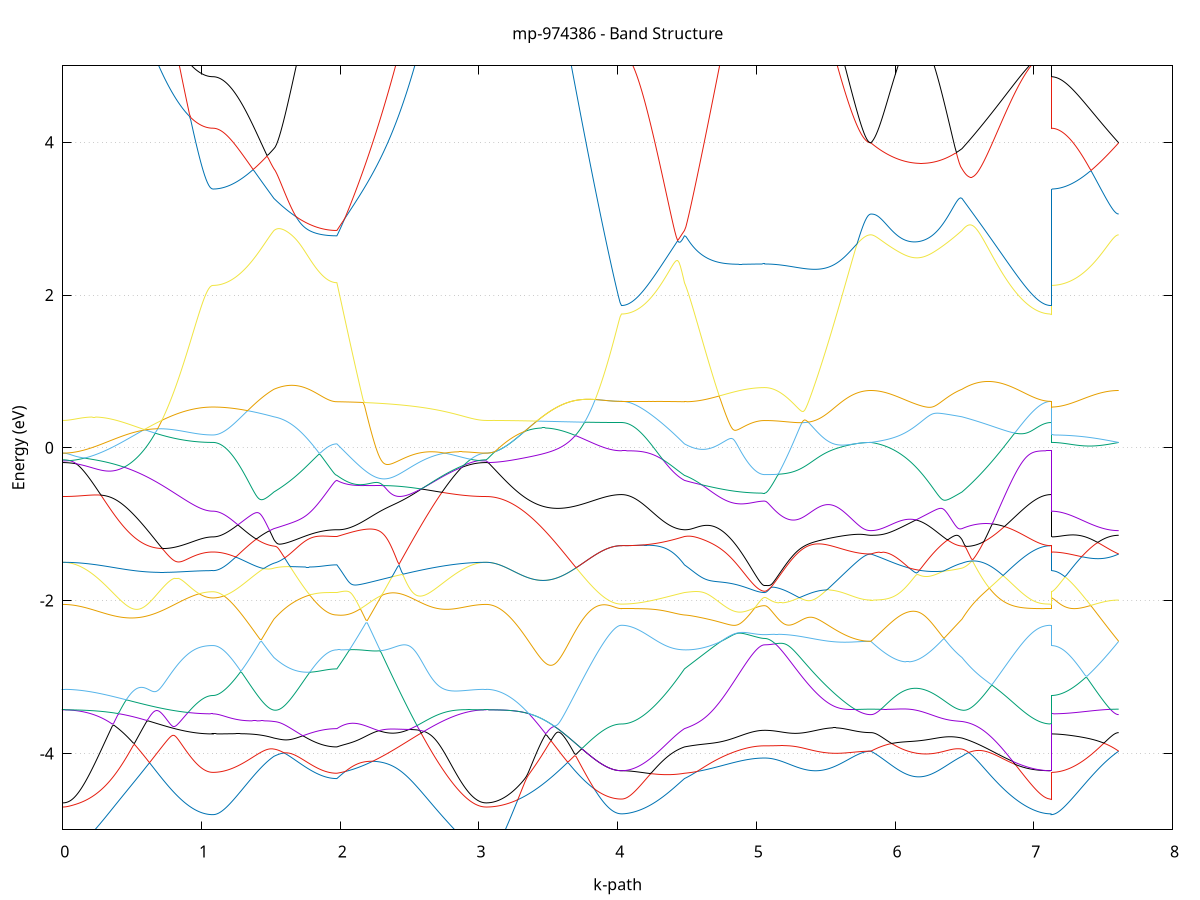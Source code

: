 set title 'mp-974386 - Band Structure'
set xlabel 'k-path'
set ylabel 'Energy (eV)'
set grid y
set yrange [-5:5]
set terminal png size 800,600
set output 'mp-974386_bands_gnuplot.png'
plot '-' using 1:2 with lines notitle, '-' using 1:2 with lines notitle, '-' using 1:2 with lines notitle, '-' using 1:2 with lines notitle, '-' using 1:2 with lines notitle, '-' using 1:2 with lines notitle, '-' using 1:2 with lines notitle, '-' using 1:2 with lines notitle, '-' using 1:2 with lines notitle, '-' using 1:2 with lines notitle, '-' using 1:2 with lines notitle, '-' using 1:2 with lines notitle, '-' using 1:2 with lines notitle, '-' using 1:2 with lines notitle, '-' using 1:2 with lines notitle, '-' using 1:2 with lines notitle, '-' using 1:2 with lines notitle, '-' using 1:2 with lines notitle, '-' using 1:2 with lines notitle, '-' using 1:2 with lines notitle, '-' using 1:2 with lines notitle, '-' using 1:2 with lines notitle, '-' using 1:2 with lines notitle, '-' using 1:2 with lines notitle, '-' using 1:2 with lines notitle, '-' using 1:2 with lines notitle, '-' using 1:2 with lines notitle, '-' using 1:2 with lines notitle, '-' using 1:2 with lines notitle, '-' using 1:2 with lines notitle, '-' using 1:2 with lines notitle, '-' using 1:2 with lines notitle, '-' using 1:2 with lines notitle, '-' using 1:2 with lines notitle, '-' using 1:2 with lines notitle, '-' using 1:2 with lines notitle, '-' using 1:2 with lines notitle, '-' using 1:2 with lines notitle, '-' using 1:2 with lines notitle, '-' using 1:2 with lines notitle, '-' using 1:2 with lines notitle, '-' using 1:2 with lines notitle, '-' using 1:2 with lines notitle, '-' using 1:2 with lines notitle, '-' using 1:2 with lines notitle, '-' using 1:2 with lines notitle, '-' using 1:2 with lines notitle, '-' using 1:2 with lines notitle, '-' using 1:2 with lines notitle, '-' using 1:2 with lines notitle, '-' using 1:2 with lines notitle, '-' using 1:2 with lines notitle, '-' using 1:2 with lines notitle, '-' using 1:2 with lines notitle, '-' using 1:2 with lines notitle, '-' using 1:2 with lines notitle, '-' using 1:2 with lines notitle, '-' using 1:2 with lines notitle, '-' using 1:2 with lines notitle, '-' using 1:2 with lines notitle, '-' using 1:2 with lines notitle, '-' using 1:2 with lines notitle, '-' using 1:2 with lines notitle, '-' using 1:2 with lines notitle
0.000000 -46.628617
0.009926 -46.628617
0.019852 -46.628717
0.029778 -46.628817
0.039704 -46.628917
0.049630 -46.629117
0.059556 -46.629317
0.069482 -46.629617
0.079408 -46.629917
0.089334 -46.630217
0.099260 -46.630617
0.109186 -46.631017
0.119112 -46.631517
0.129038 -46.631917
0.138964 -46.632517
0.148890 -46.633017
0.158816 -46.633617
0.168742 -46.634317
0.178668 -46.634917
0.188594 -46.635617
0.198520 -46.636417
0.208446 -46.637117
0.218372 -46.637917
0.228298 -46.638717
0.238224 -46.639617
0.248150 -46.640417
0.258076 -46.641317
0.268002 -46.642317
0.277928 -46.643217
0.287854 -46.644217
0.297780 -46.645217
0.307706 -46.646217
0.317632 -46.647217
0.327558 -46.648217
0.337484 -46.649317
0.347410 -46.650417
0.357336 -46.651517
0.367262 -46.652617
0.377188 -46.653717
0.387114 -46.654817
0.397040 -46.656017
0.406965 -46.657117
0.416891 -46.658317
0.426817 -46.659517
0.436743 -46.660617
0.446669 -46.661817
0.456595 -46.663017
0.466521 -46.664217
0.476447 -46.665417
0.486373 -46.666617
0.496299 -46.667817
0.506225 -46.669017
0.516151 -46.670217
0.526077 -46.671417
0.536003 -46.672617
0.545929 -46.673817
0.555855 -46.675017
0.565781 -46.676117
0.575707 -46.677317
0.585633 -46.678517
0.595559 -46.679617
0.605485 -46.680817
0.615411 -46.681917
0.625337 -46.683017
0.635263 -46.684117
0.645189 -46.685217
0.655115 -46.686317
0.665041 -46.687417
0.674967 -46.688417
0.684893 -46.689517
0.694819 -46.690517
0.704745 -46.691517
0.714671 -46.692517
0.724597 -46.693517
0.734523 -46.694417
0.744449 -46.695317
0.754375 -46.696217
0.764301 -46.697117
0.774227 -46.698017
0.784153 -46.698817
0.794079 -46.699717
0.804005 -46.700517
0.813931 -46.701217
0.823857 -46.702017
0.833783 -46.702717
0.843709 -46.703417
0.853635 -46.704117
0.863561 -46.704817
0.873487 -46.705417
0.883413 -46.706017
0.893339 -46.706617
0.903265 -46.707117
0.913191 -46.707617
0.923117 -46.708117
0.933043 -46.708617
0.942969 -46.709017
0.952895 -46.709417
0.962821 -46.709817
0.972747 -46.710117
0.982673 -46.710417
0.992599 -46.710717
1.002525 -46.711017
1.012451 -46.711217
1.022377 -46.711417
1.032303 -46.711617
1.042229 -46.711717
1.052155 -46.711817
1.062081 -46.711917
1.072007 -46.711917
1.081933 -46.712017
1.081933 -46.712017
1.091932 -46.711917
1.101932 -46.711817
1.111931 -46.711617
1.121930 -46.711417
1.131930 -46.711017
1.141929 -46.710617
1.151929 -46.710117
1.161928 -46.709617
1.171927 -46.708917
1.181927 -46.708217
1.191926 -46.707517
1.201926 -46.706617
1.211925 -46.705717
1.221924 -46.704717
1.231924 -46.703617
1.241923 -46.702517
1.251923 -46.701317
1.261922 -46.700117
1.271921 -46.698717
1.281921 -46.697317
1.291920 -46.695917
1.301920 -46.694317
1.311919 -46.692817
1.321919 -46.691117
1.331918 -46.689417
1.341917 -46.687717
1.351917 -46.685817
1.361916 -46.684017
1.371916 -46.682017
1.381915 -46.680117
1.391914 -46.678017
1.401914 -46.676017
1.411913 -46.673817
1.421913 -46.671717
1.431912 -46.669517
1.441911 -46.667217
1.451911 -46.664917
1.461910 -46.662617
1.471910 -46.660217
1.481909 -46.657817
1.491909 -46.655417
1.501908 -46.652917
1.511907 -46.651017
1.521907 -46.651317
1.521907 -46.651317
1.531775 -46.651417
1.541643 -46.651617
1.551511 -46.651717
1.561379 -46.651817
1.571247 -46.651917
1.581115 -46.651917
1.590984 -46.651917
1.600852 -46.651917
1.610720 -46.651917
1.620588 -46.651817
1.630456 -46.651717
1.640324 -46.651617
1.650192 -46.651417
1.660060 -46.651217
1.669928 -46.651017
1.679797 -46.650817
1.689665 -46.650517
1.699533 -46.650217
1.709401 -46.649917
1.719269 -46.649517
1.729137 -46.649117
1.739005 -46.648717
1.748873 -46.648217
1.758741 -46.647817
1.768610 -46.647317
1.778478 -46.646717
1.788346 -46.646217
1.798214 -46.645617
1.808082 -46.644917
1.817950 -46.644317
1.827818 -46.643617
1.837686 -46.642917
1.847555 -46.642217
1.857423 -46.641517
1.867291 -46.640817
1.877159 -46.640017
1.887027 -46.639317
1.896895 -46.638517
1.906763 -46.637817
1.916631 -46.637117
1.926499 -46.636517
1.936368 -46.635917
1.946236 -46.635417
1.956104 -46.635017
1.965972 -46.634817
1.975840 -46.634717
1.975840 -46.634717
1.985804 -46.633817
1.995769 -46.632817
2.005733 -46.631917
2.015697 -46.631017
2.025662 -46.630017
2.035626 -46.629117
2.045591 -46.628117
2.055555 -46.627117
2.065519 -46.626217
2.075484 -46.625217
2.085448 -46.624217
2.095412 -46.623217
2.105377 -46.622217
2.115341 -46.621217
2.125305 -46.620217
2.135270 -46.619217
2.145234 -46.620517
2.155198 -46.622117
2.165163 -46.623717
2.175127 -46.625217
2.185092 -46.626717
2.195056 -46.628217
2.205020 -46.629617
2.214985 -46.631017
2.224949 -46.632317
2.234913 -46.633617
2.244878 -46.634917
2.254842 -46.636117
2.264806 -46.637317
2.274771 -46.638417
2.284735 -46.639517
2.294699 -46.640617
2.304664 -46.641617
2.314628 -46.642517
2.324593 -46.643417
2.334557 -46.644317
2.344521 -46.645117
2.354486 -46.645817
2.364450 -46.646617
2.374414 -46.647217
2.384379 -46.647917
2.394343 -46.648417
2.404307 -46.649017
2.414272 -46.649417
2.424236 -46.649917
2.434200 -46.650317
2.444165 -46.650617
2.454129 -46.650917
2.464094 -46.651217
2.474058 -46.651417
2.484022 -46.651517
2.493987 -46.651617
2.503951 -46.651717
2.513915 -46.651717
2.523880 -46.651717
2.533844 -46.651717
2.543808 -46.651617
2.553773 -46.651417
2.563737 -46.651317
2.573701 -46.651017
2.583666 -46.650817
2.593630 -46.650517
2.603595 -46.650217
2.613559 -46.649817
2.623523 -46.649517
2.633488 -46.649117
2.643452 -46.648617
2.653416 -46.648117
2.663381 -46.647717
2.673345 -46.647117
2.683309 -46.646617
2.693274 -46.646017
2.703238 -46.645517
2.713202 -46.644917
2.723167 -46.644217
2.733131 -46.643617
2.743096 -46.643017
2.753060 -46.642317
2.763024 -46.641717
2.772989 -46.641017
2.782953 -46.640317
2.792917 -46.639717
2.802882 -46.639017
2.812846 -46.638317
2.822810 -46.637717
2.832775 -46.637017
2.842739 -46.636417
2.852703 -46.635817
2.862668 -46.635117
2.872632 -46.634517
2.882597 -46.634017
2.892561 -46.633417
2.902525 -46.632917
2.912490 -46.632317
2.922454 -46.631917
2.932418 -46.631417
2.942383 -46.631017
2.952347 -46.630617
2.962311 -46.630217
2.972276 -46.629917
2.982240 -46.629617
2.992204 -46.629317
3.002169 -46.629117
3.012133 -46.628917
3.022098 -46.628817
3.032062 -46.628717
3.042026 -46.628617
3.051991 -46.628617
3.051991 -46.628617
3.061947 -46.628617
3.071903 -46.628517
3.081860 -46.628417
3.091816 -46.628317
3.101773 -46.628117
3.111729 -46.627917
3.121685 -46.627617
3.131642 -46.627317
3.141598 -46.627017
3.151555 -46.626617
3.161511 -46.626217
3.171467 -46.625817
3.181424 -46.625317
3.191380 -46.624817
3.201337 -46.624317
3.211293 -46.623717
3.221250 -46.623017
3.231206 -46.622417
3.241162 -46.621717
3.251119 -46.620917
3.261075 -46.620117
3.271032 -46.619317
3.280988 -46.618517
3.290944 -46.617617
3.300901 -46.616717
3.310857 -46.615817
3.320814 -46.614817
3.330770 -46.613817
3.340726 -46.612817
3.350683 -46.611717
3.360639 -46.610617
3.370596 -46.609517
3.380552 -46.608317
3.390508 -46.607117
3.400465 -46.605917
3.410421 -46.604617
3.420378 -46.603317
3.430334 -46.602017
3.440290 -46.600717
3.450247 -46.601817
3.460203 -46.603317
3.470160 -46.604917
3.480116 -46.606417
3.490072 -46.608017
3.500029 -46.609517
3.509985 -46.611017
3.519942 -46.612617
3.529898 -46.614117
3.539855 -46.615617
3.549811 -46.617117
3.559767 -46.618617
3.569724 -46.620017
3.579680 -46.621517
3.589637 -46.622917
3.599593 -46.624317
3.609549 -46.625717
3.619506 -46.627117
3.629462 -46.628517
3.639419 -46.629817
3.649375 -46.631117
3.659331 -46.632417
3.669288 -46.633717
3.679244 -46.634917
3.689201 -46.636117
3.699157 -46.637317
3.709113 -46.638517
3.719070 -46.639617
3.729026 -46.640717
3.738983 -46.641817
3.748939 -46.642817
3.758895 -46.643817
3.768852 -46.644817
3.778808 -46.645717
3.788765 -46.646617
3.798721 -46.647517
3.808677 -46.648317
3.818634 -46.649217
3.828590 -46.649917
3.838547 -46.650717
3.848503 -46.651417
3.858460 -46.652117
3.868416 -46.652717
3.878372 -46.653317
3.888329 -46.653817
3.898285 -46.654417
3.908242 -46.654817
3.918198 -46.655317
3.928154 -46.655717
3.938111 -46.656117
3.948067 -46.656417
3.958024 -46.656717
3.967980 -46.657017
3.977936 -46.657217
3.987893 -46.657317
3.997849 -46.657517
4.007806 -46.657617
4.017762 -46.657617
4.027718 -46.657717
4.027718 -46.657717
4.037587 -46.657617
4.047455 -46.657617
4.057323 -46.657617
4.067191 -46.657517
4.077059 -46.657417
4.086927 -46.657217
4.096795 -46.657117
4.106663 -46.656917
4.116531 -46.656717
4.126400 -46.656517
4.136268 -46.656217
4.146136 -46.655917
4.156004 -46.655617
4.165872 -46.655317
4.175740 -46.655017
4.185608 -46.654617
4.195476 -46.654217
4.205344 -46.653817
4.215213 -46.653417
4.225081 -46.652917
4.234949 -46.652517
4.244817 -46.652017
4.254685 -46.651417
4.264553 -46.650917
4.274421 -46.650417
4.284289 -46.649817
4.294157 -46.649217
4.304026 -46.648617
4.313894 -46.647917
4.323762 -46.647317
4.333630 -46.646617
4.343498 -46.645917
4.353366 -46.645217
4.363234 -46.644517
4.373102 -46.643717
4.382971 -46.643017
4.392839 -46.642217
4.402707 -46.641517
4.412575 -46.640717
4.422443 -46.639817
4.432311 -46.639017
4.442179 -46.638217
4.452047 -46.637317
4.461915 -46.636417
4.471784 -46.635617
4.481652 -46.634717
4.481652 -46.634717
4.491628 -46.634217
4.501604 -46.633717
4.511580 -46.633117
4.521556 -46.632617
4.531533 -46.632017
4.541509 -46.631417
4.551485 -46.630817
4.561461 -46.630217
4.571437 -46.629517
4.581414 -46.628917
4.591390 -46.628217
4.601366 -46.627517
4.611342 -46.626817
4.621318 -46.626117
4.631294 -46.625417
4.641271 -46.624717
4.651247 -46.623917
4.661223 -46.623217
4.671199 -46.622517
4.681175 -46.621717
4.691152 -46.621017
4.701128 -46.620817
4.711104 -46.622017
4.721080 -46.623217
4.731056 -46.624417
4.741033 -46.625617
4.751009 -46.626817
4.760985 -46.627917
4.770961 -46.629117
4.780937 -46.630217
4.790913 -46.631317
4.800890 -46.632317
4.810866 -46.633417
4.820842 -46.634417
4.830818 -46.635417
4.840794 -46.636317
4.850771 -46.637317
4.860747 -46.638117
4.870723 -46.639017
4.880699 -46.639817
4.890675 -46.640617
4.900652 -46.641317
4.910628 -46.642017
4.920604 -46.642717
4.930580 -46.643317
4.940556 -46.643917
4.950532 -46.644417
4.960509 -46.644917
4.970485 -46.645317
4.980461 -46.645717
4.990437 -46.646017
5.000413 -46.646417
5.010390 -46.646617
5.020366 -46.646817
5.030342 -46.647017
5.040318 -46.647117
5.050294 -46.647217
5.060271 -46.647217
5.060271 -46.647217
5.070206 -46.647217
5.080142 -46.647317
5.090077 -46.647417
5.100013 -46.647617
5.109949 -46.647917
5.119884 -46.648217
5.129820 -46.648517
5.139755 -46.648917
5.149691 -46.649417
5.159627 -46.649917
5.169562 -46.650517
5.179498 -46.651117
5.189433 -46.651817
5.199369 -46.652517
5.209305 -46.653317
5.219240 -46.654117
5.229176 -46.655017
5.239111 -46.655917
5.249047 -46.656817
5.258983 -46.657817
5.268918 -46.658917
5.278854 -46.659917
5.288790 -46.661017
5.298725 -46.662217
5.308661 -46.663317
5.318596 -46.664517
5.328532 -46.665817
5.338468 -46.667017
5.348403 -46.668317
5.358339 -46.669617
5.368274 -46.670917
5.378210 -46.672217
5.388146 -46.673617
5.398081 -46.674917
5.408017 -46.676317
5.417952 -46.677617
5.427888 -46.679017
5.437824 -46.680417
5.447759 -46.681717
5.457695 -46.683117
5.467630 -46.684417
5.477566 -46.685717
5.487502 -46.687117
5.497437 -46.688417
5.507373 -46.689717
5.517309 -46.690917
5.527244 -46.692217
5.537180 -46.693417
5.547115 -46.694617
5.557051 -46.695817
5.566987 -46.697017
5.576922 -46.698117
5.586858 -46.699217
5.596793 -46.700317
5.606729 -46.701317
5.616665 -46.702317
5.626600 -46.703217
5.636536 -46.704217
5.646471 -46.705117
5.656407 -46.705917
5.666343 -46.706717
5.676278 -46.707417
5.686214 -46.708117
5.696150 -46.708817
5.706085 -46.709417
5.716021 -46.710017
5.725956 -46.710517
5.735892 -46.711017
5.745828 -46.711417
5.755763 -46.711817
5.765699 -46.712117
5.775634 -46.712417
5.785570 -46.712617
5.795506 -46.712817
5.805441 -46.712917
5.815377 -46.713017
5.825312 -46.713117
5.825312 -46.713117
5.835266 -46.713017
5.845220 -46.713017
5.855174 -46.712917
5.865128 -46.712817
5.875082 -46.712717
5.885036 -46.712617
5.894989 -46.712417
5.904943 -46.712217
5.914897 -46.712017
5.924851 -46.711717
5.934805 -46.711417
5.944759 -46.711117
5.954712 -46.710817
5.964666 -46.710417
5.974620 -46.710017
5.984574 -46.709517
5.994528 -46.709017
6.004482 -46.708517
6.014436 -46.708017
6.024389 -46.707417
6.034343 -46.706817
6.044297 -46.706117
6.054251 -46.705417
6.064205 -46.704717
6.074159 -46.704017
6.084112 -46.703217
6.094066 -46.702417
6.104020 -46.701517
6.113974 -46.700617
6.123928 -46.699717
6.133882 -46.698717
6.143836 -46.697717
6.153789 -46.696717
6.163743 -46.695617
6.173697 -46.694517
6.183651 -46.693417
6.193605 -46.692217
6.203559 -46.691017
6.213512 -46.689817
6.223466 -46.688517
6.233420 -46.687217
6.243374 -46.685917
6.253328 -46.684617
6.263282 -46.683217
6.273236 -46.681817
6.283189 -46.680417
6.293143 -46.678917
6.303097 -46.677417
6.313051 -46.675917
6.323005 -46.674417
6.332959 -46.672917
6.342912 -46.671317
6.352866 -46.669717
6.362820 -46.668117
6.372774 -46.666517
6.382728 -46.664817
6.392682 -46.663217
6.402636 -46.661517
6.412589 -46.659817
6.422543 -46.658117
6.432497 -46.656417
6.442451 -46.654817
6.452405 -46.653117
6.462359 -46.651517
6.472312 -46.651117
6.482266 -46.651317
6.482266 -46.651317
6.492143 -46.651517
6.502019 -46.651817
6.511895 -46.652017
6.521771 -46.652317
6.531648 -46.652517
6.541524 -46.652717
6.551400 -46.652917
6.561277 -46.653217
6.571153 -46.653417
6.581029 -46.653617
6.590905 -46.653817
6.600782 -46.654017
6.610658 -46.654217
6.620534 -46.654317
6.630411 -46.654517
6.640287 -46.654717
6.650163 -46.654917
6.660039 -46.655017
6.669916 -46.655217
6.679792 -46.655317
6.689668 -46.655517
6.699545 -46.655617
6.709421 -46.655817
6.719297 -46.655917
6.729173 -46.656017
6.739050 -46.656117
6.748926 -46.656217
6.758802 -46.656317
6.768679 -46.656417
6.778555 -46.656517
6.788431 -46.656617
6.798307 -46.656717
6.808184 -46.656817
6.818060 -46.656917
6.827936 -46.656917
6.837813 -46.657017
6.847689 -46.657117
6.857565 -46.657117
6.867441 -46.657217
6.877318 -46.657217
6.887194 -46.657317
6.897070 -46.657317
6.906947 -46.657317
6.916823 -46.657417
6.926699 -46.657417
6.936575 -46.657417
6.946452 -46.657517
6.956328 -46.657517
6.966204 -46.657517
6.976081 -46.657517
6.985957 -46.657517
6.995833 -46.657617
7.005709 -46.657617
7.015586 -46.657617
7.025462 -46.657617
7.035338 -46.657617
7.045215 -46.657617
7.055091 -46.657617
7.064967 -46.657617
7.074843 -46.657717
7.084720 -46.657717
7.094596 -46.657717
7.104472 -46.657717
7.114349 -46.657717
7.124225 -46.657717
7.124225 -46.712017
7.134181 -46.712017
7.144138 -46.712017
7.154094 -46.712017
7.164050 -46.712017
7.174007 -46.712017
7.183963 -46.712017
7.193920 -46.712017
7.203876 -46.712017
7.213833 -46.712117
7.223789 -46.712117
7.233745 -46.712117
7.243702 -46.712117
7.253658 -46.712117
7.263615 -46.712217
7.273571 -46.712217
7.283527 -46.712217
7.293484 -46.712317
7.303440 -46.712317
7.313397 -46.712317
7.323353 -46.712417
7.333309 -46.712417
7.343266 -46.712417
7.353222 -46.712517
7.363179 -46.712517
7.373135 -46.712517
7.383091 -46.712617
7.393048 -46.712617
7.403004 -46.712617
7.412961 -46.712717
7.422917 -46.712717
7.432873 -46.712717
7.442830 -46.712817
7.452786 -46.712817
7.462743 -46.712817
7.472699 -46.712817
7.482655 -46.712917
7.492612 -46.712917
7.502568 -46.712917
7.512525 -46.712917
7.522481 -46.713017
7.532437 -46.713017
7.542394 -46.713017
7.552350 -46.713017
7.562307 -46.713017
7.572263 -46.713017
7.582220 -46.713017
7.592176 -46.713017
7.602132 -46.713017
7.612089 -46.713117
e
0.000000 -46.560717
0.009926 -46.560717
0.019852 -46.560817
0.029778 -46.560817
0.039704 -46.561017
0.049630 -46.561117
0.059556 -46.561317
0.069482 -46.561617
0.079408 -46.561917
0.089334 -46.562217
0.099260 -46.562517
0.109186 -46.562917
0.119112 -46.563317
0.129038 -46.563817
0.138964 -46.564317
0.148890 -46.564817
0.158816 -46.565317
0.168742 -46.565917
0.178668 -46.566517
0.188594 -46.567217
0.198520 -46.567917
0.208446 -46.568617
0.218372 -46.569317
0.228298 -46.570117
0.238224 -46.570917
0.248150 -46.571717
0.258076 -46.572517
0.268002 -46.573417
0.277928 -46.574317
0.287854 -46.575217
0.297780 -46.576117
0.307706 -46.577117
0.317632 -46.578117
0.327558 -46.579117
0.337484 -46.580117
0.347410 -46.581117
0.357336 -46.582217
0.367262 -46.583217
0.377188 -46.584317
0.387114 -46.585417
0.397040 -46.586517
0.406965 -46.587717
0.416891 -46.588817
0.426817 -46.589917
0.436743 -46.591117
0.446669 -46.592317
0.456595 -46.593417
0.466521 -46.594617
0.476447 -46.595817
0.486373 -46.597017
0.496299 -46.598117
0.506225 -46.599317
0.516151 -46.600517
0.526077 -46.601717
0.536003 -46.602917
0.545929 -46.604117
0.555855 -46.605217
0.565781 -46.606417
0.575707 -46.607617
0.585633 -46.608817
0.595559 -46.609917
0.605485 -46.611117
0.615411 -46.612217
0.625337 -46.613317
0.635263 -46.614517
0.645189 -46.615617
0.655115 -46.616717
0.665041 -46.617717
0.674967 -46.618817
0.684893 -46.619917
0.694819 -46.620917
0.704745 -46.621917
0.714671 -46.622917
0.724597 -46.623917
0.734523 -46.624917
0.744449 -46.625817
0.754375 -46.626817
0.764301 -46.627717
0.774227 -46.628617
0.784153 -46.629417
0.794079 -46.630317
0.804005 -46.631117
0.813931 -46.631917
0.823857 -46.632717
0.833783 -46.633417
0.843709 -46.634117
0.853635 -46.634817
0.863561 -46.635517
0.873487 -46.636117
0.883413 -46.636817
0.893339 -46.637317
0.903265 -46.637917
0.913191 -46.638417
0.923117 -46.638917
0.933043 -46.639417
0.942969 -46.639917
0.952895 -46.640317
0.962821 -46.640717
0.972747 -46.641017
0.982673 -46.641417
0.992599 -46.641617
1.002525 -46.641917
1.012451 -46.642117
1.022377 -46.642417
1.032303 -46.642517
1.042229 -46.642717
1.052155 -46.642817
1.062081 -46.642917
1.072007 -46.642917
1.081933 -46.642917
1.081933 -46.642917
1.091932 -46.642917
1.101932 -46.642917
1.111931 -46.643017
1.121930 -46.643017
1.131930 -46.643117
1.141929 -46.643217
1.151929 -46.643217
1.161928 -46.643317
1.171927 -46.643417
1.181927 -46.643617
1.191926 -46.643717
1.201926 -46.643817
1.211925 -46.644017
1.221924 -46.644117
1.231924 -46.644317
1.241923 -46.644517
1.251923 -46.644617
1.261922 -46.644817
1.271921 -46.645017
1.281921 -46.645217
1.291920 -46.645517
1.301920 -46.645717
1.311919 -46.645917
1.321919 -46.646117
1.331918 -46.646417
1.341917 -46.646617
1.351917 -46.646917
1.361916 -46.647117
1.371916 -46.647417
1.381915 -46.647617
1.391914 -46.647917
1.401914 -46.648217
1.411913 -46.648417
1.421913 -46.648717
1.431912 -46.648917
1.441911 -46.649217
1.451911 -46.649517
1.461910 -46.649717
1.471910 -46.650017
1.481909 -46.650317
1.491909 -46.650517
1.501908 -46.650817
1.511907 -46.650417
1.521907 -46.647917
1.521907 -46.647917
1.531775 -46.646117
1.541643 -46.644317
1.551511 -46.642517
1.561379 -46.640717
1.571247 -46.638917
1.581115 -46.637117
1.590984 -46.635217
1.600852 -46.633417
1.610720 -46.631617
1.620588 -46.629817
1.630456 -46.628017
1.640324 -46.626217
1.650192 -46.624417
1.660060 -46.622717
1.669928 -46.620917
1.679797 -46.619217
1.689665 -46.617517
1.699533 -46.615817
1.709401 -46.614217
1.719269 -46.612617
1.729137 -46.611017
1.739005 -46.609417
1.748873 -46.607917
1.758741 -46.606517
1.768610 -46.605017
1.778478 -46.603717
1.788346 -46.602317
1.798214 -46.601017
1.808082 -46.600417
1.817950 -46.601917
1.827818 -46.603517
1.837686 -46.605017
1.847555 -46.606417
1.857423 -46.607917
1.867291 -46.609317
1.877159 -46.610617
1.887027 -46.611917
1.896895 -46.613117
1.906763 -46.614317
1.916631 -46.615317
1.926499 -46.616317
1.936368 -46.617217
1.946236 -46.617917
1.956104 -46.618417
1.965972 -46.618717
1.975840 -46.618817
1.975840 -46.618817
1.985804 -46.617517
1.995769 -46.616117
2.005733 -46.614817
2.015697 -46.613417
2.025662 -46.612017
2.035626 -46.610717
2.045591 -46.609417
2.055555 -46.608117
2.065519 -46.606817
2.075484 -46.608317
2.085448 -46.610217
2.095412 -46.612017
2.105377 -46.613717
2.115341 -46.615517
2.125305 -46.617217
2.135270 -46.618817
2.145234 -46.618117
2.155198 -46.617117
2.165163 -46.616117
2.175127 -46.615117
2.185092 -46.614117
2.195056 -46.613017
2.205020 -46.612017
2.214985 -46.611017
2.224949 -46.610017
2.234913 -46.609017
2.244878 -46.608017
2.254842 -46.607017
2.264806 -46.605917
2.274771 -46.604917
2.284735 -46.603917
2.294699 -46.602917
2.304664 -46.601917
2.314628 -46.601017
2.324593 -46.600017
2.334557 -46.599017
2.344521 -46.598017
2.354486 -46.597117
2.364450 -46.596117
2.374414 -46.595217
2.384379 -46.594217
2.394343 -46.593317
2.404307 -46.592417
2.414272 -46.591517
2.424236 -46.590617
2.434200 -46.589717
2.444165 -46.588817
2.454129 -46.587917
2.464094 -46.587117
2.474058 -46.586217
2.484022 -46.585417
2.493987 -46.584617
2.503951 -46.583717
2.513915 -46.582917
2.523880 -46.582117
2.533844 -46.581417
2.543808 -46.580617
2.553773 -46.579817
2.563737 -46.579117
2.573701 -46.578417
2.583666 -46.577717
2.593630 -46.576917
2.603595 -46.576317
2.613559 -46.575617
2.623523 -46.574917
2.633488 -46.574317
2.643452 -46.573617
2.653416 -46.573017
2.663381 -46.572417
2.673345 -46.571817
2.683309 -46.571217
2.693274 -46.570717
2.703238 -46.570117
2.713202 -46.569617
2.723167 -46.569117
2.733131 -46.568617
2.743096 -46.568117
2.753060 -46.567617
2.763024 -46.567217
2.772989 -46.566717
2.782953 -46.566317
2.792917 -46.565917
2.802882 -46.565517
2.812846 -46.565117
2.822810 -46.564817
2.832775 -46.564417
2.842739 -46.564117
2.852703 -46.563817
2.862668 -46.563517
2.872632 -46.563217
2.882597 -46.562917
2.892561 -46.562717
2.902525 -46.562417
2.912490 -46.562217
2.922454 -46.562017
2.932418 -46.561817
2.942383 -46.561617
2.952347 -46.561417
2.962311 -46.561317
2.972276 -46.561217
2.982240 -46.561117
2.992204 -46.561017
3.002169 -46.560917
3.012133 -46.560817
3.022098 -46.560817
3.032062 -46.560717
3.042026 -46.560717
3.051991 -46.560717
3.051991 -46.560717
3.061947 -46.560717
3.071903 -46.560817
3.081860 -46.561017
3.091816 -46.561217
3.101773 -46.561517
3.111729 -46.561917
3.121685 -46.562317
3.131642 -46.562817
3.141598 -46.563417
3.151555 -46.564017
3.161511 -46.564717
3.171467 -46.565417
3.181424 -46.566217
3.191380 -46.567117
3.201337 -46.568017
3.211293 -46.569017
3.221250 -46.570017
3.231206 -46.571017
3.241162 -46.572117
3.251119 -46.573317
3.261075 -46.574417
3.271032 -46.575717
3.280988 -46.576917
3.290944 -46.578217
3.300901 -46.579517
3.310857 -46.580917
3.320814 -46.582317
3.330770 -46.583717
3.340726 -46.585117
3.350683 -46.586617
3.360639 -46.588017
3.370596 -46.589517
3.380552 -46.591017
3.390508 -46.592517
3.400465 -46.594017
3.410421 -46.595617
3.420378 -46.597117
3.430334 -46.598717
3.440290 -46.600217
3.450247 -46.601817
3.460203 -46.603317
3.470160 -46.604917
3.480116 -46.606417
3.490072 -46.608017
3.500029 -46.609517
3.509985 -46.611017
3.519942 -46.612617
3.529898 -46.614117
3.539855 -46.615617
3.549811 -46.617117
3.559767 -46.618617
3.569724 -46.620017
3.579680 -46.621517
3.589637 -46.622917
3.599593 -46.624317
3.609549 -46.625717
3.619506 -46.627117
3.629462 -46.628517
3.639419 -46.629817
3.649375 -46.631117
3.659331 -46.632417
3.669288 -46.633717
3.679244 -46.634917
3.689201 -46.636117
3.699157 -46.637317
3.709113 -46.638517
3.719070 -46.639617
3.729026 -46.640717
3.738983 -46.641817
3.748939 -46.642817
3.758895 -46.643817
3.768852 -46.644817
3.778808 -46.645717
3.788765 -46.646617
3.798721 -46.647517
3.808677 -46.648317
3.818634 -46.649217
3.828590 -46.649917
3.838547 -46.650717
3.848503 -46.651417
3.858460 -46.652117
3.868416 -46.652717
3.878372 -46.653317
3.888329 -46.653817
3.898285 -46.654417
3.908242 -46.654817
3.918198 -46.655317
3.928154 -46.655717
3.938111 -46.656117
3.948067 -46.656417
3.958024 -46.656717
3.967980 -46.657017
3.977936 -46.657217
3.987893 -46.657317
3.997849 -46.657517
4.007806 -46.657617
4.017762 -46.657617
4.027718 -46.657717
4.027718 -46.657717
4.037587 -46.657617
4.047455 -46.657617
4.057323 -46.657517
4.067191 -46.657317
4.077059 -46.657117
4.086927 -46.656917
4.096795 -46.656617
4.106663 -46.656217
4.116531 -46.655917
4.126400 -46.655517
4.136268 -46.655017
4.146136 -46.654517
4.156004 -46.653917
4.165872 -46.653417
4.175740 -46.652817
4.185608 -46.652117
4.195476 -46.651417
4.205344 -46.650717
4.215213 -46.649917
4.225081 -46.649117
4.234949 -46.648217
4.244817 -46.647417
4.254685 -46.646417
4.264553 -46.645517
4.274421 -46.644517
4.284289 -46.643517
4.294157 -46.642517
4.304026 -46.641417
4.313894 -46.640317
4.323762 -46.639217
4.333630 -46.638017
4.343498 -46.636817
4.353366 -46.635617
4.363234 -46.634417
4.373102 -46.633217
4.382971 -46.631917
4.392839 -46.630717
4.402707 -46.629417
4.412575 -46.628117
4.422443 -46.626817
4.432311 -46.625517
4.442179 -46.624217
4.452047 -46.622817
4.461915 -46.621517
4.471784 -46.620217
4.481652 -46.618817
4.481652 -46.618817
4.491628 -46.618117
4.501604 -46.617417
4.511580 -46.616617
4.521556 -46.615917
4.531533 -46.615117
4.541509 -46.614417
4.551485 -46.613817
4.561461 -46.613217
4.571437 -46.612717
4.581414 -46.612317
4.591390 -46.612017
4.601366 -46.612017
4.611342 -46.612317
4.621318 -46.612717
4.631294 -46.613417
4.641271 -46.614217
4.651247 -46.615217
4.661223 -46.616217
4.671199 -46.617317
4.681175 -46.618517
4.691152 -46.619617
4.701128 -46.620217
4.711104 -46.619517
4.721080 -46.618817
4.731056 -46.618017
4.741033 -46.617317
4.751009 -46.616617
4.760985 -46.615817
4.770961 -46.615117
4.780937 -46.614417
4.790913 -46.613717
4.800890 -46.613117
4.810866 -46.612417
4.820842 -46.611817
4.830818 -46.611117
4.840794 -46.610517
4.850771 -46.609917
4.860747 -46.609317
4.870723 -46.608817
4.880699 -46.608217
4.890675 -46.607717
4.900652 -46.607217
4.910628 -46.606717
4.920604 -46.606317
4.930580 -46.605917
4.940556 -46.605517
4.950532 -46.605117
4.960509 -46.604817
4.970485 -46.604517
4.980461 -46.604217
4.990437 -46.604017
5.000413 -46.603817
5.010390 -46.603617
5.020366 -46.603417
5.030342 -46.603317
5.040318 -46.603217
5.050294 -46.603217
5.060271 -46.603217
5.060271 -46.603217
5.070206 -46.603117
5.080142 -46.603117
5.090077 -46.603117
5.100013 -46.603017
5.109949 -46.603017
5.119884 -46.602917
5.129820 -46.602817
5.139755 -46.602617
5.149691 -46.602517
5.159627 -46.602317
5.169562 -46.602117
5.179498 -46.602017
5.189433 -46.601717
5.199369 -46.601517
5.209305 -46.601317
5.219240 -46.601017
5.229176 -46.600817
5.239111 -46.600517
5.249047 -46.600217
5.258983 -46.599817
5.268918 -46.599517
5.278854 -46.599217
5.288790 -46.598817
5.298725 -46.598417
5.308661 -46.598017
5.318596 -46.597617
5.328532 -46.597217
5.338468 -46.596717
5.348403 -46.596317
5.358339 -46.595817
5.368274 -46.595317
5.378210 -46.594817
5.388146 -46.594317
5.398081 -46.593817
5.408017 -46.593317
5.417952 -46.592817
5.427888 -46.592217
5.437824 -46.591717
5.447759 -46.591117
5.457695 -46.590517
5.467630 -46.590017
5.477566 -46.589417
5.487502 -46.588817
5.497437 -46.588217
5.507373 -46.587617
5.517309 -46.587017
5.527244 -46.586417
5.537180 -46.585817
5.547115 -46.585317
5.557051 -46.584717
5.566987 -46.584117
5.576922 -46.583517
5.586858 -46.582917
5.596793 -46.582417
5.606729 -46.581817
5.616665 -46.581317
5.626600 -46.580817
5.636536 -46.580317
5.646471 -46.579817
5.656407 -46.579317
5.666343 -46.578817
5.676278 -46.578417
5.686214 -46.578017
5.696150 -46.577617
5.706085 -46.577217
5.716021 -46.576917
5.725956 -46.576517
5.735892 -46.576217
5.745828 -46.576017
5.755763 -46.575717
5.765699 -46.575517
5.775634 -46.575317
5.785570 -46.575217
5.795506 -46.575117
5.805441 -46.575017
5.815377 -46.574917
5.825312 -46.574917
5.825312 -46.574917
5.835266 -46.576717
5.845220 -46.578517
5.855174 -46.580217
5.865128 -46.582017
5.875082 -46.583817
5.885036 -46.585517
5.894989 -46.587317
5.904943 -46.589017
5.914897 -46.590817
5.924851 -46.592517
5.934805 -46.594217
5.944759 -46.596017
5.954712 -46.597717
5.964666 -46.599417
5.974620 -46.601017
5.984574 -46.602717
5.994528 -46.604317
6.004482 -46.606017
6.014436 -46.607617
6.024389 -46.609217
6.034343 -46.610717
6.044297 -46.612317
6.054251 -46.613817
6.064205 -46.615317
6.074159 -46.616817
6.084112 -46.618217
6.094066 -46.619617
6.104020 -46.621017
6.113974 -46.622417
6.123928 -46.623817
6.133882 -46.625117
6.143836 -46.626417
6.153789 -46.627617
6.163743 -46.628817
6.173697 -46.630017
6.183651 -46.631217
6.193605 -46.632317
6.203559 -46.633417
6.213512 -46.634517
6.223466 -46.635617
6.233420 -46.636617
6.243374 -46.637617
6.253328 -46.638517
6.263282 -46.639417
6.273236 -46.640317
6.283189 -46.641117
6.293143 -46.642017
6.303097 -46.642717
6.313051 -46.643517
6.323005 -46.644217
6.332959 -46.644917
6.342912 -46.645617
6.352866 -46.646217
6.362820 -46.646817
6.372774 -46.647317
6.382728 -46.647817
6.392682 -46.648317
6.402636 -46.648817
6.412589 -46.649217
6.422543 -46.649617
6.432497 -46.649917
6.442451 -46.650217
6.452405 -46.650517
6.462359 -46.650717
6.472312 -46.649517
6.482266 -46.647917
6.482266 -46.647917
6.492143 -46.645417
6.502019 -46.642817
6.511895 -46.640317
6.521771 -46.637717
6.531648 -46.635117
6.541524 -46.632517
6.551400 -46.629917
6.561277 -46.627217
6.571153 -46.624617
6.581029 -46.622017
6.590905 -46.619317
6.600782 -46.616717
6.610658 -46.614017
6.620534 -46.611417
6.630411 -46.608717
6.640287 -46.606117
6.650163 -46.603517
6.660039 -46.600817
6.669916 -46.598317
6.679792 -46.597917
6.689668 -46.600117
6.699545 -46.602417
6.709421 -46.604617
6.719297 -46.606817
6.729173 -46.609017
6.739050 -46.611217
6.748926 -46.613317
6.758802 -46.615417
6.768679 -46.617417
6.778555 -46.619517
6.788431 -46.621417
6.798307 -46.623417
6.808184 -46.625317
6.818060 -46.627217
6.827936 -46.629017
6.837813 -46.630717
6.847689 -46.632517
6.857565 -46.634117
6.867441 -46.635817
6.877318 -46.637417
6.887194 -46.638917
6.897070 -46.640417
6.906947 -46.641817
6.916823 -46.643217
6.926699 -46.644517
6.936575 -46.645717
6.946452 -46.646917
6.956328 -46.648117
6.966204 -46.649117
6.976081 -46.650217
6.985957 -46.651117
6.995833 -46.652017
7.005709 -46.652817
7.015586 -46.653617
7.025462 -46.654317
7.035338 -46.654917
7.045215 -46.655517
7.055091 -46.656017
7.064967 -46.656417
7.074843 -46.656817
7.084720 -46.657117
7.094596 -46.657417
7.104472 -46.657517
7.114349 -46.657617
7.124225 -46.657717
7.124225 -46.642917
7.134181 -46.642917
7.144138 -46.642817
7.154094 -46.642617
7.164050 -46.642417
7.174007 -46.642117
7.183963 -46.641817
7.193920 -46.641317
7.203876 -46.640917
7.213833 -46.640317
7.223789 -46.639717
7.233745 -46.639017
7.243702 -46.638317
7.253658 -46.637517
7.263615 -46.636617
7.273571 -46.635717
7.283527 -46.634717
7.293484 -46.633717
7.303440 -46.632617
7.313397 -46.631517
7.323353 -46.630217
7.333309 -46.629017
7.343266 -46.627617
7.353222 -46.626317
7.363179 -46.624817
7.373135 -46.623317
7.383091 -46.621817
7.393048 -46.620217
7.403004 -46.618517
7.412961 -46.616817
7.422917 -46.615117
7.432873 -46.613317
7.442830 -46.611517
7.452786 -46.609617
7.462743 -46.607717
7.472699 -46.605717
7.482655 -46.603717
7.492612 -46.601717
7.502568 -46.599617
7.512525 -46.597517
7.522481 -46.595417
7.532437 -46.593217
7.542394 -46.591017
7.552350 -46.588817
7.562307 -46.586517
7.572263 -46.584317
7.582220 -46.582017
7.592176 -46.579617
7.602132 -46.577317
7.612089 -46.574917
e
0.000000 -46.560717
0.009926 -46.560717
0.019852 -46.560717
0.029778 -46.560617
0.039704 -46.560617
0.049630 -46.560517
0.059556 -46.560417
0.069482 -46.560317
0.079408 -46.560217
0.089334 -46.560117
0.099260 -46.560017
0.109186 -46.559817
0.119112 -46.559617
0.129038 -46.559517
0.138964 -46.559317
0.148890 -46.559117
0.158816 -46.558817
0.168742 -46.558617
0.178668 -46.558417
0.188594 -46.558117
0.198520 -46.557817
0.208446 -46.557517
0.218372 -46.557217
0.228298 -46.556917
0.238224 -46.556517
0.248150 -46.556217
0.258076 -46.555817
0.268002 -46.555417
0.277928 -46.555017
0.287854 -46.554617
0.297780 -46.554117
0.307706 -46.553717
0.317632 -46.553217
0.327558 -46.552817
0.337484 -46.552317
0.347410 -46.551817
0.357336 -46.551217
0.367262 -46.550717
0.377188 -46.550117
0.387114 -46.549517
0.397040 -46.548917
0.406965 -46.548317
0.416891 -46.547717
0.426817 -46.547117
0.436743 -46.546417
0.446669 -46.545717
0.456595 -46.545117
0.466521 -46.544317
0.476447 -46.543617
0.486373 -46.542917
0.496299 -46.542117
0.506225 -46.541317
0.516151 -46.540517
0.526077 -46.539717
0.536003 -46.538917
0.545929 -46.538117
0.555855 -46.537217
0.565781 -46.536317
0.575707 -46.535517
0.585633 -46.534617
0.595559 -46.533617
0.605485 -46.532717
0.615411 -46.531817
0.625337 -46.530817
0.635263 -46.529917
0.645189 -46.528917
0.655115 -46.527917
0.665041 -46.526917
0.674967 -46.525817
0.684893 -46.524817
0.694819 -46.523817
0.704745 -46.522717
0.714671 -46.521717
0.724597 -46.520617
0.734523 -46.519517
0.744449 -46.518417
0.754375 -46.517417
0.764301 -46.516317
0.774227 -46.515217
0.784153 -46.514117
0.794079 -46.513017
0.804005 -46.511917
0.813931 -46.510817
0.823857 -46.509717
0.833783 -46.508617
0.843709 -46.507617
0.853635 -46.506517
0.863561 -46.505417
0.873487 -46.504417
0.883413 -46.503417
0.893339 -46.502417
0.903265 -46.501517
0.913191 -46.500517
0.923117 -46.499617
0.933043 -46.498817
0.942969 -46.497917
0.952895 -46.497217
0.962821 -46.496417
0.972747 -46.495717
0.982673 -46.495117
0.992599 -46.494517
1.002525 -46.493917
1.012451 -46.493417
1.022377 -46.493017
1.032303 -46.492617
1.042229 -46.492317
1.052155 -46.492117
1.062081 -46.491917
1.072007 -46.491817
1.081933 -46.491817
1.081933 -46.491817
1.091932 -46.491817
1.101932 -46.491917
1.111931 -46.492117
1.121930 -46.492317
1.131930 -46.492617
1.141929 -46.493017
1.151929 -46.493517
1.161928 -46.494017
1.171927 -46.494617
1.181927 -46.495317
1.191926 -46.496017
1.201926 -46.496817
1.211925 -46.497617
1.221924 -46.498617
1.231924 -46.499617
1.241923 -46.500617
1.251923 -46.501717
1.261922 -46.502917
1.271921 -46.504117
1.281921 -46.505417
1.291920 -46.506817
1.301920 -46.508217
1.311919 -46.509717
1.321919 -46.511217
1.331918 -46.512817
1.341917 -46.514417
1.351917 -46.516117
1.361916 -46.517817
1.371916 -46.519617
1.381915 -46.521417
1.391914 -46.523317
1.401914 -46.525217
1.411913 -46.527117
1.421913 -46.529117
1.431912 -46.531217
1.441911 -46.533217
1.451911 -46.535417
1.461910 -46.537517
1.471910 -46.539717
1.481909 -46.541917
1.491909 -46.544117
1.501908 -46.546317
1.511907 -46.548617
1.521907 -46.550917
1.521907 -46.550917
1.531775 -46.552517
1.541643 -46.554217
1.551511 -46.555817
1.561379 -46.557517
1.571247 -46.559217
1.581115 -46.560917
1.590984 -46.562717
1.600852 -46.564417
1.610720 -46.566117
1.620588 -46.567917
1.630456 -46.569617
1.640324 -46.571417
1.650192 -46.573217
1.660060 -46.574917
1.669928 -46.576717
1.679797 -46.578417
1.689665 -46.580217
1.699533 -46.581917
1.709401 -46.583717
1.719269 -46.585417
1.729137 -46.587117
1.739005 -46.588817
1.748873 -46.590517
1.758741 -46.592217
1.768610 -46.593917
1.778478 -46.595517
1.788346 -46.597217
1.798214 -46.598817
1.808082 -46.599817
1.817950 -46.598717
1.827818 -46.597517
1.837686 -46.596517
1.847555 -46.595517
1.857423 -46.594617
1.867291 -46.593717
1.877159 -46.592917
1.887027 -46.592217
1.896895 -46.591617
1.906763 -46.591017
1.916631 -46.590517
1.926499 -46.590117
1.936368 -46.589717
1.946236 -46.589417
1.956104 -46.589217
1.965972 -46.589117
1.975840 -46.589117
1.975840 -46.589117
1.985804 -46.591117
1.995769 -46.593117
2.005733 -46.595017
2.015697 -46.597017
2.025662 -46.598917
2.035626 -46.600817
2.045591 -46.602717
2.055555 -46.604617
2.065519 -46.606517
2.075484 -46.605517
2.085448 -46.604217
2.095412 -46.602917
2.105377 -46.601717
2.115341 -46.600517
2.125305 -46.599217
2.135270 -46.598117
2.145234 -46.596917
2.155198 -46.595717
2.165163 -46.594617
2.175127 -46.593517
2.185092 -46.592417
2.195056 -46.591417
2.205020 -46.590317
2.214985 -46.589317
2.224949 -46.588417
2.234913 -46.587417
2.244878 -46.586517
2.254842 -46.585617
2.264806 -46.584717
2.274771 -46.583817
2.284735 -46.583017
2.294699 -46.582217
2.304664 -46.581417
2.314628 -46.580717
2.324593 -46.580017
2.334557 -46.579317
2.344521 -46.578617
2.354486 -46.577917
2.364450 -46.577317
2.374414 -46.576717
2.384379 -46.576117
2.394343 -46.575517
2.404307 -46.575017
2.414272 -46.574517
2.424236 -46.573917
2.434200 -46.573517
2.444165 -46.573017
2.454129 -46.572517
2.464094 -46.572117
2.474058 -46.571717
2.484022 -46.571317
2.493987 -46.570917
2.503951 -46.570517
2.513915 -46.570117
2.523880 -46.569717
2.533844 -46.569417
2.543808 -46.569117
2.553773 -46.568717
2.563737 -46.568417
2.573701 -46.568117
2.583666 -46.567817
2.593630 -46.567517
2.603595 -46.567217
2.613559 -46.567017
2.623523 -46.566717
2.633488 -46.566417
2.643452 -46.566217
2.653416 -46.565917
2.663381 -46.565717
2.673345 -46.565517
2.683309 -46.565217
2.693274 -46.565017
2.703238 -46.564817
2.713202 -46.564617
2.723167 -46.564417
2.733131 -46.564217
2.743096 -46.564017
2.753060 -46.563817
2.763024 -46.563617
2.772989 -46.563417
2.782953 -46.563217
2.792917 -46.563017
2.802882 -46.562917
2.812846 -46.562717
2.822810 -46.562517
2.832775 -46.562417
2.842739 -46.562217
2.852703 -46.562117
2.862668 -46.562017
2.872632 -46.561917
2.882597 -46.561717
2.892561 -46.561617
2.902525 -46.561517
2.912490 -46.561417
2.922454 -46.561317
2.932418 -46.561217
2.942383 -46.561117
2.952347 -46.561017
2.962311 -46.561017
2.972276 -46.560917
2.982240 -46.560917
2.992204 -46.560817
3.002169 -46.560817
3.012133 -46.560717
3.022098 -46.560717
3.032062 -46.560717
3.042026 -46.560717
3.051991 -46.560717
3.051991 -46.560717
3.061947 -46.560717
3.071903 -46.560817
3.081860 -46.561017
3.091816 -46.561217
3.101773 -46.561517
3.111729 -46.561917
3.121685 -46.562317
3.131642 -46.562817
3.141598 -46.563417
3.151555 -46.564017
3.161511 -46.564717
3.171467 -46.565417
3.181424 -46.566217
3.191380 -46.567117
3.201337 -46.568017
3.211293 -46.569017
3.221250 -46.570017
3.231206 -46.571017
3.241162 -46.572117
3.251119 -46.573317
3.261075 -46.574417
3.271032 -46.575717
3.280988 -46.576917
3.290944 -46.578217
3.300901 -46.579517
3.310857 -46.580917
3.320814 -46.582317
3.330770 -46.583717
3.340726 -46.585117
3.350683 -46.586617
3.360639 -46.588017
3.370596 -46.589517
3.380552 -46.591017
3.390508 -46.592517
3.400465 -46.594017
3.410421 -46.595617
3.420378 -46.597117
3.430334 -46.598717
3.440290 -46.600217
3.450247 -46.599317
3.460203 -46.597917
3.470160 -46.596517
3.480116 -46.595117
3.490072 -46.593617
3.500029 -46.592117
3.509985 -46.590617
3.519942 -46.589117
3.529898 -46.587617
3.539855 -46.586017
3.549811 -46.584517
3.559767 -46.582917
3.569724 -46.581317
3.579680 -46.579717
3.589637 -46.578117
3.599593 -46.576417
3.609549 -46.574817
3.619506 -46.573117
3.629462 -46.571517
3.639419 -46.569917
3.649375 -46.568217
3.659331 -46.566617
3.669288 -46.564917
3.679244 -46.563317
3.689201 -46.561617
3.699157 -46.560017
3.709113 -46.558417
3.719070 -46.556817
3.729026 -46.555217
3.738983 -46.553717
3.748939 -46.552117
3.758895 -46.550617
3.768852 -46.549117
3.778808 -46.547617
3.788765 -46.546217
3.798721 -46.544717
3.808677 -46.543417
3.818634 -46.542017
3.828590 -46.540717
3.838547 -46.539517
3.848503 -46.538317
3.858460 -46.537117
3.868416 -46.536017
3.878372 -46.534917
3.888329 -46.533917
3.898285 -46.533017
3.908242 -46.532117
3.918198 -46.531317
3.928154 -46.530517
3.938111 -46.529817
3.948067 -46.529217
3.958024 -46.528617
3.967980 -46.528117
3.977936 -46.527717
3.987893 -46.527417
3.997849 -46.527117
4.007806 -46.526917
4.017762 -46.526817
4.027718 -46.526817
4.027718 -46.526817
4.037587 -46.526817
4.047455 -46.526917
4.057323 -46.527117
4.067191 -46.527417
4.077059 -46.527817
4.086927 -46.528217
4.096795 -46.528717
4.106663 -46.529317
4.116531 -46.530017
4.126400 -46.530717
4.136268 -46.531517
4.146136 -46.532417
4.156004 -46.533317
4.165872 -46.534417
4.175740 -46.535417
4.185608 -46.536617
4.195476 -46.537817
4.205344 -46.539117
4.215213 -46.540417
4.225081 -46.541817
4.234949 -46.543217
4.244817 -46.544717
4.254685 -46.546217
4.264553 -46.547817
4.274421 -46.549417
4.284289 -46.551117
4.294157 -46.552817
4.304026 -46.554517
4.313894 -46.556317
4.323762 -46.558117
4.333630 -46.559917
4.343498 -46.561717
4.353366 -46.563617
4.363234 -46.565517
4.373102 -46.567417
4.382971 -46.569417
4.392839 -46.571317
4.402707 -46.573317
4.412575 -46.575217
4.422443 -46.577217
4.432311 -46.579217
4.442179 -46.581217
4.452047 -46.583117
4.461915 -46.585117
4.471784 -46.587117
4.481652 -46.589117
4.481652 -46.589117
4.491628 -46.590217
4.501604 -46.591317
4.511580 -46.592417
4.521556 -46.593517
4.531533 -46.594617
4.541509 -46.595617
4.551485 -46.596717
4.561461 -46.597617
4.571437 -46.598517
4.581414 -46.599317
4.591390 -46.599817
4.601366 -46.600217
4.611342 -46.600317
4.621318 -46.600217
4.631294 -46.599817
4.641271 -46.599317
4.651247 -46.598717
4.661223 -46.598017
4.671199 -46.597217
4.681175 -46.596317
4.691152 -46.595417
4.701128 -46.594517
4.711104 -46.593517
4.721080 -46.592617
4.731056 -46.591617
4.741033 -46.590617
4.751009 -46.589717
4.760985 -46.588717
4.770961 -46.587717
4.780937 -46.586817
4.790913 -46.585817
4.800890 -46.584917
4.810866 -46.584017
4.820842 -46.583117
4.830818 -46.582217
4.840794 -46.581317
4.850771 -46.580517
4.860747 -46.579717
4.870723 -46.578917
4.880699 -46.578217
4.890675 -46.577417
4.900652 -46.576717
4.910628 -46.576117
4.920604 -46.575517
4.930580 -46.574917
4.940556 -46.574317
4.950532 -46.573817
4.960509 -46.573417
4.970485 -46.572917
4.980461 -46.572617
4.990437 -46.572217
5.000413 -46.571917
5.010390 -46.571717
5.020366 -46.571517
5.030342 -46.571317
5.040318 -46.571217
5.050294 -46.571117
5.060271 -46.571117
5.060271 -46.571117
5.070206 -46.571117
5.080142 -46.571117
5.090077 -46.571217
5.100013 -46.571217
5.109949 -46.571317
5.119884 -46.571417
5.129820 -46.571417
5.139755 -46.571517
5.149691 -46.571717
5.159627 -46.571817
5.169562 -46.571917
5.179498 -46.572017
5.189433 -46.572217
5.199369 -46.572317
5.209305 -46.572517
5.219240 -46.572617
5.229176 -46.572817
5.239111 -46.572917
5.249047 -46.573117
5.258983 -46.573317
5.268918 -46.573417
5.278854 -46.573617
5.288790 -46.573717
5.298725 -46.573917
5.308661 -46.574017
5.318596 -46.574117
5.328532 -46.574217
5.338468 -46.574417
5.348403 -46.574517
5.358339 -46.574617
5.368274 -46.574717
5.378210 -46.574817
5.388146 -46.574917
5.398081 -46.574917
5.408017 -46.575017
5.417952 -46.575117
5.427888 -46.575117
5.437824 -46.575217
5.447759 -46.575217
5.457695 -46.575317
5.467630 -46.575317
5.477566 -46.575317
5.487502 -46.575317
5.497437 -46.575417
5.507373 -46.575417
5.517309 -46.575417
5.527244 -46.575417
5.537180 -46.575417
5.547115 -46.575417
5.557051 -46.575417
5.566987 -46.575317
5.576922 -46.575317
5.586858 -46.575317
5.596793 -46.575317
5.606729 -46.575317
5.616665 -46.575317
5.626600 -46.575217
5.636536 -46.575217
5.646471 -46.575217
5.656407 -46.575217
5.666343 -46.575217
5.676278 -46.575117
5.686214 -46.575117
5.696150 -46.575117
5.706085 -46.575117
5.716021 -46.575017
5.725956 -46.575017
5.735892 -46.575017
5.745828 -46.575017
5.755763 -46.575017
5.765699 -46.575017
5.775634 -46.575017
5.785570 -46.574917
5.795506 -46.574917
5.805441 -46.574917
5.815377 -46.574917
5.825312 -46.574917
5.825312 -46.574917
5.835266 -46.573217
5.845220 -46.571417
5.855174 -46.569617
5.865128 -46.567917
5.875082 -46.566117
5.885036 -46.564417
5.894989 -46.562617
5.904943 -46.560917
5.914897 -46.559217
5.924851 -46.557517
5.934805 -46.555817
5.944759 -46.554217
5.954712 -46.552517
5.964666 -46.550917
5.974620 -46.549317
5.984574 -46.547817
5.994528 -46.546317
6.004482 -46.544817
6.014436 -46.543417
6.024389 -46.542017
6.034343 -46.540717
6.044297 -46.539417
6.054251 -46.538217
6.064205 -46.537017
6.074159 -46.535917
6.084112 -46.534917
6.094066 -46.533917
6.104020 -46.533017
6.113974 -46.532117
6.123928 -46.531317
6.133882 -46.530617
6.143836 -46.530017
6.153789 -46.529417
6.163743 -46.528917
6.173697 -46.528517
6.183651 -46.528117
6.193605 -46.527917
6.203559 -46.527717
6.213512 -46.527617
6.223466 -46.527517
6.233420 -46.527617
6.243374 -46.527717
6.253328 -46.527917
6.263282 -46.528217
6.273236 -46.528617
6.283189 -46.529017
6.293143 -46.529617
6.303097 -46.530117
6.313051 -46.530817
6.323005 -46.531517
6.332959 -46.532317
6.342912 -46.533217
6.352866 -46.534117
6.362820 -46.535117
6.372774 -46.536217
6.382728 -46.537317
6.392682 -46.538517
6.402636 -46.539717
6.412589 -46.540917
6.422543 -46.542317
6.432497 -46.543617
6.442451 -46.545017
6.452405 -46.546417
6.462359 -46.547917
6.472312 -46.549417
6.482266 -46.550917
6.482266 -46.550917
6.492143 -46.553217
6.502019 -46.555517
6.511895 -46.557817
6.521771 -46.560217
6.531648 -46.562517
6.541524 -46.564917
6.551400 -46.567317
6.561277 -46.569617
6.571153 -46.572017
6.581029 -46.574417
6.590905 -46.576817
6.600782 -46.579117
6.610658 -46.581517
6.620534 -46.583917
6.630411 -46.586217
6.640287 -46.588617
6.650163 -46.590917
6.660039 -46.593317
6.669916 -46.595617
6.679792 -46.595717
6.689668 -46.593117
6.699545 -46.590617
6.709421 -46.588017
6.719297 -46.585517
6.729173 -46.583117
6.739050 -46.580617
6.748926 -46.578217
6.758802 -46.575817
6.768679 -46.573517
6.778555 -46.571217
6.788431 -46.568917
6.798307 -46.566717
6.808184 -46.564517
6.818060 -46.562417
6.827936 -46.560317
6.837813 -46.558217
6.847689 -46.556217
6.857565 -46.554317
6.867441 -46.552417
6.877318 -46.550517
6.887194 -46.548817
6.897070 -46.547017
6.906947 -46.545417
6.916823 -46.543817
6.926699 -46.542317
6.936575 -46.540817
6.946452 -46.539417
6.956328 -46.538117
6.966204 -46.536817
6.976081 -46.535617
6.985957 -46.534517
6.995833 -46.533417
7.005709 -46.532517
7.015586 -46.531617
7.025462 -46.530717
7.035338 -46.530017
7.045215 -46.529317
7.055091 -46.528717
7.064967 -46.528217
7.074843 -46.527817
7.084720 -46.527417
7.094596 -46.527117
7.104472 -46.526917
7.114349 -46.526817
7.124225 -46.526817
7.124225 -46.491817
7.134181 -46.491817
7.144138 -46.492017
7.154094 -46.492217
7.164050 -46.492617
7.174007 -46.493017
7.183963 -46.493517
7.193920 -46.494217
7.203876 -46.494917
7.213833 -46.495717
7.223789 -46.496617
7.233745 -46.497617
7.243702 -46.498717
7.253658 -46.499917
7.263615 -46.501117
7.273571 -46.502417
7.283527 -46.503817
7.293484 -46.505317
7.303440 -46.506917
7.313397 -46.508517
7.323353 -46.510217
7.333309 -46.511917
7.343266 -46.513717
7.353222 -46.515617
7.363179 -46.517517
7.373135 -46.519517
7.383091 -46.521517
7.393048 -46.523617
7.403004 -46.525717
7.412961 -46.527917
7.422917 -46.530117
7.432873 -46.532317
7.442830 -46.534517
7.452786 -46.536817
7.462743 -46.539117
7.472699 -46.541417
7.482655 -46.543817
7.492612 -46.546217
7.502568 -46.548517
7.512525 -46.550917
7.522481 -46.553317
7.532437 -46.555717
7.542394 -46.558117
7.552350 -46.560617
7.562307 -46.563017
7.572263 -46.565417
7.582220 -46.567817
7.592176 -46.570217
7.602132 -46.572617
7.612089 -46.574917
e
0.000000 -46.291417
0.009926 -46.291417
0.019852 -46.291317
0.029778 -46.291217
0.039704 -46.291017
0.049630 -46.290817
0.059556 -46.290517
0.069482 -46.290217
0.079408 -46.289817
0.089334 -46.289317
0.099260 -46.288817
0.109186 -46.288317
0.119112 -46.287717
0.129038 -46.287117
0.138964 -46.286417
0.148890 -46.285717
0.158816 -46.284917
0.168742 -46.284117
0.178668 -46.283217
0.188594 -46.282317
0.198520 -46.281317
0.208446 -46.280317
0.218372 -46.279317
0.228298 -46.278217
0.238224 -46.277017
0.248150 -46.275917
0.258076 -46.274717
0.268002 -46.273417
0.277928 -46.272117
0.287854 -46.270817
0.297780 -46.269417
0.307706 -46.268017
0.317632 -46.266617
0.327558 -46.265117
0.337484 -46.263617
0.347410 -46.262017
0.357336 -46.260517
0.367262 -46.258917
0.377188 -46.257217
0.387114 -46.255617
0.397040 -46.253917
0.406965 -46.252217
0.416891 -46.250417
0.426817 -46.248717
0.436743 -46.246917
0.446669 -46.245017
0.456595 -46.243217
0.466521 -46.241317
0.476447 -46.239417
0.486373 -46.237517
0.496299 -46.235617
0.506225 -46.233617
0.516151 -46.231717
0.526077 -46.229717
0.536003 -46.227717
0.545929 -46.225617
0.555855 -46.223617
0.565781 -46.221617
0.575707 -46.219517
0.585633 -46.217417
0.595559 -46.215317
0.605485 -46.213217
0.615411 -46.211117
0.625337 -46.208917
0.635263 -46.210517
0.645189 -46.214017
0.655115 -46.217517
0.665041 -46.221017
0.674967 -46.224417
0.684893 -46.227917
0.694819 -46.231317
0.704745 -46.234717
0.714671 -46.238117
0.724597 -46.241417
0.734523 -46.244717
0.744449 -46.248017
0.754375 -46.251217
0.764301 -46.254417
0.774227 -46.257617
0.784153 -46.260717
0.794079 -46.263817
0.804005 -46.266817
0.813931 -46.269717
0.823857 -46.272617
0.833783 -46.275417
0.843709 -46.278217
0.853635 -46.280917
0.863561 -46.283517
0.873487 -46.286017
0.883413 -46.288517
0.893339 -46.290817
0.903265 -46.293117
0.913191 -46.295317
0.923117 -46.297417
0.933043 -46.299417
0.942969 -46.301317
0.952895 -46.303117
0.962821 -46.304817
0.972747 -46.306317
0.982673 -46.307717
0.992599 -46.309017
1.002525 -46.310217
1.012451 -46.311317
1.022377 -46.312217
1.032303 -46.313017
1.042229 -46.313617
1.052155 -46.314117
1.062081 -46.314417
1.072007 -46.314717
1.081933 -46.314717
1.081933 -46.314717
1.091932 -46.314717
1.101932 -46.314617
1.111931 -46.314517
1.121930 -46.314317
1.131930 -46.314117
1.141929 -46.313917
1.151929 -46.313517
1.161928 -46.313217
1.171927 -46.312817
1.181927 -46.312317
1.191926 -46.311817
1.201926 -46.311317
1.211925 -46.310717
1.221924 -46.310017
1.231924 -46.309417
1.241923 -46.308617
1.251923 -46.307917
1.261922 -46.307017
1.271921 -46.306217
1.281921 -46.305317
1.291920 -46.304317
1.301920 -46.303417
1.311919 -46.302417
1.321919 -46.301317
1.331918 -46.300217
1.341917 -46.299117
1.351917 -46.297917
1.361916 -46.296717
1.371916 -46.295517
1.381915 -46.294217
1.391914 -46.292917
1.401914 -46.291617
1.411913 -46.290317
1.421913 -46.288917
1.431912 -46.287517
1.441911 -46.286117
1.451911 -46.284617
1.461910 -46.283117
1.471910 -46.281617
1.481909 -46.280117
1.491909 -46.278517
1.501908 -46.276917
1.511907 -46.275317
1.521907 -46.273717
1.521907 -46.273717
1.531775 -46.272517
1.541643 -46.271317
1.551511 -46.270117
1.561379 -46.268817
1.571247 -46.267517
1.581115 -46.266217
1.590984 -46.264817
1.600852 -46.263517
1.610720 -46.262117
1.620588 -46.260717
1.630456 -46.259217
1.640324 -46.257817
1.650192 -46.256417
1.660060 -46.254917
1.669928 -46.253517
1.679797 -46.252017
1.689665 -46.250617
1.699533 -46.249217
1.709401 -46.247817
1.719269 -46.246417
1.729137 -46.245017
1.739005 -46.243617
1.748873 -46.242317
1.758741 -46.241017
1.768610 -46.239717
1.778478 -46.238517
1.788346 -46.237317
1.798214 -46.236117
1.808082 -46.235017
1.817950 -46.233917
1.827818 -46.232917
1.837686 -46.231917
1.847555 -46.231017
1.857423 -46.230117
1.867291 -46.229417
1.877159 -46.228617
1.887027 -46.227917
1.896895 -46.227317
1.906763 -46.226817
1.916631 -46.226317
1.926499 -46.225917
1.936368 -46.225617
1.946236 -46.225317
1.956104 -46.225117
1.965972 -46.225017
1.975840 -46.225017
1.975840 -46.225017
1.985804 -46.225717
1.995769 -46.226317
2.005733 -46.226917
2.015697 -46.227417
2.025662 -46.227917
2.035626 -46.228317
2.045591 -46.228617
2.055555 -46.228917
2.065519 -46.229117
2.075484 -46.229317
2.085448 -46.229417
2.095412 -46.229417
2.105377 -46.229317
2.115341 -46.229217
2.125305 -46.229017
2.135270 -46.228817
2.145234 -46.228517
2.155198 -46.228117
2.165163 -46.227717
2.175127 -46.227117
2.185092 -46.226617
2.195056 -46.225917
2.205020 -46.225217
2.214985 -46.224417
2.224949 -46.223617
2.234913 -46.222717
2.244878 -46.221817
2.254842 -46.220717
2.264806 -46.219717
2.274771 -46.218517
2.284735 -46.217317
2.294699 -46.216117
2.304664 -46.215117
2.314628 -46.216817
2.324593 -46.218417
2.334557 -46.220017
2.344521 -46.221617
2.354486 -46.223217
2.364450 -46.224817
2.374414 -46.226417
2.384379 -46.228017
2.394343 -46.229617
2.404307 -46.231217
2.414272 -46.232817
2.424236 -46.234317
2.434200 -46.235917
2.444165 -46.237417
2.454129 -46.239017
2.464094 -46.240517
2.474058 -46.242017
2.484022 -46.243517
2.493987 -46.245017
2.503951 -46.246517
2.513915 -46.247917
2.523880 -46.249417
2.533844 -46.250817
2.543808 -46.252217
2.553773 -46.253617
2.563737 -46.254917
2.573701 -46.256317
2.583666 -46.257617
2.593630 -46.259017
2.603595 -46.260217
2.613559 -46.261517
2.623523 -46.262817
2.633488 -46.264017
2.643452 -46.265217
2.653416 -46.266417
2.663381 -46.267617
2.673345 -46.268717
2.683309 -46.269917
2.693274 -46.271017
2.703238 -46.272017
2.713202 -46.273117
2.723167 -46.274117
2.733131 -46.275117
2.743096 -46.276117
2.753060 -46.277017
2.763024 -46.277917
2.772989 -46.278817
2.782953 -46.279717
2.792917 -46.280517
2.802882 -46.281317
2.812846 -46.282117
2.822810 -46.282817
2.832775 -46.283617
2.842739 -46.284217
2.852703 -46.284917
2.862668 -46.285517
2.872632 -46.286117
2.882597 -46.286717
2.892561 -46.287217
2.902525 -46.287717
2.912490 -46.288217
2.922454 -46.288617
2.932418 -46.289017
2.942383 -46.289417
2.952347 -46.289817
2.962311 -46.290117
2.972276 -46.290417
2.982240 -46.290617
2.992204 -46.290817
3.002169 -46.291017
3.012133 -46.291217
3.022098 -46.291317
3.032062 -46.291417
3.042026 -46.291417
3.051991 -46.291417
3.051991 -46.291417
3.061947 -46.291417
3.071903 -46.291317
3.081860 -46.291117
3.091816 -46.290817
3.101773 -46.290417
3.111729 -46.290017
3.121685 -46.289517
3.131642 -46.288917
3.141598 -46.288317
3.151555 -46.287517
3.161511 -46.286717
3.171467 -46.285917
3.181424 -46.285017
3.191380 -46.284017
3.201337 -46.282917
3.211293 -46.281817
3.221250 -46.280617
3.231206 -46.279417
3.241162 -46.278117
3.251119 -46.276717
3.261075 -46.275317
3.271032 -46.273917
3.280988 -46.272417
3.290944 -46.270817
3.300901 -46.269217
3.310857 -46.267617
3.320814 -46.265917
3.330770 -46.264217
3.340726 -46.262517
3.350683 -46.260717
3.360639 -46.258917
3.370596 -46.257017
3.380552 -46.255117
3.390508 -46.253317
3.400465 -46.251317
3.410421 -46.249417
3.420378 -46.247417
3.430334 -46.245417
3.440290 -46.243417
3.450247 -46.241417
3.460203 -46.239417
3.470160 -46.237317
3.480116 -46.235217
3.490072 -46.233217
3.500029 -46.231117
3.509985 -46.229017
3.519942 -46.226917
3.529898 -46.224817
3.539855 -46.222717
3.549811 -46.220517
3.559767 -46.218417
3.569724 -46.216317
3.579680 -46.214217
3.589637 -46.212017
3.599593 -46.209917
3.609549 -46.207817
3.619506 -46.205717
3.629462 -46.203517
3.639419 -46.201417
3.649375 -46.199317
3.659331 -46.197217
3.669288 -46.195117
3.679244 -46.193017
3.689201 -46.190917
3.699157 -46.188817
3.709113 -46.186817
3.719070 -46.184717
3.729026 -46.182717
3.738983 -46.180617
3.748939 -46.178617
3.758895 -46.176617
3.768852 -46.174617
3.778808 -46.172617
3.788765 -46.170617
3.798721 -46.168717
3.808677 -46.166717
3.818634 -46.164817
3.828590 -46.162917
3.838547 -46.161017
3.848503 -46.159117
3.858460 -46.158417
3.868416 -46.160017
3.878372 -46.161617
3.888329 -46.163017
3.898285 -46.164417
3.908242 -46.165717
3.918198 -46.166917
3.928154 -46.167917
3.938111 -46.168917
3.948067 -46.169817
3.958024 -46.170517
3.967980 -46.171217
3.977936 -46.171817
3.987893 -46.172317
3.997849 -46.172717
4.007806 -46.173017
4.017762 -46.173117
4.027718 -46.173217
4.027718 -46.173217
4.037587 -46.173217
4.047455 -46.173517
4.057323 -46.173817
4.067191 -46.174317
4.077059 -46.175017
4.086927 -46.175717
4.096795 -46.176617
4.106663 -46.177617
4.116531 -46.178617
4.126400 -46.179717
4.136268 -46.180917
4.146136 -46.182217
4.156004 -46.183517
4.165872 -46.184817
4.175740 -46.186217
4.185608 -46.187617
4.195476 -46.189117
4.205344 -46.190517
4.215213 -46.192017
4.225081 -46.193417
4.234949 -46.194917
4.244817 -46.196417
4.254685 -46.197917
4.264553 -46.199317
4.274421 -46.200817
4.284289 -46.202317
4.294157 -46.203717
4.304026 -46.205117
4.313894 -46.206517
4.323762 -46.207917
4.333630 -46.209217
4.343498 -46.210517
4.353366 -46.211817
4.363234 -46.213117
4.373102 -46.214317
4.382971 -46.215517
4.392839 -46.216617
4.402707 -46.217717
4.412575 -46.218817
4.422443 -46.219817
4.432311 -46.220817
4.442179 -46.221717
4.452047 -46.222617
4.461915 -46.223517
4.471784 -46.224317
4.481652 -46.225017
4.481652 -46.225017
4.491628 -46.225417
4.501604 -46.225717
4.511580 -46.225917
4.521556 -46.226117
4.531533 -46.226317
4.541509 -46.226417
4.551485 -46.226517
4.561461 -46.226517
4.571437 -46.226517
4.581414 -46.226417
4.591390 -46.226417
4.601366 -46.226217
4.611342 -46.226117
4.621318 -46.225917
4.631294 -46.225717
4.641271 -46.225517
4.651247 -46.225217
4.661223 -46.225017
4.671199 -46.224717
4.681175 -46.224417
4.691152 -46.224117
4.701128 -46.223717
4.711104 -46.223417
4.721080 -46.223117
4.731056 -46.222717
4.741033 -46.222417
4.751009 -46.222017
4.760985 -46.221717
4.770961 -46.221317
4.780937 -46.221017
4.790913 -46.220717
4.800890 -46.220317
4.810866 -46.220017
4.820842 -46.219717
4.830818 -46.219417
4.840794 -46.219117
4.850771 -46.218817
4.860747 -46.218617
4.870723 -46.218317
4.880699 -46.218117
4.890675 -46.217917
4.900652 -46.217717
4.910628 -46.217517
4.920604 -46.217317
4.930580 -46.217217
4.940556 -46.217017
4.950532 -46.216917
4.960509 -46.216817
4.970485 -46.216617
4.980461 -46.216617
4.990437 -46.216517
5.000413 -46.216417
5.010390 -46.216317
5.020366 -46.216317
5.030342 -46.216317
5.040318 -46.216217
5.050294 -46.216217
5.060271 -46.216217
5.060271 -46.216217
5.070206 -46.216217
5.080142 -46.216317
5.090077 -46.216417
5.100013 -46.216617
5.109949 -46.216817
5.119884 -46.217117
5.129820 -46.217417
5.139755 -46.217817
5.149691 -46.218217
5.159627 -46.218717
5.169562 -46.219217
5.179498 -46.219817
5.189433 -46.220517
5.199369 -46.221317
5.209305 -46.222117
5.219240 -46.223017
5.229176 -46.224017
5.239111 -46.225017
5.249047 -46.226117
5.258983 -46.227317
5.268918 -46.228617
5.278854 -46.229917
5.288790 -46.231417
5.298725 -46.232817
5.308661 -46.234417
5.318596 -46.236017
5.328532 -46.237717
5.338468 -46.239417
5.348403 -46.241217
5.358339 -46.243017
5.368274 -46.244917
5.378210 -46.246817
5.388146 -46.248717
5.398081 -46.250717
5.408017 -46.252717
5.417952 -46.254717
5.427888 -46.256717
5.437824 -46.258817
5.447759 -46.260917
5.457695 -46.262917
5.467630 -46.265017
5.477566 -46.267017
5.487502 -46.269117
5.497437 -46.271117
5.507373 -46.273117
5.517309 -46.275117
5.527244 -46.277117
5.537180 -46.279017
5.547115 -46.280917
5.557051 -46.282817
5.566987 -46.284717
5.576922 -46.286517
5.586858 -46.288217
5.596793 -46.290017
5.606729 -46.291617
5.616665 -46.293317
5.626600 -46.294817
5.636536 -46.296317
5.646471 -46.297817
5.656407 -46.299217
5.666343 -46.300517
5.676278 -46.301817
5.686214 -46.303017
5.696150 -46.304117
5.706085 -46.305117
5.716021 -46.306117
5.725956 -46.307017
5.735892 -46.307817
5.745828 -46.308517
5.755763 -46.309217
5.765699 -46.309717
5.775634 -46.310217
5.785570 -46.310617
5.795506 -46.310917
5.805441 -46.311117
5.815377 -46.311317
5.825312 -46.311317
5.825312 -46.311317
5.835266 -46.311317
5.845220 -46.311217
5.855174 -46.311217
5.865128 -46.311017
5.875082 -46.310917
5.885036 -46.310717
5.894989 -46.310517
5.904943 -46.310317
5.914897 -46.310017
5.924851 -46.309817
5.934805 -46.309517
5.944759 -46.309117
5.954712 -46.308817
5.964666 -46.308417
5.974620 -46.308117
5.984574 -46.307717
5.994528 -46.307217
6.004482 -46.306817
6.014436 -46.306417
6.024389 -46.305917
6.034343 -46.305517
6.044297 -46.305017
6.054251 -46.304517
6.064205 -46.304017
6.074159 -46.303517
6.084112 -46.303017
6.094066 -46.302417
6.104020 -46.301917
6.113974 -46.301317
6.123928 -46.300817
6.133882 -46.300217
6.143836 -46.299717
6.153789 -46.299117
6.163743 -46.298517
6.173697 -46.297917
6.183651 -46.297317
6.193605 -46.296717
6.203559 -46.296117
6.213512 -46.295517
6.223466 -46.294817
6.233420 -46.294217
6.243374 -46.293517
6.253328 -46.292917
6.263282 -46.292217
6.273236 -46.291517
6.283189 -46.290817
6.293143 -46.290117
6.303097 -46.289417
6.313051 -46.288717
6.323005 -46.288017
6.332959 -46.287217
6.342912 -46.286517
6.352866 -46.285717
6.362820 -46.284917
6.372774 -46.284117
6.382728 -46.283317
6.392682 -46.282417
6.402636 -46.281517
6.412589 -46.280617
6.422543 -46.279717
6.432497 -46.278817
6.442451 -46.277817
6.452405 -46.276817
6.462359 -46.275817
6.472312 -46.274817
6.482266 -46.273717
6.482266 -46.273717
6.492143 -46.272117
6.502019 -46.270417
6.511895 -46.268817
6.521771 -46.267117
6.531648 -46.265417
6.541524 -46.263717
6.551400 -46.262017
6.561277 -46.260317
6.571153 -46.258617
6.581029 -46.256817
6.590905 -46.255117
6.600782 -46.253317
6.610658 -46.251517
6.620534 -46.249717
6.630411 -46.248017
6.640287 -46.246217
6.650163 -46.244417
6.660039 -46.242517
6.669916 -46.240717
6.679792 -46.238917
6.689668 -46.237117
6.699545 -46.235317
6.709421 -46.233517
6.719297 -46.231617
6.729173 -46.229817
6.739050 -46.228017
6.748926 -46.226217
6.758802 -46.224317
6.768679 -46.222517
6.778555 -46.220717
6.788431 -46.218917
6.798307 -46.217117
6.808184 -46.215317
6.818060 -46.213517
6.827936 -46.211717
6.837813 -46.209917
6.847689 -46.208117
6.857565 -46.206417
6.867441 -46.204617
6.877318 -46.202917
6.887194 -46.201117
6.897070 -46.199417
6.906947 -46.197717
6.916823 -46.196117
6.926699 -46.194417
6.936575 -46.192817
6.946452 -46.191217
6.956328 -46.189617
6.966204 -46.188117
6.976081 -46.186617
6.985957 -46.185117
6.995833 -46.183717
7.005709 -46.182417
7.015586 -46.181017
7.025462 -46.179817
7.035338 -46.178717
7.045215 -46.177617
7.055091 -46.176617
7.064967 -46.175717
7.074843 -46.175017
7.084720 -46.174317
7.094596 -46.173817
7.104472 -46.173517
7.114349 -46.173217
7.124225 -46.173217
7.124225 -46.314717
7.134181 -46.314717
7.144138 -46.314717
7.154094 -46.314717
7.164050 -46.314717
7.174007 -46.314717
7.183963 -46.314617
7.193920 -46.314617
7.203876 -46.314517
7.213833 -46.314517
7.223789 -46.314417
7.233745 -46.314317
7.243702 -46.314317
7.253658 -46.314217
7.263615 -46.314117
7.273571 -46.314017
7.283527 -46.313917
7.293484 -46.313817
7.303440 -46.313717
7.313397 -46.313617
7.323353 -46.313517
7.333309 -46.313417
7.343266 -46.313317
7.353222 -46.313217
7.363179 -46.313117
7.373135 -46.313017
7.383091 -46.312917
7.393048 -46.312717
7.403004 -46.312617
7.412961 -46.312517
7.422917 -46.312417
7.432873 -46.312317
7.442830 -46.312217
7.452786 -46.312117
7.462743 -46.312017
7.472699 -46.311917
7.482655 -46.311917
7.492612 -46.311817
7.502568 -46.311717
7.512525 -46.311617
7.522481 -46.311617
7.532437 -46.311517
7.542394 -46.311517
7.552350 -46.311417
7.562307 -46.311417
7.572263 -46.311417
7.582220 -46.311317
7.592176 -46.311317
7.602132 -46.311317
7.612089 -46.311317
e
0.000000 -46.291417
0.009926 -46.291417
0.019852 -46.291317
0.029778 -46.291117
0.039704 -46.290817
0.049630 -46.290517
0.059556 -46.290117
0.069482 -46.289717
0.079408 -46.289117
0.089334 -46.288517
0.099260 -46.287817
0.109186 -46.287117
0.119112 -46.286317
0.129038 -46.285417
0.138964 -46.284517
0.148890 -46.283517
0.158816 -46.282417
0.168742 -46.281317
0.178668 -46.280117
0.188594 -46.278817
0.198520 -46.277517
0.208446 -46.276117
0.218372 -46.274617
0.228298 -46.273117
0.238224 -46.271517
0.248150 -46.269917
0.258076 -46.268317
0.268002 -46.266517
0.277928 -46.264817
0.287854 -46.262917
0.297780 -46.261117
0.307706 -46.259117
0.317632 -46.257217
0.327558 -46.255217
0.337484 -46.253117
0.347410 -46.251017
0.357336 -46.248917
0.367262 -46.246717
0.377188 -46.244517
0.387114 -46.242317
0.397040 -46.240017
0.406965 -46.237717
0.416891 -46.235417
0.426817 -46.233017
0.436743 -46.230717
0.446669 -46.228317
0.456595 -46.225817
0.466521 -46.223417
0.476447 -46.220917
0.486373 -46.218517
0.496299 -46.216017
0.506225 -46.213517
0.516151 -46.211017
0.526077 -46.208517
0.536003 -46.206017
0.545929 -46.203517
0.555855 -46.200917
0.565781 -46.198417
0.575707 -46.195917
0.585633 -46.193417
0.595559 -46.196517
0.605485 -46.200017
0.615411 -46.203517
0.625337 -46.207017
0.635263 -46.206817
0.645189 -46.204617
0.655115 -46.202517
0.665041 -46.200317
0.674967 -46.198117
0.684893 -46.195917
0.694819 -46.193717
0.704745 -46.191517
0.714671 -46.189317
0.724597 -46.187117
0.734523 -46.184917
0.744449 -46.182717
0.754375 -46.180517
0.764301 -46.178317
0.774227 -46.176117
0.784153 -46.173917
0.794079 -46.171617
0.804005 -46.169417
0.813931 -46.167217
0.823857 -46.165017
0.833783 -46.162817
0.843709 -46.160617
0.853635 -46.158417
0.863561 -46.156217
0.873487 -46.154117
0.883413 -46.151917
0.893339 -46.149717
0.903265 -46.147617
0.913191 -46.145417
0.923117 -46.143317
0.933043 -46.141217
0.942969 -46.139117
0.952895 -46.137017
0.962821 -46.135017
0.972747 -46.133017
0.982673 -46.131017
0.992599 -46.129017
1.002525 -46.127117
1.012451 -46.125317
1.022377 -46.123517
1.032303 -46.121817
1.042229 -46.121617
1.052155 -46.121517
1.062081 -46.121517
1.072007 -46.121517
1.081933 -46.121517
1.081933 -46.121517
1.091932 -46.121517
1.101932 -46.121517
1.111931 -46.121517
1.121930 -46.121517
1.131930 -46.121517
1.141929 -46.121517
1.151929 -46.121517
1.161928 -46.121517
1.171927 -46.121517
1.181927 -46.121617
1.191926 -46.121617
1.201926 -46.121617
1.211925 -46.121617
1.221924 -46.121617
1.231924 -46.121617
1.241923 -46.121617
1.251923 -46.121717
1.261922 -46.121717
1.271921 -46.121717
1.281921 -46.121717
1.291920 -46.121717
1.301920 -46.121717
1.311919 -46.121817
1.321919 -46.121817
1.331918 -46.121817
1.341917 -46.121817
1.351917 -46.121817
1.361916 -46.121917
1.371916 -46.121917
1.381915 -46.121917
1.391914 -46.121917
1.401914 -46.122017
1.411913 -46.122017
1.421913 -46.122017
1.431912 -46.122017
1.441911 -46.122117
1.451911 -46.122117
1.461910 -46.122117
1.471910 -46.122117
1.481909 -46.122217
1.491909 -46.122217
1.501908 -46.122217
1.511907 -46.122317
1.521907 -46.122517
1.521907 -46.122517
1.531775 -46.123117
1.541643 -46.124117
1.551511 -46.125117
1.561379 -46.126317
1.571247 -46.127517
1.581115 -46.128717
1.590984 -46.129917
1.600852 -46.131217
1.610720 -46.132517
1.620588 -46.133817
1.630456 -46.135117
1.640324 -46.136417
1.650192 -46.137717
1.660060 -46.139017
1.669928 -46.140317
1.679797 -46.141617
1.689665 -46.142817
1.699533 -46.144117
1.709401 -46.145317
1.719269 -46.146617
1.729137 -46.147817
1.739005 -46.149017
1.748873 -46.150117
1.758741 -46.151217
1.768610 -46.152317
1.778478 -46.153417
1.788346 -46.154417
1.798214 -46.155417
1.808082 -46.156317
1.817950 -46.157317
1.827818 -46.158117
1.837686 -46.158917
1.847555 -46.159717
1.857423 -46.160417
1.867291 -46.161117
1.877159 -46.161717
1.887027 -46.162317
1.896895 -46.162817
1.906763 -46.163217
1.916631 -46.163617
1.926499 -46.163917
1.936368 -46.164217
1.946236 -46.164417
1.956104 -46.164617
1.965972 -46.164717
1.975840 -46.164717
1.975840 -46.164717
1.985804 -46.166017
1.995769 -46.167417
2.005733 -46.168717
2.015697 -46.170117
2.025662 -46.171517
2.035626 -46.172917
2.045591 -46.174317
2.055555 -46.175817
2.065519 -46.177217
2.075484 -46.178717
2.085448 -46.180217
2.095412 -46.181717
2.105377 -46.183217
2.115341 -46.184717
2.125305 -46.186317
2.135270 -46.187817
2.145234 -46.189417
2.155198 -46.191017
2.165163 -46.192517
2.175127 -46.194117
2.185092 -46.195717
2.195056 -46.197317
2.205020 -46.198917
2.214985 -46.200517
2.224949 -46.202117
2.234913 -46.203817
2.244878 -46.205417
2.254842 -46.207017
2.264806 -46.208617
2.274771 -46.210217
2.284735 -46.211917
2.294699 -46.213517
2.304664 -46.214817
2.314628 -46.213517
2.324593 -46.212117
2.334557 -46.210617
2.344521 -46.209117
2.354486 -46.207617
2.364450 -46.206017
2.374414 -46.204417
2.384379 -46.202817
2.394343 -46.201117
2.404307 -46.199417
2.414272 -46.197717
2.424236 -46.196017
2.434200 -46.194217
2.444165 -46.192517
2.454129 -46.190717
2.464094 -46.188917
2.474058 -46.190517
2.484022 -46.192817
2.493987 -46.195117
2.503951 -46.197417
2.513915 -46.199817
2.523880 -46.202117
2.533844 -46.204517
2.543808 -46.206917
2.553773 -46.209217
2.563737 -46.211617
2.573701 -46.214017
2.583666 -46.216417
2.593630 -46.218817
2.603595 -46.221217
2.613559 -46.223517
2.623523 -46.225917
2.633488 -46.228317
2.643452 -46.230617
2.653416 -46.233017
2.663381 -46.235317
2.673345 -46.237717
2.683309 -46.240017
2.693274 -46.242317
2.703238 -46.244517
2.713202 -46.246817
2.723167 -46.249017
2.733131 -46.251217
2.743096 -46.253317
2.753060 -46.255417
2.763024 -46.257517
2.772989 -46.259617
2.782953 -46.261617
2.792917 -46.263517
2.802882 -46.265417
2.812846 -46.267317
2.822810 -46.269117
2.832775 -46.270917
2.842739 -46.272617
2.852703 -46.274217
2.862668 -46.275817
2.872632 -46.277317
2.882597 -46.278817
2.892561 -46.280217
2.902525 -46.281517
2.912490 -46.282717
2.922454 -46.283917
2.932418 -46.285017
2.942383 -46.286017
2.952347 -46.286917
2.962311 -46.287817
2.972276 -46.288517
2.982240 -46.289217
2.992204 -46.289817
3.002169 -46.290317
3.012133 -46.290717
3.022098 -46.291017
3.032062 -46.291217
3.042026 -46.291417
3.051991 -46.291417
3.051991 -46.291417
3.061947 -46.291417
3.071903 -46.291317
3.081860 -46.291117
3.091816 -46.290817
3.101773 -46.290417
3.111729 -46.290017
3.121685 -46.289517
3.131642 -46.288917
3.141598 -46.288317
3.151555 -46.287517
3.161511 -46.286717
3.171467 -46.285917
3.181424 -46.285017
3.191380 -46.284017
3.201337 -46.282917
3.211293 -46.281817
3.221250 -46.280617
3.231206 -46.279417
3.241162 -46.278117
3.251119 -46.276717
3.261075 -46.275317
3.271032 -46.273917
3.280988 -46.272417
3.290944 -46.270817
3.300901 -46.269217
3.310857 -46.267617
3.320814 -46.265917
3.330770 -46.264217
3.340726 -46.262517
3.350683 -46.260717
3.360639 -46.258917
3.370596 -46.257017
3.380552 -46.255117
3.390508 -46.253317
3.400465 -46.251317
3.410421 -46.249417
3.420378 -46.247417
3.430334 -46.245417
3.440290 -46.243417
3.450247 -46.241417
3.460203 -46.239417
3.470160 -46.237317
3.480116 -46.235217
3.490072 -46.233217
3.500029 -46.231117
3.509985 -46.229017
3.519942 -46.226917
3.529898 -46.224817
3.539855 -46.222717
3.549811 -46.220517
3.559767 -46.218417
3.569724 -46.216317
3.579680 -46.214217
3.589637 -46.212017
3.599593 -46.209917
3.609549 -46.207817
3.619506 -46.205717
3.629462 -46.203517
3.639419 -46.201417
3.649375 -46.199317
3.659331 -46.197217
3.669288 -46.195117
3.679244 -46.193017
3.689201 -46.190917
3.699157 -46.188817
3.709113 -46.186817
3.719070 -46.184717
3.729026 -46.182717
3.738983 -46.180617
3.748939 -46.178617
3.758895 -46.176617
3.768852 -46.174617
3.778808 -46.172617
3.788765 -46.170617
3.798721 -46.168717
3.808677 -46.166717
3.818634 -46.164817
3.828590 -46.162917
3.838547 -46.161017
3.848503 -46.159117
3.858460 -46.157317
3.868416 -46.155417
3.878372 -46.153617
3.888329 -46.151817
3.898285 -46.150017
3.908242 -46.148317
3.918198 -46.146617
3.928154 -46.144917
3.938111 -46.143217
3.948067 -46.141617
3.958024 -46.140017
3.967980 -46.138417
3.977936 -46.137017
3.987893 -46.135617
3.997849 -46.134317
4.007806 -46.133317
4.017762 -46.132617
4.027718 -46.132317
4.027718 -46.132317
4.037587 -46.132417
4.047455 -46.132417
4.057323 -46.132517
4.067191 -46.132617
4.077059 -46.132817
4.086927 -46.133017
4.096795 -46.133217
4.106663 -46.133417
4.116531 -46.133717
4.126400 -46.134017
4.136268 -46.134417
4.146136 -46.134717
4.156004 -46.135117
4.165872 -46.135617
4.175740 -46.136017
4.185608 -46.136617
4.195476 -46.137117
4.205344 -46.137617
4.215213 -46.138217
4.225081 -46.138917
4.234949 -46.139517
4.244817 -46.140217
4.254685 -46.140917
4.264553 -46.141717
4.274421 -46.142417
4.284289 -46.143217
4.294157 -46.144117
4.304026 -46.144917
4.313894 -46.145817
4.323762 -46.146717
4.333630 -46.147717
4.343498 -46.148617
4.353366 -46.149617
4.363234 -46.150717
4.373102 -46.151717
4.382971 -46.152817
4.392839 -46.153917
4.402707 -46.155017
4.412575 -46.156117
4.422443 -46.157317
4.432311 -46.158517
4.442179 -46.159717
4.452047 -46.160917
4.461915 -46.162117
4.471784 -46.163417
4.481652 -46.164717
4.481652 -46.164717
4.491628 -46.165417
4.501604 -46.166217
4.511580 -46.167117
4.521556 -46.168017
4.531533 -46.169017
4.541509 -46.169917
4.551485 -46.171017
4.561461 -46.172017
4.571437 -46.173117
4.581414 -46.174317
4.591390 -46.175417
4.601366 -46.176617
4.611342 -46.177717
4.621318 -46.178917
4.631294 -46.180117
4.641271 -46.181317
4.651247 -46.182517
4.661223 -46.183817
4.671199 -46.185017
4.681175 -46.186217
4.691152 -46.187417
4.701128 -46.188617
4.711104 -46.189817
4.721080 -46.191017
4.731056 -46.192217
4.741033 -46.193317
4.751009 -46.194517
4.760985 -46.195617
4.770961 -46.196717
4.780937 -46.197817
4.790913 -46.198917
4.800890 -46.199917
4.810866 -46.201017
4.820842 -46.201917
4.830818 -46.202917
4.840794 -46.203917
4.850771 -46.204817
4.860747 -46.205617
4.870723 -46.206517
4.880699 -46.207317
4.890675 -46.208017
4.900652 -46.208817
4.910628 -46.209517
4.920604 -46.210117
4.930580 -46.210717
4.940556 -46.211317
4.950532 -46.211817
4.960509 -46.212317
4.970485 -46.212817
4.980461 -46.213217
4.990437 -46.213517
5.000413 -46.213817
5.010390 -46.214117
5.020366 -46.214317
5.030342 -46.214517
5.040318 -46.214617
5.050294 -46.214617
5.060271 -46.214717
5.060271 -46.214717
5.070206 -46.214617
5.080142 -46.214517
5.090077 -46.214317
5.100013 -46.214017
5.109949 -46.213617
5.119884 -46.213217
5.129820 -46.212617
5.139755 -46.212017
5.149691 -46.211317
5.159627 -46.210517
5.169562 -46.209717
5.179498 -46.208817
5.189433 -46.207817
5.199369 -46.206717
5.209305 -46.205617
5.219240 -46.204417
5.229176 -46.203217
5.239111 -46.201917
5.249047 -46.200517
5.258983 -46.199117
5.268918 -46.197617
5.278854 -46.196117
5.288790 -46.194517
5.298725 -46.192917
5.308661 -46.191317
5.318596 -46.189617
5.328532 -46.187917
5.338468 -46.186217
5.348403 -46.184417
5.358339 -46.182617
5.368274 -46.180817
5.378210 -46.179017
5.388146 -46.177217
5.398081 -46.175317
5.408017 -46.173517
5.417952 -46.171617
5.427888 -46.169717
5.437824 -46.167817
5.447759 -46.165917
5.457695 -46.164117
5.467630 -46.162217
5.477566 -46.160317
5.487502 -46.158517
5.497437 -46.156617
5.507373 -46.154817
5.517309 -46.153017
5.527244 -46.151217
5.537180 -46.149417
5.547115 -46.147717
5.557051 -46.146017
5.566987 -46.144317
5.576922 -46.142617
5.586858 -46.141017
5.596793 -46.139417
5.606729 -46.137917
5.616665 -46.136417
5.626600 -46.134917
5.636536 -46.133517
5.646471 -46.132217
5.656407 -46.130917
5.666343 -46.129617
5.676278 -46.128417
5.686214 -46.127317
5.696150 -46.126217
5.706085 -46.125217
5.716021 -46.124317
5.725956 -46.123417
5.735892 -46.122617
5.745828 -46.121917
5.755763 -46.121317
5.765699 -46.120717
5.775634 -46.120217
5.785570 -46.120017
5.795506 -46.119817
5.805441 -46.119717
5.815377 -46.119617
5.825312 -46.119617
5.825312 -46.119617
5.835266 -46.119617
5.845220 -46.119717
5.855174 -46.119817
5.865128 -46.119917
5.875082 -46.120117
5.885036 -46.120317
5.894989 -46.120517
5.904943 -46.120817
5.914897 -46.121117
5.924851 -46.121517
5.934805 -46.121817
5.944759 -46.122217
5.954712 -46.122717
5.964666 -46.123117
5.974620 -46.123617
5.984574 -46.124017
5.994528 -46.124517
6.004482 -46.125017
6.014436 -46.125517
6.024389 -46.126017
6.034343 -46.126517
6.044297 -46.127017
6.054251 -46.127517
6.064205 -46.128017
6.074159 -46.128517
6.084112 -46.128917
6.094066 -46.129417
6.104020 -46.129817
6.113974 -46.130217
6.123928 -46.130617
6.133882 -46.130917
6.143836 -46.131217
6.153789 -46.131517
6.163743 -46.131717
6.173697 -46.132017
6.183651 -46.132117
6.193605 -46.132317
6.203559 -46.132317
6.213512 -46.132417
6.223466 -46.132417
6.233420 -46.132417
6.243374 -46.132317
6.253328 -46.132117
6.263282 -46.132017
6.273236 -46.131817
6.283189 -46.131517
6.293143 -46.131217
6.303097 -46.130917
6.313051 -46.130617
6.323005 -46.130217
6.332959 -46.129817
6.342912 -46.129317
6.352866 -46.128817
6.362820 -46.128417
6.372774 -46.127917
6.382728 -46.127317
6.392682 -46.126817
6.402636 -46.126317
6.412589 -46.125817
6.422543 -46.125217
6.432497 -46.124717
6.442451 -46.124217
6.452405 -46.123717
6.462359 -46.123317
6.472312 -46.122817
6.482266 -46.122517
6.482266 -46.122517
6.492143 -46.122817
6.502019 -46.123017
6.511895 -46.123217
6.521771 -46.123417
6.531648 -46.123617
6.541524 -46.123817
6.551400 -46.124117
6.561277 -46.124317
6.571153 -46.124517
6.581029 -46.124717
6.590905 -46.124917
6.600782 -46.125217
6.610658 -46.125417
6.620534 -46.125617
6.630411 -46.125817
6.640287 -46.126017
6.650163 -46.126217
6.660039 -46.126417
6.669916 -46.126717
6.679792 -46.126917
6.689668 -46.127117
6.699545 -46.127317
6.709421 -46.127517
6.719297 -46.127717
6.729173 -46.127917
6.739050 -46.128117
6.748926 -46.128317
6.758802 -46.128517
6.768679 -46.128717
6.778555 -46.128917
6.788431 -46.129017
6.798307 -46.129217
6.808184 -46.129417
6.818060 -46.129617
6.827936 -46.129717
6.837813 -46.129917
6.847689 -46.130117
6.857565 -46.130217
6.867441 -46.130417
6.877318 -46.130517
6.887194 -46.130617
6.897070 -46.130817
6.906947 -46.130917
6.916823 -46.131017
6.926699 -46.131217
6.936575 -46.131317
6.946452 -46.131417
6.956328 -46.131517
6.966204 -46.131617
6.976081 -46.131717
6.985957 -46.131817
6.995833 -46.131917
7.005709 -46.131917
7.015586 -46.132017
7.025462 -46.132117
7.035338 -46.132117
7.045215 -46.132217
7.055091 -46.132217
7.064967 -46.132317
7.074843 -46.132317
7.084720 -46.132317
7.094596 -46.132317
7.104472 -46.132417
7.114349 -46.132317
7.124225 -46.132317
7.124225 -46.121517
7.134181 -46.121517
7.144138 -46.121517
7.154094 -46.121517
7.164050 -46.121517
7.174007 -46.121517
7.183963 -46.121517
7.193920 -46.121517
7.203876 -46.121417
7.213833 -46.121417
7.223789 -46.121417
7.233745 -46.121417
7.243702 -46.121317
7.253658 -46.121317
7.263615 -46.121317
7.273571 -46.121317
7.283527 -46.121217
7.293484 -46.121217
7.303440 -46.121217
7.313397 -46.121117
7.323353 -46.121117
7.333309 -46.121017
7.343266 -46.121017
7.353222 -46.120917
7.363179 -46.120917
7.373135 -46.120917
7.383091 -46.120817
7.393048 -46.120717
7.403004 -46.120717
7.412961 -46.120617
7.422917 -46.120617
7.432873 -46.120517
7.442830 -46.120517
7.452786 -46.120417
7.462743 -46.120417
7.472699 -46.120317
7.482655 -46.120217
7.492612 -46.120217
7.502568 -46.120117
7.512525 -46.120017
7.522481 -46.120017
7.532437 -46.119917
7.542394 -46.119917
7.552350 -46.119817
7.562307 -46.119817
7.572263 -46.119717
7.582220 -46.119717
7.592176 -46.119617
7.602132 -46.119617
7.612089 -46.119617
e
0.000000 -46.138417
0.009926 -46.138417
0.019852 -46.138417
0.029778 -46.138417
0.039704 -46.138417
0.049630 -46.138517
0.059556 -46.138517
0.069482 -46.138517
0.079408 -46.138517
0.089334 -46.138517
0.099260 -46.138617
0.109186 -46.138617
0.119112 -46.138617
0.129038 -46.138717
0.138964 -46.138717
0.148890 -46.138817
0.158816 -46.138817
0.168742 -46.138817
0.178668 -46.138917
0.188594 -46.138917
0.198520 -46.138917
0.208446 -46.138917
0.218372 -46.138917
0.228298 -46.138917
0.238224 -46.138917
0.248150 -46.138917
0.258076 -46.138917
0.268002 -46.138917
0.277928 -46.138817
0.287854 -46.138817
0.297780 -46.138717
0.307706 -46.138717
0.317632 -46.138617
0.327558 -46.138517
0.337484 -46.138417
0.347410 -46.138317
0.357336 -46.138217
0.367262 -46.138117
0.377188 -46.137917
0.387114 -46.137817
0.397040 -46.137617
0.406965 -46.137517
0.416891 -46.137317
0.426817 -46.138917
0.436743 -46.142117
0.446669 -46.145317
0.456595 -46.148517
0.466521 -46.151817
0.476447 -46.155117
0.486373 -46.158417
0.496299 -46.161817
0.506225 -46.165217
0.516151 -46.168617
0.526077 -46.172017
0.536003 -46.175517
0.545929 -46.179017
0.555855 -46.182417
0.565781 -46.185917
0.575707 -46.189417
0.585633 -46.193017
0.595559 -46.190917
0.605485 -46.188517
0.615411 -46.186017
0.625337 -46.183517
0.635263 -46.181117
0.645189 -46.178717
0.655115 -46.176317
0.665041 -46.173917
0.674967 -46.171617
0.684893 -46.169317
0.694819 -46.167017
0.704745 -46.164717
0.714671 -46.162517
0.724597 -46.160317
0.734523 -46.158217
0.744449 -46.156017
0.754375 -46.153917
0.764301 -46.151917
0.774227 -46.149917
0.784153 -46.148017
0.794079 -46.146117
0.804005 -46.144217
0.813931 -46.142417
0.823857 -46.140617
0.833783 -46.138917
0.843709 -46.137317
0.853635 -46.135717
0.863561 -46.134217
0.873487 -46.132717
0.883413 -46.131317
0.893339 -46.129917
0.903265 -46.128617
0.913191 -46.127417
0.923117 -46.126317
0.933043 -46.125217
0.942969 -46.124117
0.952895 -46.123217
0.962821 -46.122417
0.972747 -46.122217
0.982673 -46.122117
0.992599 -46.122017
1.002525 -46.121917
1.012451 -46.121817
1.022377 -46.121717
1.032303 -46.121617
1.042229 -46.120317
1.052155 -46.118917
1.062081 -46.117917
1.072007 -46.117217
1.081933 -46.117117
1.081933 -46.117117
1.091932 -46.117117
1.101932 -46.117117
1.111931 -46.117117
1.121930 -46.117117
1.131930 -46.117117
1.141929 -46.117217
1.151929 -46.117217
1.161928 -46.117317
1.171927 -46.117317
1.181927 -46.117417
1.191926 -46.117417
1.201926 -46.117517
1.211925 -46.117617
1.221924 -46.117717
1.231924 -46.117817
1.241923 -46.117917
1.251923 -46.118017
1.261922 -46.118117
1.271921 -46.118217
1.281921 -46.118317
1.291920 -46.118417
1.301920 -46.118617
1.311919 -46.118717
1.321919 -46.118817
1.331918 -46.119017
1.341917 -46.119117
1.351917 -46.119317
1.361916 -46.119517
1.371916 -46.119617
1.381915 -46.119817
1.391914 -46.120017
1.401914 -46.120217
1.411913 -46.120317
1.421913 -46.120517
1.431912 -46.120717
1.441911 -46.120917
1.451911 -46.121117
1.461910 -46.121317
1.471910 -46.121517
1.481909 -46.121717
1.491909 -46.121917
1.501908 -46.122117
1.511907 -46.122217
1.521907 -46.122217
1.521907 -46.122217
1.531775 -46.122317
1.541643 -46.122317
1.551511 -46.122317
1.561379 -46.122317
1.571247 -46.122317
1.581115 -46.122317
1.590984 -46.122217
1.600852 -46.122217
1.610720 -46.122217
1.620588 -46.122117
1.630456 -46.122017
1.640324 -46.122017
1.650192 -46.121917
1.660060 -46.121817
1.669928 -46.121717
1.679797 -46.121617
1.689665 -46.121417
1.699533 -46.121317
1.709401 -46.121117
1.719269 -46.120917
1.729137 -46.120717
1.739005 -46.120517
1.748873 -46.120317
1.758741 -46.120017
1.768610 -46.119817
1.778478 -46.119517
1.788346 -46.119217
1.798214 -46.118917
1.808082 -46.118617
1.817950 -46.118317
1.827818 -46.118017
1.837686 -46.117617
1.847555 -46.117317
1.857423 -46.117017
1.867291 -46.116717
1.877159 -46.116317
1.887027 -46.116017
1.896895 -46.115717
1.906763 -46.115517
1.916631 -46.115217
1.926499 -46.115017
1.936368 -46.114817
1.946236 -46.114717
1.956104 -46.114617
1.965972 -46.114517
1.975840 -46.114517
1.975840 -46.114517
1.985804 -46.114817
1.995769 -46.115317
2.005733 -46.115917
2.015697 -46.116617
2.025662 -46.117317
2.035626 -46.118017
2.045591 -46.118817
2.055555 -46.119717
2.065519 -46.120617
2.075484 -46.121617
2.085448 -46.122617
2.095412 -46.123617
2.105377 -46.124717
2.115341 -46.125917
2.125305 -46.127117
2.135270 -46.128317
2.145234 -46.129517
2.155198 -46.130917
2.165163 -46.132217
2.175127 -46.133617
2.185092 -46.135017
2.195056 -46.136417
2.205020 -46.137917
2.214985 -46.139517
2.224949 -46.141017
2.234913 -46.142617
2.244878 -46.144317
2.254842 -46.146017
2.264806 -46.147717
2.274771 -46.149417
2.284735 -46.151217
2.294699 -46.153017
2.304664 -46.154817
2.314628 -46.156717
2.324593 -46.158617
2.334557 -46.160617
2.344521 -46.162517
2.354486 -46.164517
2.364450 -46.166517
2.374414 -46.168617
2.384379 -46.170717
2.394343 -46.172817
2.404307 -46.174917
2.414272 -46.177117
2.424236 -46.179317
2.434200 -46.181517
2.444165 -46.183717
2.454129 -46.185917
2.464094 -46.188217
2.474058 -46.187117
2.484022 -46.185317
2.493987 -46.183417
2.503951 -46.181617
2.513915 -46.179817
2.523880 -46.178017
2.533844 -46.176217
2.543808 -46.174517
2.553773 -46.172717
2.563737 -46.171017
2.573701 -46.169317
2.583666 -46.167617
2.593630 -46.165917
2.603595 -46.164317
2.613559 -46.162817
2.623523 -46.161217
2.633488 -46.159717
2.643452 -46.158317
2.653416 -46.156917
2.663381 -46.155517
2.673345 -46.154217
2.683309 -46.153017
2.693274 -46.151817
2.703238 -46.150717
2.713202 -46.149617
2.723167 -46.148617
2.733131 -46.147617
2.743096 -46.146717
2.753060 -46.145917
2.763024 -46.145117
2.772989 -46.144417
2.782953 -46.143717
2.792917 -46.143117
2.802882 -46.142617
2.812846 -46.142017
2.822810 -46.141617
2.832775 -46.141217
2.842739 -46.140817
2.852703 -46.140417
2.862668 -46.140217
2.872632 -46.139917
2.882597 -46.139717
2.892561 -46.139517
2.902525 -46.139317
2.912490 -46.139117
2.922454 -46.139017
2.932418 -46.138917
2.942383 -46.138817
2.952347 -46.138717
2.962311 -46.138617
2.972276 -46.138617
2.982240 -46.138517
2.992204 -46.138517
3.002169 -46.138517
3.012133 -46.138417
3.022098 -46.138417
3.032062 -46.138417
3.042026 -46.138417
3.051991 -46.138417
3.051991 -46.138417
3.061947 -46.138417
3.071903 -46.138317
3.081860 -46.138317
3.091816 -46.138217
3.101773 -46.138017
3.111729 -46.137917
3.121685 -46.137717
3.131642 -46.137517
3.141598 -46.137217
3.151555 -46.137017
3.161511 -46.136717
3.171467 -46.136417
3.181424 -46.136017
3.191380 -46.135717
3.201337 -46.135317
3.211293 -46.134917
3.221250 -46.134417
3.231206 -46.134017
3.241162 -46.133517
3.251119 -46.133017
3.261075 -46.132417
3.271032 -46.131917
3.280988 -46.131317
3.290944 -46.130717
3.300901 -46.130117
3.310857 -46.129417
3.320814 -46.128817
3.330770 -46.128117
3.340726 -46.127417
3.350683 -46.126717
3.360639 -46.126017
3.370596 -46.125217
3.380552 -46.124517
3.390508 -46.123717
3.400465 -46.122917
3.410421 -46.122217
3.420378 -46.121417
3.430334 -46.120517
3.440290 -46.119717
3.450247 -46.118917
3.460203 -46.118017
3.470160 -46.117217
3.480116 -46.116317
3.490072 -46.115517
3.500029 -46.114617
3.509985 -46.113717
3.519942 -46.112917
3.529898 -46.112017
3.539855 -46.111117
3.549811 -46.110317
3.559767 -46.109417
3.569724 -46.108517
3.579680 -46.107717
3.589637 -46.106817
3.599593 -46.105917
3.609549 -46.105117
3.619506 -46.104217
3.629462 -46.106417
3.639419 -46.109017
3.649375 -46.111617
3.659331 -46.114217
3.669288 -46.116717
3.679244 -46.119317
3.689201 -46.121817
3.699157 -46.124317
3.709113 -46.126717
3.719070 -46.129217
3.729026 -46.131617
3.738983 -46.134017
3.748939 -46.136317
3.758895 -46.138617
3.768852 -46.140817
3.778808 -46.143017
3.788765 -46.145217
3.798721 -46.147217
3.808677 -46.149317
3.818634 -46.151217
3.828590 -46.153117
3.838547 -46.155017
3.848503 -46.156717
3.858460 -46.157317
3.868416 -46.155417
3.878372 -46.153617
3.888329 -46.151817
3.898285 -46.150017
3.908242 -46.148317
3.918198 -46.146617
3.928154 -46.144917
3.938111 -46.143217
3.948067 -46.141617
3.958024 -46.140017
3.967980 -46.138417
3.977936 -46.137017
3.987893 -46.135617
3.997849 -46.134317
4.007806 -46.133317
4.017762 -46.132617
4.027718 -46.132317
4.027718 -46.132317
4.037587 -46.132317
4.047455 -46.132317
4.057323 -46.132217
4.067191 -46.132017
4.077059 -46.131817
4.086927 -46.131517
4.096795 -46.131217
4.106663 -46.130817
4.116531 -46.130517
4.126400 -46.130017
4.136268 -46.129617
4.146136 -46.129017
4.156004 -46.128517
4.165872 -46.127917
4.175740 -46.127317
4.185608 -46.126617
4.195476 -46.126017
4.205344 -46.125317
4.215213 -46.124617
4.225081 -46.123817
4.234949 -46.123117
4.244817 -46.122417
4.254685 -46.121617
4.264553 -46.120817
4.274421 -46.120417
4.284289 -46.120217
4.294157 -46.120017
4.304026 -46.119817
4.313894 -46.119617
4.323762 -46.119417
4.333630 -46.119117
4.343498 -46.118917
4.353366 -46.118617
4.363234 -46.118317
4.373102 -46.118117
4.382971 -46.117817
4.392839 -46.117517
4.402707 -46.117217
4.412575 -46.116917
4.422443 -46.116617
4.432311 -46.116217
4.442179 -46.115917
4.452047 -46.115617
4.461915 -46.115217
4.471784 -46.114917
4.481652 -46.114517
4.481652 -46.114517
4.491628 -46.114617
4.501604 -46.114817
4.511580 -46.115117
4.521556 -46.115517
4.531533 -46.115817
4.541509 -46.116117
4.551485 -46.116517
4.561461 -46.116917
4.571437 -46.117317
4.581414 -46.117717
4.591390 -46.118117
4.601366 -46.118517
4.611342 -46.118917
4.621318 -46.119417
4.631294 -46.119817
4.641271 -46.120317
4.651247 -46.120717
4.661223 -46.121217
4.671199 -46.121617
4.681175 -46.122117
4.691152 -46.122617
4.701128 -46.123017
4.711104 -46.123517
4.721080 -46.123917
4.731056 -46.124417
4.741033 -46.124817
4.751009 -46.125317
4.760985 -46.125717
4.770961 -46.126117
4.780937 -46.126517
4.790913 -46.126917
4.800890 -46.127217
4.810866 -46.127517
4.820842 -46.127917
4.830818 -46.128217
4.840794 -46.128417
4.850771 -46.128717
4.860747 -46.128917
4.870723 -46.129117
4.880699 -46.129217
4.890675 -46.129417
4.900652 -46.129517
4.910628 -46.129517
4.920604 -46.129617
4.930580 -46.129617
4.940556 -46.129617
4.950532 -46.129517
4.960509 -46.129417
4.970485 -46.129317
4.980461 -46.129217
4.990437 -46.129017
5.000413 -46.128917
5.010390 -46.128717
5.020366 -46.128517
5.030342 -46.128417
5.040318 -46.128217
5.050294 -46.128117
5.060271 -46.128117
5.060271 -46.128117
5.070206 -46.128217
5.080142 -46.128517
5.090077 -46.128917
5.100013 -46.129517
5.109949 -46.130217
5.119884 -46.131017
5.129820 -46.131917
5.139755 -46.132817
5.149691 -46.133817
5.159627 -46.134717
5.169562 -46.135717
5.179498 -46.136717
5.189433 -46.137617
5.199369 -46.138517
5.209305 -46.139417
5.219240 -46.140217
5.229176 -46.141017
5.239111 -46.141717
5.249047 -46.142317
5.258983 -46.142817
5.268918 -46.143317
5.278854 -46.143717
5.288790 -46.144017
5.298725 -46.144217
5.308661 -46.144417
5.318596 -46.144517
5.328532 -46.144517
5.338468 -46.144517
5.348403 -46.144417
5.358339 -46.144217
5.368274 -46.144017
5.378210 -46.143717
5.388146 -46.143317
5.398081 -46.143017
5.408017 -46.142517
5.417952 -46.142017
5.427888 -46.141517
5.437824 -46.140917
5.447759 -46.140417
5.457695 -46.139717
5.467630 -46.139117
5.477566 -46.138417
5.487502 -46.137717
5.497437 -46.137017
5.507373 -46.136317
5.517309 -46.135517
5.527244 -46.134817
5.537180 -46.134017
5.547115 -46.133317
5.557051 -46.132517
5.566987 -46.131817
5.576922 -46.131017
5.586858 -46.130317
5.596793 -46.129517
5.606729 -46.128817
5.616665 -46.128117
5.626600 -46.127417
5.636536 -46.126717
5.646471 -46.126017
5.656407 -46.125417
5.666343 -46.124817
5.676278 -46.124217
5.686214 -46.123717
5.696150 -46.123117
5.706085 -46.122617
5.716021 -46.122217
5.725956 -46.121717
5.735892 -46.121417
5.745828 -46.121017
5.755763 -46.120717
5.765699 -46.120417
5.775634 -46.120217
5.785570 -46.119917
5.795506 -46.119617
5.805441 -46.119417
5.815377 -46.119317
5.825312 -46.119317
5.825312 -46.119317
5.835266 -46.119317
5.845220 -46.119317
5.855174 -46.119417
5.865128 -46.119417
5.875082 -46.119517
5.885036 -46.119617
5.894989 -46.119717
5.904943 -46.119817
5.914897 -46.119917
5.924851 -46.120017
5.934805 -46.120117
5.944759 -46.120217
5.954712 -46.120317
5.964666 -46.120417
5.974620 -46.120517
5.984574 -46.120617
5.994528 -46.120717
6.004482 -46.120817
6.014436 -46.120917
6.024389 -46.121017
6.034343 -46.121117
6.044297 -46.121117
6.054251 -46.121217
6.064205 -46.121317
6.074159 -46.121317
6.084112 -46.121417
6.094066 -46.121417
6.104020 -46.121517
6.113974 -46.121517
6.123928 -46.121517
6.133882 -46.121517
6.143836 -46.121617
6.153789 -46.121617
6.163743 -46.121617
6.173697 -46.121517
6.183651 -46.121517
6.193605 -46.121517
6.203559 -46.121517
6.213512 -46.121517
6.223466 -46.121417
6.233420 -46.121417
6.243374 -46.121417
6.253328 -46.121317
6.263282 -46.121317
6.273236 -46.121217
6.283189 -46.121217
6.293143 -46.121117
6.303097 -46.121117
6.313051 -46.121017
6.323005 -46.121017
6.332959 -46.120917
6.342912 -46.120917
6.352866 -46.120817
6.362820 -46.120817
6.372774 -46.120817
6.382728 -46.120817
6.392682 -46.120717
6.402636 -46.120717
6.412589 -46.120717
6.422543 -46.120817
6.432497 -46.120817
6.442451 -46.120817
6.452405 -46.120917
6.462359 -46.121417
6.472312 -46.121817
6.482266 -46.122217
6.482266 -46.122217
6.492143 -46.122317
6.502019 -46.122317
6.511895 -46.122317
6.521771 -46.122317
6.531648 -46.122417
6.541524 -46.122417
6.551400 -46.122617
6.561277 -46.122817
6.571153 -46.123017
6.581029 -46.123217
6.590905 -46.123417
6.600782 -46.123617
6.610658 -46.123817
6.620534 -46.124117
6.630411 -46.124317
6.640287 -46.124517
6.650163 -46.124717
6.660039 -46.125017
6.669916 -46.125217
6.679792 -46.125417
6.689668 -46.125617
6.699545 -46.125817
6.709421 -46.126117
6.719297 -46.126317
6.729173 -46.126517
6.739050 -46.126817
6.748926 -46.127017
6.758802 -46.127217
6.768679 -46.127417
6.778555 -46.127717
6.788431 -46.127917
6.798307 -46.128117
6.808184 -46.128317
6.818060 -46.128517
6.827936 -46.128717
6.837813 -46.128917
6.847689 -46.129217
6.857565 -46.129417
6.867441 -46.129617
6.877318 -46.129817
6.887194 -46.129917
6.897070 -46.130117
6.906947 -46.130317
6.916823 -46.130517
6.926699 -46.130617
6.936575 -46.130817
6.946452 -46.130917
6.956328 -46.131117
6.966204 -46.131217
6.976081 -46.131417
6.985957 -46.131517
6.995833 -46.131617
7.005709 -46.131717
7.015586 -46.131817
7.025462 -46.131917
7.035338 -46.132017
7.045215 -46.132117
7.055091 -46.132117
7.064967 -46.132217
7.074843 -46.132317
7.084720 -46.132317
7.094596 -46.132317
7.104472 -46.132317
7.114349 -46.132317
7.124225 -46.132317
7.124225 -46.117117
7.134181 -46.117117
7.144138 -46.117117
7.154094 -46.117117
7.164050 -46.117117
7.174007 -46.117117
7.183963 -46.117117
7.193920 -46.117117
7.203876 -46.117117
7.213833 -46.117117
7.223789 -46.117217
7.233745 -46.117217
7.243702 -46.117317
7.253658 -46.117317
7.263615 -46.117417
7.273571 -46.117417
7.283527 -46.117517
7.293484 -46.117617
7.303440 -46.117617
7.313397 -46.117717
7.323353 -46.117817
7.333309 -46.117817
7.343266 -46.117917
7.353222 -46.118017
7.363179 -46.118117
7.373135 -46.118117
7.383091 -46.118217
7.393048 -46.118317
7.403004 -46.118317
7.412961 -46.118417
7.422917 -46.118517
7.432873 -46.118617
7.442830 -46.118617
7.452786 -46.118717
7.462743 -46.118817
7.472699 -46.118817
7.482655 -46.118917
7.492612 -46.118917
7.502568 -46.119017
7.512525 -46.119017
7.522481 -46.119117
7.532437 -46.119117
7.542394 -46.119217
7.552350 -46.119217
7.562307 -46.119217
7.572263 -46.119217
7.582220 -46.119317
7.592176 -46.119317
7.602132 -46.119317
7.612089 -46.119317
e
0.000000 -46.063117
0.009926 -46.063217
0.019852 -46.063317
0.029778 -46.063617
0.039704 -46.063917
0.049630 -46.064317
0.059556 -46.064817
0.069482 -46.065417
0.079408 -46.066017
0.089334 -46.066817
0.099260 -46.067717
0.109186 -46.068617
0.119112 -46.069617
0.129038 -46.070817
0.138964 -46.072017
0.148890 -46.073317
0.158816 -46.074717
0.168742 -46.076117
0.178668 -46.077717
0.188594 -46.079317
0.198520 -46.081017
0.208446 -46.082717
0.218372 -46.084617
0.228298 -46.086517
0.238224 -46.088517
0.248150 -46.090617
0.258076 -46.092817
0.268002 -46.095017
0.277928 -46.097317
0.287854 -46.099717
0.297780 -46.102117
0.307706 -46.104617
0.317632 -46.107117
0.327558 -46.109817
0.337484 -46.112417
0.347410 -46.115217
0.357336 -46.118017
0.367262 -46.120817
0.377188 -46.123717
0.387114 -46.126617
0.397040 -46.129617
0.406965 -46.132717
0.416891 -46.135817
0.426817 -46.137117
0.436743 -46.136917
0.446669 -46.136717
0.456595 -46.136517
0.466521 -46.136317
0.476447 -46.136117
0.486373 -46.135817
0.496299 -46.135617
0.506225 -46.135317
0.516151 -46.135117
0.526077 -46.134817
0.536003 -46.134517
0.545929 -46.134217
0.555855 -46.133917
0.565781 -46.133617
0.575707 -46.133317
0.585633 -46.133017
0.595559 -46.132717
0.605485 -46.132417
0.615411 -46.132117
0.625337 -46.131817
0.635263 -46.131517
0.645189 -46.131117
0.655115 -46.130817
0.665041 -46.130517
0.674967 -46.130117
0.684893 -46.129817
0.694819 -46.129517
0.704745 -46.129217
0.714671 -46.128817
0.724597 -46.128517
0.734523 -46.128217
0.744449 -46.127917
0.754375 -46.127517
0.764301 -46.127217
0.774227 -46.126917
0.784153 -46.126617
0.794079 -46.126317
0.804005 -46.126017
0.813931 -46.125717
0.823857 -46.125517
0.833783 -46.125217
0.843709 -46.124917
0.853635 -46.124717
0.863561 -46.124417
0.873487 -46.124117
0.883413 -46.123917
0.893339 -46.123717
0.903265 -46.123517
0.913191 -46.123317
0.923117 -46.123117
0.933043 -46.122917
0.942969 -46.122717
0.952895 -46.122517
0.962821 -46.122317
0.972747 -46.121417
0.982673 -46.120717
0.992599 -46.120017
1.002525 -46.119417
1.012451 -46.118817
1.022377 -46.118417
1.032303 -46.118017
1.042229 -46.117617
1.052155 -46.117417
1.062081 -46.117217
1.072007 -46.117117
1.081933 -46.116917
1.081933 -46.116917
1.091932 -46.116917
1.101932 -46.116917
1.111931 -46.116917
1.121930 -46.117017
1.131930 -46.117017
1.141929 -46.117017
1.151929 -46.117017
1.161928 -46.117117
1.171927 -46.117117
1.181927 -46.117217
1.191926 -46.117217
1.201926 -46.117317
1.211925 -46.117317
1.221924 -46.117417
1.231924 -46.117417
1.241923 -46.117517
1.251923 -46.117617
1.261922 -46.117717
1.271921 -46.117717
1.281921 -46.117817
1.291920 -46.117917
1.301920 -46.118017
1.311919 -46.118117
1.321919 -46.118217
1.331918 -46.118317
1.341917 -46.118517
1.351917 -46.118617
1.361916 -46.118717
1.371916 -46.118817
1.381915 -46.118917
1.391914 -46.119117
1.401914 -46.119217
1.411913 -46.119417
1.421913 -46.119517
1.431912 -46.119717
1.441911 -46.119817
1.451911 -46.120017
1.461910 -46.120117
1.471910 -46.120317
1.481909 -46.120517
1.491909 -46.120617
1.501908 -46.120817
1.511907 -46.121017
1.521907 -46.121217
1.521907 -46.121217
1.531775 -46.120917
1.541643 -46.120417
1.551511 -46.119917
1.561379 -46.119317
1.571247 -46.118817
1.581115 -46.118417
1.590984 -46.117917
1.600852 -46.117517
1.610720 -46.117217
1.620588 -46.116817
1.630456 -46.116517
1.640324 -46.116317
1.650192 -46.116017
1.660060 -46.115817
1.669928 -46.115617
1.679797 -46.115417
1.689665 -46.115217
1.699533 -46.115117
1.709401 -46.115017
1.719269 -46.114917
1.729137 -46.114817
1.739005 -46.114717
1.748873 -46.114617
1.758741 -46.114617
1.768610 -46.114517
1.778478 -46.114517
1.788346 -46.114417
1.798214 -46.114417
1.808082 -46.114417
1.817950 -46.114417
1.827818 -46.114317
1.837686 -46.114317
1.847555 -46.114317
1.857423 -46.114317
1.867291 -46.114317
1.877159 -46.114317
1.887027 -46.114317
1.896895 -46.114317
1.906763 -46.114317
1.916631 -46.114317
1.926499 -46.114317
1.936368 -46.114317
1.946236 -46.114317
1.956104 -46.114317
1.965972 -46.114317
1.975840 -46.114317
1.975840 -46.114317
1.985804 -46.114117
1.995769 -46.113717
2.005733 -46.113317
2.015697 -46.112917
2.025662 -46.112517
2.035626 -46.112117
2.045591 -46.111617
2.055555 -46.111217
2.065519 -46.110817
2.075484 -46.110317
2.085448 -46.109817
2.095412 -46.109417
2.105377 -46.108917
2.115341 -46.108417
2.125305 -46.107917
2.135270 -46.107417
2.145234 -46.106917
2.155198 -46.106417
2.165163 -46.105917
2.175127 -46.105317
2.185092 -46.104817
2.195056 -46.104217
2.205020 -46.103717
2.214985 -46.103117
2.224949 -46.102617
2.234913 -46.102017
2.244878 -46.101417
2.254842 -46.100817
2.264806 -46.100217
2.274771 -46.099617
2.284735 -46.099017
2.294699 -46.098417
2.304664 -46.097817
2.314628 -46.097217
2.324593 -46.096617
2.334557 -46.096017
2.344521 -46.095317
2.354486 -46.094717
2.364450 -46.094117
2.374414 -46.093417
2.384379 -46.092817
2.394343 -46.092217
2.404307 -46.091517
2.414272 -46.090917
2.424236 -46.090217
2.434200 -46.089617
2.444165 -46.088917
2.454129 -46.088317
2.464094 -46.087617
2.474058 -46.087017
2.484022 -46.086317
2.493987 -46.085717
2.503951 -46.085017
2.513915 -46.084417
2.523880 -46.083817
2.533844 -46.083117
2.543808 -46.082517
2.553773 -46.081917
2.563737 -46.081217
2.573701 -46.080617
2.583666 -46.080017
2.593630 -46.079417
2.603595 -46.078817
2.613559 -46.078217
2.623523 -46.077617
2.633488 -46.077017
2.643452 -46.076417
2.653416 -46.075817
2.663381 -46.075317
2.673345 -46.074717
2.683309 -46.074217
2.693274 -46.073617
2.703238 -46.073117
2.713202 -46.072617
2.723167 -46.072117
2.733131 -46.071917
2.743096 -46.071717
2.753060 -46.071517
2.763024 -46.071317
2.772989 -46.071017
2.782953 -46.070717
2.792917 -46.070417
2.802882 -46.070117
2.812846 -46.069717
2.822810 -46.069417
2.832775 -46.069017
2.842739 -46.068617
2.852703 -46.068217
2.862668 -46.067917
2.872632 -46.067517
2.882597 -46.067117
2.892561 -46.066717
2.902525 -46.066317
2.912490 -46.065917
2.922454 -46.065617
2.932418 -46.065317
2.942383 -46.064917
2.952347 -46.064617
2.962311 -46.064417
2.972276 -46.064117
2.982240 -46.063917
2.992204 -46.063717
3.002169 -46.063517
3.012133 -46.063417
3.022098 -46.063317
3.032062 -46.063217
3.042026 -46.063117
3.051991 -46.063117
3.051991 -46.063117
3.061947 -46.063117
3.071903 -46.063117
3.081860 -46.063217
3.091816 -46.063217
3.101773 -46.063217
3.111729 -46.063317
3.121685 -46.063417
3.131642 -46.063417
3.141598 -46.063517
3.151555 -46.063617
3.161511 -46.063717
3.171467 -46.063817
3.181424 -46.063917
3.191380 -46.064117
3.201337 -46.064217
3.211293 -46.064317
3.221250 -46.064517
3.231206 -46.064717
3.241162 -46.064817
3.251119 -46.065017
3.261075 -46.065217
3.271032 -46.065417
3.280988 -46.065717
3.290944 -46.065917
3.300901 -46.066117
3.310857 -46.066417
3.320814 -46.066717
3.330770 -46.066917
3.340726 -46.067217
3.350683 -46.067517
3.360639 -46.067817
3.370596 -46.068217
3.380552 -46.068517
3.390508 -46.068917
3.400465 -46.069217
3.410421 -46.069617
3.420378 -46.070017
3.430334 -46.070417
3.440290 -46.070817
3.450247 -46.071317
3.460203 -46.071717
3.470160 -46.072217
3.480116 -46.072717
3.490072 -46.073217
3.500029 -46.073717
3.509985 -46.075417
3.519942 -46.078017
3.529898 -46.080517
3.539855 -46.083017
3.549811 -46.085617
3.559767 -46.088217
3.569724 -46.090817
3.579680 -46.093417
3.589637 -46.096017
3.599593 -46.098617
3.609549 -46.101217
3.619506 -46.103817
3.629462 -46.103417
3.639419 -46.102617
3.649375 -46.101717
3.659331 -46.100917
3.669288 -46.100117
3.679244 -46.099317
3.689201 -46.098517
3.699157 -46.097817
3.709113 -46.097017
3.719070 -46.096317
3.729026 -46.095517
3.738983 -46.094817
3.748939 -46.094117
3.758895 -46.093417
3.768852 -46.093917
3.778808 -46.095017
3.788765 -46.096017
3.798721 -46.097017
3.808677 -46.098117
3.818634 -46.099217
3.828590 -46.100317
3.838547 -46.101417
3.848503 -46.102617
3.858460 -46.103717
3.868416 -46.104917
3.878372 -46.106117
3.888329 -46.107417
3.898285 -46.108617
3.908242 -46.109817
3.918198 -46.111117
3.928154 -46.112417
3.938111 -46.113717
3.948067 -46.114917
3.958024 -46.116217
3.967980 -46.117517
3.977936 -46.118817
3.987893 -46.119917
3.997849 -46.121017
4.007806 -46.122017
4.017762 -46.122617
4.027718 -46.122917
4.027718 -46.122917
4.037587 -46.122917
4.047455 -46.122817
4.057323 -46.122817
4.067191 -46.122817
4.077059 -46.122817
4.086927 -46.122717
4.096795 -46.122717
4.106663 -46.122617
4.116531 -46.122617
4.126400 -46.122517
4.136268 -46.122417
4.146136 -46.122317
4.156004 -46.122217
4.165872 -46.122117
4.175740 -46.122017
4.185608 -46.121917
4.195476 -46.121717
4.205344 -46.121617
4.215213 -46.121517
4.225081 -46.121317
4.234949 -46.121217
4.244817 -46.121017
4.254685 -46.120817
4.264553 -46.120617
4.274421 -46.120117
4.284289 -46.119317
4.294157 -46.118617
4.304026 -46.117917
4.313894 -46.117217
4.323762 -46.116617
4.333630 -46.115917
4.343498 -46.115417
4.353366 -46.114817
4.363234 -46.114417
4.373102 -46.114017
4.382971 -46.113617
4.392839 -46.113417
4.402707 -46.113217
4.412575 -46.113117
4.422443 -46.113017
4.432311 -46.113017
4.442179 -46.113217
4.452047 -46.113317
4.461915 -46.113617
4.471784 -46.113917
4.481652 -46.114317
4.481652 -46.114317
4.491628 -46.114317
4.501604 -46.114017
4.511580 -46.113717
4.521556 -46.113417
4.531533 -46.113017
4.541509 -46.112717
4.551485 -46.112317
4.561461 -46.111817
4.571437 -46.111417
4.581414 -46.111017
4.591390 -46.110517
4.601366 -46.110117
4.611342 -46.109617
4.621318 -46.109117
4.631294 -46.108717
4.641271 -46.108217
4.651247 -46.107817
4.661223 -46.107317
4.671199 -46.106817
4.681175 -46.106417
4.691152 -46.105917
4.701128 -46.105517
4.711104 -46.105117
4.721080 -46.104617
4.731056 -46.104217
4.741033 -46.103817
4.751009 -46.103417
4.760985 -46.104117
4.770961 -46.105117
4.780937 -46.106017
4.790913 -46.106917
4.800890 -46.107817
4.810866 -46.108717
4.820842 -46.109617
4.830818 -46.110517
4.840794 -46.111317
4.850771 -46.112217
4.860747 -46.113017
4.870723 -46.113817
4.880699 -46.114617
4.890675 -46.115417
4.900652 -46.116117
4.910628 -46.116817
4.920604 -46.117617
4.930580 -46.118317
4.940556 -46.118917
4.950532 -46.119617
4.960509 -46.120217
4.970485 -46.120817
4.980461 -46.121417
4.990437 -46.121917
5.000413 -46.122517
5.010390 -46.122917
5.020366 -46.123317
5.030342 -46.123717
5.040318 -46.124017
5.050294 -46.124117
5.060271 -46.124217
5.060271 -46.124217
5.070206 -46.124217
5.080142 -46.124217
5.090077 -46.124217
5.100013 -46.124217
5.109949 -46.124217
5.119884 -46.124117
5.129820 -46.124117
5.139755 -46.124117
5.149691 -46.124017
5.159627 -46.124017
5.169562 -46.124017
5.179498 -46.123917
5.189433 -46.123917
5.199369 -46.123817
5.209305 -46.123817
5.219240 -46.123717
5.229176 -46.123717
5.239111 -46.123617
5.249047 -46.123517
5.258983 -46.123517
5.268918 -46.123417
5.278854 -46.123317
5.288790 -46.123217
5.298725 -46.123117
5.308661 -46.123117
5.318596 -46.123017
5.328532 -46.122917
5.338468 -46.122817
5.348403 -46.122717
5.358339 -46.122617
5.368274 -46.122517
5.378210 -46.122417
5.388146 -46.122317
5.398081 -46.122217
5.408017 -46.122117
5.417952 -46.122017
5.427888 -46.121917
5.437824 -46.121817
5.447759 -46.121717
5.457695 -46.121617
5.467630 -46.121517
5.477566 -46.121417
5.487502 -46.121317
5.497437 -46.121217
5.507373 -46.121117
5.517309 -46.121017
5.527244 -46.120917
5.537180 -46.120817
5.547115 -46.120717
5.557051 -46.120617
5.566987 -46.120517
5.576922 -46.120417
5.586858 -46.120317
5.596793 -46.120217
5.606729 -46.120117
5.616665 -46.120017
5.626600 -46.119917
5.636536 -46.119917
5.646471 -46.119817
5.656407 -46.119717
5.666343 -46.119617
5.676278 -46.119617
5.686214 -46.119517
5.696150 -46.119417
5.706085 -46.119417
5.716021 -46.119317
5.725956 -46.119317
5.735892 -46.119217
5.745828 -46.119217
5.755763 -46.119117
5.765699 -46.119117
5.775634 -46.119117
5.785570 -46.119017
5.795506 -46.119017
5.805441 -46.118917
5.815377 -46.118917
5.825312 -46.118917
5.825312 -46.118917
5.835266 -46.118917
5.845220 -46.118917
5.855174 -46.118917
5.865128 -46.118917
5.875082 -46.118917
5.885036 -46.118917
5.894989 -46.118917
5.904943 -46.118917
5.914897 -46.118817
5.924851 -46.118817
5.934805 -46.118817
5.944759 -46.118817
5.954712 -46.118817
5.964666 -46.118817
5.974620 -46.118717
5.984574 -46.118717
5.994528 -46.118717
6.004482 -46.118717
6.014436 -46.118717
6.024389 -46.118717
6.034343 -46.118717
6.044297 -46.118717
6.054251 -46.118717
6.064205 -46.118717
6.074159 -46.118717
6.084112 -46.118717
6.094066 -46.118617
6.104020 -46.118617
6.113974 -46.118617
6.123928 -46.118617
6.133882 -46.118617
6.143836 -46.118617
6.153789 -46.118617
6.163743 -46.118617
6.173697 -46.118617
6.183651 -46.118617
6.193605 -46.118617
6.203559 -46.118617
6.213512 -46.118617
6.223466 -46.118617
6.233420 -46.118617
6.243374 -46.118617
6.253328 -46.118617
6.263282 -46.118617
6.273236 -46.118617
6.283189 -46.118617
6.293143 -46.118617
6.303097 -46.118717
6.313051 -46.118717
6.323005 -46.118717
6.332959 -46.118817
6.342912 -46.118817
6.352866 -46.118917
6.362820 -46.119017
6.372774 -46.119117
6.382728 -46.119217
6.392682 -46.119317
6.402636 -46.119517
6.412589 -46.119717
6.422543 -46.119917
6.432497 -46.120217
6.442451 -46.120617
6.452405 -46.120917
6.462359 -46.121017
6.472312 -46.121117
6.482266 -46.121217
6.482266 -46.121217
6.492143 -46.121417
6.502019 -46.121617
6.511895 -46.121817
6.521771 -46.122017
6.531648 -46.122217
6.541524 -46.122417
6.551400 -46.122417
6.561277 -46.122417
6.571153 -46.122417
6.581029 -46.122517
6.590905 -46.122517
6.600782 -46.122517
6.610658 -46.122517
6.620534 -46.122517
6.630411 -46.122517
6.640287 -46.122617
6.650163 -46.122617
6.660039 -46.122617
6.669916 -46.122617
6.679792 -46.122617
6.689668 -46.122617
6.699545 -46.122717
6.709421 -46.122717
6.719297 -46.122717
6.729173 -46.122717
6.739050 -46.122717
6.748926 -46.122717
6.758802 -46.122717
6.768679 -46.122717
6.778555 -46.122717
6.788431 -46.122817
6.798307 -46.122817
6.808184 -46.122817
6.818060 -46.122817
6.827936 -46.122817
6.837813 -46.122817
6.847689 -46.122817
6.857565 -46.122817
6.867441 -46.122817
6.877318 -46.122817
6.887194 -46.122817
6.897070 -46.122817
6.906947 -46.122817
6.916823 -46.122817
6.926699 -46.122817
6.936575 -46.122817
6.946452 -46.122917
6.956328 -46.122917
6.966204 -46.122817
6.976081 -46.122917
6.985957 -46.122817
6.995833 -46.122917
7.005709 -46.122917
7.015586 -46.122917
7.025462 -46.122917
7.035338 -46.122917
7.045215 -46.122917
7.055091 -46.122917
7.064967 -46.122917
7.074843 -46.122917
7.084720 -46.122917
7.094596 -46.122917
7.104472 -46.122917
7.114349 -46.122917
7.124225 -46.122917
7.124225 -46.116917
7.134181 -46.116917
7.144138 -46.116917
7.154094 -46.116917
7.164050 -46.117017
7.174007 -46.117017
7.183963 -46.117017
7.193920 -46.117017
7.203876 -46.117117
7.213833 -46.117117
7.223789 -46.117217
7.233745 -46.117217
7.243702 -46.117217
7.253658 -46.117217
7.263615 -46.117317
7.273571 -46.117317
7.283527 -46.117317
7.293484 -46.117417
7.303440 -46.117417
7.313397 -46.117417
7.323353 -46.117517
7.333309 -46.117517
7.343266 -46.117617
7.353222 -46.117617
7.363179 -46.117717
7.373135 -46.117717
7.383091 -46.117717
7.393048 -46.117817
7.403004 -46.117917
7.412961 -46.117917
7.422917 -46.118017
7.432873 -46.118017
7.442830 -46.118117
7.452786 -46.118117
7.462743 -46.118217
7.472699 -46.118217
7.482655 -46.118317
7.492612 -46.118417
7.502568 -46.118417
7.512525 -46.118517
7.522481 -46.118517
7.532437 -46.118617
7.542394 -46.118617
7.552350 -46.118717
7.562307 -46.118717
7.572263 -46.118817
7.582220 -46.118817
7.592176 -46.118917
7.602132 -46.118917
7.612089 -46.118917
e
0.000000 -46.063117
0.009926 -46.063117
0.019852 -46.063017
0.029778 -46.062917
0.039704 -46.062817
0.049630 -46.062617
0.059556 -46.062417
0.069482 -46.062117
0.079408 -46.061817
0.089334 -46.061417
0.099260 -46.061017
0.109186 -46.060617
0.119112 -46.060217
0.129038 -46.059717
0.138964 -46.059217
0.148890 -46.058617
0.158816 -46.058017
0.168742 -46.057417
0.178668 -46.056717
0.188594 -46.056117
0.198520 -46.055417
0.208446 -46.054617
0.218372 -46.053917
0.228298 -46.053117
0.238224 -46.052317
0.248150 -46.051517
0.258076 -46.050617
0.268002 -46.049817
0.277928 -46.048917
0.287854 -46.048017
0.297780 -46.047117
0.307706 -46.046217
0.317632 -46.045317
0.327558 -46.044417
0.337484 -46.043417
0.347410 -46.042517
0.357336 -46.041517
0.367262 -46.040617
0.377188 -46.039617
0.387114 -46.038617
0.397040 -46.037717
0.406965 -46.036717
0.416891 -46.035717
0.426817 -46.034717
0.436743 -46.033817
0.446669 -46.032817
0.456595 -46.031817
0.466521 -46.030917
0.476447 -46.029917
0.486373 -46.028917
0.496299 -46.028017
0.506225 -46.027117
0.516151 -46.027417
0.526077 -46.028217
0.536003 -46.029017
0.545929 -46.029817
0.555855 -46.030717
0.565781 -46.031617
0.575707 -46.032517
0.585633 -46.033417
0.595559 -46.034417
0.605485 -46.035317
0.615411 -46.036317
0.625337 -46.037317
0.635263 -46.038417
0.645189 -46.039417
0.655115 -46.040517
0.665041 -46.041617
0.674967 -46.042717
0.684893 -46.043917
0.694819 -46.045117
0.704745 -46.046317
0.714671 -46.047517
0.724597 -46.048717
0.734523 -46.050017
0.744449 -46.051317
0.754375 -46.052617
0.764301 -46.053917
0.774227 -46.055317
0.784153 -46.056617
0.794079 -46.058017
0.804005 -46.059417
0.813931 -46.060917
0.823857 -46.062317
0.833783 -46.063817
0.843709 -46.065317
0.853635 -46.066817
0.863561 -46.068317
0.873487 -46.069917
0.883413 -46.071517
0.893339 -46.073117
0.903265 -46.074717
0.913191 -46.076317
0.923117 -46.077917
0.933043 -46.079617
0.942969 -46.081217
0.952895 -46.082917
0.962821 -46.084617
0.972747 -46.086317
0.982673 -46.087917
0.992599 -46.089617
1.002525 -46.091317
1.012451 -46.092917
1.022377 -46.094517
1.032303 -46.096017
1.042229 -46.097417
1.052155 -46.098617
1.062081 -46.099617
1.072007 -46.100217
1.081933 -46.100517
1.081933 -46.100517
1.091932 -46.100517
1.101932 -46.100417
1.111931 -46.100417
1.121930 -46.100417
1.131930 -46.100417
1.141929 -46.100317
1.151929 -46.100317
1.161928 -46.100317
1.171927 -46.100217
1.181927 -46.100117
1.191926 -46.100117
1.201926 -46.100017
1.211925 -46.099917
1.221924 -46.099817
1.231924 -46.099717
1.241923 -46.099617
1.251923 -46.099517
1.261922 -46.099417
1.271921 -46.099317
1.281921 -46.099117
1.291920 -46.099017
1.301920 -46.098817
1.311919 -46.098717
1.321919 -46.098517
1.331918 -46.098417
1.341917 -46.098217
1.351917 -46.098017
1.361916 -46.097917
1.371916 -46.097717
1.381915 -46.097517
1.391914 -46.097317
1.401914 -46.097117
1.411913 -46.096917
1.421913 -46.096717
1.431912 -46.096517
1.441911 -46.096317
1.451911 -46.096117
1.461910 -46.095917
1.471910 -46.095717
1.481909 -46.095417
1.491909 -46.095217
1.501908 -46.095017
1.511907 -46.094817
1.521907 -46.094517
1.521907 -46.094517
1.531775 -46.094317
1.541643 -46.094117
1.551511 -46.093817
1.561379 -46.093417
1.571247 -46.093017
1.581115 -46.092617
1.590984 -46.092117
1.600852 -46.091617
1.610720 -46.091117
1.620588 -46.090617
1.630456 -46.090017
1.640324 -46.089517
1.650192 -46.088917
1.660060 -46.088317
1.669928 -46.087817
1.679797 -46.087217
1.689665 -46.086617
1.699533 -46.086117
1.709401 -46.085517
1.719269 -46.085017
1.729137 -46.084417
1.739005 -46.083917
1.748873 -46.083417
1.758741 -46.082917
1.768610 -46.082417
1.778478 -46.081917
1.788346 -46.081517
1.798214 -46.081117
1.808082 -46.080717
1.817950 -46.080317
1.827818 -46.079917
1.837686 -46.079517
1.847555 -46.079217
1.857423 -46.078917
1.867291 -46.078617
1.877159 -46.078417
1.887027 -46.078117
1.896895 -46.077917
1.906763 -46.077717
1.916631 -46.077617
1.926499 -46.077417
1.936368 -46.077317
1.946236 -46.077217
1.956104 -46.077217
1.965972 -46.077117
1.975840 -46.077117
1.975840 -46.077117
1.985804 -46.076217
1.995769 -46.075317
2.005733 -46.074317
2.015697 -46.073317
2.025662 -46.072217
2.035626 -46.071217
2.045591 -46.070217
2.055555 -46.069117
2.065519 -46.068017
2.075484 -46.067117
2.085448 -46.066617
2.095412 -46.066117
2.105377 -46.065717
2.115341 -46.065217
2.125305 -46.064817
2.135270 -46.064517
2.145234 -46.064217
2.155198 -46.063917
2.165163 -46.063617
2.175127 -46.063317
2.185092 -46.063117
2.195056 -46.062917
2.205020 -46.062817
2.214985 -46.062717
2.224949 -46.062617
2.234913 -46.062517
2.244878 -46.062517
2.254842 -46.062517
2.264806 -46.062517
2.274771 -46.062517
2.284735 -46.062617
2.294699 -46.062617
2.304664 -46.062817
2.314628 -46.062917
2.324593 -46.063017
2.334557 -46.063217
2.344521 -46.063417
2.354486 -46.063617
2.364450 -46.063817
2.374414 -46.064117
2.384379 -46.064417
2.394343 -46.064617
2.404307 -46.064917
2.414272 -46.065217
2.424236 -46.065517
2.434200 -46.065917
2.444165 -46.066217
2.454129 -46.066517
2.464094 -46.066917
2.474058 -46.067217
2.484022 -46.067617
2.493987 -46.067917
2.503951 -46.068317
2.513915 -46.068617
2.523880 -46.068917
2.533844 -46.069317
2.543808 -46.069617
2.553773 -46.069917
2.563737 -46.070217
2.573701 -46.070517
2.583666 -46.070817
2.593630 -46.071117
2.603595 -46.071317
2.613559 -46.071517
2.623523 -46.071717
2.633488 -46.071917
2.643452 -46.072017
2.653416 -46.072117
2.663381 -46.072217
2.673345 -46.072217
2.683309 -46.072317
2.693274 -46.072217
2.703238 -46.072217
2.713202 -46.072117
2.723167 -46.072017
2.733131 -46.071617
2.743096 -46.071117
2.753060 -46.070617
2.763024 -46.070117
2.772989 -46.069717
2.782953 -46.069317
2.792917 -46.068817
2.802882 -46.068417
2.812846 -46.068017
2.822810 -46.067617
2.832775 -46.067317
2.842739 -46.066917
2.852703 -46.066617
2.862668 -46.066217
2.872632 -46.065917
2.882597 -46.065617
2.892561 -46.065417
2.902525 -46.065117
2.912490 -46.064817
2.922454 -46.064617
2.932418 -46.064417
2.942383 -46.064217
2.952347 -46.064017
2.962311 -46.063817
2.972276 -46.063717
2.982240 -46.063617
2.992204 -46.063517
3.002169 -46.063417
3.012133 -46.063317
3.022098 -46.063217
3.032062 -46.063217
3.042026 -46.063117
3.051991 -46.063117
3.051991 -46.063117
3.061947 -46.063117
3.071903 -46.063117
3.081860 -46.063217
3.091816 -46.063217
3.101773 -46.063217
3.111729 -46.063317
3.121685 -46.063417
3.131642 -46.063417
3.141598 -46.063517
3.151555 -46.063617
3.161511 -46.063717
3.171467 -46.063817
3.181424 -46.063917
3.191380 -46.064117
3.201337 -46.064217
3.211293 -46.064317
3.221250 -46.064517
3.231206 -46.064717
3.241162 -46.064817
3.251119 -46.065017
3.261075 -46.065217
3.271032 -46.065417
3.280988 -46.065717
3.290944 -46.065917
3.300901 -46.066117
3.310857 -46.066417
3.320814 -46.066717
3.330770 -46.066917
3.340726 -46.067217
3.350683 -46.067517
3.360639 -46.067817
3.370596 -46.068217
3.380552 -46.068517
3.390508 -46.068917
3.400465 -46.069217
3.410421 -46.069617
3.420378 -46.070017
3.430334 -46.070417
3.440290 -46.070817
3.450247 -46.071317
3.460203 -46.071717
3.470160 -46.072217
3.480116 -46.072717
3.490072 -46.073217
3.500029 -46.073717
3.509985 -46.074217
3.519942 -46.074717
3.529898 -46.075317
3.539855 -46.075917
3.549811 -46.076517
3.559767 -46.077117
3.569724 -46.077717
3.579680 -46.078317
3.589637 -46.079017
3.599593 -46.079717
3.609549 -46.080317
3.619506 -46.081117
3.629462 -46.081817
3.639419 -46.082517
3.649375 -46.083317
3.659331 -46.084117
3.669288 -46.084917
3.679244 -46.085717
3.689201 -46.086517
3.699157 -46.087417
3.709113 -46.088317
3.719070 -46.089217
3.729026 -46.090117
3.738983 -46.091017
3.748939 -46.092017
3.758895 -46.092917
3.768852 -46.093917
3.778808 -46.095017
3.788765 -46.096017
3.798721 -46.097017
3.808677 -46.098117
3.818634 -46.099217
3.828590 -46.100317
3.838547 -46.101417
3.848503 -46.102617
3.858460 -46.103717
3.868416 -46.104917
3.878372 -46.106117
3.888329 -46.107417
3.898285 -46.108617
3.908242 -46.109817
3.918198 -46.111117
3.928154 -46.112417
3.938111 -46.113717
3.948067 -46.114917
3.958024 -46.116217
3.967980 -46.117517
3.977936 -46.118817
3.987893 -46.119917
3.997849 -46.121017
4.007806 -46.122017
4.017762 -46.122617
4.027718 -46.122917
4.027718 -46.122917
4.037587 -46.122817
4.047455 -46.122617
4.057323 -46.122217
4.067191 -46.121817
4.077059 -46.121217
4.086927 -46.120517
4.096795 -46.119717
4.106663 -46.118817
4.116531 -46.117817
4.126400 -46.116717
4.136268 -46.115617
4.146136 -46.114517
4.156004 -46.113317
4.165872 -46.112017
4.175740 -46.110817
4.185608 -46.109517
4.195476 -46.108217
4.205344 -46.106817
4.215213 -46.105517
4.225081 -46.104217
4.234949 -46.102817
4.244817 -46.101517
4.254685 -46.100117
4.264553 -46.098817
4.274421 -46.097517
4.284289 -46.096217
4.294157 -46.094917
4.304026 -46.093617
4.313894 -46.092317
4.323762 -46.091117
4.333630 -46.089817
4.343498 -46.088617
4.353366 -46.087417
4.363234 -46.086217
4.373102 -46.085117
4.382971 -46.084017
4.392839 -46.083317
4.402707 -46.082817
4.412575 -46.082317
4.422443 -46.081717
4.432311 -46.081117
4.442179 -46.080417
4.452047 -46.079617
4.461915 -46.078817
4.471784 -46.078017
4.481652 -46.077117
4.481652 -46.077117
4.491628 -46.077217
4.501604 -46.077917
4.511580 -46.078717
4.521556 -46.079617
4.531533 -46.080617
4.541509 -46.081517
4.551485 -46.082517
4.561461 -46.083617
4.571437 -46.084617
4.581414 -46.085617
4.591390 -46.086617
4.601366 -46.087717
4.611342 -46.088717
4.621318 -46.089817
4.631294 -46.090817
4.641271 -46.091917
4.651247 -46.093017
4.661223 -46.094017
4.671199 -46.095017
4.681175 -46.096117
4.691152 -46.097117
4.701128 -46.098117
4.711104 -46.099217
4.721080 -46.100217
4.731056 -46.101217
4.741033 -46.102217
4.751009 -46.103117
4.760985 -46.103017
4.770961 -46.102617
4.780937 -46.102317
4.790913 -46.101917
4.800890 -46.101617
4.810866 -46.101217
4.820842 -46.100917
4.830818 -46.100617
4.840794 -46.100317
4.850771 -46.100017
4.860747 -46.099717
4.870723 -46.099517
4.880699 -46.099217
4.890675 -46.099017
4.900652 -46.098717
4.910628 -46.098517
4.920604 -46.098317
4.930580 -46.098117
4.940556 -46.098017
4.950532 -46.097817
4.960509 -46.097717
4.970485 -46.097517
4.980461 -46.097417
4.990437 -46.097317
5.000413 -46.097217
5.010390 -46.097217
5.020366 -46.097117
5.030342 -46.097117
5.040318 -46.097017
5.050294 -46.097017
5.060271 -46.097017
5.060271 -46.097017
5.070206 -46.096917
5.080142 -46.096617
5.090077 -46.096117
5.100013 -46.095417
5.109949 -46.094617
5.119884 -46.093617
5.129820 -46.092517
5.139755 -46.091317
5.149691 -46.090117
5.159627 -46.088817
5.169562 -46.087517
5.179498 -46.086117
5.189433 -46.084717
5.199369 -46.083317
5.209305 -46.081917
5.219240 -46.080517
5.229176 -46.079117
5.239111 -46.077617
5.249047 -46.076317
5.258983 -46.074917
5.268918 -46.073517
5.278854 -46.072217
5.288790 -46.070817
5.298725 -46.069517
5.308661 -46.068217
5.318596 -46.067017
5.328532 -46.065717
5.338468 -46.064517
5.348403 -46.063417
5.358339 -46.062217
5.368274 -46.061117
5.378210 -46.060117
5.388146 -46.059017
5.398081 -46.058017
5.408017 -46.057017
5.417952 -46.056117
5.427888 -46.055217
5.437824 -46.054317
5.447759 -46.053417
5.457695 -46.052617
5.467630 -46.051917
5.477566 -46.051117
5.487502 -46.050417
5.497437 -46.049717
5.507373 -46.049117
5.517309 -46.048417
5.527244 -46.047917
5.537180 -46.047317
5.547115 -46.046817
5.557051 -46.046317
5.566987 -46.045817
5.576922 -46.045417
5.586858 -46.045017
5.596793 -46.044617
5.606729 -46.044217
5.616665 -46.043917
5.626600 -46.043617
5.636536 -46.043317
5.646471 -46.043017
5.656407 -46.042817
5.666343 -46.042617
5.676278 -46.042417
5.686214 -46.042217
5.696150 -46.042017
5.706085 -46.041917
5.716021 -46.041717
5.725956 -46.041617
5.735892 -46.041517
5.745828 -46.041417
5.755763 -46.041317
5.765699 -46.041317
5.775634 -46.041217
5.785570 -46.041217
5.795506 -46.041117
5.805441 -46.041117
5.815377 -46.041117
5.825312 -46.041117
5.825312 -46.041117
5.835266 -46.042317
5.845220 -46.043517
5.855174 -46.044617
5.865128 -46.045817
5.875082 -46.047017
5.885036 -46.048217
5.894989 -46.049317
5.904943 -46.050517
5.914897 -46.051617
5.924851 -46.052817
5.934805 -46.053917
5.944759 -46.055017
5.954712 -46.056117
5.964666 -46.057117
5.974620 -46.058217
5.984574 -46.059217
5.994528 -46.060317
6.004482 -46.061317
6.014436 -46.062317
6.024389 -46.063317
6.034343 -46.064217
6.044297 -46.065217
6.054251 -46.066117
6.064205 -46.067017
6.074159 -46.068017
6.084112 -46.068917
6.094066 -46.069717
6.104020 -46.070617
6.113974 -46.071517
6.123928 -46.072417
6.133882 -46.073217
6.143836 -46.074117
6.153789 -46.074917
6.163743 -46.075717
6.173697 -46.076617
6.183651 -46.077417
6.193605 -46.078217
6.203559 -46.079017
6.213512 -46.079817
6.223466 -46.080717
6.233420 -46.081517
6.243374 -46.082317
6.253328 -46.083117
6.263282 -46.083817
6.273236 -46.084617
6.283189 -46.085417
6.293143 -46.086217
6.303097 -46.086917
6.313051 -46.087717
6.323005 -46.088417
6.332959 -46.089117
6.342912 -46.089817
6.352866 -46.090417
6.362820 -46.091117
6.372774 -46.091717
6.382728 -46.092217
6.392682 -46.092817
6.402636 -46.093217
6.412589 -46.093617
6.422543 -46.094017
6.432497 -46.094317
6.442451 -46.094517
6.452405 -46.094617
6.462359 -46.094717
6.472312 -46.094617
6.482266 -46.094517
6.482266 -46.094517
6.492143 -46.094317
6.502019 -46.094117
6.511895 -46.093817
6.521771 -46.093617
6.531648 -46.093417
6.541524 -46.093117
6.551400 -46.092917
6.561277 -46.092717
6.571153 -46.092417
6.581029 -46.092217
6.590905 -46.091917
6.600782 -46.091717
6.610658 -46.091517
6.620534 -46.091217
6.630411 -46.091017
6.640287 -46.090717
6.650163 -46.090517
6.660039 -46.090317
6.669916 -46.090017
6.679792 -46.089817
6.689668 -46.089617
6.699545 -46.089417
6.709421 -46.089117
6.719297 -46.088917
6.729173 -46.088717
6.739050 -46.088517
6.748926 -46.088317
6.758802 -46.088117
6.768679 -46.087817
6.778555 -46.087617
6.788431 -46.087417
6.798307 -46.087217
6.808184 -46.087117
6.818060 -46.086917
6.827936 -46.086717
6.837813 -46.087017
6.847689 -46.088717
6.857565 -46.090417
6.867441 -46.092117
6.877318 -46.093817
6.887194 -46.095517
6.897070 -46.097117
6.906947 -46.098817
6.916823 -46.100417
6.926699 -46.102017
6.936575 -46.103617
6.946452 -46.105117
6.956328 -46.106717
6.966204 -46.108217
6.976081 -46.109717
6.985957 -46.111117
6.995833 -46.112517
7.005709 -46.113817
7.015586 -46.115117
7.025462 -46.116317
7.035338 -46.117417
7.045215 -46.118517
7.055091 -46.119517
7.064967 -46.120317
7.074843 -46.121117
7.084720 -46.121717
7.094596 -46.122217
7.104472 -46.122617
7.114349 -46.122817
7.124225 -46.122917
7.124225 -46.100517
7.134181 -46.100417
7.144138 -46.100317
7.154094 -46.100117
7.164050 -46.099917
7.174007 -46.099617
7.183963 -46.099217
7.193920 -46.098717
7.203876 -46.098117
7.213833 -46.097517
7.223789 -46.096917
7.233745 -46.096117
7.243702 -46.095317
7.253658 -46.094517
7.263615 -46.093517
7.273571 -46.092517
7.283527 -46.091517
7.293484 -46.090417
7.303440 -46.089317
7.313397 -46.088117
7.323353 -46.086817
7.333309 -46.085517
7.343266 -46.084217
7.353222 -46.082817
7.363179 -46.081417
7.373135 -46.080017
7.383091 -46.078517
7.393048 -46.077017
7.403004 -46.075517
7.412961 -46.074017
7.422917 -46.072417
7.432873 -46.070817
7.442830 -46.069217
7.452786 -46.067617
7.462743 -46.065917
7.472699 -46.064317
7.482655 -46.062617
7.492612 -46.061017
7.502568 -46.059317
7.512525 -46.057617
7.522481 -46.055917
7.532437 -46.054317
7.542394 -46.052617
7.552350 -46.050917
7.562307 -46.049217
7.572263 -46.047617
7.582220 -46.045917
7.592176 -46.044317
7.602132 -46.042717
7.612089 -46.041117
e
0.000000 -46.009217
0.009926 -46.009217
0.019852 -46.009217
0.029778 -46.009317
0.039704 -46.009317
0.049630 -46.009317
0.059556 -46.009417
0.069482 -46.009517
0.079408 -46.009617
0.089334 -46.009717
0.099260 -46.009817
0.109186 -46.009917
0.119112 -46.010017
0.129038 -46.010217
0.138964 -46.010317
0.148890 -46.010517
0.158816 -46.010717
0.168742 -46.010917
0.178668 -46.011117
0.188594 -46.011317
0.198520 -46.011617
0.208446 -46.011817
0.218372 -46.012117
0.228298 -46.012317
0.238224 -46.012617
0.248150 -46.012917
0.258076 -46.013217
0.268002 -46.013617
0.277928 -46.013917
0.287854 -46.014317
0.297780 -46.014717
0.307706 -46.015117
0.317632 -46.015517
0.327558 -46.015917
0.337484 -46.016317
0.347410 -46.016817
0.357336 -46.017317
0.367262 -46.017817
0.377188 -46.018317
0.387114 -46.018817
0.397040 -46.019317
0.406965 -46.019917
0.416891 -46.020517
0.426817 -46.021117
0.436743 -46.021717
0.446669 -46.022317
0.456595 -46.023017
0.466521 -46.023717
0.476447 -46.024417
0.486373 -46.025117
0.496299 -46.025817
0.506225 -46.026617
0.516151 -46.026117
0.526077 -46.025217
0.536003 -46.024317
0.545929 -46.023417
0.555855 -46.022517
0.565781 -46.021617
0.575707 -46.020717
0.585633 -46.019817
0.595559 -46.018917
0.605485 -46.018117
0.615411 -46.017317
0.625337 -46.016417
0.635263 -46.015617
0.645189 -46.014817
0.655115 -46.014117
0.665041 -46.013317
0.674967 -46.012517
0.684893 -46.011817
0.694819 -46.011117
0.704745 -46.010417
0.714671 -46.009717
0.724597 -46.009017
0.734523 -46.008417
0.744449 -46.007717
0.754375 -46.007117
0.764301 -46.006517
0.774227 -46.005917
0.784153 -46.005317
0.794079 -46.004817
0.804005 -46.004217
0.813931 -46.003717
0.823857 -46.003217
0.833783 -46.002717
0.843709 -46.002317
0.853635 -46.001817
0.863561 -46.001417
0.873487 -46.001017
0.883413 -46.000617
0.893339 -46.000217
0.903265 -45.999917
0.913191 -45.999517
0.923117 -45.999217
0.933043 -45.998917
0.942969 -45.998617
0.952895 -45.998417
0.962821 -45.998117
0.972747 -45.997917
0.982673 -45.997717
0.992599 -45.997517
1.002525 -45.997417
1.012451 -45.997217
1.022377 -45.997117
1.032303 -45.997017
1.042229 -45.996917
1.052155 -45.996817
1.062081 -45.996817
1.072007 -45.996817
1.081933 -45.996817
1.081933 -45.996817
1.091932 -45.996817
1.101932 -45.996817
1.111931 -45.996917
1.121930 -45.997117
1.131930 -45.997217
1.141929 -45.997417
1.151929 -45.997617
1.161928 -45.997917
1.171927 -45.998217
1.181927 -45.998617
1.191926 -45.998917
1.201926 -45.999417
1.211925 -45.999817
1.221924 -46.000317
1.231924 -46.000817
1.241923 -46.001317
1.251923 -46.001917
1.261922 -46.002517
1.271921 -46.003217
1.281921 -46.003917
1.291920 -46.004617
1.301920 -46.005317
1.311919 -46.006117
1.321919 -46.006917
1.331918 -46.007817
1.341917 -46.008717
1.351917 -46.009617
1.361916 -46.010517
1.371916 -46.011517
1.381915 -46.012517
1.391914 -46.013517
1.401914 -46.014517
1.411913 -46.015617
1.421913 -46.016717
1.431912 -46.017917
1.441911 -46.019017
1.451911 -46.020217
1.461910 -46.021517
1.471910 -46.022717
1.481909 -46.024017
1.491909 -46.025317
1.501908 -46.026617
1.511907 -46.027917
1.521907 -46.029317
1.521907 -46.029317
1.531775 -46.030217
1.541643 -46.031217
1.551511 -46.032217
1.561379 -46.033317
1.571247 -46.034317
1.581115 -46.035417
1.590984 -46.036417
1.600852 -46.037517
1.610720 -46.038717
1.620588 -46.039817
1.630456 -46.040917
1.640324 -46.042117
1.650192 -46.043317
1.660060 -46.044517
1.669928 -46.045717
1.679797 -46.046917
1.689665 -46.048117
1.699533 -46.049317
1.709401 -46.050517
1.719269 -46.051817
1.729137 -46.053017
1.739005 -46.054217
1.748873 -46.055417
1.758741 -46.056617
1.768610 -46.057917
1.778478 -46.059017
1.788346 -46.060217
1.798214 -46.061417
1.808082 -46.062517
1.817950 -46.063617
1.827818 -46.064717
1.837686 -46.065817
1.847555 -46.066817
1.857423 -46.067817
1.867291 -46.068717
1.877159 -46.069517
1.887027 -46.070417
1.896895 -46.071117
1.906763 -46.071817
1.916631 -46.072417
1.926499 -46.072917
1.936368 -46.073317
1.946236 -46.073617
1.956104 -46.073917
1.965972 -46.074017
1.975840 -46.074117
1.975840 -46.074117
1.985804 -46.073317
1.995769 -46.072417
2.005733 -46.071717
2.015697 -46.070917
2.025662 -46.070217
2.035626 -46.069517
2.045591 -46.068917
2.055555 -46.068317
2.065519 -46.067717
2.075484 -46.066917
2.085448 -46.065817
2.095412 -46.064717
2.105377 -46.063617
2.115341 -46.062617
2.125305 -46.061517
2.135270 -46.060417
2.145234 -46.059317
2.155198 -46.058217
2.165163 -46.057117
2.175127 -46.056117
2.185092 -46.055017
2.195056 -46.053917
2.205020 -46.052917
2.214985 -46.051917
2.224949 -46.050817
2.234913 -46.049817
2.244878 -46.048817
2.254842 -46.047817
2.264806 -46.046817
2.274771 -46.045917
2.284735 -46.044917
2.294699 -46.043917
2.304664 -46.043017
2.314628 -46.042117
2.324593 -46.041217
2.334557 -46.040317
2.344521 -46.039417
2.354486 -46.038517
2.364450 -46.037717
2.374414 -46.036817
2.384379 -46.036017
2.394343 -46.035217
2.404307 -46.034317
2.414272 -46.033617
2.424236 -46.032817
2.434200 -46.032017
2.444165 -46.031317
2.454129 -46.030517
2.464094 -46.029817
2.474058 -46.029117
2.484022 -46.028417
2.493987 -46.027717
2.503951 -46.027017
2.513915 -46.026417
2.523880 -46.025717
2.533844 -46.025117
2.543808 -46.024517
2.553773 -46.023917
2.563737 -46.023317
2.573701 -46.022717
2.583666 -46.022117
2.593630 -46.021617
2.603595 -46.021017
2.613559 -46.020517
2.623523 -46.020017
2.633488 -46.019517
2.643452 -46.019017
2.653416 -46.018517
2.663381 -46.018017
2.673345 -46.017617
2.683309 -46.017117
2.693274 -46.016717
2.703238 -46.016317
2.713202 -46.015917
2.723167 -46.015517
2.733131 -46.015117
2.743096 -46.014817
2.753060 -46.014417
2.763024 -46.014117
2.772989 -46.013717
2.782953 -46.013417
2.792917 -46.013117
2.802882 -46.012817
2.812846 -46.012517
2.822810 -46.012317
2.832775 -46.012017
2.842739 -46.011717
2.852703 -46.011517
2.862668 -46.011317
2.872632 -46.011117
2.882597 -46.010917
2.892561 -46.010717
2.902525 -46.010517
2.912490 -46.010317
2.922454 -46.010217
2.932418 -46.010017
2.942383 -46.009917
2.952347 -46.009817
2.962311 -46.009717
2.972276 -46.009617
2.982240 -46.009517
2.992204 -46.009417
3.002169 -46.009417
3.012133 -46.009317
3.022098 -46.009317
3.032062 -46.009217
3.042026 -46.009217
3.051991 -46.009217
3.051991 -46.009217
3.061947 -46.009217
3.071903 -46.009317
3.081860 -46.009517
3.091816 -46.009817
3.101773 -46.010117
3.111729 -46.010517
3.121685 -46.011017
3.131642 -46.011517
3.141598 -46.012117
3.151555 -46.012717
3.161511 -46.013517
3.171467 -46.014317
3.181424 -46.015217
3.191380 -46.016117
3.201337 -46.017117
3.211293 -46.018217
3.221250 -46.019317
3.231206 -46.020517
3.241162 -46.021717
3.251119 -46.023117
3.261075 -46.024417
3.271032 -46.025917
3.280988 -46.027417
3.290944 -46.029017
3.300901 -46.030617
3.310857 -46.032217
3.320814 -46.034017
3.330770 -46.035817
3.340726 -46.037617
3.350683 -46.039517
3.360639 -46.041417
3.370596 -46.043417
3.380552 -46.045517
3.390508 -46.047517
3.400465 -46.049717
3.410421 -46.051817
3.420378 -46.054017
3.430334 -46.056317
3.440290 -46.058617
3.450247 -46.060917
3.460203 -46.063217
3.470160 -46.065617
3.480116 -46.068017
3.490072 -46.070517
3.500029 -46.072917
3.509985 -46.074217
3.519942 -46.074717
3.529898 -46.075317
3.539855 -46.075917
3.549811 -46.076517
3.559767 -46.077117
3.569724 -46.077717
3.579680 -46.078317
3.589637 -46.079017
3.599593 -46.079717
3.609549 -46.080317
3.619506 -46.081117
3.629462 -46.081817
3.639419 -46.082517
3.649375 -46.083317
3.659331 -46.084117
3.669288 -46.084917
3.679244 -46.085717
3.689201 -46.086517
3.699157 -46.087417
3.709113 -46.088317
3.719070 -46.089217
3.729026 -46.090117
3.738983 -46.091017
3.748939 -46.092017
3.758895 -46.092917
3.768852 -46.092817
3.778808 -46.092117
3.788765 -46.091517
3.798721 -46.090917
3.808677 -46.090317
3.818634 -46.089817
3.828590 -46.089217
3.838547 -46.088717
3.848503 -46.088217
3.858460 -46.087817
3.868416 -46.087317
3.878372 -46.086917
3.888329 -46.086517
3.898285 -46.086117
3.908242 -46.085817
3.918198 -46.085517
3.928154 -46.085217
3.938111 -46.084917
3.948067 -46.084717
3.958024 -46.084517
3.967980 -46.084317
3.977936 -46.084217
3.987893 -46.084017
3.997849 -46.083917
4.007806 -46.083917
4.017762 -46.083817
4.027718 -46.083817
4.027718 -46.083817
4.037587 -46.083817
4.047455 -46.083817
4.057323 -46.083817
4.067191 -46.083917
4.077059 -46.083917
4.086927 -46.083917
4.096795 -46.084017
4.106663 -46.084017
4.116531 -46.084117
4.126400 -46.084117
4.136268 -46.084217
4.146136 -46.084317
4.156004 -46.084317
4.165872 -46.084417
4.175740 -46.084517
4.185608 -46.084617
4.195476 -46.084717
4.205344 -46.084817
4.215213 -46.084817
4.225081 -46.084917
4.234949 -46.085017
4.244817 -46.085117
4.254685 -46.085117
4.264553 -46.085217
4.274421 -46.085217
4.284289 -46.085217
4.294157 -46.085217
4.304026 -46.085217
4.313894 -46.085117
4.323762 -46.085117
4.333630 -46.085017
4.343498 -46.084817
4.353366 -46.084617
4.363234 -46.084317
4.373102 -46.084017
4.382971 -46.083717
4.392839 -46.082917
4.402707 -46.081817
4.412575 -46.080717
4.422443 -46.079717
4.432311 -46.078717
4.442179 -46.077717
4.452047 -46.076817
4.461915 -46.075817
4.471784 -46.074917
4.481652 -46.074117
4.481652 -46.074117
4.491628 -46.073117
4.501604 -46.071517
4.511580 -46.069817
4.521556 -46.068017
4.531533 -46.066217
4.541509 -46.064517
4.551485 -46.062717
4.561461 -46.060917
4.571437 -46.059217
4.581414 -46.057417
4.591390 -46.055717
4.601366 -46.054017
4.611342 -46.052317
4.621318 -46.050717
4.631294 -46.049117
4.641271 -46.047517
4.651247 -46.045917
4.661223 -46.044417
4.671199 -46.042817
4.681175 -46.041417
4.691152 -46.039917
4.701128 -46.038517
4.711104 -46.037117
4.721080 -46.035717
4.731056 -46.034417
4.741033 -46.033117
4.751009 -46.031817
4.760985 -46.030617
4.770961 -46.029417
4.780937 -46.028317
4.790913 -46.027117
4.800890 -46.026117
4.810866 -46.025017
4.820842 -46.024017
4.830818 -46.023017
4.840794 -46.022117
4.850771 -46.021217
4.860747 -46.020317
4.870723 -46.019517
4.880699 -46.018717
4.890675 -46.018017
4.900652 -46.017317
4.910628 -46.016617
4.920604 -46.016017
4.930580 -46.015417
4.940556 -46.014917
4.950532 -46.014417
4.960509 -46.014017
4.970485 -46.013517
4.980461 -46.013217
4.990437 -46.012917
5.000413 -46.012617
5.010390 -46.012317
5.020366 -46.012217
5.030342 -46.012017
5.040318 -46.011917
5.050294 -46.011817
5.060271 -46.011817
5.060271 -46.011817
5.070206 -46.011817
5.080142 -46.011917
5.090077 -46.011917
5.100013 -46.012017
5.109949 -46.012017
5.119884 -46.012117
5.129820 -46.012217
5.139755 -46.012417
5.149691 -46.012517
5.159627 -46.012617
5.169562 -46.012817
5.179498 -46.013017
5.189433 -46.013217
5.199369 -46.013417
5.209305 -46.013717
5.219240 -46.013917
5.229176 -46.014217
5.239111 -46.014517
5.249047 -46.014817
5.258983 -46.015117
5.268918 -46.015417
5.278854 -46.015717
5.288790 -46.016117
5.298725 -46.016517
5.308661 -46.016817
5.318596 -46.017217
5.328532 -46.017717
5.338468 -46.018117
5.348403 -46.018517
5.358339 -46.019017
5.368274 -46.019417
5.378210 -46.019917
5.388146 -46.020417
5.398081 -46.020917
5.408017 -46.021417
5.417952 -46.021917
5.427888 -46.022417
5.437824 -46.023017
5.447759 -46.023517
5.457695 -46.024117
5.467630 -46.024717
5.477566 -46.025217
5.487502 -46.025817
5.497437 -46.026417
5.507373 -46.027017
5.517309 -46.027617
5.527244 -46.028217
5.537180 -46.028817
5.547115 -46.029417
5.557051 -46.030017
5.566987 -46.030617
5.576922 -46.031217
5.586858 -46.031817
5.596793 -46.032417
5.606729 -46.033017
5.616665 -46.033617
5.626600 -46.034117
5.636536 -46.034717
5.646471 -46.035317
5.656407 -46.035817
5.666343 -46.036317
5.676278 -46.036817
5.686214 -46.037317
5.696150 -46.037817
5.706085 -46.038317
5.716021 -46.038717
5.725956 -46.039117
5.735892 -46.039417
5.745828 -46.039817
5.755763 -46.040117
5.765699 -46.040317
5.775634 -46.040617
5.785570 -46.040717
5.795506 -46.040917
5.805441 -46.041017
5.815377 -46.041117
5.825312 -46.041117
5.825312 -46.041117
5.835266 -46.039917
5.845220 -46.038717
5.855174 -46.037517
5.865128 -46.036317
5.875082 -46.035217
5.885036 -46.034017
5.894989 -46.032917
5.904943 -46.031817
5.914897 -46.030717
5.924851 -46.029717
5.934805 -46.028617
5.944759 -46.027617
5.954712 -46.026617
5.964666 -46.025717
5.974620 -46.024817
5.984574 -46.023917
5.994528 -46.023017
6.004482 -46.022217
6.014436 -46.021417
6.024389 -46.020717
6.034343 -46.020017
6.044297 -46.019317
6.054251 -46.018717
6.064205 -46.018117
6.074159 -46.017617
6.084112 -46.017017
6.094066 -46.016617
6.104020 -46.016117
6.113974 -46.015817
6.123928 -46.015417
6.133882 -46.015117
6.143836 -46.014917
6.153789 -46.014717
6.163743 -46.014517
6.173697 -46.014417
6.183651 -46.014317
6.193605 -46.014217
6.203559 -46.014217
6.213512 -46.014317
6.223466 -46.014417
6.233420 -46.014517
6.243374 -46.014717
6.253328 -46.014917
6.263282 -46.015117
6.273236 -46.015417
6.283189 -46.015817
6.293143 -46.016117
6.303097 -46.016517
6.313051 -46.017017
6.323005 -46.017517
6.332959 -46.018017
6.342912 -46.018517
6.352866 -46.019117
6.362820 -46.019717
6.372774 -46.020417
6.382728 -46.021117
6.392682 -46.021817
6.402636 -46.022517
6.412589 -46.023317
6.422543 -46.024117
6.432497 -46.024917
6.442451 -46.025717
6.452405 -46.026617
6.462359 -46.027517
6.472312 -46.028417
6.482266 -46.029317
6.482266 -46.029317
6.492143 -46.030617
6.502019 -46.032017
6.511895 -46.033417
6.521771 -46.034817
6.531648 -46.036317
6.541524 -46.037817
6.551400 -46.039217
6.561277 -46.040717
6.571153 -46.042217
6.581029 -46.043817
6.590905 -46.045317
6.600782 -46.046917
6.610658 -46.048417
6.620534 -46.050017
6.630411 -46.051617
6.640287 -46.053217
6.650163 -46.054917
6.660039 -46.056517
6.669916 -46.058217
6.679792 -46.059817
6.689668 -46.061517
6.699545 -46.063117
6.709421 -46.064817
6.719297 -46.066517
6.729173 -46.068217
6.739050 -46.069917
6.748926 -46.071617
6.758802 -46.073317
6.768679 -46.075017
6.778555 -46.076717
6.788431 -46.078517
6.798307 -46.080217
6.808184 -46.081917
6.818060 -46.083617
6.827936 -46.085317
6.837813 -46.086517
6.847689 -46.086317
6.857565 -46.086217
6.867441 -46.086017
6.877318 -46.085817
6.887194 -46.085717
6.897070 -46.085517
6.906947 -46.085417
6.916823 -46.085317
6.926699 -46.085117
6.936575 -46.085017
6.946452 -46.084917
6.956328 -46.084817
6.966204 -46.084717
6.976081 -46.084617
6.985957 -46.084517
6.995833 -46.084417
7.005709 -46.084317
7.015586 -46.084217
7.025462 -46.084217
7.035338 -46.084117
7.045215 -46.084017
7.055091 -46.084017
7.064967 -46.083917
7.074843 -46.083917
7.084720 -46.083917
7.094596 -46.083817
7.104472 -46.083817
7.114349 -46.083817
7.124225 -46.083817
7.124225 -45.996817
7.134181 -45.996817
7.144138 -45.996817
7.154094 -45.996917
7.164050 -45.997117
7.174007 -45.997317
7.183963 -45.997517
7.193920 -45.997717
7.203876 -45.998017
7.213833 -45.998417
7.223789 -45.998817
7.233745 -45.999217
7.243702 -45.999717
7.253658 -46.000217
7.263615 -46.000717
7.273571 -46.001317
7.283527 -46.001917
7.293484 -46.002617
7.303440 -46.003317
7.313397 -46.004017
7.323353 -46.004817
7.333309 -46.005617
7.343266 -46.006417
7.353222 -46.007317
7.363179 -46.008217
7.373135 -46.009217
7.383091 -46.010217
7.393048 -46.011217
7.403004 -46.012217
7.412961 -46.013317
7.422917 -46.014417
7.432873 -46.015617
7.442830 -46.016817
7.452786 -46.018017
7.462743 -46.019317
7.472699 -46.020517
7.482655 -46.021817
7.492612 -46.023217
7.502568 -46.024517
7.512525 -46.025917
7.522481 -46.027417
7.532437 -46.028817
7.542394 -46.030317
7.552350 -46.031717
7.562307 -46.033317
7.572263 -46.034817
7.582220 -46.036317
7.592176 -46.037917
7.602132 -46.039517
7.612089 -46.041117
e
0.000000 -23.035017
0.009926 -23.035017
0.019852 -23.035017
0.029778 -23.034917
0.039704 -23.034817
0.049630 -23.034717
0.059556 -23.034517
0.069482 -23.034317
0.079408 -23.034117
0.089334 -23.033917
0.099260 -23.033717
0.109186 -23.033417
0.119112 -23.033217
0.129038 -23.032917
0.138964 -23.032617
0.148890 -23.032417
0.158816 -23.032017
0.168742 -23.031617
0.178668 -23.031317
0.188594 -23.030817
0.198520 -23.030317
0.208446 -23.029917
0.218372 -23.029417
0.228298 -23.028917
0.238224 -23.028417
0.248150 -23.027917
0.258076 -23.027417
0.268002 -23.026817
0.277928 -23.026317
0.287854 -23.025717
0.297780 -23.025117
0.307706 -23.024517
0.317632 -23.023917
0.327558 -23.023317
0.337484 -23.022717
0.347410 -23.022017
0.357336 -23.021417
0.367262 -23.020717
0.377188 -23.020117
0.387114 -23.019517
0.397040 -23.018817
0.406965 -23.018217
0.416891 -23.017517
0.426817 -23.016817
0.436743 -23.016117
0.446669 -23.015517
0.456595 -23.014917
0.466521 -23.014217
0.476447 -23.013617
0.486373 -23.012917
0.496299 -23.012217
0.506225 -23.011517
0.516151 -23.010917
0.526077 -23.010317
0.536003 -23.009617
0.545929 -23.009017
0.555855 -23.008417
0.565781 -23.007817
0.575707 -23.007117
0.585633 -23.006617
0.595559 -23.006017
0.605485 -23.005517
0.615411 -23.004917
0.625337 -23.004317
0.635263 -23.003817
0.645189 -23.003317
0.655115 -23.002817
0.665041 -23.002217
0.674967 -23.001717
0.684893 -23.001217
0.694819 -23.000817
0.704745 -23.000317
0.714671 -22.999917
0.724597 -22.999517
0.734523 -22.999117
0.744449 -22.998717
0.754375 -22.998317
0.764301 -22.997917
0.774227 -22.997517
0.784153 -22.997117
0.794079 -22.996717
0.804005 -22.996317
0.813931 -22.996017
0.823857 -22.995717
0.833783 -22.995417
0.843709 -22.995117
0.853635 -22.994817
0.863561 -22.994417
0.873487 -22.994217
0.883413 -22.993917
0.893339 -22.993717
0.903265 -22.993517
0.913191 -22.993317
0.923117 -22.993117
0.933043 -22.993017
0.942969 -22.992817
0.952895 -22.992717
0.962821 -22.992617
0.972747 -22.992417
0.982673 -22.992217
0.992599 -22.992117
1.002525 -22.992017
1.012451 -22.991917
1.022377 -22.991817
1.032303 -22.991817
1.042229 -22.991717
1.052155 -22.991617
1.062081 -22.991617
1.072007 -22.991617
1.081933 -22.991617
1.081933 -22.991617
1.091932 -22.991617
1.101932 -22.991617
1.111931 -22.991617
1.121930 -22.991617
1.131930 -22.991617
1.141929 -22.991617
1.151929 -22.991717
1.161928 -22.991717
1.171927 -22.991717
1.181927 -22.991617
1.191926 -22.991617
1.201926 -22.991617
1.211925 -22.991617
1.221924 -22.991517
1.231924 -22.991517
1.241923 -22.991517
1.251923 -22.991417
1.261922 -22.991517
1.271921 -22.991417
1.281921 -22.991417
1.291920 -22.991317
1.301920 -22.991217
1.311919 -22.991117
1.321919 -22.991017
1.331918 -22.991017
1.341917 -22.991017
1.351917 -22.991017
1.361916 -22.990917
1.371916 -22.990917
1.381915 -22.990917
1.391914 -22.990917
1.401914 -22.990817
1.411913 -22.990817
1.421913 -22.990817
1.431912 -22.990817
1.441911 -22.990817
1.451911 -22.990717
1.461910 -22.990717
1.471910 -22.990717
1.481909 -22.990717
1.491909 -22.990617
1.501908 -22.990617
1.511907 -22.990617
1.521907 -22.990617
1.521907 -22.990617
1.531775 -22.990617
1.541643 -22.990617
1.551511 -22.990617
1.561379 -22.990717
1.571247 -22.990717
1.581115 -22.990717
1.590984 -22.990717
1.600852 -22.990717
1.610720 -22.990817
1.620588 -22.990817
1.630456 -22.990917
1.640324 -22.990917
1.650192 -22.990917
1.660060 -22.991017
1.669928 -22.991017
1.679797 -22.991117
1.689665 -22.991217
1.699533 -22.991217
1.709401 -22.991217
1.719269 -22.991317
1.729137 -22.991417
1.739005 -22.991417
1.748873 -22.991517
1.758741 -22.991517
1.768610 -22.991517
1.778478 -22.991517
1.788346 -22.991517
1.798214 -22.991517
1.808082 -22.991617
1.817950 -22.991617
1.827818 -22.991717
1.837686 -22.991717
1.847555 -22.991717
1.857423 -22.991717
1.867291 -22.991817
1.877159 -22.991817
1.887027 -22.991817
1.896895 -22.991917
1.906763 -22.991817
1.916631 -22.991817
1.926499 -22.991817
1.936368 -22.991817
1.946236 -22.991917
1.956104 -22.991917
1.965972 -22.991917
1.975840 -22.991817
1.975840 -22.991817
1.985804 -22.991817
1.995769 -22.991817
2.005733 -22.991917
2.015697 -22.991717
2.025662 -22.991717
2.035626 -22.991817
2.045591 -22.991917
2.055555 -22.992017
2.065519 -22.992017
2.075484 -22.992117
2.085448 -22.992217
2.095412 -22.992317
2.105377 -22.992517
2.115341 -22.992617
2.125305 -22.992817
2.135270 -22.993017
2.145234 -22.993217
2.155198 -22.993417
2.165163 -22.993617
2.175127 -22.993817
2.185092 -22.994017
2.195056 -22.994317
2.205020 -22.994517
2.214985 -22.994817
2.224949 -22.995117
2.234913 -22.995517
2.244878 -22.995717
2.254842 -22.996017
2.264806 -22.996417
2.274771 -22.996817
2.284735 -22.997217
2.294699 -22.997517
2.304664 -22.998017
2.314628 -22.998417
2.324593 -22.998917
2.334557 -22.999317
2.344521 -22.999717
2.354486 -23.000117
2.364450 -23.000617
2.374414 -23.001117
2.384379 -23.001617
2.394343 -23.002117
2.404307 -23.002717
2.414272 -23.003217
2.424236 -23.003817
2.434200 -23.004417
2.444165 -23.005017
2.454129 -23.005617
2.464094 -23.006217
2.474058 -23.006717
2.484022 -23.007517
2.493987 -23.008117
2.503951 -23.008717
2.513915 -23.009317
2.523880 -23.010017
2.533844 -23.010617
2.543808 -23.011317
2.553773 -23.012017
2.563737 -23.012517
2.573701 -23.013217
2.583666 -23.013817
2.593630 -23.014517
2.603595 -23.015317
2.613559 -23.015917
2.623523 -23.016617
2.633488 -23.017317
2.643452 -23.017917
2.653416 -23.018517
2.663381 -23.019317
2.673345 -23.019917
2.683309 -23.020617
2.693274 -23.021217
2.703238 -23.021817
2.713202 -23.022517
2.723167 -23.023117
2.733131 -23.023717
2.743096 -23.024317
2.753060 -23.024917
2.763024 -23.025517
2.772989 -23.026117
2.782953 -23.026717
2.792917 -23.027217
2.802882 -23.027817
2.812846 -23.028317
2.822810 -23.028817
2.832775 -23.029317
2.842739 -23.029717
2.852703 -23.030217
2.862668 -23.030717
2.872632 -23.031117
2.882597 -23.031617
2.892561 -23.032017
2.902525 -23.032317
2.912490 -23.032617
2.922454 -23.032917
2.932418 -23.033217
2.942383 -23.033517
2.952347 -23.033717
2.962311 -23.033917
2.972276 -23.034117
2.982240 -23.034317
2.992204 -23.034517
3.002169 -23.034817
3.012133 -23.034817
3.022098 -23.034917
3.032062 -23.035017
3.042026 -23.035017
3.051991 -23.035017
3.051991 -23.035017
3.061947 -23.035017
3.071903 -23.034917
3.081860 -23.034917
3.091816 -23.034817
3.101773 -23.034517
3.111729 -23.034417
3.121685 -23.034417
3.131642 -23.034217
3.141598 -23.034017
3.151555 -23.033817
3.161511 -23.033617
3.171467 -23.033317
3.181424 -23.033017
3.191380 -23.032717
3.201337 -23.032417
3.211293 -23.032117
3.221250 -23.031717
3.231206 -23.031317
3.241162 -23.031017
3.251119 -23.030517
3.261075 -23.030117
3.271032 -23.029717
3.280988 -23.029217
3.290944 -23.028717
3.300901 -23.028217
3.310857 -23.027717
3.320814 -23.027217
3.330770 -23.026717
3.340726 -23.026317
3.350683 -23.025717
3.360639 -23.025117
3.370596 -23.024617
3.380552 -23.024017
3.390508 -23.023417
3.400465 -23.022817
3.410421 -23.022217
3.420378 -23.021517
3.430334 -23.020917
3.440290 -23.020317
3.450247 -23.019617
3.460203 -23.019017
3.470160 -23.018317
3.480116 -23.017717
3.490072 -23.017117
3.500029 -23.016417
3.509985 -23.015817
3.519942 -23.015217
3.529898 -23.014617
3.539855 -23.013917
3.549811 -23.013317
3.559767 -23.012617
3.569724 -23.012017
3.579680 -23.011317
3.589637 -23.010717
3.599593 -23.010117
3.609549 -23.009417
3.619506 -23.008817
3.629462 -23.008217
3.639419 -23.007717
3.649375 -23.007017
3.659331 -23.006417
3.669288 -23.005817
3.679244 -23.005317
3.689201 -23.004717
3.699157 -23.004217
3.709113 -23.003617
3.719070 -23.003117
3.729026 -23.002617
3.738983 -23.002117
3.748939 -23.001517
3.758895 -23.001017
3.768852 -23.000517
3.778808 -23.000117
3.788765 -22.999617
3.798721 -22.999217
3.808677 -22.998817
3.818634 -22.998517
3.828590 -22.998117
3.838547 -22.997817
3.848503 -22.997417
3.858460 -22.997117
3.868416 -22.996817
3.878372 -22.996517
3.888329 -22.996117
3.898285 -22.995917
3.908242 -22.995617
3.918198 -22.995517
3.928154 -22.995317
3.938111 -22.995017
3.948067 -22.994717
3.958024 -22.994717
3.967980 -22.994617
3.977936 -22.994517
3.987893 -22.994417
3.997849 -22.994317
4.007806 -22.994317
4.017762 -22.994317
4.027718 -22.994217
4.027718 -22.994217
4.037587 -22.994217
4.047455 -22.994317
4.057323 -22.994317
4.067191 -22.994317
4.077059 -22.994317
4.086927 -22.994317
4.096795 -22.994217
4.106663 -22.994217
4.116531 -22.994117
4.126400 -22.994117
4.136268 -22.994117
4.146136 -22.994017
4.156004 -22.993917
4.165872 -22.993917
4.175740 -22.993917
4.185608 -22.993817
4.195476 -22.993717
4.205344 -22.993717
4.215213 -22.993617
4.225081 -22.993517
4.234949 -22.993517
4.244817 -22.993517
4.254685 -22.993417
4.264553 -22.993317
4.274421 -22.993317
4.284289 -22.993217
4.294157 -22.993117
4.304026 -22.993017
4.313894 -22.992917
4.323762 -22.992917
4.333630 -22.992817
4.343498 -22.992717
4.353366 -22.992617
4.363234 -22.992517
4.373102 -22.992417
4.382971 -22.992317
4.392839 -22.992317
4.402707 -22.992317
4.412575 -22.992317
4.422443 -22.992117
4.432311 -22.992017
4.442179 -22.992017
4.452047 -22.991917
4.461915 -22.991917
4.471784 -22.991917
4.481652 -22.991817
4.481652 -22.991817
4.491628 -22.991917
4.501604 -22.991917
4.511580 -22.991917
4.521556 -22.991917
4.531533 -22.992017
4.541509 -22.992017
4.551485 -22.992117
4.561461 -22.992117
4.571437 -22.992217
4.581414 -22.992317
4.591390 -22.992417
4.601366 -22.992517
4.611342 -22.992517
4.621318 -22.992617
4.631294 -22.992717
4.641271 -22.992817
4.651247 -22.993017
4.661223 -22.993017
4.671199 -22.993117
4.681175 -22.993217
4.691152 -22.993317
4.701128 -22.993517
4.711104 -22.993617
4.721080 -22.993717
4.731056 -22.993917
4.741033 -22.994017
4.751009 -22.994117
4.760985 -22.994217
4.770961 -22.994417
4.780937 -22.994517
4.790913 -22.994617
4.800890 -22.994717
4.810866 -22.994817
4.820842 -22.994917
4.830818 -22.995017
4.840794 -22.995217
4.850771 -22.995317
4.860747 -22.995417
4.870723 -22.995417
4.880699 -22.995617
4.890675 -22.995617
4.900652 -22.995717
4.910628 -22.995817
4.920604 -22.995917
4.930580 -22.996017
4.940556 -22.996017
4.950532 -22.996117
4.960509 -22.996217
4.970485 -22.996217
4.980461 -22.996317
4.990437 -22.996317
5.000413 -22.996317
5.010390 -22.996417
5.020366 -22.996417
5.030342 -22.996417
5.040318 -22.996517
5.050294 -22.996517
5.060271 -22.996517
5.060271 -22.996517
5.070206 -22.996517
5.080142 -22.996517
5.090077 -22.996517
5.100013 -22.996517
5.109949 -22.996517
5.119884 -22.996417
5.129820 -22.996417
5.139755 -22.996417
5.149691 -22.996317
5.159627 -22.996317
5.169562 -22.996217
5.179498 -22.996117
5.189433 -22.996117
5.199369 -22.996117
5.209305 -22.996017
5.219240 -22.995917
5.229176 -22.995917
5.239111 -22.995917
5.249047 -22.995817
5.258983 -22.995717
5.268918 -22.995617
5.278854 -22.995617
5.288790 -22.995417
5.298725 -22.995317
5.308661 -22.995217
5.318596 -22.995117
5.328532 -22.995017
5.338468 -22.994917
5.348403 -22.994817
5.358339 -22.994817
5.368274 -22.994717
5.378210 -22.994617
5.388146 -22.994517
5.398081 -22.994417
5.408017 -22.994317
5.417952 -22.994217
5.427888 -22.994117
5.437824 -22.994017
5.447759 -22.994017
5.457695 -22.993917
5.467630 -22.993817
5.477566 -22.993717
5.487502 -22.993517
5.497437 -22.993417
5.507373 -22.993317
5.517309 -22.993217
5.527244 -22.993117
5.537180 -22.993017
5.547115 -22.992917
5.557051 -22.992817
5.566987 -22.992717
5.576922 -22.992617
5.586858 -22.992517
5.596793 -22.992417
5.606729 -22.992317
5.616665 -22.992217
5.626600 -22.992117
5.636536 -22.992017
5.646471 -22.992017
5.656407 -22.992017
5.666343 -22.991917
5.676278 -22.991817
5.686214 -22.991717
5.696150 -22.991717
5.706085 -22.991617
5.716021 -22.991617
5.725956 -22.991517
5.735892 -22.991517
5.745828 -22.991517
5.755763 -22.991417
5.765699 -22.991417
5.775634 -22.991317
5.785570 -22.991317
5.795506 -22.991317
5.805441 -22.991317
5.815377 -22.991317
5.825312 -22.991317
5.825312 -22.991317
5.835266 -22.991317
5.845220 -22.991317
5.855174 -22.991317
5.865128 -22.991317
5.875082 -22.991317
5.885036 -22.991317
5.894989 -22.991317
5.904943 -22.991417
5.914897 -22.991417
5.924851 -22.991417
5.934805 -22.991417
5.944759 -22.991417
5.954712 -22.991417
5.964666 -22.991417
5.974620 -22.991417
5.984574 -22.991417
5.994528 -22.991517
6.004482 -22.991517
6.014436 -22.991517
6.024389 -22.991517
6.034343 -22.991517
6.044297 -22.991517
6.054251 -22.991617
6.064205 -22.991617
6.074159 -22.991517
6.084112 -22.991517
6.094066 -22.991517
6.104020 -22.991517
6.113974 -22.991517
6.123928 -22.991517
6.133882 -22.991517
6.143836 -22.991517
6.153789 -22.991417
6.163743 -22.991417
6.173697 -22.991317
6.183651 -22.991317
6.193605 -22.991317
6.203559 -22.991217
6.213512 -22.991217
6.223466 -22.991217
6.233420 -22.991117
6.243374 -22.991117
6.253328 -22.991117
6.263282 -22.991117
6.273236 -22.991117
6.283189 -22.991017
6.293143 -22.991017
6.303097 -22.990917
6.313051 -22.990917
6.323005 -22.990917
6.332959 -22.990917
6.342912 -22.990917
6.352866 -22.990917
6.362820 -22.990917
6.372774 -22.990917
6.382728 -22.990817
6.392682 -22.990817
6.402636 -22.990717
6.412589 -22.990717
6.422543 -22.990717
6.432497 -22.990617
6.442451 -22.990617
6.452405 -22.990617
6.462359 -22.990617
6.472312 -22.990617
6.482266 -22.990617
6.482266 -22.990617
6.492143 -22.990617
6.502019 -22.990617
6.511895 -22.990717
6.521771 -22.990817
6.531648 -22.990817
6.541524 -22.990817
6.551400 -22.990817
6.561277 -22.990917
6.571153 -22.990917
6.581029 -22.990917
6.590905 -22.991017
6.600782 -22.990917
6.610658 -22.991017
6.620534 -22.991017
6.630411 -22.991117
6.640287 -22.991217
6.650163 -22.991317
6.660039 -22.991317
6.669916 -22.991417
6.679792 -22.991417
6.689668 -22.991517
6.699545 -22.991517
6.709421 -22.991717
6.719297 -22.991817
6.729173 -22.991917
6.739050 -22.992017
6.748926 -22.992117
6.758802 -22.992117
6.768679 -22.992217
6.778555 -22.992217
6.788431 -22.992317
6.798307 -22.992417
6.808184 -22.992517
6.818060 -22.992717
6.827936 -22.992817
6.837813 -22.992917
6.847689 -22.993017
6.857565 -22.993117
6.867441 -22.993217
6.877318 -22.993217
6.887194 -22.993217
6.897070 -22.993317
6.906947 -22.993417
6.916823 -22.993517
6.926699 -22.993617
6.936575 -22.993717
6.946452 -22.993717
6.956328 -22.993817
6.966204 -22.993817
6.976081 -22.993917
6.985957 -22.993917
6.995833 -22.994017
7.005709 -22.994017
7.015586 -22.994017
7.025462 -22.994117
7.035338 -22.994117
7.045215 -22.994217
7.055091 -22.994217
7.064967 -22.994317
7.074843 -22.994317
7.084720 -22.994317
7.094596 -22.994317
7.104472 -22.994317
7.114349 -22.994217
7.124225 -22.994217
7.124225 -22.991617
7.134181 -22.991617
7.144138 -22.991617
7.154094 -22.991617
7.164050 -22.991717
7.174007 -22.991717
7.183963 -22.991717
7.193920 -22.991617
7.203876 -22.991617
7.213833 -22.991717
7.223789 -22.991717
7.233745 -22.991717
7.243702 -22.991617
7.253658 -22.991617
7.263615 -22.991617
7.273571 -22.991617
7.283527 -22.991717
7.293484 -22.991717
7.303440 -22.991717
7.313397 -22.991717
7.323353 -22.991717
7.333309 -22.991717
7.343266 -22.991717
7.353222 -22.991517
7.363179 -22.991517
7.373135 -22.991517
7.383091 -22.991517
7.393048 -22.991417
7.403004 -22.991417
7.412961 -22.991417
7.422917 -22.991417
7.432873 -22.991417
7.442830 -22.991317
7.452786 -22.991317
7.462743 -22.991317
7.472699 -22.991317
7.482655 -22.991417
7.492612 -22.991317
7.502568 -22.991217
7.512525 -22.991317
7.522481 -22.991317
7.532437 -22.991317
7.542394 -22.991317
7.552350 -22.991317
7.562307 -22.991317
7.572263 -22.991317
7.582220 -22.991317
7.592176 -22.991317
7.602132 -22.991317
7.612089 -22.991317
e
0.000000 -5.828817
0.009926 -5.828717
0.019852 -5.828317
0.029778 -5.827717
0.039704 -5.826817
0.049630 -5.825717
0.059556 -5.824417
0.069482 -5.822817
0.079408 -5.820917
0.089334 -5.823617
0.099260 -5.847717
0.109186 -5.872317
0.119112 -5.897117
0.129038 -5.922117
0.138964 -5.947117
0.148890 -5.972117
0.158816 -5.996917
0.168742 -6.021617
0.178668 -6.046017
0.188594 -6.070117
0.198520 -6.093917
0.208446 -6.117417
0.218372 -6.140517
0.228298 -6.163117
0.238224 -6.185317
0.248150 -6.207017
0.258076 -6.228217
0.268002 -6.248917
0.277928 -6.269017
0.287854 -6.288617
0.297780 -6.307717
0.307706 -6.326117
0.317632 -6.343917
0.327558 -6.361217
0.337484 -6.377817
0.347410 -6.393717
0.357336 -6.409117
0.367262 -6.423817
0.377188 -6.437817
0.387114 -6.451117
0.397040 -6.463817
0.406965 -6.475817
0.416891 -6.487217
0.426817 -6.497817
0.436743 -6.507817
0.446669 -6.517117
0.456595 -6.525617
0.466521 -6.533517
0.476447 -6.540717
0.486373 -6.547217
0.496299 -6.553017
0.506225 -6.558117
0.516151 -6.562517
0.526077 -6.566217
0.536003 -6.569217
0.545929 -6.571517
0.555855 -6.573217
0.565781 -6.574217
0.575707 -6.574517
0.585633 -6.574117
0.595559 -6.573117
0.605485 -6.571417
0.615411 -6.569117
0.625337 -6.566117
0.635263 -6.562517
0.645189 -6.558317
0.655115 -6.553517
0.665041 -6.548217
0.674967 -6.542217
0.684893 -6.535717
0.694819 -6.528617
0.704745 -6.521017
0.714671 -6.512917
0.724597 -6.504317
0.734523 -6.495217
0.744449 -6.485717
0.754375 -6.475717
0.764301 -6.465417
0.774227 -6.454617
0.784153 -6.443517
0.794079 -6.432117
0.804005 -6.420417
0.813931 -6.408517
0.823857 -6.396317
0.833783 -6.384017
0.843709 -6.371517
0.853635 -6.358917
0.863561 -6.346217
0.873487 -6.333617
0.883413 -6.320917
0.893339 -6.308417
0.903265 -6.296017
0.913191 -6.283817
0.923117 -6.271817
0.933043 -6.260217
0.942969 -6.248917
0.952895 -6.238017
0.962821 -6.227717
0.972747 -6.217917
0.982673 -6.208617
0.992599 -6.200117
1.002525 -6.192317
1.012451 -6.185217
1.022377 -6.179017
1.032303 -6.173717
1.042229 -6.169217
1.052155 -6.165717
1.062081 -6.163217
1.072007 -6.161717
1.081933 -6.161217
1.081933 -6.161217
1.091932 -6.161117
1.101932 -6.160717
1.111931 -6.160017
1.121930 -6.159017
1.131930 -6.157817
1.141929 -6.156317
1.151929 -6.154617
1.161928 -6.152617
1.171927 -6.150317
1.181927 -6.147717
1.191926 -6.144917
1.201926 -6.141917
1.211925 -6.138617
1.221924 -6.135017
1.231924 -6.131217
1.241923 -6.127217
1.251923 -6.122917
1.261922 -6.118417
1.271921 -6.113717
1.281921 -6.108817
1.291920 -6.103617
1.301920 -6.098217
1.311919 -6.092617
1.321919 -6.086817
1.331918 -6.080817
1.341917 -6.074617
1.351917 -6.068217
1.361916 -6.061617
1.371916 -6.054817
1.381915 -6.047817
1.391914 -6.040617
1.401914 -6.033317
1.411913 -6.025817
1.421913 -6.018117
1.431912 -6.010217
1.441911 -6.002117
1.451911 -5.993917
1.461910 -5.985517
1.471910 -5.976917
1.481909 -5.968217
1.491909 -5.959317
1.501908 -5.950217
1.511907 -5.940917
1.521907 -5.931517
1.521907 -5.931517
1.531775 -5.936217
1.541643 -5.944717
1.551511 -5.953017
1.561379 -5.960917
1.571247 -5.968517
1.581115 -5.975817
1.590984 -5.982817
1.600852 -5.989517
1.610720 -5.995917
1.620588 -6.001917
1.630456 -6.007717
1.640324 -6.013217
1.650192 -6.018417
1.660060 -6.023317
1.669928 -6.027917
1.679797 -6.032317
1.689665 -6.036417
1.699533 -6.040217
1.709401 -6.043817
1.719269 -6.047117
1.729137 -6.050217
1.739005 -6.053017
1.748873 -6.055717
1.758741 -6.058117
1.768610 -6.060317
1.778478 -6.062417
1.788346 -6.064217
1.798214 -6.065917
1.808082 -6.067417
1.817950 -6.068817
1.827818 -6.070017
1.837686 -6.071117
1.847555 -6.072117
1.857423 -6.072917
1.867291 -6.073717
1.877159 -6.074317
1.887027 -6.074917
1.896895 -6.075417
1.906763 -6.075817
1.916631 -6.076117
1.926499 -6.076417
1.936368 -6.076617
1.946236 -6.076817
1.956104 -6.076917
1.965972 -6.077017
1.975840 -6.077017
1.975840 -6.077017
1.985804 -6.064517
1.995769 -6.051817
2.005733 -6.038917
2.015697 -6.025817
2.025662 -6.012517
2.035626 -5.999117
2.045591 -5.985617
2.055555 -5.971917
2.065519 -5.958117
2.075484 -5.956117
2.085448 -5.970517
2.095412 -5.984717
2.105377 -5.998817
2.115341 -6.012717
2.125305 -6.026417
2.135270 -6.039917
2.145234 -6.053217
2.155198 -6.066317
2.165163 -6.079217
2.175127 -6.091917
2.185092 -6.104317
2.195056 -6.116517
2.205020 -6.128517
2.214985 -6.140317
2.224949 -6.151817
2.234913 -6.163017
2.244878 -6.173917
2.254842 -6.184617
2.264806 -6.195017
2.274771 -6.205117
2.284735 -6.214817
2.294699 -6.224317
2.304664 -6.233417
2.314628 -6.242217
2.324593 -6.250717
2.334557 -6.258717
2.344521 -6.266517
2.354486 -6.273817
2.364450 -6.280817
2.374414 -6.287417
2.384379 -6.293617
2.394343 -6.299317
2.404307 -6.304717
2.414272 -6.309617
2.424236 -6.314117
2.434200 -6.318117
2.444165 -6.321717
2.454129 -6.324917
2.464094 -6.327517
2.474058 -6.329717
2.484022 -6.331417
2.493987 -6.332617
2.503951 -6.333417
2.513915 -6.333617
2.523880 -6.333317
2.533844 -6.332517
2.543808 -6.331117
2.553773 -6.329317
2.563737 -6.326917
2.573701 -6.324017
2.583666 -6.320517
2.593630 -6.316517
2.603595 -6.311917
2.613559 -6.306817
2.623523 -6.301117
2.633488 -6.294917
2.643452 -6.288117
2.653416 -6.280817
2.663381 -6.272917
2.673345 -6.264417
2.683309 -6.255417
2.693274 -6.245817
2.703238 -6.235717
2.713202 -6.224917
2.723167 -6.213717
2.733131 -6.201817
2.743096 -6.189517
2.753060 -6.176517
2.763024 -6.163117
2.772989 -6.149117
2.782953 -6.134517
2.792917 -6.119517
2.802882 -6.103917
2.812846 -6.087817
2.822810 -6.071217
2.832775 -6.054217
2.842739 -6.036717
2.852703 -6.018817
2.862668 -6.000417
2.872632 -5.981617
2.882597 -5.962517
2.892561 -5.943117
2.902525 -5.923317
2.912490 -5.903317
2.922454 -5.883117
2.932418 -5.862817
2.942383 -5.842517
2.952347 -5.822217
2.962311 -5.818817
2.972276 -5.820917
2.982240 -5.822717
2.992204 -5.824317
3.002169 -5.825717
3.012133 -5.826817
3.022098 -5.827717
3.032062 -5.828317
3.042026 -5.828717
3.051991 -5.828817
3.051991 -5.828817
3.061947 -5.831717
3.071903 -5.840217
3.081860 -5.853417
3.091816 -5.870617
3.101773 -5.890817
3.111729 -5.913317
3.121685 -5.937217
3.131642 -5.962317
3.141598 -5.988017
3.151555 -6.014217
3.161511 -6.040517
3.171467 -6.066817
3.181424 -6.093017
3.191380 -6.119017
3.201337 -6.144717
3.211293 -6.170017
3.221250 -6.194817
3.231206 -6.219217
3.241162 -6.243117
3.251119 -6.266517
3.261075 -6.289317
3.271032 -6.311517
3.280988 -6.333117
3.290944 -6.354017
3.300901 -6.374417
3.310857 -6.394117
3.320814 -6.413117
3.330770 -6.431417
3.340726 -6.449117
3.350683 -6.466117
3.360639 -6.482417
3.370596 -6.498017
3.380552 -6.512917
3.390508 -6.527117
3.400465 -6.540617
3.410421 -6.553317
3.420378 -6.565417
3.430334 -6.576717
3.440290 -6.587317
3.450247 -6.597217
3.460203 -6.606417
3.470160 -6.614817
3.480116 -6.622617
3.490072 -6.629617
3.500029 -6.635917
3.509985 -6.641517
3.519942 -6.646417
3.529898 -6.650617
3.539855 -6.654117
3.549811 -6.656917
3.559767 -6.659017
3.569724 -6.660517
3.579680 -6.661217
3.589637 -6.661317
3.599593 -6.660817
3.609549 -6.659617
3.619506 -6.657817
3.629462 -6.655317
3.639419 -6.652217
3.649375 -6.648617
3.659331 -6.644317
3.669288 -6.639517
3.679244 -6.634117
3.689201 -6.628217
3.699157 -6.621817
3.709113 -6.614917
3.719070 -6.607517
3.729026 -6.599717
3.738983 -6.591417
3.748939 -6.582817
3.758895 -6.573717
3.768852 -6.564417
3.778808 -6.554717
3.788765 -6.544817
3.798721 -6.534617
3.808677 -6.524317
3.818634 -6.513817
3.828590 -6.503217
3.838547 -6.492617
3.848503 -6.481917
3.858460 -6.471417
3.868416 -6.460917
3.878372 -6.450617
3.888329 -6.440517
3.898285 -6.430817
3.908242 -6.421317
3.918198 -6.412417
3.928154 -6.403917
3.938111 -6.396017
3.948067 -6.388717
3.958024 -6.382017
3.967980 -6.376217
3.977936 -6.371117
3.987893 -6.366917
3.997849 -6.363617
4.007806 -6.361217
4.017762 -6.359717
4.027718 -6.359217
4.027718 -6.359217
4.037587 -6.359117
4.047455 -6.358717
4.057323 -6.358117
4.067191 -6.357217
4.077059 -6.356117
4.086927 -6.354717
4.096795 -6.353117
4.106663 -6.351217
4.116531 -6.349117
4.126400 -6.346717
4.136268 -6.344017
4.146136 -6.341117
4.156004 -6.337917
4.165872 -6.334517
4.175740 -6.330717
4.185608 -6.326717
4.195476 -6.322517
4.205344 -6.317917
4.215213 -6.313117
4.225081 -6.308017
4.234949 -6.302717
4.244817 -6.297017
4.254685 -6.291117
4.264553 -6.284917
4.274421 -6.278417
4.284289 -6.271617
4.294157 -6.264517
4.304026 -6.257117
4.313894 -6.249517
4.323762 -6.241517
4.333630 -6.233317
4.343498 -6.224817
4.353366 -6.216017
4.363234 -6.206917
4.373102 -6.197517
4.382971 -6.187917
4.392839 -6.177917
4.402707 -6.167717
4.412575 -6.157317
4.422443 -6.146617
4.432311 -6.135617
4.442179 -6.124317
4.452047 -6.112917
4.461915 -6.101117
4.471784 -6.089217
4.481652 -6.077017
4.481652 -6.077017
4.491628 -6.070617
4.501604 -6.064617
4.511580 -6.059217
4.521556 -6.054417
4.531533 -6.050217
4.541509 -6.046817
4.551485 -6.044117
4.561461 -6.042317
4.571437 -6.041417
4.581414 -6.041617
4.591390 -6.042717
4.601366 -6.044817
4.611342 -6.047917
4.621318 -6.052017
4.631294 -6.056817
4.641271 -6.062417
4.651247 -6.068717
4.661223 -6.075417
4.671199 -6.082717
4.681175 -6.090317
4.691152 -6.098117
4.701128 -6.106217
4.711104 -6.114517
4.721080 -6.122817
4.731056 -6.131317
4.741033 -6.139817
4.751009 -6.148217
4.760985 -6.156617
4.770961 -6.165017
4.780937 -6.173317
4.790913 -6.181417
4.800890 -6.189517
4.810866 -6.197317
4.820842 -6.205017
4.830818 -6.212517
4.840794 -6.219817
4.850771 -6.226917
4.860747 -6.233717
4.870723 -6.240317
4.880699 -6.246717
4.890675 -6.252717
4.900652 -6.258517
4.910628 -6.264017
4.920604 -6.269117
4.930580 -6.274017
4.940556 -6.278517
4.950532 -6.282717
4.960509 -6.286617
4.970485 -6.290117
4.980461 -6.293317
4.990437 -6.296117
5.000413 -6.298517
5.010390 -6.300617
5.020366 -6.302317
5.030342 -6.303617
5.040318 -6.304517
5.050294 -6.305117
5.060271 -6.305317
5.060271 -6.305317
5.070206 -6.305117
5.080142 -6.304517
5.090077 -6.303517
5.100013 -6.302117
5.109949 -6.300417
5.119884 -6.298217
5.129820 -6.295717
5.139755 -6.292817
5.149691 -6.289517
5.159627 -6.285917
5.169562 -6.281917
5.179498 -6.277517
5.189433 -6.272817
5.199369 -6.267817
5.209305 -6.262417
5.219240 -6.256717
5.229176 -6.250717
5.239111 -6.244417
5.249047 -6.237817
5.258983 -6.231017
5.268918 -6.223817
5.278854 -6.216517
5.288790 -6.208817
5.298725 -6.201017
5.308661 -6.192917
5.318596 -6.184717
5.328532 -6.176317
5.338468 -6.167717
5.348403 -6.158917
5.358339 -6.150117
5.368274 -6.141117
5.378210 -6.132017
5.388146 -6.122917
5.398081 -6.113617
5.408017 -6.104417
5.417952 -6.095117
5.427888 -6.085717
5.437824 -6.076417
5.447759 -6.067217
5.457695 -6.057917
5.467630 -6.048717
5.477566 -6.039617
5.487502 -6.030617
5.497437 -6.021717
5.507373 -6.012917
5.517309 -6.004217
5.527244 -5.995717
5.537180 -5.987417
5.547115 -5.979217
5.557051 -5.971217
5.566987 -5.963517
5.576922 -5.955917
5.586858 -5.948617
5.596793 -5.941517
5.606729 -5.934617
5.616665 -5.928017
5.626600 -5.921717
5.636536 -5.915617
5.646471 -5.909817
5.656407 -5.904317
5.666343 -5.899117
5.676278 -5.894217
5.686214 -5.889617
5.696150 -5.885217
5.706085 -5.881217
5.716021 -5.877517
5.725956 -5.874117
5.735892 -5.871117
5.745828 -5.868317
5.755763 -5.865917
5.765699 -5.863817
5.775634 -5.862017
5.785570 -5.860517
5.795506 -5.859417
5.805441 -5.858617
5.815377 -5.858117
5.825312 -5.857917
5.825312 -5.857917
5.835266 -5.866617
5.845220 -5.874917
5.855174 -5.883017
5.865128 -5.890817
5.875082 -5.898317
5.885036 -5.905617
5.894989 -5.912517
5.904943 -5.919217
5.914897 -5.925617
5.924851 -5.931717
5.934805 -5.937617
5.944759 -5.943217
5.954712 -5.948617
5.964666 -5.953717
5.974620 -5.958617
5.984574 -5.963217
5.994528 -5.967517
6.004482 -5.971717
6.014436 -5.975617
6.024389 -5.979317
6.034343 -5.982817
6.044297 -5.986017
6.054251 -5.989117
6.064205 -5.991917
6.074159 -5.994517
6.084112 -5.997017
6.094066 -5.999217
6.104020 -6.001217
6.113974 -6.003117
6.123928 -6.004817
6.133882 -6.006217
6.143836 -6.007517
6.153789 -6.008617
6.163743 -6.009617
6.173697 -6.010317
6.183651 -6.010917
6.193605 -6.011317
6.203559 -6.011517
6.213512 -6.011517
6.223466 -6.011417
6.233420 -6.011017
6.243374 -6.010517
6.253328 -6.009717
6.263282 -6.008817
6.273236 -6.007717
6.283189 -6.006417
6.293143 -6.004917
6.303097 -6.003117
6.313051 -6.001217
6.323005 -5.999117
6.332959 -5.996717
6.342912 -5.994117
6.352866 -5.991217
6.362820 -5.988217
6.372774 -5.984917
6.382728 -5.981317
6.392682 -5.977517
6.402636 -5.973517
6.412589 -5.969117
6.422543 -5.964617
6.432497 -5.959717
6.442451 -5.954617
6.452405 -5.949317
6.462359 -5.943617
6.472312 -5.937717
6.482266 -5.931517
6.482266 -5.931517
6.492143 -5.940017
6.502019 -5.952417
6.511895 -5.964617
6.521771 -5.976617
6.531648 -5.988417
6.541524 -6.000017
6.551400 -6.011317
6.561277 -6.022517
6.571153 -6.033517
6.581029 -6.044317
6.590905 -6.054817
6.600782 -6.065217
6.610658 -6.075417
6.620534 -6.085517
6.630411 -6.095317
6.640287 -6.104917
6.650163 -6.114417
6.660039 -6.123717
6.669916 -6.132817
6.679792 -6.141817
6.689668 -6.150517
6.699545 -6.159117
6.709421 -6.167617
6.719297 -6.175917
6.729173 -6.184017
6.739050 -6.191917
6.748926 -6.199717
6.758802 -6.207317
6.768679 -6.214817
6.778555 -6.222117
6.788431 -6.229217
6.798307 -6.236217
6.808184 -6.243017
6.818060 -6.249617
6.827936 -6.256117
6.837813 -6.262417
6.847689 -6.268617
6.857565 -6.274617
6.867441 -6.280417
6.877318 -6.286017
6.887194 -6.291417
6.897070 -6.296717
6.906947 -6.301817
6.916823 -6.306717
6.926699 -6.311417
6.936575 -6.315917
6.946452 -6.320217
6.956328 -6.324317
6.966204 -6.328117
6.976081 -6.331817
6.985957 -6.335317
6.995833 -6.338517
7.005709 -6.341517
7.015586 -6.344317
7.025462 -6.346917
7.035338 -6.349217
7.045215 -6.351317
7.055091 -6.353117
7.064967 -6.354817
7.074843 -6.356117
7.084720 -6.357217
7.094596 -6.358117
7.104472 -6.358717
7.114349 -6.359117
7.124225 -6.359217
7.124225 -6.161217
7.134181 -6.161117
7.144138 -6.160717
7.154094 -6.160017
7.164050 -6.159117
7.174007 -6.157817
7.183963 -6.156417
7.193920 -6.154617
7.203876 -6.152617
7.213833 -6.150317
7.223789 -6.147817
7.233745 -6.145017
7.243702 -6.141917
7.253658 -6.138617
7.263615 -6.135017
7.273571 -6.131117
7.283527 -6.127017
7.293484 -6.122617
7.303440 -6.118017
7.313397 -6.113217
7.323353 -6.108017
7.333309 -6.102717
7.343266 -6.097117
7.353222 -6.091217
7.363179 -6.085117
7.373135 -6.078817
7.383091 -6.072217
7.393048 -6.065417
7.403004 -6.058317
7.412961 -6.051017
7.422917 -6.043517
7.432873 -6.035817
7.442830 -6.027817
7.452786 -6.019617
7.462743 -6.011117
7.472699 -6.002517
7.482655 -5.993617
7.492612 -5.984517
7.502568 -5.975117
7.512525 -5.965617
7.522481 -5.955817
7.532437 -5.945817
7.542394 -5.935617
7.552350 -5.925117
7.562307 -5.914517
7.572263 -5.903617
7.582220 -5.892517
7.592176 -5.881217
7.602132 -5.869717
7.612089 -5.857917
e
0.000000 -5.681017
0.009926 -5.683617
0.019852 -5.691017
0.029778 -5.702717
0.039704 -5.717917
0.049630 -5.735817
0.059556 -5.755817
0.069482 -5.777317
0.079408 -5.800017
0.089334 -5.818817
0.099260 -5.816517
0.109186 -5.814017
0.119112 -5.811217
0.129038 -5.808217
0.138964 -5.804917
0.148890 -5.801517
0.158816 -5.797817
0.168742 -5.793917
0.178668 -5.789717
0.188594 -5.785417
0.198520 -5.780917
0.208446 -5.776217
0.218372 -5.771217
0.228298 -5.766117
0.238224 -5.760817
0.248150 -5.755317
0.258076 -5.749717
0.268002 -5.743917
0.277928 -5.737917
0.287854 -5.731817
0.297780 -5.725517
0.307706 -5.719117
0.317632 -5.712517
0.327558 -5.705817
0.337484 -5.699017
0.347410 -5.692117
0.357336 -5.685117
0.367262 -5.677917
0.377188 -5.670717
0.387114 -5.663417
0.397040 -5.656017
0.406965 -5.648517
0.416891 -5.641017
0.426817 -5.633517
0.436743 -5.625817
0.446669 -5.618217
0.456595 -5.610517
0.466521 -5.602817
0.476447 -5.595017
0.486373 -5.587317
0.496299 -5.579617
0.506225 -5.571817
0.516151 -5.564117
0.526077 -5.556417
0.536003 -5.548717
0.545929 -5.541117
0.555855 -5.533517
0.565781 -5.526017
0.575707 -5.518517
0.585633 -5.511117
0.595559 -5.503817
0.605485 -5.496517
0.615411 -5.489317
0.625337 -5.482217
0.635263 -5.475217
0.645189 -5.468317
0.655115 -5.461517
0.665041 -5.454917
0.674967 -5.448317
0.684893 -5.441917
0.694819 -5.435517
0.704745 -5.429317
0.714671 -5.423317
0.724597 -5.417417
0.734523 -5.411617
0.744449 -5.406017
0.754375 -5.400517
0.764301 -5.395117
0.774227 -5.390017
0.784153 -5.384917
0.794079 -5.380117
0.804005 -5.375317
0.813931 -5.370817
0.823857 -5.366417
0.833783 -5.362217
0.843709 -5.358117
0.853635 -5.354217
0.863561 -5.350517
0.873487 -5.346917
0.883413 -5.343517
0.893339 -5.340317
0.903265 -5.337217
0.913191 -5.334317
0.923117 -5.331617
0.933043 -5.329017
0.942969 -5.326617
0.952895 -5.324417
0.962821 -5.322317
0.972747 -5.320417
0.982673 -5.318717
0.992599 -5.317117
1.002525 -5.315717
1.012451 -5.314517
1.022377 -5.313417
1.032303 -5.312517
1.042229 -5.311817
1.052155 -5.311217
1.062081 -5.310817
1.072007 -5.310517
1.081933 -5.310417
1.081933 -5.310417
1.091932 -5.311517
1.101932 -5.314617
1.111931 -5.319717
1.121930 -5.326617
1.131930 -5.335317
1.141929 -5.345417
1.151929 -5.356817
1.161928 -5.369317
1.171927 -5.382817
1.181927 -5.397117
1.191926 -5.412117
1.201926 -5.427517
1.211925 -5.443417
1.221924 -5.459717
1.231924 -5.476217
1.241923 -5.492917
1.251923 -5.509817
1.261922 -5.526717
1.271921 -5.543717
1.281921 -5.560717
1.291920 -5.577717
1.301920 -5.594617
1.311919 -5.611517
1.321919 -5.628317
1.331918 -5.644917
1.341917 -5.661417
1.351917 -5.677817
1.361916 -5.694117
1.371916 -5.710117
1.381915 -5.726017
1.391914 -5.741717
1.401914 -5.757317
1.411913 -5.772617
1.421913 -5.787717
1.431912 -5.802617
1.441911 -5.817417
1.451911 -5.831917
1.461910 -5.846217
1.471910 -5.860217
1.481909 -5.874117
1.491909 -5.887717
1.501908 -5.901217
1.511907 -5.914417
1.521907 -5.927417
1.521907 -5.927417
1.531775 -5.925017
1.541643 -5.918717
1.551511 -5.912717
1.561379 -5.906917
1.571247 -5.901317
1.581115 -5.895917
1.590984 -5.890817
1.600852 -5.885817
1.610720 -5.881117
1.620588 -5.876517
1.630456 -5.872117
1.640324 -5.867817
1.650192 -5.863717
1.660060 -5.859817
1.669928 -5.856117
1.679797 -5.852417
1.689665 -5.849017
1.699533 -5.845717
1.709401 -5.842517
1.719269 -5.839417
1.729137 -5.836517
1.739005 -5.833817
1.748873 -5.831117
1.758741 -5.828617
1.768610 -5.826217
1.778478 -5.824017
1.788346 -5.821917
1.798214 -5.819917
1.808082 -5.818017
1.817950 -5.816317
1.827818 -5.814717
1.837686 -5.813217
1.847555 -5.811817
1.857423 -5.810517
1.867291 -5.809317
1.877159 -5.808317
1.887027 -5.807417
1.896895 -5.806517
1.906763 -5.805817
1.916631 -5.805217
1.926499 -5.804617
1.936368 -5.804217
1.946236 -5.803917
1.956104 -5.803617
1.965972 -5.803517
1.975840 -5.803517
1.975840 -5.803517
1.985804 -5.819417
1.995769 -5.835217
2.005733 -5.850817
2.015697 -5.866317
2.025662 -5.881717
2.035626 -5.896917
2.045591 -5.911917
2.055555 -5.926817
2.065519 -5.941517
2.075484 -5.944217
2.085448 -5.930217
2.095412 -5.916217
2.105377 -5.902117
2.115341 -5.888017
2.125305 -5.873917
2.135270 -5.859917
2.145234 -5.845917
2.155198 -5.831917
2.165163 -5.818117
2.175127 -5.804417
2.185092 -5.790917
2.195056 -5.777517
2.205020 -5.764417
2.214985 -5.751517
2.224949 -5.738817
2.234913 -5.742617
2.244878 -5.751217
2.254842 -5.759717
2.264806 -5.767817
2.274771 -5.775817
2.284735 -5.783417
2.294699 -5.790917
2.304664 -5.798017
2.314628 -5.804917
2.324593 -5.811517
2.334557 -5.817817
2.344521 -5.823917
2.354486 -5.829617
2.364450 -5.835117
2.374414 -5.840317
2.384379 -5.845217
2.394343 -5.849817
2.404307 -5.854217
2.414272 -5.858217
2.424236 -5.861917
2.434200 -5.865317
2.444165 -5.868517
2.454129 -5.871317
2.464094 -5.873817
2.474058 -5.876017
2.484022 -5.877917
2.493987 -5.879617
2.503951 -5.880917
2.513915 -5.881917
2.523880 -5.882617
2.533844 -5.883017
2.543808 -5.883117
2.553773 -5.882917
2.563737 -5.882417
2.573701 -5.881617
2.583666 -5.880617
2.593630 -5.879217
2.603595 -5.877617
2.613559 -5.875617
2.623523 -5.873417
2.633488 -5.870917
2.643452 -5.868217
2.653416 -5.865117
2.663381 -5.861917
2.673345 -5.858317
2.683309 -5.854517
2.693274 -5.850517
2.703238 -5.846317
2.713202 -5.841817
2.723167 -5.837117
2.733131 -5.832217
2.743096 -5.827117
2.753060 -5.821817
2.763024 -5.816417
2.772989 -5.810817
2.782953 -5.805017
2.792917 -5.799117
2.802882 -5.793217
2.812846 -5.787117
2.822810 -5.780917
2.832775 -5.774717
2.842739 -5.775717
2.852703 -5.780517
2.862668 -5.785017
2.872632 -5.789417
2.882597 -5.793617
2.892561 -5.797517
2.902525 -5.801217
2.912490 -5.804717
2.922454 -5.808017
2.932418 -5.811017
2.942383 -5.813817
2.952347 -5.816417
2.962311 -5.802117
2.972276 -5.782417
2.982240 -5.763317
2.992204 -5.745017
3.002169 -5.728017
3.012133 -5.712717
3.022098 -5.699617
3.032062 -5.689617
3.042026 -5.683217
3.051991 -5.681017
3.051991 -5.681017
3.061947 -5.680917
3.071903 -5.680617
3.081860 -5.680217
3.091816 -5.679517
3.101773 -5.678617
3.111729 -5.677617
3.121685 -5.676417
3.131642 -5.674917
3.141598 -5.673317
3.151555 -5.671517
3.161511 -5.669517
3.171467 -5.667317
3.181424 -5.665017
3.191380 -5.662417
3.201337 -5.659717
3.211293 -5.656717
3.221250 -5.653617
3.231206 -5.650317
3.241162 -5.646817
3.251119 -5.643217
3.261075 -5.639317
3.271032 -5.635317
3.280988 -5.631017
3.290944 -5.626617
3.300901 -5.622117
3.310857 -5.617317
3.320814 -5.612417
3.330770 -5.607217
3.340726 -5.601917
3.350683 -5.596517
3.360639 -5.590817
3.370596 -5.585017
3.380552 -5.579017
3.390508 -5.572917
3.400465 -5.566617
3.410421 -5.560117
3.420378 -5.553417
3.430334 -5.546617
3.440290 -5.539617
3.450247 -5.532517
3.460203 -5.525217
3.470160 -5.517717
3.480116 -5.510117
3.490072 -5.502317
3.500029 -5.494417
3.509985 -5.486317
3.519942 -5.478117
3.529898 -5.469817
3.539855 -5.461317
3.549811 -5.452717
3.559767 -5.444017
3.569724 -5.435117
3.579680 -5.426117
3.589637 -5.417017
3.599593 -5.407717
3.609549 -5.398417
3.619506 -5.389017
3.629462 -5.379417
3.639419 -5.369817
3.649375 -5.360017
3.659331 -5.350217
3.669288 -5.340417
3.679244 -5.330417
3.689201 -5.320417
3.699157 -5.310417
3.709113 -5.300317
3.719070 -5.290217
3.729026 -5.280117
3.738983 -5.269917
3.748939 -5.259817
3.758895 -5.249717
3.768852 -5.239617
3.778808 -5.229617
3.788765 -5.219717
3.798721 -5.209817
3.808677 -5.200117
3.818634 -5.190517
3.828590 -5.181017
3.838547 -5.171717
3.848503 -5.162617
3.858460 -5.153817
3.868416 -5.145217
3.878372 -5.136917
3.888329 -5.128917
3.898285 -5.121217
3.908242 -5.113917
3.918198 -5.107117
3.928154 -5.100717
3.938111 -5.094817
3.948067 -5.089317
3.958024 -5.084517
3.967980 -5.080217
3.977936 -5.076517
3.987893 -5.073517
3.997849 -5.071117
4.007806 -5.069417
4.017762 -5.068317
4.027718 -5.068017
4.027718 -5.068017
4.037587 -5.069217
4.047455 -5.073017
4.057323 -5.079017
4.067191 -5.087217
4.077059 -5.097217
4.086927 -5.108917
4.096795 -5.122017
4.106663 -5.136317
4.116531 -5.151517
4.126400 -5.167517
4.136268 -5.184217
4.146136 -5.201417
4.156004 -5.219017
4.165872 -5.237017
4.175740 -5.255217
4.185608 -5.273617
4.195476 -5.292117
4.205344 -5.310817
4.215213 -5.329517
4.225081 -5.348217
4.234949 -5.366917
4.244817 -5.385617
4.254685 -5.404217
4.264553 -5.422817
4.274421 -5.441317
4.284289 -5.459817
4.294157 -5.478117
4.304026 -5.496417
4.313894 -5.514517
4.323762 -5.532517
4.333630 -5.550417
4.343498 -5.568217
4.353366 -5.585917
4.363234 -5.603417
4.373102 -5.620817
4.382971 -5.638117
4.392839 -5.655317
4.402707 -5.672317
4.412575 -5.689117
4.422443 -5.705917
4.432311 -5.722517
4.442179 -5.739017
4.452047 -5.755317
4.461915 -5.771517
4.471784 -5.787517
4.481652 -5.803517
4.481652 -5.803517
4.491628 -5.812017
4.501604 -5.820217
4.511580 -5.828117
4.521556 -5.835717
4.531533 -5.842817
4.541509 -5.849417
4.551485 -5.855517
4.561461 -5.860817
4.571437 -5.865417
4.581414 -5.869217
4.591390 -5.872217
4.601366 -5.874417
4.611342 -5.875717
4.621318 -5.876217
4.631294 -5.876117
4.641271 -5.875417
4.651247 -5.874217
4.661223 -5.872517
4.671199 -5.870617
4.681175 -5.868417
4.691152 -5.866017
4.701128 -5.863517
4.711104 -5.860917
4.721080 -5.858217
4.731056 -5.855617
4.741033 -5.853017
4.751009 -5.850517
4.760985 -5.848017
4.770961 -5.845617
4.780937 -5.843317
4.790913 -5.841117
4.800890 -5.839117
4.810866 -5.837117
4.820842 -5.835317
4.830818 -5.833617
4.840794 -5.832017
4.850771 -5.830617
4.860747 -5.829317
4.870723 -5.828017
4.880699 -5.826917
4.890675 -5.825917
4.900652 -5.825017
4.910628 -5.824217
4.920604 -5.823517
4.930580 -5.822917
4.940556 -5.822317
4.950532 -5.821817
4.960509 -5.821417
4.970485 -5.821117
4.980461 -5.820817
4.990437 -5.820517
5.000413 -5.820317
5.010390 -5.820117
5.020366 -5.820017
5.030342 -5.819917
5.040318 -5.819817
5.050294 -5.819817
5.060271 -5.819717
5.060271 -5.819717
5.070206 -5.819617
5.080142 -5.819217
5.090077 -5.818517
5.100013 -5.817517
5.109949 -5.816217
5.119884 -5.814717
5.129820 -5.812917
5.139755 -5.810817
5.149691 -5.808417
5.159627 -5.805817
5.169562 -5.802917
5.179498 -5.799717
5.189433 -5.796317
5.199369 -5.792617
5.209305 -5.788617
5.219240 -5.784417
5.229176 -5.780017
5.239111 -5.775317
5.249047 -5.770417
5.258983 -5.766617
5.268918 -5.765617
5.278854 -5.764717
5.288790 -5.763917
5.298725 -5.763217
5.308661 -5.762517
5.318596 -5.762017
5.328532 -5.761617
5.338468 -5.761417
5.348403 -5.761217
5.358339 -5.761317
5.368274 -5.761517
5.378210 -5.761917
5.388146 -5.762417
5.398081 -5.763217
5.408017 -5.764117
5.417952 -5.765217
5.427888 -5.766517
5.437824 -5.768017
5.447759 -5.769717
5.457695 -5.771517
5.467630 -5.773517
5.477566 -5.775717
5.487502 -5.778017
5.497437 -5.780517
5.507373 -5.783217
5.517309 -5.785917
5.527244 -5.788817
5.537180 -5.791817
5.547115 -5.794817
5.557051 -5.797917
5.566987 -5.801117
5.576922 -5.804417
5.586858 -5.807617
5.596793 -5.810917
5.606729 -5.814117
5.616665 -5.817417
5.626600 -5.820617
5.636536 -5.823717
5.646471 -5.826817
5.656407 -5.829817
5.666343 -5.832717
5.676278 -5.835517
5.686214 -5.838217
5.696150 -5.840817
5.706085 -5.843217
5.716021 -5.845417
5.725956 -5.847517
5.735892 -5.849417
5.745828 -5.851217
5.755763 -5.852717
5.765699 -5.854117
5.775634 -5.855217
5.785570 -5.856217
5.795506 -5.857017
5.805441 -5.857517
5.815377 -5.857817
5.825312 -5.857917
5.825312 -5.857917
5.835266 -5.849217
5.845220 -5.840517
5.855174 -5.832017
5.865128 -5.823517
5.875082 -5.815117
5.885036 -5.806717
5.894989 -5.798517
5.904943 -5.790317
5.914897 -5.782317
5.924851 -5.774317
5.934805 -5.766417
5.944759 -5.758717
5.954712 -5.751117
5.964666 -5.743717
5.974620 -5.736417
5.984574 -5.729417
5.994528 -5.722517
6.004482 -5.716017
6.014436 -5.709817
6.024389 -5.703917
6.034343 -5.698417
6.044297 -5.693417
6.054251 -5.688817
6.064205 -5.684817
6.074159 -5.681417
6.084112 -5.678517
6.094066 -5.676317
6.104020 -5.674817
6.113974 -5.674017
6.123928 -5.673917
6.133882 -5.674517
6.143836 -5.675817
6.153789 -5.677917
6.163743 -5.680617
6.173697 -5.683917
6.183651 -5.687917
6.193605 -5.692417
6.203559 -5.697517
6.213512 -5.703017
6.223466 -5.709117
6.233420 -5.715517
6.243374 -5.722317
6.253328 -5.729517
6.263282 -5.737017
6.273236 -5.744717
6.283189 -5.752717
6.293143 -5.760917
6.303097 -5.769217
6.313051 -5.777717
6.323005 -5.786317
6.332959 -5.795117
6.342912 -5.803917
6.352866 -5.812717
6.362820 -5.821617
6.372774 -5.830517
6.382728 -5.839517
6.392682 -5.848417
6.402636 -5.857317
6.412589 -5.866217
6.422543 -5.875117
6.432497 -5.883917
6.442451 -5.892717
6.452405 -5.901417
6.462359 -5.910117
6.472312 -5.918817
6.482266 -5.927417
6.482266 -5.927417
6.492143 -5.922017
6.502019 -5.912417
6.511895 -5.902517
6.521771 -5.892517
6.531648 -5.882417
6.541524 -5.872017
6.551400 -5.861517
6.561277 -5.850817
6.571153 -5.839917
6.581029 -5.828917
6.590905 -5.817617
6.600782 -5.806217
6.610658 -5.794617
6.620534 -5.782817
6.630411 -5.770817
6.640287 -5.758617
6.650163 -5.746317
6.660039 -5.733717
6.669916 -5.720917
6.679792 -5.708017
6.689668 -5.694817
6.699545 -5.681517
6.709421 -5.667917
6.719297 -5.654217
6.729173 -5.640217
6.739050 -5.626117
6.748926 -5.611717
6.758802 -5.597217
6.768679 -5.582417
6.778555 -5.567517
6.788431 -5.552417
6.798307 -5.537117
6.808184 -5.521617
6.818060 -5.505917
6.827936 -5.490017
6.837813 -5.474017
6.847689 -5.457817
6.857565 -5.441517
6.867441 -5.425017
6.877318 -5.408317
6.887194 -5.391617
6.897070 -5.374717
6.906947 -5.357717
6.916823 -5.340717
6.926699 -5.323617
6.936575 -5.306517
6.946452 -5.289417
6.956328 -5.272317
6.966204 -5.255317
6.976081 -5.238417
6.985957 -5.221617
6.995833 -5.205217
7.005709 -5.189017
7.015586 -5.173217
7.025462 -5.157917
7.035338 -5.143317
7.045215 -5.129417
7.055091 -5.116517
7.064967 -5.104617
7.074843 -5.094117
7.084720 -5.085117
7.094596 -5.077817
7.104472 -5.072417
7.114349 -5.069117
7.124225 -5.068017
7.124225 -5.310417
7.134181 -5.310617
7.144138 -5.311017
7.154094 -5.311717
7.164050 -5.312717
7.174007 -5.314017
7.183963 -5.315617
7.193920 -5.317417
7.203876 -5.319417
7.213833 -5.321717
7.223789 -5.324317
7.233745 -5.327017
7.243702 -5.329917
7.253658 -5.333117
7.263615 -5.336417
7.273571 -5.345517
7.283527 -5.362517
7.293484 -5.379617
7.303440 -5.396717
7.313397 -5.413817
7.323353 -5.430817
7.333309 -5.447817
7.343266 -5.464717
7.353222 -5.481517
7.363179 -5.498217
7.373135 -5.514817
7.383091 -5.531217
7.393048 -5.547417
7.403004 -5.563617
7.412961 -5.579517
7.422917 -5.595317
7.432873 -5.610917
7.442830 -5.626317
7.452786 -5.641517
7.462743 -5.656617
7.472699 -5.671417
7.482655 -5.686117
7.492612 -5.700517
7.502568 -5.714817
7.512525 -5.728817
7.522481 -5.742717
7.532437 -5.756317
7.542394 -5.769817
7.552350 -5.783017
7.562307 -5.796017
7.572263 -5.808817
7.582220 -5.821417
7.592176 -5.833817
7.602132 -5.846017
7.612089 -5.857917
e
0.000000 -5.681017
0.009926 -5.680917
0.019852 -5.680617
0.029778 -5.680017
0.039704 -5.679217
0.049630 -5.678217
0.059556 -5.676917
0.069482 -5.675417
0.079408 -5.673717
0.089334 -5.671817
0.099260 -5.669717
0.109186 -5.667317
0.119112 -5.664717
0.129038 -5.661917
0.138964 -5.658917
0.148890 -5.655717
0.158816 -5.652317
0.168742 -5.648617
0.178668 -5.644817
0.188594 -5.640817
0.198520 -5.636617
0.208446 -5.632217
0.218372 -5.627617
0.228298 -5.622817
0.238224 -5.617917
0.248150 -5.612817
0.258076 -5.607517
0.268002 -5.602017
0.277928 -5.596417
0.287854 -5.590717
0.297780 -5.584817
0.307706 -5.578717
0.317632 -5.572617
0.327558 -5.566317
0.337484 -5.559817
0.347410 -5.553317
0.357336 -5.546617
0.367262 -5.539817
0.377188 -5.533017
0.387114 -5.526017
0.397040 -5.519017
0.406965 -5.511817
0.416891 -5.504617
0.426817 -5.497417
0.436743 -5.490117
0.446669 -5.482717
0.456595 -5.475317
0.466521 -5.467817
0.476447 -5.460317
0.486373 -5.452817
0.496299 -5.445217
0.506225 -5.437717
0.516151 -5.430117
0.526077 -5.422617
0.536003 -5.415017
0.545929 -5.407517
0.555855 -5.400017
0.565781 -5.392517
0.575707 -5.385117
0.585633 -5.377717
0.595559 -5.370317
0.605485 -5.363017
0.615411 -5.355817
0.625337 -5.348617
0.635263 -5.341517
0.645189 -5.334517
0.655115 -5.327617
0.665041 -5.320717
0.674967 -5.314017
0.684893 -5.307317
0.694819 -5.300817
0.704745 -5.294417
0.714671 -5.288117
0.724597 -5.281917
0.734523 -5.275817
0.744449 -5.269917
0.754375 -5.264117
0.764301 -5.258417
0.774227 -5.252917
0.784153 -5.247617
0.794079 -5.242317
0.804005 -5.237317
0.813931 -5.232417
0.823857 -5.227617
0.833783 -5.223017
0.843709 -5.218617
0.853635 -5.214317
0.863561 -5.210217
0.873487 -5.206317
0.883413 -5.202517
0.893339 -5.199017
0.903265 -5.195617
0.913191 -5.192317
0.923117 -5.189317
0.933043 -5.186417
0.942969 -5.183717
0.952895 -5.181217
0.962821 -5.178917
0.972747 -5.176717
0.982673 -5.174817
0.992599 -5.173017
1.002525 -5.171417
1.012451 -5.170017
1.022377 -5.168817
1.032303 -5.167817
1.042229 -5.166917
1.052155 -5.166317
1.062081 -5.165817
1.072007 -5.165517
1.081933 -5.165417
1.081933 -5.165417
1.091932 -5.165717
1.101932 -5.166617
1.111931 -5.168017
1.121930 -5.169917
1.131930 -5.172417
1.141929 -5.175517
1.151929 -5.179017
1.161928 -5.183117
1.171927 -5.187617
1.181927 -5.192517
1.191926 -5.197917
1.201926 -5.203717
1.211925 -5.209817
1.221924 -5.216317
1.231924 -5.223017
1.241923 -5.230117
1.251923 -5.237417
1.261922 -5.244917
1.271921 -5.252617
1.281921 -5.260417
1.291920 -5.268417
1.301920 -5.276417
1.311919 -5.284517
1.321919 -5.292617
1.331918 -5.300717
1.341917 -5.308817
1.351917 -5.316817
1.361916 -5.324717
1.371916 -5.332517
1.381915 -5.340217
1.391914 -5.347717
1.401914 -5.355017
1.411913 -5.362117
1.421913 -5.368917
1.431912 -5.375617
1.441911 -5.381917
1.451911 -5.388017
1.461910 -5.393717
1.471910 -5.399117
1.481909 -5.404217
1.491909 -5.409017
1.501908 -5.413317
1.511907 -5.417317
1.521907 -5.420917
1.521907 -5.420917
1.531775 -5.423317
1.541643 -5.425617
1.551511 -5.427917
1.561379 -5.430117
1.571247 -5.432217
1.581115 -5.434417
1.590984 -5.436417
1.600852 -5.438417
1.610720 -5.440317
1.620588 -5.442117
1.630456 -5.443917
1.640324 -5.445517
1.650192 -5.447117
1.660060 -5.448617
1.669928 -5.449917
1.679797 -5.451217
1.689665 -5.452417
1.699533 -5.453417
1.709401 -5.454417
1.719269 -5.455217
1.729137 -5.455917
1.739005 -5.456517
1.748873 -5.457017
1.758741 -5.457417
1.768610 -5.457617
1.778478 -5.457817
1.788346 -5.457917
1.798214 -5.457917
1.808082 -5.457817
1.817950 -5.457617
1.827818 -5.457417
1.837686 -5.457117
1.847555 -5.456717
1.857423 -5.456417
1.867291 -5.456017
1.877159 -5.455617
1.887027 -5.455117
1.896895 -5.454717
1.906763 -5.454417
1.916631 -5.454017
1.926499 -5.453717
1.936368 -5.453417
1.946236 -5.453217
1.956104 -5.453117
1.965972 -5.453017
1.975840 -5.452917
1.975840 -5.452917
1.985804 -5.465517
1.995769 -5.478017
2.005733 -5.490417
2.015697 -5.502917
2.025662 -5.515217
2.035626 -5.527517
2.045591 -5.539617
2.055555 -5.551717
2.065519 -5.563717
2.075484 -5.575517
2.085448 -5.587217
2.095412 -5.598817
2.105377 -5.610317
2.115341 -5.621617
2.125305 -5.632717
2.135270 -5.643717
2.145234 -5.654517
2.155198 -5.665117
2.165163 -5.675517
2.175127 -5.685717
2.185092 -5.695717
2.195056 -5.705517
2.205020 -5.715117
2.214985 -5.724517
2.224949 -5.733617
2.234913 -5.726517
2.244878 -5.714517
2.254842 -5.702817
2.264806 -5.691617
2.274771 -5.680717
2.284735 -5.670317
2.294699 -5.660417
2.304664 -5.651017
2.314628 -5.642017
2.324593 -5.633717
2.334557 -5.625917
2.344521 -5.618617
2.354486 -5.612017
2.364450 -5.606017
2.374414 -5.600617
2.384379 -5.595817
2.394343 -5.591717
2.404307 -5.588217
2.414272 -5.585317
2.424236 -5.583017
2.434200 -5.581417
2.444165 -5.580417
2.454129 -5.580017
2.464094 -5.580117
2.474058 -5.580917
2.484022 -5.582117
2.493987 -5.583917
2.503951 -5.586117
2.513915 -5.588917
2.523880 -5.592017
2.533844 -5.595617
2.543808 -5.599617
2.553773 -5.603917
2.563737 -5.608617
2.573701 -5.613617
2.583666 -5.618817
2.593630 -5.624317
2.603595 -5.630017
2.613559 -5.635817
2.623523 -5.641917
2.633488 -5.648117
2.643452 -5.654417
2.653416 -5.660817
2.663381 -5.667317
2.673345 -5.673817
2.683309 -5.680317
2.693274 -5.686917
2.703238 -5.693417
2.713202 -5.699917
2.723167 -5.706417
2.733131 -5.712817
2.743096 -5.719217
2.753060 -5.725417
2.763024 -5.731617
2.772989 -5.737617
2.782953 -5.743517
2.792917 -5.749317
2.802882 -5.754917
2.812846 -5.760417
2.822810 -5.765717
2.832775 -5.770817
2.842739 -5.768517
2.852703 -5.762317
2.862668 -5.756117
2.872632 -5.749917
2.882597 -5.743817
2.892561 -5.737817
2.902525 -5.731917
2.912490 -5.726217
2.922454 -5.720717
2.932418 -5.715417
2.942383 -5.710417
2.952347 -5.705717
2.962311 -5.701217
2.972276 -5.697217
2.982240 -5.693617
2.992204 -5.690317
3.002169 -5.687517
3.012133 -5.685217
3.022098 -5.683417
3.032062 -5.682117
3.042026 -5.681317
3.051991 -5.681017
3.051991 -5.681017
3.061947 -5.680917
3.071903 -5.680617
3.081860 -5.680217
3.091816 -5.679517
3.101773 -5.678617
3.111729 -5.677617
3.121685 -5.676417
3.131642 -5.674917
3.141598 -5.673317
3.151555 -5.671517
3.161511 -5.669517
3.171467 -5.667317
3.181424 -5.665017
3.191380 -5.662417
3.201337 -5.659717
3.211293 -5.656717
3.221250 -5.653617
3.231206 -5.650317
3.241162 -5.646817
3.251119 -5.643217
3.261075 -5.639317
3.271032 -5.635317
3.280988 -5.631017
3.290944 -5.626617
3.300901 -5.622117
3.310857 -5.617317
3.320814 -5.612417
3.330770 -5.607217
3.340726 -5.601917
3.350683 -5.596517
3.360639 -5.590817
3.370596 -5.585017
3.380552 -5.579017
3.390508 -5.572917
3.400465 -5.566617
3.410421 -5.560117
3.420378 -5.553417
3.430334 -5.546617
3.440290 -5.539617
3.450247 -5.532517
3.460203 -5.525217
3.470160 -5.517717
3.480116 -5.510117
3.490072 -5.502317
3.500029 -5.494417
3.509985 -5.486317
3.519942 -5.478117
3.529898 -5.469817
3.539855 -5.461317
3.549811 -5.452717
3.559767 -5.444017
3.569724 -5.435117
3.579680 -5.426117
3.589637 -5.417017
3.599593 -5.407717
3.609549 -5.398417
3.619506 -5.389017
3.629462 -5.379417
3.639419 -5.369817
3.649375 -5.360017
3.659331 -5.350217
3.669288 -5.340417
3.679244 -5.330417
3.689201 -5.320417
3.699157 -5.310417
3.709113 -5.300317
3.719070 -5.290217
3.729026 -5.280117
3.738983 -5.269917
3.748939 -5.259817
3.758895 -5.249717
3.768852 -5.239617
3.778808 -5.229617
3.788765 -5.219717
3.798721 -5.209817
3.808677 -5.200117
3.818634 -5.190517
3.828590 -5.181017
3.838547 -5.171717
3.848503 -5.162617
3.858460 -5.153817
3.868416 -5.145217
3.878372 -5.136917
3.888329 -5.128917
3.898285 -5.121217
3.908242 -5.113917
3.918198 -5.107117
3.928154 -5.100717
3.938111 -5.094817
3.948067 -5.089317
3.958024 -5.084517
3.967980 -5.080217
3.977936 -5.076517
3.987893 -5.073517
3.997849 -5.071117
4.007806 -5.069417
4.017762 -5.068317
4.027718 -5.068017
4.027718 -5.068017
4.037587 -5.068217
4.047455 -5.069017
4.057323 -5.070217
4.067191 -5.071917
4.077059 -5.074017
4.086927 -5.076717
4.096795 -5.079817
4.106663 -5.083417
4.116531 -5.087417
4.126400 -5.091917
4.136268 -5.096817
4.146136 -5.102217
4.156004 -5.108017
4.165872 -5.114217
4.175740 -5.120817
4.185608 -5.127717
4.195476 -5.135117
4.205344 -5.142817
4.215213 -5.150917
4.225081 -5.159417
4.234949 -5.168117
4.244817 -5.177217
4.254685 -5.186617
4.264553 -5.196217
4.274421 -5.206217
4.284289 -5.216417
4.294157 -5.226817
4.304026 -5.237517
4.313894 -5.248417
4.323762 -5.259517
4.333630 -5.270817
4.343498 -5.282217
4.353366 -5.293817
4.363234 -5.305617
4.373102 -5.317417
4.382971 -5.329417
4.392839 -5.341617
4.402707 -5.353717
4.412575 -5.366017
4.422443 -5.378317
4.432311 -5.390717
4.442179 -5.403117
4.452047 -5.415617
4.461915 -5.428017
4.471784 -5.440517
4.481652 -5.452917
4.481652 -5.452917
4.491628 -5.459817
4.501604 -5.466817
4.511580 -5.474017
4.521556 -5.481417
4.531533 -5.488917
4.541509 -5.496517
4.551485 -5.504217
4.561461 -5.512017
4.571437 -5.519917
4.581414 -5.527917
4.591390 -5.535917
4.601366 -5.544017
4.611342 -5.552017
4.621318 -5.560117
4.631294 -5.568217
4.641271 -5.576317
4.651247 -5.584417
4.661223 -5.592417
4.671199 -5.600417
4.681175 -5.608317
4.691152 -5.616117
4.701128 -5.623917
4.711104 -5.631517
4.721080 -5.639117
4.731056 -5.646517
4.741033 -5.653917
4.751009 -5.661117
4.760985 -5.668117
4.770961 -5.675017
4.780937 -5.681717
4.790913 -5.688317
4.800890 -5.694717
4.810866 -5.700917
4.820842 -5.707017
4.830818 -5.712817
4.840794 -5.718417
4.850771 -5.723917
4.860747 -5.729117
4.870723 -5.734117
4.880699 -5.738817
4.890675 -5.743417
4.900652 -5.747717
4.910628 -5.751817
4.920604 -5.755617
4.930580 -5.759217
4.940556 -5.762517
4.950532 -5.765617
4.960509 -5.768417
4.970485 -5.770917
4.980461 -5.773217
4.990437 -5.775317
5.000413 -5.777017
5.010390 -5.778517
5.020366 -5.779717
5.030342 -5.780717
5.040318 -5.781417
5.050294 -5.781817
5.060271 -5.781917
5.060271 -5.781917
5.070206 -5.781917
5.080142 -5.781717
5.090077 -5.781417
5.100013 -5.781117
5.109949 -5.780617
5.119884 -5.780117
5.129820 -5.779417
5.139755 -5.778717
5.149691 -5.777917
5.159627 -5.777017
5.169562 -5.776117
5.179498 -5.775117
5.189433 -5.774117
5.199369 -5.773017
5.209305 -5.771917
5.219240 -5.770817
5.229176 -5.769717
5.239111 -5.768717
5.249047 -5.767617
5.258983 -5.765317
5.268918 -5.760017
5.278854 -5.754417
5.288790 -5.748617
5.298725 -5.742717
5.308661 -5.736517
5.318596 -5.730217
5.328532 -5.723617
5.338468 -5.717017
5.348403 -5.710117
5.358339 -5.703117
5.368274 -5.696017
5.378210 -5.688717
5.388146 -5.681317
5.398081 -5.673817
5.408017 -5.666317
5.417952 -5.658617
5.427888 -5.650917
5.437824 -5.643117
5.447759 -5.635217
5.457695 -5.627417
5.467630 -5.619517
5.477566 -5.611617
5.487502 -5.603717
5.497437 -5.595917
5.507373 -5.588117
5.517309 -5.580317
5.527244 -5.572617
5.537180 -5.565017
5.547115 -5.557517
5.557051 -5.550117
5.566987 -5.542817
5.576922 -5.535717
5.586858 -5.528817
5.596793 -5.522017
5.606729 -5.515417
5.616665 -5.508917
5.626600 -5.502717
5.636536 -5.496817
5.646471 -5.491017
5.656407 -5.485517
5.666343 -5.480317
5.676278 -5.475317
5.686214 -5.470617
5.696150 -5.466217
5.706085 -5.462017
5.716021 -5.458217
5.725956 -5.454717
5.735892 -5.451517
5.745828 -5.448617
5.755763 -5.446117
5.765699 -5.443917
5.775634 -5.442017
5.785570 -5.440417
5.795506 -5.439217
5.805441 -5.438417
5.815377 -5.437817
5.825312 -5.437717
5.825312 -5.437717
5.835266 -5.437717
5.845220 -5.437717
5.855174 -5.437817
5.865128 -5.437917
5.875082 -5.438117
5.885036 -5.438317
5.894989 -5.438517
5.904943 -5.438917
5.914897 -5.439217
5.924851 -5.439617
5.934805 -5.440117
5.944759 -5.440617
5.954712 -5.441117
5.964666 -5.441717
5.974620 -5.442317
5.984574 -5.442917
5.994528 -5.443517
6.004482 -5.444117
6.014436 -5.444717
6.024389 -5.445217
6.034343 -5.445617
6.044297 -5.445917
6.054251 -5.446117
6.064205 -5.446117
6.074159 -5.446017
6.084112 -5.445617
6.094066 -5.445017
6.104020 -5.444317
6.113974 -5.443217
6.123928 -5.442017
6.133882 -5.440517
6.143836 -5.438817
6.153789 -5.437017
6.163743 -5.435017
6.173697 -5.432817
6.183651 -5.430617
6.193605 -5.428317
6.203559 -5.426117
6.213512 -5.423817
6.223466 -5.421517
6.233420 -5.419417
6.243374 -5.417317
6.253328 -5.415417
6.263282 -5.413617
6.273236 -5.411917
6.283189 -5.410517
6.293143 -5.409217
6.303097 -5.408117
6.313051 -5.407117
6.323005 -5.406417
6.332959 -5.405917
6.342912 -5.405617
6.352866 -5.405517
6.362820 -5.405517
6.372774 -5.405817
6.382728 -5.406317
6.392682 -5.407017
6.402636 -5.407817
6.412589 -5.408917
6.422543 -5.410117
6.432497 -5.411517
6.442451 -5.413117
6.452405 -5.414817
6.462359 -5.416717
6.472312 -5.418717
6.482266 -5.420917
6.482266 -5.420917
6.492143 -5.424117
6.502019 -5.426917
6.511895 -5.429217
6.521771 -5.431217
6.531648 -5.432717
6.541524 -5.433817
6.551400 -5.434417
6.561277 -5.434717
6.571153 -5.434517
6.581029 -5.433817
6.590905 -5.432717
6.600782 -5.431217
6.610658 -5.429217
6.620534 -5.426817
6.630411 -5.424017
6.640287 -5.420717
6.650163 -5.417017
6.660039 -5.412917
6.669916 -5.408417
6.679792 -5.403417
6.689668 -5.398117
6.699545 -5.392417
6.709421 -5.386317
6.719297 -5.379817
6.729173 -5.373017
6.739050 -5.365817
6.748926 -5.358317
6.758802 -5.350517
6.768679 -5.342417
6.778555 -5.334017
6.788431 -5.325417
6.798307 -5.316517
6.808184 -5.307417
6.818060 -5.298117
6.827936 -5.288617
6.837813 -5.278917
6.847689 -5.269217
6.857565 -5.259317
6.867441 -5.249317
6.877318 -5.239317
6.887194 -5.229317
6.897070 -5.219217
6.906947 -5.209217
6.916823 -5.199317
6.926699 -5.189517
6.936575 -5.179817
6.946452 -5.170217
6.956328 -5.160917
6.966204 -5.151817
6.976081 -5.142917
6.985957 -5.134417
6.995833 -5.126217
7.005709 -5.118417
7.015586 -5.111017
7.025462 -5.104017
7.035338 -5.097617
7.045215 -5.091617
7.055091 -5.086317
7.064967 -5.081617
7.074843 -5.077517
7.084720 -5.074117
7.094596 -5.071517
7.104472 -5.069517
7.114349 -5.068417
7.124225 -5.068017
7.124225 -5.165417
7.134181 -5.166717
7.144138 -5.170517
7.154094 -5.176617
7.164050 -5.184817
7.174007 -5.194917
7.183963 -5.206417
7.193920 -5.219317
7.203876 -5.233117
7.213833 -5.247817
7.223789 -5.263117
7.233745 -5.279017
7.243702 -5.295217
7.253658 -5.311817
7.263615 -5.328617
7.273571 -5.339817
7.283527 -5.343417
7.293484 -5.347117
7.303440 -5.351017
7.313397 -5.354917
7.323353 -5.358817
7.333309 -5.362917
7.343266 -5.366917
7.353222 -5.371017
7.363179 -5.375117
7.373135 -5.379117
7.383091 -5.383217
7.393048 -5.387117
7.403004 -5.391017
7.412961 -5.394917
7.422917 -5.398617
7.432873 -5.402317
7.442830 -5.405817
7.452786 -5.409217
7.462743 -5.412417
7.472699 -5.415517
7.482655 -5.418417
7.492612 -5.421117
7.502568 -5.423717
7.512525 -5.426017
7.522481 -5.428217
7.532437 -5.430217
7.542394 -5.431917
7.552350 -5.433417
7.562307 -5.434717
7.572263 -5.435817
7.582220 -5.436617
7.592176 -5.437217
7.602132 -5.437517
7.612089 -5.437717
e
0.000000 -5.393117
0.009926 -5.390917
0.019852 -5.384617
0.029778 -5.374917
0.039704 -5.362317
0.049630 -5.347717
0.059556 -5.331617
0.069482 -5.314617
0.079408 -5.296917
0.089334 -5.278717
0.099260 -5.260217
0.109186 -5.241517
0.119112 -5.222717
0.129038 -5.203817
0.138964 -5.184817
0.148890 -5.165717
0.158816 -5.146417
0.168742 -5.127017
0.178668 -5.107517
0.188594 -5.087717
0.198520 -5.067817
0.208446 -5.047717
0.218372 -5.027417
0.228298 -5.006817
0.238224 -4.986117
0.248150 -4.965117
0.258076 -4.943917
0.268002 -4.922617
0.277928 -4.901017
0.287854 -4.879317
0.297780 -4.857417
0.307706 -4.835417
0.317632 -4.813317
0.327558 -4.791017
0.337484 -4.768817
0.347410 -4.746417
0.357336 -4.724117
0.367262 -4.701717
0.377188 -4.679317
0.387114 -4.657017
0.397040 -4.634717
0.406965 -4.612417
0.416891 -4.590117
0.426817 -4.567917
0.436743 -4.545717
0.446669 -4.523617
0.456595 -4.501517
0.466521 -4.479317
0.476447 -4.457317
0.486373 -4.435217
0.496299 -4.413017
0.506225 -4.390917
0.516151 -4.368817
0.526077 -4.346617
0.536003 -4.324417
0.545929 -4.302117
0.555855 -4.279817
0.565781 -4.257417
0.575707 -4.234917
0.585633 -4.212417
0.595559 -4.189817
0.605485 -4.167117
0.615411 -4.144317
0.625337 -4.122217
0.635263 -4.145117
0.645189 -4.168117
0.655115 -4.191117
0.665041 -4.214117
0.674967 -4.237017
0.684893 -4.259817
0.694819 -4.282517
0.704745 -4.305017
0.714671 -4.327417
0.724597 -4.349517
0.734523 -4.371317
0.744449 -4.392917
0.754375 -4.414117
0.764301 -4.435117
0.774227 -4.455617
0.784153 -4.475817
0.794079 -4.495517
0.804005 -4.514817
0.813931 -4.533617
0.823857 -4.551917
0.833783 -4.569717
0.843709 -4.587017
0.853635 -4.603717
0.863561 -4.619917
0.873487 -4.635517
0.883413 -4.650417
0.893339 -4.664717
0.903265 -4.678417
0.913191 -4.691517
0.923117 -4.703817
0.933043 -4.715517
0.942969 -4.726517
0.952895 -4.736717
0.962821 -4.746317
0.972747 -4.755117
0.982673 -4.763217
0.992599 -4.770517
1.002525 -4.777117
1.012451 -4.782917
1.022377 -4.788017
1.032303 -4.792317
1.042229 -4.795817
1.052155 -4.798517
1.062081 -4.800517
1.072007 -4.801717
1.081933 -4.802117
1.081933 -4.802117
1.091932 -4.800917
1.101932 -4.797317
1.111931 -4.791517
1.121930 -4.783517
1.131930 -4.773517
1.141929 -4.761817
1.151929 -4.748517
1.161928 -4.733817
1.171927 -4.717917
1.181927 -4.700917
1.191926 -4.683017
1.201926 -4.664317
1.211925 -4.644917
1.221924 -4.625017
1.231924 -4.604617
1.241923 -4.583817
1.251923 -4.562617
1.261922 -4.541217
1.271921 -4.519617
1.281921 -4.497917
1.291920 -4.476017
1.301920 -4.454117
1.311919 -4.432117
1.321919 -4.410217
1.331918 -4.388317
1.341917 -4.366617
1.351917 -4.345017
1.361916 -4.323617
1.371916 -4.302417
1.381915 -4.281517
1.391914 -4.260917
1.401914 -4.240617
1.411913 -4.220717
1.421913 -4.201217
1.431912 -4.182217
1.441911 -4.163717
1.451911 -4.145717
1.461910 -4.128417
1.471910 -4.111617
1.481909 -4.095617
1.491909 -4.080217
1.501908 -4.065617
1.511907 -4.051817
1.521907 -4.038917
1.521907 -4.038917
1.531775 -4.030417
1.541643 -4.022517
1.551511 -4.015317
1.561379 -4.008817
1.571247 -4.003217
1.581115 -3.998717
1.590984 -3.995317
1.600852 -3.999117
1.610720 -4.009717
1.620588 -4.020717
1.630456 -4.032117
1.640324 -4.043817
1.650192 -4.055817
1.660060 -4.067917
1.669928 -4.080217
1.679797 -4.092617
1.689665 -4.104917
1.699533 -4.117217
1.709401 -4.129517
1.719269 -4.141717
1.729137 -4.153717
1.739005 -4.165517
1.748873 -4.177217
1.758741 -4.188617
1.768610 -4.199717
1.778478 -4.210617
1.788346 -4.221117
1.798214 -4.231317
1.808082 -4.241117
1.817950 -4.250617
1.827818 -4.259617
1.837686 -4.268117
1.847555 -4.276217
1.857423 -4.283817
1.867291 -4.290917
1.877159 -4.297417
1.887027 -4.303417
1.896895 -4.308817
1.906763 -4.313617
1.916631 -4.317817
1.926499 -4.321417
1.936368 -4.324317
1.946236 -4.326617
1.956104 -4.328317
1.965972 -4.329317
1.975840 -4.329617
1.975840 -4.329617
1.985804 -4.313717
1.995769 -4.298017
2.005733 -4.282417
2.015697 -4.267217
2.025662 -4.252317
2.035626 -4.237817
2.045591 -4.232817
2.055555 -4.228017
2.065519 -4.222917
2.075484 -4.217617
2.085448 -4.212017
2.095412 -4.206217
2.105377 -4.200217
2.115341 -4.193917
2.125305 -4.187417
2.135270 -4.180717
2.145234 -4.173817
2.155198 -4.166717
2.165163 -4.159317
2.175127 -4.151817
2.185092 -4.144017
2.195056 -4.136117
2.205020 -4.127917
2.214985 -4.119617
2.224949 -4.111117
2.234913 -4.103217
2.244878 -4.104017
2.254842 -4.105217
2.264806 -4.106917
2.274771 -4.109117
2.284735 -4.111817
2.294699 -4.115117
2.304664 -4.118917
2.314628 -4.123217
2.324593 -4.128117
2.334557 -4.133717
2.344521 -4.139917
2.354486 -4.146817
2.364450 -4.154417
2.374414 -4.162717
2.384379 -4.171817
2.394343 -4.181717
2.404307 -4.192317
2.414272 -4.203817
2.424236 -4.216117
2.434200 -4.229117
2.444165 -4.243017
2.454129 -4.257617
2.464094 -4.273017
2.474058 -4.289017
2.484022 -4.305717
2.493987 -4.323017
2.503951 -4.340917
2.513915 -4.359317
2.523880 -4.378217
2.533844 -4.397617
2.543808 -4.417317
2.553773 -4.437417
2.563737 -4.457717
2.573701 -4.478317
2.583666 -4.499117
2.593630 -4.520117
2.603595 -4.541217
2.613559 -4.562417
2.623523 -4.583717
2.633488 -4.605017
2.643452 -4.626317
2.653416 -4.647617
2.663381 -4.668917
2.673345 -4.690117
2.683309 -4.711217
2.693274 -4.732217
2.703238 -4.753117
2.713202 -4.773917
2.723167 -4.794517
2.733131 -4.815117
2.743096 -4.835517
2.753060 -4.855817
2.763024 -4.875917
2.772989 -4.896017
2.782953 -4.915917
2.792917 -4.935717
2.802882 -4.955417
2.812846 -4.975117
2.822810 -4.994817
2.832775 -5.014417
2.842739 -5.034017
2.852703 -5.053617
2.862668 -5.073217
2.872632 -5.092917
2.882597 -5.112717
2.892561 -5.132617
2.902525 -5.152617
2.912490 -5.172617
2.922454 -5.192817
2.932418 -5.212917
2.942383 -5.233117
2.952347 -5.253117
2.962311 -5.273017
2.972276 -5.292517
2.982240 -5.311417
2.992204 -5.329517
3.002169 -5.346417
3.012133 -5.361617
3.022098 -5.374517
3.032062 -5.384517
3.042026 -5.390917
3.051991 -5.393117
3.051991 -5.393117
3.061947 -5.389617
3.071903 -5.379517
3.081860 -5.363417
3.091816 -5.342317
3.101773 -5.317117
3.111729 -5.288517
3.121685 -5.257317
3.131642 -5.223917
3.141598 -5.188817
3.151555 -5.152117
3.161511 -5.114217
3.171467 -5.075217
3.181424 -5.035317
3.191380 -4.994517
3.201337 -4.953117
3.211293 -4.910917
3.221250 -4.868217
3.231206 -4.825017
3.241162 -4.781317
3.251119 -4.737217
3.261075 -4.692817
3.271032 -4.648017
3.280988 -4.605517
3.290944 -4.597017
3.300901 -4.588217
3.310857 -4.579117
3.320814 -4.569617
3.330770 -4.559817
3.340726 -4.549717
3.350683 -4.539217
3.360639 -4.528517
3.370596 -4.517417
3.380552 -4.506017
3.390508 -4.494317
3.400465 -4.482317
3.410421 -4.469917
3.420378 -4.457317
3.430334 -4.444517
3.440290 -4.431317
3.450247 -4.417817
3.460203 -4.404117
3.470160 -4.390117
3.480116 -4.375917
3.490072 -4.361317
3.500029 -4.346617
3.509985 -4.331617
3.519942 -4.316417
3.529898 -4.300917
3.539855 -4.285217
3.549811 -4.269417
3.559767 -4.253317
3.569724 -4.237017
3.579680 -4.220617
3.589637 -4.203917
3.599593 -4.187217
3.609549 -4.170217
3.619506 -4.153217
3.629462 -4.136017
3.639419 -4.118717
3.649375 -4.135117
3.659331 -4.156717
3.669288 -4.178117
3.679244 -4.199117
3.689201 -4.219717
3.699157 -4.239917
3.709113 -4.259717
3.719070 -4.279217
3.729026 -4.298117
3.738983 -4.316617
3.748939 -4.334717
3.758895 -4.352217
3.768852 -4.369317
3.778808 -4.385817
3.788765 -4.401817
3.798721 -4.417217
3.808677 -4.432117
3.818634 -4.446417
3.828590 -4.460117
3.838547 -4.484617
3.848503 -4.512617
3.858460 -4.539717
3.868416 -4.565817
3.878372 -4.590917
3.888329 -4.614817
3.898285 -4.637617
3.908242 -4.659017
3.918198 -4.679117
3.928154 -4.697817
3.938111 -4.715017
3.948067 -4.730617
3.958024 -4.744517
3.967980 -4.756717
3.977936 -4.767217
3.987893 -4.775817
3.997849 -4.782617
4.007806 -4.787417
4.017762 -4.790417
4.027718 -4.791417
4.027718 -4.791417
4.037587 -4.791017
4.047455 -4.790017
4.057323 -4.788317
4.067191 -4.786117
4.077059 -4.783317
4.086927 -4.780017
4.096795 -4.776217
4.106663 -4.772017
4.116531 -4.767317
4.126400 -4.762217
4.136268 -4.756717
4.146136 -4.750717
4.156004 -4.744317
4.165872 -4.737517
4.175740 -4.730217
4.185608 -4.722517
4.195476 -4.714417
4.205344 -4.705817
4.215213 -4.696817
4.225081 -4.687417
4.234949 -4.677617
4.244817 -4.667417
4.254685 -4.656817
4.264553 -4.645817
4.274421 -4.634417
4.284289 -4.622617
4.294157 -4.610517
4.304026 -4.597917
4.313894 -4.585117
4.323762 -4.571917
4.333630 -4.558417
4.343498 -4.544617
4.353366 -4.530417
4.363234 -4.516017
4.373102 -4.501417
4.382971 -4.486517
4.392839 -4.471317
4.402707 -4.456017
4.412575 -4.440517
4.422443 -4.424917
4.432311 -4.409117
4.442179 -4.393217
4.452047 -4.377317
4.461915 -4.361417
4.471784 -4.345517
4.481652 -4.329617
4.481652 -4.329617
4.491628 -4.320817
4.501604 -4.311517
4.511580 -4.301817
4.521556 -4.291717
4.531533 -4.281317
4.541509 -4.270617
4.551485 -4.259717
4.561461 -4.248617
4.571437 -4.237417
4.581414 -4.234117
4.591390 -4.230617
4.601366 -4.226917
4.611342 -4.223117
4.621318 -4.219217
4.631294 -4.215217
4.641271 -4.211117
4.651247 -4.206917
4.661223 -4.202617
4.671199 -4.198217
4.681175 -4.193717
4.691152 -4.189117
4.701128 -4.184517
4.711104 -4.179817
4.721080 -4.175117
4.731056 -4.170417
4.741033 -4.165617
4.751009 -4.160817
4.760985 -4.156017
4.770961 -4.151117
4.780937 -4.146317
4.790913 -4.141617
4.800890 -4.136817
4.810866 -4.132117
4.820842 -4.127417
4.830818 -4.122817
4.840794 -4.118317
4.850771 -4.113917
4.860747 -4.109517
4.870723 -4.105317
4.880699 -4.101217
4.890675 -4.097217
4.900652 -4.093417
4.910628 -4.089717
4.920604 -4.086217
4.930580 -4.082917
4.940556 -4.079817
4.950532 -4.076917
4.960509 -4.074217
4.970485 -4.071717
4.980461 -4.069417
4.990437 -4.067417
5.000413 -4.065717
5.010390 -4.064217
5.020366 -4.063017
5.030342 -4.062017
5.040318 -4.061317
5.050294 -4.060917
5.060271 -4.060817
5.060271 -4.060817
5.070206 -4.061117
5.080142 -4.062017
5.090077 -4.063617
5.100013 -4.065817
5.109949 -4.068617
5.119884 -4.071917
5.129820 -4.075817
5.139755 -4.080217
5.149691 -4.085117
5.159627 -4.090417
5.169562 -4.096117
5.179498 -4.102117
5.189433 -4.108417
5.199369 -4.115017
5.209305 -4.121817
5.219240 -4.128717
5.229176 -4.135717
5.239111 -4.142717
5.249047 -4.149817
5.258983 -4.156817
5.268918 -4.163717
5.278854 -4.170417
5.288790 -4.177017
5.298725 -4.183317
5.308661 -4.189317
5.318596 -4.195017
5.328532 -4.200317
5.338468 -4.205317
5.348403 -4.209817
5.358339 -4.213817
5.368274 -4.217417
5.378210 -4.220517
5.388146 -4.223017
5.398081 -4.225017
5.408017 -4.226417
5.417952 -4.227217
5.427888 -4.227417
5.437824 -4.227017
5.447759 -4.226017
5.457695 -4.224417
5.467630 -4.222217
5.477566 -4.219417
5.487502 -4.215917
5.497437 -4.212017
5.507373 -4.207417
5.517309 -4.202317
5.527244 -4.196617
5.537180 -4.190417
5.547115 -4.183817
5.557051 -4.176617
5.566987 -4.169017
5.576922 -4.161017
5.586858 -4.152717
5.596793 -4.143917
5.606729 -4.134917
5.616665 -4.125617
5.626600 -4.116117
5.636536 -4.106417
5.646471 -4.096517
5.656407 -4.086617
5.666343 -4.076717
5.676278 -4.066717
5.686214 -4.056917
5.696150 -4.047217
5.706085 -4.037817
5.716021 -4.028617
5.725956 -4.019817
5.735892 -4.011517
5.745828 -4.003717
5.755763 -3.996517
5.765699 -3.990117
5.775634 -3.984517
5.785570 -3.979817
5.795506 -3.976017
5.805441 -3.973217
5.815377 -3.971617
5.825312 -3.971017
5.825312 -3.971017
5.835266 -3.980717
5.845220 -3.991117
5.855174 -4.002117
5.865128 -4.013617
5.875082 -4.025517
5.885036 -4.037817
5.894989 -4.050417
5.904943 -4.063217
5.914897 -4.076217
5.924851 -4.089317
5.934805 -4.102517
5.944759 -4.115717
5.954712 -4.128917
5.964666 -4.142017
5.974620 -4.155017
5.984574 -4.167817
5.994528 -4.180317
6.004482 -4.192617
6.014436 -4.204417
6.024389 -4.215917
6.034343 -4.226917
6.044297 -4.237417
6.054251 -4.247417
6.064205 -4.256717
6.074159 -4.265317
6.084112 -4.273317
6.094066 -4.280417
6.104020 -4.286817
6.113974 -4.292417
6.123928 -4.297117
6.133882 -4.300917
6.143836 -4.303917
6.153789 -4.305917
6.163743 -4.307017
6.173697 -4.307217
6.183651 -4.306417
6.193605 -4.304817
6.203559 -4.302217
6.213512 -4.298817
6.223466 -4.294517
6.233420 -4.289417
6.243374 -4.283517
6.253328 -4.276917
6.263282 -4.269517
6.273236 -4.261517
6.283189 -4.252917
6.293143 -4.243717
6.303097 -4.234017
6.313051 -4.223917
6.323005 -4.213417
6.332959 -4.202617
6.342912 -4.191517
6.352866 -4.180317
6.362820 -4.168917
6.372774 -4.157417
6.382728 -4.145817
6.392682 -4.134317
6.402636 -4.122817
6.412589 -4.111417
6.422543 -4.100117
6.432497 -4.089017
6.442451 -4.078217
6.452405 -4.067617
6.462359 -4.057417
6.472312 -4.047817
6.482266 -4.038917
6.482266 -4.038917
6.492143 -4.027017
6.502019 -4.016017
6.511895 -4.006017
6.521771 -3.996917
6.531648 -3.988817
6.541524 -4.002817
6.551400 -4.018417
6.561277 -4.035117
6.571153 -4.052717
6.581029 -4.071017
6.590905 -4.090017
6.600782 -4.109417
6.610658 -4.129117
6.620534 -4.149117
6.630411 -4.169217
6.640287 -4.189417
6.650163 -4.209717
6.660039 -4.229917
6.669916 -4.250017
6.679792 -4.270017
6.689668 -4.289917
6.699545 -4.309617
6.709421 -4.329117
6.719297 -4.348317
6.729173 -4.367217
6.739050 -4.385917
6.748926 -4.404317
6.758802 -4.422417
6.768679 -4.440117
6.778555 -4.457517
6.788431 -4.474517
6.798307 -4.491217
6.808184 -4.507517
6.818060 -4.523417
6.827936 -4.539017
6.837813 -4.554117
6.847689 -4.568817
6.857565 -4.583117
6.867441 -4.597017
6.877318 -4.610517
6.887194 -4.623617
6.897070 -4.636217
6.906947 -4.648417
6.916823 -4.660117
6.926699 -4.671417
6.936575 -4.682317
6.946452 -4.692717
6.956328 -4.702617
6.966204 -4.712117
6.976081 -4.721117
6.985957 -4.729617
6.995833 -4.737717
7.005709 -4.745217
7.015586 -4.752217
7.025462 -4.758817
7.035338 -4.764717
7.045215 -4.770217
7.055091 -4.775017
7.064967 -4.779317
7.074843 -4.782917
7.084720 -4.785917
7.094596 -4.788317
7.104472 -4.790017
7.114349 -4.791017
7.124225 -4.791417
7.124225 -4.802117
7.134181 -4.800717
7.144138 -4.796517
7.154094 -4.789817
7.164050 -4.780817
7.174007 -4.769717
7.183963 -4.756817
7.193920 -4.742417
7.203876 -4.726817
7.213833 -4.710217
7.223789 -4.692717
7.233745 -4.674417
7.243702 -4.655617
7.253658 -4.636317
7.263615 -4.616617
7.273571 -4.596517
7.283527 -4.576217
7.293484 -4.555717
7.303440 -4.535017
7.313397 -4.514217
7.323353 -4.493317
7.333309 -4.472417
7.343266 -4.451517
7.353222 -4.430617
7.363179 -4.409717
7.373135 -4.388917
7.383091 -4.368217
7.393048 -4.347717
7.403004 -4.327317
7.412961 -4.307117
7.422917 -4.287017
7.432873 -4.267217
7.442830 -4.247717
7.452786 -4.228417
7.462743 -4.209417
7.472699 -4.190717
7.482655 -4.172417
7.492612 -4.154317
7.502568 -4.136717
7.512525 -4.119417
7.522481 -4.102617
7.532437 -4.086117
7.542394 -4.070117
7.552350 -4.054517
7.562307 -4.039417
7.572263 -4.024817
7.582220 -4.010617
7.592176 -3.996917
7.602132 -3.983717
7.612089 -3.971017
e
0.000000 -4.702117
0.009926 -4.701517
0.019852 -4.699717
0.029778 -4.696917
0.039704 -4.693217
0.049630 -4.689017
0.059556 -4.684417
0.069482 -4.679417
0.079408 -4.674217
0.089334 -4.668717
0.099260 -4.662917
0.109186 -4.656817
0.119112 -4.650317
0.129038 -4.643317
0.138964 -4.635917
0.148890 -4.628117
0.158816 -4.619717
0.168742 -4.610817
0.178668 -4.601417
0.188594 -4.591417
0.198520 -4.580917
0.208446 -4.569817
0.218372 -4.558017
0.228298 -4.545717
0.238224 -4.532717
0.248150 -4.519017
0.258076 -4.504717
0.268002 -4.489617
0.277928 -4.473917
0.287854 -4.457417
0.297780 -4.440217
0.307706 -4.422217
0.317632 -4.403417
0.327558 -4.383817
0.337484 -4.363417
0.347410 -4.342217
0.357336 -4.320217
0.367262 -4.297417
0.377188 -4.273717
0.387114 -4.249317
0.397040 -4.224017
0.406965 -4.198017
0.416891 -4.171217
0.426817 -4.143717
0.436743 -4.115517
0.446669 -4.086617
0.456595 -4.057117
0.466521 -4.027017
0.476447 -3.996417
0.486373 -3.965317
0.496299 -3.933817
0.506225 -3.901917
0.516151 -3.881017
0.526077 -3.901517
0.536003 -3.922417
0.545929 -3.943617
0.555855 -3.965117
0.565781 -3.986917
0.575707 -4.009017
0.585633 -4.031317
0.595559 -4.053817
0.605485 -4.076517
0.615411 -4.099317
0.625337 -4.121517
0.635263 -4.098617
0.645189 -4.075717
0.655115 -4.052717
0.665041 -4.029717
0.674967 -4.006617
0.684893 -3.983517
0.694819 -3.960517
0.704745 -3.937417
0.714671 -3.914517
0.724597 -3.891717
0.734523 -3.869217
0.744449 -3.847017
0.754375 -3.825517
0.764301 -3.805017
0.774227 -3.786317
0.784153 -3.771317
0.794079 -3.763217
0.804005 -3.765917
0.813931 -3.779217
0.823857 -3.799317
0.833783 -3.822717
0.843709 -3.847717
0.853635 -3.873417
0.863561 -3.899417
0.873487 -3.925217
0.883413 -3.950817
0.893339 -3.975917
0.903265 -4.000517
0.913191 -4.024417
0.923117 -4.047517
0.933043 -4.069717
0.942969 -4.091017
0.952895 -4.111317
0.962821 -4.130417
0.972747 -4.148317
0.982673 -4.165017
0.992599 -4.180317
1.002525 -4.194217
1.012451 -4.206717
1.022377 -4.217617
1.032303 -4.226917
1.042229 -4.234617
1.052155 -4.240617
1.062081 -4.245017
1.072007 -4.247617
1.081933 -4.248417
1.081933 -4.248417
1.091932 -4.248217
1.101932 -4.247317
1.111931 -4.245917
1.121930 -4.244017
1.131930 -4.241517
1.141929 -4.238517
1.151929 -4.234917
1.161928 -4.230817
1.171927 -4.226217
1.181927 -4.221117
1.191926 -4.215517
1.201926 -4.209417
1.211925 -4.202817
1.221924 -4.195817
1.231924 -4.188317
1.241923 -4.180417
1.251923 -4.172117
1.261922 -4.163417
1.271921 -4.154317
1.281921 -4.144817
1.291920 -4.135017
1.301920 -4.124917
1.311919 -4.114517
1.321919 -4.103817
1.331918 -4.092917
1.341917 -4.081817
1.351917 -4.070517
1.361916 -4.059117
1.371916 -4.047717
1.381915 -4.036217
1.391914 -4.024817
1.401914 -4.013617
1.411913 -4.002617
1.421913 -3.992017
1.431912 -3.981917
1.441911 -3.972517
1.451911 -3.963817
1.461910 -3.956217
1.471910 -3.949717
1.481909 -3.944817
1.491909 -3.941517
1.501908 -3.940017
1.511907 -3.940717
1.521907 -3.943517
1.521907 -3.943517
1.531775 -3.946817
1.541643 -3.951317
1.551511 -3.956917
1.561379 -3.963617
1.571247 -3.971317
1.581115 -3.979817
1.590984 -3.989117
1.600852 -3.993417
1.610720 -3.992817
1.620588 -3.993817
1.630456 -3.996417
1.640324 -4.000317
1.650192 -4.005717
1.660060 -4.012217
1.669928 -4.019717
1.679797 -4.028117
1.689665 -4.037317
1.699533 -4.047117
1.709401 -4.057317
1.719269 -4.067917
1.729137 -4.078717
1.739005 -4.089717
1.748873 -4.100817
1.758741 -4.111917
1.768610 -4.123017
1.778478 -4.133917
1.788346 -4.144617
1.798214 -4.155117
1.808082 -4.165317
1.817950 -4.175217
1.827818 -4.184717
1.837686 -4.193817
1.847555 -4.202417
1.857423 -4.210517
1.867291 -4.218117
1.877159 -4.225217
1.887027 -4.231617
1.896895 -4.237417
1.906763 -4.242717
1.916631 -4.247217
1.926499 -4.251117
1.936368 -4.254317
1.946236 -4.256817
1.956104 -4.258617
1.965972 -4.259617
1.975840 -4.260017
1.975840 -4.260017
1.985804 -4.256917
1.995769 -4.253517
2.005733 -4.249817
2.015697 -4.246017
2.025662 -4.241817
2.035626 -4.237517
2.045591 -4.223817
2.055555 -4.210417
2.065519 -4.197517
2.075484 -4.185417
2.085448 -4.174017
2.095412 -4.163517
2.105377 -4.153817
2.115341 -4.145017
2.125305 -4.137117
2.135270 -4.130117
2.145234 -4.124017
2.155198 -4.118817
2.165163 -4.114417
2.175127 -4.110817
2.185092 -4.108017
2.195056 -4.105817
2.205020 -4.104317
2.214985 -4.103417
2.224949 -4.103017
2.234913 -4.102417
2.244878 -4.093617
2.254842 -4.084517
2.264806 -4.075317
2.274771 -4.066017
2.284735 -4.056517
2.294699 -4.046817
2.304664 -4.037117
2.314628 -4.027117
2.324593 -4.017117
2.334557 -4.006917
2.344521 -3.996617
2.354486 -3.986217
2.364450 -3.975717
2.374414 -3.965117
2.384379 -3.954517
2.394343 -3.943717
2.404307 -3.932917
2.414272 -3.922017
2.424236 -3.911017
2.434200 -3.900017
2.444165 -3.888917
2.454129 -3.877817
2.464094 -3.866717
2.474058 -3.855517
2.484022 -3.844317
2.493987 -3.833117
2.503951 -3.822017
2.513915 -3.810817
2.523880 -3.799617
2.533844 -3.788517
2.543808 -3.777417
2.553773 -3.766317
2.563737 -3.755317
2.573701 -3.744317
2.583666 -3.737217
2.593630 -3.770117
2.603595 -3.802717
2.613559 -3.834917
2.623523 -3.866817
2.633488 -3.898317
2.643452 -3.929417
2.653416 -3.960217
2.663381 -3.990617
2.673345 -4.020617
2.683309 -4.050317
2.693274 -4.079517
2.703238 -4.108317
2.713202 -4.136617
2.723167 -4.164517
2.733131 -4.192017
2.743096 -4.219017
2.753060 -4.245417
2.763024 -4.271417
2.772989 -4.296917
2.782953 -4.321817
2.792917 -4.346217
2.802882 -4.370017
2.812846 -4.393317
2.822810 -4.415917
2.832775 -4.437817
2.842739 -4.459217
2.852703 -4.479817
2.862668 -4.499717
2.872632 -4.518917
2.882597 -4.537317
2.892561 -4.554917
2.902525 -4.571717
2.912490 -4.587717
2.922454 -4.602717
2.932418 -4.616817
2.942383 -4.629917
2.952347 -4.642117
2.962311 -4.653217
2.972276 -4.663317
2.982240 -4.672217
2.992204 -4.680017
3.002169 -4.686717
3.012133 -4.692217
3.022098 -4.696517
3.032062 -4.699617
3.042026 -4.701417
3.051991 -4.702117
3.051991 -4.702117
3.061947 -4.701917
3.071903 -4.701317
3.081860 -4.700417
3.091816 -4.699117
3.101773 -4.697417
3.111729 -4.695417
3.121685 -4.693017
3.131642 -4.690317
3.141598 -4.687117
3.151555 -4.683617
3.161511 -4.679817
3.171467 -4.675517
3.181424 -4.670917
3.191380 -4.666017
3.201337 -4.660717
3.211293 -4.655017
3.221250 -4.649017
3.231206 -4.642617
3.241162 -4.635917
3.251119 -4.628817
3.261075 -4.621417
3.271032 -4.613617
3.280988 -4.603117
3.290944 -4.557917
3.300901 -4.512717
3.310857 -4.467517
3.320814 -4.422617
3.330770 -4.378617
3.340726 -4.337217
3.350683 -4.302417
3.360639 -4.274317
3.370596 -4.248517
3.380552 -4.223217
3.390508 -4.197617
3.400465 -4.171717
3.410421 -4.145317
3.420378 -4.118417
3.430334 -4.091117
3.440290 -4.063317
3.450247 -4.035117
3.460203 -4.006417
3.470160 -3.977417
3.480116 -3.948017
3.490072 -3.918417
3.500029 -3.888617
3.509985 -3.858717
3.519942 -3.835317
3.529898 -3.858917
3.539855 -3.882517
3.549811 -3.906117
3.559767 -3.929717
3.569724 -3.953117
3.579680 -3.976517
3.589637 -3.999817
3.599593 -4.022917
3.609549 -4.045817
3.619506 -4.068517
3.629462 -4.090917
3.639419 -4.113217
3.649375 -4.101317
3.659331 -4.083817
3.669288 -4.066317
3.679244 -4.048717
3.689201 -4.031117
3.699157 -4.037317
3.709113 -4.070417
3.719070 -4.103617
3.729026 -4.136917
3.738983 -4.170217
3.748939 -4.203417
3.758895 -4.236417
3.768852 -4.269117
3.778808 -4.301517
3.788765 -4.333417
3.798721 -4.364917
3.808677 -4.395817
3.818634 -4.426117
3.828590 -4.455717
3.838547 -4.473217
3.848503 -4.485717
3.858460 -4.497617
3.868416 -4.508917
3.878372 -4.519517
3.888329 -4.529517
3.898285 -4.538817
3.908242 -4.547517
3.918198 -4.555517
3.928154 -4.562817
3.938111 -4.569417
3.948067 -4.575417
3.958024 -4.580617
3.967980 -4.585217
3.977936 -4.589117
3.987893 -4.592217
3.997849 -4.594717
4.007806 -4.596517
4.017762 -4.597517
4.027718 -4.597917
4.027718 -4.597917
4.037587 -4.596617
4.047455 -4.592917
4.057323 -4.586717
4.067191 -4.578317
4.077059 -4.567917
4.086927 -4.555717
4.096795 -4.541817
4.106663 -4.526617
4.116531 -4.510217
4.126400 -4.492817
4.136268 -4.474617
4.146136 -4.455717
4.156004 -4.436317
4.165872 -4.416417
4.175740 -4.396217
4.185608 -4.375717
4.195476 -4.355117
4.205344 -4.334417
4.215213 -4.313617
4.225081 -4.292917
4.234949 -4.272317
4.244817 -4.266017
4.254685 -4.267917
4.264553 -4.269717
4.274421 -4.271417
4.284289 -4.272917
4.294157 -4.274317
4.304026 -4.275517
4.313894 -4.276517
4.323762 -4.277317
4.333630 -4.277917
4.343498 -4.278317
4.353366 -4.278517
4.363234 -4.278417
4.373102 -4.278217
4.382971 -4.277717
4.392839 -4.277017
4.402707 -4.276117
4.412575 -4.274917
4.422443 -4.273517
4.432311 -4.271917
4.442179 -4.270017
4.452047 -4.267817
4.461915 -4.265517
4.471784 -4.262817
4.481652 -4.260017
4.481652 -4.260017
4.491628 -4.258317
4.501604 -4.256317
4.511580 -4.254217
4.521556 -4.251817
4.531533 -4.249317
4.541509 -4.246617
4.551485 -4.243717
4.561461 -4.240717
4.571437 -4.237417
4.581414 -4.226017
4.591390 -4.214617
4.601366 -4.203217
4.611342 -4.191917
4.621318 -4.180617
4.631294 -4.169317
4.641271 -4.158317
4.651247 -4.147317
4.661223 -4.136517
4.671199 -4.126017
4.681175 -4.115617
4.691152 -4.105417
4.701128 -4.095517
4.711104 -4.085817
4.721080 -4.076317
4.731056 -4.067117
4.741033 -4.058117
4.751009 -4.049417
4.760985 -4.040817
4.770961 -4.032517
4.780937 -4.024517
4.790913 -4.016617
4.800890 -4.009017
4.810866 -4.001617
4.820842 -3.994417
4.830818 -3.987517
4.840794 -3.980717
4.850771 -3.974217
4.860747 -3.967917
4.870723 -3.961817
4.880699 -3.956017
4.890675 -3.950417
4.900652 -3.945117
4.910628 -3.940017
4.920604 -3.935217
4.930580 -3.930717
4.940556 -3.926417
4.950532 -3.922517
4.960509 -3.918917
4.970485 -3.915517
4.980461 -3.912617
4.990437 -3.909917
5.000413 -3.907617
5.010390 -3.905617
5.020366 -3.904017
5.030342 -3.902717
5.040318 -3.901817
5.050294 -3.901317
5.060271 -3.901117
5.060271 -3.901117
5.070206 -3.901017
5.080142 -3.900917
5.090077 -3.900817
5.100013 -3.900617
5.109949 -3.900317
5.119884 -3.900017
5.129820 -3.899717
5.139755 -3.899317
5.149691 -3.899017
5.159627 -3.898717
5.169562 -3.898517
5.179498 -3.898417
5.189433 -3.898417
5.199369 -3.898617
5.209305 -3.898917
5.219240 -3.899517
5.229176 -3.900417
5.239111 -3.901517
5.249047 -3.903017
5.258983 -3.904817
5.268918 -3.907017
5.278854 -3.909517
5.288790 -3.912317
5.298725 -3.915517
5.308661 -3.919017
5.318596 -3.922717
5.328532 -3.926617
5.338468 -3.930817
5.348403 -3.935017
5.358339 -3.939417
5.368274 -3.943817
5.378210 -3.948217
5.388146 -3.952517
5.398081 -3.956917
5.408017 -3.961117
5.417952 -3.965217
5.427888 -3.969117
5.437824 -3.972817
5.447759 -3.976417
5.457695 -3.979717
5.467630 -3.982817
5.477566 -3.985717
5.487502 -3.988217
5.497437 -3.990517
5.507373 -3.992617
5.517309 -3.994317
5.527244 -3.995817
5.537180 -3.997017
5.547115 -3.997917
5.557051 -3.998517
5.566987 -3.998817
5.576922 -3.998917
5.586858 -3.998717
5.596793 -3.998317
5.606729 -3.997717
5.616665 -3.996917
5.626600 -3.995917
5.636536 -3.994717
5.646471 -3.993317
5.656407 -3.991917
5.666343 -3.990317
5.676278 -3.988717
5.686214 -3.987017
5.696150 -3.985317
5.706085 -3.983617
5.716021 -3.981917
5.725956 -3.980317
5.735892 -3.978717
5.745828 -3.977217
5.755763 -3.975917
5.765699 -3.974617
5.775634 -3.973617
5.785570 -3.972717
5.795506 -3.972017
5.805441 -3.971417
5.815377 -3.971117
5.825312 -3.971017
5.825312 -3.971017
5.835266 -3.961917
5.845220 -3.953117
5.855174 -3.944617
5.865128 -3.936417
5.875082 -3.928517
5.885036 -3.921017
5.894989 -3.913917
5.904943 -3.907117
5.914897 -3.900717
5.924851 -3.894817
5.934805 -3.889217
5.944759 -3.884017
5.954712 -3.879317
5.964666 -3.874917
5.974620 -3.871017
5.984574 -3.880317
5.994528 -3.890717
6.004482 -3.900717
6.014436 -3.910317
6.024389 -3.919517
6.034343 -3.928217
6.044297 -3.936517
6.054251 -3.944317
6.064205 -3.951717
6.074159 -3.958617
6.084112 -3.965017
6.094066 -3.971017
6.104020 -3.976517
6.113974 -3.981617
6.123928 -3.986217
6.133882 -3.990317
6.143836 -3.994017
6.153789 -3.997317
6.163743 -4.000117
6.173697 -4.002417
6.183651 -4.004317
6.193605 -4.005817
6.203559 -4.006817
6.213512 -4.007317
6.223466 -4.007517
6.233420 -4.007217
6.243374 -4.006417
6.253328 -4.005217
6.263282 -4.003617
6.273236 -4.001617
6.283189 -3.999217
6.293143 -3.996417
6.303097 -3.993217
6.313051 -3.989717
6.323005 -3.985817
6.332959 -3.981717
6.342912 -3.977417
6.352866 -3.972817
6.362820 -3.968217
6.372774 -3.963517
6.382728 -3.958917
6.392682 -3.954417
6.402636 -3.950317
6.412589 -3.946617
6.422543 -3.943517
6.432497 -3.941217
6.442451 -3.939717
6.452405 -3.939217
6.462359 -3.939717
6.472312 -3.941117
6.482266 -3.943517
6.482266 -3.943517
6.492143 -3.948417
6.502019 -3.955517
6.511895 -3.964717
6.521771 -3.975717
6.531648 -3.988517
6.541524 -3.981817
6.551400 -3.975817
6.561277 -3.970817
6.571153 -3.966917
6.581029 -3.964117
6.590905 -3.962317
6.600782 -3.961617
6.610658 -3.961817
6.620534 -3.963017
6.630411 -3.965217
6.640287 -3.968317
6.650163 -3.972217
6.660039 -3.976817
6.669916 -3.982217
6.679792 -3.988317
6.689668 -3.994917
6.699545 -4.002117
6.709421 -4.009717
6.719297 -4.017717
6.729173 -4.026017
6.739050 -4.034617
6.748926 -4.043417
6.758802 -4.052317
6.768679 -4.061217
6.778555 -4.070217
6.788431 -4.079217
6.798307 -4.088117
6.808184 -4.096917
6.818060 -4.105517
6.827936 -4.113917
6.837813 -4.122117
6.847689 -4.130117
6.857565 -4.137817
6.867441 -4.147317
6.877318 -4.170117
6.887194 -4.192817
6.897070 -4.215617
6.906947 -4.238317
6.916823 -4.261017
6.926699 -4.283617
6.936575 -4.306017
6.946452 -4.328317
6.956328 -4.350317
6.966204 -4.372017
6.976081 -4.393417
6.985957 -4.414317
6.995833 -4.434817
7.005709 -4.454717
7.015586 -4.473917
7.025462 -4.492417
7.035338 -4.510017
7.045215 -4.526517
7.055091 -4.541717
7.064967 -4.555617
7.074843 -4.567917
7.084720 -4.578317
7.094596 -4.586717
7.104472 -4.592917
7.114349 -4.596617
7.124225 -4.597917
7.124225 -4.248417
7.134181 -4.248117
7.144138 -4.247317
7.154094 -4.245817
7.164050 -4.243717
7.174007 -4.241117
7.183963 -4.237817
7.193920 -4.234017
7.203876 -4.229617
7.213833 -4.224717
7.223789 -4.219217
7.233745 -4.213117
7.243702 -4.206517
7.253658 -4.199317
7.263615 -4.191617
7.273571 -4.183417
7.283527 -4.174717
7.293484 -4.165417
7.303440 -4.155617
7.313397 -4.145417
7.323353 -4.134617
7.333309 -4.123417
7.343266 -4.111717
7.353222 -4.099617
7.363179 -4.087017
7.373135 -4.073917
7.383091 -4.060417
7.393048 -4.046517
7.403004 -4.032217
7.412961 -4.017617
7.422917 -4.002517
7.432873 -3.987117
7.442830 -3.971317
7.452786 -3.955217
7.462743 -3.938817
7.472699 -3.922217
7.482655 -3.905317
7.492612 -3.888317
7.502568 -3.871117
7.512525 -3.871117
7.522481 -3.879017
7.532437 -3.887317
7.542394 -3.896117
7.552350 -3.905317
7.562307 -3.915017
7.572263 -3.925217
7.582220 -3.935917
7.592176 -3.947117
7.602132 -3.958817
7.612089 -3.971017
e
0.000000 -4.648017
0.009926 -4.647117
0.019852 -4.644417
0.029778 -4.639817
0.039704 -4.633117
0.049630 -4.624117
0.059556 -4.612817
0.069482 -4.599017
0.079408 -4.582817
0.089334 -4.564417
0.099260 -4.543817
0.109186 -4.521117
0.119112 -4.496717
0.129038 -4.470517
0.138964 -4.442717
0.148890 -4.413417
0.158816 -4.382917
0.168742 -4.351117
0.178668 -4.318317
0.188594 -4.284517
0.198520 -4.249817
0.208446 -4.214317
0.218372 -4.178117
0.228298 -4.141317
0.238224 -4.104017
0.248150 -4.066217
0.258076 -4.028117
0.268002 -3.989617
0.277928 -3.950917
0.287854 -3.912117
0.297780 -3.873117
0.307706 -3.834117
0.317632 -3.795217
0.327558 -3.756317
0.337484 -3.717717
0.347410 -3.679317
0.357336 -3.641217
0.367262 -3.629417
0.377188 -3.642617
0.387114 -3.656317
0.397040 -3.670517
0.406965 -3.685317
0.416891 -3.700617
0.426817 -3.716417
0.436743 -3.732717
0.446669 -3.749617
0.456595 -3.767017
0.466521 -3.784817
0.476447 -3.803217
0.486373 -3.822017
0.496299 -3.841217
0.506225 -3.860917
0.516151 -3.869617
0.526077 -3.837217
0.536003 -3.804517
0.545929 -3.771817
0.555855 -3.739117
0.565781 -3.706517
0.575707 -3.674017
0.585633 -3.642017
0.595559 -3.610517
0.605485 -3.579817
0.615411 -3.574317
0.625337 -3.579717
0.635263 -3.585217
0.645189 -3.590617
0.655115 -3.596117
0.665041 -3.601617
0.674967 -3.607117
0.684893 -3.612617
0.694819 -3.618017
0.704745 -3.623517
0.714671 -3.628917
0.724597 -3.634217
0.734523 -3.639517
0.744449 -3.644817
0.754375 -3.650017
0.764301 -3.655117
0.774227 -3.660117
0.784153 -3.665117
0.794079 -3.669917
0.804005 -3.674717
0.813931 -3.679317
0.823857 -3.683817
0.833783 -3.688217
0.843709 -3.692417
0.853635 -3.696617
0.863561 -3.700517
0.873487 -3.704417
0.883413 -3.708117
0.893339 -3.711617
0.903265 -3.715017
0.913191 -3.718217
0.923117 -3.721217
0.933043 -3.724117
0.942969 -3.726817
0.952895 -3.729417
0.962821 -3.731717
0.972747 -3.733917
0.982673 -3.735917
0.992599 -3.737717
1.002525 -3.739317
1.012451 -3.740717
1.022377 -3.742017
1.032303 -3.743017
1.042229 -3.743917
1.052155 -3.744617
1.062081 -3.745117
1.072007 -3.745317
1.081933 -3.745417
1.081933 -3.745417
1.091932 -3.745417
1.101932 -3.745417
1.111931 -3.745317
1.121930 -3.745217
1.131930 -3.745017
1.141929 -3.744817
1.151929 -3.744617
1.161928 -3.744417
1.171927 -3.744117
1.181927 -3.743917
1.191926 -3.743617
1.201926 -3.743417
1.211925 -3.743117
1.221924 -3.742917
1.231924 -3.742717
1.241923 -3.742617
1.251923 -3.742517
1.261922 -3.742517
1.271921 -3.742517
1.281921 -3.742617
1.291920 -3.742817
1.301920 -3.743117
1.311919 -3.743517
1.321919 -3.744117
1.331918 -3.744817
1.341917 -3.745717
1.351917 -3.746717
1.361916 -3.747917
1.371916 -3.749217
1.381915 -3.750817
1.391914 -3.752617
1.401914 -3.754617
1.411913 -3.756917
1.421913 -3.759417
1.431912 -3.762117
1.441911 -3.765117
1.451911 -3.768417
1.461910 -3.771917
1.471910 -3.775817
1.481909 -3.779917
1.491909 -3.784317
1.501908 -3.788917
1.511907 -3.793917
1.521907 -3.799217
1.521907 -3.799217
1.531775 -3.802917
1.541643 -3.806717
1.551511 -3.810417
1.561379 -3.813917
1.571247 -3.817117
1.581115 -3.819817
1.590984 -3.821817
1.600852 -3.823117
1.610720 -3.823417
1.620588 -3.822817
1.630456 -3.821217
1.640324 -3.818617
1.650192 -3.815117
1.660060 -3.810917
1.669928 -3.806017
1.679797 -3.800717
1.689665 -3.795017
1.699533 -3.789017
1.709401 -3.782817
1.719269 -3.776417
1.729137 -3.770117
1.739005 -3.777817
1.748873 -3.788017
1.758741 -3.797917
1.768610 -3.807617
1.778478 -3.816917
1.788346 -3.826017
1.798214 -3.834717
1.808082 -3.843017
1.817950 -3.851017
1.827818 -3.858517
1.837686 -3.865617
1.847555 -3.872317
1.857423 -3.878617
1.867291 -3.884417
1.877159 -3.889717
1.887027 -3.894517
1.896895 -3.898917
1.906763 -3.902817
1.916631 -3.906117
1.926499 -3.909017
1.936368 -3.911317
1.946236 -3.913217
1.956104 -3.914517
1.965972 -3.915217
1.975840 -3.915517
1.975840 -3.915517
1.985804 -3.909217
1.995769 -3.903317
2.005733 -3.897717
2.015697 -3.892417
2.025662 -3.887217
2.035626 -3.882217
2.045591 -3.877117
2.055555 -3.871917
2.065519 -3.866517
2.075484 -3.860917
2.085448 -3.855017
2.095412 -3.848717
2.105377 -3.842017
2.115341 -3.834817
2.125305 -3.827317
2.135270 -3.819317
2.145234 -3.810917
2.155198 -3.802317
2.165163 -3.793417
2.175127 -3.784317
2.185092 -3.775217
2.195056 -3.766117
2.205020 -3.757217
2.214985 -3.748417
2.224949 -3.740017
2.234913 -3.732017
2.244878 -3.724417
2.254842 -3.717417
2.264806 -3.711017
2.274771 -3.705217
2.284735 -3.706617
2.294699 -3.712017
2.304664 -3.717017
2.314628 -3.721417
2.324593 -3.725317
2.334557 -3.728617
2.344521 -3.731217
2.354486 -3.733217
2.364450 -3.734617
2.374414 -3.735217
2.384379 -3.735117
2.394343 -3.734317
2.404307 -3.732717
2.414272 -3.730517
2.424236 -3.727517
2.434200 -3.723817
2.444165 -3.719517
2.454129 -3.714517
2.464094 -3.708817
2.474058 -3.702617
2.484022 -3.695817
2.493987 -3.688417
2.503951 -3.687317
2.513915 -3.687917
2.523880 -3.688817
2.533844 -3.689817
2.543808 -3.691217
2.553773 -3.693017
2.563737 -3.695317
2.573701 -3.704017
2.583666 -3.733517
2.593630 -3.722617
2.603595 -3.712217
2.613559 -3.719017
2.623523 -3.727317
2.633488 -3.737017
2.643452 -3.748517
2.653416 -3.761717
2.663381 -3.776917
2.673345 -3.794117
2.683309 -3.813317
2.693274 -3.834517
2.703238 -3.857617
2.713202 -3.882617
2.723167 -3.909217
2.733131 -3.937217
2.743096 -3.966617
2.753060 -3.997017
2.763024 -4.028317
2.772989 -4.060217
2.782953 -4.092517
2.792917 -4.125117
2.802882 -4.157717
2.812846 -4.190217
2.822810 -4.222517
2.832775 -4.254317
2.842739 -4.285617
2.852703 -4.316217
2.862668 -4.346017
2.872632 -4.374817
2.882597 -4.402617
2.892561 -4.429317
2.902525 -4.454717
2.912490 -4.478817
2.922454 -4.501517
2.932418 -4.522717
2.942383 -4.542417
2.952347 -4.560517
2.962311 -4.577017
2.972276 -4.591817
2.982240 -4.604917
2.992204 -4.616317
3.002169 -4.626017
3.012133 -4.633917
3.022098 -4.640017
3.032062 -4.644417
3.042026 -4.647117
3.051991 -4.648017
3.051991 -4.648017
3.061947 -4.647517
3.071903 -4.646317
3.081860 -4.644317
3.091816 -4.641417
3.101773 -4.637717
3.111729 -4.633117
3.121685 -4.627817
3.131642 -4.621717
3.141598 -4.614717
3.151555 -4.606917
3.161511 -4.598417
3.171467 -4.589017
3.181424 -4.578817
3.191380 -4.567817
3.201337 -4.556117
3.211293 -4.543517
3.221250 -4.530217
3.231206 -4.516117
3.241162 -4.501217
3.251119 -4.485617
3.261075 -4.469217
3.271032 -4.452117
3.280988 -4.434117
3.290944 -4.415417
3.300901 -4.395917
3.310857 -4.375517
3.320814 -4.354017
3.330770 -4.331017
3.340726 -4.304717
3.350683 -4.271317
3.360639 -4.230717
3.370596 -4.187417
3.380552 -4.143517
3.390508 -4.099717
3.400465 -4.056317
3.410421 -4.013617
3.420378 -3.971717
3.430334 -3.931017
3.440290 -3.891617
3.450247 -3.853917
3.460203 -3.818217
3.470160 -3.784917
3.480116 -3.754317
3.490072 -3.764717
3.500029 -3.788217
3.509985 -3.811717
3.519942 -3.829017
3.529898 -3.799817
3.539855 -3.772117
3.549811 -3.747417
3.559767 -3.728917
3.569724 -3.720817
3.579680 -3.723617
3.589637 -3.734817
3.599593 -3.751617
3.609549 -3.772317
3.619506 -3.796017
3.629462 -3.821917
3.639419 -3.849617
3.649375 -3.878717
3.659331 -3.909017
3.669288 -3.940217
3.679244 -3.972017
3.689201 -4.004417
3.699157 -4.013517
3.709113 -3.995917
3.719070 -3.978317
3.729026 -3.960717
3.738983 -3.943317
3.748939 -3.950117
3.758895 -3.965417
3.768852 -3.980717
3.778808 -3.995817
3.788765 -4.010717
3.798721 -4.025417
3.808677 -4.039817
3.818634 -4.054017
3.828590 -4.067817
3.838547 -4.081417
3.848503 -4.094517
3.858460 -4.107317
3.868416 -4.119617
3.878372 -4.131417
3.888329 -4.142717
3.898285 -4.153517
3.908242 -4.163717
3.918198 -4.173217
3.928154 -4.182117
3.938111 -4.190217
3.948067 -4.197717
3.958024 -4.204317
3.967980 -4.210217
3.977936 -4.215217
3.987893 -4.219317
3.997849 -4.222517
4.007806 -4.224817
4.017762 -4.226217
4.027718 -4.226717
4.027718 -4.226717
4.037587 -4.226817
4.047455 -4.227217
4.057323 -4.227917
4.067191 -4.228817
4.077059 -4.229917
4.086927 -4.231317
4.096795 -4.232817
4.106663 -4.234517
4.116531 -4.236417
4.126400 -4.238517
4.136268 -4.240617
4.146136 -4.242917
4.156004 -4.245217
4.165872 -4.247617
4.175740 -4.250017
4.185608 -4.252417
4.195476 -4.254817
4.205344 -4.257217
4.215213 -4.259517
4.225081 -4.261817
4.234949 -4.263917
4.244817 -4.251917
4.254685 -4.231717
4.264553 -4.211817
4.274421 -4.192217
4.284289 -4.173017
4.294157 -4.154217
4.304026 -4.135817
4.313894 -4.118017
4.323762 -4.100717
4.333630 -4.084017
4.343498 -4.067917
4.353366 -4.052517
4.363234 -4.037817
4.373102 -4.023717
4.382971 -4.010417
4.392839 -3.997817
4.402707 -3.985917
4.412575 -3.974817
4.422443 -3.964317
4.432311 -3.954617
4.442179 -3.945617
4.452047 -3.937217
4.461915 -3.929417
4.471784 -3.922217
4.481652 -3.915517
4.481652 -3.915517
4.491628 -3.912117
4.501604 -3.908817
4.511580 -3.905717
4.521556 -3.902717
4.531533 -3.899917
4.541509 -3.897117
4.551485 -3.894517
4.561461 -3.892017
4.571437 -3.889517
4.581414 -3.887217
4.591390 -3.885017
4.601366 -3.882917
4.611342 -3.880917
4.621318 -3.878917
4.631294 -3.876917
4.641271 -3.875017
4.651247 -3.873017
4.661223 -3.871017
4.671199 -3.868817
4.681175 -3.866617
4.691152 -3.864217
4.701128 -3.861617
4.711104 -3.858817
4.721080 -3.855817
4.731056 -3.852517
4.741033 -3.848917
4.751009 -3.845017
4.760985 -3.840917
4.770961 -3.836417
4.780937 -3.831717
4.790913 -3.826617
4.800890 -3.821417
4.810866 -3.815817
4.820842 -3.810117
4.830818 -3.804117
4.840794 -3.798017
4.850771 -3.791717
4.860747 -3.785317
4.870723 -3.778917
4.880699 -3.772417
4.890675 -3.766017
4.900652 -3.759617
4.910628 -3.753317
4.920604 -3.747117
4.930580 -3.741217
4.940556 -3.735417
4.950532 -3.730017
4.960509 -3.724817
4.970485 -3.720017
4.980461 -3.715617
4.990437 -3.711617
5.000413 -3.708117
5.010390 -3.705017
5.020366 -3.702517
5.030342 -3.700517
5.040318 -3.699117
5.050294 -3.698317
5.060271 -3.698017
5.060271 -3.698017
5.070206 -3.698117
5.080142 -3.698717
5.090077 -3.699617
5.100013 -3.700817
5.109949 -3.702317
5.119884 -3.704117
5.129820 -3.706217
5.139755 -3.708517
5.149691 -3.711117
5.159627 -3.713717
5.169562 -3.716517
5.179498 -3.719317
5.189433 -3.722117
5.199369 -3.724817
5.209305 -3.727417
5.219240 -3.729917
5.229176 -3.732117
5.239111 -3.733917
5.249047 -3.735517
5.258983 -3.736617
5.268918 -3.737417
5.278854 -3.737717
5.288790 -3.737517
5.298725 -3.736917
5.308661 -3.735917
5.318596 -3.734417
5.328532 -3.732617
5.338468 -3.730417
5.348403 -3.727817
5.358339 -3.725017
5.368274 -3.721917
5.378210 -3.718617
5.388146 -3.715017
5.398081 -3.711417
5.408017 -3.707617
5.417952 -3.703817
5.427888 -3.699917
5.437824 -3.696117
5.447759 -3.692317
5.457695 -3.688617
5.467630 -3.685017
5.477566 -3.681517
5.487502 -3.678317
5.497437 -3.675417
5.507373 -3.672717
5.517309 -3.670417
5.527244 -3.668517
5.537180 -3.667017
5.547115 -3.666017
5.557051 -3.665417
5.566987 -3.665417
5.576922 -3.665917
5.586858 -3.666917
5.596793 -3.668417
5.606729 -3.670417
5.616665 -3.672817
5.626600 -3.675617
5.636536 -3.678717
5.646471 -3.682117
5.656407 -3.685617
5.666343 -3.689317
5.676278 -3.693017
5.686214 -3.696817
5.696150 -3.700517
5.706085 -3.704117
5.716021 -3.707517
5.725956 -3.710817
5.735892 -3.713917
5.745828 -3.716717
5.755763 -3.719317
5.765699 -3.721617
5.775634 -3.723517
5.785570 -3.725117
5.795506 -3.726417
5.805441 -3.727317
5.815377 -3.727917
5.825312 -3.728017
5.825312 -3.728017
5.835266 -3.729217
5.845220 -3.732617
5.855174 -3.738217
5.865128 -3.745717
5.875082 -3.754717
5.885036 -3.764917
5.894989 -3.775917
5.904943 -3.787417
5.914897 -3.799317
5.924851 -3.811317
5.934805 -3.823317
5.944759 -3.835217
5.954712 -3.846917
5.964666 -3.858417
5.974620 -3.869517
5.984574 -3.867417
5.994528 -3.864217
6.004482 -3.861417
6.014436 -3.858817
6.024389 -3.856617
6.034343 -3.854617
6.044297 -3.852817
6.054251 -3.851217
6.064205 -3.849817
6.074159 -3.848517
6.084112 -3.847217
6.094066 -3.846017
6.104020 -3.844817
6.113974 -3.843617
6.123928 -3.842417
6.133882 -3.841017
6.143836 -3.839617
6.153789 -3.838017
6.163743 -3.836417
6.173697 -3.834517
6.183651 -3.832517
6.193605 -3.830417
6.203559 -3.828117
6.213512 -3.825617
6.223466 -3.823017
6.233420 -3.820317
6.243374 -3.817417
6.253328 -3.814417
6.263282 -3.811417
6.273236 -3.808317
6.283189 -3.805217
6.293143 -3.802117
6.303097 -3.799017
6.313051 -3.796117
6.323005 -3.793317
6.332959 -3.790717
6.342912 -3.788417
6.352866 -3.786417
6.362820 -3.784717
6.372774 -3.783417
6.382728 -3.782617
6.392682 -3.782217
6.402636 -3.782317
6.412589 -3.782817
6.422543 -3.783917
6.432497 -3.785417
6.442451 -3.787417
6.452405 -3.789817
6.462359 -3.792617
6.472312 -3.795717
6.482266 -3.799217
6.482266 -3.799217
6.492143 -3.804617
6.502019 -3.810417
6.511895 -3.816417
6.521771 -3.822717
6.531648 -3.829217
6.541524 -3.836017
6.551400 -3.843117
6.561277 -3.850417
6.571153 -3.857917
6.581029 -3.865617
6.590905 -3.873517
6.600782 -3.881717
6.610658 -3.890017
6.620534 -3.898417
6.630411 -3.907117
6.640287 -3.915817
6.650163 -3.924717
6.660039 -3.933717
6.669916 -3.942817
6.679792 -3.951917
6.689668 -3.961117
6.699545 -3.970417
6.709421 -3.979717
6.719297 -3.989017
6.729173 -3.998317
6.739050 -4.007617
6.748926 -4.016817
6.758802 -4.026017
6.768679 -4.035117
6.778555 -4.044217
6.788431 -4.053117
6.798307 -4.062017
6.808184 -4.070717
6.818060 -4.079317
6.827936 -4.087817
6.837813 -4.096117
6.847689 -4.104217
6.857565 -4.124717
6.867441 -4.145217
6.877318 -4.152317
6.887194 -4.159017
6.897070 -4.165517
6.906947 -4.171517
6.916823 -4.177317
6.926699 -4.182617
6.936575 -4.187617
6.946452 -4.192317
6.956328 -4.196617
6.966204 -4.200617
6.976081 -4.204217
6.985957 -4.207517
6.995833 -4.210517
7.005709 -4.213117
7.015586 -4.215517
7.025462 -4.217617
7.035338 -4.219517
7.045215 -4.221117
7.055091 -4.222517
7.064967 -4.223717
7.074843 -4.224617
7.084720 -4.225417
7.094596 -4.226017
7.104472 -4.226417
7.114349 -4.226617
7.124225 -4.226717
7.124225 -3.745417
7.134181 -3.745617
7.144138 -3.745917
7.154094 -3.746417
7.164050 -3.747217
7.174007 -3.748217
7.183963 -3.749417
7.193920 -3.750717
7.203876 -3.752317
7.213833 -3.754017
7.223789 -3.755817
7.233745 -3.757817
7.243702 -3.759917
7.253658 -3.762117
7.263615 -3.764417
7.273571 -3.766917
7.283527 -3.769417
7.293484 -3.772017
7.303440 -3.774717
7.313397 -3.777517
7.323353 -3.780417
7.333309 -3.783417
7.343266 -3.786617
7.353222 -3.789817
7.363179 -3.793217
7.373135 -3.796717
7.383091 -3.800417
7.393048 -3.804217
7.403004 -3.808317
7.412961 -3.812517
7.422917 -3.817017
7.432873 -3.821717
7.442830 -3.826817
7.452786 -3.832117
7.462743 -3.837717
7.472699 -3.843617
7.482655 -3.849917
7.492612 -3.856617
7.502568 -3.863617
7.512525 -3.853817
7.522481 -3.836717
7.532437 -3.819617
7.542394 -3.803017
7.552350 -3.786817
7.562307 -3.771617
7.572263 -3.757717
7.582220 -3.745717
7.592176 -3.736217
7.602132 -3.730117
7.612089 -3.728017
e
0.000000 -3.429617
0.009926 -3.429717
0.019852 -3.430117
0.029778 -3.430617
0.039704 -3.431417
0.049630 -3.432417
0.059556 -3.433717
0.069482 -3.435217
0.079408 -3.436917
0.089334 -3.438917
0.099260 -3.441117
0.109186 -3.443617
0.119112 -3.446317
0.129038 -3.449317
0.138964 -3.452617
0.148890 -3.456217
0.158816 -3.460117
0.168742 -3.464317
0.178668 -3.468817
0.188594 -3.473617
0.198520 -3.478717
0.208446 -3.484317
0.218372 -3.490117
0.228298 -3.496417
0.238224 -3.503017
0.248150 -3.510017
0.258076 -3.517417
0.268002 -3.525317
0.277928 -3.533617
0.287854 -3.542317
0.297780 -3.551517
0.307706 -3.561117
0.317632 -3.571317
0.327558 -3.581917
0.337484 -3.593017
0.347410 -3.604617
0.357336 -3.616817
0.367262 -3.603617
0.377188 -3.566517
0.387114 -3.530017
0.397040 -3.494217
0.406965 -3.481517
0.416891 -3.484717
0.426817 -3.488117
0.436743 -3.491617
0.446669 -3.495217
0.456595 -3.499017
0.466521 -3.502917
0.476447 -3.506917
0.486373 -3.511017
0.496299 -3.515317
0.506225 -3.519717
0.516151 -3.524217
0.526077 -3.528817
0.536003 -3.533517
0.545929 -3.538317
0.555855 -3.543217
0.565781 -3.548217
0.575707 -3.553317
0.585633 -3.558517
0.595559 -3.563717
0.605485 -3.569017
0.615411 -3.550317
0.625337 -3.522417
0.635263 -3.496717
0.645189 -3.474317
0.655115 -3.456317
0.665041 -3.444117
0.674967 -3.438717
0.684893 -3.440517
0.694819 -3.448817
0.704745 -3.462217
0.714671 -3.479517
0.724597 -3.499517
0.734523 -3.521517
0.744449 -3.544717
0.754375 -3.568617
0.764301 -3.592217
0.774227 -3.614717
0.784153 -3.634117
0.794079 -3.647017
0.804005 -3.649317
0.813931 -3.641117
0.823857 -3.626417
0.833783 -3.608217
0.843709 -3.588517
0.853635 -3.567917
0.863561 -3.547017
0.873487 -3.526117
0.883413 -3.505117
0.893339 -3.484417
0.903265 -3.464717
0.913191 -3.466617
0.923117 -3.468417
0.933043 -3.470117
0.942969 -3.471717
0.952895 -3.473217
0.962821 -3.474517
0.972747 -3.475817
0.982673 -3.476917
0.992599 -3.478017
1.002525 -3.478917
1.012451 -3.479717
1.022377 -3.480517
1.032303 -3.481117
1.042229 -3.481617
1.052155 -3.481917
1.062081 -3.482217
1.072007 -3.482417
1.081933 -3.482417
1.081933 -3.482417
1.091932 -3.483017
1.101932 -3.484817
1.111931 -3.487617
1.121930 -3.491317
1.131930 -3.495717
1.141929 -3.500617
1.151929 -3.505917
1.161928 -3.511317
1.171927 -3.516917
1.181927 -3.522417
1.191926 -3.527817
1.201926 -3.533017
1.211925 -3.538017
1.221924 -3.542717
1.231924 -3.547117
1.241923 -3.551217
1.251923 -3.554917
1.261922 -3.558317
1.271921 -3.561417
1.281921 -3.564117
1.291920 -3.566417
1.301920 -3.568417
1.311919 -3.570117
1.321919 -3.571517
1.331918 -3.572617
1.341917 -3.573417
1.351917 -3.574017
1.361916 -3.574417
1.371916 -3.574617
1.381915 -3.574617
1.391914 -3.574617
1.401914 -3.574417
1.411913 -3.574317
1.421913 -3.574117
1.431912 -3.574017
1.441911 -3.574017
1.451911 -3.574117
1.461910 -3.574417
1.471910 -3.574917
1.481909 -3.575717
1.491909 -3.576817
1.501908 -3.578317
1.511907 -3.580217
1.521907 -3.582517
1.521907 -3.582517
1.531775 -3.584617
1.541643 -3.587517
1.551511 -3.591517
1.561379 -3.596717
1.571247 -3.603117
1.581115 -3.610517
1.590984 -3.618817
1.600852 -3.627917
1.610720 -3.637517
1.620588 -3.647617
1.630456 -3.658117
1.640324 -3.668817
1.650192 -3.679717
1.660060 -3.690717
1.669928 -3.701817
1.679797 -3.712917
1.689665 -3.724017
1.699533 -3.735017
1.709401 -3.746017
1.719269 -3.756717
1.729137 -3.767417
1.739005 -3.763717
1.748873 -3.757417
1.758741 -3.751217
1.768610 -3.745117
1.778478 -3.739117
1.788346 -3.733417
1.798214 -3.727817
1.808082 -3.722517
1.817950 -3.717417
1.827818 -3.712517
1.837686 -3.708017
1.847555 -3.703717
1.857423 -3.699717
1.867291 -3.696017
1.877159 -3.692617
1.887027 -3.689517
1.896895 -3.686717
1.906763 -3.684217
1.916631 -3.682117
1.926499 -3.680317
1.936368 -3.678817
1.946236 -3.677717
1.956104 -3.676817
1.965972 -3.676317
1.975840 -3.676217
1.975840 -3.676217
1.985804 -3.664717
1.995769 -3.654217
2.005733 -3.644617
2.015697 -3.636017
2.025662 -3.628517
2.035626 -3.622017
2.045591 -3.616517
2.055555 -3.612217
2.065519 -3.609017
2.075484 -3.606817
2.085448 -3.605717
2.095412 -3.605617
2.105377 -3.606417
2.115341 -3.608217
2.125305 -3.610817
2.135270 -3.614317
2.145234 -3.618417
2.155198 -3.623217
2.165163 -3.628517
2.175127 -3.634317
2.185092 -3.640517
2.195056 -3.647017
2.205020 -3.653817
2.214985 -3.660717
2.224949 -3.667617
2.234913 -3.674617
2.244878 -3.681417
2.254842 -3.688117
2.264806 -3.694617
2.274771 -3.700817
2.284735 -3.700117
2.294699 -3.695617
2.304664 -3.691817
2.314628 -3.688617
2.324593 -3.686117
2.334557 -3.684117
2.344521 -3.682717
2.354486 -3.681817
2.364450 -3.681217
2.374414 -3.681017
2.384379 -3.681117
2.394343 -3.681417
2.404307 -3.681917
2.414272 -3.682417
2.424236 -3.683017
2.434200 -3.683617
2.444165 -3.684217
2.454129 -3.684817
2.464094 -3.685317
2.474058 -3.685817
2.484022 -3.686317
2.493987 -3.686817
2.503951 -3.680617
2.513915 -3.672317
2.523880 -3.663717
2.533844 -3.654617
2.543808 -3.645317
2.553773 -3.636717
2.563737 -3.670517
2.573701 -3.698217
2.583666 -3.701917
2.593630 -3.706517
2.603595 -3.711917
2.613559 -3.701217
2.623523 -3.690717
2.633488 -3.680217
2.643452 -3.669917
2.653416 -3.659717
2.663381 -3.649617
2.673345 -3.639617
2.683309 -3.629817
2.693274 -3.620217
2.703238 -3.610717
2.713202 -3.601417
2.723167 -3.592217
2.733131 -3.583217
2.743096 -3.574517
2.753060 -3.565917
2.763024 -3.557517
2.772989 -3.549417
2.782953 -3.541417
2.792917 -3.533717
2.802882 -3.526217
2.812846 -3.519017
2.822810 -3.512017
2.832775 -3.505217
2.842739 -3.498717
2.852703 -3.492517
2.862668 -3.486517
2.872632 -3.480817
2.882597 -3.475417
2.892561 -3.470317
2.902525 -3.465517
2.912490 -3.460917
2.922454 -3.456617
2.932418 -3.452717
2.942383 -3.449017
2.952347 -3.445717
2.962311 -3.442717
2.972276 -3.439917
2.982240 -3.437517
2.992204 -3.435417
3.002169 -3.433717
3.012133 -3.432217
3.022098 -3.431117
3.032062 -3.430317
3.042026 -3.429817
3.051991 -3.429617
3.051991 -3.429617
3.061947 -3.429617
3.071903 -3.429717
3.081860 -3.429817
3.091816 -3.429917
3.101773 -3.430117
3.111729 -3.430317
3.121685 -3.430617
3.131642 -3.430917
3.141598 -3.431317
3.151555 -3.431817
3.161511 -3.432317
3.171467 -3.433017
3.181424 -3.433717
3.191380 -3.434617
3.201337 -3.435617
3.211293 -3.436717
3.221250 -3.438017
3.231206 -3.439417
3.241162 -3.441017
3.251119 -3.442917
3.261075 -3.444917
3.271032 -3.447217
3.280988 -3.449717
3.290944 -3.452417
3.300901 -3.455517
3.310857 -3.458817
3.320814 -3.462417
3.330770 -3.466417
3.340726 -3.470717
3.350683 -3.475417
3.360639 -3.480917
3.370596 -3.500717
3.380552 -3.520917
3.390508 -3.541517
3.400465 -3.562517
3.410421 -3.583917
3.420378 -3.605617
3.430334 -3.627617
3.440290 -3.649917
3.450247 -3.672517
3.460203 -3.695317
3.470160 -3.718317
3.480116 -3.741417
3.490072 -3.727017
3.500029 -3.703217
3.509985 -3.683517
3.519942 -3.667817
3.529898 -3.656217
3.539855 -3.648017
3.549811 -3.652917
3.559767 -3.665917
3.569724 -3.679217
3.579680 -3.692817
3.589637 -3.706717
3.599593 -3.720817
3.609549 -3.735217
3.619506 -3.749817
3.629462 -3.764717
3.639419 -3.779617
3.649375 -3.794817
3.659331 -3.810117
3.669288 -3.825517
3.679244 -3.841017
3.689201 -3.856617
3.699157 -3.872217
3.709113 -3.887817
3.719070 -3.903417
3.729026 -3.919017
3.738983 -3.934617
3.748939 -3.950117
3.758895 -3.965417
3.768852 -3.980717
3.778808 -3.995817
3.788765 -4.010717
3.798721 -4.025417
3.808677 -4.039817
3.818634 -4.054017
3.828590 -4.067817
3.838547 -4.081417
3.848503 -4.094517
3.858460 -4.107317
3.868416 -4.119617
3.878372 -4.131417
3.888329 -4.142717
3.898285 -4.153517
3.908242 -4.163717
3.918198 -4.173217
3.928154 -4.182117
3.938111 -4.190217
3.948067 -4.197717
3.958024 -4.204317
3.967980 -4.210217
3.977936 -4.215217
3.987893 -4.219317
3.997849 -4.222517
4.007806 -4.224817
4.017762 -4.226217
4.027718 -4.226717
4.027718 -4.226717
4.037587 -4.226317
4.047455 -4.225217
4.057323 -4.223317
4.067191 -4.220617
4.077059 -4.217217
4.086927 -4.213117
4.096795 -4.208217
4.106663 -4.202517
4.116531 -4.196217
4.126400 -4.189117
4.136268 -4.181317
4.146136 -4.172917
4.156004 -4.163817
4.165872 -4.154017
4.175740 -4.143617
4.185608 -4.132517
4.195476 -4.120917
4.205344 -4.108717
4.215213 -4.095917
4.225081 -4.082617
4.234949 -4.068817
4.244817 -4.054517
4.254685 -4.039817
4.264553 -4.024717
4.274421 -4.009117
4.284289 -3.993317
4.294157 -3.977117
4.304026 -3.960617
4.313894 -3.943917
4.323762 -3.927117
4.333630 -3.910117
4.343498 -3.893017
4.353366 -3.875817
4.363234 -3.858717
4.373102 -3.841717
4.382971 -3.824717
4.392839 -3.808017
4.402707 -3.791517
4.412575 -3.775317
4.422443 -3.759517
4.432311 -3.744117
4.442179 -3.729217
4.452047 -3.714917
4.461915 -3.701317
4.471784 -3.688317
4.481652 -3.676217
4.481652 -3.676217
4.491628 -3.669617
4.501604 -3.662817
4.511580 -3.655617
4.521556 -3.648217
4.531533 -3.640317
4.541509 -3.632017
4.551485 -3.623217
4.561461 -3.614017
4.571437 -3.604117
4.581414 -3.593617
4.591390 -3.582317
4.601366 -3.570417
4.611342 -3.557617
4.621318 -3.544017
4.631294 -3.529517
4.641271 -3.514217
4.651247 -3.498017
4.661223 -3.480917
4.671199 -3.462917
4.681175 -3.444017
4.691152 -3.424317
4.701128 -3.403817
4.711104 -3.382517
4.721080 -3.360417
4.731056 -3.337717
4.741033 -3.314217
4.751009 -3.290217
4.760985 -3.265517
4.770961 -3.240417
4.780937 -3.214717
4.790913 -3.188617
4.800890 -3.162117
4.810866 -3.135217
4.820842 -3.108117
4.830818 -3.080717
4.840794 -3.053117
4.850771 -3.025417
4.860747 -2.997517
4.870723 -2.969717
4.880699 -2.941917
4.890675 -2.914217
4.900652 -2.886617
4.910628 -2.859417
4.920604 -2.832417
4.930580 -2.805917
4.940556 -2.779917
4.950532 -2.754617
4.960509 -2.730117
4.970485 -2.706617
4.980461 -2.684217
4.990437 -2.663117
5.000413 -2.643617
5.010390 -2.625917
5.020366 -2.610317
5.030342 -2.597317
5.040318 -2.587317
5.050294 -2.580917
5.060271 -2.578717
5.060271 -2.578717
5.070206 -2.578417
5.080142 -2.577617
5.090077 -2.576317
5.100013 -2.574517
5.109949 -2.572317
5.119884 -2.569817
5.129820 -2.567117
5.139755 -2.570917
5.149691 -2.588317
5.159627 -2.606917
5.169562 -2.626617
5.179498 -2.647217
5.189433 -2.668617
5.199369 -2.690617
5.209305 -2.713117
5.219240 -2.736017
5.229176 -2.759217
5.239111 -2.782717
5.249047 -2.806317
5.258983 -2.830017
5.268918 -2.853717
5.278854 -2.877317
5.288790 -2.900917
5.298725 -2.924317
5.308661 -2.947517
5.318596 -2.970517
5.328532 -2.993217
5.338468 -3.015717
5.348403 -3.037817
5.358339 -3.059617
5.368274 -3.081017
5.378210 -3.102017
5.388146 -3.122617
5.398081 -3.142717
5.408017 -3.162317
5.417952 -3.181417
5.427888 -3.200017
5.437824 -3.218017
5.447759 -3.235417
5.457695 -3.252317
5.467630 -3.268417
5.477566 -3.283917
5.487502 -3.298717
5.497437 -3.312817
5.507373 -3.326117
5.517309 -3.338517
5.527244 -3.350217
5.537180 -3.360917
5.547115 -3.370817
5.557051 -3.379817
5.566987 -3.387917
5.576922 -3.395017
5.586858 -3.401317
5.596793 -3.406717
5.606729 -3.411317
5.616665 -3.415117
5.626600 -3.418217
5.636536 -3.420617
5.646471 -3.422517
5.656407 -3.423817
5.666343 -3.424817
5.676278 -3.425317
5.686214 -3.425617
5.696150 -3.425617
5.706085 -3.425417
5.716021 -3.427717
5.725956 -3.438017
5.735892 -3.447617
5.745828 -3.456517
5.755763 -3.464617
5.765699 -3.471817
5.775634 -3.478117
5.785570 -3.483317
5.795506 -3.487417
5.805441 -3.490417
5.815377 -3.492317
5.825312 -3.492917
5.825312 -3.492917
5.835266 -3.491217
5.845220 -3.486417
5.855174 -3.478717
5.865128 -3.468417
5.875082 -3.456017
5.885036 -3.442017
5.894989 -3.426917
5.904943 -3.423117
5.914897 -3.423217
5.924851 -3.423317
5.934805 -3.423317
5.944759 -3.423217
5.954712 -3.423017
5.964666 -3.422617
5.974620 -3.422217
5.984574 -3.421717
5.994528 -3.421117
6.004482 -3.420517
6.014436 -3.419917
6.024389 -3.419317
6.034343 -3.418817
6.044297 -3.418517
6.054251 -3.418317
6.064205 -3.418417
6.074159 -3.418717
6.084112 -3.419417
6.094066 -3.420417
6.104020 -3.421917
6.113974 -3.423717
6.123928 -3.426017
6.133882 -3.428717
6.143836 -3.431917
6.153789 -3.435517
6.163743 -3.439517
6.173697 -3.443917
6.183651 -3.448717
6.193605 -3.453817
6.203559 -3.459217
6.213512 -3.464917
6.223466 -3.470817
6.233420 -3.476917
6.243374 -3.483117
6.253328 -3.489517
6.263282 -3.495817
6.273236 -3.502217
6.283189 -3.508517
6.293143 -3.514817
6.303097 -3.520917
6.313051 -3.526917
6.323005 -3.532617
6.332959 -3.538117
6.342912 -3.543317
6.352866 -3.548217
6.362820 -3.552717
6.372774 -3.556817
6.382728 -3.560617
6.392682 -3.564017
6.402636 -3.567017
6.412589 -3.569617
6.422543 -3.572017
6.432497 -3.574117
6.442451 -3.575917
6.452405 -3.577617
6.462359 -3.579217
6.472312 -3.580917
6.482266 -3.582517
6.482266 -3.582517
6.492143 -3.585317
6.502019 -3.588717
6.511895 -3.592517
6.521771 -3.597017
6.531648 -3.602117
6.541524 -3.607917
6.551400 -3.614317
6.561277 -3.621417
6.571153 -3.629317
6.581029 -3.637817
6.590905 -3.647117
6.600782 -3.657217
6.610658 -3.667917
6.620534 -3.679417
6.630411 -3.691717
6.640287 -3.704617
6.650163 -3.718217
6.660039 -3.732617
6.669916 -3.747617
6.679792 -3.763217
6.689668 -3.779517
6.699545 -3.796317
6.709421 -3.813817
6.719297 -3.831817
6.729173 -3.850317
6.739050 -3.869317
6.748926 -3.888717
6.758802 -3.908617
6.768679 -3.928917
6.778555 -3.949617
6.788431 -3.970617
6.798307 -3.991917
6.808184 -4.013517
6.818060 -4.035317
6.827936 -4.057417
6.837813 -4.079717
6.847689 -4.102117
6.857565 -4.112117
6.867441 -4.119917
6.877318 -4.127417
6.887194 -4.134717
6.897070 -4.141817
6.906947 -4.148717
6.916823 -4.155317
6.926699 -4.161717
6.936575 -4.167817
6.946452 -4.173617
6.956328 -4.179217
6.966204 -4.184517
6.976081 -4.189517
6.985957 -4.194217
6.995833 -4.198617
7.005709 -4.202717
7.015586 -4.206517
7.025462 -4.210017
7.035338 -4.213117
7.045215 -4.216017
7.055091 -4.218517
7.064967 -4.220617
7.074843 -4.222517
7.084720 -4.224017
7.094596 -4.225217
7.104472 -4.226017
7.114349 -4.226517
7.124225 -4.226717
7.124225 -3.482417
7.134181 -3.482417
7.144138 -3.482217
7.154094 -3.481917
7.164050 -3.481517
7.174007 -3.480917
7.183963 -3.480317
7.193920 -3.479517
7.203876 -3.478717
7.213833 -3.477717
7.223789 -3.476617
7.233745 -3.475417
7.243702 -3.474217
7.253658 -3.472817
7.263615 -3.471417
7.273571 -3.469817
7.283527 -3.468217
7.293484 -3.466617
7.303440 -3.464917
7.313397 -3.463117
7.323353 -3.461217
7.333309 -3.459417
7.343266 -3.457517
7.353222 -3.455517
7.363179 -3.453617
7.373135 -3.451617
7.383091 -3.449717
7.393048 -3.447717
7.403004 -3.445817
7.412961 -3.443817
7.422917 -3.441917
7.432873 -3.440117
7.442830 -3.438317
7.452786 -3.436517
7.462743 -3.434817
7.472699 -3.433217
7.482655 -3.431717
7.492612 -3.430217
7.502568 -3.428917
7.512525 -3.427617
7.522481 -3.426417
7.532437 -3.425317
7.542394 -3.424417
7.552350 -3.423617
7.562307 -3.441717
7.572263 -3.458317
7.582220 -3.472517
7.592176 -3.483517
7.602132 -3.490517
7.612089 -3.492917
e
0.000000 -3.429617
0.009926 -3.429617
0.019852 -3.429717
0.029778 -3.429817
0.039704 -3.430017
0.049630 -3.430217
0.059556 -3.430417
0.069482 -3.430717
0.079408 -3.431117
0.089334 -3.431417
0.099260 -3.431917
0.109186 -3.432417
0.119112 -3.432917
0.129038 -3.433517
0.138964 -3.434117
0.148890 -3.434817
0.158816 -3.435617
0.168742 -3.436417
0.178668 -3.437317
0.188594 -3.438317
0.198520 -3.439317
0.208446 -3.440417
0.218372 -3.441517
0.228298 -3.442817
0.238224 -3.444117
0.248150 -3.445517
0.258076 -3.447017
0.268002 -3.448517
0.277928 -3.450217
0.287854 -3.451917
0.297780 -3.453817
0.307706 -3.455717
0.317632 -3.457817
0.327558 -3.460017
0.337484 -3.462217
0.347410 -3.464617
0.357336 -3.467117
0.367262 -3.469717
0.377188 -3.472517
0.387114 -3.475417
0.397040 -3.478317
0.406965 -3.459317
0.416891 -3.425317
0.426817 -3.392417
0.436743 -3.360717
0.446669 -3.330417
0.456595 -3.301717
0.466521 -3.302717
0.476447 -3.307317
0.486373 -3.311917
0.496299 -3.316617
0.506225 -3.321217
0.516151 -3.325817
0.526077 -3.330417
0.536003 -3.334917
0.545929 -3.339517
0.555855 -3.344017
0.565781 -3.348517
0.575707 -3.352917
0.585633 -3.357417
0.595559 -3.361817
0.605485 -3.366117
0.615411 -3.370417
0.625337 -3.374717
0.635263 -3.378917
0.645189 -3.383017
0.655115 -3.387117
0.665041 -3.391217
0.674967 -3.395217
0.684893 -3.399117
0.694819 -3.402917
0.704745 -3.406717
0.714671 -3.410417
0.724597 -3.414117
0.734523 -3.417617
0.744449 -3.421117
0.754375 -3.424517
0.764301 -3.427817
0.774227 -3.431117
0.784153 -3.434217
0.794079 -3.437317
0.804005 -3.440317
0.813931 -3.443217
0.823857 -3.445917
0.833783 -3.448617
0.843709 -3.451217
0.853635 -3.453717
0.863561 -3.456117
0.873487 -3.458417
0.883413 -3.460617
0.893339 -3.462717
0.903265 -3.464017
0.913191 -3.443917
0.923117 -3.424417
0.933043 -3.405317
0.942969 -3.386917
0.952895 -3.369217
0.962821 -3.352217
0.972747 -3.336217
0.982673 -3.321117
0.992599 -3.307017
1.002525 -3.294117
1.012451 -3.282517
1.022377 -3.272117
1.032303 -3.263217
1.042229 -3.255817
1.052155 -3.250017
1.062081 -3.245817
1.072007 -3.243217
1.081933 -3.242417
1.081933 -3.242417
1.091932 -3.241217
1.101932 -3.237617
1.111931 -3.231917
1.121930 -3.224017
1.131930 -3.214317
1.141929 -3.202817
1.151929 -3.189917
1.161928 -3.175617
1.171927 -3.160017
1.181927 -3.143417
1.191926 -3.125717
1.201926 -3.107117
1.211925 -3.087617
1.221924 -3.067417
1.231924 -3.046317
1.241923 -3.024617
1.251923 -3.002117
1.261922 -2.979017
1.271921 -2.955317
1.281921 -2.931017
1.291920 -2.946717
1.301920 -2.973117
1.311919 -2.999817
1.321919 -3.026517
1.331918 -3.053317
1.341917 -3.080117
1.351917 -3.106717
1.361916 -3.133217
1.371916 -3.159417
1.381915 -3.185217
1.391914 -3.210717
1.401914 -3.235517
1.411913 -3.259817
1.421913 -3.283217
1.431912 -3.305717
1.441911 -3.327117
1.451911 -3.347217
1.461910 -3.365817
1.471910 -3.382617
1.481909 -3.397617
1.491909 -3.410317
1.501908 -3.420617
1.511907 -3.428417
1.521907 -3.433417
1.521907 -3.433417
1.531775 -3.434817
1.541643 -3.433617
1.551511 -3.429717
1.561379 -3.423017
1.571247 -3.413517
1.581115 -3.401617
1.590984 -3.387517
1.600852 -3.371417
1.610720 -3.353717
1.620588 -3.334417
1.630456 -3.313917
1.640324 -3.292417
1.650192 -3.269817
1.660060 -3.246517
1.669928 -3.222517
1.679797 -3.198017
1.689665 -3.173017
1.699533 -3.147717
1.709401 -3.122117
1.719269 -3.096317
1.729137 -3.070517
1.739005 -3.044717
1.748873 -3.018917
1.758741 -2.993417
1.768610 -2.968117
1.778478 -2.943117
1.788346 -2.936317
1.798214 -2.934917
1.808082 -2.933217
1.817950 -2.931117
1.827818 -2.928717
1.837686 -2.926017
1.847555 -2.923117
1.857423 -2.920117
1.867291 -2.916917
1.877159 -2.913817
1.887027 -2.910617
1.896895 -2.907617
1.906763 -2.904817
1.916631 -2.902117
1.926499 -2.899817
1.936368 -2.897717
1.946236 -2.896117
1.956104 -2.894917
1.965972 -2.894217
1.975840 -2.894017
1.975840 -2.894017
1.985804 -2.867717
1.995769 -2.841217
2.005733 -2.814417
2.015697 -2.787317
2.025662 -2.760017
2.035626 -2.732417
2.045591 -2.704617
2.055555 -2.676517
2.065519 -2.648117
2.075484 -2.641917
2.085448 -2.641817
2.095412 -2.641917
2.105377 -2.642217
2.115341 -2.642717
2.125305 -2.643417
2.135270 -2.644417
2.145234 -2.645617
2.155198 -2.646917
2.165163 -2.648417
2.175127 -2.650017
2.185092 -2.651717
2.195056 -2.653317
2.205020 -2.654917
2.214985 -2.656317
2.224949 -2.657517
2.234913 -2.658517
2.244878 -2.659117
2.254842 -2.659317
2.264806 -2.659117
2.274771 -2.658317
2.284735 -2.657017
2.294699 -2.677617
2.304664 -2.716317
2.314628 -2.755017
2.324593 -2.793617
2.334557 -2.832117
2.344521 -2.870517
2.354486 -2.908817
2.364450 -2.947017
2.374414 -2.985117
2.384379 -3.023017
2.394343 -3.060817
2.404307 -3.098417
2.414272 -3.135817
2.424236 -3.173117
2.434200 -3.210117
2.444165 -3.247017
2.454129 -3.283617
2.464094 -3.320017
2.474058 -3.356217
2.484022 -3.392217
2.493987 -3.427917
2.503951 -3.463417
2.513915 -3.498617
2.523880 -3.533517
2.533844 -3.568217
2.543808 -3.602617
2.553773 -3.635717
2.563737 -3.625917
2.573701 -3.616017
2.583666 -3.606017
2.593630 -3.595917
2.603595 -3.585817
2.613559 -3.575817
2.623523 -3.565817
2.633488 -3.556117
2.643452 -3.546517
2.653416 -3.537117
2.663381 -3.528017
2.673345 -3.519217
2.683309 -3.510817
2.693274 -3.502717
2.703238 -3.495117
2.713202 -3.487817
2.723167 -3.481017
2.733131 -3.474617
2.743096 -3.468617
2.753060 -3.463117
2.763024 -3.458117
2.772989 -3.453517
2.782953 -3.449417
2.792917 -3.445717
2.802882 -3.442417
2.812846 -3.439517
2.822810 -3.437017
2.832775 -3.434817
2.842739 -3.433017
2.852703 -3.431517
2.862668 -3.430217
2.872632 -3.429317
2.882597 -3.428517
2.892561 -3.428017
2.902525 -3.427717
2.912490 -3.427517
2.922454 -3.427417
2.932418 -3.427417
2.942383 -3.427617
2.952347 -3.427817
2.962311 -3.428017
2.972276 -3.428217
2.982240 -3.428517
2.992204 -3.428817
3.002169 -3.429017
3.012133 -3.429217
3.022098 -3.429417
3.032062 -3.429517
3.042026 -3.429617
3.051991 -3.429617
3.051991 -3.429617
3.061947 -3.429617
3.071903 -3.429717
3.081860 -3.429817
3.091816 -3.429917
3.101773 -3.430117
3.111729 -3.430317
3.121685 -3.430617
3.131642 -3.430917
3.141598 -3.431317
3.151555 -3.431817
3.161511 -3.432317
3.171467 -3.433017
3.181424 -3.433717
3.191380 -3.434617
3.201337 -3.435617
3.211293 -3.436717
3.221250 -3.438017
3.231206 -3.439417
3.241162 -3.441017
3.251119 -3.442917
3.261075 -3.444917
3.271032 -3.447217
3.280988 -3.449717
3.290944 -3.452417
3.300901 -3.455517
3.310857 -3.458817
3.320814 -3.462417
3.330770 -3.466417
3.340726 -3.470717
3.350683 -3.475417
3.360639 -3.480417
3.370596 -3.485817
3.380552 -3.491617
3.390508 -3.497717
3.400465 -3.504317
3.410421 -3.511317
3.420378 -3.518717
3.430334 -3.526617
3.440290 -3.534817
3.450247 -3.543517
3.460203 -3.552617
3.470160 -3.562217
3.480116 -3.572117
3.490072 -3.582517
3.500029 -3.593317
3.509985 -3.604517
3.519942 -3.616017
3.529898 -3.628017
3.539855 -3.640317
3.549811 -3.652917
3.559767 -3.665917
3.569724 -3.679217
3.579680 -3.692817
3.589637 -3.706717
3.599593 -3.720817
3.609549 -3.735217
3.619506 -3.749817
3.629462 -3.764717
3.639419 -3.779617
3.649375 -3.794817
3.659331 -3.810117
3.669288 -3.825517
3.679244 -3.841017
3.689201 -3.856617
3.699157 -3.872217
3.709113 -3.887817
3.719070 -3.903417
3.729026 -3.919017
3.738983 -3.934617
3.748939 -3.925917
3.758895 -3.908617
3.768852 -3.891517
3.778808 -3.874617
3.788765 -3.857917
3.798721 -3.841417
3.808677 -3.825117
3.818634 -3.809217
3.828590 -3.793617
3.838547 -3.778417
3.848503 -3.763617
3.858460 -3.749317
3.868416 -3.735517
3.878372 -3.722217
3.888329 -3.709417
3.898285 -3.697317
3.908242 -3.685917
3.918198 -3.675217
3.928154 -3.665217
3.938111 -3.656017
3.948067 -3.647717
3.958024 -3.640317
3.967980 -3.633717
3.977936 -3.628117
3.987893 -3.623517
3.997849 -3.619917
4.007806 -3.617317
4.017762 -3.615717
4.027718 -3.615217
4.027718 -3.615217
4.037587 -3.614717
4.047455 -3.613317
4.057323 -3.611017
4.067191 -3.607817
4.077059 -3.603617
4.086927 -3.598617
4.096795 -3.592617
4.106663 -3.585917
4.116531 -3.578217
4.126400 -3.569817
4.136268 -3.560617
4.146136 -3.550717
4.156004 -3.539917
4.165872 -3.528517
4.175740 -3.516417
4.185608 -3.503717
4.195476 -3.490217
4.205344 -3.476217
4.215213 -3.461617
4.225081 -3.446317
4.234949 -3.430617
4.244817 -3.414217
4.254685 -3.397417
4.264553 -3.380017
4.274421 -3.362217
4.284289 -3.343917
4.294157 -3.325117
4.304026 -3.305817
4.313894 -3.286117
4.323762 -3.266017
4.333630 -3.245517
4.343498 -3.224617
4.353366 -3.203217
4.363234 -3.181517
4.373102 -3.159417
4.382971 -3.137017
4.392839 -3.114217
4.402707 -3.091017
4.412575 -3.067517
4.422443 -3.043617
4.432311 -3.019517
4.442179 -2.995017
4.452047 -2.970217
4.461915 -2.945117
4.471784 -2.919717
4.481652 -2.894017
4.481652 -2.894017
4.491628 -2.880017
4.501604 -2.866017
4.511580 -2.852017
4.521556 -2.838117
4.531533 -2.824317
4.541509 -2.810417
4.551485 -2.796617
4.561461 -2.782717
4.571437 -2.768917
4.581414 -2.755117
4.591390 -2.741317
4.601366 -2.727517
4.611342 -2.713717
4.621318 -2.699917
4.631294 -2.686217
4.641271 -2.672417
4.651247 -2.658717
4.661223 -2.645017
4.671199 -2.631417
4.681175 -2.617817
4.691152 -2.604317
4.701128 -2.591017
4.711104 -2.577717
4.721080 -2.564617
4.731056 -2.551617
4.741033 -2.538917
4.751009 -2.528317
4.760985 -2.519217
4.770961 -2.509717
4.780937 -2.500017
4.790913 -2.490017
4.800890 -2.479917
4.810866 -2.469817
4.820842 -2.459817
4.830818 -2.450417
4.840794 -2.441917
4.850771 -2.434817
4.860747 -2.429717
4.870723 -2.426717
4.880699 -2.425917
4.890675 -2.427017
4.900652 -2.429417
4.910628 -2.432817
4.920604 -2.437017
4.930580 -2.441517
4.940556 -2.446317
4.950532 -2.451317
4.960509 -2.456317
4.970485 -2.461317
4.980461 -2.466217
4.990437 -2.471117
5.000413 -2.475817
5.010390 -2.480517
5.020366 -2.484917
5.030342 -2.488917
5.040318 -2.492317
5.050294 -2.494617
5.060271 -2.495517
5.060271 -2.495517
5.070206 -2.496917
5.080142 -2.501017
5.090077 -2.507717
5.100013 -2.516617
5.109949 -2.527617
5.119884 -2.540417
5.129820 -2.554917
5.139755 -2.564417
5.149691 -2.561917
5.159627 -2.559917
5.169562 -2.558717
5.179498 -2.558617
5.189433 -2.560117
5.199369 -2.563617
5.209305 -2.569417
5.219240 -2.577617
5.229176 -2.588317
5.239111 -2.601317
5.249047 -2.616217
5.258983 -2.632717
5.268918 -2.650517
5.278854 -2.669217
5.288790 -2.688717
5.298725 -2.708617
5.308661 -2.728917
5.318596 -2.749417
5.328532 -2.770017
5.338468 -2.790717
5.348403 -2.811317
5.358339 -2.831917
5.368274 -2.852517
5.378210 -2.872817
5.388146 -2.893117
5.398081 -2.913117
5.408017 -2.933017
5.417952 -2.952717
5.427888 -2.972217
5.437824 -2.991417
5.447759 -3.010517
5.457695 -3.029317
5.467630 -3.047917
5.477566 -3.066317
5.487502 -3.084417
5.497437 -3.102317
5.507373 -3.120017
5.517309 -3.137417
5.527244 -3.154617
5.537180 -3.171517
5.547115 -3.188217
5.557051 -3.204717
5.566987 -3.220917
5.576922 -3.236917
5.586858 -3.252617
5.596793 -3.268017
5.606729 -3.283217
5.616665 -3.298117
5.626600 -3.312717
5.636536 -3.327017
5.646471 -3.341017
5.656407 -3.354717
5.666343 -3.368017
5.676278 -3.380817
5.686214 -3.393317
5.696150 -3.405317
5.706085 -3.416817
5.716021 -3.425117
5.725956 -3.424717
5.735892 -3.424217
5.745828 -3.423717
5.755763 -3.423217
5.765699 -3.422817
5.775634 -3.422317
5.785570 -3.421917
5.795506 -3.421617
5.805441 -3.421417
5.815377 -3.421317
5.825312 -3.421217
5.825312 -3.421217
5.835266 -3.421317
5.845220 -3.421417
5.855174 -3.421617
5.865128 -3.421917
5.875082 -3.422217
5.885036 -3.422517
5.894989 -3.422817
5.904943 -3.410817
5.914897 -3.394217
5.924851 -3.377317
5.934805 -3.360317
5.944759 -3.343317
5.954712 -3.326517
5.964666 -3.310017
5.974620 -3.294017
5.984574 -3.278517
5.994528 -3.263617
6.004482 -3.249417
6.014436 -3.236017
6.024389 -3.223517
6.034343 -3.211717
6.044297 -3.201017
6.054251 -3.191117
6.064205 -3.182317
6.074159 -3.174417
6.084112 -3.167617
6.094066 -3.161717
6.104020 -3.156917
6.113974 -3.153117
6.123928 -3.150417
6.133882 -3.148617
6.143836 -3.147817
6.153789 -3.147917
6.163743 -3.149017
6.173697 -3.151017
6.183651 -3.153917
6.193605 -3.157617
6.203559 -3.162217
6.213512 -3.167617
6.223466 -3.173717
6.233420 -3.180617
6.243374 -3.188317
6.253328 -3.196517
6.263282 -3.205517
6.273236 -3.215017
6.283189 -3.225117
6.293143 -3.235817
6.303097 -3.246917
6.313051 -3.258517
6.323005 -3.270517
6.332959 -3.282717
6.342912 -3.295317
6.352866 -3.308017
6.362820 -3.320817
6.372774 -3.333617
6.382728 -3.346317
6.392682 -3.358717
6.402636 -3.370717
6.412589 -3.382217
6.422543 -3.393017
6.432497 -3.402817
6.442451 -3.411617
6.452405 -3.419217
6.462359 -3.425417
6.472312 -3.430217
6.482266 -3.433417
6.482266 -3.433417
6.492143 -3.435717
6.502019 -3.435217
6.511895 -3.432217
6.521771 -3.426617
6.531648 -3.418917
6.541524 -3.409017
6.551400 -3.397317
6.561277 -3.383917
6.571153 -3.369117
6.581029 -3.352917
6.590905 -3.335717
6.600782 -3.317317
6.610658 -3.298117
6.620534 -3.278117
6.630411 -3.257417
6.640287 -3.236117
6.650163 -3.214217
6.660039 -3.191817
6.669916 -3.168917
6.679792 -3.145717
6.689668 -3.122017
6.699545 -3.108017
6.709421 -3.121517
6.719297 -3.135117
6.729173 -3.148917
6.739050 -3.162917
6.748926 -3.177017
6.758802 -3.191417
6.768679 -3.206017
6.778555 -3.220817
6.788431 -3.235817
6.798307 -3.251017
6.808184 -3.266317
6.818060 -3.281817
6.827936 -3.297417
6.837813 -3.313117
6.847689 -3.328917
6.857565 -3.344617
6.867441 -3.360317
6.877318 -3.375917
6.887194 -3.391417
6.897070 -3.406717
6.906947 -3.421817
6.916823 -3.436617
6.926699 -3.451117
6.936575 -3.465317
6.946452 -3.479117
6.956328 -3.492417
6.966204 -3.505317
6.976081 -3.517617
6.985957 -3.529417
6.995833 -3.540517
7.005709 -3.551017
7.015586 -3.560917
7.025462 -3.570017
7.035338 -3.578317
7.045215 -3.585917
7.055091 -3.592617
7.064967 -3.598517
7.074843 -3.603617
7.084720 -3.607717
7.094596 -3.611017
7.104472 -3.613317
7.114349 -3.614717
7.124225 -3.615217
7.124225 -3.242417
7.134181 -3.241917
7.144138 -3.240617
7.154094 -3.238317
7.164050 -3.235317
7.174007 -3.231317
7.183963 -3.226517
7.193920 -3.220917
7.203876 -3.214417
7.213833 -3.207217
7.223789 -3.199317
7.233745 -3.190617
7.243702 -3.181217
7.253658 -3.171117
7.263615 -3.160417
7.273571 -3.149117
7.283527 -3.137217
7.293484 -3.124717
7.303440 -3.111617
7.313397 -3.098117
7.323353 -3.084017
7.333309 -3.069517
7.343266 -3.054517
7.353222 -3.039117
7.363179 -3.023317
7.373135 -3.007117
7.383091 -3.009517
7.393048 -3.035317
7.403004 -3.061117
7.412961 -3.086917
7.422917 -3.112817
7.432873 -3.138517
7.442830 -3.164217
7.452786 -3.189717
7.462743 -3.215017
7.472699 -3.240117
7.482655 -3.264917
7.492612 -3.289317
7.502568 -3.313317
7.512525 -3.336817
7.522481 -3.359717
7.532437 -3.381817
7.542394 -3.403017
7.552350 -3.423117
7.562307 -3.422917
7.572263 -3.422317
7.582220 -3.421817
7.592176 -3.421517
7.602132 -3.421317
7.612089 -3.421217
e
0.000000 -3.161417
0.009926 -3.161417
0.019852 -3.161717
0.029778 -3.162117
0.039704 -3.162717
0.049630 -3.163417
0.059556 -3.164317
0.069482 -3.165417
0.079408 -3.166617
0.089334 -3.168017
0.099260 -3.169617
0.109186 -3.171217
0.119112 -3.173117
0.129038 -3.175117
0.138964 -3.177217
0.148890 -3.179517
0.158816 -3.181917
0.168742 -3.184517
0.178668 -3.187117
0.188594 -3.189917
0.198520 -3.192917
0.208446 -3.195917
0.218372 -3.199117
0.228298 -3.202417
0.238224 -3.205717
0.248150 -3.209217
0.258076 -3.212817
0.268002 -3.216517
0.277928 -3.220217
0.287854 -3.224117
0.297780 -3.228017
0.307706 -3.232017
0.317632 -3.236117
0.327558 -3.240217
0.337484 -3.244417
0.347410 -3.248717
0.357336 -3.253017
0.367262 -3.257417
0.377188 -3.261817
0.387114 -3.266217
0.397040 -3.270717
0.406965 -3.275217
0.416891 -3.279717
0.426817 -3.284317
0.436743 -3.288917
0.446669 -3.293517
0.456595 -3.298117
0.466521 -3.274717
0.476447 -3.249617
0.486373 -3.226617
0.496299 -3.205917
0.506225 -3.187717
0.516151 -3.172017
0.526077 -3.159117
0.536003 -3.148917
0.545929 -3.141717
0.555855 -3.137217
0.565781 -3.135517
0.575707 -3.136517
0.585633 -3.139817
0.595559 -3.145217
0.605485 -3.152417
0.615411 -3.160817
0.625337 -3.169917
0.635263 -3.178717
0.645189 -3.186317
0.655115 -3.191317
0.665041 -3.192217
0.674967 -3.187717
0.684893 -3.177517
0.694819 -3.162217
0.704745 -3.142817
0.714671 -3.120717
0.724597 -3.096817
0.734523 -3.071717
0.744449 -3.046117
0.754375 -3.020217
0.764301 -2.994417
0.774227 -2.968817
0.784153 -2.943617
0.794079 -2.918917
0.804005 -2.894817
0.813931 -2.871317
0.823857 -2.848617
0.833783 -2.826617
0.843709 -2.805617
0.853635 -2.785417
0.863561 -2.766117
0.873487 -2.747817
0.883413 -2.730517
0.893339 -2.714217
0.903265 -2.699017
0.913191 -2.684817
0.923117 -2.671717
0.933043 -2.659717
0.942969 -2.648817
0.952895 -2.638917
0.962821 -2.630117
0.972747 -2.622217
0.982673 -2.615417
0.992599 -2.609517
1.002525 -2.604517
1.012451 -2.600317
1.022377 -2.596817
1.032303 -2.594017
1.042229 -2.591917
1.052155 -2.590317
1.062081 -2.589217
1.072007 -2.588517
1.081933 -2.588317
1.081933 -2.588317
1.091932 -2.589417
1.101932 -2.592717
1.111931 -2.598217
1.121930 -2.605717
1.131930 -2.615317
1.141929 -2.626817
1.151929 -2.640017
1.161928 -2.654917
1.171927 -2.671417
1.181927 -2.689317
1.191926 -2.708417
1.201926 -2.728817
1.211925 -2.750117
1.221924 -2.772417
1.231924 -2.795617
1.241923 -2.819417
1.251923 -2.843917
1.261922 -2.869017
1.271921 -2.894517
1.281921 -2.920417
1.291920 -2.906117
1.301920 -2.880617
1.311919 -2.854717
1.321919 -2.828217
1.331918 -2.801317
1.341917 -2.773817
1.351917 -2.746017
1.361916 -2.717817
1.371916 -2.689117
1.381915 -2.660217
1.391914 -2.630917
1.401914 -2.601317
1.411913 -2.571517
1.421913 -2.541417
1.431912 -2.531717
1.441911 -2.556517
1.451911 -2.581017
1.461910 -2.605417
1.471910 -2.629517
1.481909 -2.653317
1.491909 -2.676817
1.501908 -2.699817
1.511907 -2.722517
1.521907 -2.744817
1.521907 -2.744817
1.531775 -2.759917
1.541643 -2.774617
1.551511 -2.788817
1.561379 -2.802417
1.571247 -2.815517
1.581115 -2.828017
1.590984 -2.839817
1.600852 -2.851017
1.610720 -2.861517
1.620588 -2.871417
1.630456 -2.880517
1.640324 -2.889017
1.650192 -2.896717
1.660060 -2.903817
1.669928 -2.910217
1.679797 -2.915817
1.689665 -2.920817
1.699533 -2.925117
1.709401 -2.928717
1.719269 -2.931717
1.729137 -2.934117
1.739005 -2.935817
1.748873 -2.937017
1.758741 -2.937617
1.768610 -2.937717
1.778478 -2.937217
1.788346 -2.918617
1.798214 -2.894517
1.808082 -2.871117
1.817950 -2.848317
1.827818 -2.826317
1.837686 -2.805117
1.847555 -2.784917
1.857423 -2.765717
1.867291 -2.747617
1.877159 -2.730717
1.887027 -2.715117
1.896895 -2.700917
1.906763 -2.688117
1.916631 -2.676917
1.926499 -2.667217
1.936368 -2.659217
1.946236 -2.653017
1.956104 -2.648417
1.965972 -2.645717
1.975840 -2.644817
1.975840 -2.644817
1.985804 -2.645217
1.995769 -2.645217
2.005733 -2.645117
2.015697 -2.644717
2.025662 -2.644217
2.035626 -2.643717
2.045591 -2.643117
2.055555 -2.642617
2.065519 -2.642217
2.075484 -2.619617
2.085448 -2.590817
2.095412 -2.561717
2.105377 -2.532517
2.115341 -2.503017
2.125305 -2.473417
2.135270 -2.443617
2.145234 -2.413517
2.155198 -2.383317
2.165163 -2.352917
2.175127 -2.322317
2.185092 -2.291617
2.195056 -2.291817
2.205020 -2.329917
2.214985 -2.368117
2.224949 -2.406617
2.234913 -2.445117
2.244878 -2.483817
2.254842 -2.522517
2.264806 -2.561317
2.274771 -2.600017
2.284735 -2.638817
2.294699 -2.655117
2.304664 -2.652617
2.314628 -2.649517
2.324593 -2.645817
2.334557 -2.641517
2.344521 -2.636617
2.354486 -2.631317
2.364450 -2.625617
2.374414 -2.619617
2.384379 -2.613417
2.394343 -2.607217
2.404307 -2.601117
2.414272 -2.595217
2.424236 -2.589917
2.434200 -2.585317
2.444165 -2.581717
2.454129 -2.579417
2.464094 -2.578817
2.474058 -2.580217
2.484022 -2.583917
2.493987 -2.590317
2.503951 -2.599817
2.513915 -2.612517
2.523880 -2.628517
2.533844 -2.647717
2.543808 -2.670117
2.553773 -2.695217
2.563737 -2.722717
2.573701 -2.752117
2.583666 -2.782817
2.593630 -2.814417
2.603595 -2.846417
2.613559 -2.878217
2.623523 -2.909617
2.633488 -2.940017
2.643452 -2.969217
2.653416 -2.996817
2.663381 -3.022617
2.673345 -3.046417
2.683309 -3.068017
2.693274 -3.087517
2.703238 -3.104817
2.713202 -3.120017
2.723167 -3.133017
2.733131 -3.144217
2.743096 -3.153617
2.753060 -3.161317
2.763024 -3.167617
2.772989 -3.172617
2.782953 -3.176517
2.792917 -3.179417
2.802882 -3.181517
2.812846 -3.182817
2.822810 -3.183517
2.832775 -3.183717
2.842739 -3.183517
2.852703 -3.182917
2.862668 -3.182017
2.872632 -3.180917
2.882597 -3.179617
2.892561 -3.178217
2.902525 -3.176717
2.912490 -3.175117
2.922454 -3.173617
2.932418 -3.172017
2.942383 -3.170517
2.952347 -3.169117
2.962311 -3.167717
2.972276 -3.166417
2.982240 -3.165317
2.992204 -3.164317
3.002169 -3.163417
3.012133 -3.162717
3.022098 -3.162117
3.032062 -3.161717
3.042026 -3.161417
3.051991 -3.161417
3.051991 -3.161417
3.061947 -3.161717
3.071903 -3.162717
3.081860 -3.164517
3.091816 -3.166917
3.101773 -3.169917
3.111729 -3.173717
3.121685 -3.178217
3.131642 -3.183317
3.141598 -3.189217
3.151555 -3.195717
3.161511 -3.202917
3.171467 -3.210717
3.181424 -3.219317
3.191380 -3.228517
3.201337 -3.238417
3.211293 -3.248917
3.221250 -3.260117
3.231206 -3.272017
3.241162 -3.284517
3.251119 -3.297617
3.261075 -3.311417
3.271032 -3.325817
3.280988 -3.340817
3.290944 -3.356417
3.300901 -3.372617
3.310857 -3.389317
3.320814 -3.406617
3.330770 -3.424417
3.340726 -3.442817
3.350683 -3.461617
3.360639 -3.480417
3.370596 -3.485817
3.380552 -3.491617
3.390508 -3.497717
3.400465 -3.504317
3.410421 -3.511317
3.420378 -3.518717
3.430334 -3.526617
3.440290 -3.534817
3.450247 -3.543517
3.460203 -3.552617
3.470160 -3.562217
3.480116 -3.572117
3.490072 -3.582517
3.500029 -3.593317
3.509985 -3.604517
3.519942 -3.616017
3.529898 -3.628017
3.539855 -3.640317
3.549811 -3.641317
3.559767 -3.632817
3.569724 -3.618117
3.579680 -3.596017
3.589637 -3.568817
3.599593 -3.538717
3.609549 -3.507017
3.619506 -3.474417
3.629462 -3.441017
3.639419 -3.407317
3.649375 -3.373217
3.659331 -3.338917
3.669288 -3.304417
3.679244 -3.269817
3.689201 -3.235117
3.699157 -3.200517
3.709113 -3.165817
3.719070 -3.131117
3.729026 -3.096617
3.738983 -3.062117
3.748939 -3.027817
3.758895 -2.993717
3.768852 -2.959817
3.778808 -2.926117
3.788765 -2.892717
3.798721 -2.859617
3.808677 -2.826917
3.818634 -2.794517
3.828590 -2.762517
3.838547 -2.731017
3.848503 -2.700017
3.858460 -2.669517
3.868416 -2.639517
3.878372 -2.610317
3.888329 -2.581617
3.898285 -2.553817
3.908242 -2.526717
3.918198 -2.500617
3.928154 -2.475417
3.938111 -2.451317
3.948067 -2.428517
3.958024 -2.407117
3.967980 -2.387317
3.977936 -2.369417
3.987893 -2.353817
3.997849 -2.340917
4.007806 -2.331117
4.017762 -2.325017
4.027718 -2.322917
4.027718 -2.322917
4.037587 -2.323417
4.047455 -2.324617
4.057323 -2.326717
4.067191 -2.329617
4.077059 -2.333317
4.086927 -2.337817
4.096795 -2.343017
4.106663 -2.349017
4.116531 -2.355617
4.126400 -2.362917
4.136268 -2.370917
4.146136 -2.379417
4.156004 -2.388417
4.165872 -2.397917
4.175740 -2.407817
4.185608 -2.418117
4.195476 -2.428717
4.205344 -2.439617
4.215213 -2.450717
4.225081 -2.461917
4.234949 -2.473217
4.244817 -2.484517
4.254685 -2.495817
4.264553 -2.507017
4.274421 -2.518017
4.284289 -2.528917
4.294157 -2.539417
4.304026 -2.549717
4.313894 -2.559517
4.323762 -2.569017
4.333630 -2.578017
4.343498 -2.586517
4.353366 -2.594517
4.363234 -2.601917
4.373102 -2.608717
4.382971 -2.614917
4.392839 -2.620517
4.402707 -2.625517
4.412575 -2.629917
4.422443 -2.633617
4.432311 -2.636817
4.442179 -2.639417
4.452047 -2.641417
4.461915 -2.643017
4.471784 -2.644117
4.481652 -2.644817
4.481652 -2.644817
4.491628 -2.644917
4.501604 -2.644817
4.511580 -2.644217
4.521556 -2.643317
4.531533 -2.642117
4.541509 -2.640517
4.551485 -2.638517
4.561461 -2.636217
4.571437 -2.633517
4.581414 -2.630517
4.591390 -2.627117
4.601366 -2.623517
4.611342 -2.619417
4.621318 -2.615117
4.631294 -2.610417
4.641271 -2.605417
4.651247 -2.600117
4.661223 -2.594517
4.671199 -2.588517
4.681175 -2.582217
4.691152 -2.575517
4.701128 -2.568617
4.711104 -2.561217
4.721080 -2.553517
4.731056 -2.545517
4.741033 -2.537117
4.751009 -2.526417
4.760985 -2.514217
4.770961 -2.502317
4.780937 -2.490917
4.790913 -2.479917
4.800890 -2.469617
4.810866 -2.459817
4.820842 -2.450917
4.830818 -2.442717
4.840794 -2.435617
4.850771 -2.429517
4.860747 -2.424517
4.870723 -2.420717
4.880699 -2.418117
4.890675 -2.416617
4.900652 -2.416217
4.910628 -2.416617
4.920604 -2.417917
4.930580 -2.419717
4.940556 -2.422117
4.950532 -2.424717
4.960509 -2.427517
4.970485 -2.430417
4.980461 -2.433217
4.990437 -2.435917
5.000413 -2.438317
5.010390 -2.440517
5.020366 -2.442317
5.030342 -2.443817
5.040318 -2.444817
5.050294 -2.445517
5.060271 -2.445717
5.060271 -2.445717
5.070206 -2.445517
5.080142 -2.444817
5.090077 -2.443917
5.100013 -2.443017
5.109949 -2.442217
5.119884 -2.441617
5.129820 -2.441117
5.139755 -2.440917
5.149691 -2.440917
5.159627 -2.441017
5.169562 -2.441417
5.179498 -2.442017
5.189433 -2.442817
5.199369 -2.443817
5.209305 -2.445017
5.219240 -2.446417
5.229176 -2.447917
5.239111 -2.449717
5.249047 -2.451617
5.258983 -2.453717
5.268918 -2.455917
5.278854 -2.458317
5.288790 -2.460917
5.298725 -2.463517
5.308661 -2.466317
5.318596 -2.469217
5.328532 -2.472217
5.338468 -2.475317
5.348403 -2.478517
5.358339 -2.481717
5.368274 -2.484917
5.378210 -2.488217
5.388146 -2.491617
5.398081 -2.494917
5.408017 -2.498217
5.417952 -2.501517
5.427888 -2.504817
5.437824 -2.508017
5.447759 -2.511217
5.457695 -2.514217
5.467630 -2.517217
5.477566 -2.520117
5.487502 -2.522917
5.497437 -2.525617
5.507373 -2.528117
5.517309 -2.530417
5.527244 -2.532617
5.537180 -2.534717
5.547115 -2.536517
5.557051 -2.538217
5.566987 -2.539717
5.576922 -2.541017
5.586858 -2.542117
5.596793 -2.543017
5.606729 -2.543717
5.616665 -2.544217
5.626600 -2.544517
5.636536 -2.544617
5.646471 -2.544517
5.656407 -2.544317
5.666343 -2.543917
5.676278 -2.543417
5.686214 -2.542717
5.696150 -2.541917
5.706085 -2.541117
5.716021 -2.540217
5.725956 -2.539217
5.735892 -2.538317
5.745828 -2.537317
5.755763 -2.536417
5.765699 -2.535517
5.775634 -2.534817
5.785570 -2.534117
5.795506 -2.533617
5.805441 -2.533217
5.815377 -2.533017
5.825312 -2.532917
5.825312 -2.532917
5.835266 -2.549317
5.845220 -2.565417
5.855174 -2.581217
5.865128 -2.596717
5.875082 -2.611917
5.885036 -2.626717
5.894989 -2.641117
5.904943 -2.655117
5.914897 -2.668717
5.924851 -2.681817
5.934805 -2.694517
5.944759 -2.706617
5.954712 -2.718217
5.964666 -2.729217
5.974620 -2.739617
5.984574 -2.749417
5.994528 -2.758517
6.004482 -2.766817
6.014436 -2.774417
6.024389 -2.781217
6.034343 -2.787117
6.044297 -2.792117
6.054251 -2.796217
6.064205 -2.799317
6.074159 -2.801417
6.084112 -2.802417
6.094066 -2.802417
6.104020 -2.801317
6.113974 -2.799217
6.123928 -2.795917
6.133882 -2.791617
6.143836 -2.786217
6.153789 -2.779717
6.163743 -2.772317
6.173697 -2.763917
6.183651 -2.754517
6.193605 -2.744217
6.203559 -2.733117
6.213512 -2.721117
6.223466 -2.708417
6.233420 -2.694917
6.243374 -2.680817
6.253328 -2.666117
6.263282 -2.650817
6.273236 -2.634917
6.283189 -2.618517
6.293143 -2.601717
6.303097 -2.584517
6.313051 -2.566917
6.323005 -2.548917
6.332959 -2.530717
6.342912 -2.512117
6.352866 -2.496517
6.362820 -2.519017
6.372774 -2.541117
6.382728 -2.562817
6.392682 -2.584017
6.402636 -2.604517
6.412589 -2.624517
6.422543 -2.643817
6.432497 -2.662417
6.442451 -2.680317
6.452405 -2.697517
6.462359 -2.714017
6.472312 -2.729817
6.482266 -2.744817
6.482266 -2.744817
6.492143 -2.766317
6.502019 -2.787417
6.511895 -2.807917
6.521771 -2.827917
6.531648 -2.847317
6.541524 -2.866217
6.551400 -2.884617
6.561277 -2.902317
6.571153 -2.919517
6.581029 -2.936217
6.590905 -2.952417
6.600782 -2.968017
6.610658 -2.983317
6.620534 -2.998117
6.630411 -3.012517
6.640287 -3.026617
6.650163 -3.040517
6.660039 -3.054117
6.669916 -3.067717
6.679792 -3.081117
6.689668 -3.094517
6.699545 -3.098117
6.709421 -3.073917
6.719297 -3.049417
6.729173 -3.024817
6.739050 -2.999917
6.748926 -2.974917
6.758802 -2.949817
6.768679 -2.924717
6.778555 -2.899417
6.788431 -2.874217
6.798307 -2.849017
6.808184 -2.823817
6.818060 -2.798717
6.827936 -2.773717
6.837813 -2.748817
6.847689 -2.724217
6.857565 -2.699717
6.867441 -2.675617
6.877318 -2.651717
6.887194 -2.628317
6.897070 -2.605217
6.906947 -2.582617
6.916823 -2.560517
6.926699 -2.539117
6.936575 -2.518217
6.946452 -2.498217
6.956328 -2.478917
6.966204 -2.460517
6.976081 -2.443017
6.985957 -2.426617
6.995833 -2.411317
7.005709 -2.397217
7.015586 -2.384317
7.025462 -2.372717
7.035338 -2.362417
7.045215 -2.353417
7.055091 -2.345817
7.064967 -2.339317
7.074843 -2.334117
7.084720 -2.329917
7.094596 -2.326817
7.104472 -2.324617
7.114349 -2.323417
7.124225 -2.322917
7.124225 -2.588317
7.134181 -2.589017
7.144138 -2.591117
7.154094 -2.594717
7.164050 -2.599717
7.174007 -2.606117
7.183963 -2.614017
7.193920 -2.623317
7.203876 -2.634217
7.213833 -2.646517
7.223789 -2.660217
7.233745 -2.675317
7.243702 -2.691717
7.253658 -2.709317
7.263615 -2.728117
7.273571 -2.747917
7.283527 -2.768717
7.293484 -2.790317
7.303440 -2.812717
7.313397 -2.835817
7.323353 -2.859517
7.333309 -2.883617
7.343266 -2.908217
7.353222 -2.933217
7.363179 -2.958417
7.373135 -2.983917
7.383091 -2.990517
7.393048 -2.973517
7.403004 -2.956217
7.412961 -2.938617
7.422917 -2.920617
7.432873 -2.902417
7.442830 -2.883817
7.452786 -2.865017
7.462743 -2.845917
7.472699 -2.826617
7.482655 -2.807017
7.492612 -2.787117
7.502568 -2.767117
7.512525 -2.746817
7.522481 -2.726217
7.532437 -2.705517
7.542394 -2.684617
7.552350 -2.663517
7.562307 -2.642117
7.572263 -2.620617
7.582220 -2.599017
7.592176 -2.577117
7.602132 -2.555117
7.612089 -2.532917
e
0.000000 -2.050017
0.009926 -2.050117
0.019852 -2.050717
0.029778 -2.051517
0.039704 -2.052717
0.049630 -2.054217
0.059556 -2.056017
0.069482 -2.058217
0.079408 -2.060617
0.089334 -2.063417
0.099260 -2.066417
0.109186 -2.069817
0.119112 -2.073417
0.129038 -2.077217
0.138964 -2.081317
0.148890 -2.085617
0.158816 -2.090117
0.168742 -2.094817
0.178668 -2.099617
0.188594 -2.104717
0.198520 -2.109817
0.208446 -2.115117
0.218372 -2.120417
0.228298 -2.125917
0.238224 -2.131417
0.248150 -2.136917
0.258076 -2.142417
0.268002 -2.148017
0.277928 -2.153517
0.287854 -2.158917
0.297780 -2.164317
0.307706 -2.169617
0.317632 -2.174817
0.327558 -2.179817
0.337484 -2.184717
0.347410 -2.189417
0.357336 -2.193917
0.367262 -2.198217
0.377188 -2.202317
0.387114 -2.206117
0.397040 -2.209717
0.406965 -2.212917
0.416891 -2.215917
0.426817 -2.218617
0.436743 -2.220917
0.446669 -2.222917
0.456595 -2.224517
0.466521 -2.225817
0.476447 -2.226717
0.486373 -2.227217
0.496299 -2.227317
0.506225 -2.227017
0.516151 -2.226417
0.526077 -2.225317
0.536003 -2.223817
0.545929 -2.221917
0.555855 -2.219617
0.565781 -2.216917
0.575707 -2.213817
0.585633 -2.210217
0.595559 -2.206317
0.605485 -2.202017
0.615411 -2.197317
0.625337 -2.192317
0.635263 -2.186817
0.645189 -2.181017
0.655115 -2.174917
0.665041 -2.168517
0.674967 -2.161717
0.684893 -2.154617
0.694819 -2.147317
0.704745 -2.139617
0.714671 -2.131817
0.724597 -2.123717
0.734523 -2.115417
0.744449 -2.106917
0.754375 -2.098217
0.764301 -2.089417
0.774227 -2.080517
0.784153 -2.071417
0.794079 -2.062317
0.804005 -2.053217
0.813931 -2.044017
0.823857 -2.034817
0.833783 -2.025717
0.843709 -2.016617
0.853635 -2.007617
0.863561 -1.998717
0.873487 -1.990017
0.883413 -1.981417
0.893339 -1.973117
0.903265 -1.964917
0.913191 -1.957017
0.923117 -1.949417
0.933043 -1.942117
0.942969 -1.935117
0.952895 -1.928417
0.962821 -1.922217
0.972747 -1.916417
0.982673 -1.910917
0.992599 -1.919717
1.002525 -1.929217
1.012451 -1.937517
1.022377 -1.944817
1.032303 -1.951017
1.042229 -1.956117
1.052155 -1.960117
1.062081 -1.962917
1.072007 -1.964617
1.081933 -1.965217
1.081933 -1.965217
1.091932 -1.964817
1.101932 -1.963517
1.111931 -1.961317
1.121930 -1.958317
1.131930 -1.954517
1.141929 -1.949817
1.151929 -1.944317
1.161928 -1.938717
1.171927 -1.952317
1.181927 -1.967117
1.191926 -1.983017
1.201926 -2.000017
1.211925 -2.017917
1.221924 -2.036617
1.231924 -2.056217
1.241923 -2.076517
1.251923 -2.097417
1.261922 -2.119017
1.271921 -2.141017
1.281921 -2.163617
1.291920 -2.186617
1.301920 -2.210017
1.311919 -2.233817
1.321919 -2.257817
1.331918 -2.282217
1.341917 -2.306717
1.351917 -2.331517
1.361916 -2.356417
1.371916 -2.381417
1.381915 -2.406517
1.391914 -2.431617
1.401914 -2.456717
1.411913 -2.481817
1.421913 -2.506817
1.431912 -2.511317
1.441911 -2.481017
1.451911 -2.450617
1.461910 -2.420317
1.471910 -2.390117
1.481909 -2.360117
1.491909 -2.330217
1.501908 -2.300817
1.511907 -2.271717
1.521907 -2.243317
1.521907 -2.243317
1.531775 -2.223817
1.541643 -2.205017
1.551511 -2.186717
1.561379 -2.169017
1.571247 -2.151917
1.581115 -2.135517
1.590984 -2.119717
1.600852 -2.104617
1.610720 -2.090117
1.620588 -2.076317
1.630456 -2.063117
1.640324 -2.050417
1.650192 -2.038417
1.660060 -2.027017
1.669928 -2.016017
1.679797 -2.005717
1.689665 -1.995817
1.699533 -1.986417
1.709401 -1.977517
1.719269 -1.969017
1.729137 -1.961017
1.739005 -1.953517
1.748873 -1.946417
1.758741 -1.939817
1.768610 -1.933617
1.778478 -1.927917
1.788346 -1.945217
1.798214 -1.967117
1.808082 -1.988317
1.817950 -2.008717
1.827818 -2.028317
1.837686 -2.047117
1.847555 -2.065017
1.857423 -2.082017
1.867291 -2.097917
1.877159 -2.112817
1.887027 -2.126517
1.896895 -2.139017
1.906763 -2.150217
1.916631 -2.160117
1.926499 -2.168517
1.936368 -2.175617
1.946236 -2.181117
1.956104 -2.185117
1.965972 -2.187417
1.975840 -2.188217
1.975840 -2.188217
1.985804 -2.189917
1.995769 -2.191017
2.005733 -2.191317
2.015697 -2.190817
2.025662 -2.189617
2.035626 -2.187517
2.045591 -2.184517
2.055555 -2.180617
2.065519 -2.175717
2.075484 -2.170017
2.085448 -2.163417
2.095412 -2.155917
2.105377 -2.147617
2.115341 -2.138517
2.125305 -2.128717
2.135270 -2.118317
2.145234 -2.107317
2.155198 -2.142517
2.165163 -2.179217
2.175127 -2.216417
2.185092 -2.253917
2.195056 -2.260717
2.205020 -2.229717
2.214985 -2.198517
2.224949 -2.167217
2.234913 -2.135717
2.244878 -2.104117
2.254842 -2.072417
2.264806 -2.040617
2.274771 -2.008717
2.284735 -1.976717
2.294699 -1.944617
2.304664 -1.927617
2.314628 -1.920617
2.324593 -1.914517
2.334557 -1.909317
2.344521 -1.905117
2.354486 -1.901917
2.364450 -1.899717
2.374414 -1.898517
2.384379 -1.898217
2.394343 -1.899017
2.404307 -1.900617
2.414272 -1.903217
2.424236 -1.906517
2.434200 -1.910717
2.444165 -1.915717
2.454129 -1.921317
2.464094 -1.927617
2.474058 -1.934417
2.484022 -1.941717
2.493987 -1.949417
2.503951 -1.957517
2.513915 -1.965917
2.523880 -1.974517
2.533844 -1.983317
2.543808 -1.992217
2.553773 -2.001117
2.563737 -2.009917
2.573701 -2.018717
2.583666 -2.027317
2.593630 -2.035817
2.603595 -2.044017
2.613559 -2.051917
2.623523 -2.059417
2.633488 -2.066617
2.643452 -2.073417
2.653416 -2.079717
2.663381 -2.085517
2.673345 -2.090817
2.683309 -2.095617
2.693274 -2.099917
2.703238 -2.103617
2.713202 -2.106717
2.723167 -2.109317
2.733131 -2.111417
2.743096 -2.112817
2.753060 -2.113817
2.763024 -2.114217
2.772989 -2.114117
2.782953 -2.113517
2.792917 -2.112517
2.802882 -2.111117
2.812846 -2.109317
2.822810 -2.107117
2.832775 -2.104717
2.842739 -2.101917
2.852703 -2.098917
2.862668 -2.095817
2.872632 -2.092517
2.882597 -2.089117
2.892561 -2.085617
2.902525 -2.082217
2.912490 -2.078717
2.922454 -2.075317
2.932418 -2.072017
2.942383 -2.068817
2.952347 -2.065817
2.962311 -2.063017
2.972276 -2.060417
2.982240 -2.058117
2.992204 -2.056017
3.002169 -2.054217
3.012133 -2.052717
3.022098 -2.051517
3.032062 -2.050717
3.042026 -2.050117
3.051991 -2.050017
3.051991 -2.050017
3.061947 -2.050617
3.071903 -2.052317
3.081860 -2.055317
3.091816 -2.059417
3.101773 -2.064617
3.111729 -2.071117
3.121685 -2.078617
3.131642 -2.087317
3.141598 -2.097117
3.151555 -2.108017
3.161511 -2.120017
3.171467 -2.133017
3.181424 -2.147017
3.191380 -2.162017
3.201337 -2.178017
3.211293 -2.195017
3.221250 -2.212917
3.231206 -2.231617
3.241162 -2.251217
3.251119 -2.271617
3.261075 -2.292817
3.271032 -2.314817
3.280988 -2.337417
3.290944 -2.360717
3.300901 -2.384617
3.310857 -2.409017
3.320814 -2.434017
3.330770 -2.459417
3.340726 -2.485117
3.350683 -2.511217
3.360639 -2.537517
3.370596 -2.563917
3.380552 -2.590317
3.390508 -2.616617
3.400465 -2.642717
3.410421 -2.668417
3.420378 -2.693617
3.430334 -2.717917
3.440290 -2.741317
3.450247 -2.763317
3.460203 -2.783617
3.470160 -2.801917
3.480116 -2.817817
3.490072 -2.830717
3.500029 -2.840217
3.509985 -2.845817
3.519942 -2.847317
3.529898 -2.844217
3.539855 -2.836717
3.549811 -2.824617
3.559767 -2.808517
3.569724 -2.788517
3.579680 -2.765217
3.589637 -2.739217
3.599593 -2.710917
3.609549 -2.680817
3.619506 -2.649317
3.629462 -2.616917
3.639419 -2.583917
3.649375 -2.550517
3.659331 -2.517117
3.669288 -2.483817
3.679244 -2.451017
3.689201 -2.418717
3.699157 -2.387217
3.709113 -2.356617
3.719070 -2.327017
3.729026 -2.298617
3.738983 -2.271517
3.748939 -2.245717
3.758895 -2.221417
3.768852 -2.198717
3.778808 -2.177517
3.788765 -2.157917
3.798721 -2.140117
3.808677 -2.123917
3.818634 -2.109517
3.828590 -2.096817
3.838547 -2.085817
3.848503 -2.076517
3.858460 -2.068917
3.868416 -2.063017
3.878372 -2.058717
3.888329 -2.055917
3.898285 -2.054617
3.908242 -2.054817
3.918198 -2.056217
3.928154 -2.058917
3.938111 -2.062717
3.948067 -2.067417
3.958024 -2.072817
3.967980 -2.078817
3.977936 -2.085017
3.987893 -2.091117
3.997849 -2.096617
4.007806 -2.101117
4.017762 -2.104017
4.027718 -2.105017
4.027718 -2.105017
4.037587 -2.105017
4.047455 -2.105017
4.057323 -2.105017
4.067191 -2.105017
4.077059 -2.105017
4.086927 -2.104917
4.096795 -2.104917
4.106663 -2.105017
4.116531 -2.105017
4.126400 -2.105117
4.136268 -2.105217
4.146136 -2.105317
4.156004 -2.105517
4.165872 -2.105817
4.175740 -2.106217
4.185608 -2.106617
4.195476 -2.107217
4.205344 -2.107917
4.215213 -2.108717
4.225081 -2.109717
4.234949 -2.110817
4.244817 -2.112117
4.254685 -2.113617
4.264553 -2.115317
4.274421 -2.117217
4.284289 -2.119317
4.294157 -2.121717
4.304026 -2.124217
4.313894 -2.127017
4.323762 -2.130117
4.333630 -2.133317
4.343498 -2.136817
4.353366 -2.140517
4.363234 -2.144317
4.373102 -2.148317
4.382971 -2.152417
4.392839 -2.156517
4.402707 -2.160717
4.412575 -2.164917
4.422443 -2.169017
4.432311 -2.173017
4.442179 -2.176717
4.452047 -2.180217
4.461915 -2.183317
4.471784 -2.186017
4.481652 -2.188217
4.481652 -2.188217
4.491628 -2.189617
4.501604 -2.191417
4.511580 -2.193617
4.521556 -2.196117
4.531533 -2.198917
4.541509 -2.202017
4.551485 -2.205217
4.561461 -2.208517
4.571437 -2.212017
4.581414 -2.215617
4.591390 -2.219317
4.601366 -2.223017
4.611342 -2.226817
4.621318 -2.230617
4.631294 -2.234617
4.641271 -2.238617
4.651247 -2.242617
4.661223 -2.246817
4.671199 -2.251017
4.681175 -2.255417
4.691152 -2.259817
4.701128 -2.264417
4.711104 -2.269117
4.721080 -2.273917
4.731056 -2.278817
4.741033 -2.283717
4.751009 -2.288817
4.760985 -2.293917
4.770961 -2.299017
4.780937 -2.304017
4.790913 -2.308817
4.800890 -2.313417
4.810866 -2.317517
4.820842 -2.320917
4.830818 -2.323217
4.840794 -2.324117
4.850771 -2.322917
4.860747 -2.319117
4.870723 -2.312417
4.880699 -2.302817
4.890675 -2.290617
4.900652 -2.276317
4.910628 -2.260117
4.920604 -2.242517
4.930580 -2.223517
4.940556 -2.203517
4.950532 -2.182517
4.960509 -2.160717
4.970485 -2.138217
4.980461 -2.115117
4.990437 -2.094917
5.000413 -2.088317
5.010390 -2.082317
5.020366 -2.076917
5.030342 -2.072517
5.040318 -2.069117
5.050294 -2.067117
5.060271 -2.066317
5.060271 -2.066317
5.070206 -2.070317
5.080142 -2.081217
5.090077 -2.097017
5.100013 -2.116017
5.109949 -2.136717
5.119884 -2.158317
5.129820 -2.180117
5.139755 -2.201617
5.149691 -2.222617
5.159627 -2.242517
5.169562 -2.261017
5.179498 -2.277717
5.189433 -2.292217
5.199369 -2.304017
5.209305 -2.312817
5.219240 -2.318517
5.229176 -2.321117
5.239111 -2.321017
5.249047 -2.318317
5.258983 -2.313517
5.268918 -2.307117
5.278854 -2.299417
5.288790 -2.290717
5.298725 -2.281417
5.308661 -2.271717
5.318596 -2.261917
5.328532 -2.252317
5.338468 -2.243317
5.348403 -2.235017
5.358339 -2.228017
5.368274 -2.222517
5.378210 -2.218817
5.388146 -2.217317
5.398081 -2.217917
5.408017 -2.220617
5.417952 -2.225317
5.427888 -2.231517
5.437824 -2.239117
5.447759 -2.247817
5.457695 -2.257317
5.467630 -2.267417
5.477566 -2.278017
5.487502 -2.288917
5.497437 -2.300017
5.507373 -2.311217
5.517309 -2.322517
5.527244 -2.333817
5.537180 -2.345017
5.547115 -2.356117
5.557051 -2.367117
5.566987 -2.377817
5.576922 -2.388417
5.586858 -2.398717
5.596793 -2.408817
5.606729 -2.418617
5.616665 -2.428117
5.626600 -2.437317
5.636536 -2.446117
5.646471 -2.454617
5.656407 -2.462717
5.666343 -2.470417
5.676278 -2.477717
5.686214 -2.484617
5.696150 -2.491117
5.706085 -2.497117
5.716021 -2.502717
5.725956 -2.507917
5.735892 -2.512617
5.745828 -2.516817
5.755763 -2.520517
5.765699 -2.523817
5.775634 -2.526617
5.785570 -2.528817
5.795506 -2.530617
5.805441 -2.531917
5.815377 -2.532617
5.825312 -2.532917
5.825312 -2.532917
5.835266 -2.516317
5.845220 -2.499717
5.855174 -2.483017
5.865128 -2.466217
5.875082 -2.449317
5.885036 -2.432417
5.894989 -2.415417
5.904943 -2.398517
5.914897 -2.381517
5.924851 -2.364517
5.934805 -2.347717
5.944759 -2.331017
5.954712 -2.314517
5.964666 -2.298217
5.974620 -2.282417
5.984574 -2.266917
5.994528 -2.252017
6.004482 -2.237817
6.014436 -2.224217
6.024389 -2.211517
6.034343 -2.199617
6.044297 -2.188717
6.054251 -2.178717
6.064205 -2.169717
6.074159 -2.161817
6.084112 -2.155017
6.094066 -2.149317
6.104020 -2.144817
6.113974 -2.141517
6.123928 -2.139617
6.133882 -2.139217
6.143836 -2.140317
6.153789 -2.143117
6.163743 -2.147817
6.173697 -2.154217
6.183651 -2.162717
6.193605 -2.173017
6.203559 -2.185217
6.213512 -2.199217
6.223466 -2.214917
6.233420 -2.232117
6.243374 -2.250717
6.253328 -2.270417
6.263282 -2.291217
6.273236 -2.312817
6.283189 -2.335017
6.293143 -2.357717
6.303097 -2.380717
6.313051 -2.403917
6.323005 -2.427217
6.332959 -2.450517
6.342912 -2.473617
6.352866 -2.493417
6.362820 -2.474417
6.372774 -2.455317
6.382728 -2.436117
6.392682 -2.416717
6.402636 -2.397317
6.412589 -2.377917
6.422543 -2.358417
6.432497 -2.339017
6.442451 -2.319717
6.452405 -2.300417
6.462359 -2.281217
6.472312 -2.262117
6.482266 -2.243317
6.482266 -2.243317
6.492143 -2.215717
6.502019 -2.188917
6.511895 -2.162917
6.521771 -2.137817
6.531648 -2.113517
6.541524 -2.090217
6.551400 -2.067917
6.561277 -2.046617
6.571153 -2.026117
6.581029 -2.006517
6.590905 -1.987617
6.600782 -1.969417
6.610658 -1.951717
6.620534 -1.934517
6.630411 -1.917717
6.640287 -1.901117
6.650163 -1.884717
6.660039 -1.868517
6.669916 -1.852317
6.679792 -1.836917
6.689668 -1.858917
6.699545 -1.879717
6.709421 -1.899417
6.719297 -1.918017
6.729173 -1.935417
6.739050 -1.951717
6.748926 -1.966917
6.758802 -1.980917
6.768679 -1.994017
6.778555 -2.006017
6.788431 -2.017017
6.798307 -2.027117
6.808184 -2.036317
6.818060 -2.044617
6.827936 -2.052217
6.837813 -2.059017
6.847689 -2.065117
6.857565 -2.070617
6.867441 -2.075417
6.877318 -2.079717
6.887194 -2.083517
6.897070 -2.086917
6.906947 -2.089817
6.916823 -2.092317
6.926699 -2.094517
6.936575 -2.096417
6.946452 -2.098017
6.956328 -2.099417
6.966204 -2.100517
6.976081 -2.101417
6.985957 -2.102217
6.995833 -2.102917
7.005709 -2.103417
7.015586 -2.103817
7.025462 -2.104117
7.035338 -2.104417
7.045215 -2.104617
7.055091 -2.104717
7.064967 -2.104817
7.074843 -2.104917
7.084720 -2.105017
7.094596 -2.105017
7.104472 -2.105017
7.114349 -2.105017
7.124225 -2.105017
7.124225 -1.965217
7.134181 -1.969717
7.144138 -1.980617
7.154094 -1.994317
7.164050 -2.008817
7.174007 -2.023017
7.183963 -2.036517
7.193920 -2.048917
7.203876 -2.060317
7.213833 -2.070317
7.223789 -2.079017
7.233745 -2.086417
7.243702 -2.092517
7.253658 -2.097317
7.263615 -2.100817
7.273571 -2.103217
7.283527 -2.104617
7.293484 -2.105017
7.303440 -2.104417
7.313397 -2.103117
7.323353 -2.101017
7.333309 -2.098317
7.343266 -2.095017
7.353222 -2.091317
7.363179 -2.087117
7.373135 -2.082617
7.383091 -2.077817
7.393048 -2.072817
7.403004 -2.067617
7.412961 -2.069217
7.422917 -2.092517
7.432873 -2.115817
7.442830 -2.139217
7.452786 -2.162717
7.462743 -2.186217
7.472699 -2.209817
7.482655 -2.233317
7.492612 -2.256817
7.502568 -2.280317
7.512525 -2.303717
7.522481 -2.327117
7.532437 -2.350417
7.542394 -2.373617
7.552350 -2.396717
7.562307 -2.419717
7.572263 -2.442617
7.582220 -2.465417
7.592176 -2.488017
7.602132 -2.510517
7.612089 -2.532917
e
0.000000 -1.498617
0.009926 -1.499017
0.019852 -1.500017
0.029778 -1.501717
0.039704 -1.504117
0.049630 -1.507117
0.059556 -1.510917
0.069482 -1.515317
0.079408 -1.520417
0.089334 -1.526117
0.099260 -1.532517
0.109186 -1.539517
0.119112 -1.547217
0.129038 -1.555517
0.138964 -1.564517
0.148890 -1.574117
0.158816 -1.584217
0.168742 -1.595017
0.178668 -1.606317
0.188594 -1.618217
0.198520 -1.630717
0.208446 -1.643717
0.218372 -1.657317
0.228298 -1.671317
0.238224 -1.685917
0.248150 -1.700917
0.258076 -1.716417
0.268002 -1.732317
0.277928 -1.748517
0.287854 -1.765217
0.297780 -1.782217
0.307706 -1.799517
0.317632 -1.817117
0.327558 -1.834917
0.337484 -1.852917
0.347410 -1.871017
0.357336 -1.889217
0.367262 -1.907517
0.377188 -1.925617
0.387114 -1.943617
0.397040 -1.961417
0.406965 -1.978917
0.416891 -1.996017
0.426817 -2.012517
0.436743 -2.028317
0.446669 -2.043317
0.456595 -2.057417
0.466521 -2.070317
0.476447 -2.081917
0.486373 -2.092117
0.496299 -2.100517
0.506225 -2.107217
0.516151 -2.111817
0.526077 -2.114417
0.536003 -2.114717
0.545929 -2.112817
0.555855 -2.108617
0.565781 -2.102117
0.575707 -2.093517
0.585633 -2.082817
0.595559 -2.070317
0.605485 -2.056017
0.615411 -2.040317
0.625337 -2.023317
0.635263 -2.005217
0.645189 -1.986217
0.655115 -1.966517
0.665041 -1.946317
0.674967 -1.925817
0.684893 -1.905217
0.694819 -1.884517
0.704745 -1.864017
0.714671 -1.843817
0.724597 -1.824117
0.734523 -1.805017
0.744449 -1.786717
0.754375 -1.769317
0.764301 -1.753217
0.774227 -1.738717
0.784153 -1.726117
0.794079 -1.715917
0.804005 -1.708617
0.813931 -1.704817
0.823857 -1.704817
0.833783 -1.708617
0.843709 -1.716017
0.853635 -1.726217
0.863561 -1.738617
0.873487 -1.752417
0.883413 -1.767317
0.893339 -1.782717
0.903265 -1.798417
0.913191 -1.814017
0.923117 -1.829417
0.933043 -1.844417
0.942969 -1.858817
0.952895 -1.872617
0.962821 -1.885717
0.972747 -1.898017
0.982673 -1.909317
0.992599 -1.906017
1.002525 -1.901517
1.012451 -1.897517
1.022377 -1.893917
1.032303 -1.891017
1.042229 -1.888517
1.052155 -1.886517
1.062081 -1.885217
1.072007 -1.884317
1.081933 -1.884117
1.081933 -1.884117
1.091932 -1.885017
1.101932 -1.887717
1.111931 -1.892117
1.121930 -1.898317
1.131930 -1.906117
1.141929 -1.915517
1.151929 -1.926417
1.161928 -1.938117
1.171927 -1.931017
1.181927 -1.923217
1.191926 -1.914617
1.201926 -1.905317
1.211925 -1.895417
1.221924 -1.884917
1.231924 -1.873817
1.241923 -1.862117
1.251923 -1.849917
1.261922 -1.837317
1.271921 -1.824217
1.281921 -1.810917
1.291920 -1.797117
1.301920 -1.783217
1.311919 -1.769017
1.321919 -1.754717
1.331918 -1.740217
1.341917 -1.725717
1.351917 -1.711217
1.361916 -1.696717
1.371916 -1.682317
1.381915 -1.668117
1.391914 -1.654117
1.401914 -1.640317
1.411913 -1.626817
1.421913 -1.613617
1.431912 -1.600917
1.441911 -1.588517
1.451911 -1.581317
1.461910 -1.584117
1.471910 -1.585917
1.481909 -1.586517
1.491909 -1.585917
1.501908 -1.583817
1.511907 -1.580217
1.521907 -1.574917
1.521907 -1.574917
1.531775 -1.570917
1.541643 -1.567317
1.551511 -1.564217
1.561379 -1.561717
1.571247 -1.559717
1.581115 -1.558117
1.590984 -1.556917
1.600852 -1.556017
1.610720 -1.555417
1.620588 -1.555117
1.630456 -1.555017
1.640324 -1.559417
1.650192 -1.587417
1.660060 -1.615217
1.669928 -1.642817
1.679797 -1.670217
1.689665 -1.697217
1.699533 -1.723917
1.709401 -1.750317
1.719269 -1.776317
1.729137 -1.801917
1.739005 -1.827017
1.748873 -1.851717
1.758741 -1.875917
1.768610 -1.899617
1.778478 -1.922717
1.788346 -1.922717
1.798214 -1.918017
1.808082 -1.913717
1.817950 -1.909917
1.827818 -1.906617
1.837686 -1.903817
1.847555 -1.901417
1.857423 -1.899417
1.867291 -1.897817
1.877159 -1.896617
1.887027 -1.895717
1.896895 -1.895117
1.906763 -1.894717
1.916631 -1.894517
1.926499 -1.894417
1.936368 -1.894417
1.946236 -1.894417
1.956104 -1.894517
1.965972 -1.894517
1.975840 -1.894517
1.975840 -1.894517
1.985804 -1.890517
1.995769 -1.886717
2.005733 -1.883217
2.015697 -1.880117
2.025662 -1.877717
2.035626 -1.876217
2.045591 -1.876417
2.055555 -1.879117
2.065519 -1.885917
2.075484 -1.898617
2.085448 -1.917717
2.095412 -1.942617
2.105377 -1.971417
2.115341 -2.002917
2.125305 -2.036217
2.135270 -2.070817
2.145234 -2.106317
2.155198 -2.095817
2.165163 -2.083917
2.175127 -2.071717
2.185092 -2.059317
2.195056 -2.046717
2.205020 -2.034217
2.214985 -2.021717
2.224949 -2.009417
2.234913 -1.997317
2.244878 -1.985717
2.254842 -1.974417
2.264806 -1.963717
2.274771 -1.953617
2.284735 -1.944117
2.294699 -1.935517
2.304664 -1.912517
2.314628 -1.880217
2.324593 -1.847917
2.334557 -1.815617
2.344521 -1.783217
2.354486 -1.750717
2.364450 -1.718217
2.374414 -1.688317
2.384379 -1.683917
2.394343 -1.679517
2.404307 -1.675117
2.414272 -1.670817
2.424236 -1.666417
2.434200 -1.662117
2.444165 -1.657817
2.454129 -1.670717
2.464094 -1.711917
2.474058 -1.750817
2.484022 -1.786917
2.493987 -1.819717
2.503951 -1.848817
2.513915 -1.874017
2.523880 -1.895117
2.533844 -1.911917
2.543808 -1.924717
2.553773 -1.933517
2.563737 -1.938917
2.573701 -1.941017
2.583666 -1.940417
2.593630 -1.937417
2.603595 -1.932317
2.613559 -1.925517
2.623523 -1.917217
2.633488 -1.907817
2.643452 -1.897317
2.653416 -1.886117
2.663381 -1.874117
2.673345 -1.861717
2.683309 -1.848817
2.693274 -1.835517
2.703238 -1.822017
2.713202 -1.808417
2.723167 -1.794617
2.733131 -1.780817
2.743096 -1.766917
2.753060 -1.753117
2.763024 -1.739417
2.772989 -1.725817
2.782953 -1.712317
2.792917 -1.699017
2.802882 -1.685917
2.812846 -1.673117
2.822810 -1.660517
2.832775 -1.648217
2.842739 -1.636317
2.852703 -1.624617
2.862668 -1.613417
2.872632 -1.602517
2.882597 -1.592117
2.892561 -1.582117
2.902525 -1.572517
2.912490 -1.563417
2.922454 -1.554917
2.932418 -1.546917
2.942383 -1.539417
2.952347 -1.532517
2.962311 -1.526217
2.972276 -1.520517
2.982240 -1.515517
2.992204 -1.511017
3.002169 -1.507317
3.012133 -1.504217
3.022098 -1.501817
3.032062 -1.500017
3.042026 -1.499017
3.051991 -1.498617
3.051991 -1.498617
3.061947 -1.499017
3.071903 -1.500117
3.081860 -1.502017
3.091816 -1.504617
3.101773 -1.507917
3.111729 -1.512017
3.121685 -1.516617
3.131642 -1.521917
3.141598 -1.527717
3.151555 -1.534117
3.161511 -1.541017
3.171467 -1.548317
3.181424 -1.556017
3.191380 -1.564117
3.201337 -1.572417
3.211293 -1.581017
3.221250 -1.589817
3.231206 -1.598617
3.241162 -1.607617
3.251119 -1.616617
3.261075 -1.625617
3.271032 -1.634517
3.280988 -1.643217
3.290944 -1.651817
3.300901 -1.660217
3.310857 -1.668317
3.320814 -1.676217
3.330770 -1.683617
3.340726 -1.690817
3.350683 -1.697417
3.360639 -1.703717
3.370596 -1.709417
3.380552 -1.714717
3.390508 -1.719417
3.400465 -1.723617
3.410421 -1.727117
3.420378 -1.730117
3.430334 -1.732517
3.440290 -1.734217
3.450247 -1.735317
3.460203 -1.735817
3.470160 -1.735617
3.480116 -1.734717
3.490072 -1.733217
3.500029 -1.731017
3.509985 -1.728217
3.519942 -1.724717
3.529898 -1.720717
3.539855 -1.716017
3.549811 -1.710617
3.559767 -1.704717
3.569724 -1.698317
3.579680 -1.691217
3.589637 -1.683717
3.599593 -1.675617
3.609549 -1.667017
3.619506 -1.658017
3.629462 -1.648517
3.639419 -1.638617
3.649375 -1.628317
3.659331 -1.617717
3.669288 -1.606717
3.679244 -1.595517
3.689201 -1.584017
3.699157 -1.572217
3.709113 -1.588617
3.719070 -1.610617
3.729026 -1.632317
3.738983 -1.654017
3.748939 -1.675417
3.758895 -1.696617
3.768852 -1.717517
3.778808 -1.738117
3.788765 -1.758517
3.798721 -1.778517
3.808677 -1.798017
3.818634 -1.817217
3.828590 -1.835917
3.838547 -1.854117
3.848503 -1.871717
3.858460 -1.888817
3.868416 -1.905217
3.878372 -1.920917
3.888329 -1.935917
3.898285 -1.950117
3.908242 -1.963517
3.918198 -1.976117
3.928154 -1.987717
3.938111 -1.998417
3.948067 -2.008117
3.958024 -2.016817
3.967980 -2.024417
3.977936 -2.030917
3.987893 -2.036217
3.997849 -2.040417
4.007806 -2.043417
4.017762 -2.045217
4.027718 -2.045817
4.027718 -2.045817
4.037587 -2.045717
4.047455 -2.045417
4.057323 -2.044817
4.067191 -2.044117
4.077059 -2.043117
4.086927 -2.042017
4.096795 -2.040617
4.106663 -2.039017
4.116531 -2.037317
4.126400 -2.035317
4.136268 -2.033217
4.146136 -2.030917
4.156004 -2.028417
4.165872 -2.025717
4.175740 -2.022917
4.185608 -2.019917
4.195476 -2.016817
4.205344 -2.013617
4.215213 -2.010217
4.225081 -2.006617
4.234949 -2.003017
4.244817 -1.999317
4.254685 -1.995417
4.264553 -1.991517
4.274421 -1.987417
4.284289 -1.983317
4.294157 -1.979117
4.304026 -1.974917
4.313894 -1.970517
4.323762 -1.966217
4.333630 -1.961717
4.343498 -1.957317
4.353366 -1.952817
4.363234 -1.948217
4.373102 -1.943717
4.382971 -1.939117
4.392839 -1.934517
4.402707 -1.930017
4.412575 -1.925417
4.422443 -1.920817
4.432311 -1.916317
4.442179 -1.911817
4.452047 -1.907417
4.461915 -1.903017
4.471784 -1.898717
4.481652 -1.894517
4.481652 -1.894517
4.491628 -1.892317
4.501604 -1.890117
4.511580 -1.888017
4.521556 -1.886017
4.531533 -1.884217
4.541509 -1.882717
4.551485 -1.881617
4.561461 -1.881117
4.571437 -1.881117
4.581414 -1.881817
4.591390 -1.883517
4.601366 -1.886217
4.611342 -1.890017
4.621318 -1.895217
4.631294 -1.901617
4.641271 -1.909417
4.651247 -1.918517
4.661223 -1.928717
4.671199 -1.939817
4.681175 -1.951917
4.691152 -1.964517
4.701128 -1.977717
4.711104 -1.991117
4.721080 -2.004717
4.731056 -2.018417
4.741033 -2.032017
4.751009 -2.045417
4.760985 -2.058517
4.770961 -2.071117
4.780937 -2.083317
4.790913 -2.094817
4.800890 -2.105617
4.810866 -2.115517
4.820842 -2.124417
4.830818 -2.132217
4.840794 -2.138817
4.850771 -2.144017
4.860747 -2.147817
4.870723 -2.150117
4.880699 -2.150917
4.890675 -2.150217
4.900652 -2.148217
4.910628 -2.145017
4.920604 -2.140617
4.930580 -2.135417
4.940556 -2.129417
4.950532 -2.122917
4.960509 -2.116017
4.970485 -2.109017
4.980461 -2.101917
4.990437 -2.091517
5.000413 -2.067617
5.010390 -2.043717
5.020366 -2.020317
5.030342 -1.998117
5.040318 -1.978417
5.050294 -1.964017
5.060271 -1.958417
5.060271 -1.958417
5.070206 -1.962517
5.080142 -1.971817
5.090077 -1.982717
5.100013 -1.993317
5.109949 -2.002917
5.119884 -2.011217
5.129820 -2.018017
5.139755 -2.023317
5.149691 -2.027117
5.159627 -2.029617
5.169562 -2.030817
5.179498 -2.030817
5.189433 -2.029617
5.199369 -2.027517
5.209305 -2.024517
5.219240 -2.020617
5.229176 -2.016017
5.239111 -2.010817
5.249047 -2.005017
5.258983 -1.998817
5.268918 -1.992217
5.278854 -1.985217
5.288790 -1.978017
5.298725 -1.970617
5.308661 -1.963017
5.318596 -1.969717
5.328532 -1.978017
5.338468 -1.985517
5.348403 -1.992017
5.358339 -1.996917
5.368274 -2.000217
5.378210 -2.001317
5.388146 -2.000217
5.398081 -1.996817
5.408017 -1.991017
5.417952 -1.983217
5.427888 -1.973617
5.437824 -1.962517
5.447759 -1.950217
5.457695 -1.936817
5.467630 -1.922717
5.477566 -1.907917
5.487502 -1.892617
5.497437 -1.876817
5.507373 -1.860817
5.517309 -1.860817
5.527244 -1.861517
5.537180 -1.862817
5.547115 -1.864717
5.557051 -1.867217
5.566987 -1.870217
5.576922 -1.873817
5.586858 -1.877917
5.596793 -1.882517
5.606729 -1.887517
5.616665 -1.892917
5.626600 -1.898617
5.636536 -1.904617
5.646471 -1.910817
5.656407 -1.917217
5.666343 -1.923717
5.676278 -1.930317
5.686214 -1.936817
5.696150 -1.943217
5.706085 -1.949517
5.716021 -1.955617
5.725956 -1.961417
5.735892 -1.966917
5.745828 -1.972017
5.755763 -1.976617
5.765699 -1.980817
5.775634 -1.984417
5.785570 -1.987417
5.795506 -1.989717
5.805441 -1.991417
5.815377 -1.992517
5.825312 -1.992817
5.825312 -1.992817
5.835266 -1.992817
5.845220 -1.992617
5.855174 -1.992317
5.865128 -1.991817
5.875082 -1.991117
5.885036 -1.990117
5.894989 -1.988817
5.904943 -1.987017
5.914897 -1.984917
5.924851 -1.982217
5.934805 -1.978917
5.944759 -1.974917
5.954712 -1.970217
5.964666 -1.964717
5.974620 -1.958217
5.984574 -1.950817
5.994528 -1.942217
6.004482 -1.932517
6.014436 -1.921617
6.024389 -1.909417
6.034343 -1.895917
6.044297 -1.881217
6.054251 -1.865217
6.064205 -1.848117
6.074159 -1.829817
6.084112 -1.810617
6.094066 -1.790517
6.104020 -1.769617
6.113974 -1.748117
6.123928 -1.726117
6.133882 -1.703717
6.143836 -1.681617
6.153789 -1.662017
6.163743 -1.658817
6.173697 -1.665617
6.183651 -1.672317
6.193605 -1.677817
6.203559 -1.681717
6.213512 -1.684017
6.223466 -1.684917
6.233420 -1.684317
6.243374 -1.682417
6.253328 -1.679317
6.263282 -1.675217
6.273236 -1.670117
6.283189 -1.664317
6.293143 -1.657817
6.303097 -1.650717
6.313051 -1.643117
6.323005 -1.635217
6.332959 -1.627017
6.342912 -1.618517
6.352866 -1.613417
6.362820 -1.611517
6.372774 -1.609517
6.382728 -1.607217
6.392682 -1.604817
6.402636 -1.602117
6.412589 -1.599317
6.422543 -1.596317
6.432497 -1.593117
6.442451 -1.589817
6.452405 -1.586317
6.462359 -1.582717
6.472312 -1.578917
6.482266 -1.574917
6.482266 -1.574917
6.492143 -1.568017
6.502019 -1.559217
6.511895 -1.548417
6.521771 -1.535617
6.531648 -1.520717
6.541524 -1.503617
6.551400 -1.484417
6.561277 -1.491217
6.571153 -1.525017
6.581029 -1.558017
6.590905 -1.590217
6.600782 -1.621617
6.610658 -1.652017
6.620534 -1.681517
6.630411 -1.710117
6.640287 -1.737617
6.650163 -1.764117
6.660039 -1.789517
6.669916 -1.813717
6.679792 -1.836217
6.689668 -1.820017
6.699545 -1.803817
6.709421 -1.787617
6.719297 -1.771217
6.729173 -1.754817
6.739050 -1.738317
6.748926 -1.721717
6.758802 -1.705117
6.768679 -1.688417
6.778555 -1.671717
6.788431 -1.687617
6.798307 -1.703717
6.808184 -1.720117
6.818060 -1.736717
6.827936 -1.753417
6.837813 -1.770317
6.847689 -1.787217
6.857565 -1.804017
6.867441 -1.820817
6.877318 -1.837417
6.887194 -1.853917
6.897070 -1.870017
6.906947 -1.885817
6.916823 -1.901217
6.926699 -1.916117
6.936575 -1.930517
6.946452 -1.944217
6.956328 -1.957217
6.966204 -1.969517
6.976081 -1.980917
6.985957 -1.991517
6.995833 -2.001117
7.005709 -2.009617
7.015586 -2.017217
7.025462 -2.023717
7.035338 -2.029217
7.045215 -2.033717
7.055091 -2.037417
7.064967 -2.040117
7.074843 -2.042217
7.084720 -2.043717
7.094596 -2.044717
7.104472 -2.045317
7.114349 -2.045717
7.124225 -2.045817
7.124225 -1.884117
7.134181 -1.878817
7.144138 -1.865617
7.154094 -1.848117
7.164050 -1.828317
7.174007 -1.807217
7.183963 -1.785217
7.193920 -1.762717
7.203876 -1.739917
7.213833 -1.716917
7.223789 -1.693717
7.233745 -1.701317
7.243702 -1.717117
7.253658 -1.733817
7.263615 -1.751217
7.273571 -1.769317
7.283527 -1.788117
7.293484 -1.807417
7.303440 -1.827317
7.313397 -1.847717
7.323353 -1.868517
7.333309 -1.889717
7.343266 -1.911217
7.353222 -1.933117
7.363179 -1.955217
7.373135 -1.977717
7.383091 -2.000317
7.393048 -2.023117
7.403004 -2.046117
7.412961 -2.062317
7.422917 -2.057017
7.432873 -2.051617
7.442830 -2.046317
7.452786 -2.041117
7.462743 -2.035917
7.472699 -2.031017
7.482655 -2.026217
7.492612 -2.021617
7.502568 -2.017317
7.512525 -2.013317
7.522481 -2.009517
7.532437 -2.006117
7.542394 -2.003117
7.552350 -2.000417
7.562307 -1.998117
7.572263 -1.996217
7.582220 -1.994717
7.592176 -1.993717
7.602132 -1.993017
7.612089 -1.992817
e
0.000000 -1.498617
0.009926 -1.498717
0.019852 -1.498917
0.029778 -1.499117
0.039704 -1.499517
0.049630 -1.500117
0.059556 -1.500717
0.069482 -1.501417
0.079408 -1.502317
0.089334 -1.503317
0.099260 -1.504317
0.109186 -1.505517
0.119112 -1.506817
0.129038 -1.508317
0.138964 -1.509817
0.148890 -1.511417
0.158816 -1.513117
0.168742 -1.515017
0.178668 -1.516917
0.188594 -1.518917
0.198520 -1.521017
0.208446 -1.523217
0.218372 -1.525517
0.228298 -1.527917
0.238224 -1.530317
0.248150 -1.532817
0.258076 -1.535417
0.268002 -1.538117
0.277928 -1.540817
0.287854 -1.543617
0.297780 -1.546417
0.307706 -1.549217
0.317632 -1.552117
0.327558 -1.555117
0.337484 -1.558017
0.347410 -1.561017
0.357336 -1.564017
0.367262 -1.566917
0.377188 -1.569917
0.387114 -1.572917
0.397040 -1.575917
0.406965 -1.578817
0.416891 -1.581717
0.426817 -1.584617
0.436743 -1.587417
0.446669 -1.590217
0.456595 -1.592917
0.466521 -1.595617
0.476447 -1.598217
0.486373 -1.600717
0.496299 -1.603117
0.506225 -1.605517
0.516151 -1.607817
0.526077 -1.610017
0.536003 -1.612117
0.545929 -1.614017
0.555855 -1.615917
0.565781 -1.617717
0.575707 -1.619417
0.585633 -1.620917
0.595559 -1.622417
0.605485 -1.623717
0.615411 -1.624917
0.625337 -1.626017
0.635263 -1.626917
0.645189 -1.627817
0.655115 -1.628517
0.665041 -1.629117
0.674967 -1.629617
0.684893 -1.630017
0.694819 -1.630317
0.704745 -1.630517
0.714671 -1.630517
0.724597 -1.630517
0.734523 -1.630317
0.744449 -1.630117
0.754375 -1.629817
0.764301 -1.629417
0.774227 -1.628917
0.784153 -1.628417
0.794079 -1.627717
0.804005 -1.627017
0.813931 -1.626317
0.823857 -1.625517
0.833783 -1.624717
0.843709 -1.623817
0.853635 -1.622917
0.863561 -1.622017
0.873487 -1.621017
0.883413 -1.620117
0.893339 -1.619117
0.903265 -1.618217
0.913191 -1.617217
0.923117 -1.616317
0.933043 -1.615417
0.942969 -1.614517
0.952895 -1.613717
0.962821 -1.612917
0.972747 -1.612117
0.982673 -1.611417
0.992599 -1.610717
1.002525 -1.610117
1.012451 -1.609617
1.022377 -1.609117
1.032303 -1.608717
1.042229 -1.608417
1.052155 -1.608117
1.062081 -1.607917
1.072007 -1.607817
1.081933 -1.607817
1.081933 -1.607817
1.091932 -1.606917
1.101932 -1.604317
1.111931 -1.600017
1.121930 -1.594117
1.131930 -1.586717
1.141929 -1.577817
1.151929 -1.567717
1.161928 -1.556317
1.171927 -1.543917
1.181927 -1.530617
1.191926 -1.516517
1.201926 -1.501617
1.211925 -1.486317
1.221924 -1.470417
1.231924 -1.454217
1.241923 -1.437817
1.251923 -1.433517
1.261922 -1.441217
1.271921 -1.449117
1.281921 -1.457217
1.291920 -1.465417
1.301920 -1.473917
1.311919 -1.482417
1.321919 -1.490917
1.331918 -1.499517
1.341917 -1.508017
1.351917 -1.516417
1.361916 -1.524717
1.371916 -1.532817
1.381915 -1.540617
1.391914 -1.548017
1.401914 -1.555117
1.411913 -1.561617
1.421913 -1.567617
1.431912 -1.573017
1.441911 -1.577617
1.451911 -1.576717
1.461910 -1.565317
1.471910 -1.554517
1.481909 -1.544317
1.491909 -1.534817
1.501908 -1.525917
1.511907 -1.517817
1.521907 -1.510417
1.521907 -1.510417
1.531775 -1.505017
1.541643 -1.498717
1.551511 -1.491517
1.561379 -1.483117
1.571247 -1.473817
1.581115 -1.463417
1.590984 -1.452117
1.600852 -1.445917
1.610720 -1.474417
1.620588 -1.502817
1.630456 -1.531217
1.640324 -1.555017
1.650192 -1.555217
1.660060 -1.555617
1.669928 -1.556017
1.679797 -1.556517
1.689665 -1.557017
1.699533 -1.557617
1.709401 -1.558117
1.719269 -1.558717
1.729137 -1.559217
1.739005 -1.559617
1.748873 -1.560017
1.758741 -1.560217
1.768610 -1.560217
1.778478 -1.560117
1.788346 -1.559817
1.798214 -1.559217
1.808082 -1.558517
1.817950 -1.557517
1.827818 -1.556217
1.837686 -1.554817
1.847555 -1.553117
1.857423 -1.551217
1.867291 -1.549217
1.877159 -1.547117
1.887027 -1.544917
1.896895 -1.542717
1.906763 -1.540517
1.916631 -1.538517
1.926499 -1.536717
1.936368 -1.535117
1.946236 -1.533817
1.956104 -1.532817
1.965972 -1.532217
1.975840 -1.532017
1.975840 -1.532017
1.985804 -1.556617
1.995769 -1.582017
2.005733 -1.608317
2.015697 -1.635217
2.025662 -1.662517
2.035626 -1.689717
2.045591 -1.716217
2.055555 -1.740917
2.065519 -1.762317
2.075484 -1.778517
2.085448 -1.788917
2.095412 -1.794217
2.105377 -1.796117
2.115341 -1.795717
2.125305 -1.794017
2.135270 -1.791417
2.145234 -1.788317
2.155198 -1.784817
2.165163 -1.781017
2.175127 -1.777017
2.185092 -1.772917
2.195056 -1.768717
2.205020 -1.764417
2.214985 -1.760017
2.224949 -1.755617
2.234913 -1.751217
2.244878 -1.746717
2.254842 -1.742217
2.264806 -1.737717
2.274771 -1.733217
2.284735 -1.728717
2.294699 -1.724217
2.304664 -1.719717
2.314628 -1.715217
2.324593 -1.710717
2.334557 -1.706217
2.344521 -1.701717
2.354486 -1.697217
2.364450 -1.692817
2.374414 -1.685717
2.384379 -1.653217
2.394343 -1.620717
2.404307 -1.588217
2.414272 -1.555717
2.424236 -1.538117
2.434200 -1.583317
2.444165 -1.627717
2.454129 -1.653517
2.464094 -1.649317
2.474058 -1.645117
2.484022 -1.640917
2.493987 -1.636817
2.503951 -1.632717
2.513915 -1.628617
2.523880 -1.624517
2.533844 -1.620517
2.543808 -1.616517
2.553773 -1.612617
2.563737 -1.608717
2.573701 -1.604817
2.583666 -1.601017
2.593630 -1.597217
2.603595 -1.593517
2.613559 -1.589817
2.623523 -1.586217
2.633488 -1.582617
2.643452 -1.579117
2.653416 -1.575617
2.663381 -1.572117
2.673345 -1.568817
2.683309 -1.565517
2.693274 -1.562217
2.703238 -1.559017
2.713202 -1.555917
2.723167 -1.552817
2.733131 -1.549817
2.743096 -1.546917
2.753060 -1.544017
2.763024 -1.541217
2.772989 -1.538517
2.782953 -1.535917
2.792917 -1.533317
2.802882 -1.530817
2.812846 -1.528417
2.822810 -1.526117
2.832775 -1.523817
2.842739 -1.521717
2.852703 -1.519617
2.862668 -1.517617
2.872632 -1.515717
2.882597 -1.513917
2.892561 -1.512217
2.902525 -1.510617
2.912490 -1.509117
2.922454 -1.507617
2.932418 -1.506317
2.942383 -1.505117
2.952347 -1.504017
2.962311 -1.503017
2.972276 -1.502117
2.982240 -1.501317
2.992204 -1.500617
3.002169 -1.500017
3.012133 -1.499517
3.022098 -1.499117
3.032062 -1.498817
3.042026 -1.498717
3.051991 -1.498617
3.051991 -1.498617
3.061947 -1.499017
3.071903 -1.500117
3.081860 -1.502017
3.091816 -1.504617
3.101773 -1.507917
3.111729 -1.512017
3.121685 -1.516617
3.131642 -1.521917
3.141598 -1.527717
3.151555 -1.534117
3.161511 -1.541017
3.171467 -1.548317
3.181424 -1.556017
3.191380 -1.564117
3.201337 -1.572417
3.211293 -1.581017
3.221250 -1.589817
3.231206 -1.598617
3.241162 -1.607617
3.251119 -1.616617
3.261075 -1.625617
3.271032 -1.634517
3.280988 -1.643217
3.290944 -1.651817
3.300901 -1.660217
3.310857 -1.668317
3.320814 -1.676217
3.330770 -1.683617
3.340726 -1.690817
3.350683 -1.697417
3.360639 -1.703717
3.370596 -1.709417
3.380552 -1.714717
3.390508 -1.719417
3.400465 -1.723617
3.410421 -1.727117
3.420378 -1.730117
3.430334 -1.732517
3.440290 -1.734217
3.450247 -1.735317
3.460203 -1.735817
3.470160 -1.735617
3.480116 -1.734717
3.490072 -1.733217
3.500029 -1.731017
3.509985 -1.728217
3.519942 -1.724717
3.529898 -1.720717
3.539855 -1.716017
3.549811 -1.710617
3.559767 -1.704717
3.569724 -1.698317
3.579680 -1.691217
3.589637 -1.683717
3.599593 -1.675617
3.609549 -1.667017
3.619506 -1.658017
3.629462 -1.648517
3.639419 -1.638617
3.649375 -1.628317
3.659331 -1.617717
3.669288 -1.606717
3.679244 -1.595517
3.689201 -1.584017
3.699157 -1.572217
3.709113 -1.560217
3.719070 -1.548117
3.729026 -1.535817
3.738983 -1.523517
3.748939 -1.511017
3.758895 -1.498617
3.768852 -1.486117
3.778808 -1.473717
3.788765 -1.461317
3.798721 -1.449117
3.808677 -1.437017
3.818634 -1.425217
3.828590 -1.413517
3.838547 -1.402117
3.848503 -1.391017
3.858460 -1.380317
3.868416 -1.369917
3.878372 -1.360017
3.888329 -1.350417
3.898285 -1.341417
3.908242 -1.332917
3.918198 -1.324917
3.928154 -1.317617
3.938111 -1.310817
3.948067 -1.304717
3.958024 -1.299217
3.967980 -1.294417
3.977936 -1.290317
3.987893 -1.286917
3.997849 -1.284317
4.007806 -1.282417
4.017762 -1.281317
4.027718 -1.280917
4.027718 -1.280917
4.037587 -1.280817
4.047455 -1.280817
4.057323 -1.280617
4.067191 -1.280417
4.077059 -1.280117
4.086927 -1.279817
4.096795 -1.279317
4.106663 -1.278817
4.116531 -1.278217
4.126400 -1.277517
4.136268 -1.276817
4.146136 -1.276217
4.156004 -1.275717
4.165872 -1.275217
4.175740 -1.274917
4.185608 -1.274617
4.195476 -1.274417
4.205344 -1.274417
4.215213 -1.274617
4.225081 -1.275017
4.234949 -1.275717
4.244817 -1.276717
4.254685 -1.278117
4.264553 -1.279817
4.274421 -1.282017
4.284289 -1.284817
4.294157 -1.288117
4.304026 -1.292017
4.313894 -1.296617
4.323762 -1.301917
4.333630 -1.308117
4.343498 -1.315217
4.353366 -1.323217
4.363234 -1.332217
4.373102 -1.342217
4.382971 -1.353417
4.392839 -1.365717
4.402707 -1.379217
4.412575 -1.394017
4.422443 -1.410017
4.432311 -1.427317
4.442179 -1.445817
4.452047 -1.465617
4.461915 -1.486617
4.471784 -1.508817
4.481652 -1.532017
4.481652 -1.532017
4.491628 -1.545117
4.501604 -1.558517
4.511580 -1.572217
4.521556 -1.586017
4.531533 -1.599917
4.541509 -1.613717
4.551485 -1.627517
4.561461 -1.641117
4.571437 -1.654317
4.581414 -1.667017
4.591390 -1.679117
4.601366 -1.690417
4.611342 -1.700817
4.621318 -1.710117
4.631294 -1.718217
4.641271 -1.725317
4.651247 -1.731217
4.661223 -1.736117
4.671199 -1.740217
4.681175 -1.743517
4.691152 -1.746317
4.701128 -1.748717
4.711104 -1.750817
4.721080 -1.752717
4.731056 -1.754517
4.741033 -1.756417
4.751009 -1.758317
4.760985 -1.760317
4.770961 -1.762517
4.780937 -1.764917
4.790913 -1.767517
4.800890 -1.770317
4.810866 -1.773417
4.820842 -1.776817
4.830818 -1.780517
4.840794 -1.784417
4.850771 -1.788717
4.860747 -1.793217
4.870723 -1.798017
4.880699 -1.803117
4.890675 -1.808517
4.900652 -1.814117
4.910628 -1.819917
4.920604 -1.825917
4.930580 -1.832117
4.940556 -1.838417
4.950532 -1.844817
4.960509 -1.851317
4.970485 -1.857617
4.980461 -1.863917
4.990437 -1.870017
5.000413 -1.875717
5.010390 -1.880917
5.020366 -1.885517
5.030342 -1.889417
5.040318 -1.892317
5.050294 -1.894117
5.060271 -1.894717
5.060271 -1.894717
5.070206 -1.889217
5.080142 -1.875617
5.090077 -1.857717
5.100013 -1.837317
5.109949 -1.825517
5.119884 -1.823917
5.129820 -1.825417
5.139755 -1.828517
5.149691 -1.832517
5.159627 -1.837317
5.169562 -1.842617
5.179498 -1.848617
5.189433 -1.855117
5.199369 -1.862117
5.209305 -1.869617
5.219240 -1.877617
5.229176 -1.886017
5.239111 -1.894717
5.249047 -1.903717
5.258983 -1.913117
5.268918 -1.922617
5.278854 -1.932217
5.288790 -1.941817
5.298725 -1.951417
5.308661 -1.960717
5.318596 -1.955417
5.328532 -1.947717
5.338468 -1.940117
5.348403 -1.932617
5.358339 -1.925317
5.368274 -1.918117
5.378210 -1.911217
5.388146 -1.904517
5.398081 -1.898217
5.408017 -1.892317
5.417952 -1.886817
5.427888 -1.881717
5.437824 -1.877217
5.447759 -1.873117
5.457695 -1.869617
5.467630 -1.866617
5.477566 -1.864217
5.487502 -1.862417
5.497437 -1.861317
5.507373 -1.860717
5.517309 -1.844417
5.527244 -1.827917
5.537180 -1.811217
5.547115 -1.794317
5.557051 -1.777317
5.566987 -1.760317
5.576922 -1.743217
5.586858 -1.726017
5.596793 -1.708817
5.606729 -1.691617
5.616665 -1.674417
5.626600 -1.657217
5.636536 -1.640117
5.646471 -1.623017
5.656407 -1.605917
5.666343 -1.589017
5.676278 -1.572117
5.686214 -1.555417
5.696150 -1.538917
5.706085 -1.522517
5.716021 -1.506517
5.725956 -1.490717
5.735892 -1.475517
5.745828 -1.460717
5.755763 -1.446717
5.765699 -1.433617
5.775634 -1.421617
5.785570 -1.411017
5.795506 -1.402317
5.805441 -1.395717
5.815377 -1.391517
5.825312 -1.390117
5.825312 -1.390117
5.835266 -1.396217
5.845220 -1.402417
5.855174 -1.408917
5.865128 -1.415617
5.875082 -1.422417
5.885036 -1.429317
5.894989 -1.436417
5.904943 -1.443617
5.914897 -1.450917
5.924851 -1.458217
5.934805 -1.465517
5.944759 -1.472917
5.954712 -1.480217
5.964666 -1.487417
5.974620 -1.494617
5.984574 -1.501717
5.994528 -1.508717
6.004482 -1.515617
6.014436 -1.522317
6.024389 -1.528917
6.034343 -1.535317
6.044297 -1.541517
6.054251 -1.547617
6.064205 -1.553417
6.074159 -1.559017
6.084112 -1.564417
6.094066 -1.569617
6.104020 -1.576117
6.113974 -1.591017
6.123928 -1.605317
6.133882 -1.618817
6.143836 -1.630717
6.153789 -1.638717
6.163743 -1.628817
6.173697 -1.607417
6.183651 -1.605217
6.193605 -1.607917
6.203559 -1.610217
6.213512 -1.612317
6.223466 -1.614217
6.233420 -1.615717
6.243374 -1.617017
6.253328 -1.618017
6.263282 -1.618717
6.273236 -1.619217
6.283189 -1.619417
6.293143 -1.619317
6.303097 -1.618917
6.313051 -1.618317
6.323005 -1.617417
6.332959 -1.616317
6.342912 -1.615017
6.352866 -1.609917
6.362820 -1.601217
6.372774 -1.592517
6.382728 -1.583817
6.392682 -1.575217
6.402636 -1.566717
6.412589 -1.558317
6.422543 -1.550217
6.432497 -1.542417
6.442451 -1.535017
6.452405 -1.527917
6.462359 -1.521417
6.472312 -1.515517
6.482266 -1.510417
6.482266 -1.510417
6.492143 -1.503817
6.502019 -1.498017
6.511895 -1.493017
6.521771 -1.488817
6.531648 -1.485517
6.541524 -1.483017
6.551400 -1.481417
6.561277 -1.480717
6.571153 -1.480917
6.581029 -1.482017
6.590905 -1.483917
6.600782 -1.486817
6.610658 -1.490517
6.620534 -1.495117
6.630411 -1.500617
6.640287 -1.507017
6.650163 -1.514117
6.660039 -1.522117
6.669916 -1.530917
6.679792 -1.540517
6.689668 -1.550817
6.699545 -1.561917
6.709421 -1.573617
6.719297 -1.586017
6.729173 -1.598917
6.739050 -1.612517
6.748926 -1.626617
6.758802 -1.641217
6.768679 -1.656317
6.778555 -1.671717
6.788431 -1.655017
6.798307 -1.638217
6.808184 -1.621617
6.818060 -1.604917
6.827936 -1.588417
6.837813 -1.572017
6.847689 -1.555717
6.857565 -1.539617
6.867441 -1.523717
6.877318 -1.508017
6.887194 -1.492617
6.897070 -1.477517
6.906947 -1.462717
6.916823 -1.448317
6.926699 -1.434217
6.936575 -1.420617
6.946452 -1.407517
6.956328 -1.394817
6.966204 -1.382617
6.976081 -1.371017
6.985957 -1.360017
6.995833 -1.349617
7.005709 -1.339817
7.015586 -1.330717
7.025462 -1.322317
7.035338 -1.314617
7.045215 -1.307717
7.055091 -1.301517
7.064967 -1.296117
7.074843 -1.291517
7.084720 -1.287717
7.094596 -1.284717
7.104472 -1.282617
7.114349 -1.281317
7.124225 -1.280917
7.124225 -1.607817
7.134181 -1.608717
7.144138 -1.611217
7.154094 -1.615517
7.164050 -1.621417
7.174007 -1.628917
7.183963 -1.637817
7.193920 -1.648117
7.203876 -1.659717
7.213833 -1.672517
7.223789 -1.686417
7.233745 -1.670517
7.243702 -1.647417
7.253658 -1.624417
7.263615 -1.601517
7.273571 -1.578817
7.283527 -1.556517
7.293484 -1.534417
7.303440 -1.512617
7.313397 -1.491317
7.323353 -1.470417
7.333309 -1.449917
7.343266 -1.429917
7.353222 -1.427817
7.363179 -1.431317
7.373135 -1.434717
7.383091 -1.437917
7.393048 -1.440817
7.403004 -1.443417
7.412961 -1.445617
7.422917 -1.447617
7.432873 -1.449117
7.442830 -1.450217
7.452786 -1.450917
7.462743 -1.451117
7.472699 -1.450917
7.482655 -1.450117
7.492612 -1.448817
7.502568 -1.447017
7.512525 -1.444617
7.522481 -1.441617
7.532437 -1.438117
7.542394 -1.434017
7.552350 -1.429417
7.562307 -1.424117
7.572263 -1.418417
7.582220 -1.412117
7.592176 -1.405217
7.602132 -1.397917
7.612089 -1.390117
e
0.000000 -0.637617
0.009926 -0.637517
0.019852 -0.637317
0.029778 -0.637017
0.039704 -0.636617
0.049630 -0.636017
0.059556 -0.635417
0.069482 -0.634617
0.079408 -0.633717
0.089334 -0.632817
0.099260 -0.631717
0.109186 -0.630617
0.119112 -0.629417
0.129038 -0.628117
0.138964 -0.626817
0.148890 -0.625517
0.158816 -0.624217
0.168742 -0.622917
0.178668 -0.621617
0.188594 -0.620517
0.198520 -0.619417
0.208446 -0.618417
0.218372 -0.617717
0.228298 -0.617217
0.238224 -0.616917
0.248150 -0.617017
0.258076 -0.617417
0.268002 -0.618317
0.277928 -0.626717
0.287854 -0.653717
0.297780 -0.680817
0.307706 -0.707717
0.317632 -0.734517
0.327558 -0.761117
0.337484 -0.787517
0.347410 -0.813517
0.357336 -0.839217
0.367262 -0.864417
0.377188 -0.889317
0.387114 -0.913617
0.397040 -0.937417
0.406965 -0.960717
0.416891 -0.983417
0.426817 -1.005417
0.436743 -1.026817
0.446669 -1.047517
0.456595 -1.067517
0.466521 -1.086717
0.476447 -1.105217
0.486373 -1.123017
0.496299 -1.139917
0.506225 -1.156117
0.516151 -1.171517
0.526077 -1.186117
0.536003 -1.199817
0.545929 -1.212817
0.555855 -1.225017
0.565781 -1.236317
0.575707 -1.246917
0.585633 -1.256717
0.595559 -1.265717
0.605485 -1.273917
0.615411 -1.281417
0.625337 -1.288117
0.635263 -1.294217
0.645189 -1.299517
0.655115 -1.304117
0.665041 -1.308017
0.674967 -1.311217
0.684893 -1.313917
0.694819 -1.315917
0.704745 -1.317317
0.714671 -1.318117
0.724597 -1.333817
0.734523 -1.355217
0.744449 -1.376217
0.754375 -1.396517
0.764301 -1.415917
0.774227 -1.434117
0.784153 -1.450817
0.794079 -1.465517
0.804005 -1.477617
0.813931 -1.486617
0.823857 -1.492217
0.833783 -1.494217
0.843709 -1.493117
0.853635 -1.489317
0.863561 -1.483617
0.873487 -1.476617
0.883413 -1.468717
0.893339 -1.460417
0.903265 -1.451917
0.913191 -1.443417
0.923117 -1.435017
0.933043 -1.426917
0.942969 -1.419217
0.952895 -1.411817
0.962821 -1.404917
0.972747 -1.398517
0.982673 -1.392617
0.992599 -1.387117
1.002525 -1.382317
1.012451 -1.378017
1.022377 -1.374217
1.032303 -1.371017
1.042229 -1.368417
1.052155 -1.366317
1.062081 -1.364917
1.072007 -1.364017
1.081933 -1.363717
1.081933 -1.363717
1.091932 -1.364017
1.101932 -1.364817
1.111931 -1.366117
1.121930 -1.367917
1.131930 -1.370217
1.141929 -1.373017
1.151929 -1.376417
1.161928 -1.380217
1.171927 -1.384517
1.181927 -1.389217
1.191926 -1.394417
1.201926 -1.400017
1.211925 -1.406017
1.221924 -1.412317
1.231924 -1.419117
1.241923 -1.426217
1.251923 -1.421117
1.261922 -1.404317
1.271921 -1.387517
1.281921 -1.370617
1.291920 -1.353917
1.301920 -1.337217
1.311919 -1.320817
1.321919 -1.304517
1.331918 -1.288517
1.341917 -1.272717
1.351917 -1.257317
1.361916 -1.242217
1.371916 -1.227417
1.381915 -1.213017
1.391914 -1.199117
1.401914 -1.202817
1.411913 -1.213617
1.421913 -1.223817
1.431912 -1.233317
1.441911 -1.242117
1.451911 -1.250317
1.461910 -1.257717
1.471910 -1.264417
1.481909 -1.270417
1.491909 -1.275617
1.501908 -1.280017
1.511907 -1.283617
1.521907 -1.286517
1.521907 -1.286517
1.531775 -1.289117
1.541643 -1.296117
1.551511 -1.311917
1.561379 -1.335117
1.571247 -1.361517
1.581115 -1.389217
1.590984 -1.417517
1.600852 -1.439917
1.610720 -1.426917
1.620588 -1.413117
1.630456 -1.398817
1.640324 -1.383817
1.650192 -1.368517
1.660060 -1.352817
1.669928 -1.336917
1.679797 -1.320917
1.689665 -1.305017
1.699533 -1.289217
1.709401 -1.273917
1.719269 -1.259017
1.729137 -1.244917
1.739005 -1.231517
1.748873 -1.219117
1.758741 -1.207817
1.768610 -1.197617
1.778478 -1.188617
1.788346 -1.180817
1.798214 -1.174217
1.808082 -1.168717
1.817950 -1.164317
1.827818 -1.160917
1.837686 -1.158317
1.847555 -1.156617
1.857423 -1.155517
1.867291 -1.155017
1.877159 -1.154917
1.887027 -1.155317
1.896895 -1.155917
1.906763 -1.156717
1.916631 -1.157517
1.926499 -1.158517
1.936368 -1.159317
1.946236 -1.160017
1.956104 -1.160617
1.965972 -1.160917
1.975840 -1.161117
1.975840 -1.161117
1.985804 -1.155617
1.995769 -1.150217
2.005733 -1.144817
2.015697 -1.139317
2.025662 -1.133917
2.035626 -1.128517
2.045591 -1.123117
2.055555 -1.117917
2.065519 -1.112717
2.075484 -1.107717
2.085448 -1.102717
2.095412 -1.098017
2.105377 -1.093417
2.115341 -1.089017
2.125305 -1.084817
2.135270 -1.080917
2.145234 -1.077317
2.155198 -1.074017
2.165163 -1.071017
2.175127 -1.068417
2.185092 -1.066217
2.195056 -1.064617
2.205020 -1.063517
2.214985 -1.063117
2.224949 -1.063417
2.234913 -1.064717
2.244878 -1.067117
2.254842 -1.070717
2.264806 -1.075917
2.274771 -1.082917
2.284735 -1.092017
2.294699 -1.103717
2.304664 -1.118217
2.314628 -1.136017
2.324593 -1.157317
2.334557 -1.182317
2.344521 -1.211117
2.354486 -1.243617
2.364450 -1.279517
2.374414 -1.318417
2.384379 -1.359717
2.394343 -1.402817
2.404307 -1.447417
2.414272 -1.492617
2.424236 -1.523217
2.434200 -1.490717
2.444165 -1.458317
2.454129 -1.425917
2.464094 -1.393617
2.474058 -1.361417
2.484022 -1.329217
2.493987 -1.297117
2.503951 -1.265217
2.513915 -1.233317
2.523880 -1.201617
2.533844 -1.170017
2.543808 -1.138517
2.553773 -1.107217
2.563737 -1.076017
2.573701 -1.045117
2.583666 -1.014317
2.593630 -0.983717
2.603595 -0.953317
2.613559 -0.923117
2.623523 -0.893217
2.633488 -0.863617
2.643452 -0.834217
2.653416 -0.805017
2.663381 -0.776217
2.673345 -0.747617
2.683309 -0.719417
2.693274 -0.691517
2.703238 -0.663917
2.713202 -0.636717
2.723167 -0.609817
2.733131 -0.583417
2.743096 -0.585317
2.753060 -0.588217
2.763024 -0.591017
2.772989 -0.593817
2.782953 -0.596517
2.792917 -0.599217
2.802882 -0.601817
2.812846 -0.604417
2.822810 -0.606917
2.832775 -0.609317
2.842739 -0.611617
2.852703 -0.613917
2.862668 -0.616117
2.872632 -0.618217
2.882597 -0.620217
2.892561 -0.622117
2.902525 -0.623917
2.912490 -0.625617
2.922454 -0.627217
2.932418 -0.628717
2.942383 -0.630117
2.952347 -0.631417
2.962311 -0.632517
2.972276 -0.633617
2.982240 -0.634517
2.992204 -0.635317
3.002169 -0.636017
3.012133 -0.636617
3.022098 -0.637017
3.032062 -0.637317
3.042026 -0.637517
3.051991 -0.637617
3.051991 -0.637617
3.061947 -0.637817
3.071903 -0.638617
3.081860 -0.640017
3.091816 -0.641917
3.101773 -0.644317
3.111729 -0.647217
3.121685 -0.650717
3.131642 -0.654717
3.141598 -0.659317
3.151555 -0.664317
3.161511 -0.669917
3.171467 -0.676017
3.181424 -0.682717
3.191380 -0.689817
3.201337 -0.697417
3.211293 -0.705617
3.221250 -0.714317
3.231206 -0.723417
3.241162 -0.733117
3.251119 -0.743217
3.261075 -0.753817
3.271032 -0.764917
3.280988 -0.776517
3.290944 -0.788517
3.300901 -0.801017
3.310857 -0.813917
3.320814 -0.827317
3.330770 -0.841117
3.340726 -0.855317
3.350683 -0.870017
3.360639 -0.885117
3.370596 -0.900617
3.380552 -0.916417
3.390508 -0.932717
3.400465 -0.949317
3.410421 -0.966417
3.420378 -0.983717
3.430334 -1.001417
3.440290 -1.019517
3.450247 -1.037917
3.460203 -1.056617
3.470160 -1.075617
3.480116 -1.094917
3.490072 -1.114517
3.500029 -1.134417
3.509985 -1.154517
3.519942 -1.174917
3.529898 -1.195517
3.539855 -1.216317
3.549811 -1.237317
3.559767 -1.258617
3.569724 -1.280017
3.579680 -1.301517
3.589637 -1.323217
3.599593 -1.345117
3.609549 -1.367017
3.619506 -1.389117
3.629462 -1.411217
3.639419 -1.433417
3.649375 -1.455617
3.659331 -1.477817
3.669288 -1.500117
3.679244 -1.522317
3.689201 -1.544517
3.699157 -1.566617
3.709113 -1.560217
3.719070 -1.548117
3.729026 -1.535817
3.738983 -1.523517
3.748939 -1.511017
3.758895 -1.498617
3.768852 -1.486117
3.778808 -1.473717
3.788765 -1.461317
3.798721 -1.449117
3.808677 -1.437017
3.818634 -1.425217
3.828590 -1.413517
3.838547 -1.402117
3.848503 -1.391017
3.858460 -1.380317
3.868416 -1.369917
3.878372 -1.360017
3.888329 -1.350417
3.898285 -1.341417
3.908242 -1.332917
3.918198 -1.324917
3.928154 -1.317617
3.938111 -1.310817
3.948067 -1.304717
3.958024 -1.299217
3.967980 -1.294417
3.977936 -1.290317
3.987893 -1.286917
3.997849 -1.284317
4.007806 -1.282417
4.017762 -1.281317
4.027718 -1.280917
4.027718 -1.280917
4.037587 -1.280817
4.047455 -1.280717
4.057323 -1.280517
4.067191 -1.280217
4.077059 -1.279917
4.086927 -1.279517
4.096795 -1.279017
4.106663 -1.278517
4.116531 -1.277917
4.126400 -1.277417
4.136268 -1.276717
4.146136 -1.275817
4.156004 -1.274717
4.165872 -1.273617
4.175740 -1.272317
4.185608 -1.270917
4.195476 -1.269317
4.205344 -1.267617
4.215213 -1.265817
4.225081 -1.263817
4.234949 -1.261617
4.244817 -1.259317
4.254685 -1.256917
4.264553 -1.254317
4.274421 -1.251517
4.284289 -1.248517
4.294157 -1.245417
4.304026 -1.242217
4.313894 -1.238817
4.323762 -1.235217
4.333630 -1.231517
4.343498 -1.227717
4.353366 -1.223717
4.363234 -1.219517
4.373102 -1.215317
4.382971 -1.210917
4.392839 -1.206317
4.402707 -1.201717
4.412575 -1.196917
4.422443 -1.192017
4.432311 -1.187117
4.442179 -1.182017
4.452047 -1.176917
4.461915 -1.171717
4.471784 -1.166417
4.481652 -1.161117
4.481652 -1.161117
4.491628 -1.158517
4.501604 -1.156717
4.511580 -1.156017
4.521556 -1.156517
4.531533 -1.158117
4.541509 -1.160817
4.551485 -1.164317
4.561461 -1.168617
4.571437 -1.173517
4.581414 -1.178917
4.591390 -1.184817
4.601366 -1.191117
4.611342 -1.197717
4.621318 -1.204717
4.631294 -1.212017
4.641271 -1.219617
4.651247 -1.227617
4.661223 -1.235917
4.671199 -1.244717
4.681175 -1.253817
4.691152 -1.263417
4.701128 -1.273517
4.711104 -1.284117
4.721080 -1.295317
4.731056 -1.307117
4.741033 -1.319617
4.751009 -1.332817
4.760985 -1.346717
4.770961 -1.361317
4.780937 -1.376717
4.790913 -1.392917
4.800890 -1.409917
4.810866 -1.427717
4.820842 -1.446217
4.830818 -1.465417
4.840794 -1.485317
4.850771 -1.505917
4.860747 -1.527017
4.870723 -1.548617
4.880699 -1.570617
4.890675 -1.592917
4.900652 -1.615517
4.910628 -1.638217
4.920604 -1.660917
4.930580 -1.683517
4.940556 -1.705917
4.950532 -1.727817
4.960509 -1.749017
4.970485 -1.769517
4.980461 -1.789017
4.990437 -1.807117
5.000413 -1.823817
5.010390 -1.838717
5.020366 -1.851517
5.030342 -1.862217
5.040318 -1.870417
5.050294 -1.875917
5.060271 -1.878017
5.060271 -1.878017
5.070206 -1.874117
5.080142 -1.863417
5.090077 -1.848617
5.100013 -1.833917
5.109949 -1.815517
5.119884 -1.792517
5.129820 -1.768717
5.139755 -1.744317
5.149691 -1.719417
5.159627 -1.694417
5.169562 -1.669117
5.179498 -1.643917
5.189433 -1.618817
5.199369 -1.593917
5.209305 -1.569317
5.219240 -1.545117
5.229176 -1.521517
5.239111 -1.498417
5.249047 -1.476117
5.258983 -1.454617
5.268918 -1.433917
5.278854 -1.414217
5.288790 -1.395617
5.298725 -1.378017
5.308661 -1.361517
5.318596 -1.346317
5.328532 -1.332217
5.338468 -1.319517
5.348403 -1.307917
5.358339 -1.297717
5.368274 -1.288717
5.378210 -1.280917
5.388146 -1.274317
5.398081 -1.268917
5.408017 -1.264617
5.417952 -1.261317
5.427888 -1.259117
5.437824 -1.257717
5.447759 -1.257317
5.457695 -1.257717
5.467630 -1.258817
5.477566 -1.260517
5.487502 -1.262917
5.497437 -1.265817
5.507373 -1.269217
5.517309 -1.273017
5.527244 -1.277217
5.537180 -1.281617
5.547115 -1.286417
5.557051 -1.291317
5.566987 -1.296417
5.576922 -1.301617
5.586858 -1.306917
5.596793 -1.312217
5.606729 -1.317617
5.616665 -1.322917
5.626600 -1.328217
5.636536 -1.333317
5.646471 -1.338417
5.656407 -1.343417
5.666343 -1.348217
5.676278 -1.352817
5.686214 -1.357317
5.696150 -1.361517
5.706085 -1.365517
5.716021 -1.369317
5.725956 -1.372717
5.735892 -1.375917
5.745828 -1.378817
5.755763 -1.381417
5.765699 -1.383717
5.775634 -1.385617
5.785570 -1.387217
5.795506 -1.388517
5.805441 -1.389417
5.815377 -1.389917
5.825312 -1.390117
5.825312 -1.390117
5.835266 -1.384417
5.845220 -1.379117
5.855174 -1.374517
5.865128 -1.370617
5.875082 -1.367617
5.885036 -1.365517
5.894989 -1.364417
5.904943 -1.364417
5.914897 -1.365717
5.924851 -1.368217
5.934805 -1.371917
5.944759 -1.376917
5.954712 -1.383117
5.964666 -1.390417
5.974620 -1.398917
5.984574 -1.408517
5.994528 -1.419017
6.004482 -1.430517
6.014436 -1.442917
6.024389 -1.456017
6.034343 -1.469717
6.044297 -1.484117
6.054251 -1.498917
6.064205 -1.514217
6.074159 -1.529617
6.084112 -1.545217
6.094066 -1.560817
6.104020 -1.574617
6.113974 -1.579317
6.123928 -1.583817
6.133882 -1.588017
6.143836 -1.592017
6.153789 -1.595717
6.163743 -1.599117
6.173697 -1.602317
6.183651 -1.584417
6.193605 -1.561317
6.203559 -1.538117
6.213512 -1.515217
6.223466 -1.492517
6.233420 -1.470117
6.243374 -1.448117
6.253328 -1.426617
6.263282 -1.405517
6.273236 -1.385017
6.283189 -1.365117
6.293143 -1.345717
6.303097 -1.327017
6.313051 -1.308917
6.323005 -1.291517
6.332959 -1.274717
6.342912 -1.258617
6.352866 -1.243117
6.362820 -1.228417
6.372774 -1.214317
6.382728 -1.211817
6.392682 -1.223617
6.402636 -1.234617
6.412589 -1.244817
6.422543 -1.254017
6.432497 -1.262317
6.442451 -1.269617
6.452405 -1.275717
6.462359 -1.280617
6.472312 -1.284217
6.482266 -1.286517
6.482266 -1.286517
6.492143 -1.288517
6.502019 -1.289817
6.511895 -1.312917
6.521771 -1.349617
6.531648 -1.385917
6.541524 -1.421617
6.551400 -1.456717
6.561277 -1.463017
6.571153 -1.439617
6.581029 -1.414217
6.590905 -1.386917
6.600782 -1.357817
6.610658 -1.327117
6.620534 -1.294917
6.630411 -1.261317
6.640287 -1.228017
6.650163 -1.218417
6.660039 -1.208117
6.669916 -1.197317
6.679792 -1.185917
6.689668 -1.173917
6.699545 -1.161517
6.709421 -1.148517
6.719297 -1.135117
6.729173 -1.121317
6.739050 -1.107017
6.748926 -1.092317
6.758802 -1.077317
6.768679 -1.062017
6.778555 -1.046317
6.788431 -1.030417
6.798307 -1.036217
6.808184 -1.042517
6.818060 -1.049217
6.827936 -1.056217
6.837813 -1.063617
6.847689 -1.071417
6.857565 -1.079417
6.867441 -1.087817
6.877318 -1.096417
6.887194 -1.105317
6.897070 -1.114417
6.906947 -1.123817
6.916823 -1.133217
6.926699 -1.142917
6.936575 -1.152617
6.946452 -1.162417
6.956328 -1.172117
6.966204 -1.181917
6.976081 -1.191517
6.985957 -1.201017
6.995833 -1.210317
7.005709 -1.219317
7.015586 -1.228017
7.025462 -1.236317
7.035338 -1.244017
7.045215 -1.251217
7.055091 -1.257817
7.064967 -1.263717
7.074843 -1.268817
7.084720 -1.273117
7.094596 -1.276417
7.104472 -1.278917
7.114349 -1.280417
7.124225 -1.280917
7.124225 -1.363717
7.134181 -1.363917
7.144138 -1.364417
7.154094 -1.365217
7.164050 -1.366317
7.174007 -1.367817
7.183963 -1.369617
7.193920 -1.371617
7.203876 -1.374017
7.213833 -1.376617
7.223789 -1.379417
7.233745 -1.382517
7.243702 -1.385817
7.253658 -1.389217
7.263615 -1.392917
7.273571 -1.396617
7.283527 -1.400517
7.293484 -1.404417
7.303440 -1.408417
7.313397 -1.412417
7.323353 -1.416317
7.333309 -1.420317
7.343266 -1.424117
7.353222 -1.410417
7.363179 -1.391417
7.373135 -1.373017
7.383091 -1.355217
7.393048 -1.338117
7.403004 -1.321517
7.412961 -1.305617
7.422917 -1.290417
7.432873 -1.275817
7.442830 -1.262017
7.452786 -1.248917
7.462743 -1.241217
7.472699 -1.251417
7.482655 -1.261717
7.492612 -1.272217
7.502568 -1.282817
7.512525 -1.293417
7.522481 -1.303917
7.532437 -1.314417
7.542394 -1.324817
7.552350 -1.335017
7.562307 -1.345017
7.572263 -1.354717
7.582220 -1.364117
7.592176 -1.373217
7.602132 -1.381917
7.612089 -1.390117
e
0.000000 -0.193117
0.009926 -0.193317
0.019852 -0.193817
0.029778 -0.194717
0.039704 -0.195917
0.049630 -0.197417
0.059556 -0.199217
0.069482 -0.201417
0.079408 -0.203917
0.089334 -0.206717
0.099260 -0.211417
0.109186 -0.225917
0.119112 -0.242217
0.129038 -0.260117
0.138964 -0.279317
0.148890 -0.299817
0.158816 -0.321317
0.168742 -0.343817
0.178668 -0.367117
0.188594 -0.391117
0.198520 -0.415717
0.208446 -0.440917
0.218372 -0.466617
0.228298 -0.492717
0.238224 -0.519117
0.248150 -0.545717
0.258076 -0.572617
0.268002 -0.599617
0.277928 -0.619817
0.287854 -0.621817
0.297780 -0.624417
0.307706 -0.627817
0.317632 -0.631917
0.327558 -0.636917
0.337484 -0.642717
0.347410 -0.649417
0.357336 -0.657017
0.367262 -0.665517
0.377188 -0.674917
0.387114 -0.685117
0.397040 -0.696317
0.406965 -0.708217
0.416891 -0.720917
0.426817 -0.734417
0.436743 -0.748617
0.446669 -0.763417
0.456595 -0.778917
0.466521 -0.795017
0.476447 -0.811717
0.486373 -0.828917
0.496299 -0.846617
0.506225 -0.864817
0.516151 -0.883417
0.526077 -0.902517
0.536003 -0.921917
0.545929 -0.941717
0.555855 -0.961917
0.565781 -0.982417
0.575707 -1.003217
0.585633 -1.024317
0.595559 -1.045717
0.605485 -1.067317
0.615411 -1.089117
0.625337 -1.111017
0.635263 -1.133217
0.645189 -1.155517
0.655115 -1.177817
0.665041 -1.200317
0.674967 -1.222717
0.684893 -1.245217
0.694819 -1.267617
0.704745 -1.289917
0.714671 -1.312017
0.724597 -1.318317
0.734523 -1.318017
0.744449 -1.317217
0.754375 -1.315817
0.764301 -1.314017
0.774227 -1.311717
0.784153 -1.309017
0.794079 -1.305917
0.804005 -1.302317
0.813931 -1.298417
0.823857 -1.294217
0.833783 -1.289617
0.843709 -1.284617
0.853635 -1.279517
0.863561 -1.274017
0.873487 -1.268317
0.883413 -1.262417
0.893339 -1.256417
0.903265 -1.250217
0.913191 -1.243917
0.923117 -1.237517
0.933043 -1.231017
0.942969 -1.224617
0.952895 -1.218217
0.962821 -1.211917
0.972747 -1.205817
0.982673 -1.199917
0.992599 -1.194217
1.002525 -1.188917
1.012451 -1.184017
1.022377 -1.179517
1.032303 -1.175617
1.042229 -1.172317
1.052155 -1.169617
1.062081 -1.167717
1.072007 -1.166517
1.081933 -1.166117
1.081933 -1.166117
1.091932 -1.165417
1.101932 -1.163517
1.111931 -1.160317
1.121930 -1.155917
1.131930 -1.150317
1.141929 -1.143617
1.151929 -1.136017
1.161928 -1.127417
1.171927 -1.118117
1.181927 -1.107917
1.191926 -1.097117
1.201926 -1.085817
1.211925 -1.073917
1.221924 -1.061617
1.231924 -1.049017
1.241923 -1.036017
1.251923 -1.022717
1.261922 -1.009317
1.271921 -1.022817
1.281921 -1.038117
1.291920 -1.053417
1.301920 -1.068617
1.311919 -1.083517
1.321919 -1.098317
1.331918 -1.112817
1.341917 -1.127017
1.351917 -1.140817
1.361916 -1.154217
1.371916 -1.167117
1.381915 -1.179517
1.391914 -1.191517
1.401914 -1.185517
1.411913 -1.172417
1.421913 -1.159717
1.431912 -1.147417
1.441911 -1.135617
1.451911 -1.124317
1.461910 -1.113417
1.471910 -1.103017
1.481909 -1.093017
1.491909 -1.086217
1.501908 -1.124317
1.511907 -1.162517
1.521907 -1.200817
1.521907 -1.200817
1.531775 -1.226217
1.541643 -1.246717
1.551511 -1.257917
1.561379 -1.261117
1.571247 -1.260417
1.581115 -1.258017
1.590984 -1.254417
1.600852 -1.250217
1.610720 -1.245417
1.620588 -1.240117
1.630456 -1.234417
1.640324 -1.228417
1.650192 -1.222217
1.660060 -1.215717
1.669928 -1.209117
1.679797 -1.202417
1.689665 -1.195517
1.699533 -1.188617
1.709401 -1.181817
1.719269 -1.174917
1.729137 -1.168117
1.739005 -1.161417
1.748873 -1.154817
1.758741 -1.148417
1.768610 -1.142117
1.778478 -1.136017
1.788346 -1.130117
1.798214 -1.124517
1.808082 -1.119117
1.817950 -1.113917
1.827818 -1.109017
1.837686 -1.104417
1.847555 -1.100117
1.857423 -1.096117
1.867291 -1.092417
1.877159 -1.089017
1.887027 -1.085917
1.896895 -1.083117
1.906763 -1.080617
1.916631 -1.078517
1.926499 -1.076717
1.936368 -1.075217
1.946236 -1.074117
1.956104 -1.073217
1.965972 -1.072717
1.975840 -1.072617
1.975840 -1.072617
1.985804 -1.072917
1.995769 -1.072417
2.005733 -1.071017
2.015697 -1.068917
2.025662 -1.066017
2.035626 -1.062417
2.045591 -1.058017
2.055555 -1.053017
2.065519 -1.047417
2.075484 -1.041117
2.085448 -1.034317
2.095412 -1.026917
2.105377 -1.019017
2.115341 -1.010617
2.125305 -1.001817
2.135270 -0.992717
2.145234 -0.983117
2.155198 -0.973217
2.165163 -0.963017
2.175127 -0.952617
2.185092 -0.942017
2.195056 -0.931217
2.205020 -0.920317
2.214985 -0.909417
2.224949 -0.898417
2.234913 -0.887417
2.244878 -0.876517
2.254842 -0.865717
2.264806 -0.855117
2.274771 -0.844617
2.284735 -0.834317
2.294699 -0.824317
2.304664 -0.814617
2.314628 -0.805117
2.324593 -0.795817
2.334557 -0.786817
2.344521 -0.778017
2.354486 -0.769317
2.364450 -0.760817
2.374414 -0.752317
2.384379 -0.743817
2.394343 -0.735317
2.404307 -0.726817
2.414272 -0.718117
2.424236 -0.709217
2.434200 -0.700117
2.444165 -0.690917
2.454129 -0.681417
2.464094 -0.671717
2.474058 -0.661817
2.484022 -0.651717
2.493987 -0.641317
2.503951 -0.630817
2.513915 -0.620017
2.523880 -0.609117
2.533844 -0.598117
2.543808 -0.586817
2.553773 -0.575517
2.563737 -0.564117
2.573701 -0.552617
2.583666 -0.541117
2.593630 -0.541417
2.603595 -0.544217
2.613559 -0.547017
2.623523 -0.549917
2.633488 -0.552817
2.643452 -0.555817
2.653416 -0.558717
2.663381 -0.561717
2.673345 -0.564717
2.683309 -0.567717
2.693274 -0.570717
2.703238 -0.573617
2.713202 -0.576617
2.723167 -0.579517
2.733131 -0.582417
2.743096 -0.557317
2.753060 -0.531717
2.763024 -0.506417
2.772989 -0.481717
2.782953 -0.457317
2.792917 -0.433517
2.802882 -0.410117
2.812846 -0.387317
2.822810 -0.365017
2.832775 -0.343317
2.842739 -0.322117
2.852703 -0.301517
2.862668 -0.281617
2.872632 -0.262317
2.882597 -0.251317
2.892561 -0.244717
2.902525 -0.238517
2.912490 -0.232617
2.922454 -0.227117
2.932418 -0.222017
2.942383 -0.217217
2.952347 -0.212917
2.962311 -0.209017
2.972276 -0.205617
2.982240 -0.202517
2.992204 -0.199917
3.002169 -0.197817
3.012133 -0.196017
3.022098 -0.194717
3.032062 -0.193817
3.042026 -0.193317
3.051991 -0.193117
3.051991 -0.193117
3.061947 -0.193017
3.071903 -0.202217
3.081860 -0.221017
3.091816 -0.240017
3.101773 -0.259117
3.111729 -0.278217
3.121685 -0.297317
3.131642 -0.316417
3.141598 -0.335517
3.151555 -0.354417
3.161511 -0.373317
3.171467 -0.392017
3.181424 -0.410517
3.191380 -0.428817
3.201337 -0.446917
3.211293 -0.464617
3.221250 -0.482117
3.231206 -0.499317
3.241162 -0.516117
3.251119 -0.532617
3.261075 -0.548717
3.271032 -0.564317
3.280988 -0.579517
3.290944 -0.594317
3.300901 -0.608617
3.310857 -0.622317
3.320814 -0.635617
3.330770 -0.648417
3.340726 -0.660717
3.350683 -0.672417
3.360639 -0.683517
3.370596 -0.694217
3.380552 -0.704217
3.390508 -0.713717
3.400465 -0.722717
3.410421 -0.731117
3.420378 -0.738917
3.430334 -0.746117
3.440290 -0.752917
3.450247 -0.759017
3.460203 -0.764617
3.470160 -0.769717
3.480116 -0.774217
3.490072 -0.778217
3.500029 -0.781717
3.509985 -0.784717
3.519942 -0.787217
3.529898 -0.789217
3.539855 -0.790717
3.549811 -0.791717
3.559767 -0.792317
3.569724 -0.792517
3.579680 -0.792217
3.589637 -0.791517
3.599593 -0.790417
3.609549 -0.788917
3.619506 -0.787117
3.629462 -0.784817
3.639419 -0.782317
3.649375 -0.779417
3.659331 -0.776217
3.669288 -0.772617
3.679244 -0.768817
3.689201 -0.764817
3.699157 -0.760417
3.709113 -0.755917
3.719070 -0.751117
3.729026 -0.746117
3.738983 -0.740917
3.748939 -0.735517
3.758895 -0.730117
3.768852 -0.724417
3.778808 -0.718717
3.788765 -0.712917
3.798721 -0.707017
3.808677 -0.701017
3.818634 -0.695017
3.828590 -0.689117
3.838547 -0.683117
3.848503 -0.677317
3.858460 -0.671417
3.868416 -0.665717
3.878372 -0.660217
3.888329 -0.654717
3.898285 -0.649517
3.908242 -0.644517
3.918198 -0.639817
3.928154 -0.635317
3.938111 -0.631217
3.948067 -0.627417
3.958024 -0.623917
3.967980 -0.620917
3.977936 -0.618317
3.987893 -0.616117
3.997849 -0.614417
4.007806 -0.613217
4.017762 -0.612417
4.027718 -0.612217
4.027718 -0.612217
4.037587 -0.612717
4.047455 -0.614417
4.057323 -0.617217
4.067191 -0.621017
4.077059 -0.626017
4.086927 -0.632017
4.096795 -0.639017
4.106663 -0.646917
4.116531 -0.655917
4.126400 -0.665717
4.136268 -0.676317
4.146136 -0.687817
4.156004 -0.699917
4.165872 -0.712817
4.175740 -0.726217
4.185608 -0.740217
4.195476 -0.754717
4.205344 -0.769517
4.215213 -0.784717
4.225081 -0.800217
4.234949 -0.815817
4.244817 -0.831517
4.254685 -0.847217
4.264553 -0.862917
4.274421 -0.878517
4.284289 -0.893817
4.294157 -0.908917
4.304026 -0.923617
4.313894 -0.938017
4.323762 -0.951817
4.333630 -0.965117
4.343498 -0.977817
4.353366 -0.989817
4.363234 -1.001217
4.373102 -1.011817
4.382971 -1.021617
4.392839 -1.030617
4.402707 -1.038817
4.412575 -1.046117
4.422443 -1.052517
4.432311 -1.058117
4.442179 -1.062717
4.452047 -1.066517
4.461915 -1.069417
4.471784 -1.071417
4.481652 -1.072617
4.481652 -1.072617
4.491628 -1.072517
4.501604 -1.071417
4.511580 -1.069217
4.521556 -1.065817
4.531533 -1.061417
4.541509 -1.056317
4.551485 -1.050817
4.561461 -1.045017
4.571437 -1.039217
4.581414 -1.033717
4.591390 -1.028617
4.601366 -1.024117
4.611342 -1.020417
4.621318 -1.017517
4.631294 -1.015617
4.641271 -1.014717
4.651247 -1.014917
4.661223 -1.016317
4.671199 -1.018917
4.681175 -1.022717
4.691152 -1.027817
4.701128 -1.034217
4.711104 -1.041817
4.721080 -1.050617
4.731056 -1.060717
4.741033 -1.071917
4.751009 -1.084317
4.760985 -1.097817
4.770961 -1.112517
4.780937 -1.128217
4.790913 -1.145017
4.800890 -1.162917
4.810866 -1.181817
4.820842 -1.201717
4.830818 -1.222617
4.840794 -1.244517
4.850771 -1.267317
4.860747 -1.291017
4.870723 -1.315717
4.880699 -1.341117
4.890675 -1.367417
4.900652 -1.394317
4.910628 -1.421917
4.920604 -1.450017
4.930580 -1.478717
4.940556 -1.507717
4.950532 -1.537017
4.960509 -1.566617
4.970485 -1.596217
4.980461 -1.625717
4.990437 -1.654917
5.000413 -1.683717
5.010390 -1.711717
5.020366 -1.738317
5.030342 -1.762817
5.040318 -1.783617
5.050294 -1.798317
5.060271 -1.803717
5.060271 -1.803717
5.070206 -1.803717
5.080142 -1.803617
5.090077 -1.802617
5.100013 -1.798417
5.109949 -1.786117
5.119884 -1.766117
5.129820 -1.742517
5.139755 -1.717417
5.149691 -1.691517
5.159627 -1.665317
5.169562 -1.639017
5.179498 -1.612717
5.189433 -1.586717
5.199369 -1.561017
5.209305 -1.535817
5.219240 -1.511217
5.229176 -1.487217
5.239111 -1.464117
5.249047 -1.441817
5.258983 -1.420517
5.268918 -1.400417
5.278854 -1.381417
5.288790 -1.363617
5.298725 -1.347117
5.308661 -1.331917
5.318596 -1.318017
5.328532 -1.305417
5.338468 -1.293917
5.348403 -1.283517
5.358339 -1.274017
5.368274 -1.265517
5.378210 -1.257717
5.388146 -1.250617
5.398081 -1.244117
5.408017 -1.238017
5.417952 -1.232317
5.427888 -1.227017
5.437824 -1.222017
5.447759 -1.217117
5.457695 -1.212517
5.467630 -1.208117
5.477566 -1.203817
5.487502 -1.199617
5.497437 -1.195617
5.507373 -1.191617
5.517309 -1.187817
5.527244 -1.184017
5.537180 -1.180317
5.547115 -1.176717
5.557051 -1.173217
5.566987 -1.169817
5.576922 -1.166417
5.586858 -1.163217
5.596793 -1.160117
5.606729 -1.157117
5.616665 -1.154117
5.626600 -1.151417
5.636536 -1.148717
5.646471 -1.146217
5.656407 -1.143817
5.666343 -1.141517
5.676278 -1.139517
5.686214 -1.137617
5.696150 -1.135917
5.706085 -1.134517
5.716021 -1.133317
5.725956 -1.132517
5.735892 -1.132017
5.745828 -1.131917
5.755763 -1.132417
5.765699 -1.133417
5.775634 -1.135217
5.785570 -1.137517
5.795506 -1.140117
5.805441 -1.142617
5.815377 -1.144417
5.825312 -1.145017
5.825312 -1.145017
5.835266 -1.144917
5.845220 -1.144617
5.855174 -1.144117
5.865128 -1.143217
5.875082 -1.141917
5.885036 -1.140217
5.894989 -1.137917
5.904943 -1.135017
5.914897 -1.131517
5.924851 -1.127317
5.934805 -1.122617
5.944759 -1.117217
5.954712 -1.111217
5.964666 -1.104717
5.974620 -1.097817
5.984574 -1.090417
5.994528 -1.082817
6.004482 -1.074817
6.014436 -1.066517
6.024389 -1.058117
6.034343 -1.049517
6.044297 -1.040817
6.054251 -1.032017
6.064205 -1.023017
6.074159 -1.014017
6.084112 -1.005017
6.094066 -0.995917
6.104020 -0.986817
6.113974 -0.977717
6.123928 -0.968617
6.133882 -0.959417
6.143836 -0.950217
6.153789 -0.945317
6.163743 -0.950517
6.173697 -0.956617
6.183651 -0.963717
6.193605 -0.971717
6.203559 -0.980517
6.213512 -0.990217
6.223466 -1.000617
6.233420 -1.011717
6.243374 -1.023517
6.253328 -1.035817
6.263282 -1.048617
6.273236 -1.061817
6.283189 -1.075417
6.293143 -1.089317
6.303097 -1.103317
6.313051 -1.117517
6.323005 -1.131617
6.332959 -1.145717
6.342912 -1.159617
6.352866 -1.173317
6.362820 -1.186617
6.372774 -1.199517
6.382728 -1.200917
6.392682 -1.188317
6.402636 -1.176517
6.412589 -1.165717
6.422543 -1.156217
6.432497 -1.148817
6.442451 -1.144817
6.452405 -1.146817
6.462359 -1.157717
6.472312 -1.176817
6.482266 -1.200817
6.482266 -1.200817
6.492143 -1.238417
6.502019 -1.275817
6.511895 -1.290217
6.521771 -1.289917
6.531648 -1.288917
6.541524 -1.287017
6.551400 -1.284417
6.561277 -1.281017
6.571153 -1.276917
6.581029 -1.272017
6.590905 -1.266417
6.600782 -1.260117
6.610658 -1.253117
6.620534 -1.245417
6.630411 -1.237017
6.640287 -1.226617
6.650163 -1.190717
6.660039 -1.153917
6.669916 -1.116217
6.679792 -1.077817
6.689668 -1.038817
6.699545 -0.999317
6.709421 -0.997617
6.719297 -1.000217
6.729173 -1.003217
6.739050 -1.006717
6.748926 -1.010617
6.758802 -1.014917
6.768679 -1.019617
6.778555 -1.024717
6.788431 -1.030217
6.798307 -1.014317
6.808184 -0.998017
6.818060 -0.981517
6.827936 -0.964817
6.837813 -0.948117
6.847689 -0.931217
6.857565 -0.914417
6.867441 -0.897617
6.877318 -0.880817
6.887194 -0.864117
6.897070 -0.847517
6.906947 -0.831117
6.916823 -0.815017
6.926699 -0.799117
6.936575 -0.783517
6.946452 -0.768217
6.956328 -0.753417
6.966204 -0.739017
6.976081 -0.725217
6.985957 -0.711917
6.995833 -0.699217
7.005709 -0.687217
7.015586 -0.675917
7.025462 -0.665417
7.035338 -0.655617
7.045215 -0.646817
7.055091 -0.638917
7.064967 -0.631917
7.074843 -0.626017
7.084720 -0.621017
7.094596 -0.617217
7.104472 -0.614417
7.114349 -0.612717
7.124225 -0.612217
7.124225 -1.166117
7.134181 -1.165817
7.144138 -1.165017
7.154094 -1.163817
7.164050 -1.162117
7.174007 -1.160117
7.183963 -1.157817
7.193920 -1.155317
7.203876 -1.152717
7.213833 -1.150217
7.223789 -1.147817
7.233745 -1.145617
7.243702 -1.143617
7.253658 -1.142017
7.263615 -1.140917
7.273571 -1.140217
7.283527 -1.140017
7.293484 -1.140417
7.303440 -1.141417
7.313397 -1.143117
7.323353 -1.145417
7.333309 -1.148417
7.343266 -1.152017
7.353222 -1.156317
7.363179 -1.161317
7.373135 -1.166917
7.383091 -1.173117
7.393048 -1.179917
7.403004 -1.187317
7.412961 -1.195217
7.422917 -1.203617
7.432873 -1.212517
7.442830 -1.221717
7.452786 -1.231317
7.462743 -1.236517
7.472699 -1.224917
7.482655 -1.214017
7.492612 -1.203917
7.502568 -1.194617
7.512525 -1.186017
7.522481 -1.178317
7.532437 -1.171317
7.542394 -1.165217
7.552350 -1.159817
7.562307 -1.155317
7.572263 -1.151617
7.582220 -1.148717
7.592176 -1.146717
7.602132 -1.145417
7.612089 -1.145017
e
0.000000 -0.171117
0.009926 -0.170917
0.019852 -0.170517
0.029778 -0.169717
0.039704 -0.168717
0.049630 -0.167417
0.059556 -0.172417
0.069482 -0.179317
0.079408 -0.188017
0.089334 -0.198717
0.099260 -0.209817
0.109186 -0.213217
0.119112 -0.216917
0.129038 -0.220917
0.138964 -0.225117
0.148890 -0.229517
0.158816 -0.234117
0.168742 -0.238917
0.178668 -0.243917
0.188594 -0.249017
0.198520 -0.254217
0.208446 -0.259417
0.218372 -0.264717
0.228298 -0.269917
0.238224 -0.274917
0.248150 -0.279917
0.258076 -0.284517
0.268002 -0.288917
0.277928 -0.292917
0.287854 -0.296517
0.297780 -0.299517
0.307706 -0.301917
0.317632 -0.303617
0.327558 -0.304617
0.337484 -0.304817
0.347410 -0.304217
0.357336 -0.302717
0.367262 -0.300317
0.377188 -0.297017
0.387114 -0.292817
0.397040 -0.287717
0.406965 -0.281717
0.416891 -0.274817
0.426817 -0.267117
0.436743 -0.258517
0.446669 -0.256217
0.456595 -0.262517
0.466521 -0.269017
0.476447 -0.275717
0.486373 -0.282517
0.496299 -0.289517
0.506225 -0.296717
0.516151 -0.304117
0.526077 -0.311717
0.536003 -0.319417
0.545929 -0.327317
0.555855 -0.335517
0.565781 -0.343817
0.575707 -0.352317
0.585633 -0.360917
0.595559 -0.369817
0.605485 -0.378817
0.615411 -0.388017
0.625337 -0.397417
0.635263 -0.407017
0.645189 -0.416717
0.655115 -0.426617
0.665041 -0.436617
0.674967 -0.446817
0.684893 -0.457217
0.694819 -0.467717
0.704745 -0.478317
0.714671 -0.489017
0.724597 -0.499917
0.734523 -0.510917
0.744449 -0.522017
0.754375 -0.533217
0.764301 -0.544517
0.774227 -0.555917
0.784153 -0.567317
0.794079 -0.578817
0.804005 -0.590317
0.813931 -0.601817
0.823857 -0.613417
0.833783 -0.624917
0.843709 -0.636417
0.853635 -0.647917
0.863561 -0.659417
0.873487 -0.670817
0.883413 -0.682017
0.893339 -0.693217
0.903265 -0.704217
0.913191 -0.715017
0.923117 -0.725717
0.933043 -0.736017
0.942969 -0.746217
0.952895 -0.756017
0.962821 -0.765417
0.972747 -0.774417
0.982673 -0.783017
0.992599 -0.791017
1.002525 -0.798517
1.012451 -0.805217
1.022377 -0.811317
1.032303 -0.816617
1.042229 -0.821017
1.052155 -0.824617
1.062081 -0.827117
1.072007 -0.828717
1.081933 -0.829217
1.081933 -0.829217
1.091932 -0.829917
1.101932 -0.832117
1.111931 -0.835717
1.121930 -0.840617
1.131930 -0.846817
1.141929 -0.854317
1.151929 -0.863017
1.161928 -0.872717
1.171927 -0.883417
1.181927 -0.894917
1.191926 -0.907317
1.201926 -0.920317
1.211925 -0.933917
1.221924 -0.948017
1.231924 -0.962517
1.241923 -0.977317
1.251923 -0.992317
1.261922 -1.007517
1.271921 -0.995717
1.281921 -0.982017
1.291920 -0.968217
1.301920 -0.954517
1.311919 -0.940717
1.321919 -0.927117
1.331918 -0.913717
1.341917 -0.900617
1.351917 -0.888017
1.361916 -0.876017
1.371916 -0.865217
1.381915 -0.856117
1.391914 -0.849717
1.401914 -0.847517
1.411913 -0.851517
1.421913 -0.863617
1.431912 -0.883717
1.441911 -0.910417
1.451911 -0.941617
1.461910 -0.975717
1.471910 -1.011617
1.481909 -1.048617
1.491909 -1.083617
1.501908 -1.074617
1.511907 -1.066117
1.521907 -1.058017
1.521907 -1.058017
1.531775 -1.052517
1.541643 -1.046917
1.551511 -1.041317
1.561379 -1.035517
1.571247 -1.029817
1.581115 -1.023917
1.590984 -1.018117
1.600852 -1.012217
1.610720 -1.006217
1.620588 -1.000217
1.630456 -0.994117
1.640324 -0.987817
1.650192 -0.981417
1.660060 -0.974817
1.669928 -0.968017
1.679797 -0.960817
1.689665 -0.953217
1.699533 -0.945117
1.709401 -0.936417
1.719269 -0.927017
1.729137 -0.916717
1.739005 -0.905617
1.748873 -0.893517
1.758741 -0.880217
1.768610 -0.865917
1.778478 -0.850517
1.788346 -0.833917
1.798214 -0.816217
1.808082 -0.797517
1.817950 -0.777917
1.827818 -0.757417
1.837686 -0.736117
1.847555 -0.714117
1.857423 -0.691617
1.867291 -0.668517
1.877159 -0.645117
1.887027 -0.621317
1.896895 -0.597217
1.906763 -0.572917
1.916631 -0.548617
1.926499 -0.524217
1.936368 -0.500017
1.946236 -0.476317
1.956104 -0.453817
1.965972 -0.434717
1.975840 -0.426017
1.975840 -0.426017
1.985804 -0.435417
1.995769 -0.443917
2.005733 -0.451517
2.015697 -0.458217
2.025662 -0.464217
2.035626 -0.469517
2.045591 -0.474017
2.055555 -0.478017
2.065519 -0.481317
2.075484 -0.484217
2.085448 -0.486617
2.095412 -0.488617
2.105377 -0.490217
2.115341 -0.491517
2.125305 -0.492517
2.135270 -0.493317
2.145234 -0.493817
2.155198 -0.494217
2.165163 -0.494417
2.175127 -0.494517
2.185092 -0.494517
2.195056 -0.494417
2.205020 -0.494317
2.214985 -0.494217
2.224949 -0.494017
2.234913 -0.493917
2.244878 -0.493717
2.254842 -0.493617
2.264806 -0.493517
2.274771 -0.493517
2.284735 -0.493517
2.294699 -0.493717
2.304664 -0.493917
2.314628 -0.502217
2.324593 -0.522117
2.334557 -0.542617
2.344521 -0.562417
2.354486 -0.580417
2.364450 -0.595917
2.374414 -0.608717
2.384379 -0.618917
2.394343 -0.626417
2.404307 -0.631717
2.414272 -0.635017
2.424236 -0.636417
2.434200 -0.636317
2.444165 -0.634817
2.454129 -0.632117
2.464094 -0.628417
2.474058 -0.623817
2.484022 -0.618517
2.493987 -0.612417
2.503951 -0.605817
2.513915 -0.598617
2.523880 -0.590917
2.533844 -0.582917
2.543808 -0.574417
2.553773 -0.565617
2.563737 -0.556517
2.573701 -0.547217
2.583666 -0.538617
2.593630 -0.529517
2.603595 -0.517917
2.613559 -0.507817
2.623523 -0.497617
2.633488 -0.487217
2.643452 -0.476817
2.653416 -0.466317
2.663381 -0.455817
2.673345 -0.445317
2.683309 -0.434817
2.693274 -0.424217
2.703238 -0.413817
2.713202 -0.403317
2.723167 -0.393017
2.733131 -0.382717
2.743096 -0.372617
2.753060 -0.362617
2.763024 -0.352717
2.772989 -0.343017
2.782953 -0.333417
2.792917 -0.324117
2.802882 -0.315017
2.812846 -0.306017
2.822810 -0.297417
2.832775 -0.289017
2.842739 -0.280817
2.852703 -0.273017
2.862668 -0.265417
2.872632 -0.258217
2.882597 -0.243617
2.892561 -0.226517
2.902525 -0.219417
2.912490 -0.212517
2.922454 -0.205817
2.932418 -0.199517
2.942383 -0.193517
2.952347 -0.187817
2.962311 -0.182517
2.972276 -0.177617
2.982240 -0.173117
2.992204 -0.169017
3.002169 -0.167117
3.012133 -0.168517
3.022098 -0.169717
3.032062 -0.170517
3.042026 -0.170917
3.051991 -0.171117
3.051991 -0.171117
3.061947 -0.184017
3.071903 -0.192717
3.081860 -0.192217
3.091816 -0.191517
3.101773 -0.190517
3.111729 -0.189417
3.121685 -0.188117
3.131642 -0.186617
3.141598 -0.184917
3.151555 -0.183117
3.161511 -0.181017
3.171467 -0.178917
3.181424 -0.176617
3.191380 -0.174117
3.201337 -0.171617
3.211293 -0.168917
3.221250 -0.166117
3.231206 -0.163217
3.241162 -0.160217
3.251119 -0.157117
3.261075 -0.154017
3.271032 -0.150817
3.280988 -0.147517
3.290944 -0.144217
3.300901 -0.140817
3.310857 -0.137417
3.320814 -0.133917
3.330770 -0.130417
3.340726 -0.126917
3.350683 -0.123217
3.360639 -0.119617
3.370596 -0.115917
3.380552 -0.112117
3.390508 -0.108317
3.400465 -0.104417
3.410421 -0.100417
3.420378 -0.096317
3.430334 -0.092117
3.440290 -0.087817
3.450247 -0.083417
3.460203 -0.078817
3.470160 -0.074017
3.480116 -0.069017
3.490072 -0.063917
3.500029 -0.058417
3.509985 -0.052717
3.519942 -0.046717
3.529898 -0.040317
3.539855 -0.033517
3.549811 -0.026317
3.559767 -0.018617
3.569724 -0.010417
3.579680 -0.001717
3.589637 0.007683
3.599593 0.017783
3.609549 0.028583
3.619506 0.040183
3.629462 0.052683
3.639419 0.066083
3.649375 0.080483
3.659331 0.095983
3.669288 0.112683
3.679244 0.130483
3.689201 0.149683
3.699157 0.158883
3.709113 0.151483
3.719070 0.143783
3.729026 0.136083
3.738983 0.128283
3.748939 0.120383
3.758895 0.112383
3.768852 0.104383
3.778808 0.096283
3.788765 0.088283
3.798721 0.080283
3.808677 0.072283
3.818634 0.064383
3.828590 0.056483
3.838547 0.048783
3.848503 0.041183
3.858460 0.033783
3.868416 0.026583
3.878372 0.019583
3.888329 0.012883
3.898285 0.006383
3.908242 0.000283
3.918198 -0.005517
3.928154 -0.011017
3.938111 -0.016017
3.948067 -0.020617
3.958024 -0.024717
3.967980 -0.028417
3.977936 -0.031517
3.987893 -0.034117
3.997849 -0.036117
4.007806 -0.037617
4.017762 -0.038517
4.027718 -0.038717
4.027718 -0.038717
4.037587 -0.038817
4.047455 -0.038817
4.057323 -0.038817
4.067191 -0.038917
4.077059 -0.039017
4.086927 -0.039217
4.096795 -0.039617
4.106663 -0.040017
4.116531 -0.040717
4.126400 -0.041517
4.136268 -0.042617
4.146136 -0.044017
4.156004 -0.045717
4.165872 -0.047817
4.175740 -0.050417
4.185608 -0.053317
4.195476 -0.056817
4.205344 -0.060717
4.215213 -0.065217
4.225081 -0.070217
4.234949 -0.075817
4.244817 -0.082017
4.254685 -0.088817
4.264553 -0.096217
4.274421 -0.104217
4.284289 -0.112817
4.294157 -0.121917
4.304026 -0.131617
4.313894 -0.141917
4.323762 -0.152617
4.333630 -0.172217
4.343498 -0.194617
4.353366 -0.216517
4.363234 -0.237817
4.373102 -0.258417
4.382971 -0.278317
4.392839 -0.297417
4.402707 -0.315717
4.412575 -0.332917
4.422443 -0.349317
4.432311 -0.364617
4.442179 -0.378917
4.452047 -0.392217
4.461915 -0.404517
4.471784 -0.415717
4.481652 -0.426017
4.481652 -0.426017
4.491628 -0.431217
4.501604 -0.436317
4.511580 -0.441317
4.521556 -0.446117
4.531533 -0.450817
4.541509 -0.455417
4.551485 -0.460017
4.561461 -0.464417
4.571437 -0.468817
4.581414 -0.473217
4.591390 -0.477517
4.601366 -0.481717
4.611342 -0.489917
4.621318 -0.502417
4.631294 -0.515117
4.641271 -0.528017
4.651247 -0.540917
4.661223 -0.553817
4.671199 -0.566617
4.681175 -0.579417
4.691152 -0.592017
4.701128 -0.604417
4.711104 -0.616517
4.721080 -0.628217
4.731056 -0.639617
4.741033 -0.650517
4.751009 -0.660917
4.760985 -0.670817
4.770961 -0.680017
4.780937 -0.688617
4.790913 -0.696517
4.800890 -0.703717
4.810866 -0.710217
4.820842 -0.715817
4.830818 -0.720717
4.840794 -0.724817
4.850771 -0.728117
4.860747 -0.730717
4.870723 -0.732517
4.880699 -0.733617
4.890675 -0.733917
4.900652 -0.733717
4.910628 -0.732817
4.920604 -0.731317
4.930580 -0.729417
4.940556 -0.727017
4.950532 -0.724317
4.960509 -0.721317
4.970485 -0.718117
4.980461 -0.714717
4.990437 -0.711417
5.000413 -0.708217
5.010390 -0.705217
5.020366 -0.702517
5.030342 -0.700317
5.040318 -0.698617
5.050294 -0.697617
5.060271 -0.697317
5.060271 -0.697317
5.070206 -0.702917
5.080142 -0.716917
5.090077 -0.734817
5.100013 -0.754017
5.109949 -0.773317
5.119884 -0.792317
5.129820 -0.810717
5.139755 -0.828217
5.149691 -0.844717
5.159627 -0.860317
5.169562 -0.874717
5.179498 -0.887917
5.189433 -0.899917
5.199369 -0.910617
5.209305 -0.920017
5.219240 -0.928017
5.229176 -0.934617
5.239111 -0.939717
5.249047 -0.943317
5.258983 -0.945317
5.268918 -0.945717
5.278854 -0.944617
5.288790 -0.941817
5.298725 -0.937517
5.308661 -0.931717
5.318596 -0.924517
5.328532 -0.916117
5.338468 -0.906517
5.348403 -0.895917
5.358339 -0.884617
5.368274 -0.872617
5.378210 -0.860317
5.388146 -0.847817
5.398081 -0.835317
5.408017 -0.823017
5.417952 -0.811117
5.427888 -0.799717
5.437824 -0.788917
5.447759 -0.779017
5.457695 -0.770117
5.467630 -0.762217
5.477566 -0.755617
5.487502 -0.750317
5.497437 -0.746417
5.507373 -0.743917
5.517309 -0.743117
5.527244 -0.743817
5.537180 -0.746117
5.547115 -0.750017
5.557051 -0.755517
5.566987 -0.762517
5.576922 -0.770917
5.586858 -0.780817
5.596793 -0.791817
5.606729 -0.804017
5.616665 -0.817317
5.626600 -0.831417
5.636536 -0.846417
5.646471 -0.862017
5.656407 -0.878117
5.666343 -0.894617
5.676278 -0.911517
5.686214 -0.928417
5.696150 -0.945517
5.706085 -0.962417
5.716021 -0.979017
5.725956 -0.995217
5.735892 -1.010817
5.745828 -1.025617
5.755763 -1.039217
5.765699 -1.051417
5.775634 -1.061717
5.785570 -1.070117
5.795506 -1.076417
5.805441 -1.080617
5.815377 -1.083017
5.825312 -1.083817
5.825312 -1.083817
5.835266 -1.083317
5.845220 -1.081917
5.855174 -1.079617
5.865128 -1.076417
5.875082 -1.072417
5.885036 -1.067617
5.894989 -1.062117
5.904943 -1.055917
5.914897 -1.049317
5.924851 -1.042117
5.934805 -1.034617
5.944759 -1.026817
5.954712 -1.018817
5.964666 -1.010717
5.974620 -1.002617
5.984574 -0.994517
5.994528 -0.986617
6.004482 -0.979017
6.014436 -0.971717
6.024389 -0.964917
6.034343 -0.958517
6.044297 -0.952817
6.054251 -0.947717
6.064205 -0.943417
6.074159 -0.939817
6.084112 -0.937217
6.094066 -0.935417
6.104020 -0.934617
6.113974 -0.934717
6.123928 -0.935817
6.133882 -0.938017
6.143836 -0.941217
6.153789 -0.941017
6.163743 -0.931817
6.173697 -0.922517
6.183651 -0.913217
6.193605 -0.903917
6.203559 -0.894617
6.213512 -0.885217
6.223466 -0.875817
6.233420 -0.866417
6.243374 -0.857017
6.253328 -0.847617
6.263282 -0.838317
6.273236 -0.829117
6.283189 -0.820217
6.293143 -0.811717
6.303097 -0.803917
6.313051 -0.797317
6.323005 -0.792917
6.332959 -0.792017
6.342912 -0.796617
6.352866 -0.808117
6.362820 -0.826017
6.372774 -0.848417
6.382728 -0.873517
6.392682 -0.900217
6.402636 -0.927817
6.412589 -0.955617
6.422543 -0.983217
6.432497 -1.009517
6.442451 -1.033017
6.452405 -1.050917
6.462359 -1.060317
6.472312 -1.061717
6.482266 -1.058017
6.482266 -1.058017
6.492143 -1.050517
6.502019 -1.043517
6.511895 -1.036917
6.521771 -1.030817
6.531648 -1.025117
6.541524 -1.019917
6.551400 -1.015117
6.561277 -1.010717
6.571153 -1.006817
6.581029 -1.003317
6.590905 -1.000317
6.600782 -0.997617
6.610658 -0.995517
6.620534 -0.993717
6.630411 -0.992417
6.640287 -0.991517
6.650163 -0.991117
6.660039 -0.991117
6.669916 -0.991517
6.679792 -0.992417
6.689668 -0.993717
6.699545 -0.995417
6.709421 -0.959417
6.719297 -0.919117
6.729173 -0.878617
6.739050 -0.838017
6.748926 -0.797317
6.758802 -0.756717
6.768679 -0.716117
6.778555 -0.675817
6.788431 -0.635717
6.798307 -0.596017
6.808184 -0.556717
6.818060 -0.518017
6.827936 -0.480017
6.837813 -0.442717
6.847689 -0.406217
6.857565 -0.370817
6.867441 -0.336417
6.877318 -0.303317
6.887194 -0.271717
6.897070 -0.241617
6.906947 -0.213217
6.916823 -0.186917
6.926699 -0.162617
6.936575 -0.140617
6.946452 -0.121117
6.956328 -0.104117
6.966204 -0.089717
6.976081 -0.077617
6.985957 -0.067817
6.995833 -0.060017
7.005709 -0.053917
7.015586 -0.049317
7.025462 -0.045917
7.035338 -0.043417
7.045215 -0.041717
7.055091 -0.040517
7.064967 -0.039717
7.074843 -0.039317
7.084720 -0.039017
7.094596 -0.038817
7.104472 -0.038817
7.114349 -0.038817
7.124225 -0.038717
7.124225 -0.829217
7.134181 -0.829517
7.144138 -0.830417
7.154094 -0.831817
7.164050 -0.833917
7.174007 -0.836517
7.183963 -0.839617
7.193920 -0.843317
7.203876 -0.847517
7.213833 -0.852217
7.223789 -0.857317
7.233745 -0.862917
7.243702 -0.868817
7.253658 -0.875217
7.263615 -0.881817
7.273571 -0.888817
7.283527 -0.896017
7.293484 -0.903517
7.303440 -0.911117
7.313397 -0.919017
7.323353 -0.926917
7.333309 -0.935017
7.343266 -0.943117
7.353222 -0.951217
7.363179 -0.959317
7.373135 -0.967417
7.383091 -0.975517
7.393048 -0.983417
7.403004 -0.991217
7.412961 -0.998817
7.422917 -1.006217
7.432873 -1.013417
7.442830 -1.020417
7.452786 -1.027217
7.462743 -1.033617
7.472699 -1.039717
7.482655 -1.045517
7.492612 -1.051017
7.502568 -1.056017
7.512525 -1.060717
7.522481 -1.065017
7.532437 -1.068917
7.542394 -1.072317
7.552350 -1.075417
7.562307 -1.077917
7.572263 -1.080017
7.582220 -1.081717
7.592176 -1.082917
7.602132 -1.083617
7.612089 -1.083817
e
0.000000 -0.156917
0.009926 -0.157217
0.019852 -0.158317
0.029778 -0.160317
0.039704 -0.163117
0.049630 -0.167117
0.059556 -0.165717
0.069482 -0.163817
0.079408 -0.161617
0.089334 -0.159117
0.099260 -0.156317
0.109186 -0.153217
0.119112 -0.149917
0.129038 -0.146217
0.138964 -0.142317
0.148890 -0.138117
0.158816 -0.135117
0.168742 -0.138017
0.178668 -0.141017
0.188594 -0.143917
0.198520 -0.146817
0.208446 -0.149817
0.218372 -0.152817
0.228298 -0.156017
0.238224 -0.159217
0.248150 -0.162517
0.258076 -0.165917
0.268002 -0.169417
0.277928 -0.173117
0.287854 -0.176817
0.297780 -0.180717
0.307706 -0.184717
0.317632 -0.188917
0.327558 -0.193117
0.337484 -0.197617
0.347410 -0.202117
0.357336 -0.206817
0.367262 -0.211717
0.377188 -0.216717
0.387114 -0.221917
0.397040 -0.227217
0.406965 -0.232617
0.416891 -0.238317
0.426817 -0.244117
0.436743 -0.250117
0.446669 -0.249017
0.456595 -0.238717
0.466521 -0.227617
0.476447 -0.215617
0.486373 -0.202817
0.496299 -0.189217
0.506225 -0.174717
0.516151 -0.159317
0.526077 -0.143017
0.536003 -0.125917
0.545929 -0.107817
0.555855 -0.088917
0.565781 -0.068917
0.575707 -0.048017
0.585633 -0.026117
0.595559 -0.003217
0.605485 0.020783
0.615411 0.045783
0.625337 0.071983
0.635263 0.099183
0.645189 0.127583
0.655115 0.157183
0.665041 0.187983
0.674967 0.186983
0.684893 0.181483
0.694819 0.176083
0.704745 0.170883
0.714671 0.165683
0.724597 0.160683
0.734523 0.155783
0.744449 0.150983
0.754375 0.146383
0.764301 0.141783
0.774227 0.137483
0.784153 0.133183
0.794079 0.129083
0.804005 0.125083
0.813931 0.121283
0.823857 0.117583
0.833783 0.114083
0.843709 0.110583
0.853635 0.107383
0.863561 0.104183
0.873487 0.101183
0.883413 0.098383
0.893339 0.095683
0.903265 0.093083
0.913191 0.090683
0.923117 0.088383
0.933043 0.086283
0.942969 0.084283
0.952895 0.082383
0.962821 0.080683
0.972747 0.079083
0.982673 0.077583
0.992599 0.076283
1.002525 0.075083
1.012451 0.074083
1.022377 0.073183
1.032303 0.072483
1.042229 0.071783
1.052155 0.071383
1.062081 0.070983
1.072007 0.070783
1.081933 0.070683
1.081933 0.070683
1.091932 0.069883
1.101932 0.067183
1.111931 0.062783
1.121930 0.056583
1.131930 0.048683
1.141929 0.038983
1.151929 0.027683
1.161928 0.014583
1.171927 -0.000017
1.181927 -0.016317
1.191926 -0.034217
1.201926 -0.053617
1.211925 -0.074517
1.221924 -0.096817
1.231924 -0.120517
1.241923 -0.145517
1.251923 -0.171817
1.261922 -0.199317
1.271921 -0.228017
1.281921 -0.257717
1.291920 -0.288417
1.301920 -0.320017
1.311919 -0.352417
1.321919 -0.385517
1.331918 -0.419117
1.341917 -0.453117
1.351917 -0.487317
1.361916 -0.521317
1.371916 -0.554817
1.381915 -0.587017
1.391914 -0.617017
1.401914 -0.643017
1.411913 -0.663117
1.421913 -0.675317
1.431912 -0.679617
1.441911 -0.677517
1.451911 -0.670817
1.461910 -0.661317
1.471910 -0.649817
1.481909 -0.636917
1.491909 -0.623217
1.501908 -0.608817
1.511907 -0.593817
1.521907 -0.578417
1.521907 -0.578417
1.531775 -0.567417
1.541643 -0.556117
1.551511 -0.544617
1.561379 -0.532917
1.571247 -0.520917
1.581115 -0.508617
1.590984 -0.496117
1.600852 -0.483317
1.610720 -0.470217
1.620588 -0.456917
1.630456 -0.443317
1.640324 -0.429317
1.650192 -0.415117
1.660060 -0.400617
1.669928 -0.385717
1.679797 -0.370517
1.689665 -0.355117
1.699533 -0.339317
1.709401 -0.323317
1.719269 -0.306917
1.729137 -0.290317
1.739005 -0.273517
1.748873 -0.256417
1.758741 -0.239117
1.768610 -0.221717
1.778478 -0.204117
1.788346 -0.186517
1.798214 -0.168817
1.808082 -0.151117
1.817950 -0.133517
1.827818 -0.116117
1.837686 -0.098917
1.847555 -0.082017
1.857423 -0.092417
1.867291 -0.116317
1.877159 -0.140317
1.887027 -0.164617
1.896895 -0.189017
1.906763 -0.213517
1.916631 -0.238017
1.926499 -0.262517
1.936368 -0.286717
1.946236 -0.310517
1.956104 -0.333017
1.965972 -0.352017
1.975840 -0.360817
1.975840 -0.360817
1.985804 -0.373417
1.995769 -0.385717
2.005733 -0.397417
2.015697 -0.408517
2.025662 -0.419117
2.035626 -0.429017
2.045591 -0.438217
2.055555 -0.446617
2.065519 -0.454117
2.075484 -0.460917
2.085448 -0.466717
2.095412 -0.471617
2.105377 -0.475617
2.115341 -0.478717
2.125305 -0.480917
2.135270 -0.482117
2.145234 -0.482517
2.155198 -0.482017
2.165163 -0.480717
2.175127 -0.478717
2.185092 -0.476117
2.195056 -0.472917
2.205020 -0.469417
2.214985 -0.465617
2.224949 -0.461817
2.234913 -0.458317
2.244878 -0.455417
2.254842 -0.453517
2.264806 -0.453417
2.274771 -0.455617
2.284735 -0.461217
2.294699 -0.470817
2.304664 -0.484717
2.314628 -0.494117
2.324593 -0.494517
2.334557 -0.495017
2.344521 -0.495517
2.354486 -0.496217
2.364450 -0.496917
2.374414 -0.497817
2.384379 -0.498817
2.394343 -0.499917
2.404307 -0.501017
2.414272 -0.502317
2.424236 -0.503717
2.434200 -0.505217
2.444165 -0.506917
2.454129 -0.508617
2.464094 -0.510417
2.474058 -0.512317
2.484022 -0.514317
2.493987 -0.516417
2.503951 -0.518517
2.513915 -0.520817
2.523880 -0.523117
2.533844 -0.525517
2.543808 -0.528017
2.553773 -0.530617
2.563737 -0.533217
2.573701 -0.535917
2.583666 -0.537617
2.593630 -0.527817
2.603595 -0.517817
2.613559 -0.506217
2.623523 -0.494617
2.633488 -0.483017
2.643452 -0.471517
2.653416 -0.460017
2.663381 -0.448617
2.673345 -0.437217
2.683309 -0.426017
2.693274 -0.414817
2.703238 -0.403817
2.713202 -0.392917
2.723167 -0.382117
2.733131 -0.371517
2.743096 -0.361017
2.753060 -0.350717
2.763024 -0.340617
2.772989 -0.330617
2.782953 -0.320817
2.792917 -0.311217
2.802882 -0.301717
2.812846 -0.292517
2.822810 -0.283517
2.832775 -0.274717
2.842739 -0.266117
2.852703 -0.257717
2.862668 -0.249517
2.872632 -0.241617
2.882597 -0.234017
2.892561 -0.225717
2.902525 -0.208517
2.912490 -0.192117
2.922454 -0.176517
2.932418 -0.161817
2.942383 -0.150917
2.952347 -0.154417
2.962311 -0.157617
2.972276 -0.160417
2.982240 -0.163017
2.992204 -0.165217
3.002169 -0.165517
3.012133 -0.162517
3.022098 -0.160117
3.032062 -0.158317
3.042026 -0.157217
3.051991 -0.156917
3.051991 -0.156917
3.061947 -0.144117
3.071903 -0.126417
3.081860 -0.108517
3.091816 -0.090717
3.101773 -0.073217
3.111729 -0.055917
3.121685 -0.045917
3.131642 -0.038917
3.141598 -0.031117
3.151555 -0.022517
3.161511 -0.013217
3.171467 -0.003217
3.181424 0.007483
3.191380 0.018783
3.201337 0.030683
3.211293 0.042983
3.221250 0.055883
3.231206 0.069183
3.241162 0.082883
3.251119 0.096983
3.261075 0.111383
3.271032 0.125983
3.280988 0.140883
3.290944 0.155983
3.300901 0.171183
3.310857 0.186483
3.320814 0.201983
3.330770 0.215283
3.340726 0.221783
3.350683 0.227783
3.360639 0.233283
3.370596 0.238183
3.380552 0.242583
3.390508 0.246483
3.400465 0.249883
3.410421 0.252683
3.420378 0.255083
3.430334 0.256983
3.440290 0.258383
3.450247 0.259283
3.460203 0.259783
3.470160 0.259783
3.480116 0.259283
3.490072 0.258383
3.500029 0.257083
3.509985 0.255383
3.519942 0.253283
3.529898 0.250683
3.539855 0.247783
3.549811 0.244483
3.559767 0.240783
3.569724 0.236783
3.579680 0.232483
3.589637 0.227783
3.599593 0.222783
3.609549 0.217583
3.619506 0.211983
3.629462 0.206183
3.639419 0.200083
3.649375 0.193683
3.659331 0.187183
3.669288 0.180383
3.679244 0.173383
3.689201 0.166283
3.699157 0.170183
3.709113 0.192183
3.719070 0.215683
3.729026 0.240683
3.738983 0.267383
3.748939 0.295783
3.758895 0.325883
3.768852 0.335583
3.778808 0.335283
3.788765 0.334983
3.798721 0.334683
3.808677 0.334383
3.818634 0.334083
3.828590 0.333883
3.838547 0.333583
3.848503 0.333383
3.858460 0.333083
3.868416 0.332883
3.878372 0.332683
3.888329 0.332483
3.898285 0.332283
3.908242 0.332183
3.918198 0.331983
3.928154 0.331883
3.938111 0.331683
3.948067 0.331583
3.958024 0.331483
3.967980 0.331383
3.977936 0.331283
3.987893 0.331283
3.997849 0.331183
4.007806 0.331183
4.017762 0.331183
4.027718 0.331183
4.027718 0.331183
4.037587 0.330483
4.047455 0.328383
4.057323 0.324883
4.067191 0.319983
4.077059 0.313683
4.086927 0.306183
4.096795 0.297283
4.106663 0.287083
4.116531 0.275683
4.126400 0.263083
4.136268 0.249283
4.146136 0.234383
4.156004 0.218383
4.165872 0.201483
4.175740 0.183583
4.185608 0.164883
4.195476 0.145283
4.205344 0.124983
4.215213 0.103983
4.225081 0.082283
4.234949 0.060183
4.244817 0.037583
4.254685 0.014683
4.264553 -0.008617
4.274421 -0.032017
4.284289 -0.055617
4.294157 -0.079217
4.304026 -0.102817
4.313894 -0.126217
4.323762 -0.149317
4.333630 -0.163917
4.343498 -0.175617
4.353366 -0.187717
4.363234 -0.200217
4.373102 -0.213017
4.382971 -0.226117
4.392839 -0.239417
4.402707 -0.252917
4.412575 -0.266617
4.422443 -0.280317
4.432311 -0.294017
4.442179 -0.307717
4.452047 -0.321317
4.461915 -0.334717
4.471784 -0.347917
4.481652 -0.360817
4.481652 -0.360817
4.491628 -0.367917
4.501604 -0.375617
4.511580 -0.383717
4.521556 -0.392317
4.531533 -0.401417
4.541509 -0.411017
4.551485 -0.421017
4.561461 -0.431617
4.571437 -0.442517
4.581414 -0.453817
4.591390 -0.465517
4.601366 -0.477617
4.611342 -0.485917
4.621318 -0.490117
4.631294 -0.494217
4.641271 -0.498317
4.651247 -0.502417
4.661223 -0.506417
4.671199 -0.510417
4.681175 -0.514417
4.691152 -0.518217
4.701128 -0.522117
4.711104 -0.525817
4.721080 -0.529517
4.731056 -0.533217
4.741033 -0.536717
4.751009 -0.540217
4.760985 -0.543617
4.770961 -0.546917
4.780937 -0.550117
4.790913 -0.553217
4.800890 -0.556217
4.810866 -0.559117
4.820842 -0.561817
4.830818 -0.564517
4.840794 -0.567017
4.850771 -0.569417
4.860747 -0.571717
4.870723 -0.573917
4.880699 -0.576017
4.890675 -0.577917
4.900652 -0.579817
4.910628 -0.581517
4.920604 -0.583017
4.930580 -0.584517
4.940556 -0.585817
4.950532 -0.587117
4.960509 -0.588217
4.970485 -0.589217
4.980461 -0.590117
4.990437 -0.590917
5.000413 -0.591617
5.010390 -0.592117
5.020366 -0.592617
5.030342 -0.593017
5.040318 -0.593217
5.050294 -0.593417
5.060271 -0.593417
5.060271 -0.593417
5.070206 -0.586817
5.080142 -0.570117
5.090077 -0.547617
5.100013 -0.522017
5.109949 -0.494417
5.119884 -0.465217
5.129820 -0.434817
5.139755 -0.403417
5.149691 -0.370917
5.159627 -0.345717
5.169562 -0.344417
5.179498 -0.342817
5.189433 -0.341017
5.199369 -0.338817
5.209305 -0.336317
5.219240 -0.333317
5.229176 -0.329917
5.239111 -0.326017
5.249047 -0.321717
5.258983 -0.316717
5.268918 -0.311217
5.278854 -0.305017
5.288790 -0.298217
5.298725 -0.290717
5.308661 -0.282617
5.318596 -0.273817
5.328532 -0.264417
5.338468 -0.254417
5.348403 -0.243817
5.358339 -0.232717
5.368274 -0.221117
5.378210 -0.209217
5.388146 -0.197017
5.398081 -0.184517
5.408017 -0.172017
5.417952 -0.159517
5.427888 -0.147117
5.437824 -0.134917
5.447759 -0.123017
5.457695 -0.111417
5.467630 -0.100217
5.477566 -0.089517
5.487502 -0.079317
5.497437 -0.069617
5.507373 -0.060417
5.517309 -0.051717
5.527244 -0.043517
5.537180 -0.035717
5.547115 -0.028417
5.557051 -0.021517
5.566987 -0.015017
5.576922 -0.008817
5.586858 -0.002917
5.596793 0.002683
5.606729 0.008083
5.616665 0.013183
5.626600 0.018083
5.636536 0.022783
5.646471 0.027283
5.656407 0.031583
5.666343 0.035683
5.676278 0.039583
5.686214 0.043283
5.696150 0.046783
5.706085 0.050083
5.716021 0.053183
5.725956 0.056083
5.735892 0.058683
5.745828 0.061083
5.755763 0.063183
5.765699 0.065083
5.775634 0.066683
5.785570 0.067983
5.795506 0.068983
5.805441 0.069783
5.815377 0.070183
5.825312 0.070383
5.825312 0.070383
5.835266 0.067583
5.845220 0.064583
5.855174 0.061083
5.865128 0.057283
5.875082 0.052983
5.885036 0.048383
5.894989 0.043383
5.904943 0.037883
5.914897 0.031983
5.924851 0.025683
5.934805 0.018883
5.944759 0.011683
5.954712 0.003983
5.964666 -0.004117
5.974620 -0.012717
5.984574 -0.021817
5.994528 -0.031317
6.004482 -0.041417
6.014436 -0.052017
6.024389 -0.063017
6.034343 -0.074617
6.044297 -0.086817
6.054251 -0.099417
6.064205 -0.112617
6.074159 -0.126417
6.084112 -0.140817
6.094066 -0.155717
6.104020 -0.171317
6.113974 -0.187417
6.123928 -0.204217
6.133882 -0.221617
6.143836 -0.239617
6.153789 -0.258217
6.163743 -0.277417
6.173697 -0.297317
6.183651 -0.317817
6.193605 -0.338917
6.203559 -0.360517
6.213512 -0.382817
6.223466 -0.405617
6.233420 -0.428917
6.243374 -0.452717
6.253328 -0.476917
6.263282 -0.501517
6.273236 -0.526417
6.283189 -0.551417
6.293143 -0.576417
6.303097 -0.601017
6.313051 -0.624817
6.323005 -0.646717
6.332959 -0.665417
6.342912 -0.678917
6.352866 -0.685617
6.362820 -0.686317
6.372774 -0.682617
6.382728 -0.676317
6.392682 -0.668417
6.402636 -0.659617
6.412589 -0.650117
6.422543 -0.640317
6.432497 -0.630217
6.442451 -0.619917
6.452405 -0.609617
6.462359 -0.599217
6.472312 -0.588817
6.482266 -0.578417
6.482266 -0.578417
6.492143 -0.562817
6.502019 -0.546917
6.511895 -0.530717
6.521771 -0.514217
6.531648 -0.497417
6.541524 -0.480417
6.551400 -0.463217
6.561277 -0.445717
6.571153 -0.427917
6.581029 -0.410017
6.590905 -0.391717
6.600782 -0.373317
6.610658 -0.354617
6.620534 -0.335717
6.630411 -0.316517
6.640287 -0.297117
6.650163 -0.277417
6.660039 -0.257517
6.669916 -0.237317
6.679792 -0.216917
6.689668 -0.196317
6.699545 -0.175517
6.709421 -0.154417
6.719297 -0.133117
6.729173 -0.111617
6.739050 -0.089917
6.748926 -0.068017
6.758802 -0.045917
6.768679 -0.023617
6.778555 -0.001217
6.788431 0.021383
6.798307 0.044083
6.808184 0.066883
6.818060 0.089783
6.827936 0.112783
6.837813 0.135783
6.847689 0.158783
6.857565 0.181783
6.867441 0.191283
6.877318 0.188283
6.887194 0.185983
6.897070 0.184383
6.906947 0.183783
6.916823 0.184283
6.926699 0.185983
6.936575 0.188883
6.946452 0.193383
6.956328 0.199183
6.966204 0.206483
6.976081 0.215083
6.985957 0.224683
6.995833 0.235183
7.005709 0.246083
7.015586 0.257283
7.025462 0.268283
7.035338 0.278983
7.045215 0.289083
7.055091 0.298383
7.064967 0.306683
7.074843 0.313983
7.084720 0.320083
7.094596 0.324883
7.104472 0.328383
7.114349 0.330483
7.124225 0.331183
7.124225 0.070683
7.134181 0.070583
7.144138 0.070083
7.154094 0.069383
7.164050 0.068283
7.174007 0.066983
7.183963 0.065383
7.193920 0.063583
7.203876 0.061583
7.213833 0.059383
7.223789 0.056983
7.233745 0.054483
7.243702 0.051883
7.253658 0.049283
7.263615 0.046583
7.273571 0.043883
7.283527 0.041283
7.293484 0.038783
7.303440 0.036383
7.313397 0.034083
7.323353 0.031983
7.333309 0.029983
7.343266 0.028283
7.353222 0.026783
7.363179 0.025583
7.373135 0.024683
7.383091 0.023983
7.393048 0.023583
7.403004 0.023383
7.412961 0.023583
7.422917 0.023983
7.432873 0.024783
7.442830 0.025683
7.452786 0.026983
7.462743 0.028483
7.472699 0.030183
7.482655 0.032083
7.492612 0.034183
7.502568 0.036583
7.512525 0.039083
7.522481 0.041683
7.532437 0.044483
7.542394 0.047483
7.552350 0.050483
7.562307 0.053683
7.572263 0.056883
7.582220 0.060183
7.592176 0.063483
7.602132 0.066883
7.612089 0.070383
e
0.000000 -0.069417
0.009926 -0.070117
0.019852 -0.072217
0.029778 -0.075617
0.039704 -0.080017
0.049630 -0.085417
0.059556 -0.091217
0.069482 -0.097217
0.079408 -0.103117
0.089334 -0.108617
0.099260 -0.113617
0.109186 -0.118017
0.119112 -0.122017
0.129038 -0.125617
0.138964 -0.129017
0.148890 -0.132117
0.158816 -0.133617
0.168742 -0.128817
0.178668 -0.123817
0.188594 -0.118517
0.198520 -0.112917
0.208446 -0.107117
0.218372 -0.101017
0.228298 -0.094717
0.238224 -0.088117
0.248150 -0.081317
0.258076 -0.074317
0.268002 -0.067017
0.277928 -0.059517
0.287854 -0.051917
0.297780 -0.043917
0.307706 -0.035817
0.317632 -0.027617
0.327558 -0.019117
0.337484 -0.010417
0.347410 -0.001617
0.357336 0.007383
0.367262 0.016483
0.377188 0.025783
0.387114 0.035183
0.397040 0.044683
0.406965 0.054383
0.416891 0.064083
0.426817 0.073983
0.436743 0.083883
0.446669 0.093883
0.456595 0.103983
0.466521 0.114083
0.476447 0.124283
0.486373 0.134583
0.496299 0.144783
0.506225 0.155083
0.516151 0.165383
0.526077 0.175683
0.536003 0.185983
0.545929 0.196283
0.555855 0.206583
0.565781 0.216783
0.575707 0.226983
0.585633 0.232083
0.595559 0.234183
0.605485 0.228083
0.615411 0.221883
0.625337 0.215883
0.635263 0.209883
0.645189 0.204083
0.655115 0.198283
0.665041 0.192583
0.674967 0.219983
0.684893 0.249483
0.694819 0.249683
0.704745 0.249583
0.714671 0.249183
0.724597 0.248583
0.734523 0.247783
0.744449 0.246583
0.754375 0.245283
0.764301 0.243683
0.774227 0.241883
0.784153 0.239783
0.794079 0.237583
0.804005 0.235183
0.813931 0.232683
0.823857 0.229983
0.833783 0.227083
0.843709 0.224083
0.853635 0.221083
0.863561 0.217883
0.873487 0.214683
0.883413 0.211483
0.893339 0.208183
0.903265 0.204883
0.913191 0.201683
0.923117 0.198483
0.933043 0.195283
0.942969 0.192283
0.952895 0.189283
0.962821 0.186483
0.972747 0.183783
0.982673 0.181283
0.992599 0.178883
1.002525 0.176783
1.012451 0.174883
1.022377 0.173183
1.032303 0.171683
1.042229 0.170483
1.052155 0.169583
1.062081 0.168883
1.072007 0.168483
1.081933 0.168283
1.081933 0.168283
1.091932 0.169083
1.101932 0.171383
1.111931 0.175183
1.121930 0.180383
1.131930 0.186983
1.141929 0.194983
1.151929 0.204183
1.161928 0.214483
1.171927 0.225983
1.181927 0.238383
1.191926 0.251683
1.201926 0.265683
1.211925 0.280483
1.221924 0.295883
1.231924 0.311883
1.241923 0.328183
1.251923 0.344983
1.261922 0.362083
1.271921 0.379383
1.281921 0.396883
1.291920 0.414483
1.301920 0.432183
1.311919 0.449883
1.321919 0.467583
1.331918 0.485183
1.341917 0.483183
1.351917 0.479583
1.361916 0.475883
1.371916 0.472083
1.381915 0.468283
1.391914 0.464283
1.401914 0.460283
1.411913 0.456183
1.421913 0.451983
1.431912 0.447783
1.441911 0.443383
1.451911 0.438983
1.461910 0.434583
1.471910 0.429983
1.481909 0.425383
1.491909 0.420683
1.501908 0.415883
1.511907 0.411083
1.521907 0.406183
1.521907 0.406183
1.531775 0.402383
1.541643 0.398083
1.551511 0.393183
1.561379 0.387583
1.571247 0.381283
1.581115 0.374383
1.590984 0.366783
1.600852 0.358483
1.610720 0.349483
1.620588 0.339683
1.630456 0.329183
1.640324 0.317883
1.650192 0.305983
1.660060 0.293183
1.669928 0.279783
1.679797 0.265583
1.689665 0.250683
1.699533 0.235083
1.709401 0.218783
1.719269 0.201783
1.729137 0.184183
1.739005 0.165883
1.748873 0.147083
1.758741 0.127583
1.768610 0.107583
1.778478 0.087083
1.788346 0.066083
1.798214 0.044583
1.808082 0.022683
1.817950 0.000283
1.827818 -0.022417
1.837686 -0.045417
1.847555 -0.068717
1.857423 -0.065517
1.867291 -0.049617
1.877159 -0.034317
1.887027 -0.019817
1.896895 -0.006117
1.906763 0.006383
1.916631 0.017683
1.926499 0.027683
1.936368 0.036083
1.946236 0.042783
1.956104 0.047683
1.965972 0.050683
1.975840 0.051683
1.975840 0.051683
1.985804 0.033883
1.995769 0.015883
2.005733 -0.002117
2.015697 -0.020117
2.025662 -0.038117
2.035626 -0.056217
2.045591 -0.074217
2.055555 -0.092217
2.065519 -0.110117
2.075484 -0.127917
2.085448 -0.145617
2.095412 -0.163117
2.105377 -0.180417
2.115341 -0.197417
2.125305 -0.214217
2.135270 -0.230717
2.145234 -0.246817
2.155198 -0.262417
2.165163 -0.277617
2.175127 -0.292217
2.185092 -0.306317
2.195056 -0.319717
2.205020 -0.332417
2.214985 -0.344317
2.224949 -0.355417
2.234913 -0.365517
2.244878 -0.374717
2.254842 -0.382817
2.264806 -0.389817
2.274771 -0.395617
2.284735 -0.400317
2.294699 -0.403717
2.304664 -0.405817
2.314628 -0.406617
2.324593 -0.406217
2.334557 -0.404517
2.344521 -0.401717
2.354486 -0.397717
2.364450 -0.392617
2.374414 -0.386517
2.384379 -0.379617
2.394343 -0.371817
2.404307 -0.363317
2.414272 -0.354217
2.424236 -0.344617
2.434200 -0.334517
2.444165 -0.324117
2.454129 -0.313517
2.464094 -0.302617
2.474058 -0.291617
2.484022 -0.280617
2.493987 -0.269517
2.503951 -0.258517
2.513915 -0.247617
2.523880 -0.236817
2.533844 -0.226117
2.543808 -0.215717
2.553773 -0.205517
2.563737 -0.195517
2.573701 -0.185817
2.583666 -0.176417
2.593630 -0.167317
2.603595 -0.158617
2.613559 -0.150117
2.623523 -0.142017
2.633488 -0.134317
2.643452 -0.126917
2.653416 -0.119917
2.663381 -0.113217
2.673345 -0.107017
2.683309 -0.101017
2.693274 -0.095517
2.703238 -0.090317
2.713202 -0.085417
2.723167 -0.081017
2.733131 -0.076817
2.743096 -0.073017
2.753060 -0.069617
2.763024 -0.072617
2.772989 -0.076417
2.782953 -0.080317
2.792917 -0.084417
2.802882 -0.088717
2.812846 -0.093117
2.822810 -0.097717
2.832775 -0.102317
2.842739 -0.107017
2.852703 -0.111717
2.862668 -0.116417
2.872632 -0.121117
2.882597 -0.125817
2.892561 -0.130317
2.902525 -0.134817
2.912490 -0.139117
2.922454 -0.143217
2.932418 -0.147217
2.942383 -0.148017
2.952347 -0.135117
2.962311 -0.123217
2.972276 -0.112317
2.982240 -0.102617
2.992204 -0.094017
3.002169 -0.086617
3.012133 -0.080517
3.022098 -0.075617
3.032062 -0.072217
3.042026 -0.070117
3.051991 -0.069417
3.051991 -0.069417
3.061947 -0.068917
3.071903 -0.067417
3.081860 -0.065017
3.091816 -0.061617
3.101773 -0.057317
3.111729 -0.052017
3.121685 -0.045917
3.131642 -0.038917
3.141598 -0.031117
3.151555 -0.022517
3.161511 -0.013217
3.171467 -0.003217
3.181424 0.007483
3.191380 0.018783
3.201337 0.030683
3.211293 0.042983
3.221250 0.055883
3.231206 0.069183
3.241162 0.082883
3.251119 0.096983
3.261075 0.111383
3.271032 0.125983
3.280988 0.140883
3.290944 0.155983
3.300901 0.171183
3.310857 0.186483
3.320814 0.201983
3.330770 0.217383
3.340726 0.232983
3.350683 0.248483
3.360639 0.263883
3.370596 0.279283
3.380552 0.294583
3.390508 0.309783
3.400465 0.324783
3.410421 0.339683
3.420378 0.349883
3.430334 0.349483
3.440290 0.349083
3.450247 0.348683
3.460203 0.348283
3.470160 0.347783
3.480116 0.347383
3.490072 0.346983
3.500029 0.346483
3.509985 0.346083
3.519942 0.345683
3.529898 0.345183
3.539855 0.344783
3.549811 0.344383
3.559767 0.343883
3.569724 0.343483
3.579680 0.342983
3.589637 0.342583
3.599593 0.342183
3.609549 0.341783
3.619506 0.341283
3.629462 0.340883
3.639419 0.340483
3.649375 0.340083
3.659331 0.339683
3.669288 0.339283
3.679244 0.338883
3.689201 0.338483
3.699157 0.338083
3.709113 0.337683
3.719070 0.337383
3.729026 0.336983
3.738983 0.336583
3.748939 0.336283
3.758895 0.335983
3.768852 0.357783
3.778808 0.391583
3.788765 0.427183
3.798721 0.464583
3.808677 0.503983
3.818634 0.545283
3.828590 0.588383
3.838547 0.632083
3.848503 0.630783
3.858460 0.629283
3.868416 0.627783
3.878372 0.626083
3.888329 0.624383
3.898285 0.622683
3.908242 0.620983
3.918198 0.619183
3.928154 0.617583
3.938111 0.615983
3.948067 0.614483
3.958024 0.613083
3.967980 0.611883
3.977936 0.610783
3.987893 0.609883
3.997849 0.609183
4.007806 0.608683
4.017762 0.608283
4.027718 0.608183
4.027718 0.608183
4.037587 0.607783
4.047455 0.606283
4.057323 0.603983
4.067191 0.600683
4.077059 0.596483
4.086927 0.591483
4.096795 0.585583
4.106663 0.578983
4.116531 0.571683
4.126400 0.563683
4.136268 0.554983
4.146136 0.545783
4.156004 0.535983
4.165872 0.525783
4.175740 0.514983
4.185608 0.503883
4.195476 0.492383
4.205344 0.480483
4.215213 0.468183
4.225081 0.455683
4.234949 0.442783
4.244817 0.429683
4.254685 0.416283
4.264553 0.402683
4.274421 0.388783
4.284289 0.374683
4.294157 0.360283
4.304026 0.345683
4.313894 0.330983
4.323762 0.315983
4.333630 0.300783
4.343498 0.285383
4.353366 0.269783
4.363234 0.253983
4.373102 0.238083
4.382971 0.221883
4.392839 0.205583
4.402707 0.189083
4.412575 0.172383
4.422443 0.155583
4.432311 0.138583
4.442179 0.121483
4.452047 0.104183
4.461915 0.086783
4.471784 0.069283
4.481652 0.051683
4.481652 0.051683
4.491628 0.042283
4.501604 0.033383
4.511580 0.024983
4.521556 0.017083
4.531533 0.009883
4.541509 0.003283
4.551485 -0.002617
4.561461 -0.007717
4.571437 -0.012017
4.581414 -0.015517
4.591390 -0.018017
4.601366 -0.019717
4.611342 -0.020417
4.621318 -0.020117
4.631294 -0.018917
4.641271 -0.016617
4.651247 -0.013417
4.661223 -0.009317
4.671199 -0.004217
4.681175 0.001783
4.691152 0.008583
4.701128 0.016183
4.711104 0.024583
4.721080 0.033583
4.731056 0.043183
4.741033 0.053283
4.751009 0.063783
4.760985 0.074483
4.770961 0.085183
4.780937 0.095683
4.790913 0.105683
4.800890 0.114583
4.810866 0.121083
4.820842 0.122983
4.830818 0.116583
4.840794 0.099283
4.850771 0.072983
4.860747 0.042283
4.870723 0.009883
4.880699 -0.022517
4.890675 -0.054317
4.900652 -0.085017
4.910628 -0.114517
4.920604 -0.142617
4.930580 -0.169217
4.940556 -0.194317
4.950532 -0.217717
4.960509 -0.239517
4.970485 -0.259517
4.980461 -0.277817
4.990437 -0.294217
5.000413 -0.308717
5.010390 -0.321217
5.020366 -0.331617
5.030342 -0.339817
5.040318 -0.345717
5.050294 -0.349317
5.060271 -0.350517
5.060271 -0.350517
5.070206 -0.350417
5.080142 -0.350317
5.090077 -0.350117
5.100013 -0.349917
5.109949 -0.349517
5.119884 -0.349117
5.129820 -0.348517
5.139755 -0.347717
5.149691 -0.346817
5.159627 -0.337617
5.169562 -0.303417
5.179498 -0.268317
5.189433 -0.232517
5.199369 -0.195917
5.209305 -0.158517
5.219240 -0.120417
5.229176 -0.081517
5.239111 -0.041917
5.249047 -0.001717
5.258983 0.039183
5.268918 0.080583
5.278854 0.122583
5.288790 0.164983
5.298725 0.207483
5.308661 0.249783
5.318596 0.290683
5.328532 0.327983
5.338468 0.329883
5.348403 0.330883
5.358339 0.332383
5.368274 0.334483
5.378210 0.327683
5.388146 0.308783
5.398081 0.289183
5.408017 0.269383
5.417952 0.249583
5.427888 0.230083
5.437824 0.210983
5.447759 0.192483
5.457695 0.174583
5.467630 0.157483
5.477566 0.141283
5.487502 0.126083
5.497437 0.111883
5.507373 0.098883
5.517309 0.087183
5.527244 0.076683
5.537180 0.067383
5.547115 0.059483
5.557051 0.052783
5.566987 0.047283
5.576922 0.042983
5.586858 0.039683
5.596793 0.037483
5.606729 0.036183
5.616665 0.035683
5.626600 0.035783
5.636536 0.036583
5.646471 0.037883
5.656407 0.039683
5.666343 0.041683
5.676278 0.043983
5.686214 0.046383
5.696150 0.048983
5.706085 0.051583
5.716021 0.054083
5.725956 0.056583
5.735892 0.058983
5.745828 0.061183
5.755763 0.063283
5.765699 0.065083
5.775634 0.066683
5.785570 0.067983
5.795506 0.068983
5.805441 0.069783
5.815377 0.070183
5.825312 0.070383
5.825312 0.070383
5.835266 0.072983
5.845220 0.075683
5.855174 0.078483
5.865128 0.081383
5.875082 0.084483
5.885036 0.087583
5.894989 0.090983
5.904943 0.094383
5.914897 0.098083
5.924851 0.101983
5.934805 0.105983
5.944759 0.110283
5.954712 0.114883
5.964666 0.119683
5.974620 0.124883
5.984574 0.130383
5.994528 0.136183
6.004482 0.142383
6.014436 0.148983
6.024389 0.155983
6.034343 0.163483
6.044297 0.171483
6.054251 0.179983
6.064205 0.188883
6.074159 0.198383
6.084112 0.208483
6.094066 0.218983
6.104020 0.230083
6.113974 0.241683
6.123928 0.253783
6.133882 0.266283
6.143836 0.279283
6.153789 0.292683
6.163743 0.306483
6.173697 0.320483
6.183651 0.334783
6.193605 0.349183
6.203559 0.363583
6.213512 0.377883
6.223466 0.391983
6.233420 0.405383
6.243374 0.417983
6.253328 0.429183
6.263282 0.438583
6.273236 0.445683
6.283189 0.450383
6.293143 0.452883
6.303097 0.453583
6.313051 0.453183
6.323005 0.451883
6.332959 0.449983
6.342912 0.447683
6.352866 0.445283
6.362820 0.442583
6.372774 0.439783
6.382728 0.436983
6.392682 0.434083
6.402636 0.431083
6.412589 0.428083
6.422543 0.425083
6.432497 0.421983
6.442451 0.418883
6.452405 0.415783
6.462359 0.412683
6.472312 0.409383
6.482266 0.406183
6.482266 0.406183
6.492143 0.401283
6.502019 0.396283
6.511895 0.391183
6.521771 0.386083
6.531648 0.380883
6.541524 0.375683
6.551400 0.370283
6.561277 0.364883
6.571153 0.359483
6.581029 0.353983
6.590905 0.348383
6.600782 0.342683
6.610658 0.336983
6.620534 0.331283
6.630411 0.325483
6.640287 0.319583
6.650163 0.313683
6.660039 0.307683
6.669916 0.301683
6.679792 0.295683
6.689668 0.289683
6.699545 0.283583
6.709421 0.277483
6.719297 0.271383
6.729173 0.265283
6.739050 0.259183
6.748926 0.253083
6.758802 0.247083
6.768679 0.241183
6.778555 0.235283
6.788431 0.229483
6.798307 0.223883
6.808184 0.218383
6.818060 0.213083
6.827936 0.208083
6.837813 0.203283
6.847689 0.198883
6.857565 0.194783
6.867441 0.204683
6.877318 0.227583
6.887194 0.250383
6.897070 0.272983
6.906947 0.295483
6.916823 0.317583
6.926699 0.339483
6.936575 0.361083
6.946452 0.382183
6.956328 0.402883
6.966204 0.423083
6.976081 0.442583
6.985957 0.461483
6.995833 0.479583
7.005709 0.496883
7.015586 0.513283
7.025462 0.528683
7.035338 0.542883
7.045215 0.555983
7.055091 0.567783
7.064967 0.578283
7.074843 0.587183
7.084720 0.594683
7.094596 0.600583
7.104472 0.604783
7.114349 0.607383
7.124225 0.608183
7.124225 0.168283
7.134181 0.168283
7.144138 0.168183
7.154094 0.167983
7.164050 0.167683
7.174007 0.167283
7.183963 0.166883
7.193920 0.166383
7.203876 0.165783
7.213833 0.165083
7.223789 0.164283
7.233745 0.163483
7.243702 0.162483
7.253658 0.161483
7.263615 0.160383
7.273571 0.159183
7.283527 0.157883
7.293484 0.156483
7.303440 0.155083
7.313397 0.153483
7.323353 0.151883
7.333309 0.150183
7.343266 0.148383
7.353222 0.146483
7.363179 0.144483
7.373135 0.142383
7.383091 0.140183
7.393048 0.137883
7.403004 0.135583
7.412961 0.133083
7.422917 0.130583
7.432873 0.127983
7.442830 0.125283
7.452786 0.122483
7.462743 0.119683
7.472699 0.116783
7.482655 0.113783
7.492612 0.110683
7.502568 0.107583
7.512525 0.104383
7.522481 0.101083
7.532437 0.097783
7.542394 0.094483
7.552350 0.091083
7.562307 0.087683
7.572263 0.084183
7.582220 0.080783
7.592176 0.077283
7.602132 0.073783
7.612089 0.070383
e
0.000000 -0.069417
0.009926 -0.069217
0.019852 -0.068717
0.029778 -0.067817
0.039704 -0.066617
0.049630 -0.065017
0.059556 -0.063117
0.069482 -0.060817
0.079408 -0.058217
0.089334 -0.055317
0.099260 -0.052117
0.109186 -0.048617
0.119112 -0.044717
0.129038 -0.040617
0.138964 -0.036217
0.148890 -0.031617
0.158816 -0.026717
0.168742 -0.021517
0.178668 -0.016117
0.188594 -0.010517
0.198520 -0.004717
0.208446 0.001283
0.218372 0.007383
0.228298 0.013783
0.238224 0.020183
0.248150 0.026783
0.258076 0.033583
0.268002 0.040383
0.277928 0.047283
0.287854 0.054283
0.297780 0.061383
0.307706 0.068483
0.317632 0.075583
0.327558 0.082683
0.337484 0.089883
0.347410 0.096983
0.357336 0.104083
0.367262 0.111183
0.377188 0.118183
0.387114 0.125183
0.397040 0.132083
0.406965 0.138783
0.416891 0.145483
0.426817 0.152083
0.436743 0.158483
0.446669 0.164783
0.456595 0.170883
0.466521 0.176883
0.476447 0.182683
0.486373 0.188283
0.496299 0.193683
0.506225 0.198883
0.516151 0.203883
0.526077 0.208583
0.536003 0.213183
0.545929 0.217483
0.555855 0.221483
0.565781 0.225283
0.575707 0.228783
0.585633 0.237083
0.595559 0.235083
0.605485 0.237783
0.615411 0.240283
0.625337 0.242383
0.635263 0.244283
0.645189 0.245883
0.655115 0.247183
0.665041 0.248283
0.674967 0.248983
0.684893 0.253183
0.694819 0.287683
0.704745 0.323483
0.714671 0.360483
0.724597 0.369083
0.734523 0.377483
0.744449 0.385783
0.754375 0.393883
0.764301 0.401783
0.774227 0.409483
0.784153 0.416983
0.794079 0.424283
0.804005 0.431383
0.813931 0.438383
0.823857 0.445083
0.833783 0.451483
0.843709 0.457783
0.853635 0.463783
0.863561 0.469683
0.873487 0.475183
0.883413 0.480583
0.893339 0.485683
0.903265 0.490483
0.913191 0.495183
0.923117 0.499483
0.933043 0.503583
0.942969 0.507483
0.952895 0.511083
0.962821 0.514483
0.972747 0.517483
0.982673 0.520383
0.992599 0.522883
1.002525 0.525183
1.012451 0.527283
1.022377 0.528983
1.032303 0.530483
1.042229 0.531683
1.052155 0.532683
1.062081 0.533383
1.072007 0.533783
1.081933 0.533883
1.081933 0.533883
1.091932 0.533783
1.101932 0.533583
1.111931 0.533083
1.121930 0.532583
1.131930 0.531783
1.141929 0.530883
1.151929 0.529783
1.161928 0.528583
1.171927 0.527183
1.181927 0.525683
1.191926 0.523983
1.201926 0.522083
1.211925 0.520183
1.221924 0.518083
1.231924 0.515783
1.241923 0.513383
1.251923 0.510883
1.261922 0.508283
1.271921 0.505483
1.281921 0.502583
1.291920 0.499583
1.301920 0.496583
1.311919 0.493383
1.321919 0.490083
1.331918 0.486683
1.341917 0.502683
1.351917 0.520083
1.361916 0.537283
1.371916 0.554283
1.381915 0.570983
1.391914 0.587483
1.401914 0.603583
1.411913 0.619383
1.421913 0.634883
1.431912 0.649983
1.441911 0.664783
1.451911 0.679083
1.461910 0.692983
1.471910 0.706383
1.481909 0.719383
1.491909 0.731883
1.501908 0.743883
1.511907 0.755383
1.521907 0.766383
1.521907 0.766383
1.531775 0.773583
1.541643 0.780383
1.551511 0.786683
1.561379 0.792483
1.571247 0.797783
1.581115 0.802483
1.590984 0.806583
1.600852 0.810083
1.610720 0.813083
1.620588 0.815283
1.630456 0.816983
1.640324 0.817983
1.650192 0.818283
1.660060 0.817983
1.669928 0.816983
1.679797 0.815283
1.689665 0.812883
1.699533 0.809883
1.709401 0.806183
1.719269 0.801783
1.729137 0.796783
1.739005 0.791083
1.748873 0.784783
1.758741 0.777883
1.768610 0.770483
1.778478 0.762483
1.788346 0.753983
1.798214 0.745083
1.808082 0.735683
1.817950 0.725983
1.827818 0.716083
1.837686 0.705883
1.847555 0.695483
1.857423 0.685083
1.867291 0.674783
1.877159 0.664683
1.887027 0.654783
1.896895 0.645383
1.906763 0.636583
1.916631 0.628483
1.926499 0.621283
1.936368 0.615083
1.946236 0.610083
1.956104 0.606483
1.965972 0.604183
1.975840 0.603483
1.975840 0.603483
1.985804 0.603183
1.995769 0.602783
2.005733 0.602383
2.015697 0.601983
2.025662 0.601583
2.035626 0.601183
2.045591 0.600683
2.055555 0.600283
2.065519 0.599783
2.075484 0.599283
2.085448 0.598683
2.095412 0.598183
2.105377 0.597583
2.115341 0.596983
2.125305 0.596283
2.135270 0.595683
2.145234 0.594983
2.155198 0.594283
2.165163 0.593583
2.175127 0.553183
2.185092 0.479483
2.195056 0.407183
2.205020 0.336383
2.214985 0.267383
2.224949 0.200483
2.234913 0.135983
2.244878 0.074483
2.254842 0.016683
2.264806 -0.036817
2.274771 -0.084817
2.284735 -0.126217
2.294699 -0.159917
2.304664 -0.185317
2.314628 -0.202717
2.324593 -0.213117
2.334557 -0.217917
2.344521 -0.218617
2.354486 -0.216317
2.364450 -0.211917
2.374414 -0.206017
2.384379 -0.199117
2.394343 -0.191417
2.404307 -0.183317
2.414272 -0.175017
2.424236 -0.166517
2.434200 -0.158017
2.444165 -0.149517
2.454129 -0.141217
2.464094 -0.133117
2.474058 -0.125217
2.484022 -0.117717
2.493987 -0.110417
2.503951 -0.103517
2.513915 -0.097017
2.523880 -0.090917
2.533844 -0.085217
2.543808 -0.079917
2.553773 -0.075017
2.563737 -0.070717
2.573701 -0.066717
2.583666 -0.063217
2.593630 -0.060217
2.603595 -0.057617
2.613559 -0.055517
2.623523 -0.053917
2.633488 -0.052717
2.643452 -0.051917
2.653416 -0.051617
2.663381 -0.051717
2.673345 -0.052217
2.683309 -0.053017
2.693274 -0.054317
2.703238 -0.056017
2.713202 -0.058017
2.723167 -0.060317
2.733131 -0.063017
2.743096 -0.065917
2.753060 -0.069117
2.763024 -0.066517
2.772989 -0.063717
2.782953 -0.061217
2.792917 -0.059117
2.802882 -0.057217
2.812846 -0.055717
2.822810 -0.054417
2.832775 -0.053417
2.842739 -0.052717
2.852703 -0.052217
2.862668 -0.052017
2.872632 -0.052017
2.882597 -0.052217
2.892561 -0.052717
2.902525 -0.053317
2.912490 -0.054117
2.922454 -0.055117
2.932418 -0.056217
2.942383 -0.057517
2.952347 -0.058817
2.962311 -0.060317
2.972276 -0.061717
2.982240 -0.063117
2.992204 -0.064517
3.002169 -0.065917
3.012133 -0.067017
3.022098 -0.068017
3.032062 -0.068817
3.042026 -0.069217
3.051991 -0.069417
3.051991 -0.069417
3.061947 -0.068917
3.071903 -0.067417
3.081860 -0.065017
3.091816 -0.061617
3.101773 -0.057317
3.111729 -0.052017
3.121685 -0.039017
3.131642 -0.022417
3.141598 -0.006117
3.151555 0.009683
3.161511 0.025183
3.171467 0.040283
3.181424 0.054883
3.191380 0.069083
3.201337 0.082783
3.211293 0.096083
3.221250 0.108783
3.231206 0.121083
3.241162 0.132883
3.251119 0.144083
3.261075 0.154883
3.271032 0.165083
3.280988 0.174783
3.290944 0.183983
3.300901 0.192583
3.310857 0.200683
3.320814 0.208283
3.330770 0.217383
3.340726 0.232983
3.350683 0.248483
3.360639 0.263883
3.370596 0.279283
3.380552 0.294583
3.390508 0.309783
3.400465 0.324783
3.410421 0.339683
3.420378 0.354383
3.430334 0.368783
3.440290 0.383083
3.450247 0.396983
3.460203 0.410683
3.470160 0.424083
3.480116 0.437183
3.490072 0.449883
3.500029 0.462283
3.509985 0.474383
3.519942 0.485983
3.529898 0.497283
3.539855 0.508183
3.549811 0.518583
3.559767 0.528683
3.569724 0.538283
3.579680 0.547383
3.589637 0.556083
3.599593 0.564383
3.609549 0.572183
3.619506 0.579483
3.629462 0.586283
3.639419 0.592683
3.649375 0.598583
3.659331 0.604083
3.669288 0.609083
3.679244 0.613583
3.689201 0.617683
3.699157 0.621283
3.709113 0.624383
3.719070 0.627183
3.729026 0.629483
3.738983 0.631383
3.748939 0.632883
3.758895 0.634083
3.768852 0.634883
3.778808 0.635283
3.788765 0.635383
3.798721 0.635283
3.808677 0.634783
3.818634 0.634083
3.828590 0.633183
3.838547 0.632083
3.848503 0.630783
3.858460 0.629283
3.868416 0.627783
3.878372 0.626083
3.888329 0.624383
3.898285 0.622683
3.908242 0.620983
3.918198 0.619183
3.928154 0.617583
3.938111 0.615983
3.948067 0.614483
3.958024 0.613083
3.967980 0.611883
3.977936 0.610783
3.987893 0.609883
3.997849 0.609183
4.007806 0.608683
4.017762 0.608283
4.027718 0.608183
4.027718 0.608183
4.037587 0.608183
4.047455 0.608183
4.057323 0.608183
4.067191 0.608183
4.077059 0.608183
4.086927 0.608183
4.096795 0.608183
4.106663 0.608183
4.116531 0.608183
4.126400 0.608083
4.136268 0.608083
4.146136 0.608083
4.156004 0.608083
4.165872 0.608083
4.175740 0.607983
4.185608 0.607983
4.195476 0.607883
4.205344 0.607883
4.215213 0.607883
4.225081 0.607783
4.234949 0.607683
4.244817 0.607683
4.254685 0.607583
4.264553 0.607483
4.274421 0.607483
4.284289 0.607383
4.294157 0.607283
4.304026 0.607183
4.313894 0.607083
4.323762 0.606883
4.333630 0.606783
4.343498 0.606683
4.353366 0.606483
4.363234 0.606383
4.373102 0.606183
4.382971 0.605983
4.392839 0.605783
4.402707 0.605583
4.412575 0.605383
4.422443 0.605183
4.432311 0.604883
4.442179 0.604683
4.452047 0.604383
4.461915 0.604083
4.471784 0.603783
4.481652 0.603483
4.481652 0.603483
4.491628 0.603483
4.501604 0.603683
4.511580 0.604283
4.521556 0.605083
4.531533 0.606283
4.541509 0.607683
4.551485 0.609483
4.561461 0.611483
4.571437 0.613683
4.581414 0.616283
4.591390 0.619083
4.601366 0.622183
4.611342 0.625383
4.621318 0.628883
4.631294 0.632683
4.641271 0.636583
4.651247 0.640683
4.661223 0.644883
4.671199 0.649383
4.681175 0.653883
4.691152 0.658583
4.701128 0.663383
4.711104 0.668183
4.721080 0.673183
4.731056 0.678183
4.741033 0.632183
4.751009 0.579283
4.760985 0.527683
4.770961 0.477683
4.780937 0.429283
4.790913 0.383083
4.800890 0.339483
4.810866 0.299683
4.820842 0.265983
4.830818 0.241983
4.840794 0.230383
4.850771 0.228983
4.860747 0.233483
4.870723 0.240883
4.880699 0.249683
4.890675 0.259083
4.900652 0.268683
4.910628 0.278183
4.920604 0.287383
4.930580 0.296283
4.940556 0.304783
4.950532 0.312783
4.960509 0.320183
4.970485 0.326983
4.980461 0.333283
4.990437 0.338783
5.000413 0.343583
5.010390 0.347783
5.020366 0.351183
5.030342 0.353883
5.040318 0.355783
5.050294 0.356883
5.060271 0.357283
5.060271 0.357283
5.070206 0.357183
5.080142 0.356983
5.090077 0.356583
5.100013 0.356083
5.109949 0.355383
5.119884 0.354583
5.129820 0.353583
5.139755 0.352483
5.149691 0.351283
5.159627 0.349983
5.169562 0.348583
5.179498 0.347083
5.189433 0.345483
5.199369 0.343883
5.209305 0.342283
5.219240 0.340583
5.229176 0.338983
5.239111 0.337383
5.249047 0.335783
5.258983 0.334383
5.268918 0.332983
5.278854 0.331783
5.288790 0.330783
5.298725 0.329983
5.308661 0.329483
5.318596 0.329283
5.328532 0.329383
5.338468 0.355583
5.348403 0.365483
5.358339 0.359283
5.368274 0.345183
5.378210 0.337183
5.388146 0.340483
5.398081 0.344583
5.408017 0.349383
5.417952 0.355083
5.427888 0.361583
5.437824 0.368883
5.447759 0.377183
5.457695 0.386283
5.467630 0.396383
5.477566 0.407183
5.487502 0.418883
5.497437 0.431283
5.507373 0.444283
5.517309 0.457883
5.527244 0.471983
5.537180 0.486383
5.547115 0.501183
5.557051 0.516083
5.566987 0.530983
5.576922 0.545883
5.586858 0.560683
5.596793 0.575183
5.606729 0.589483
5.616665 0.603283
5.626600 0.616783
5.636536 0.629683
5.646471 0.641983
5.656407 0.653783
5.666343 0.664883
5.676278 0.675383
5.686214 0.685283
5.696150 0.694383
5.706085 0.702783
5.716021 0.710483
5.725956 0.717583
5.735892 0.723883
5.745828 0.729483
5.755763 0.734483
5.765699 0.738783
5.775634 0.742283
5.785570 0.745283
5.795506 0.747483
5.805441 0.749183
5.815377 0.750083
5.825312 0.750483
5.825312 0.750483
5.835266 0.750183
5.845220 0.749383
5.855174 0.748183
5.865128 0.746483
5.875082 0.744183
5.885036 0.741483
5.894989 0.738383
5.904943 0.734783
5.914897 0.730683
5.924851 0.726283
5.934805 0.721383
5.944759 0.716183
5.954712 0.710683
5.964666 0.704783
5.974620 0.698583
5.984574 0.692183
5.994528 0.685483
6.004482 0.678583
6.014436 0.671583
6.024389 0.664383
6.034343 0.656983
6.044297 0.649583
6.054251 0.642083
6.064205 0.634583
6.074159 0.627083
6.084112 0.619583
6.094066 0.612183
6.104020 0.604783
6.113974 0.597583
6.123928 0.590483
6.133882 0.583583
6.143836 0.576883
6.153789 0.570383
6.163743 0.564083
6.173697 0.558083
6.183651 0.552483
6.193605 0.547183
6.203559 0.542383
6.213512 0.538183
6.223466 0.534583
6.233420 0.531883
6.243374 0.530383
6.253328 0.530483
6.263282 0.532583
6.273236 0.537083
6.283189 0.544083
6.293143 0.553283
6.303097 0.564183
6.313051 0.576183
6.323005 0.588983
6.332959 0.602083
6.342912 0.615383
6.352866 0.628583
6.362820 0.641683
6.372774 0.654583
6.382728 0.667083
6.392682 0.679283
6.402636 0.690983
6.412589 0.702283
6.422543 0.713083
6.432497 0.723383
6.442451 0.733083
6.452405 0.742283
6.462359 0.750883
6.472312 0.758883
6.482266 0.766383
6.482266 0.766383
6.492143 0.776683
6.502019 0.786483
6.511895 0.795783
6.521771 0.804583
6.531648 0.812783
6.541524 0.820383
6.551400 0.827483
6.561277 0.834083
6.571153 0.840083
6.581029 0.845483
6.590905 0.850283
6.600782 0.854583
6.610658 0.858283
6.620534 0.861383
6.630411 0.863983
6.640287 0.865983
6.650163 0.867483
6.660039 0.868383
6.669916 0.868683
6.679792 0.868483
6.689668 0.867783
6.699545 0.866483
6.709421 0.864683
6.719297 0.862383
6.729173 0.859583
6.739050 0.856283
6.748926 0.852483
6.758802 0.848283
6.768679 0.843583
6.778555 0.838383
6.788431 0.832883
6.798307 0.826883
6.808184 0.820583
6.818060 0.813883
6.827936 0.806883
6.837813 0.799583
6.847689 0.791883
6.857565 0.783983
6.867441 0.775883
6.877318 0.767583
6.887194 0.759083
6.897070 0.750383
6.906947 0.741683
6.916823 0.732883
6.926699 0.723983
6.936575 0.715183
6.946452 0.706383
6.956328 0.697683
6.966204 0.689083
6.976081 0.680683
6.985957 0.672583
6.995833 0.664683
7.005709 0.657183
7.015586 0.649983
7.025462 0.643183
7.035338 0.636983
7.045215 0.631183
7.055091 0.625983
7.064967 0.621383
7.074843 0.617483
7.084720 0.614183
7.094596 0.611583
7.104472 0.609683
7.114349 0.608583
7.124225 0.608183
7.124225 0.533883
7.134181 0.534183
7.144138 0.534883
7.154094 0.536183
7.164050 0.537983
7.174007 0.540283
7.183963 0.543083
7.193920 0.546283
7.203876 0.549883
7.213833 0.553983
7.223789 0.558483
7.233745 0.563283
7.243702 0.568483
7.253658 0.573983
7.263615 0.579783
7.273571 0.585783
7.283527 0.592083
7.293484 0.598483
7.303440 0.605083
7.313397 0.611883
7.323353 0.618683
7.333309 0.625583
7.343266 0.632483
7.353222 0.639483
7.363179 0.646383
7.373135 0.653283
7.383091 0.660083
7.393048 0.666683
7.403004 0.673283
7.412961 0.679683
7.422917 0.685983
7.432873 0.692083
7.442830 0.697883
7.452786 0.703483
7.462743 0.708883
7.472699 0.713983
7.482655 0.718783
7.492612 0.723283
7.502568 0.727483
7.512525 0.731383
7.522481 0.734983
7.532437 0.738183
7.542394 0.740983
7.552350 0.743483
7.562307 0.745583
7.572263 0.747283
7.582220 0.748683
7.592176 0.749683
7.602132 0.750283
7.612089 0.750483
e
0.000000 0.358483
0.009926 0.358783
0.019852 0.359583
0.029778 0.360983
0.039704 0.362783
0.049630 0.365083
0.059556 0.367683
0.069482 0.370483
0.079408 0.373583
0.089334 0.376683
0.099260 0.379883
0.109186 0.383083
0.119112 0.386083
0.129038 0.388983
0.138964 0.391783
0.148890 0.394283
0.158816 0.396483
0.168742 0.398483
0.178668 0.400083
0.188594 0.401383
0.198520 0.402383
0.208446 0.403083
0.218372 0.403383
0.228298 0.403383
0.238224 0.402983
0.248150 0.402183
0.258076 0.401083
0.268002 0.399683
0.277928 0.397883
0.287854 0.395883
0.297780 0.393483
0.307706 0.390783
0.317632 0.387783
0.327558 0.384483
0.337484 0.380883
0.347410 0.377083
0.357336 0.372983
0.367262 0.368683
0.377188 0.364183
0.387114 0.359383
0.397040 0.354483
0.406965 0.349383
0.416891 0.344083
0.426817 0.338583
0.436743 0.332983
0.446669 0.327283
0.456595 0.321383
0.466521 0.315483
0.476447 0.309383
0.486373 0.303283
0.496299 0.297083
0.506225 0.290883
0.516151 0.284583
0.526077 0.278283
0.536003 0.271983
0.545929 0.265583
0.555855 0.259283
0.565781 0.252983
0.575707 0.246683
0.585633 0.240383
0.595559 0.247183
0.605485 0.257183
0.615411 0.267083
0.625337 0.276983
0.635263 0.286683
0.645189 0.296383
0.655115 0.305883
0.665041 0.315383
0.674967 0.324683
0.684893 0.333783
0.694819 0.342883
0.704745 0.351783
0.714671 0.360483
0.724597 0.398783
0.734523 0.438383
0.744449 0.479183
0.754375 0.521383
0.764301 0.564883
0.774227 0.609583
0.784153 0.655483
0.794079 0.702683
0.804005 0.751083
0.813931 0.800683
0.823857 0.851483
0.833783 0.903383
0.843709 0.956283
0.853635 1.010283
0.863561 1.065183
0.873487 1.120983
0.883413 1.177583
0.893339 1.234983
0.903265 1.293083
0.913191 1.351583
0.923117 1.410583
0.933043 1.469883
0.942969 1.529183
0.952895 1.588383
0.962821 1.647283
0.972747 1.705483
0.982673 1.762683
0.992599 1.818483
1.002525 1.872183
1.012451 1.923283
1.022377 1.970983
1.032303 2.014283
1.042229 2.052083
1.052155 2.083283
1.062081 2.106683
1.072007 2.121183
1.081933 2.126083
1.081933 2.126083
1.091932 2.126483
1.101932 2.127683
1.111931 2.129683
1.121930 2.132483
1.131930 2.136083
1.141929 2.140483
1.151929 2.145783
1.161928 2.151783
1.171927 2.158583
1.181927 2.166183
1.191926 2.174683
1.201926 2.183983
1.211925 2.193983
1.221924 2.204883
1.231924 2.216583
1.241923 2.229083
1.251923 2.242383
1.261922 2.256483
1.271921 2.271483
1.281921 2.287183
1.291920 2.303683
1.301920 2.321083
1.311919 2.339183
1.321919 2.358083
1.331918 2.377683
1.341917 2.398083
1.351917 2.419283
1.361916 2.441183
1.371916 2.463683
1.381915 2.486983
1.391914 2.510783
1.401914 2.535283
1.411913 2.560383
1.421913 2.585883
1.431912 2.611883
1.441911 2.638183
1.451911 2.664783
1.461910 2.691483
1.471910 2.718183
1.481909 2.744783
1.491909 2.770883
1.501908 2.796383
1.511907 2.820883
1.521907 2.843983
1.521907 2.843983
1.531775 2.856883
1.541643 2.864983
1.551511 2.869083
1.561379 2.869583
1.571247 2.867083
1.581115 2.862283
1.590984 2.855383
1.600852 2.846783
1.610720 2.836683
1.620588 2.825383
1.630456 2.812883
1.640324 2.799183
1.650192 2.784383
1.660060 2.768283
1.669928 2.750883
1.679797 2.732083
1.689665 2.711683
1.699533 2.689783
1.709401 2.666383
1.719269 2.641583
1.729137 2.615683
1.739005 2.588783
1.748873 2.561283
1.758741 2.533483
1.768610 2.505683
1.778478 2.477983
1.788346 2.450683
1.798214 2.424083
1.808082 2.398183
1.817950 2.373183
1.827818 2.349183
1.837686 2.326283
1.847555 2.304683
1.857423 2.284383
1.867291 2.265383
1.877159 2.247883
1.887027 2.231883
1.896895 2.217383
1.906763 2.204483
1.916631 2.193283
1.926499 2.183683
1.936368 2.175883
1.946236 2.169683
1.956104 2.165283
1.965972 2.162683
1.975840 2.161783
1.975840 2.161783
1.985804 2.081083
1.995769 1.999283
2.005733 1.916883
2.015697 1.834083
2.025662 1.751183
2.035626 1.668383
2.045591 1.585683
2.055555 1.503183
2.065519 1.420983
2.075484 1.339083
2.085448 1.257683
2.095412 1.176683
2.105377 1.096283
2.115341 1.016383
2.125305 0.937183
2.135270 0.858683
2.145234 0.780883
2.155198 0.703983
2.165163 0.628083
2.175127 0.592783
2.185092 0.591983
2.195056 0.591183
2.205020 0.590383
2.214985 0.589483
2.224949 0.588583
2.234913 0.587683
2.244878 0.586683
2.254842 0.585683
2.264806 0.584683
2.274771 0.583583
2.284735 0.582583
2.294699 0.581383
2.304664 0.580283
2.314628 0.579083
2.324593 0.577883
2.334557 0.576583
2.344521 0.575283
2.354486 0.573983
2.364450 0.572583
2.374414 0.571183
2.384379 0.569683
2.394343 0.568183
2.404307 0.566683
2.414272 0.565083
2.424236 0.563483
2.434200 0.561783
2.444165 0.560083
2.454129 0.558283
2.464094 0.556483
2.474058 0.554583
2.484022 0.552683
2.493987 0.550683
2.503951 0.548683
2.513915 0.546583
2.523880 0.544483
2.533844 0.542283
2.543808 0.539983
2.553773 0.537683
2.563737 0.535283
2.573701 0.532783
2.583666 0.530283
2.593630 0.527683
2.603595 0.525083
2.613559 0.522283
2.623523 0.519483
2.633488 0.516583
2.643452 0.513683
2.653416 0.510583
2.663381 0.507483
2.673345 0.504283
2.683309 0.500983
2.693274 0.497583
2.703238 0.494083
2.713202 0.490483
2.723167 0.486883
2.733131 0.483083
2.743096 0.479283
2.753060 0.475283
2.763024 0.471283
2.772989 0.467083
2.782953 0.462883
2.792917 0.458583
2.802882 0.454183
2.812846 0.449683
2.822810 0.445083
2.832775 0.440383
2.842739 0.435683
2.852703 0.430883
2.862668 0.426083
2.872632 0.421183
2.882597 0.416283
2.892561 0.411383
2.902525 0.406483
2.912490 0.401583
2.922454 0.396783
2.932418 0.392183
2.942383 0.387583
2.952347 0.383183
2.962311 0.378983
2.972276 0.375083
2.982240 0.371483
2.992204 0.368183
3.002169 0.365383
3.012133 0.362983
3.022098 0.360983
3.032062 0.359583
3.042026 0.358783
3.051991 0.358483
3.051991 0.358483
3.061947 0.358483
3.071903 0.358383
3.081860 0.358383
3.091816 0.358383
3.101773 0.358283
3.111729 0.358183
3.121685 0.358083
3.131642 0.357983
3.141598 0.357883
3.151555 0.357783
3.161511 0.357583
3.171467 0.357483
3.181424 0.357283
3.191380 0.357083
3.201337 0.356883
3.211293 0.356683
3.221250 0.356483
3.231206 0.356283
3.241162 0.355983
3.251119 0.355783
3.261075 0.355483
3.271032 0.355183
3.280988 0.354883
3.290944 0.354583
3.300901 0.354283
3.310857 0.353983
3.320814 0.353683
3.330770 0.353283
3.340726 0.352983
3.350683 0.352583
3.360639 0.352283
3.370596 0.351883
3.380552 0.351483
3.390508 0.351083
3.400465 0.350683
3.410421 0.350283
3.420378 0.354383
3.430334 0.368783
3.440290 0.383083
3.450247 0.396983
3.460203 0.410683
3.470160 0.424083
3.480116 0.437183
3.490072 0.449883
3.500029 0.462283
3.509985 0.474383
3.519942 0.485983
3.529898 0.497283
3.539855 0.508183
3.549811 0.518583
3.559767 0.528683
3.569724 0.538283
3.579680 0.547383
3.589637 0.556083
3.599593 0.564383
3.609549 0.572183
3.619506 0.579483
3.629462 0.586283
3.639419 0.592683
3.649375 0.598583
3.659331 0.604083
3.669288 0.609083
3.679244 0.613583
3.689201 0.617683
3.699157 0.621283
3.709113 0.624383
3.719070 0.627183
3.729026 0.629483
3.738983 0.631383
3.748939 0.632883
3.758895 0.634083
3.768852 0.634883
3.778808 0.635283
3.788765 0.635383
3.798721 0.635283
3.808677 0.634783
3.818634 0.634083
3.828590 0.633183
3.838547 0.633483
3.848503 0.680383
3.858460 0.729183
3.868416 0.779783
3.878372 0.832183
3.888329 0.886283
3.898285 0.942183
3.908242 0.999683
3.918198 1.058783
3.928154 1.119483
3.938111 1.181683
3.948067 1.245283
3.958024 1.310283
3.967980 1.376583
3.977936 1.443983
3.987893 1.512383
3.997849 1.581383
4.007806 1.650083
4.017762 1.714783
4.027718 1.751783
4.027718 1.751783
4.037587 1.752283
4.047455 1.753583
4.057323 1.755783
4.067191 1.758783
4.077059 1.762783
4.086927 1.767583
4.096795 1.773383
4.106663 1.779983
4.116531 1.787583
4.126400 1.796083
4.136268 1.805583
4.146136 1.816083
4.156004 1.827483
4.165872 1.839883
4.175740 1.853283
4.185608 1.867683
4.195476 1.883083
4.205344 1.899583
4.215213 1.916983
4.225081 1.935483
4.234949 1.954883
4.244817 1.975383
4.254685 1.996783
4.264553 2.019183
4.274421 2.042583
4.284289 2.066783
4.294157 2.091983
4.304026 2.117983
4.313894 2.144883
4.323762 2.172583
4.333630 2.200983
4.343498 2.229983
4.353366 2.259583
4.363234 2.289583
4.373102 2.319883
4.382971 2.349983
4.392839 2.379583
4.402707 2.407783
4.412575 2.432483
4.422443 2.449983
4.432311 2.452083
4.442179 2.428583
4.452047 2.378983
4.461915 2.313283
4.471784 2.239483
4.481652 2.161783
4.481652 2.161783
4.491628 2.115783
4.501604 2.064983
4.511580 2.010883
4.521556 1.954283
4.531533 1.895883
4.541509 1.835983
4.551485 1.775183
4.561461 1.713583
4.571437 1.651483
4.581414 1.589083
4.591390 1.526383
4.601366 1.463683
4.611342 1.401083
4.621318 1.338583
4.631294 1.276383
4.641271 1.214583
4.651247 1.153083
4.661223 1.092183
4.671199 1.031883
4.681175 0.972183
4.691152 0.913283
4.701128 0.855083
4.711104 0.797883
4.721080 0.741583
4.731056 0.686283
4.741033 0.683183
4.751009 0.688283
4.760985 0.693383
4.770961 0.698383
4.780937 0.703483
4.790913 0.708483
4.800890 0.713383
4.810866 0.718283
4.820842 0.723183
4.830818 0.727883
4.840794 0.732483
4.850771 0.736983
4.860747 0.741383
4.870723 0.745683
4.880699 0.749783
4.890675 0.753683
4.900652 0.757483
4.910628 0.761083
4.920604 0.764483
4.930580 0.767683
4.940556 0.770583
4.950532 0.773383
4.960509 0.775983
4.970485 0.778283
4.980461 0.780383
4.990437 0.782283
5.000413 0.783883
5.010390 0.785283
5.020366 0.786483
5.030342 0.787283
5.040318 0.787983
5.050294 0.788383
5.060271 0.788483
5.060271 0.788483
5.070206 0.787983
5.080142 0.786383
5.090077 0.783683
5.100013 0.780083
5.109949 0.775283
5.119884 0.769583
5.129820 0.762783
5.139755 0.755083
5.149691 0.746283
5.159627 0.736683
5.169562 0.725983
5.179498 0.714483
5.189433 0.702083
5.199369 0.688883
5.209305 0.674883
5.219240 0.660083
5.229176 0.644583
5.239111 0.628383
5.249047 0.611583
5.258983 0.594283
5.268918 0.576583
5.278854 0.558483
5.288790 0.540283
5.298725 0.522183
5.308661 0.504683
5.318596 0.488783
5.328532 0.477083
5.338468 0.475483
5.348403 0.492183
5.358339 0.525583
5.368274 0.567483
5.378210 0.613583
5.388146 0.661883
5.398081 0.711683
5.408017 0.762683
5.417952 0.814683
5.427888 0.867583
5.437824 0.921183
5.447759 0.975583
5.457695 1.030583
5.467630 1.086283
5.477566 1.142583
5.487502 1.199583
5.497437 1.257083
5.507373 1.315183
5.517309 1.373883
5.527244 1.432983
5.537180 1.492683
5.547115 1.552783
5.557051 1.613283
5.566987 1.674283
5.576922 1.735683
5.586858 1.797383
5.596793 1.859483
5.606729 1.921883
5.616665 1.984483
5.626600 2.047383
5.636536 2.110383
5.646471 2.173383
5.656407 2.236583
5.666343 2.299583
5.676278 2.362583
5.686214 2.425183
5.696150 2.487483
5.706085 2.549083
5.716021 2.609983
5.725956 2.669783
5.735892 2.689683
5.745828 2.707683
5.755763 2.724683
5.765699 2.740283
5.775634 2.754183
5.785570 2.766083
5.795506 2.775783
5.805441 2.782783
5.815377 2.787183
5.825312 2.788583
5.825312 2.788583
5.835266 2.786183
5.845220 2.779883
5.855174 2.770983
5.865128 2.760283
5.875082 2.748483
5.885036 2.735983
5.894989 2.723183
5.904943 2.710283
5.914897 2.697283
5.924851 2.684483
5.934805 2.671783
5.944759 2.659283
5.954712 2.647083
5.964666 2.634983
5.974620 2.623283
5.984574 2.611683
5.994528 2.600483
6.004482 2.589383
6.014436 2.578683
6.024389 2.568183
6.034343 2.558083
6.044297 2.548283
6.054251 2.538983
6.064205 2.530183
6.074159 2.522083
6.084112 2.514583
6.094066 2.507783
6.104020 2.501883
6.113974 2.496883
6.123928 2.492883
6.133882 2.489883
6.143836 2.487883
6.153789 2.487083
6.163743 2.487283
6.173697 2.488683
6.183651 2.491183
6.193605 2.494683
6.203559 2.499283
6.213512 2.504983
6.223466 2.511583
6.233420 2.519083
6.243374 2.527383
6.253328 2.536483
6.263282 2.546283
6.273236 2.556683
6.283189 2.567683
6.293143 2.579083
6.303097 2.590883
6.313051 2.602983
6.323005 2.615383
6.332959 2.628083
6.342912 2.640983
6.352866 2.654083
6.362820 2.667483
6.372774 2.681083
6.382728 2.694883
6.392682 2.708883
6.402636 2.723183
6.412589 2.737783
6.422543 2.752483
6.432497 2.767483
6.442451 2.782683
6.452405 2.798083
6.462359 2.813483
6.472312 2.828883
6.482266 2.843983
6.482266 2.843983
6.492143 2.864783
6.502019 2.883283
6.511895 2.898483
6.521771 2.909983
6.531648 2.916983
6.541524 2.918983
6.551400 2.915683
6.561277 2.907083
6.571153 2.893683
6.581029 2.875983
6.590905 2.854483
6.600782 2.830083
6.610658 2.803283
6.620534 2.774583
6.630411 2.744483
6.640287 2.713383
6.650163 2.681583
6.660039 2.649283
6.669916 2.616683
6.679792 2.583983
6.689668 2.551383
6.699545 2.518783
6.709421 2.486483
6.719297 2.454483
6.729173 2.422983
6.739050 2.391783
6.748926 2.361083
6.758802 2.330983
6.768679 2.301483
6.778555 2.272483
6.788431 2.244183
6.798307 2.216583
6.808184 2.189583
6.818060 2.163283
6.827936 2.137783
6.837813 2.112983
6.847689 2.088983
6.857565 2.065683
6.867441 2.043183
6.877318 2.021483
6.887194 2.000583
6.897070 1.980483
6.906947 1.961183
6.916823 1.942783
6.926699 1.925083
6.936575 1.908283
6.946452 1.892383
6.956328 1.877283
6.966204 1.862983
6.976081 1.849583
6.985957 1.836983
6.995833 1.825283
7.005709 1.814483
7.015586 1.804483
7.025462 1.795383
7.035338 1.787083
7.045215 1.779683
7.055091 1.773183
7.064967 1.767483
7.074843 1.762683
7.084720 1.758783
7.094596 1.755783
7.104472 1.753583
7.114349 1.752283
7.124225 1.751783
7.124225 2.126083
7.134181 2.126383
7.144138 2.127183
7.154094 2.128583
7.164050 2.130583
7.174007 2.133183
7.183963 2.136283
7.193920 2.140083
7.203876 2.144383
7.213833 2.149283
7.223789 2.154783
7.233745 2.160883
7.243702 2.167583
7.253658 2.174983
7.263615 2.182883
7.273571 2.191483
7.283527 2.200783
7.293484 2.210683
7.303440 2.221283
7.313397 2.232483
7.323353 2.244383
7.333309 2.256983
7.343266 2.270283
7.353222 2.284283
7.363179 2.298883
7.373135 2.314283
7.383091 2.330383
7.393048 2.347183
7.403004 2.364683
7.412961 2.382883
7.422917 2.401783
7.432873 2.421383
7.442830 2.441583
7.452786 2.462483
7.462743 2.483983
7.472699 2.506083
7.482655 2.528783
7.492612 2.551883
7.502568 2.575583
7.512525 2.599483
7.522481 2.623783
7.532437 2.648083
7.542394 2.672283
7.552350 2.695983
7.562307 2.718883
7.572263 2.740383
7.582220 2.759383
7.592176 2.774783
7.602132 2.784983
7.612089 2.788583
e
0.000000 8.909583
0.009926 8.903883
0.019852 8.887083
0.029778 8.860283
0.039704 8.824983
0.049630 8.782583
0.059556 8.734583
0.069482 8.682083
0.079408 8.626183
0.089334 8.567483
0.099260 8.506683
0.109186 8.444183
0.119112 8.380383
0.129038 8.315683
0.138964 8.250083
0.148890 8.183883
0.158816 8.117183
0.168742 8.050283
0.178668 7.983083
0.188594 7.915683
0.198520 7.848183
0.208446 7.780783
0.218372 7.713383
0.228298 7.645983
0.238224 7.578783
0.248150 7.511683
0.258076 7.444883
0.268002 7.378183
0.277928 7.311883
0.287854 7.245783
0.297780 7.179983
0.307706 7.114483
0.317632 7.049383
0.327558 6.984583
0.337484 6.920183
0.347410 6.856183
0.357336 6.792683
0.367262 6.729583
0.377188 6.666883
0.387114 6.604683
0.397040 6.542983
0.406965 6.481783
0.416891 6.421183
0.426817 6.360983
0.436743 6.301383
0.446669 6.242383
0.456595 6.183883
0.466521 6.125983
0.476447 6.068783
0.486373 6.012083
0.496299 5.956083
0.506225 5.900683
0.516151 5.845983
0.526077 5.791983
0.536003 5.738583
0.545929 5.685983
0.555855 5.633983
0.565781 5.582783
0.575707 5.532283
0.585633 5.482583
0.595559 5.433683
0.605485 5.385483
0.615411 5.338083
0.625337 5.291583
0.635263 5.245783
0.645189 5.200883
0.655115 5.156783
0.665041 5.113583
0.674967 5.071183
0.684893 5.029683
0.694819 4.989083
0.704745 4.949383
0.714671 4.910583
0.724597 4.872783
0.734523 4.835783
0.744449 4.799883
0.754375 4.764783
0.764301 4.730683
0.774227 4.697583
0.784153 4.665483
0.794079 4.634383
0.804005 4.604183
0.813931 4.575083
0.823857 4.546883
0.833783 4.519783
0.843709 4.493683
0.853635 4.468583
0.863561 4.444583
0.873487 4.421583
0.883413 4.399583
0.893339 4.378683
0.903265 4.358883
0.913191 4.340083
0.923117 4.286183
0.933043 4.204583
0.942969 4.124383
0.952895 4.045683
0.962821 3.968983
0.972747 3.894283
0.982673 3.822183
0.992599 3.752883
1.002525 3.687083
1.012451 3.625383
1.022377 3.568483
1.032303 3.517483
1.042229 3.473283
1.052155 3.437183
1.062081 3.410283
1.072007 3.393583
1.081933 3.387983
1.081933 3.387983
1.091932 3.388283
1.101932 3.389283
1.111931 3.390983
1.121930 3.393283
1.131930 3.396283
1.141929 3.399883
1.151929 3.404183
1.161928 3.409083
1.171927 3.414683
1.181927 3.420783
1.191926 3.427583
1.201926 3.434983
1.211925 3.442983
1.221924 3.451583
1.231924 3.460783
1.241923 3.470483
1.251923 3.480783
1.261922 3.491583
1.271921 3.502883
1.281921 3.514783
1.291920 3.527083
1.301920 3.539983
1.311919 3.553283
1.321919 3.566983
1.331918 3.581183
1.341917 3.595783
1.351917 3.610783
1.361916 3.626183
1.371916 3.641983
1.381915 3.618783
1.391914 3.593183
1.401914 3.567583
1.411913 3.542083
1.421913 3.516683
1.431912 3.491283
1.441911 3.465883
1.451911 3.440683
1.461910 3.415383
1.471910 3.390283
1.481909 3.365183
1.491909 3.340083
1.501908 3.315083
1.511907 3.290083
1.521907 3.265083
1.521907 3.265083
1.531775 3.247883
1.541643 3.230883
1.551511 3.214283
1.561379 3.197983
1.571247 3.181983
1.581115 3.166283
1.590984 3.150883
1.600852 3.135883
1.610720 3.121183
1.620588 3.106783
1.630456 3.092683
1.640324 3.078983
1.650192 3.065683
1.660060 3.052683
1.669928 3.039983
1.679797 3.027783
1.689665 3.001683
1.699533 2.974883
1.709401 2.950783
1.719269 2.929183
1.729137 2.910083
1.739005 2.893283
1.748873 2.878483
1.758741 2.865483
1.768610 2.853983
1.778478 2.843783
1.788346 2.834883
1.798214 2.826883
1.808082 2.819783
1.817950 2.813583
1.827818 2.807983
1.837686 2.802983
1.847555 2.798583
1.857423 2.794683
1.867291 2.791283
1.877159 2.788283
1.887027 2.785683
1.896895 2.783383
1.906763 2.781383
1.916631 2.779683
1.926499 2.778383
1.936368 2.777283
1.946236 2.776383
1.956104 2.775783
1.965972 2.775483
1.975840 2.775283
1.975840 2.775283
1.985804 2.811783
1.995769 2.850083
2.005733 2.889883
2.015697 2.930883
2.025662 2.972683
2.035626 3.009283
2.045591 3.036683
2.055555 3.064183
2.065519 3.091683
2.075484 3.119383
2.085448 3.147183
2.095412 3.175083
2.105377 3.203183
2.115341 3.231483
2.125305 3.259983
2.135270 3.288783
2.145234 3.317783
2.155198 3.347083
2.165163 3.376683
2.175127 3.406683
2.185092 3.437083
2.195056 3.467883
2.205020 3.499183
2.214985 3.530883
2.224949 3.563183
2.234913 3.595983
2.244878 3.629283
2.254842 3.663283
2.264806 3.697983
2.274771 3.733283
2.284735 3.769283
2.294699 3.806083
2.304664 3.843583
2.314628 3.881983
2.324593 3.921183
2.334557 3.961183
2.344521 4.002083
2.354486 4.043983
2.364450 4.086783
2.374414 4.130583
2.384379 4.175383
2.394343 4.221183
2.404307 4.268083
2.414272 4.315983
2.424236 4.364983
2.434200 4.415083
2.444165 4.466283
2.454129 4.518583
2.464094 4.572083
2.474058 4.626783
2.484022 4.682483
2.493987 4.739483
2.503951 4.797683
2.513915 4.856983
2.523880 4.917483
2.533844 4.979083
2.543808 5.041983
2.553773 5.105983
2.563737 5.171183
2.573701 5.237483
2.583666 5.304983
2.593630 5.373583
2.603595 5.443383
2.613559 5.514283
2.623523 5.586283
2.633488 5.659383
2.643452 5.733483
2.653416 5.808683
2.663381 5.884883
2.673345 5.962183
2.683309 6.040383
2.693274 6.119583
2.703238 6.199683
2.713202 6.280683
2.723167 6.362583
2.733131 6.445383
2.743096 6.528883
2.753060 6.613283
2.763024 6.698383
2.772989 6.784083
2.782953 6.870583
2.792917 6.957583
2.802882 7.045183
2.812846 7.133283
2.822810 7.221783
2.832775 7.310783
2.842739 7.399983
2.852703 7.489383
2.862668 7.578983
2.872632 7.668583
2.882597 7.758083
2.892561 7.847283
2.902525 7.936183
2.912490 8.024583
2.922454 8.112083
2.932418 8.198683
2.942383 8.283883
2.952347 8.367283
2.962311 8.448583
2.972276 8.527083
2.982240 8.601983
2.992204 8.672383
3.002169 8.736983
3.012133 8.794183
3.022098 8.842183
3.032062 8.878683
3.042026 8.901783
3.051991 8.909583
3.051991 8.909583
3.061947 8.907283
3.071903 8.900083
3.081860 8.888383
3.091816 8.872083
3.101773 8.851383
3.111729 8.826583
3.121685 8.797983
3.131642 8.765583
3.141598 8.729983
3.151555 8.691183
3.161511 8.649583
3.171467 8.605383
3.181424 8.558883
3.191380 8.510283
3.201337 8.459883
3.211293 8.407783
3.221250 8.354283
3.231206 8.299483
3.241162 8.243583
3.251119 8.186683
3.261075 8.128983
3.271032 8.070583
3.280988 8.011683
3.290944 7.952183
3.300901 7.892383
3.310857 7.832283
3.320814 7.771983
3.330770 7.711583
3.340726 7.651083
3.350683 7.590683
3.360639 7.530283
3.370596 7.469983
3.380552 7.409883
3.390508 7.350083
3.400465 7.290483
3.410421 7.231183
3.420378 7.172283
3.430334 7.113883
3.440290 7.055783
3.450247 6.998183
3.460203 6.941183
3.470160 6.884583
3.480116 6.821283
3.490072 6.723983
3.500029 6.626483
3.509985 6.528983
3.519942 6.431283
3.529898 6.333683
3.539855 6.235983
3.549811 6.138283
3.559767 6.040583
3.569724 5.942883
3.579680 5.845283
3.589637 5.747783
3.599593 5.650383
3.609549 5.552983
3.619506 5.455883
3.629462 5.358783
3.639419 5.261983
3.649375 5.165283
3.659331 5.068783
3.669288 4.972483
3.679244 4.876483
3.689201 4.780683
3.699157 4.685183
3.709113 4.589983
3.719070 4.495083
3.729026 4.400483
3.738983 4.306183
3.748939 4.212383
3.758895 4.118783
3.768852 4.025683
3.778808 3.932983
3.788765 3.840683
3.798721 3.748783
3.808677 3.657383
3.818634 3.566483
3.828590 3.476183
3.838547 3.386283
3.848503 3.296983
3.858460 3.208183
3.868416 3.120083
3.878372 3.032483
3.888329 2.945683
3.898285 2.859383
3.908242 2.773883
3.918198 2.689083
3.928154 2.605083
3.938111 2.521783
3.948067 2.439383
3.958024 2.357883
3.967980 2.277283
3.977936 2.197883
3.987893 2.119583
3.997849 2.042983
4.007806 1.968883
4.017762 1.900883
4.027718 1.862783
4.027718 1.862783
4.037587 1.863583
4.047455 1.866283
4.057323 1.870583
4.067191 1.876583
4.077059 1.884283
4.086927 1.893583
4.096795 1.904383
4.106663 1.916683
4.116531 1.930283
4.126400 1.945283
4.136268 1.961483
4.146136 1.978883
4.156004 1.997383
4.165872 2.016783
4.175740 2.037183
4.185608 2.058383
4.195476 2.080383
4.205344 2.103083
4.215213 2.126483
4.225081 2.150383
4.234949 2.174783
4.244817 2.199683
4.254685 2.224983
4.264553 2.250583
4.274421 2.276583
4.284289 2.302783
4.294157 2.329283
4.304026 2.355983
4.313894 2.382783
4.323762 2.409783
4.333630 2.436883
4.343498 2.464083
4.353366 2.491283
4.363234 2.518583
4.373102 2.545883
4.382971 2.573183
4.392839 2.600483
4.402707 2.627783
4.412575 2.655083
4.422443 2.682383
4.432311 2.709683
4.442179 2.690983
4.452047 2.693883
4.461915 2.713583
4.471784 2.742083
4.481652 2.775283
4.481652 2.775283
4.491628 2.766983
4.501604 2.740683
4.511580 2.713483
4.521556 2.687583
4.531533 2.663283
4.541509 2.640683
4.551485 2.619683
4.561461 2.600183
4.571437 2.582083
4.581414 2.565283
4.591390 2.549783
4.601366 2.535483
4.611342 2.522183
4.621318 2.509983
4.631294 2.498683
4.641271 2.488283
4.651247 2.478683
4.661223 2.469983
4.671199 2.461983
4.681175 2.454683
4.691152 2.448083
4.701128 2.442083
4.711104 2.436583
4.721080 2.431783
4.731056 2.427383
4.741033 2.423483
4.751009 2.420083
4.760985 2.416983
4.770961 2.414383
4.780937 2.412083
4.790913 2.410083
4.800890 2.408483
4.810866 2.407083
4.820842 2.405883
4.830818 2.404983
4.840794 2.404283
4.850771 2.403683
4.860747 2.403383
4.870723 2.403083
4.880699 2.402983
4.890675 2.402983
4.900652 2.403083
4.910628 2.403183
4.920604 2.403383
4.930580 2.403683
4.940556 2.403983
4.950532 2.404283
4.960509 2.404583
4.970485 2.404883
4.980461 2.405183
4.990437 2.405483
5.000413 2.405783
5.010390 2.405983
5.020366 2.406183
5.030342 2.406283
5.040318 2.406383
5.050294 2.406483
5.060271 2.406483
5.060271 2.406483
5.070206 2.406383
5.080142 2.406083
5.090077 2.405583
5.100013 2.404883
5.109949 2.403983
5.119884 2.402883
5.129820 2.401583
5.139755 2.400083
5.149691 2.398383
5.159627 2.396583
5.169562 2.394583
5.179498 2.392383
5.189433 2.390083
5.199369 2.387683
5.209305 2.385083
5.219240 2.382483
5.229176 2.379683
5.239111 2.376883
5.249047 2.373983
5.258983 2.371083
5.268918 2.368083
5.278854 2.365183
5.288790 2.362183
5.298725 2.359283
5.308661 2.356483
5.318596 2.353783
5.328532 2.351083
5.338468 2.348583
5.348403 2.346183
5.358339 2.344083
5.368274 2.342083
5.378210 2.340383
5.388146 2.338983
5.398081 2.337983
5.408017 2.337183
5.417952 2.336883
5.427888 2.336983
5.437824 2.337583
5.447759 2.338583
5.457695 2.340183
5.467630 2.342383
5.477566 2.345183
5.487502 2.348683
5.497437 2.352883
5.507373 2.357783
5.517309 2.363483
5.527244 2.369983
5.537180 2.377283
5.547115 2.385483
5.557051 2.394583
5.566987 2.404583
5.576922 2.415583
5.586858 2.427383
5.596793 2.440183
5.606729 2.453983
5.616665 2.468583
5.626600 2.484083
5.636536 2.500383
5.646471 2.517583
5.656407 2.535383
5.666343 2.553883
5.676278 2.572883
5.686214 2.592283
5.696150 2.611883
5.706085 2.631683
5.716021 2.651383
5.725956 2.670783
5.735892 2.728083
5.745828 2.784583
5.755763 2.838583
5.765699 2.889383
5.775634 2.936083
5.785570 2.977383
5.795506 3.011883
5.805441 3.038183
5.815377 3.054683
5.825312 3.060383
5.825312 3.060383
5.835266 3.059783
5.845220 3.057383
5.855174 3.052283
5.865128 3.044283
5.875082 3.033283
5.885036 3.019883
5.894989 3.004183
5.904943 2.986883
5.914897 2.968383
5.924851 2.948983
5.934805 2.929083
5.944759 2.909083
5.954712 2.889183
5.964666 2.869583
5.974620 2.850583
5.984574 2.832283
5.994528 2.814983
6.004482 2.798583
6.014436 2.783383
6.024389 2.769383
6.034343 2.756583
6.044297 2.745083
6.054251 2.734883
6.064205 2.725883
6.074159 2.718183
6.084112 2.711683
6.094066 2.706283
6.104020 2.702083
6.113974 2.698883
6.123928 2.696783
6.133882 2.695683
6.143836 2.695583
6.153789 2.696483
6.163743 2.698283
6.173697 2.701083
6.183651 2.704883
6.193605 2.709583
6.203559 2.715383
6.213512 2.722183
6.223466 2.730083
6.233420 2.739083
6.243374 2.749183
6.253328 2.760583
6.263282 2.773283
6.273236 2.787383
6.283189 2.802783
6.293143 2.819683
6.303097 2.837983
6.313051 2.857783
6.323005 2.879083
6.332959 2.901883
6.342912 2.926083
6.352866 2.951683
6.362820 2.978583
6.372774 3.006683
6.382728 3.035883
6.392682 3.065983
6.402636 3.096883
6.412589 3.128183
6.422543 3.159383
6.432497 3.189983
6.442451 3.218983
6.452405 3.244483
6.462359 3.263783
6.472312 3.272383
6.482266 3.265083
6.482266 3.265083
6.492143 3.240483
6.502019 3.215783
6.511895 3.191183
6.521771 3.166583
6.531648 3.141883
6.541524 3.117283
6.551400 3.092583
6.561277 3.067883
6.571153 3.043183
6.581029 3.018383
6.590905 2.993583
6.600782 2.968683
6.610658 2.943783
6.620534 2.918883
6.630411 2.893883
6.640287 2.868783
6.650163 2.843683
6.660039 2.818483
6.669916 2.793183
6.679792 2.767883
6.689668 2.742583
6.699545 2.717183
6.709421 2.691683
6.719297 2.666183
6.729173 2.640683
6.739050 2.615083
6.748926 2.589483
6.758802 2.563883
6.768679 2.538283
6.778555 2.512683
6.788431 2.487083
6.798307 2.461483
6.808184 2.435983
6.818060 2.410583
6.827936 2.385183
6.837813 2.359883
6.847689 2.334683
6.857565 2.309683
6.867441 2.284783
6.877318 2.260183
6.887194 2.235783
6.897070 2.211583
6.906947 2.187783
6.916823 2.164283
6.926699 2.141183
6.936575 2.118483
6.946452 2.096383
6.956328 2.074683
6.966204 2.053683
6.976081 2.033383
6.985957 2.013783
6.995833 1.994983
7.005709 1.977083
7.015586 1.960183
7.025462 1.944383
7.035338 1.929683
7.045215 1.916283
7.055091 1.904183
7.064967 1.893483
7.074843 1.884283
7.084720 1.876583
7.094596 1.870583
7.104472 1.866283
7.114349 1.863583
7.124225 1.862783
7.124225 3.387983
7.134181 3.388283
7.144138 3.389283
7.154094 3.390883
7.164050 3.393083
7.174007 3.395883
7.183963 3.399383
7.193920 3.403483
7.203876 3.408283
7.213833 3.413583
7.223789 3.419483
7.233745 3.425983
7.243702 3.433083
7.253658 3.440783
7.263615 3.449083
7.273571 3.457883
7.283527 3.467183
7.293484 3.477083
7.303440 3.487383
7.313397 3.498283
7.323353 3.509683
7.333309 3.521483
7.343266 3.533783
7.353222 3.546583
7.363179 3.559783
7.373135 3.573383
7.383091 3.587383
7.393048 3.601883
7.403004 3.616583
7.412961 3.626383
7.422917 3.593683
7.432873 3.560583
7.442830 3.527283
7.452786 3.493783
7.462743 3.460183
7.472699 3.426583
7.482655 3.392983
7.492612 3.359483
7.502568 3.326283
7.512525 3.293383
7.522481 3.260983
7.532437 3.229383
7.542394 3.198583
7.552350 3.169083
7.562307 3.141283
7.572263 3.115783
7.582220 3.093583
7.592176 3.075983
7.602132 3.064383
7.612089 3.060383
e
0.000000 8.909583
0.009926 8.908283
0.019852 8.904283
0.029778 8.897583
0.039704 8.888483
0.049630 8.876983
0.059556 8.863283
0.069482 8.847483
0.079408 8.829883
0.089334 8.810683
0.099260 8.789983
0.109186 8.768083
0.119112 8.745183
0.129038 8.721383
0.138964 8.696883
0.148890 8.671883
0.158816 8.646483
0.168742 8.620783
0.178668 8.595083
0.188594 8.569283
0.198520 8.543583
0.208446 8.517983
0.218372 8.492683
0.228298 8.467683
0.238224 8.430883
0.248150 8.363683
0.258076 8.296483
0.268002 8.229183
0.277928 8.161883
0.287854 8.094683
0.297780 8.027483
0.307706 7.960583
0.317632 7.893783
0.327558 7.827283
0.337484 7.761083
0.347410 7.695083
0.357336 7.629483
0.367262 7.564283
0.377188 7.499383
0.387114 7.434883
0.397040 7.370883
0.406965 7.307383
0.416891 7.244283
0.426817 7.181683
0.436743 7.119583
0.446669 7.058083
0.456595 6.997083
0.466521 6.936683
0.476447 6.876783
0.486373 6.817583
0.496299 6.758983
0.506225 6.700983
0.516151 6.643683
0.526077 6.586983
0.536003 6.530983
0.545929 6.475683
0.555855 6.421083
0.565781 6.367283
0.575707 6.314083
0.585633 6.261683
0.595559 6.210083
0.605485 6.159183
0.615411 6.109083
0.625337 6.059783
0.635263 6.011283
0.645189 5.963683
0.655115 5.916783
0.665041 5.870883
0.674967 5.825683
0.684893 5.781483
0.694819 5.738083
0.704745 5.695683
0.714671 5.654083
0.724597 5.613483
0.734523 5.573783
0.744449 5.535083
0.754375 5.497283
0.764301 5.460483
0.774227 5.424583
0.784153 5.389783
0.794079 5.355983
0.804005 5.323183
0.813931 5.243583
0.823857 5.153383
0.833783 5.063683
0.843709 4.974483
0.853635 4.885883
0.863561 4.797783
0.873487 4.710483
0.883413 4.623783
0.893339 4.537983
0.903265 4.452983
0.913191 4.368983
0.923117 4.322283
0.933043 4.305583
0.942969 4.289983
0.952895 4.275383
0.962821 4.261983
0.972747 4.249483
0.982673 4.238183
0.992599 4.227983
1.002525 4.218783
1.012451 4.210683
1.022377 4.203683
1.032303 4.197683
1.042229 4.192783
1.052155 4.189083
1.062081 4.186383
1.072007 4.184683
1.081933 4.184183
1.081933 4.184183
1.091932 4.183183
1.101932 4.180183
1.111931 4.175283
1.121930 4.168383
1.131930 4.159583
1.141929 4.149083
1.151929 4.136883
1.161928 4.123183
1.171927 4.107883
1.181927 4.091283
1.191926 4.073283
1.201926 4.054283
1.211925 4.034183
1.221924 4.013183
1.231924 3.991383
1.241923 3.968783
1.251923 3.945683
1.261922 3.921983
1.271921 3.897783
1.281921 3.873283
1.291920 3.848383
1.301920 3.823283
1.311919 3.798083
1.321919 3.772583
1.331918 3.747083
1.341917 3.721483
1.351917 3.695783
1.361916 3.670083
1.371916 3.644483
1.381915 3.658183
1.391914 3.674683
1.401914 3.691583
1.411913 3.708783
1.421913 3.726283
1.431912 3.744083
1.441911 3.762183
1.451911 3.780583
1.461910 3.799183
1.471910 3.818083
1.481909 3.790783
1.491909 3.754183
1.501908 3.718783
1.511907 3.685183
1.521907 3.653583
1.521907 3.653583
1.531775 3.627083
1.541643 3.592383
1.551511 3.552983
1.561379 3.511083
1.571247 3.467883
1.581115 3.424083
1.590984 3.380283
1.600852 3.336883
1.610720 3.294083
1.620588 3.252083
1.630456 3.211183
1.640324 3.171583
1.650192 3.133483
1.660060 3.097283
1.669928 3.063083
1.679797 3.031183
1.689665 3.015883
1.699533 3.004283
1.709401 2.993183
1.719269 2.982383
1.729137 2.972083
1.739005 2.962083
1.748873 2.952483
1.758741 2.943283
1.768610 2.934583
1.778478 2.926183
1.788346 2.918283
1.798214 2.910783
1.808082 2.903583
1.817950 2.896883
1.827818 2.890583
1.837686 2.884783
1.847555 2.879283
1.857423 2.874183
1.867291 2.869583
1.877159 2.865383
1.887027 2.861583
1.896895 2.858083
1.906763 2.855083
1.916631 2.852483
1.926499 2.850283
1.936368 2.848483
1.946236 2.847083
1.956104 2.846083
1.965972 2.845583
1.975840 2.845383
1.975840 2.845383
1.985804 2.872683
1.995769 2.899983
2.005733 2.927283
2.015697 2.954583
2.025662 2.981883
2.035626 3.015383
2.045591 3.058883
2.055555 3.103083
2.065519 3.147883
2.075484 3.193283
2.085448 3.239283
2.095412 3.285983
2.105377 3.333183
2.115341 3.380983
2.125305 3.429283
2.135270 3.478283
2.145234 3.527783
2.155198 3.577783
2.165163 3.628483
2.175127 3.679683
2.185092 3.731483
2.195056 3.783883
2.205020 3.836883
2.214985 3.890483
2.224949 3.944683
2.234913 3.999483
2.244878 4.054983
2.254842 4.110983
2.264806 4.167783
2.274771 4.225183
2.284735 4.283283
2.294699 4.341983
2.304664 4.401383
2.314628 4.461583
2.324593 4.522383
2.334557 4.583883
2.344521 4.646183
2.354486 4.709183
2.364450 4.772883
2.374414 4.837383
2.384379 4.902483
2.394343 4.968483
2.404307 5.035183
2.414272 5.102583
2.424236 5.170783
2.434200 5.239683
2.444165 5.309383
2.454129 5.379783
2.464094 5.450983
2.474058 5.522883
2.484022 5.595483
2.493987 5.668883
2.503951 5.742983
2.513915 5.817783
2.523880 5.893183
2.533844 5.969383
2.543808 6.046283
2.553773 6.123683
2.563737 6.201883
2.573701 6.280583
2.583666 6.359983
2.593630 6.439883
2.603595 6.520383
2.613559 6.601383
2.623523 6.682883
2.633488 6.764883
2.643452 6.847383
2.653416 6.930183
2.663381 7.013383
2.673345 7.096983
2.683309 7.180783
2.693274 7.264883
2.703238 7.349183
2.713202 7.433683
2.723167 7.518283
2.733131 7.602883
2.743096 7.687583
2.753060 7.772083
2.763024 7.856483
2.772989 7.940683
2.782953 8.024583
2.792917 8.107983
2.802882 8.191083
2.812846 8.273483
2.822810 8.355183
2.832775 8.436083
2.842739 8.516083
2.852703 8.594983
2.862668 8.672583
2.872632 8.748783
2.882597 8.823483
2.892561 8.896283
2.902525 8.967083
2.912490 9.035583
2.922454 9.038083
2.932418 9.019283
2.942383 9.001883
2.952347 8.985983
2.962311 8.971483
2.972276 8.958583
2.982240 8.947083
2.992204 8.937183
3.002169 8.928783
3.012133 8.921883
3.022098 8.916483
3.032062 8.912683
3.042026 8.910383
3.051991 8.909583
3.051991 8.909583
3.061947 8.907283
3.071903 8.900083
3.081860 8.888383
3.091816 8.872083
3.101773 8.851383
3.111729 8.826583
3.121685 8.797983
3.131642 8.765583
3.141598 8.729983
3.151555 8.691183
3.161511 8.649583
3.171467 8.605383
3.181424 8.558883
3.191380 8.510283
3.201337 8.459883
3.211293 8.407783
3.221250 8.354283
3.231206 8.299483
3.241162 8.243583
3.251119 8.186683
3.261075 8.128983
3.271032 8.070583
3.280988 8.011683
3.290944 7.952183
3.300901 7.892383
3.310857 7.832283
3.320814 7.771983
3.330770 7.711583
3.340726 7.651083
3.350683 7.590683
3.360639 7.530283
3.370596 7.469983
3.380552 7.409883
3.390508 7.350083
3.400465 7.290483
3.410421 7.231183
3.420378 7.172283
3.430334 7.113883
3.440290 7.055783
3.450247 6.998183
3.460203 6.941183
3.470160 6.884583
3.480116 6.828683
3.490072 6.773383
3.500029 6.718583
3.509985 6.664583
3.519942 6.611183
3.529898 6.558483
3.539855 6.506583
3.549811 6.455383
3.559767 6.404983
3.569724 6.355383
3.579680 6.306683
3.589637 6.258783
3.599593 6.211683
3.609549 6.165483
3.619506 6.120283
3.629462 6.075883
3.639419 6.032483
3.649375 5.990083
3.659331 5.948583
3.669288 5.908083
3.679244 5.868583
3.689201 5.830083
3.699157 5.792583
3.709113 5.756183
3.719070 5.720783
3.729026 5.686483
3.738983 5.653183
3.748939 5.621083
3.758895 5.589983
3.768852 5.559983
3.778808 5.531083
3.788765 5.503283
3.798721 5.476683
3.808677 5.451083
3.818634 5.426683
3.828590 5.403383
3.838547 5.381183
3.848503 5.360183
3.858460 5.340283
3.868416 5.321483
3.878372 5.303883
3.888329 5.287383
3.898285 5.272083
3.908242 5.257883
3.918198 5.244783
3.928154 5.232783
3.938111 5.222083
3.948067 5.212383
3.958024 5.203883
3.967980 5.196483
3.977936 5.190283
3.987893 5.185083
3.997849 5.181183
4.007806 5.178283
4.017762 5.176583
4.027718 5.176083
4.027718 5.176083
4.037587 5.173483
4.047455 5.165683
4.057323 5.152783
4.067191 5.134883
4.077059 5.112183
4.086927 5.084683
4.096795 5.052683
4.106663 5.016383
4.116531 4.975983
4.126400 4.931783
4.136268 4.883883
4.146136 4.832583
4.156004 4.778183
4.165872 4.720783
4.175740 4.660683
4.185608 4.598083
4.195476 4.533183
4.205344 4.466183
4.215213 4.397183
4.225081 4.326483
4.234949 4.254083
4.244817 4.180283
4.254685 4.105183
4.264553 4.028883
4.274421 3.951483
4.284289 3.873183
4.294157 3.793983
4.304026 3.714083
4.313894 3.633483
4.323762 3.552483
4.333630 3.470983
4.343498 3.389283
4.353366 3.307383
4.363234 3.225483
4.373102 3.143783
4.382971 3.062683
4.392839 2.982783
4.402707 2.904783
4.412575 2.830883
4.422443 2.764783
4.432311 2.714783
4.442179 2.736883
4.452047 2.763983
4.461915 2.791183
4.471784 2.818283
4.481652 2.845383
4.481652 2.845383
4.491628 2.891283
4.501604 2.961683
4.511580 3.038083
4.521556 3.117483
4.531533 3.198783
4.541509 3.281483
4.551485 3.365283
4.561461 3.450083
4.571437 3.535683
4.581414 3.621983
4.591390 3.708883
4.601366 3.796383
4.611342 3.884383
4.621318 3.972883
4.631294 4.061783
4.641271 4.151083
4.651247 4.240683
4.661223 4.330683
4.671199 4.420983
4.681175 4.511583
4.691152 4.602283
4.701128 4.693283
4.711104 4.784383
4.721080 4.875583
4.731056 4.966883
4.741033 5.058183
4.751009 5.149483
4.760985 5.240783
4.770961 5.331783
4.780937 5.422683
4.790913 5.513283
4.800890 5.603583
4.810866 5.693383
4.820842 5.782683
4.830818 5.871383
4.840794 5.959283
4.850771 6.046283
4.860747 6.132283
4.870723 6.217083
4.880699 6.300483
4.890675 6.382383
4.900652 6.462383
4.910628 6.540483
4.920604 6.616183
4.930580 6.689383
4.940556 6.759483
4.950532 6.826383
4.960509 6.889583
4.970485 6.948783
4.980461 7.003383
4.990437 7.052983
5.000413 7.097183
5.010390 7.135483
5.020366 7.167483
5.030342 7.192783
5.040318 7.211183
5.050294 7.222283
5.060271 7.225983
5.060271 7.225983
5.070206 7.225583
5.080142 7.224383
5.090077 7.222283
5.100013 7.219383
5.109949 7.215583
5.119884 7.210983
5.129820 7.205383
5.139755 7.198783
5.149691 7.191183
5.159627 7.182583
5.169562 7.172883
5.179498 7.161883
5.189433 7.149783
5.199369 7.136383
5.209305 7.121583
5.219240 7.105383
5.229176 7.087783
5.239111 7.068583
5.249047 7.047783
5.258983 7.025283
5.268918 7.001183
5.278854 6.975283
5.288790 6.947583
5.298725 6.918083
5.308661 6.886783
5.318596 6.853483
5.328532 6.818383
5.338468 6.781383
5.348403 6.740383
5.358339 6.662283
5.368274 6.584283
5.378210 6.506283
5.388146 6.428583
5.398081 6.350983
5.408017 6.273783
5.417952 6.196883
5.427888 6.120383
5.437824 6.044383
5.447759 5.968783
5.457695 5.893683
5.467630 5.819283
5.477566 5.745383
5.487502 5.672083
5.497437 5.599483
5.507373 5.527683
5.517309 5.456483
5.527244 5.386183
5.537180 5.316583
5.547115 5.247883
5.557051 5.180083
5.566987 5.113183
5.576922 5.047283
5.586858 4.982383
5.596793 4.918483
5.606729 4.855683
5.616665 4.794183
5.626600 4.733783
5.636536 4.674783
5.646471 4.617083
5.656407 4.560883
5.666343 4.506183
5.676278 4.453283
5.686214 4.402083
5.696150 4.352883
5.706085 4.305883
5.716021 4.261083
5.725956 4.218783
5.735892 4.179283
5.745828 4.142783
5.755763 4.109583
5.765699 4.079883
5.775634 4.054083
5.785570 4.032483
5.795506 4.015283
5.805441 4.002783
5.815377 3.995283
5.825312 3.992683
5.825312 3.992683
5.835266 3.977983
5.845220 3.963783
5.855174 3.949883
5.865128 3.936483
5.875082 3.923483
5.885036 3.910883
5.894989 3.898683
5.904943 3.886883
5.914897 3.875583
5.924851 3.864683
5.934805 3.854183
5.944759 3.844083
5.954712 3.834383
5.964666 3.825183
5.974620 3.816283
5.984574 3.807883
5.994528 3.799783
6.004482 3.792183
6.014436 3.784983
6.024389 3.778083
6.034343 3.771683
6.044297 3.765683
6.054251 3.760083
6.064205 3.754883
6.074159 3.750083
6.084112 3.745683
6.094066 3.741583
6.104020 3.737983
6.113974 3.734783
6.123928 3.731983
6.133882 3.729583
6.143836 3.727483
6.153789 3.725883
6.163743 3.724683
6.173697 3.723883
6.183651 3.723483
6.193605 3.723483
6.203559 3.723883
6.213512 3.724783
6.223466 3.725983
6.233420 3.727683
6.243374 3.729783
6.253328 3.732283
6.263282 3.735283
6.273236 3.738683
6.283189 3.742483
6.293143 3.746783
6.303097 3.751483
6.313051 3.756683
6.323005 3.762283
6.332959 3.768383
6.342912 3.774883
6.352866 3.781883
6.362820 3.789383
6.372774 3.797283
6.382728 3.805683
6.392682 3.814583
6.402636 3.823983
6.412589 3.833783
6.422543 3.844083
6.432497 3.854883
6.442451 3.858683
6.452405 3.791683
6.462359 3.731883
6.472312 3.683983
6.482266 3.653583
6.482266 3.653583
6.492143 3.624983
6.502019 3.599483
6.511895 3.577883
6.521771 3.560883
6.531648 3.549083
6.541524 3.542983
6.551400 3.542983
6.561277 3.549083
6.571153 3.560683
6.581029 3.577483
6.590905 3.598783
6.600782 3.623783
6.610658 3.652083
6.620534 3.682883
6.630411 3.715883
6.640287 3.750583
6.650163 3.786883
6.660039 3.824283
6.669916 3.862683
6.679792 3.901883
6.689668 3.941683
6.699545 3.982083
6.709421 4.022783
6.719297 4.063783
6.729173 4.104983
6.739050 4.146283
6.748926 4.187583
6.758802 4.228783
6.768679 4.269883
6.778555 4.310783
6.788431 4.351383
6.798307 4.391583
6.808184 4.431383
6.818060 4.470783
6.827936 4.509683
6.837813 4.547883
6.847689 4.585583
6.857565 4.622483
6.867441 4.658683
6.877318 4.694083
6.887194 4.728583
6.897070 4.762183
6.906947 4.794783
6.916823 4.826383
6.926699 4.856883
6.936575 4.886183
6.946452 4.914383
6.956328 4.941383
6.966204 4.967183
6.976081 4.991483
6.985957 5.014583
6.995833 5.036183
7.005709 5.056383
7.015586 5.075183
7.025462 5.092383
7.035338 5.108083
7.045215 5.122183
7.055091 5.134683
7.064967 5.145583
7.074843 5.154883
7.084720 5.162483
7.094596 5.168383
7.104472 5.172583
7.114349 5.175183
7.124225 5.176083
7.124225 4.184183
7.134181 4.183383
7.144138 4.181083
7.154094 4.177183
7.164050 4.171783
7.174007 4.164783
7.183963 4.156283
7.193920 4.146383
7.203876 4.134983
7.213833 4.122083
7.223789 4.107783
7.233745 4.092083
7.243702 4.075083
7.253658 4.056883
7.263615 4.037283
7.273571 4.016483
7.283527 3.994583
7.293484 3.971483
7.303440 3.947383
7.313397 3.922183
7.323353 3.896083
7.333309 3.868983
7.343266 3.841083
7.353222 3.812383
7.363179 3.782883
7.373135 3.752783
7.383091 3.721983
7.393048 3.690583
7.403004 3.658683
7.412961 3.631783
7.422917 3.647283
7.432873 3.663183
7.442830 3.679283
7.452786 3.695783
7.462743 3.712583
7.472699 3.729683
7.482655 3.746983
7.492612 3.764583
7.502568 3.782483
7.512525 3.800583
7.522481 3.818883
7.532437 3.837383
7.542394 3.856183
7.552350 3.875183
7.562307 3.894283
7.572263 3.913683
7.582220 3.933183
7.592176 3.952883
7.602132 3.972683
7.612089 3.992683
e
0.000000 9.580883
0.009926 9.577583
0.019852 9.567883
0.029778 9.551883
0.039704 9.529883
0.049630 9.502283
0.059556 9.469483
0.069482 9.432083
0.079408 9.390283
0.089334 9.344783
0.099260 9.295983
0.109186 9.244183
0.119112 9.189883
0.129038 9.133283
0.138964 9.074783
0.148890 9.014683
0.158816 8.953083
0.168742 8.890383
0.178668 8.826683
0.188594 8.761983
0.198520 8.696783
0.208446 8.630883
0.218372 8.564483
0.228298 8.497783
0.238224 8.442983
0.248150 8.418683
0.258076 8.394783
0.268002 8.371383
0.277928 8.348483
0.287854 8.326183
0.297780 8.304283
0.307706 8.282983
0.317632 8.262283
0.327558 8.242183
0.337484 8.222583
0.347410 8.203483
0.357336 8.185083
0.367262 8.167183
0.377188 8.149883
0.387114 8.133083
0.397040 8.116883
0.406965 8.101183
0.416891 8.086083
0.426817 8.071383
0.436743 8.057283
0.446669 8.043683
0.456595 8.030583
0.466521 8.017883
0.476447 8.005683
0.486373 7.993983
0.496299 7.982683
0.506225 7.971783
0.516151 7.961283
0.526077 7.951183
0.536003 7.863483
0.545929 7.768783
0.555855 7.674083
0.565781 7.579283
0.575707 7.484583
0.585633 7.389783
0.595559 7.295083
0.605485 7.200383
0.615411 7.105783
0.625337 7.011183
0.635263 6.916683
0.645189 6.822183
0.655115 6.727883
0.665041 6.633683
0.674967 6.539583
0.684893 6.445583
0.694819 6.351683
0.704745 6.258083
0.714671 6.164583
0.724597 6.071283
0.734523 5.978183
0.744449 5.885283
0.754375 5.792683
0.764301 5.700383
0.774227 5.608383
0.784153 5.516583
0.794079 5.425283
0.804005 5.334183
0.813931 5.291383
0.823857 5.260683
0.833783 5.230983
0.843709 5.202383
0.853635 5.174883
0.863561 5.148383
0.873487 5.123083
0.883413 5.098783
0.893339 5.075683
0.903265 5.053683
0.913191 5.032783
0.923117 5.012983
0.933043 4.994383
0.942969 4.976983
0.952895 4.960783
0.962821 4.945683
0.972747 4.931783
0.982673 4.919083
0.992599 4.907583
1.002525 4.897283
1.012451 4.888083
1.022377 4.880183
1.032303 4.873483
1.042229 4.867983
1.052155 4.863783
1.062081 4.860683
1.072007 4.858883
1.081933 4.858283
1.081933 4.858283
1.091932 4.857383
1.101932 4.854783
1.111931 4.850383
1.121930 4.844283
1.131930 4.836383
1.141929 4.826883
1.151929 4.815583
1.161928 4.802683
1.171927 4.788183
1.181927 4.772083
1.191926 4.754383
1.201926 4.735083
1.211925 4.714283
1.221924 4.692183
1.231924 4.668483
1.241923 4.643483
1.251923 4.617183
1.261922 4.589583
1.271921 4.560783
1.281921 4.530883
1.291920 4.499783
1.301920 4.467683
1.311919 4.434583
1.321919 4.400483
1.331918 4.365583
1.341917 4.329883
1.351917 4.293383
1.361916 4.256283
1.371916 4.218583
1.381915 4.180283
1.391914 4.141583
1.401914 4.102583
1.411913 4.063283
1.421913 4.023783
1.431912 3.984283
1.441911 3.944883
1.451911 3.905583
1.461910 3.866783
1.471910 3.828383
1.481909 3.837283
1.491909 3.856583
1.501908 3.876183
1.511907 3.896083
1.521907 3.916083
1.521907 3.916083
1.531775 3.938783
1.541643 3.975883
1.551511 4.023483
1.561379 4.078583
1.571247 4.139383
1.581115 4.204783
1.590984 4.273683
1.600852 4.345383
1.610720 4.419383
1.620588 4.495383
1.630456 4.572783
1.640324 4.651483
1.650192 4.731183
1.660060 4.811683
1.669928 4.892683
1.679797 4.974183
1.689665 5.055783
1.699533 5.137583
1.709401 5.219283
1.719269 5.300683
1.729137 5.381883
1.739005 5.462483
1.748873 5.542383
1.758741 5.621583
1.768610 5.699683
1.778478 5.776683
1.788346 5.852383
1.798214 5.926583
1.808082 5.998983
1.817950 6.069383
1.827818 6.137683
1.837686 6.203583
1.847555 6.266683
1.857423 6.326883
1.867291 6.383883
1.877159 6.437283
1.887027 6.486883
1.896895 6.532283
1.906763 6.573183
1.916631 6.609483
1.926499 6.640583
1.936368 6.666483
1.946236 6.686883
1.956104 6.701583
1.965972 6.710483
1.975840 6.713483
1.975840 6.713483
1.985804 6.767983
1.995769 6.822983
2.005733 6.878283
2.015697 6.933983
2.025662 6.990083
2.035626 7.046383
2.045591 7.103083
2.055555 7.159983
2.065519 7.217283
2.075484 7.274783
2.085448 7.332483
2.095412 7.390483
2.105377 7.448683
2.115341 7.507083
2.125305 7.565783
2.135270 7.624483
2.145234 7.683483
2.155198 7.742583
2.165163 7.801883
2.175127 7.861283
2.185092 7.920783
2.195056 7.980383
2.205020 8.040183
2.214985 8.099983
2.224949 8.159883
2.234913 8.219783
2.244878 8.279883
2.254842 8.339983
2.264806 8.400083
2.274771 8.460283
2.284735 8.520383
2.294699 8.580583
2.304664 8.640783
2.314628 8.700883
2.324593 8.761083
2.334557 8.821183
2.344521 8.881183
2.354486 8.941183
2.364450 9.001083
2.374414 9.060983
2.384379 9.120683
2.394343 9.180283
2.404307 9.239783
2.414272 9.299183
2.424236 9.358383
2.434200 9.417483
2.444165 9.476383
2.454129 9.535083
2.464094 9.593483
2.474058 9.651783
2.484022 9.709783
2.493987 9.767483
2.503951 9.824983
2.513915 9.882183
2.523880 9.939083
2.533844 9.995583
2.543808 10.051783
2.553773 10.107583
2.563737 10.162983
2.573701 10.217983
2.583666 10.272583
2.593630 10.326683
2.603595 10.321683
2.613559 10.264583
2.623523 10.208483
2.633488 10.153283
2.643452 10.098983
2.653416 10.045683
2.663381 9.993283
2.673345 9.941983
2.683309 9.891683
2.693274 9.842283
2.703238 9.794083
2.713202 9.746883
2.723167 9.700783
2.733131 9.655883
2.743096 9.611983
2.753060 9.569283
2.763024 9.527783
2.772989 9.487483
2.782953 9.448383
2.792917 9.410483
2.802882 9.373883
2.812846 9.338583
2.822810 9.304483
2.832775 9.271683
2.842739 9.240283
2.852703 9.210183
2.862668 9.181383
2.872632 9.153983
2.882597 9.127983
2.892561 9.103383
2.902525 9.080183
2.912490 9.058483
2.922454 9.101683
2.932418 9.164883
2.942383 9.224983
2.952347 9.281583
2.962311 9.334483
2.972276 9.383183
2.982240 9.427383
2.992204 9.466683
3.002169 9.500683
3.012133 9.529083
3.022098 9.551483
3.032062 9.567783
3.042026 9.577583
3.051991 9.580883
3.051991 9.580883
3.061947 9.580083
3.071903 9.577883
3.081860 9.574183
3.091816 9.569083
3.101773 9.562683
3.111729 9.555083
3.121685 9.546183
3.131642 9.536383
3.141598 9.525583
3.151555 9.513983
3.161511 9.501683
3.171467 9.488683
3.181424 9.437883
3.191380 9.373283
3.201337 9.305683
3.211293 9.235383
3.221250 9.162483
3.231206 9.087283
3.241162 9.009983
3.251119 8.930683
3.261075 8.849583
3.271032 8.766783
3.280988 8.682483
3.290944 8.596883
3.300901 8.509983
3.310857 8.421883
3.320814 8.332783
3.330770 8.242783
3.340726 8.151783
3.350683 8.060083
3.360639 7.967583
3.370596 7.874483
3.380552 7.780783
3.390508 7.686483
3.400465 7.591783
3.410421 7.496583
3.420378 7.400983
3.430334 7.304983
3.440290 7.208783
3.450247 7.112283
3.460203 7.015483
3.470160 6.918483
3.480116 6.828683
3.490072 6.773383
3.500029 6.718583
3.509985 6.664583
3.519942 6.611183
3.529898 6.558483
3.539855 6.506583
3.549811 6.455383
3.559767 6.404983
3.569724 6.355383
3.579680 6.306683
3.589637 6.258783
3.599593 6.211683
3.609549 6.165483
3.619506 6.120283
3.629462 6.075883
3.639419 6.032483
3.649375 5.990083
3.659331 5.948583
3.669288 5.908083
3.679244 5.868583
3.689201 5.830083
3.699157 5.792583
3.709113 5.756183
3.719070 5.720783
3.729026 5.686483
3.738983 5.653183
3.748939 5.621083
3.758895 5.589983
3.768852 5.559983
3.778808 5.531083
3.788765 5.503283
3.798721 5.476683
3.808677 5.451083
3.818634 5.426683
3.828590 5.403383
3.838547 5.381183
3.848503 5.360183
3.858460 5.340283
3.868416 5.321483
3.878372 5.303883
3.888329 5.287383
3.898285 5.272083
3.908242 5.257883
3.918198 5.244783
3.928154 5.232783
3.938111 5.222083
3.948067 5.212383
3.958024 5.203883
3.967980 5.196483
3.977936 5.190283
3.987893 5.185083
3.997849 5.181183
4.007806 5.178283
4.017762 5.176583
4.027718 5.176083
4.027718 5.176083
4.037587 5.176983
4.047455 5.179883
4.057323 5.184583
4.067191 5.191183
4.077059 5.199683
4.086927 5.209983
4.096795 5.222183
4.106663 5.236083
4.116531 5.251883
4.126400 5.269283
4.136268 5.288483
4.146136 5.309383
4.156004 5.331783
4.165872 5.355883
4.175740 5.381483
4.185608 5.408583
4.195476 5.437183
4.205344 5.467183
4.215213 5.498583
4.225081 5.531283
4.234949 5.565183
4.244817 5.600483
4.254685 5.636883
4.264553 5.674383
4.274421 5.713083
4.284289 5.752783
4.294157 5.793483
4.304026 5.835183
4.313894 5.877883
4.323762 5.921383
4.333630 5.965783
4.343498 6.011083
4.353366 6.057083
4.363234 6.103883
4.373102 6.151383
4.382971 6.199583
4.392839 6.248383
4.402707 6.297883
4.412575 6.347983
4.422443 6.398683
4.432311 6.449883
4.442179 6.501683
4.452047 6.553983
4.461915 6.606683
4.471784 6.659883
4.481652 6.713483
4.481652 6.713483
4.491628 6.743083
4.501604 6.773283
4.511580 6.804083
4.521556 6.835383
4.531533 6.867383
4.541509 6.899883
4.551485 6.932883
4.561461 6.966283
4.571437 7.000283
4.581414 7.034583
4.591390 7.069383
4.601366 7.104483
4.611342 7.139883
4.621318 7.175683
4.631294 7.211683
4.641271 7.247983
4.651247 7.284483
4.661223 7.321083
4.671199 7.357883
4.681175 7.394783
4.691152 7.431683
4.701128 7.468583
4.711104 7.505583
4.721080 7.542383
4.731056 7.579083
4.741033 7.615583
4.751009 7.651983
4.760985 7.687983
4.770961 7.723783
4.780937 7.759183
4.790913 7.794083
4.800890 7.828583
4.810866 7.862483
4.820842 7.895783
4.830818 7.928483
4.840794 7.960383
4.850771 7.991583
4.860747 8.021883
4.870723 8.051283
4.880699 8.079683
4.890675 8.107083
4.900652 8.133383
4.910628 8.158383
4.920604 8.182283
4.930580 8.204783
4.940556 8.225883
4.950532 8.245683
4.960509 8.263883
4.970485 8.280583
4.980461 8.295583
4.990437 8.309083
5.000413 8.320783
5.010390 8.330783
5.020366 8.338983
5.030342 8.345383
5.040318 8.349983
5.050294 8.352783
5.060271 8.353683
5.060271 8.353683
5.070206 8.350683
5.080142 8.341683
5.090077 8.326783
5.100013 8.306083
5.109949 8.279883
5.119884 8.248483
5.129820 8.211983
5.139755 8.170883
5.149691 8.125483
5.159627 8.076083
5.169562 8.022983
5.179498 7.966683
5.189433 7.907283
5.199369 7.845083
5.209305 7.780583
5.219240 7.713883
5.229176 7.645283
5.239111 7.574983
5.249047 7.503183
5.258983 7.430183
5.268918 7.356083
5.278854 7.280983
5.288790 7.205083
5.298725 7.128583
5.308661 7.051583
5.318596 6.974083
5.328532 6.896383
5.338468 6.818483
5.348403 6.742483
5.358339 6.701683
5.368274 6.658983
5.378210 6.614483
5.388146 6.568283
5.398081 6.520183
5.408017 6.470483
5.417952 6.419083
5.427888 6.366083
5.437824 6.311583
5.447759 6.255583
5.457695 6.198283
5.467630 6.139583
5.477566 6.079683
5.487502 6.018583
5.497437 5.956383
5.507373 5.893183
5.517309 5.828983
5.527244 5.763983
5.537180 5.698183
5.547115 5.631683
5.557051 5.564483
5.566987 5.496683
5.576922 5.428483
5.586858 5.359783
5.596793 5.290783
5.606729 5.221483
5.616665 5.152083
5.626600 5.082483
5.636536 5.012783
5.646471 4.943283
5.656407 4.873883
5.666343 4.804683
5.676278 4.735983
5.686214 4.667783
5.696150 4.600383
5.706085 4.533783
5.716021 4.468283
5.725956 4.404283
5.735892 4.341983
5.745828 4.281983
5.755763 4.224883
5.765699 4.171283
5.775634 4.122383
5.785570 4.079083
5.795506 4.043083
5.805441 4.015683
5.815377 3.998583
5.825312 3.992683
5.825312 3.992683
5.835266 4.011283
5.845220 4.036983
5.855174 4.069283
5.865128 4.107683
5.875082 4.151383
5.885036 4.199483
5.894989 4.251183
5.904943 4.305983
5.914897 4.362983
5.924851 4.421783
5.934805 4.481883
5.944759 4.542683
5.954712 4.603883
5.964666 4.665183
5.974620 4.726083
5.984574 4.786283
5.994528 4.845683
6.004482 4.903683
6.014436 4.960183
6.024389 5.014783
6.034343 5.067283
6.044297 5.117183
6.054251 5.164383
6.064205 5.208483
6.074159 5.249083
6.084112 5.285983
6.094066 5.318683
6.104020 5.347183
6.113974 5.370883
6.123928 5.389683
6.133882 5.403483
6.143836 5.411983
6.153789 5.414983
6.163743 5.412583
6.173697 5.404583
6.183651 5.391183
6.193605 5.372483
6.203559 5.348483
6.213512 5.319383
6.223466 5.285583
6.233420 5.247183
6.243374 5.204383
6.253328 5.157683
6.263282 5.107183
6.273236 5.053283
6.283189 4.996183
6.293143 4.936183
6.303097 4.873583
6.313051 4.808583
6.323005 4.741483
6.332959 4.672383
6.342912 4.601683
6.352866 4.529483
6.362820 4.456083
6.372774 4.381683
6.382728 4.306383
6.392682 4.230683
6.402636 4.154683
6.412589 4.078883
6.422543 4.003683
6.432497 3.929983
6.442451 3.866183
6.452405 3.877983
6.462359 3.890183
6.472312 3.902883
6.482266 3.916083
6.482266 3.916083
6.492143 3.936083
6.502019 3.956283
6.511895 3.976583
6.521771 3.997083
6.531648 4.017783
6.541524 4.038583
6.551400 4.059583
6.561277 4.080683
6.571153 4.101983
6.581029 4.123383
6.590905 4.144883
6.600782 4.166583
6.610658 4.188383
6.620534 4.210283
6.630411 4.232283
6.640287 4.254383
6.650163 4.276583
6.660039 4.298883
6.669916 4.321383
6.679792 4.343883
6.689668 4.366483
6.699545 4.389183
6.709421 4.411983
6.719297 4.434783
6.729173 4.457783
6.739050 4.480783
6.748926 4.503883
6.758802 4.526983
6.768679 4.550183
6.778555 4.573483
6.788431 4.596783
6.798307 4.620083
6.808184 4.643383
6.818060 4.666683
6.827936 4.689983
6.837813 4.713183
6.847689 4.736383
6.857565 4.759483
6.867441 4.782583
6.877318 4.805383
6.887194 4.828183
6.897070 4.850683
6.906947 4.872883
6.916823 4.894883
6.926699 4.916483
6.936575 4.937683
6.946452 4.958483
6.956328 4.978783
6.966204 4.998583
6.976081 5.017583
6.985957 5.035983
6.995833 5.053583
7.005709 5.070283
7.015586 5.086083
7.025462 5.100783
7.035338 5.114383
7.045215 5.126883
7.055091 5.138083
7.064967 5.147883
7.074843 5.156383
7.084720 5.163383
7.094596 5.168883
7.104472 5.172883
7.114349 5.175283
7.124225 5.176083
7.124225 4.858283
7.134181 4.857483
7.144138 4.855083
7.154094 4.851183
7.164050 4.845783
7.174007 4.838883
7.183963 4.830583
7.193920 4.820883
7.203876 4.809983
7.213833 4.797783
7.223789 4.784483
7.233745 4.770183
7.243702 4.754883
7.253658 4.738683
7.263615 4.721783
7.273571 4.704083
7.283527 4.685783
7.293484 4.666883
7.303440 4.647483
7.313397 4.627683
7.323353 4.607483
7.333309 4.586983
7.343266 4.566183
7.353222 4.545083
7.363179 4.523883
7.373135 4.502483
7.383091 4.480983
7.393048 4.459383
7.403004 4.437683
7.412961 4.415983
7.422917 4.394283
7.432873 4.372483
7.442830 4.350783
7.452786 4.329083
7.462743 4.307383
7.472699 4.285783
7.482655 4.264283
7.492612 4.242783
7.502568 4.221383
7.512525 4.199983
7.522481 4.178783
7.532437 4.157683
7.542394 4.136583
7.552350 4.115683
7.562307 4.094883
7.572263 4.074183
7.582220 4.053583
7.592176 4.033183
7.602132 4.012883
7.612089 3.992683
e
0.000000 9.888283
0.009926 9.894083
0.019852 9.911283
0.029778 9.938583
0.039704 9.974683
0.049630 10.018083
0.059556 10.067283
0.069482 10.121183
0.079408 10.178783
0.089334 10.239283
0.099260 10.302183
0.109186 10.366983
0.119112 10.433183
0.129038 10.500683
0.138964 10.569183
0.148890 10.638483
0.158816 10.708483
0.168742 10.778983
0.178668 10.849983
0.188594 10.921283
0.198520 10.902183
0.208446 10.825783
0.218372 10.747783
0.228298 10.668383
0.238224 10.587583
0.248150 10.505583
0.258076 10.422383
0.268002 10.338183
0.277928 10.252983
0.287854 10.166883
0.297780 10.079883
0.307706 9.992283
0.317632 9.903883
0.327558 9.814883
0.337484 9.725183
0.347410 9.635083
0.357336 9.544383
0.367262 9.453283
0.377188 9.361783
0.387114 9.269883
0.397040 9.177583
0.406965 9.085083
0.416891 8.992183
0.426817 8.899083
0.436743 8.805683
0.446669 8.712083
0.456595 8.618283
0.466521 8.524383
0.476447 8.430283
0.486373 8.336083
0.496299 8.241783
0.506225 8.147283
0.516151 8.052783
0.526077 7.958183
0.536003 7.941483
0.545929 7.932183
0.555855 7.923283
0.565781 7.914683
0.575707 7.906483
0.585633 7.898483
0.595559 7.890883
0.605485 7.883583
0.615411 7.876583
0.625337 7.869883
0.635263 7.863483
0.645189 7.857283
0.655115 7.851383
0.665041 7.845683
0.674967 7.840183
0.684893 7.834983
0.694819 7.830083
0.704745 7.825283
0.714671 7.820683
0.724597 7.816383
0.734523 7.812183
0.744449 7.808183
0.754375 7.804383
0.764301 7.800683
0.774227 7.797283
0.784153 7.793983
0.794079 7.790783
0.804005 7.787783
0.813931 7.784883
0.823857 7.782183
0.833783 7.779583
0.843709 7.777183
0.853635 7.774783
0.863561 7.772583
0.873487 7.770583
0.883413 7.768583
0.893339 7.766783
0.903265 7.764983
0.913191 7.763383
0.923117 7.761883
0.933043 7.760483
0.942969 7.759083
0.952895 7.757883
0.962821 7.756783
0.972747 7.755783
0.982673 7.754883
0.992599 7.753983
1.002525 7.753283
1.012451 7.752583
1.022377 7.751983
1.032303 7.751583
1.042229 7.751183
1.052155 7.750883
1.062081 7.750683
1.072007 7.750483
1.081933 7.750483
1.081933 7.750483
1.091932 7.752783
1.101932 7.759883
1.111931 7.771483
1.121930 7.787783
1.131930 7.808483
1.141929 7.833683
1.151929 7.863183
1.161928 7.896883
1.171927 7.934583
1.181927 7.976183
1.191926 8.021683
1.201926 8.070683
1.211925 8.123083
1.221924 8.178883
1.231924 8.237783
1.241923 8.299783
1.251923 8.364483
1.261922 8.431983
1.271921 8.502083
1.281921 8.574683
1.291920 8.649483
1.301920 8.726583
1.311919 8.805683
1.321919 8.886883
1.331918 8.969883
1.341917 9.054683
1.351917 9.141183
1.361916 9.229383
1.371916 9.318983
1.381915 9.410083
1.391914 9.502583
1.401914 9.596383
1.411913 9.691383
1.421913 9.787583
1.431912 9.884983
1.441911 9.983383
1.451911 10.082783
1.461910 10.183183
1.471910 10.284483
1.481909 10.386683
1.491909 10.489683
1.501908 10.593483
1.511907 10.698083
1.521907 10.803283
1.521907 10.803283
1.531775 10.877383
1.541643 10.952083
1.551511 11.027383
1.561379 11.103383
1.571247 11.179983
1.581115 11.257283
1.590984 11.335283
1.600852 11.413783
1.610720 11.492983
1.620588 11.572783
1.630456 11.653183
1.640324 11.734183
1.650192 11.815783
1.660060 11.897883
1.669928 11.980583
1.679797 12.063883
1.689665 12.147683
1.699533 12.231983
1.709401 12.316783
1.719269 12.372183
1.729137 12.285683
1.739005 12.199783
1.748873 12.114783
1.758741 12.030783
1.768610 11.947883
1.778478 11.866383
1.788346 11.786383
1.798214 11.708183
1.808082 11.631783
1.817950 11.557583
1.827818 11.485783
1.837686 11.416583
1.847555 11.350283
1.857423 11.287183
1.867291 11.227583
1.877159 11.171683
1.887027 11.119783
1.896895 11.072383
1.906763 11.029583
1.916631 10.991883
1.926499 10.959383
1.936368 10.932383
1.946236 10.911083
1.956104 10.895783
1.965972 10.886583
1.975840 10.883483
1.975840 10.883483
1.985804 10.927183
1.995769 10.970383
2.005733 11.013183
2.015697 11.055583
2.025662 11.097583
2.035626 11.139083
2.045591 11.180283
2.055555 11.221083
2.065519 11.261483
2.075484 11.301583
2.085448 11.341283
2.095412 11.380683
2.105377 11.419883
2.115341 11.458583
2.125305 11.497083
2.135270 11.535283
2.145234 11.573183
2.155198 11.610783
2.165163 11.648183
2.175127 11.685183
2.185092 11.721983
2.195056 11.758383
2.205020 11.794483
2.214985 11.830283
2.224949 11.865783
2.234913 11.900983
2.244878 11.935783
2.254842 11.970183
2.264806 12.004283
2.274771 12.037883
2.284735 12.071083
2.294699 12.103783
2.304664 12.135983
2.314628 12.167683
2.324593 12.198783
2.334557 12.130183
2.344521 12.056083
2.354486 11.982483
2.364450 11.909183
2.374414 11.836383
2.384379 11.763983
2.394343 11.692083
2.404307 11.620683
2.414272 11.549683
2.424236 11.479283
2.434200 11.409383
2.444165 11.340083
2.454129 11.271383
2.464094 11.203183
2.474058 11.135683
2.484022 11.068783
2.493987 11.002483
2.503951 10.936883
2.513915 10.871983
2.523880 10.807783
2.533844 10.744283
2.543808 10.681483
2.553773 10.619483
2.563737 10.558283
2.573701 10.497883
2.583666 10.438283
2.593630 10.379583
2.603595 10.380283
2.613559 10.433383
2.623523 10.485983
2.633488 10.537983
2.643452 10.589483
2.653416 10.640283
2.663381 10.690483
2.673345 10.739983
2.683309 10.788783
2.693274 10.836783
2.703238 10.884183
2.713202 10.930683
2.723167 10.976383
2.733131 11.021183
2.743096 11.065083
2.753060 11.108183
2.763024 11.081683
2.772989 11.034783
2.782953 10.988483
2.792917 10.942883
2.802882 10.897783
2.812846 10.853183
2.822810 10.809083
2.832775 10.765483
2.842739 10.722183
2.852703 10.679083
2.862668 10.636183
2.872632 10.593383
2.882597 10.550483
2.892561 10.507383
2.902525 10.463983
2.912490 10.420083
2.922454 10.375783
2.932418 10.330783
2.942383 10.285183
2.952347 10.238983
2.962311 10.192383
2.972276 10.145683
2.982240 10.099383
2.992204 10.054083
3.002169 10.011083
3.012133 9.971683
3.022098 9.937683
3.032062 9.911183
3.042026 9.894183
3.051991 9.888283
3.051991 9.888283
3.061947 9.885383
3.071903 9.876483
3.081860 9.861883
3.091816 9.841483
3.101773 9.815683
3.111729 9.784483
3.121685 9.748183
3.131642 9.706983
3.141598 9.661283
3.151555 9.611183
3.161511 9.557083
3.171467 9.499283
3.181424 9.475283
3.191380 9.461483
3.201337 9.447283
3.211293 9.432883
3.221250 9.418383
3.231206 9.403783
3.241162 9.389183
3.251119 9.374583
3.261075 9.360083
3.271032 9.345783
3.280988 9.331583
3.290944 9.317583
3.300901 9.303883
3.310857 9.290383
3.320814 9.277183
3.330770 9.264183
3.340726 9.251583
3.350683 9.239283
3.360639 9.227383
3.370596 9.215783
3.380552 9.204483
3.390508 9.193483
3.400465 9.182883
3.410421 9.172683
3.420378 9.162683
3.430334 9.153083
3.440290 9.143883
3.450247 9.134983
3.460203 9.126383
3.470160 9.118083
3.480116 9.110083
3.490072 9.102383
3.500029 9.095083
3.509985 9.087983
3.519942 9.081183
3.529898 9.074683
3.539855 9.068383
3.549811 9.062383
3.559767 9.056683
3.569724 9.051183
3.579680 9.045983
3.589637 9.040983
3.599593 9.036183
3.609549 9.031583
3.619506 9.027183
3.629462 9.022983
3.639419 9.019083
3.649375 9.015283
3.659331 9.011683
3.669288 9.008283
3.679244 9.004983
3.689201 9.001883
3.699157 8.998883
3.709113 8.996083
3.719070 8.993483
3.729026 8.990983
3.738983 8.988583
3.748939 8.986283
3.758895 8.984183
3.768852 8.982183
3.778808 8.980283
3.788765 8.978483
3.798721 8.976783
3.808677 8.975183
3.818634 8.973683
3.828590 8.972283
3.838547 8.970983
3.848503 8.969783
3.858460 8.968583
3.868416 8.967583
3.878372 8.966583
3.888329 8.965683
3.898285 8.964783
3.908242 8.964083
3.918198 8.963383
3.928154 8.962783
3.938111 8.962183
3.948067 8.961683
3.958024 8.961283
3.967980 8.960883
3.977936 8.960583
3.987893 8.960283
3.997849 8.960083
4.007806 8.959983
4.017762 8.959883
4.027718 8.959783
4.027718 8.959783
4.037587 8.961883
4.047455 8.968183
4.057323 8.978583
4.067191 8.992883
4.077059 9.011183
4.086927 9.033083
4.096795 9.058483
4.106663 9.087283
4.116531 9.119083
4.126400 9.153683
4.136268 9.190883
4.146136 9.230483
4.156004 9.272183
4.165872 9.315783
4.175740 9.361083
4.185608 9.407783
4.195476 9.455683
4.205344 9.504683
4.215213 9.554583
4.225081 9.605283
4.234949 9.656383
4.244817 9.708083
4.254685 9.759983
4.264553 9.812083
4.274421 9.864283
4.284289 9.916483
4.294157 9.968583
4.304026 10.020483
4.313894 10.072183
4.323762 10.123583
4.333630 10.174683
4.343498 10.225283
4.353366 10.275583
4.363234 10.325283
4.373102 10.374683
4.382971 10.423483
4.392839 10.471783
4.402707 10.519583
4.412575 10.566883
4.422443 10.613583
4.432311 10.659883
4.442179 10.705583
4.452047 10.750783
4.461915 10.795483
4.471784 10.839683
4.481652 10.883483
4.481652 10.883483
4.491628 10.907183
4.501604 10.931083
4.511580 10.955183
4.521556 10.979383
4.531533 11.003783
4.541509 11.028383
4.551485 11.053083
4.561461 11.077983
4.571437 11.103183
4.581414 11.128383
4.591390 11.153883
4.601366 11.179483
4.611342 11.205283
4.621318 11.231283
4.631294 11.257483
4.641271 11.283783
4.651247 11.310283
4.661223 11.336883
4.671199 11.363683
4.681175 11.390583
4.691152 11.417583
4.701128 11.444783
4.711104 11.471983
4.721080 11.499383
4.731056 11.526683
4.741033 11.554083
4.751009 11.581483
4.760985 11.608783
4.770961 11.635883
4.780937 11.662783
4.790913 11.689283
4.800890 11.714983
4.810866 11.739683
4.820842 11.762783
4.830818 11.782983
4.840794 11.798483
4.850771 11.805583
4.860747 11.798483
4.870723 11.771183
4.880699 11.722783
4.890675 11.659283
4.900652 11.587783
4.910628 11.512683
4.920604 11.436783
4.930580 11.361783
4.940556 11.288583
4.950532 11.218283
4.960509 11.151383
4.970485 11.088583
4.980461 11.030483
4.990437 10.977583
5.000413 10.930483
5.010390 10.889483
5.020366 10.855383
5.030342 10.828283
5.040318 10.808683
5.050294 10.796783
5.060271 10.792883
5.060271 10.792883
5.070206 10.793183
5.080142 10.794183
5.090077 10.795883
5.100013 10.798083
5.109949 10.800783
5.119884 10.803983
5.129820 10.807483
5.139755 10.811283
5.149691 10.815283
5.159627 10.819383
5.169562 10.823583
5.179498 10.827783
5.189433 10.831983
5.199369 10.836083
5.209305 10.840083
5.219240 10.844083
5.229176 10.847883
5.239111 10.851683
5.249047 10.855283
5.258983 10.858783
5.268918 10.862183
5.278854 10.865583
5.288790 10.868783
5.298725 10.871983
5.308661 10.875183
5.318596 10.878283
5.328532 10.881283
5.338468 10.884283
5.348403 10.887283
5.358339 10.890283
5.368274 10.893283
5.378210 10.896283
5.388146 10.899283
5.398081 10.886383
5.408017 10.871183
5.417952 10.858083
5.427888 10.846983
5.437824 10.837783
5.447759 10.830283
5.457695 10.824583
5.467630 10.820583
5.477566 10.817983
5.487502 10.816983
5.497437 10.817183
5.507373 10.818683
5.517309 10.821283
5.527244 10.824983
5.537180 10.829683
5.547115 10.835183
5.557051 10.841383
5.566987 10.848383
5.576922 10.855883
5.586858 10.863883
5.596793 10.872283
5.606729 10.881083
5.616665 10.890083
5.626600 10.899283
5.636536 10.908483
5.646471 10.917783
5.656407 10.926983
5.666343 10.936083
5.676278 10.944983
5.686214 10.953583
5.696150 10.961883
5.706085 10.969883
5.716021 10.977383
5.725956 10.984383
5.735892 10.990883
5.745828 10.996883
5.755763 11.002183
5.765699 11.006883
5.775634 11.010883
5.785570 11.014183
5.795506 11.016883
5.805441 11.018683
5.815377 11.019883
5.825312 11.020183
5.825312 11.020183
5.835266 10.943483
5.845220 10.866483
5.855174 10.789283
5.865128 10.711883
5.875082 10.634483
5.885036 10.557183
5.894989 10.480083
5.904943 10.403183
5.914897 10.326683
5.924851 10.250683
5.934805 10.175283
5.944759 10.100783
5.954712 10.027083
5.964666 9.954483
5.974620 9.883183
5.984574 9.813283
5.994528 9.745083
6.004482 9.678683
6.014436 9.614383
6.024389 9.552283
6.034343 9.492883
6.044297 9.436283
6.054251 9.382783
6.064205 9.332683
6.074159 9.286283
6.084112 9.243783
6.094066 9.205683
6.104020 9.172083
6.113974 9.143283
6.123928 9.119483
6.133882 9.101083
6.143836 9.087983
6.153789 9.080483
6.163743 9.078483
6.173697 9.082083
6.183651 9.091283
6.193605 9.105883
6.203559 9.125783
6.213512 9.150683
6.223466 9.180483
6.233420 9.214883
6.243374 9.253483
6.253328 9.296183
6.263282 9.342583
6.273236 9.392283
6.283189 9.445183
6.293143 9.500883
6.303097 9.559183
6.313051 9.619683
6.323005 9.682283
6.332959 9.746683
6.342912 9.812583
6.352866 9.879883
6.362820 9.948383
6.372774 10.017883
6.382728 10.088083
6.392682 10.159083
6.402636 10.230483
6.412589 10.302183
6.422543 10.374183
6.432497 10.446183
6.442451 10.518183
6.452405 10.589983
6.462359 10.661483
6.472312 10.732683
6.482266 10.803283
6.482266 10.803283
6.492143 10.907983
6.502019 11.013283
6.511895 11.119083
6.521771 11.225583
6.531648 11.332483
6.541524 11.439983
6.551400 11.547983
6.561277 11.656483
6.571153 11.765283
6.581029 11.874583
6.590905 11.984283
6.600782 12.094283
6.610658 12.204683
6.620534 12.315383
6.630411 12.426383
6.640287 12.358483
6.650163 12.253583
6.660039 12.149283
6.669916 12.045583
6.679792 11.942583
6.689668 11.840183
6.699545 11.738583
6.709421 11.637683
6.719297 11.537583
6.729173 11.438383
6.739050 11.340083
6.748926 11.242583
6.758802 11.146183
6.768679 11.050783
6.778555 10.956483
6.788431 10.863283
6.798307 10.771183
6.808184 10.680483
6.818060 10.590983
6.827936 10.502983
6.837813 10.416283
6.847689 10.331183
6.857565 10.247683
6.867441 10.165883
6.877318 10.085783
6.887194 10.007583
6.897070 9.931283
6.906947 9.856983
6.916823 9.784883
6.926699 9.714983
6.936575 9.647383
6.946452 9.582283
6.956328 9.519683
6.966204 9.459783
6.976081 9.402683
6.985957 9.348583
6.995833 9.297383
7.005709 9.249483
7.015586 9.204783
7.025462 9.163483
7.035338 9.125683
7.045215 9.091483
7.055091 9.061083
7.064967 9.034483
7.074843 9.011883
7.084720 8.993183
7.094596 8.978683
7.104472 8.968183
7.114349 8.961883
7.124225 8.959783
7.124225 7.750483
7.134181 7.752483
7.144138 7.758483
7.154094 7.768483
7.164050 7.782383
7.174007 7.800083
7.183963 7.821683
7.193920 7.846983
7.203876 7.875983
7.213833 7.908483
7.223789 7.944383
7.233745 7.983583
7.243702 8.026083
7.253658 8.071683
7.263615 8.120183
7.273571 8.171583
7.283527 8.225783
7.293484 8.282583
7.303440 8.341983
7.313397 8.403883
7.323353 8.467983
7.333309 8.534483
7.343266 8.602983
7.353222 8.673683
7.363179 8.746283
7.373135 8.820883
7.383091 8.897183
7.393048 8.975383
7.403004 9.055183
7.412961 9.136583
7.422917 9.219483
7.432873 9.303983
7.442830 9.389883
7.452786 9.477083
7.462743 9.565683
7.472699 9.655583
7.482655 9.746583
7.492612 9.838783
7.502568 9.932183
7.512525 10.026583
7.522481 10.121983
7.532437 10.218383
7.542394 10.315783
7.552350 10.413983
7.562307 10.513083
7.572263 10.613083
7.582220 10.713783
7.592176 10.815283
7.602132 10.917383
7.612089 11.020183
e
0.000000 11.458183
0.009926 11.461183
0.019852 11.470083
0.029778 11.484883
0.039704 11.505483
0.049630 11.531683
0.059556 11.563283
0.069482 11.600183
0.079408 11.633583
0.089334 11.590383
0.099260 11.543083
0.109186 11.491983
0.119112 11.437483
0.129038 11.379683
0.138964 11.318783
0.148890 11.255183
0.158816 11.188983
0.168742 11.120383
0.178668 11.049683
0.188594 10.976883
0.198520 10.992883
0.208446 11.064583
0.218372 11.136583
0.228298 11.208583
0.238224 11.280683
0.248150 11.352883
0.258076 11.424983
0.268002 11.496983
0.277928 11.568983
0.287854 11.640783
0.297780 11.712483
0.307706 11.784083
0.317632 11.855383
0.327558 11.926483
0.337484 11.997383
0.347410 12.067983
0.357336 12.138283
0.367262 12.208183
0.377188 12.277883
0.387114 12.347083
0.397040 12.415983
0.406965 12.484383
0.416891 12.552483
0.426817 12.620083
0.436743 12.687183
0.446669 12.753783
0.456595 12.819883
0.466521 12.885383
0.476447 12.950483
0.486373 13.014883
0.496299 13.078783
0.506225 13.142083
0.516151 13.204783
0.526077 13.266783
0.536003 13.328183
0.545929 13.388083
0.555855 13.358683
0.565781 13.329683
0.575707 13.301183
0.585633 13.273083
0.595559 13.245383
0.605485 13.218183
0.615411 13.191483
0.625337 13.165283
0.635263 13.139683
0.645189 13.114483
0.655115 13.089783
0.665041 13.065683
0.674967 13.042083
0.684893 13.019083
0.694819 12.996583
0.704745 12.974583
0.714671 12.953183
0.724597 12.932383
0.734523 12.912083
0.744449 12.892383
0.754375 12.873183
0.764301 12.854583
0.774227 12.836583
0.784153 12.819083
0.794079 12.802183
0.804005 12.785883
0.813931 12.770083
0.823857 12.754883
0.833783 12.740283
0.843709 12.726183
0.853635 12.712683
0.863561 12.699783
0.873487 12.687383
0.883413 12.675583
0.893339 12.664383
0.903265 12.653783
0.913191 12.643683
0.923117 12.634183
0.933043 12.625283
0.942969 12.616883
0.952895 12.609083
0.962821 12.601883
0.972747 12.595283
0.982673 12.589183
0.992599 12.583683
1.002525 12.578783
1.012451 12.574483
1.022377 12.570683
1.032303 12.567583
1.042229 12.564983
1.052155 12.562883
1.062081 12.561483
1.072007 12.560583
1.081933 12.560283
1.081933 12.560283
1.091932 12.560983
1.101932 12.563183
1.111931 12.566683
1.121930 12.571583
1.131930 12.577983
1.141929 12.585683
1.151929 12.594783
1.161928 12.605183
1.171927 12.616983
1.181927 12.629983
1.191926 12.644283
1.201926 12.659883
1.211925 12.676683
1.221924 12.694583
1.231924 12.713683
1.241923 12.733883
1.251923 12.755183
1.261922 12.777583
1.271921 12.800883
1.281921 12.825183
1.291920 12.850383
1.301920 12.876483
1.311919 12.903483
1.321919 12.931283
1.331918 12.959883
1.341917 12.989183
1.351917 13.019183
1.361916 13.049883
1.371916 13.081183
1.381915 13.113183
1.391914 13.145783
1.401914 13.178883
1.411913 13.212483
1.421913 13.246683
1.431912 13.281283
1.441911 13.316383
1.451911 13.351883
1.461910 13.387883
1.471910 13.424283
1.481909 13.461083
1.491909 13.498183
1.501908 13.535783
1.511907 13.573683
1.521907 13.611883
1.521907 13.611883
1.531775 13.638783
1.541643 13.665383
1.551511 13.689883
1.561379 13.702583
1.571247 13.663683
1.581115 13.588783
1.590984 13.506783
1.600852 13.422383
1.610720 13.336683
1.620588 13.250283
1.630456 13.163183
1.640324 13.075583
1.650192 12.987683
1.660060 12.899583
1.669928 12.811383
1.679797 12.723083
1.689665 12.634983
1.699533 12.546983
1.709401 12.459383
1.719269 12.402083
1.729137 12.487783
1.739005 12.573983
1.748873 12.660583
1.758741 12.747483
1.768610 12.834783
1.778478 12.922383
1.788346 13.010283
1.798214 13.098283
1.808082 13.186583
1.817950 13.274983
1.827818 13.363383
1.837686 13.451883
1.847555 13.540183
1.857423 13.628383
1.867291 13.716183
1.877159 13.803683
1.887027 13.890483
1.896895 13.976483
1.906763 14.061383
1.916631 14.144583
1.926499 14.225483
1.936368 14.302983
1.946236 14.374983
1.956104 14.437383
1.965972 14.482783
1.975840 14.499983
1.975840 14.499983
1.985804 14.449983
1.995769 14.400983
2.005733 14.352983
2.015697 14.306183
2.025662 14.260383
2.035626 14.215583
2.045591 14.171883
2.055555 14.129183
2.065519 14.087483
2.075484 14.046683
2.085448 14.006983
2.095412 13.968183
2.105377 13.898883
2.115341 13.821083
2.125305 13.743183
2.135270 13.665183
2.145234 13.587183
2.155198 13.509283
2.165163 13.431383
2.175127 13.353483
2.185092 13.275683
2.195056 13.197983
2.205020 13.120283
2.214985 13.042883
2.224949 12.965483
2.234913 12.888383
2.244878 12.811383
2.254842 12.734583
2.264806 12.658083
2.274771 12.581783
2.284735 12.505683
2.294699 12.429983
2.304664 12.354483
2.314628 12.279383
2.324593 12.204583
2.334557 12.229283
2.344521 12.259183
2.354486 12.288483
2.364450 12.316983
2.374414 12.344583
2.384379 12.371383
2.394343 12.397383
2.404307 12.422283
2.414272 12.446283
2.424236 12.469183
2.434200 12.490883
2.444165 12.511383
2.454129 12.530683
2.464094 12.548583
2.474058 12.565183
2.484022 12.576383
2.493987 12.523983
2.503951 12.470683
2.513915 12.416683
2.523880 12.362083
2.533844 12.306983
2.543808 12.251383
2.553773 12.195583
2.563737 12.139583
2.573701 12.083483
2.583666 12.027383
2.593630 11.971383
2.603595 11.915383
2.613559 11.859783
2.623523 11.804383
2.633488 11.749283
2.643452 11.694583
2.653416 11.640283
2.663381 11.586583
2.673345 11.533283
2.683309 11.480583
2.693274 11.428483
2.703238 11.376983
2.713202 11.326183
2.723167 11.275883
2.733131 11.226383
2.743096 11.177483
2.753060 11.129283
2.763024 11.150183
2.772989 11.191283
2.782953 11.231283
2.792917 11.270283
2.802882 11.308183
2.812846 11.344883
2.822810 11.380483
2.832775 11.414883
2.842739 11.447983
2.852703 11.479883
2.862668 11.510383
2.872632 11.539683
2.882597 11.567483
2.892561 11.593983
2.902525 11.618983
2.912490 11.642583
2.922454 11.664583
2.932418 11.685183
2.942383 11.704183
2.952347 11.721583
2.962311 11.693083
2.972276 11.645383
2.982240 11.602583
2.992204 11.564883
3.002169 11.532583
3.012133 11.505983
3.022098 11.485183
3.032062 11.470183
3.042026 11.461183
3.051991 11.458183
3.051991 11.458183
3.061947 11.460283
3.071903 11.466583
3.081860 11.477083
3.091816 11.491683
3.101773 11.510283
3.111729 11.532883
3.121685 11.559283
3.131642 11.589383
3.141598 11.623083
3.151555 11.660283
3.161511 11.700783
3.171467 11.744583
3.181424 11.791383
3.191380 11.841183
3.201337 11.893883
3.211293 11.949283
3.221250 12.007383
3.231206 12.067983
3.241162 12.131083
3.251119 12.196483
3.261075 12.264183
3.271032 12.334183
3.280988 12.406283
3.290944 12.480383
3.300901 12.556583
3.310857 12.634683
3.320814 12.714683
3.330770 12.796583
3.340726 12.880183
3.350683 12.965583
3.360639 13.052583
3.370596 13.141283
3.380552 13.231483
3.390508 13.323283
3.400465 13.416583
3.410421 13.511383
3.420378 13.607483
3.430334 13.704983
3.440290 13.803883
3.450247 13.903983
3.460203 13.983583
3.470160 13.968583
3.480116 13.953783
3.490072 13.939083
3.500029 13.924983
3.509985 13.911083
3.519942 13.897583
3.529898 13.884383
3.539855 13.871583
3.549811 13.859183
3.559767 13.847083
3.569724 13.835283
3.579680 13.823983
3.589637 13.812983
3.599593 13.802383
3.609549 13.792083
3.619506 13.782283
3.629462 13.772683
3.639419 13.763483
3.649375 13.754683
3.659331 13.746283
3.669288 13.738083
3.679244 13.730383
3.689201 13.722883
3.699157 13.715783
3.709113 13.708983
3.719070 13.702483
3.729026 13.696283
3.738983 13.690383
3.748939 13.684783
3.758895 13.679483
3.768852 13.674483
3.778808 13.669683
3.788765 13.665183
3.798721 13.660983
3.808677 13.656983
3.818634 13.653183
3.828590 13.649583
3.838547 13.646283
3.848503 13.643183
3.858460 13.640283
3.868416 13.637683
3.878372 13.635183
3.888329 13.632883
3.898285 13.630783
3.908242 13.628783
3.918198 13.626983
3.928154 13.625383
3.938111 13.623983
3.948067 13.622783
3.958024 13.621583
3.967980 13.620683
3.977936 13.619883
3.987893 13.619183
3.997849 13.618683
4.007806 13.618383
4.017762 13.618183
4.027718 13.618083
4.027718 13.618083
4.037587 13.618883
4.047455 13.621283
4.057323 13.625383
4.067191 13.631083
4.077059 13.638383
4.086927 13.647283
4.096795 13.657883
4.106663 13.670083
4.116531 13.683883
4.126400 13.699283
4.136268 13.716283
4.146136 13.734883
4.156004 13.755083
4.165872 13.776883
4.175740 13.800183
4.185608 13.825183
4.195476 13.851583
4.205344 13.879583
4.215213 13.909083
4.225081 13.940083
4.234949 13.972483
4.244817 14.006283
4.254685 14.041583
4.264553 14.078183
4.274421 14.115983
4.284289 14.155183
4.294157 14.195483
4.304026 14.236983
4.313894 14.279583
4.323762 14.323083
4.333630 14.367683
4.343498 14.413083
4.353366 14.459283
4.363234 14.506183
4.373102 14.553683
4.382971 14.601783
4.392839 14.650183
4.402707 14.698983
4.412575 14.747983
4.422443 14.797083
4.432311 14.763783
4.442179 14.708983
4.452047 14.655183
4.461915 14.602383
4.471784 14.550683
4.481652 14.499983
4.481652 14.499983
4.491628 14.471983
4.501604 14.442583
4.511580 14.411683
4.521556 14.379383
4.531533 14.345783
4.541509 14.310783
4.551485 14.274383
4.561461 14.236483
4.571437 14.197183
4.581414 14.156183
4.591390 14.113683
4.601366 14.069283
4.611342 14.022983
4.621318 13.974583
4.631294 13.923883
4.641271 13.870683
4.651247 13.814783
4.661223 13.755783
4.671199 13.693683
4.681175 13.628183
4.691152 13.559183
4.701128 13.486583
4.711104 13.410583
4.721080 13.331183
4.731056 13.248783
4.741033 13.163683
4.751009 13.076283
4.760985 12.986983
4.770961 12.896183
4.780937 12.804383
4.790913 12.712083
4.800890 12.619883
4.810866 12.528483
4.820842 12.438683
4.830818 12.351983
4.840794 12.270583
4.850771 12.198283
4.860747 12.141283
4.870723 12.105883
4.880699 12.092983
4.890675 12.096983
4.900652 12.111283
4.910628 12.131483
4.920604 12.155183
4.930580 12.181183
4.940556 12.208583
4.950532 12.236983
4.960509 12.266083
4.970485 12.295583
4.980461 12.325383
4.990437 12.355283
5.000413 12.384983
5.010390 12.414183
5.020366 12.442283
5.030342 12.468483
5.040318 12.490983
5.050294 12.507183
5.060271 12.513183
5.060271 12.513183
5.070206 12.497283
5.080142 12.456083
5.090077 12.400183
5.100013 12.336883
5.109949 12.269983
5.119884 12.201483
5.129820 12.132483
5.139755 12.063683
5.149691 11.995483
5.159627 11.928183
5.169562 11.861983
5.179498 11.797083
5.189433 11.733683
5.199369 11.671883
5.209305 11.611783
5.219240 11.553583
5.229176 11.497283
5.239111 11.442983
5.249047 11.390783
5.258983 11.340683
5.268918 11.292883
5.278854 11.247383
5.288790 11.204183
5.298725 11.163383
5.308661 11.124983
5.318596 11.088883
5.328532 11.055283
5.338468 11.024183
5.348403 10.995383
5.358339 10.968983
5.368274 10.944883
5.378210 10.923183
5.388146 10.903683
5.398081 10.902283
5.408017 10.905383
5.417952 10.908483
5.427888 10.911583
5.437824 10.914683
5.447759 10.917883
5.457695 10.921083
5.467630 10.924383
5.477566 10.927683
5.487502 10.931083
5.497437 10.934483
5.507373 10.937883
5.517309 10.941383
5.527244 10.944883
5.537180 10.948383
5.547115 10.951983
5.557051 10.955483
5.566987 10.959083
5.576922 10.962683
5.586858 10.966183
5.596793 10.969683
5.606729 10.973283
5.616665 10.976683
5.626600 10.980083
5.636536 10.983483
5.646471 10.986683
5.656407 10.989883
5.666343 10.992983
5.676278 10.995983
5.686214 10.998883
5.696150 11.001583
5.706085 11.004183
5.716021 11.006583
5.725956 11.008883
5.735892 11.010983
5.745828 11.012883
5.755763 11.014583
5.765699 11.015983
5.775634 11.017283
5.785570 11.018383
5.795506 11.019183
5.805441 11.019783
5.815377 11.020083
5.825312 11.020183
5.825312 11.020183
5.835266 11.097083
5.845220 11.174583
5.855174 11.252583
5.865128 11.331183
5.875082 11.410383
5.885036 11.489983
5.894989 11.570183
5.904943 11.650883
5.914897 11.732083
5.924851 11.813783
5.934805 11.895883
5.944759 11.978383
5.954712 12.061383
5.964666 12.144783
5.974620 12.228483
5.984574 12.312583
5.994528 12.396983
6.004482 12.481683
6.014436 12.566683
6.024389 12.651983
6.034343 12.737483
6.044297 12.823083
6.054251 12.908983
6.064205 12.994983
6.074159 13.081083
6.084112 13.167283
6.094066 13.253483
6.104020 13.322983
6.113974 13.318483
6.123928 13.314383
6.133882 13.310783
6.143836 13.307483
6.153789 13.304783
6.163743 13.302483
6.173697 13.300683
6.183651 13.299383
6.193605 13.298683
6.203559 13.298483
6.213512 13.298783
6.223466 13.299783
6.233420 13.301383
6.243374 13.303583
6.253328 13.306483
6.263282 13.309983
6.273236 13.314283
6.283189 13.319283
6.293143 13.324983
6.303097 13.331483
6.313051 13.338883
6.323005 13.346983
6.332959 13.355983
6.342912 13.365883
6.352866 13.376683
6.362820 13.388383
6.372774 13.401083
6.382728 13.414783
6.392682 13.429483
6.402636 13.445183
6.412589 13.461983
6.422543 13.479983
6.432497 13.498983
6.442451 13.519183
6.452405 13.540583
6.462359 13.563183
6.472312 13.586883
6.482266 13.611883
6.482266 13.611883
6.492143 13.650083
6.502019 13.688483
6.511895 13.727283
6.521771 13.652883
6.531648 13.542983
6.541524 13.433483
6.551400 13.324283
6.561277 13.215283
6.571153 13.106783
6.581029 12.998583
6.590905 12.890783
6.600782 12.783383
6.610658 12.676383
6.620534 12.569883
6.630411 12.463983
6.640287 12.537583
6.650163 12.649083
6.660039 12.760783
6.669916 12.872683
6.679792 12.984783
6.689668 13.097083
6.699545 13.209483
6.709421 13.321983
6.719297 13.434583
6.729173 13.547183
6.739050 13.659783
6.748926 13.772483
6.758802 13.885083
6.768679 13.997683
6.778555 14.110083
6.788431 14.222383
6.798307 14.334483
6.808184 14.309783
6.818060 14.275683
6.827936 14.241483
6.837813 14.207283
6.847689 14.173283
6.857565 14.139583
6.867441 14.106383
6.877318 14.073683
6.887194 14.041683
6.897070 14.010383
6.906947 13.979883
6.916823 13.950283
6.926699 13.921583
6.936575 13.893883
6.946452 13.867183
6.956328 13.841683
6.966204 13.817283
6.976081 13.794083
6.985957 13.772183
6.995833 13.751583
7.005709 13.732383
7.015586 13.714483
7.025462 13.698083
7.035338 13.683083
7.045215 13.669583
7.055091 13.657583
7.064967 13.647183
7.074843 13.638283
7.084720 13.631083
7.094596 13.625383
7.104472 13.621283
7.114349 13.618883
7.124225 13.618083
7.124225 12.560283
7.134181 12.561083
7.144138 12.563483
7.154094 12.567383
7.164050 12.572783
7.174007 12.579783
7.183963 12.588283
7.193920 12.598283
7.203876 12.609683
7.213833 12.622583
7.223789 12.636783
7.233745 12.652383
7.243702 12.669383
7.253658 12.687483
7.263615 12.706883
7.273571 12.727383
7.283527 12.748883
7.293484 12.771483
7.303440 12.795083
7.313397 12.819583
7.323353 12.844783
7.333309 12.870883
7.343266 12.897483
7.353222 12.924783
7.363179 12.952583
7.373135 12.980783
7.383091 13.009183
7.393048 13.037983
7.403004 13.066783
7.412961 13.095583
7.422917 13.047683
7.432873 12.939983
7.442830 12.832183
7.452786 12.724183
7.462743 12.616183
7.472699 12.508083
7.482655 12.400083
7.492612 12.292183
7.502568 12.184383
7.512525 12.076783
7.522481 11.969383
7.532437 11.862283
7.542394 11.755483
7.552350 11.649083
7.562307 11.543083
7.572263 11.437483
7.582220 11.332283
7.592176 11.227783
7.602132 11.123683
7.612089 11.020183
e
0.000000 11.805783
0.009926 11.802983
0.019852 11.794483
0.029778 11.780583
0.039704 11.761183
0.049630 11.736583
0.059556 11.706983
0.069482 11.672583
0.079408 11.642183
0.089334 11.688883
0.099260 11.740283
0.109186 11.795983
0.119112 11.855783
0.129038 11.919583
0.138964 11.986983
0.148890 12.057983
0.158816 12.132283
0.168742 12.209783
0.178668 12.290283
0.188594 12.373583
0.198520 12.459583
0.208446 12.548183
0.218372 12.639183
0.228298 12.732583
0.238224 12.828083
0.248150 12.925883
0.258076 13.025583
0.268002 13.127283
0.277928 13.230883
0.287854 13.336183
0.297780 13.443283
0.307706 13.551983
0.317632 13.662283
0.327558 13.774083
0.337484 13.887283
0.347410 14.001883
0.357336 13.982883
0.367262 13.952683
0.377188 13.921983
0.387114 13.890883
0.397040 13.859383
0.406965 13.827583
0.416891 13.795683
0.426817 13.763583
0.436743 13.731483
0.446669 13.699383
0.456595 13.667283
0.466521 13.635283
0.476447 13.603483
0.486373 13.571883
0.496299 13.540483
0.506225 13.509383
0.516151 13.478583
0.526077 13.448083
0.536003 13.417883
0.545929 13.388983
0.555855 13.448983
0.565781 13.508483
0.575707 13.567183
0.585633 13.625183
0.595559 13.682483
0.605485 13.739083
0.615411 13.794983
0.625337 13.850183
0.635263 13.904683
0.645189 13.958383
0.655115 14.011383
0.665041 14.063683
0.674967 14.115183
0.684893 14.165983
0.694819 14.215983
0.704745 14.265283
0.714671 14.313783
0.724597 14.361583
0.734523 14.408583
0.744449 14.454883
0.754375 14.500283
0.764301 14.544883
0.774227 14.588783
0.784153 14.631783
0.794079 14.673883
0.804005 14.715183
0.813931 14.755583
0.823857 14.795083
0.833783 14.833583
0.843709 14.871183
0.853635 14.907783
0.863561 14.943283
0.873487 14.977683
0.883413 15.011083
0.893339 15.043183
0.903265 15.074183
0.913191 15.103883
0.923117 15.132183
0.933043 15.159183
0.942969 15.184883
0.952895 15.208983
0.962821 15.231583
0.972747 15.252683
0.982673 15.272083
0.992599 15.289883
1.002525 15.305883
1.012451 15.320183
1.022377 15.332583
1.032303 15.343283
1.042229 15.351983
1.052155 15.358783
1.062081 15.363683
1.072007 15.366583
1.081933 15.367583
1.081933 15.367583
1.091932 15.367883
1.101932 15.368683
1.111931 15.370083
1.121930 15.371983
1.131930 15.374483
1.141929 15.377483
1.151929 15.380983
1.161928 15.385083
1.171927 15.389783
1.181927 15.394983
1.191926 15.400683
1.201926 15.406983
1.211925 15.413783
1.221924 15.421183
1.231924 15.428983
1.241923 15.437483
1.251923 15.446383
1.261922 15.455883
1.271921 15.465883
1.281921 15.476383
1.291920 15.487483
1.301920 15.499083
1.311919 15.511083
1.321919 15.523683
1.331918 15.536783
1.341917 15.550383
1.351917 15.564483
1.361916 15.579083
1.371916 15.594183
1.381915 15.609783
1.391914 15.557283
1.401914 15.445183
1.411913 15.332883
1.421913 15.220383
1.431912 15.107783
1.441911 14.995083
1.451911 14.882283
1.461910 14.769583
1.471910 14.656883
1.481909 14.544183
1.491909 14.431583
1.501908 14.319083
1.511907 14.206683
1.521907 14.094383
1.521907 14.094383
1.531775 14.015783
1.541643 13.937083
1.551511 13.859783
1.561379 13.794183
1.571247 13.779683
1.581115 13.801083
1.590984 13.829483
1.600852 13.860183
1.610720 13.892183
1.620588 13.925083
1.630456 13.958783
1.640324 13.993283
1.650192 14.028483
1.660060 14.064383
1.669928 14.100983
1.679797 14.138283
1.689665 14.176283
1.699533 14.214983
1.709401 14.254283
1.719269 14.294383
1.729137 14.335083
1.739005 14.376383
1.748873 14.418483
1.758741 14.461083
1.768610 14.504383
1.778478 14.548283
1.788346 14.592783
1.798214 14.637783
1.808082 14.683383
1.817950 14.729283
1.827818 14.775583
1.837686 14.822083
1.847555 14.868383
1.857423 14.914183
1.867291 14.958483
1.877159 14.999583
1.887027 15.034283
1.896895 15.059083
1.906763 15.073583
1.916631 15.080883
1.926499 15.084383
1.936368 15.069583
1.946236 15.007183
1.956104 14.951483
1.965972 14.910083
1.975840 14.894183
1.975840 14.894183
1.985804 14.819383
1.995769 14.744183
2.005733 14.668683
2.015697 14.592783
2.025662 14.516583
2.035626 14.440083
2.045591 14.363383
2.055555 14.286383
2.065519 14.209183
2.075484 14.131783
2.085448 14.054283
2.095412 13.976683
2.105377 13.930283
2.115341 13.893383
2.125305 13.857283
2.135270 13.821983
2.145234 13.787483
2.155198 13.753783
2.165163 13.720783
2.175127 13.688483
2.185092 13.656683
2.195056 13.625583
2.205020 13.594983
2.214985 13.564783
2.224949 13.534983
2.234913 13.505483
2.244878 13.476183
2.254842 13.446983
2.264806 13.417883
2.274771 13.388783
2.284735 13.359483
2.294699 13.329883
2.304664 13.299883
2.314628 13.269483
2.324593 13.238283
2.334557 13.206383
2.344521 13.173683
2.354486 13.139883
2.364450 13.104883
2.374414 13.068683
2.384379 13.031183
2.394343 12.992183
2.404307 12.951783
2.414272 12.909783
2.424236 12.866283
2.434200 12.821383
2.444165 12.774983
2.454129 12.727183
2.464094 12.678083
2.474058 12.627783
2.484022 12.580283
2.493987 12.593883
2.503951 12.605883
2.513915 12.616383
2.523880 12.625183
2.533844 12.632383
2.543808 12.637883
2.553773 12.641783
2.563737 12.643983
2.573701 12.644583
2.583666 12.643583
2.593630 12.640983
2.603595 12.636783
2.613559 12.631183
2.623523 12.624183
2.633488 12.615783
2.643452 12.606083
2.653416 12.595183
2.663381 12.583083
2.673345 12.569983
2.683309 12.555683
2.693274 12.540483
2.703238 12.524383
2.713202 12.507483
2.723167 12.489683
2.733131 12.471083
2.743096 12.451783
2.753060 12.431883
2.763024 12.411283
2.772989 12.389983
2.782953 12.368183
2.792917 12.345783
2.802882 12.322883
2.812846 12.299483
2.822810 12.275483
2.832775 12.251183
2.842739 12.226383
2.852703 12.201183
2.862668 12.175583
2.872632 12.149783
2.882597 12.123783
2.892561 12.097583
2.902525 12.059183
2.912490 11.990883
2.922454 11.924883
2.932418 11.861583
2.942383 11.801583
2.952347 11.745283
2.962311 11.737483
2.972276 11.751683
2.982240 11.764283
2.992204 11.775283
3.002169 11.784583
3.012133 11.792183
3.022098 11.798083
3.032062 11.802383
3.042026 11.804883
3.051991 11.805783
3.051991 11.805783
3.061947 11.808483
3.071903 11.816483
3.081860 11.829783
3.091816 11.848283
3.101773 11.871683
3.111729 11.899883
3.121685 11.932483
3.131642 11.969483
3.141598 12.010383
3.151555 12.054983
3.161511 12.102983
3.171467 12.154183
3.181424 12.208283
3.191380 12.265083
3.201337 12.324383
3.211293 12.385783
3.221250 12.449383
3.231206 12.514683
3.241162 12.581783
3.251119 12.650383
3.261075 12.720383
3.271032 12.791583
3.280988 12.863983
3.290944 12.937383
3.300901 13.011683
3.310857 13.086783
3.320814 13.162583
3.330770 13.239083
3.340726 13.316183
3.350683 13.393683
3.360639 13.471683
3.370596 13.549883
3.380552 13.628483
3.390508 13.707283
3.400465 13.786183
3.410421 13.865183
3.420378 13.944283
3.430334 14.023283
3.440290 14.014583
3.450247 13.998983
3.460203 14.005283
3.470160 14.107783
3.480116 14.211483
3.490072 14.316283
3.500029 14.422083
3.509985 14.528883
3.519942 14.636683
3.529898 14.745383
3.539855 14.854883
3.549811 14.949783
3.559767 15.023383
3.569724 15.096083
3.579680 15.167983
3.589637 15.238883
3.599593 15.308683
3.609549 15.377483
3.619506 15.444983
3.629462 15.511283
3.639419 15.576183
3.649375 15.639683
3.659331 15.701783
3.669288 15.762183
3.679244 15.820983
3.689201 15.878183
3.699157 15.933483
3.709113 15.987083
3.719070 16.038783
3.729026 16.088583
3.738983 16.136483
3.748939 16.182483
3.758895 16.226583
3.768852 16.268783
3.778808 16.309183
3.788765 16.347783
3.798721 16.384683
3.808677 16.419983
3.818634 16.453583
3.828590 16.485683
3.838547 16.516383
3.848503 16.545683
3.858460 16.573583
3.868416 16.600183
3.878372 16.625483
3.888329 16.649483
3.898285 16.672183
3.908242 16.693583
3.918198 16.713683
3.928154 16.732283
3.938111 16.749583
3.948067 16.765283
3.958024 16.779383
3.967980 16.791883
3.977936 16.802683
3.987893 16.811683
3.997849 16.818683
4.007806 16.823783
4.017762 16.826883
4.027718 16.827883
4.027718 16.827883
4.037587 16.819683
4.047455 16.798083
4.057323 16.768083
4.067191 16.733783
4.077059 16.697183
4.086927 16.659383
4.096795 16.621183
4.106663 16.582783
4.116531 16.544483
4.126400 16.506483
4.136268 16.468883
4.146136 16.431583
4.156004 16.394883
4.165872 16.358683
4.175740 16.323083
4.185608 16.287983
4.195476 16.253583
4.205344 16.219783
4.215213 16.181183
4.225081 16.112083
4.234949 16.042783
4.244817 15.973483
4.254685 15.904383
4.264553 15.835383
4.274421 15.766783
4.284289 15.698583
4.294157 15.630883
4.304026 15.563683
4.313894 15.497183
4.323762 15.431283
4.333630 15.366283
4.343498 15.301883
4.353366 15.238383
4.363234 15.175783
4.373102 15.114083
4.382971 15.053283
4.392839 14.993383
4.402707 14.934483
4.412575 14.876583
4.422443 14.819683
4.432311 14.846183
4.442179 14.895083
4.452047 14.943783
4.461915 14.992083
4.471784 14.967783
4.481652 14.894183
4.481652 14.894183
4.491628 14.853583
4.501604 14.812183
4.511580 14.770083
4.521556 14.727283
4.531533 14.683883
4.541509 14.640083
4.551485 14.595683
4.561461 14.550983
4.571437 14.505883
4.581414 14.460483
4.591390 14.414883
4.601366 14.369083
4.611342 14.323183
4.621318 14.277083
4.631294 14.231083
4.641271 14.184983
4.651247 14.138883
4.661223 14.092983
4.671199 14.047083
4.681175 14.001483
4.691152 13.955983
4.701128 13.910883
4.711104 13.865983
4.721080 13.821483
4.731056 13.777283
4.741033 13.733683
4.751009 13.690483
4.760985 13.647883
4.770961 13.605783
4.780937 13.564383
4.790913 13.523683
4.800890 13.483683
4.810866 13.444483
4.820842 13.406283
4.830818 13.368883
4.840794 13.332383
4.850771 13.296983
4.860747 13.262683
4.870723 13.229583
4.880699 13.197583
4.890675 13.166883
4.900652 13.137583
4.910628 13.109683
4.920604 13.083183
4.930580 13.058183
4.940556 13.034783
4.950532 13.012983
4.960509 12.979883
4.970485 12.943583
4.980461 12.907983
4.990437 12.873183
5.000413 12.839283
5.010390 12.806583
5.020366 12.775683
5.030342 12.747283
5.040318 12.723183
5.050294 12.706183
5.060271 12.699883
5.060271 12.699883
5.070206 12.703083
5.080142 12.712883
5.090077 12.729183
5.100013 12.751783
5.109949 12.780583
5.119884 12.815383
5.129820 12.855983
5.139755 12.902183
5.149691 12.953683
5.159627 13.010183
5.169562 13.071383
5.179498 13.137083
5.189433 13.206983
5.199369 13.280783
5.209305 13.358183
5.219240 13.438983
5.229176 13.522783
5.239111 13.609483
5.249047 13.698883
5.258983 13.790583
5.268918 13.884383
5.278854 13.980183
5.288790 14.077483
5.298725 14.176083
5.308661 14.275183
5.318596 14.373383
5.328532 14.465183
5.338468 14.524883
5.348403 14.524383
5.358339 14.499883
5.368274 14.469783
5.378210 14.437683
5.388146 14.404883
5.398081 14.371683
5.408017 14.338383
5.417952 14.304983
5.427888 14.271783
5.437824 14.238783
5.447759 14.205983
5.457695 14.173483
5.467630 14.141383
5.477566 14.109583
5.487502 14.078183
5.497437 14.047283
5.507373 14.016883
5.517309 13.986983
5.527244 13.957683
5.537180 13.928983
5.547115 13.900883
5.557051 13.873383
5.566987 13.846583
5.576922 13.820583
5.586858 13.795183
5.596793 13.770683
5.606729 13.746983
5.616665 13.724083
5.626600 13.701983
5.636536 13.680783
5.646471 13.660483
5.656407 13.641083
5.666343 13.622683
5.676278 13.605283
5.686214 13.588883
5.696150 13.573483
5.706085 13.559083
5.716021 13.545783
5.725956 13.533583
5.735892 13.522483
5.745828 13.512583
5.755763 13.503683
5.765699 13.495983
5.775634 13.489483
5.785570 13.484183
5.795506 13.479983
5.805441 13.476983
5.815377 13.475183
5.825312 13.474583
5.825312 13.474583
5.835266 13.474183
5.845220 13.472883
5.855174 13.470883
5.865128 13.468083
5.875082 13.464583
5.885036 13.460483
5.894989 13.455883
5.904943 13.450683
5.914897 13.445083
5.924851 13.439083
5.934805 13.432683
5.944759 13.426083
5.954712 13.419283
5.964666 13.412283
5.974620 13.405283
5.984574 13.398183
5.994528 13.390983
6.004482 13.383883
6.014436 13.376883
6.024389 13.369983
6.034343 13.363283
6.044297 13.356683
6.054251 13.350383
6.064205 13.344283
6.074159 13.338483
6.084112 13.332983
6.094066 13.327783
6.104020 13.339683
6.113974 13.425883
6.123928 13.511983
6.133882 13.597983
6.143836 13.683883
6.153789 13.769483
6.163743 13.854783
6.173697 13.939883
6.183651 14.024483
6.193605 14.108683
6.203559 14.192483
6.213512 14.275583
6.223466 14.358183
6.233420 14.439983
6.243374 14.520983
6.253328 14.601183
6.263282 14.680283
6.273236 14.758383
6.283189 14.835283
6.293143 14.910883
6.303097 14.985083
6.313051 15.057683
6.323005 15.128483
6.332959 15.196583
6.342912 15.167983
6.352866 15.090383
6.362820 15.012583
6.372774 14.934883
6.382728 14.857383
6.392682 14.779983
6.402636 14.702683
6.412589 14.625683
6.422543 14.548983
6.432497 14.472483
6.442451 14.396183
6.452405 14.320283
6.462359 14.244683
6.472312 14.169383
6.482266 14.094383
6.482266 14.094383
6.492143 13.983683
6.502019 13.873183
6.511895 13.762883
6.521771 13.766283
6.531648 13.805683
6.541524 13.845383
6.551400 13.885383
6.561277 13.925583
6.571153 13.966083
6.581029 14.006883
6.590905 14.047783
6.600782 14.088883
6.610658 14.130083
6.620534 14.171283
6.630411 14.212383
6.640287 14.253283
6.650163 14.293683
6.660039 14.333283
6.669916 14.371683
6.679792 14.408083
6.689668 14.441483
6.699545 14.470183
6.709421 14.492383
6.719297 14.505783
6.729173 14.508883
6.739050 14.501783
6.748926 14.486083
6.758802 14.463983
6.768679 14.437483
6.778555 14.407883
6.788431 14.376283
6.798307 14.343483
6.808184 14.446383
6.818060 14.557983
6.827936 14.669283
6.837813 14.780083
6.847689 14.890583
6.857565 15.000483
6.867441 15.109783
6.877318 15.218483
6.887194 15.326283
6.897070 15.433283
6.906947 15.539283
6.916823 15.644083
6.926699 15.747683
6.936575 15.849783
6.946452 15.948583
6.956328 16.005983
6.966204 16.063383
6.976081 16.120683
6.985957 16.177883
6.995833 16.234783
7.005709 16.291283
7.015586 16.347383
7.025462 16.402883
7.035338 16.457583
7.045215 16.511483
7.055091 16.564183
7.064967 16.615483
7.074843 16.664883
7.084720 16.711683
7.094596 16.754583
7.104472 16.791483
7.114349 16.817983
7.124225 16.827883
7.124225 15.367583
7.134181 15.363283
7.144138 15.350283
7.154094 15.328783
7.164050 15.299183
7.174007 15.261783
7.183963 15.217083
7.193920 15.165583
7.203876 15.107783
7.213833 15.044183
7.223789 14.975383
7.233745 14.901883
7.243702 14.823983
7.253658 14.742383
7.263615 14.657283
7.273571 14.569183
7.283527 14.478383
7.293484 14.385083
7.303440 14.289783
7.313397 14.192483
7.323353 14.093483
7.333309 13.993083
7.343266 13.891383
7.353222 13.788583
7.363179 13.684783
7.373135 13.580083
7.383091 13.474683
7.393048 13.368583
7.403004 13.261983
7.412961 13.154983
7.422917 13.124383
7.432873 13.152883
7.442830 13.181083
7.452786 13.208883
7.462743 13.235983
7.472699 13.262483
7.482655 13.288083
7.492612 13.312583
7.502568 13.336083
7.512525 13.358183
7.522481 13.378783
7.532437 13.397783
7.542394 13.415083
7.552350 13.430383
7.562307 13.443583
7.572263 13.454583
7.582220 13.463283
7.592176 13.469483
7.602132 13.473283
7.612089 13.474583
e
0.000000 11.805783
0.009926 11.809383
0.019852 11.820083
0.029778 11.837783
0.039704 11.862183
0.049630 11.892783
0.059556 11.929283
0.069482 11.971083
0.079408 12.017883
0.089334 12.069183
0.099260 12.124383
0.109186 12.183183
0.119112 12.245283
0.129038 12.310283
0.138964 12.377783
0.148890 12.447683
0.158816 12.519583
0.168742 12.593383
0.178668 12.668783
0.188594 12.745683
0.198520 12.823983
0.208446 12.903483
0.218372 12.984083
0.228298 13.065683
0.238224 13.148183
0.248150 13.231383
0.258076 13.315383
0.268002 13.400083
0.277928 13.485383
0.287854 13.571083
0.297780 13.657383
0.307706 13.744083
0.317632 13.831083
0.327558 13.918483
0.337484 14.006183
0.347410 14.012383
0.357336 14.117883
0.367262 14.235183
0.377188 14.353583
0.387114 14.447083
0.397040 14.535483
0.406965 14.623983
0.416891 14.712383
0.426817 14.800683
0.436743 14.888783
0.446669 14.976783
0.456595 15.064483
0.466521 15.151983
0.476447 15.239183
0.486373 15.325983
0.496299 15.412383
0.506225 15.498183
0.516151 15.583583
0.526077 15.668183
0.536003 15.737883
0.545929 15.776883
0.555855 15.816383
0.565781 15.856383
0.575707 15.896783
0.585633 15.937683
0.595559 15.978983
0.605485 16.020583
0.615411 16.031383
0.625337 16.041383
0.635263 16.050783
0.645189 16.059683
0.655115 16.067983
0.665041 16.075883
0.674967 16.083083
0.684893 16.089883
0.694819 16.095983
0.704745 16.101683
0.714671 16.106783
0.724597 16.111383
0.734523 16.115583
0.744449 16.119183
0.754375 16.122383
0.764301 16.125083
0.774227 16.127383
0.784153 16.129283
0.794079 16.130783
0.804005 16.131883
0.813931 16.132683
0.823857 16.133183
0.833783 16.133383
0.843709 16.133383
0.853635 16.133083
0.863561 16.132583
0.873487 16.131983
0.883413 16.131183
0.893339 16.130183
0.903265 16.129183
0.913191 16.128083
0.923117 16.126883
0.933043 16.125583
0.942969 16.124383
0.952895 16.123083
0.962821 16.121883
0.972747 16.120683
0.982673 16.119583
0.992599 16.118483
1.002525 16.117483
1.012451 16.116583
1.022377 16.115783
1.032303 16.115083
1.042229 16.114483
1.052155 16.114083
1.062081 16.113683
1.072007 16.113483
1.081933 16.113383
1.081933 16.113383
1.091932 16.113183
1.101932 16.112683
1.111931 16.111683
1.121930 16.110283
1.131930 16.108483
1.141929 16.106383
1.151929 16.103783
1.161928 16.100783
1.171927 16.097283
1.181927 16.093383
1.191926 16.089083
1.201926 16.084283
1.211925 16.078983
1.221924 16.073283
1.231924 16.066983
1.241923 16.060183
1.251923 16.052883
1.261922 16.044983
1.271921 16.036483
1.281921 16.027383
1.291920 16.017783
1.301920 16.007383
1.311919 15.996383
1.321919 15.984783
1.331918 15.972483
1.341917 15.959383
1.351917 15.945583
1.361916 15.892083
1.371916 15.780883
1.381915 15.669183
1.391914 15.625783
1.401914 15.642283
1.411913 15.659283
1.421913 15.676683
1.431912 15.694583
1.441911 15.712883
1.451911 15.731683
1.461910 15.740783
1.471910 15.717183
1.481909 15.692683
1.491909 15.667383
1.501908 15.641283
1.511907 15.614283
1.521907 15.586583
1.521907 15.586583
1.531775 15.567083
1.541643 15.547783
1.551511 15.528783
1.561379 15.509983
1.571247 15.491683
1.581115 15.473583
1.590984 15.455883
1.600852 15.438583
1.610720 15.421583
1.620588 15.404983
1.630456 15.388883
1.640324 15.373083
1.650192 15.357783
1.660060 15.342883
1.669928 15.328483
1.679797 15.314483
1.689665 15.300983
1.699533 15.287983
1.709401 15.275383
1.719269 15.263283
1.729137 15.251683
1.739005 15.240583
1.748873 15.229983
1.758741 15.219883
1.768610 15.210383
1.778478 15.201383
1.788346 15.192883
1.798214 15.185083
1.808082 15.177783
1.817950 15.171283
1.827818 15.165483
1.837686 15.160583
1.847555 15.156983
1.857423 15.154983
1.867291 15.155383
1.877159 15.160183
1.887027 15.172283
1.896895 15.195283
1.906763 15.229583
1.916631 15.200483
1.926499 15.134783
1.936368 15.085983
1.946236 15.086683
1.956104 15.086983
1.965972 15.087083
1.975840 15.087083
1.975840 15.087083
1.985804 15.133883
1.995769 15.179883
2.005733 15.224783
2.015697 15.268483
2.025662 15.310883
2.035626 15.351283
2.045591 15.386483
2.055555 15.382383
2.065519 15.357883
2.075484 15.332183
2.085448 15.306283
2.095412 15.280383
2.105377 15.254483
2.115341 15.228683
2.125305 15.202983
2.135270 15.177183
2.145234 15.151483
2.155198 15.125783
2.165163 15.100083
2.175127 15.074283
2.185092 15.048583
2.195056 15.022783
2.205020 14.996983
2.214985 14.971183
2.224949 14.945383
2.234913 14.919583
2.244878 14.893683
2.254842 14.867883
2.264806 14.842183
2.274771 14.816483
2.284735 14.779383
2.294699 14.713583
2.304664 14.649083
2.314628 14.586083
2.324593 14.524683
2.334557 14.465083
2.344521 14.407283
2.354486 14.351383
2.364450 14.297483
2.374414 14.245783
2.384379 14.196283
2.394343 14.149083
2.404307 14.104183
2.414272 14.061583
2.424236 14.021283
2.434200 13.983183
2.444165 13.947383
2.454129 13.913583
2.464094 13.881783
2.474058 13.851883
2.484022 13.823683
2.493987 13.796983
2.503951 13.771583
2.513915 13.747483
2.523880 13.724383
2.533844 13.702283
2.543808 13.680683
2.553773 13.659683
2.563737 13.639083
2.573701 13.618583
2.583666 13.598083
2.593630 13.577383
2.603595 13.556283
2.613559 13.534583
2.623523 13.512083
2.633488 13.488783
2.643452 13.464183
2.653416 13.438283
2.663381 13.410783
2.673345 13.381483
2.683309 13.350283
2.693274 13.316783
2.703238 13.280883
2.713202 13.242483
2.723167 13.201283
2.733131 13.157283
2.743096 13.110283
2.753060 13.060283
2.763024 13.007283
2.772989 12.951283
2.782953 12.892483
2.792917 12.830883
2.802882 12.766783
2.812846 12.700383
2.822810 12.631983
2.832775 12.561983
2.842739 12.490683
2.852703 12.418583
2.862668 12.345883
2.872632 12.273183
2.882597 12.200783
2.892561 12.129383
2.902525 12.071383
2.912490 12.045283
2.922454 12.019383
2.932418 11.993883
2.942383 11.968883
2.952347 11.944683
2.962311 11.921583
2.972276 11.899783
2.982240 11.879583
2.992204 11.861183
3.002169 11.844983
3.012133 11.831283
3.022098 11.820283
3.032062 11.812283
3.042026 11.807383
3.051991 11.805783
3.051991 11.805783
3.061947 11.808483
3.071903 11.816483
3.081860 11.829783
3.091816 11.848283
3.101773 11.871683
3.111729 11.899883
3.121685 11.932483
3.131642 11.969483
3.141598 12.010383
3.151555 12.054983
3.161511 12.102983
3.171467 12.154183
3.181424 12.208283
3.191380 12.265083
3.201337 12.324383
3.211293 12.385783
3.221250 12.449383
3.231206 12.514683
3.241162 12.581783
3.251119 12.650383
3.261075 12.720383
3.271032 12.791583
3.280988 12.863983
3.290944 12.937383
3.300901 13.011683
3.310857 13.086783
3.320814 13.162583
3.330770 13.239083
3.340726 13.316183
3.350683 13.393683
3.360639 13.471683
3.370596 13.549883
3.380552 13.628483
3.390508 13.707283
3.400465 13.786183
3.410421 13.865183
3.420378 13.944283
3.430334 14.023283
3.440290 14.102283
3.450247 14.181083
3.460203 14.259783
3.470160 14.338183
3.480116 14.416283
3.490072 14.493983
3.500029 14.571283
3.509985 14.648183
3.519942 14.724483
3.529898 14.800283
3.539855 14.875383
3.549811 14.949783
3.559767 15.023383
3.569724 15.096083
3.579680 15.167983
3.589637 15.238883
3.599593 15.308683
3.609549 15.377483
3.619506 15.444983
3.629462 15.511283
3.639419 15.576183
3.649375 15.639683
3.659331 15.701783
3.669288 15.762183
3.679244 15.820983
3.689201 15.878183
3.699157 15.933483
3.709113 15.987083
3.719070 16.038783
3.729026 16.088583
3.738983 16.136483
3.748939 16.182483
3.758895 16.226583
3.768852 16.268783
3.778808 16.309183
3.788765 16.347783
3.798721 16.384683
3.808677 16.419983
3.818634 16.453583
3.828590 16.485683
3.838547 16.516383
3.848503 16.545683
3.858460 16.573583
3.868416 16.600183
3.878372 16.625483
3.888329 16.649483
3.898285 16.672183
3.908242 16.693583
3.918198 16.713683
3.928154 16.732283
3.938111 16.749583
3.948067 16.765283
3.958024 16.779383
3.967980 16.791883
3.977936 16.802683
3.987893 16.811683
3.997849 16.818683
4.007806 16.823783
4.017762 16.826883
4.027718 16.827883
4.027718 16.827883
4.037587 16.826683
4.047455 16.822783
4.057323 16.816283
4.067191 16.807383
4.077059 16.796083
4.086927 16.782383
4.096795 16.766583
4.106663 16.748683
4.116531 16.728883
4.126400 16.707283
4.136268 16.683983
4.146136 16.644183
4.156004 16.581983
4.165872 16.517983
4.175740 16.452583
4.185608 16.385883
4.195476 16.318283
4.205344 16.249983
4.215213 16.186683
4.225081 16.154183
4.234949 16.122383
4.244817 16.091283
4.254685 16.060883
4.264553 16.031183
4.274421 16.002183
4.284289 15.973983
4.294157 15.946383
4.304026 15.919583
4.313894 15.893583
4.323762 15.868183
4.333630 15.843583
4.343498 15.819683
4.353366 15.796583
4.363234 15.739583
4.373102 15.672983
4.382971 15.605583
4.392839 15.537283
4.402707 15.468383
4.412575 15.398683
4.422443 15.328283
4.432311 15.257283
4.442179 15.185683
4.452047 15.113583
4.461915 15.040883
4.471784 15.039883
4.481652 15.087083
4.481652 15.087083
4.491628 15.112583
4.501604 15.138083
4.511580 15.163583
4.521556 15.188783
4.531533 15.213683
4.541509 15.238083
4.551485 15.261583
4.561461 15.267483
4.571437 15.204383
4.581414 15.133783
4.591390 15.059783
4.601366 14.983183
4.611342 14.904683
4.621318 14.824983
4.631294 14.744583
4.641271 14.664183
4.651247 14.584283
4.661223 14.505483
4.671199 14.428183
4.681175 14.352883
4.691152 14.279983
4.701128 14.209683
4.711104 14.142083
4.721080 14.077183
4.731056 14.015083
4.741033 13.955583
4.751009 13.898483
4.760985 13.843483
4.770961 13.790483
4.780937 13.739283
4.790913 13.689583
4.800890 13.641283
4.810866 13.594183
4.820842 13.548183
4.830818 13.503183
4.840794 13.458983
4.850771 13.415683
4.860747 13.373083
4.870723 13.331183
4.880699 13.289883
4.890675 13.249283
4.900652 13.209183
4.910628 13.169683
4.920604 13.130683
4.930580 13.092083
4.940556 13.054183
4.950532 13.016783
4.960509 12.992983
4.970485 12.974583
4.980461 12.958083
4.990437 12.943383
5.000413 12.930483
5.010390 12.919583
5.020366 12.910583
5.030342 12.903483
5.040318 12.898483
5.050294 12.895483
5.060271 12.894483
5.060271 12.894483
5.070206 12.911083
5.080142 12.954583
5.090077 13.014183
5.100013 13.082783
5.109949 13.156483
5.119884 13.233283
5.129820 13.312183
5.139755 13.392483
5.149691 13.473783
5.159627 13.555883
5.169562 13.638383
5.179498 13.721283
5.189433 13.804483
5.199369 13.887783
5.209305 13.971083
5.219240 14.054383
5.229176 14.137483
5.239111 14.220483
5.249047 14.303183
5.258983 14.385583
5.268918 14.467483
5.278854 14.548983
5.288790 14.630083
5.298725 14.710483
5.308661 14.692183
5.318596 14.663683
5.328532 14.642683
5.338468 14.654483
5.348403 14.727483
5.358339 14.825183
5.368274 14.929183
5.378210 15.035783
5.388146 15.143683
5.398081 15.252383
5.408017 15.361683
5.417952 15.471283
5.427888 15.483183
5.437824 15.485583
5.447759 15.482983
5.457695 15.476883
5.467630 15.468383
5.477566 15.457983
5.487502 15.446283
5.497437 15.433383
5.507373 15.419483
5.517309 15.404783
5.527244 15.389483
5.537180 15.373483
5.547115 15.357083
5.557051 15.340383
5.566987 15.323283
5.576922 15.305983
5.586858 15.288683
5.596793 15.271283
5.606729 15.253883
5.616665 15.236683
5.626600 15.219583
5.636536 15.202883
5.646471 15.186483
5.656407 15.170483
5.666343 15.154983
5.676278 15.140083
5.686214 15.125783
5.696150 15.112183
5.706085 15.099383
5.716021 15.087383
5.725956 15.076183
5.735892 15.065883
5.745828 15.056583
5.755763 15.048283
5.765699 15.041083
5.775634 15.034883
5.785570 15.029683
5.795506 15.025683
5.805441 15.022883
5.815377 15.021083
5.825312 15.020583
5.825312 15.020583
5.835266 15.021483
5.845220 15.024183
5.855174 15.028683
5.865128 15.034983
5.875082 15.042883
5.885036 15.052483
5.894989 15.063583
5.904943 15.076083
5.914897 15.090083
5.924851 15.105483
5.934805 15.121983
5.944759 15.139783
5.954712 15.158683
5.964666 15.178583
5.974620 15.199483
5.984574 15.221183
5.994528 15.243783
6.004482 15.266983
6.014436 15.290983
6.024389 15.315483
6.034343 15.340383
6.044297 15.365783
6.054251 15.391483
6.064205 15.417383
6.074159 15.443483
6.084112 15.469583
6.094066 15.495683
6.104020 15.521583
6.113974 15.547183
6.123928 15.572383
6.133882 15.597083
6.143836 15.621083
6.153789 15.644383
6.163743 15.666683
6.173697 15.687983
6.183651 15.708083
6.193605 15.726783
6.203559 15.744083
6.213512 15.759783
6.223466 15.773783
6.233420 15.785883
6.243374 15.796183
6.253328 15.804583
6.263282 15.790683
6.273236 15.713383
6.283189 15.635983
6.293143 15.558283
6.303097 15.480583
6.313051 15.402683
6.323005 15.324883
6.332959 15.247783
6.342912 15.265483
6.352866 15.329883
6.362820 15.392183
6.372774 15.451983
6.382728 15.508883
6.392682 15.562783
6.402636 15.613483
6.412589 15.660583
6.422543 15.692183
6.432497 15.675783
6.442451 15.658783
6.452405 15.641283
6.462359 15.623483
6.472312 15.605183
6.482266 15.586583
6.482266 15.586583
6.492143 15.558383
6.502019 15.529483
6.511895 15.499783
6.521771 15.469383
6.531648 15.438383
6.541524 15.406783
6.551400 15.374583
6.561277 15.341783
6.571153 15.308483
6.581029 15.274783
6.590905 15.240683
6.600782 15.206383
6.610658 15.171783
6.620534 15.137183
6.630411 15.102683
6.640287 15.068483
6.650163 15.034783
6.660039 15.002083
6.669916 14.970883
6.679792 14.941783
6.689668 14.916183
6.699545 14.895383
6.709421 14.881583
6.719297 14.877083
6.729173 14.883483
6.739050 14.900483
6.748926 14.926683
6.758802 14.959983
6.768679 14.998483
6.778555 15.040783
6.788431 15.085783
6.798307 15.132983
6.808184 15.181783
6.818060 15.231983
6.827936 15.283383
6.837813 15.335683
6.847689 15.388783
6.857565 15.442683
6.867441 15.497183
6.877318 15.552283
6.887194 15.607883
6.897070 15.663983
6.906947 15.720383
6.916823 15.777083
6.926699 15.834083
6.936575 15.891283
6.946452 15.950283
6.956328 16.048983
6.966204 16.145583
6.976081 16.239783
6.985957 16.331383
6.995833 16.419983
7.005709 16.505183
7.015586 16.586683
7.025462 16.663883
7.035338 16.736383
7.045215 16.803583
7.055091 16.854483
7.064967 16.847483
7.074843 16.841483
7.084720 16.836583
7.094596 16.832883
7.104472 16.830083
7.114349 16.828483
7.124225 16.827883
7.124225 16.113383
7.134181 16.111883
7.144138 16.107383
7.154094 16.099883
7.164050 16.089583
7.174007 16.076583
7.183963 16.061083
7.193920 16.043183
7.203876 16.023183
7.213833 16.001283
7.223789 15.977583
7.233745 15.952383
7.243702 15.925783
7.253658 15.898083
7.263615 15.869283
7.273571 15.839583
7.283527 15.809283
7.293484 15.778283
7.303440 15.746883
7.313397 15.715083
7.323353 15.682983
7.333309 15.650683
7.343266 15.618383
7.353222 15.586083
7.363179 15.553783
7.373135 15.521683
7.383091 15.489883
7.393048 15.458283
7.403004 15.427083
7.412961 15.396383
7.422917 15.366083
7.432873 15.336483
7.442830 15.307583
7.452786 15.279383
7.462743 15.252083
7.472699 15.225783
7.482655 15.200483
7.492612 15.176283
7.502568 15.153483
7.512525 15.131983
7.522481 15.112083
7.532437 15.093783
7.542394 15.077283
7.552350 15.062683
7.562307 15.050083
7.572263 15.039583
7.582220 15.031283
7.592176 15.025383
7.602132 15.021783
7.612089 15.020583
e
0.000000 14.156683
0.009926 14.157583
0.019852 14.160483
0.029778 14.165183
0.039704 14.171483
0.049630 14.179383
0.059556 14.188483
0.069482 14.198583
0.079408 14.209383
0.089334 14.220683
0.099260 14.232083
0.109186 14.243283
0.119112 14.253883
0.129038 14.263783
0.138964 14.272683
0.148890 14.280183
0.158816 14.286083
0.168742 14.290183
0.178668 14.292283
0.188594 14.292283
0.198520 14.290083
0.208446 14.285583
0.218372 14.278683
0.228298 14.269483
0.238224 14.257883
0.248150 14.244183
0.258076 14.228283
0.268002 14.210483
0.277928 14.190683
0.287854 14.169283
0.297780 14.146283
0.307706 14.121783
0.317632 14.095983
0.327558 14.069083
0.337484 14.041183
0.347410 14.093983
0.357336 14.182083
0.367262 14.270383
0.377188 14.358683
0.387114 14.473283
0.397040 14.593983
0.406965 14.715883
0.416891 14.838783
0.426817 14.962583
0.436743 15.087383
0.446669 15.213083
0.456595 15.339583
0.466521 15.466883
0.476447 15.515683
0.486373 15.551283
0.496299 15.587383
0.506225 15.624183
0.516151 15.661483
0.526077 15.699383
0.536003 15.752183
0.545929 15.835383
0.555855 15.917583
0.565781 15.974183
0.575707 15.986583
0.585633 15.998483
0.595559 16.009983
0.605485 16.020883
0.615411 16.062583
0.625337 16.104883
0.635263 16.147483
0.645189 16.190283
0.655115 16.233183
0.665041 16.276283
0.674967 16.319483
0.684893 16.362683
0.694819 16.405783
0.704745 16.448883
0.714671 16.491883
0.724597 16.534583
0.734523 16.577083
0.744449 16.619283
0.754375 16.661083
0.764301 16.702383
0.774227 16.743283
0.784153 16.783483
0.794079 16.823083
0.804005 16.861983
0.813931 16.900083
0.823857 16.937383
0.833783 16.973683
0.843709 17.009083
0.853635 17.043483
0.863561 17.076683
0.873487 17.108783
0.883413 17.139683
0.893339 17.169383
0.903265 17.197683
0.913191 17.224683
0.923117 17.250383
0.933043 17.274483
0.942969 17.297283
0.952895 17.318483
0.962821 17.338183
0.972747 17.356383
0.982673 17.373083
0.992599 17.388083
1.002525 17.401583
1.012451 17.413483
1.022377 17.423883
1.032303 17.432583
1.042229 17.439783
1.052155 17.445283
1.062081 17.449283
1.072007 17.451683
1.081933 17.452483
1.081933 17.452483
1.091932 17.453183
1.101932 17.455183
1.111931 17.458483
1.121930 17.463183
1.131930 17.469283
1.141929 17.476683
1.151929 17.485383
1.161928 17.495383
1.171927 17.506683
1.181927 17.519283
1.191926 17.533283
1.201926 17.542283
1.211925 17.453183
1.221924 17.360983
1.231924 17.266083
1.241923 17.168783
1.251923 17.069283
1.261922 16.967983
1.271921 16.865083
1.281921 16.760783
1.291920 16.655183
1.301920 16.548483
1.311919 16.440883
1.321919 16.332383
1.331918 16.223183
1.341917 16.113383
1.351917 16.002983
1.361916 15.930983
1.371916 15.915583
1.381915 15.899483
1.391914 15.882583
1.401914 15.864783
1.411913 15.846283
1.421913 15.826783
1.431912 15.806583
1.441911 15.785483
1.451911 15.763583
1.461910 15.750883
1.471910 15.770483
1.481909 15.790483
1.491909 15.810883
1.501908 15.831683
1.511907 15.852783
1.521907 15.874383
1.521907 15.874383
1.531775 15.889083
1.541643 15.902883
1.551511 15.915783
1.561379 15.927783
1.571247 15.938883
1.581115 15.948883
1.590984 15.957883
1.600852 15.965783
1.610720 15.972683
1.620588 15.978383
1.630456 15.982883
1.640324 15.986183
1.650192 15.988183
1.660060 15.988883
1.669928 15.988083
1.679797 15.985883
1.689665 15.982183
1.699533 15.976683
1.709401 15.969483
1.719269 15.960383
1.729137 15.949383
1.739005 15.936083
1.748873 15.920583
1.758741 15.902683
1.768610 15.882083
1.778478 15.858783
1.788346 15.832583
1.798214 15.803183
1.808082 15.770683
1.817950 15.734883
1.827818 15.695583
1.837686 15.652883
1.847555 15.606783
1.857423 15.557283
1.867291 15.504483
1.877159 15.448683
1.887027 15.389983
1.896895 15.328683
1.906763 15.265383
1.916631 15.271983
1.926499 15.319083
1.936368 15.368783
1.946236 15.420183
1.956104 15.472483
1.965972 15.524383
1.975840 15.561383
1.975840 15.561383
1.985804 15.547983
1.995769 15.535283
2.005733 15.521283
2.015697 15.494083
2.025662 15.467183
2.035626 15.441083
2.045591 15.418883
2.055555 15.434683
2.065519 15.464083
2.075484 15.456283
2.085448 15.449083
2.095412 15.442383
2.105377 15.436183
2.115341 15.430483
2.125305 15.425383
2.135270 15.420683
2.145234 15.416483
2.155198 15.412683
2.165163 15.409383
2.175127 15.406483
2.185092 15.403983
2.195056 15.401883
2.205020 15.343783
2.214985 15.270383
2.224949 15.197683
2.234913 15.125583
2.244878 15.054383
2.254842 14.984083
2.264806 14.914783
2.274771 14.846483
2.284735 14.790883
2.294699 14.765383
2.304664 14.740083
2.314628 14.714983
2.324593 14.690083
2.334557 14.665483
2.344521 14.641283
2.354486 14.617383
2.364450 14.594083
2.374414 14.571183
2.384379 14.548883
2.394343 14.527183
2.404307 14.506283
2.414272 14.486183
2.424236 14.466883
2.434200 14.448483
2.444165 14.431083
2.454129 14.414783
2.464094 14.399583
2.474058 14.385583
2.484022 14.372883
2.493987 14.361483
2.503951 14.351383
2.513915 14.342783
2.523880 14.335483
2.533844 14.329583
2.543808 14.325183
2.553773 14.322083
2.563737 14.320483
2.573701 14.320183
2.583666 14.321183
2.593630 14.323383
2.603595 14.326683
2.613559 14.330983
2.623523 14.336283
2.633488 14.342383
2.643452 14.349183
2.653416 14.356583
2.663381 14.364383
2.673345 14.372383
2.683309 14.380583
2.693274 14.388783
2.703238 14.396783
2.713202 14.404383
2.723167 14.411483
2.733131 14.417883
2.743096 14.423483
2.753060 14.428183
2.763024 14.431583
2.772989 14.433783
2.782953 14.434683
2.792917 14.433983
2.802882 14.431683
2.812846 14.427683
2.822810 14.422083
2.832775 14.414783
2.842739 14.405883
2.852703 14.395383
2.862668 14.383483
2.872632 14.370383
2.882597 14.356083
2.892561 14.340883
2.902525 14.324983
2.912490 14.308683
2.922454 14.292183
2.932418 14.275583
2.942383 14.259383
2.952347 14.243683
2.962311 14.228683
2.972276 14.214683
2.982240 14.201883
2.992204 14.190383
3.002169 14.180283
3.012133 14.171983
3.022098 14.165283
3.032062 14.160483
3.042026 14.157583
3.051991 14.156683
3.051991 14.156683
3.061947 14.158983
3.071903 14.166083
3.081860 14.177683
3.091816 14.193483
3.101773 14.212783
3.111729 14.234983
3.121685 14.258883
3.131642 14.283383
3.141598 14.306883
3.151555 14.327583
3.161511 14.344183
3.171467 14.355883
3.181424 14.362583
3.191380 14.364683
3.201337 14.362983
3.211293 14.358183
3.221250 14.350883
3.231206 14.341583
3.241162 14.330683
3.251119 14.318583
3.261075 14.305483
3.271032 14.291483
3.280988 14.276583
3.290944 14.261383
3.300901 14.245683
3.310857 14.229683
3.320814 14.213183
3.330770 14.196683
3.340726 14.179783
3.350683 14.162983
3.360639 14.146183
3.370596 14.129383
3.380552 14.112583
3.390508 14.095883
3.400465 14.079283
3.410421 14.062783
3.420378 14.046583
3.430334 14.030483
3.440290 14.102283
3.450247 14.181083
3.460203 14.259783
3.470160 14.338183
3.480116 14.416283
3.490072 14.493983
3.500029 14.571283
3.509985 14.648183
3.519942 14.724483
3.529898 14.800283
3.539855 14.875383
3.549811 14.965283
3.559767 15.076383
3.569724 15.188183
3.579680 15.300583
3.589637 15.413683
3.599593 15.527283
3.609549 15.641283
3.619506 15.755783
3.629462 15.870483
3.639419 15.985583
3.649375 16.100783
3.659331 16.216183
3.669288 16.331583
3.679244 16.446883
3.689201 16.499383
3.699157 16.524583
3.709113 16.550183
3.719070 16.576183
3.729026 16.602383
3.738983 16.628883
3.748939 16.655583
3.758895 16.682283
3.768852 16.708983
3.778808 16.735583
3.788765 16.761883
3.798721 16.787683
3.808677 16.812983
3.818634 16.837683
3.828590 16.861483
3.838547 16.884283
3.848503 16.906083
3.858460 16.926683
3.868416 16.946083
3.878372 16.964183
3.888329 16.980983
3.898285 16.996283
3.908242 17.010283
3.918198 17.022783
3.928154 17.033883
3.938111 17.043683
3.948067 17.052183
3.958024 17.059383
3.967980 17.065483
3.977936 17.065083
3.987893 17.062583
3.997849 17.060683
4.007806 17.059383
4.017762 17.058583
4.027718 17.058283
4.027718 17.058283
4.037587 17.066983
4.047455 17.066183
4.057323 17.048183
4.067191 17.023383
4.077059 16.992283
4.086927 16.955383
4.096795 16.913383
4.106663 16.866683
4.116531 16.815883
4.126400 16.761583
4.136268 16.704183
4.146136 16.659283
4.156004 16.633183
4.165872 16.605883
4.175740 16.577483
4.185608 16.548183
4.195476 16.517983
4.205344 16.487083
4.215213 16.455683
4.225081 16.423683
4.234949 16.391283
4.244817 16.358683
4.254685 16.325683
4.264553 16.292683
4.274421 16.259483
4.284289 16.226283
4.294157 16.178283
4.304026 16.118983
4.313894 16.058383
4.323762 15.996683
4.333630 15.933883
4.343498 15.870083
4.353366 15.805283
4.363234 15.774183
4.373102 15.752483
4.382971 15.731583
4.392839 15.711383
4.402707 15.691883
4.412575 15.673083
4.422443 15.655083
4.432311 15.637683
4.442179 15.621083
4.452047 15.605083
4.461915 15.589883
4.471784 15.575283
4.481652 15.561383
4.481652 15.561383
4.491628 15.554083
4.501604 15.546883
4.511580 15.529283
4.521556 15.490383
4.531533 15.444983
4.541509 15.393383
4.551485 15.336583
4.561461 15.291583
4.571437 15.310483
4.581414 15.332483
4.591390 15.353983
4.601366 15.374883
4.611342 15.395083
4.621318 15.414383
4.631294 15.432883
4.641271 15.444383
4.651247 15.436483
4.661223 15.428483
4.671199 15.420483
4.681175 15.412383
4.691152 15.404183
4.701128 15.395983
4.711104 15.387783
4.721080 15.379483
4.731056 15.371183
4.741033 15.362983
4.751009 15.354683
4.760985 15.346483
4.770961 15.338283
4.780937 15.330183
4.790913 15.322183
4.800890 15.314283
4.810866 15.306483
4.820842 15.298783
4.830818 15.291283
4.840794 15.283883
4.850771 15.276683
4.860747 15.269783
4.870723 15.262983
4.880699 15.256483
4.890675 15.250183
4.900652 15.244183
4.910628 15.238383
4.920604 15.232983
4.930580 15.227883
4.940556 15.222983
4.950532 15.218583
4.960509 15.214383
4.970485 15.210683
4.980461 15.207283
4.990437 15.204183
5.000413 15.201583
5.010390 15.199383
5.020366 15.197483
5.030342 15.196083
5.040318 15.194983
5.050294 15.194383
5.060271 15.194183
5.060271 15.194183
5.070206 15.193183
5.080142 15.190183
5.090077 15.185083
5.100013 15.177983
5.109949 15.168983
5.119884 15.158083
5.129820 15.145383
5.139755 15.130783
5.149691 15.114583
5.159627 15.096583
5.169562 15.077083
5.179498 15.056183
5.189433 15.033783
5.199369 15.010083
5.209305 14.985083
5.219240 14.959083
5.229176 14.931983
5.239111 14.903983
5.249047 14.875083
5.258983 14.845483
5.268918 14.815283
5.278854 14.784583
5.288790 14.753583
5.298725 14.722583
5.308661 14.790083
5.318596 14.868883
5.328532 14.946783
5.338468 15.023383
5.348403 15.098383
5.358339 15.171383
5.368274 15.241483
5.378210 15.307283
5.388146 15.366483
5.398081 15.415683
5.408017 15.451283
5.417952 15.472983
5.427888 15.581083
5.437824 15.690883
5.447759 15.800583
5.457695 15.910083
5.467630 16.019083
5.477566 16.127583
5.487502 16.203183
5.497437 16.271383
5.507373 16.339483
5.517309 16.407283
5.527244 16.474783
5.537180 16.541983
5.547115 16.608783
5.557051 16.675183
5.566987 16.741183
5.576922 16.806683
5.586858 16.871783
5.596793 16.936483
5.606729 17.000583
5.616665 17.064183
5.626600 17.127183
5.636536 17.189683
5.646471 17.251383
5.656407 17.312383
5.666343 17.372483
5.676278 17.431783
5.686214 17.489883
5.696150 17.546783
5.706085 17.602183
5.716021 17.655883
5.725956 17.707683
5.735892 17.757083
5.745828 17.803683
5.755763 17.847183
5.765699 17.886783
5.775634 17.921983
5.785570 17.952083
5.795506 17.976383
5.805441 17.994283
5.815377 18.005283
5.825312 18.008983
5.825312 18.008983
5.835266 18.007383
5.845220 18.002583
5.855174 17.994583
5.865128 17.983283
5.875082 17.968883
5.885036 17.951383
5.894989 17.930783
5.904943 17.907283
5.914897 17.880783
5.924851 17.851583
5.934805 17.819683
5.944759 17.785183
5.954712 17.748183
5.964666 17.708783
5.974620 17.667083
5.984574 17.623083
5.994528 17.576983
6.004482 17.528783
6.014436 17.478583
6.024389 17.426483
6.034343 17.372583
6.044297 17.316983
6.054251 17.259583
6.064205 17.200683
6.074159 17.140183
6.084112 17.078283
6.094066 17.014983
6.104020 16.950283
6.113974 16.884383
6.123928 16.817383
6.133882 16.749183
6.143836 16.679983
6.153789 16.609783
6.163743 16.538583
6.173697 16.466683
6.183651 16.393883
6.193605 16.320383
6.203559 16.246283
6.213512 16.171483
6.223466 16.096183
6.233420 16.020383
6.243374 15.944183
6.253328 15.867583
6.263282 15.810983
6.273236 15.815383
6.283189 15.817883
6.293143 15.818483
6.303097 15.817183
6.313051 15.814083
6.323005 15.809283
6.332959 15.802983
6.342912 15.795083
6.352866 15.785883
6.362820 15.775483
6.372774 15.763883
6.382728 15.751183
6.392682 15.737583
6.402636 15.723183
6.412589 15.708083
6.422543 15.703983
6.432497 15.743483
6.442451 15.778683
6.452405 15.809583
6.462359 15.835883
6.472312 15.857483
6.482266 15.874383
6.482266 15.874383
6.492143 15.895983
6.502019 15.917883
6.511895 15.940183
6.521771 15.962783
6.531648 15.985583
6.541524 16.008783
6.551400 16.032183
6.561277 16.055783
6.571153 16.079683
6.581029 16.103783
6.590905 16.128083
6.600782 16.152583
6.610658 16.177183
6.620534 16.201983
6.630411 16.226883
6.640287 16.251883
6.650163 16.276983
6.660039 16.302083
6.669916 16.327283
6.679792 16.352483
6.689668 16.377683
6.699545 16.402783
6.709421 16.427883
6.719297 16.452883
6.729173 16.477783
6.739050 16.502483
6.748926 16.527083
6.758802 16.551483
6.768679 16.575683
6.778555 16.599583
6.788431 16.623183
6.798307 16.646483
6.808184 16.669483
6.818060 16.692183
6.827936 16.714383
6.837813 16.736283
6.847689 16.757583
6.857565 16.778483
6.867441 16.798883
6.877318 16.818783
6.887194 16.838083
6.897070 16.856783
6.906947 16.874883
6.916823 16.892383
6.926699 16.909183
6.936575 16.925283
6.946452 16.940783
6.956328 16.955483
6.966204 16.964283
6.976081 16.948083
6.985957 16.932883
6.995833 16.918683
7.005709 16.905383
7.015586 16.893183
7.025462 16.881983
7.035338 16.871783
7.045215 16.862583
7.055091 16.864883
7.064967 16.919683
7.074843 16.967383
7.084720 17.007383
7.094596 17.039183
7.104472 17.062183
7.114349 17.066883
7.124225 17.058283
7.124225 17.452483
7.134181 17.453783
7.144138 17.457783
7.154094 17.464283
7.164050 17.473283
7.174007 17.484583
7.183963 17.497983
7.193920 17.513383
7.203876 17.530483
7.213833 17.549083
7.223789 17.569083
7.233745 17.590083
7.243702 17.612083
7.253658 17.634683
7.263615 17.657983
7.273571 17.681583
7.283527 17.705483
7.293484 17.729483
7.303440 17.753483
7.313397 17.777283
7.323353 17.800983
7.333309 17.824383
7.343266 17.847383
7.353222 17.869883
7.363179 17.891883
7.373135 17.913383
7.383091 17.934183
7.393048 17.954383
7.403004 17.973883
7.412961 17.992583
7.422917 18.010583
7.432873 18.027783
7.442830 18.044183
7.452786 18.044383
7.462743 18.040383
7.472699 18.036583
7.482655 18.033083
7.492612 18.029683
7.502568 18.026483
7.512525 18.023583
7.522481 18.020883
7.532437 18.018483
7.542394 18.016283
7.552350 18.014383
7.562307 18.012783
7.572263 18.011383
7.582220 18.010383
7.592176 18.009583
7.602132 18.009183
7.612089 18.008983
e
0.000000 14.625583
0.009926 14.626083
0.019852 14.627283
0.029778 14.629383
0.039704 14.632383
0.049630 14.636083
0.059556 14.640783
0.069482 14.646083
0.079408 14.652383
0.089334 14.659383
0.099260 14.667183
0.109186 14.675883
0.119112 14.685283
0.129038 14.695483
0.138964 14.706583
0.148890 14.718383
0.158816 14.730983
0.168742 14.744383
0.178668 14.758583
0.188594 14.773483
0.198520 14.789183
0.208446 14.805583
0.218372 14.822783
0.228298 14.840783
0.238224 14.859383
0.248150 14.878783
0.258076 14.898883
0.268002 14.919683
0.277928 14.941283
0.287854 14.963483
0.297780 14.986483
0.307706 15.010183
0.317632 15.034483
0.327558 15.059483
0.337484 15.085283
0.347410 15.111683
0.357336 15.138783
0.367262 15.166583
0.377188 15.195083
0.387114 15.224183
0.397040 15.253983
0.406965 15.284383
0.416891 15.315483
0.426817 15.347283
0.436743 15.379683
0.446669 15.412683
0.456595 15.446383
0.466521 15.480783
0.476447 15.594883
0.486373 15.723683
0.496299 15.853083
0.506225 15.891483
0.516151 15.906083
0.526077 15.920483
0.536003 15.934483
0.545929 15.948083
0.555855 15.961383
0.565781 15.998783
0.575707 16.078783
0.585633 16.157483
0.595559 16.234583
0.605485 16.309983
0.615411 16.383183
0.625337 16.453983
0.635263 16.521883
0.645189 16.586683
0.655115 16.647783
0.665041 16.705083
0.674967 16.758483
0.684893 16.808183
0.694819 16.854583
0.704745 16.898083
0.714671 16.939383
0.724597 16.978783
0.734523 17.016783
0.744449 17.053783
0.754375 17.089783
0.764301 17.125283
0.774227 17.160283
0.784153 17.194883
0.794079 17.229183
0.804005 17.263183
0.813931 17.297083
0.823857 17.330683
0.833783 17.364283
0.843709 17.397583
0.853635 17.430883
0.863561 17.463883
0.873487 17.496783
0.883413 17.529483
0.893339 17.561983
0.903265 17.594183
0.913191 17.626083
0.923117 17.657683
0.933043 17.688883
0.942969 17.719683
0.952895 17.749983
0.962821 17.779683
0.972747 17.808783
0.982673 17.837183
0.992599 17.864683
1.002525 17.891283
1.012451 17.916683
1.022377 17.940783
1.032303 17.963283
1.042229 17.983683
1.052155 18.001483
1.062081 18.015783
1.072007 18.025183
1.081933 18.028583
1.081933 18.028583
1.091932 18.028083
1.101932 18.026483
1.111931 18.023883
1.121930 18.020283
1.131930 18.015783
1.141929 17.982083
1.151929 17.923083
1.161928 17.857383
1.171927 17.785883
1.181927 17.709083
1.191926 17.627683
1.201926 17.548483
1.211925 17.564883
1.221924 17.582683
1.231924 17.601583
1.241923 17.621783
1.251923 17.643183
1.261922 17.665783
1.271921 17.689583
1.281921 17.714483
1.291920 17.740583
1.301920 17.767783
1.311919 17.795983
1.321919 17.825383
1.331918 17.833883
1.341917 17.826383
1.351917 17.819383
1.361916 17.813083
1.371916 17.807483
1.381915 17.802583
1.391914 17.798483
1.401914 17.795083
1.411913 17.792483
1.421913 17.790683
1.431912 17.789583
1.441911 17.789183
1.451911 17.789483
1.461910 17.790483
1.471910 17.792083
1.481909 17.794283
1.491909 17.796983
1.501908 17.800283
1.511907 17.803883
1.521907 17.807883
1.521907 17.807883
1.531775 17.808083
1.541643 17.802483
1.551511 17.790683
1.561379 17.772683
1.571247 17.748983
1.581115 17.720183
1.590984 17.687083
1.600852 17.650283
1.610720 17.610483
1.620588 17.568183
1.630456 17.523883
1.640324 17.477783
1.650192 17.430183
1.660060 17.381283
1.669928 17.331283
1.679797 17.280283
1.689665 17.228383
1.699533 17.175683
1.709401 17.122183
1.719269 17.068083
1.729137 17.013383
1.739005 16.958083
1.748873 16.902383
1.758741 16.846183
1.768610 16.789583
1.778478 16.732583
1.788346 16.675383
1.798214 16.617883
1.808082 16.560083
1.817950 16.502183
1.827818 16.444183
1.837686 16.385983
1.847555 16.327783
1.857423 16.269583
1.867291 16.211383
1.877159 16.153283
1.887027 16.095183
1.896895 16.037283
1.906763 15.979583
1.916631 15.922183
1.926499 15.864983
1.936368 15.808283
1.946236 15.751983
1.956104 15.696383
1.965972 15.642583
1.975840 15.604983
1.975840 15.604983
1.985804 15.576783
1.995769 15.548883
2.005733 15.523183
2.015697 15.511883
2.025662 15.501083
2.035626 15.490883
2.045591 15.481383
2.055555 15.472483
2.065519 15.469283
2.075484 15.503583
2.085448 15.536383
2.095412 15.567483
2.105377 15.596683
2.115341 15.624083
2.125305 15.649483
2.135270 15.672983
2.145234 15.694683
2.155198 15.714483
2.165163 15.642983
2.175127 15.567483
2.185092 15.492383
2.195056 15.417783
2.205020 15.400183
2.214985 15.398783
2.224949 15.397783
2.234913 15.396983
2.244878 15.396683
2.254842 15.396583
2.264806 15.396783
2.274771 15.397283
2.284735 15.398083
2.294699 15.398983
2.304664 15.400283
2.314628 15.401683
2.324593 15.403383
2.334557 15.405183
2.344521 15.407283
2.354486 15.409483
2.364450 15.411883
2.374414 15.414483
2.384379 15.417183
2.394343 15.419983
2.404307 15.422983
2.414272 15.426083
2.424236 15.429383
2.434200 15.432683
2.444165 15.436183
2.454129 15.439683
2.464094 15.443383
2.474058 15.447183
2.484022 15.450883
2.493987 15.454783
2.503951 15.458883
2.513915 15.462983
2.523880 15.467183
2.533844 15.471483
2.543808 15.475883
2.553773 15.480283
2.563737 15.484883
2.573701 15.489483
2.583666 15.494183
2.593630 15.498983
2.603595 15.503883
2.613559 15.508783
2.623523 15.513783
2.633488 15.518883
2.643452 15.524183
2.653416 15.529483
2.663381 15.534883
2.673345 15.540283
2.683309 15.545883
2.693274 15.551483
2.703238 15.557383
2.713202 15.563183
2.723167 15.568683
2.733131 15.488883
2.743096 15.413383
2.753060 15.342083
2.763024 15.275183
2.772989 15.212683
2.782953 15.154583
2.792917 15.100583
2.802882 15.050783
2.812846 15.004983
2.822810 14.963083
2.832775 14.924683
2.842739 14.889783
2.852703 14.858083
2.862668 14.829283
2.872632 14.803283
2.882597 14.779783
2.892561 14.758583
2.902525 14.739683
2.912490 14.722683
2.922454 14.707483
2.932418 14.693983
2.942383 14.681983
2.952347 14.671383
2.962311 14.662183
2.972276 14.654083
2.982240 14.647183
2.992204 14.641283
3.002169 14.636383
3.012133 14.632483
3.022098 14.629483
3.032062 14.627283
3.042026 14.626083
3.051991 14.625583
3.051991 14.625583
3.061947 14.625683
3.071903 14.625983
3.081860 14.626483
3.091816 14.627483
3.101773 14.629683
3.111729 14.633183
3.121685 14.639083
3.131642 14.648283
3.141598 14.662283
3.151555 14.682383
3.161511 14.709883
3.171467 14.745183
3.181424 14.788083
3.191380 14.838183
3.201337 14.894183
3.211293 14.955383
3.221250 15.020883
3.231206 15.089983
3.241162 15.162083
3.251119 15.236783
3.261075 15.313583
3.271032 15.392183
3.280988 15.472283
3.290944 15.553583
3.300901 15.635783
3.310857 15.718683
3.320814 15.802183
3.330770 15.875783
3.340726 15.886183
3.350683 15.897083
3.360639 15.908383
3.370596 15.920083
3.380552 15.932083
3.390508 15.944383
3.400465 15.957183
3.410421 15.970283
3.420378 15.983783
3.430334 15.997583
3.440290 16.011883
3.450247 16.026483
3.460203 16.041483
3.470160 16.056783
3.480116 16.072583
3.490072 16.088683
3.500029 16.105183
3.509985 16.122183
3.519942 16.139383
3.529898 16.157083
3.539855 16.175183
3.549811 16.193783
3.559767 16.212783
3.569724 16.232183
3.579680 16.251983
3.589637 16.272183
3.599593 16.292883
3.609549 16.313983
3.619506 16.335583
3.629462 16.357583
3.639419 16.380083
3.649375 16.403083
3.659331 16.426483
3.669288 16.450283
3.679244 16.474683
3.689201 16.499383
3.699157 16.524583
3.709113 16.550183
3.719070 16.576183
3.729026 16.602383
3.738983 16.628883
3.748939 16.655583
3.758895 16.682283
3.768852 16.708983
3.778808 16.735583
3.788765 16.761883
3.798721 16.787683
3.808677 16.812983
3.818634 16.837683
3.828590 16.861483
3.838547 16.884283
3.848503 16.906083
3.858460 16.926683
3.868416 16.946083
3.878372 16.964183
3.888329 16.980983
3.898285 16.996283
3.908242 17.010283
3.918198 17.022783
3.928154 17.033883
3.938111 17.043683
3.948067 17.052183
3.958024 17.059383
3.967980 17.065483
3.977936 17.070383
3.987893 17.074283
3.997849 17.077283
4.007806 17.079283
4.017762 17.080483
4.027718 17.080883
4.027718 17.080883
4.037587 17.077183
4.047455 17.075183
4.057323 17.067983
4.067191 17.057983
4.077059 17.045183
4.086927 17.029583
4.096795 17.011283
4.106663 16.990383
4.116531 16.966783
4.126400 16.940683
4.136268 16.912083
4.146136 16.880983
4.156004 16.847683
4.165872 16.812083
4.175740 16.774283
4.185608 16.734383
4.195476 16.692483
4.205344 16.648583
4.215213 16.602883
4.225081 16.555283
4.234949 16.506083
4.244817 16.455183
4.254685 16.402683
4.264553 16.348683
4.274421 16.293283
4.284289 16.236483
4.294157 16.193083
4.304026 16.159883
4.313894 16.126883
4.323762 16.093983
4.333630 16.061283
4.343498 16.028883
4.353366 15.996583
4.363234 15.964583
4.373102 15.932883
4.382971 15.901483
4.392839 15.870383
4.402707 15.839583
4.412575 15.809183
4.422443 15.778983
4.432311 15.749183
4.442179 15.719683
4.452047 15.690583
4.461915 15.661683
4.471784 15.633183
4.481652 15.604983
4.481652 15.604983
4.491628 15.586483
4.501604 15.561283
4.511580 15.539783
4.521556 15.532683
4.531533 15.525683
4.541509 15.518583
4.551485 15.511483
4.561461 15.504383
4.571437 15.497083
4.581414 15.489883
4.591390 15.482483
4.601366 15.474983
4.611342 15.467483
4.621318 15.459883
4.631294 15.452183
4.641271 15.450583
4.651247 15.467283
4.661223 15.483183
4.671199 15.498183
4.681175 15.512283
4.691152 15.525483
4.701128 15.537783
4.711104 15.549183
4.721080 15.559683
4.731056 15.569283
4.741033 15.578183
4.751009 15.586183
4.760985 15.593383
4.770961 15.599883
4.780937 15.605683
4.790913 15.610783
4.800890 15.615083
4.810866 15.618883
4.820842 15.622083
4.830818 15.624783
4.840794 15.626883
4.850771 15.628483
4.860747 15.629783
4.870723 15.630583
4.880699 15.631083
4.890675 15.631283
4.900652 15.631183
4.910628 15.630883
4.920604 15.630383
4.930580 15.629783
4.940556 15.628983
4.950532 15.628183
4.960509 15.627283
4.970485 15.626383
4.980461 15.625483
4.990437 15.624683
5.000413 15.623883
5.010390 15.623183
5.020366 15.622583
5.030342 15.622083
5.040318 15.621683
5.050294 15.621483
5.060271 15.621483
5.060271 15.621483
5.070206 15.621583
5.080142 15.621783
5.090077 15.622183
5.100013 15.622783
5.109949 15.623583
5.119884 15.624483
5.129820 15.625483
5.139755 15.626683
5.149691 15.627883
5.159627 15.629283
5.169562 15.630683
5.179498 15.632083
5.189433 15.633483
5.199369 15.634983
5.209305 15.636283
5.219240 15.637683
5.229176 15.638883
5.239111 15.639983
5.249047 15.640883
5.258983 15.641583
5.268918 15.642183
5.278854 15.642483
5.288790 15.642583
5.298725 15.642483
5.308661 15.642183
5.318596 15.641683
5.328532 15.641183
5.338468 15.640683
5.348403 15.640583
5.358339 15.641383
5.368274 15.643783
5.378210 15.649083
5.388146 15.659683
5.398081 15.679083
5.408017 15.710383
5.417952 15.754483
5.427888 15.808583
5.437824 15.869083
5.447759 15.933283
5.457695 15.999583
5.467630 16.066983
5.477566 16.134983
5.487502 16.235283
5.497437 16.342283
5.507373 16.448183
5.517309 16.552883
5.527244 16.656183
5.537180 16.757983
5.547115 16.857983
5.557051 16.955983
5.566987 17.051683
5.576922 17.144883
5.586858 17.235383
5.596793 17.322783
5.606729 17.406783
5.616665 17.487183
5.626600 17.563583
5.636536 17.635783
5.646471 17.703383
5.656407 17.766383
5.666343 17.824383
5.676278 17.877383
5.686214 17.925283
5.696150 17.968283
5.706085 18.006383
5.716021 18.039783
5.725956 18.068783
5.735892 18.093783
5.745828 18.114983
5.755763 18.132783
5.765699 18.147483
5.775634 18.159383
5.785570 18.168783
5.795506 18.175883
5.805441 18.180783
5.815377 18.183683
5.825312 18.184683
5.825312 18.184683
5.835266 18.183983
5.845220 18.181683
5.855174 18.177883
5.865128 18.172483
5.875082 18.165283
5.885036 18.156283
5.894989 18.145583
5.904943 18.132883
5.914897 18.118383
5.924851 18.102083
5.934805 18.083983
5.944759 18.064183
5.954712 18.042683
5.964666 18.019783
5.974620 17.995483
5.984574 17.969983
5.994528 17.943383
6.004482 17.915983
6.014436 17.887883
6.024389 17.859283
6.034343 17.830383
6.044297 17.801283
6.054251 17.772183
6.064205 17.743183
6.074159 17.714683
6.084112 17.686583
6.094066 17.659183
6.104020 17.632683
6.113974 17.607083
6.123928 17.582683
6.133882 17.559583
6.143836 17.537983
6.153789 17.517883
6.163743 17.499683
6.173697 17.483383
6.183651 17.469083
6.193605 17.457083
6.203559 17.447383
6.213512 17.440083
6.223466 17.435383
6.233420 17.433183
6.243374 17.433683
6.253328 17.436883
6.263282 17.442683
6.273236 17.451083
6.283189 17.461983
6.293143 17.475183
6.303097 17.490683
6.313051 17.508083
6.323005 17.527383
6.332959 17.548083
6.342912 17.570083
6.352866 17.593083
6.362820 17.616583
6.372774 17.640183
6.382728 17.663683
6.392682 17.686583
6.402636 17.708383
6.412589 17.728683
6.422543 17.747183
6.432497 17.763483
6.442451 17.777483
6.452405 17.788883
6.462359 17.797683
6.472312 17.803983
6.482266 17.807883
6.482266 17.807883
6.492143 17.812083
6.502019 17.816483
6.511895 17.820983
6.521771 17.825483
6.531648 17.829983
6.541524 17.834383
6.551400 17.838583
6.561277 17.842483
6.571153 17.846083
6.581029 17.849283
6.590905 17.852083
6.600782 17.854283
6.610658 17.855983
6.620534 17.857083
6.630411 17.857583
6.640287 17.857283
6.650163 17.838183
6.660039 17.805283
6.669916 17.772483
6.679792 17.739683
6.689668 17.706983
6.699545 17.674483
6.709421 17.642083
6.719297 17.609883
6.729173 17.577983
6.739050 17.546383
6.748926 17.514983
6.758802 17.483983
6.768679 17.453283
6.778555 17.423083
6.788431 17.393183
6.798307 17.363883
6.808184 17.334983
6.818060 17.306583
6.827936 17.278883
6.837813 17.251683
6.847689 17.225083
6.857565 17.199183
6.867441 17.173883
6.877318 17.149283
6.887194 17.125483
6.897070 17.102483
6.906947 17.080183
6.916823 17.058683
6.926699 17.038083
6.936575 17.018283
6.946452 16.999383
6.956328 16.981383
6.966204 16.969483
6.976081 16.982683
6.985957 16.995083
6.995833 17.006683
7.005709 17.017583
7.015586 17.027583
7.025462 17.036683
7.035338 17.045083
7.045215 17.052583
7.055091 17.059183
7.064967 17.064883
7.074843 17.069783
7.084720 17.073783
7.094596 17.076883
7.104472 17.079083
7.114349 17.076183
7.124225 17.080883
7.124225 18.028583
7.134181 18.029183
7.144138 18.031083
7.154094 18.034283
7.164050 18.038683
7.174007 18.044383
7.183963 18.051383
7.193920 18.059583
7.203876 18.069083
7.213833 18.079783
7.223789 18.091783
7.233745 18.104983
7.243702 18.119383
7.253658 18.133083
7.263615 18.129383
7.273571 18.125583
7.283527 18.121483
7.293484 18.117283
7.303440 18.112983
7.313397 18.108583
7.323353 18.103983
7.333309 18.099383
7.343266 18.094683
7.353222 18.089883
7.363179 18.085183
7.373135 18.080383
7.383091 18.075583
7.393048 18.070883
7.403004 18.066283
7.412961 18.061683
7.422917 18.057183
7.432873 18.052783
7.442830 18.048483
7.452786 18.059783
7.462743 18.074483
7.472699 18.088283
7.482655 18.101283
7.492612 18.113383
7.502568 18.124583
7.512525 18.134883
7.522481 18.144183
7.532437 18.152583
7.542394 18.160083
7.552350 18.166583
7.562307 18.172083
7.572263 18.176583
7.582220 18.180083
7.592176 18.182683
7.602132 18.184183
7.612089 18.184683
e
0.000000 15.730083
0.009926 15.729083
0.019852 15.726183
0.029778 15.721283
0.039704 15.714983
0.049630 15.706783
0.059556 15.697383
0.069482 15.686583
0.079408 15.674883
0.089334 15.662383
0.099260 15.649283
0.109186 15.635983
0.119112 15.622683
0.129038 15.609683
0.138964 15.597083
0.148890 15.585083
0.158816 15.574283
0.168742 15.564583
0.178668 15.556183
0.188594 15.549283
0.198520 15.544083
0.208446 15.540383
0.218372 15.538483
0.228298 15.538183
0.238224 15.539583
0.248150 15.542783
0.258076 15.547383
0.268002 15.553583
0.277928 15.561083
0.287854 15.569883
0.297780 15.579783
0.307706 15.590783
0.317632 15.602483
0.327558 15.615083
0.337484 15.628483
0.347410 15.642483
0.357336 15.656983
0.367262 15.671983
0.377188 15.687183
0.387114 15.702783
0.397040 15.718583
0.406965 15.734483
0.416891 15.750483
0.426817 15.766483
0.436743 15.782583
0.446669 15.798583
0.456595 15.814483
0.466521 15.830283
0.476447 15.845883
0.486373 15.861283
0.496299 15.876583
0.506225 15.983183
0.516151 16.113783
0.526077 16.244883
0.536003 16.376583
0.545929 16.508583
0.555855 16.609483
0.565781 16.638983
0.575707 16.669283
0.585633 16.700483
0.595559 16.732683
0.605485 16.766183
0.615411 16.801183
0.625337 16.837883
0.635263 16.876683
0.645189 16.917883
0.655115 16.961783
0.665041 17.008583
0.674967 17.058283
0.684893 17.110483
0.694819 17.164883
0.704745 17.220783
0.714671 17.277583
0.724597 17.334783
0.734523 17.391883
0.744449 17.448483
0.754375 17.504183
0.764301 17.558683
0.774227 17.611683
0.784153 17.663183
0.794079 17.712783
0.804005 17.760483
0.813931 17.806083
0.823857 17.849483
0.833783 17.890583
0.843709 17.929383
0.853635 17.965683
0.863561 17.999383
0.873487 18.030583
0.883413 18.059183
0.893339 18.085083
0.903265 18.108283
0.913191 18.128883
0.923117 18.146883
0.933043 18.162183
0.942969 18.174883
0.952895 18.185083
0.962821 18.192783
0.972747 18.198083
0.982673 18.201083
0.992599 18.201783
1.002525 18.200583
1.012451 18.197383
1.022377 18.192483
1.032303 18.186283
1.042229 18.179183
1.052155 18.171683
1.062081 18.164783
1.072007 18.159683
1.081933 18.157883
1.081933 18.157883
1.091932 18.152683
1.101932 18.137283
1.111931 18.111983
1.121930 18.077283
1.131930 18.033683
1.141929 18.010383
1.151929 18.004083
1.161928 17.996983
1.171927 17.989183
1.181927 17.980783
1.191926 17.971783
1.201926 17.962283
1.211925 17.952383
1.221924 17.942183
1.231924 17.931783
1.241923 17.921283
1.251923 17.910683
1.261922 17.900083
1.271921 17.889683
1.281921 17.879483
1.291920 17.869483
1.301920 17.859983
1.311919 17.850783
1.321919 17.842083
1.331918 17.855683
1.341917 17.887083
1.351917 17.919483
1.361916 17.952883
1.371916 17.987083
1.381915 18.022283
1.391914 18.058383
1.401914 18.095283
1.411913 18.132983
1.421913 18.171483
1.431912 18.210683
1.441911 18.250683
1.451911 18.291283
1.461910 18.332583
1.471910 18.374383
1.481909 18.416883
1.491909 18.459783
1.501908 18.432283
1.511907 18.403683
1.521907 18.374583
1.521907 18.374583
1.531775 18.356883
1.541643 18.344983
1.551511 18.339383
1.561379 18.339983
1.571247 18.346283
1.581115 18.357583
1.590984 18.373183
1.600852 18.392183
1.610720 18.413983
1.620588 18.438083
1.630456 18.463883
1.640324 18.491083
1.650192 18.498883
1.660060 18.450583
1.669928 18.398483
1.679797 18.343083
1.689665 18.284983
1.699533 18.224783
1.709401 18.162983
1.719269 18.100083
1.729137 18.036483
1.739005 17.972683
1.748873 17.909083
1.758741 17.846083
1.768610 17.784083
1.778478 17.723383
1.788346 17.664483
1.798214 17.607683
1.808082 17.553183
1.817950 17.501283
1.827818 17.452283
1.837686 17.406383
1.847555 17.363683
1.857423 17.324283
1.867291 17.288383
1.877159 17.255783
1.887027 17.226683
1.896895 17.200983
1.906763 17.178483
1.916631 17.159283
1.926499 17.143183
1.936368 17.130183
1.946236 17.120083
1.956104 17.112983
1.965972 17.108683
1.975840 17.107283
1.975840 17.107283
1.985804 17.030783
1.995769 16.953983
2.005733 16.876983
2.015697 16.799883
2.025662 16.722583
2.035626 16.645083
2.045591 16.567583
2.055555 16.490083
2.065519 16.412483
2.075484 16.334883
2.085448 16.257383
2.095412 16.179883
2.105377 16.102583
2.115341 16.025383
2.125305 15.948383
2.135270 15.871583
2.145234 15.795083
2.155198 15.718783
2.165163 15.732583
2.175127 15.748883
2.185092 15.763483
2.195056 15.776483
2.205020 15.787983
2.214985 15.798083
2.224949 15.806883
2.234913 15.814383
2.244878 15.820883
2.254842 15.826183
2.264806 15.830683
2.274771 15.834283
2.284735 15.837183
2.294699 15.839383
2.304664 15.840983
2.314628 15.841983
2.324593 15.842683
2.334557 15.842883
2.344521 15.842883
2.354486 15.842483
2.364450 15.841883
2.374414 15.841083
2.384379 15.840083
2.394343 15.838983
2.404307 15.837783
2.414272 15.836483
2.424236 15.835083
2.434200 15.833583
2.444165 15.832083
2.454129 15.830483
2.464094 15.828783
2.474058 15.826983
2.484022 15.825183
2.493987 15.823283
2.503951 15.821283
2.513915 15.819183
2.523880 15.816883
2.533844 15.814483
2.543808 15.811883
2.553773 15.809183
2.563737 15.806183
2.573701 15.802983
2.583666 15.799583
2.593630 15.795883
2.603595 15.791883
2.613559 15.787683
2.623523 15.783083
2.633488 15.778183
2.643452 15.773083
2.653416 15.767583
2.663381 15.761783
2.673345 15.755683
2.683309 15.749283
2.693274 15.742683
2.703238 15.735883
2.713202 15.652483
2.723167 15.569083
2.733131 15.575083
2.743096 15.581083
2.753060 15.587283
2.763024 15.593483
2.772989 15.599783
2.782953 15.606083
2.792917 15.612383
2.802882 15.618783
2.812846 15.625283
2.822810 15.631683
2.832775 15.638083
2.842739 15.644483
2.852703 15.650883
2.862668 15.657183
2.872632 15.663383
2.882597 15.665683
2.892561 15.668683
2.902525 15.672383
2.912490 15.676783
2.922454 15.681483
2.932418 15.686583
2.942383 15.691783
2.952347 15.697083
2.962311 15.702483
2.972276 15.707583
2.982240 15.712283
2.992204 15.716683
3.002169 15.720483
3.012133 15.723883
3.022098 15.726483
3.032062 15.728483
3.042026 15.729683
3.051991 15.730083
3.051991 15.730083
3.061947 15.730183
3.071903 15.730783
3.081860 15.731783
3.091816 15.733083
3.101773 15.734883
3.111729 15.736883
3.121685 15.739283
3.131642 15.742083
3.141598 15.745183
3.151555 15.748783
3.161511 15.752683
3.171467 15.756983
3.181424 15.761683
3.191380 15.766683
3.201337 15.772083
3.211293 15.777883
3.221250 15.783983
3.231206 15.790583
3.241162 15.797383
3.251119 15.804683
3.261075 15.812283
3.271032 15.820183
3.280988 15.828583
3.290944 15.837383
3.300901 15.846483
3.310857 15.855883
3.320814 15.865583
3.330770 15.875783
3.340726 15.886183
3.350683 15.897083
3.360639 15.908383
3.370596 15.920083
3.380552 15.932083
3.390508 15.944383
3.400465 15.957183
3.410421 15.970283
3.420378 15.983783
3.430334 15.997583
3.440290 16.011883
3.450247 16.026483
3.460203 16.041483
3.470160 16.056783
3.480116 16.072583
3.490072 16.088683
3.500029 16.105183
3.509985 16.122183
3.519942 16.139383
3.529898 16.157083
3.539855 16.175183
3.549811 16.193783
3.559767 16.212783
3.569724 16.232183
3.579680 16.251983
3.589637 16.272183
3.599593 16.292883
3.609549 16.313983
3.619506 16.335583
3.629462 16.357583
3.639419 16.380083
3.649375 16.403083
3.659331 16.426483
3.669288 16.450283
3.679244 16.474683
3.689201 16.562183
3.699157 16.677083
3.709113 16.791783
3.719070 16.905983
3.729026 17.019583
3.738983 17.132583
3.748939 17.244783
3.758895 17.252383
3.768852 17.238483
3.778808 17.225083
3.788765 17.212183
3.798721 17.199783
3.808677 17.187883
3.818634 17.176483
3.828590 17.165583
3.838547 17.155283
3.848503 17.145383
3.858460 17.136083
3.868416 17.127183
3.878372 17.118883
3.888329 17.111183
3.898285 17.103883
3.908242 17.097183
3.918198 17.090983
3.928154 17.085283
3.938111 17.080183
3.948067 17.075583
3.958024 17.071583
3.967980 17.067983
3.977936 17.070383
3.987893 17.074283
3.997849 17.077283
4.007806 17.079283
4.017762 17.080483
4.027718 17.080883
4.027718 17.080883
4.037587 17.079483
4.047455 17.090183
4.057323 17.122583
4.067191 17.160383
4.077059 17.201383
4.086927 17.244583
4.096795 17.289283
4.106663 17.334983
4.116531 17.381683
4.126400 17.428983
4.136268 17.476983
4.146136 17.525383
4.156004 17.574283
4.165872 17.623583
4.175740 17.673283
4.185608 17.723283
4.195476 17.773583
4.205344 17.824083
4.215213 17.874883
4.225081 17.925783
4.234949 17.976983
4.244817 18.028283
4.254685 18.079683
4.264553 18.131283
4.274421 18.182883
4.284289 18.234683
4.294157 18.286383
4.304026 18.338283
4.313894 18.321383
4.323762 18.256083
4.333630 18.189683
4.343498 18.122383
4.353366 18.054083
4.363234 17.984883
4.373102 17.914983
4.382971 17.844283
4.392839 17.772883
4.402707 17.700883
4.412575 17.628283
4.422443 17.555083
4.432311 17.481483
4.442179 17.407383
4.452047 17.332983
4.461915 17.258083
4.471784 17.182883
4.481652 17.107283
4.481652 17.107283
4.491628 17.068883
4.501604 17.036183
4.511580 17.009583
4.521556 16.989083
4.531533 16.974683
4.541509 16.966283
4.551485 16.963483
4.561461 16.965883
4.571437 16.973183
4.581414 16.984783
4.591390 17.000483
4.601366 17.019783
4.611342 17.042283
4.621318 17.067983
4.631294 17.096283
4.641271 17.127283
4.651247 17.160583
4.661223 17.196183
4.671199 17.233783
4.681175 17.273383
4.691152 17.314883
4.701128 17.358183
4.711104 17.403083
4.721080 17.449583
4.731056 17.497683
4.741033 17.547183
4.751009 17.598083
4.760985 17.650383
4.770961 17.703883
4.780937 17.758583
4.790913 17.814483
4.800890 17.871483
4.810866 17.929483
4.820842 17.988383
4.830818 18.048283
4.840794 18.109083
4.850771 18.170583
4.860747 18.232883
4.870723 18.295783
4.880699 18.359283
4.890675 18.423183
4.900652 18.487583
4.910628 18.552383
4.920604 18.617283
4.930580 18.682283
4.940556 18.747183
4.950532 18.811783
4.960509 18.875983
4.970485 18.939283
4.980461 19.001483
4.990437 19.062083
5.000413 19.120283
5.010390 19.175083
5.020366 19.225283
5.030342 19.268883
5.040318 19.303283
5.050294 19.325683
5.060271 19.333583
5.060271 19.333583
5.070206 19.334383
5.080142 19.336883
5.090077 19.341083
5.100013 19.346883
5.109949 19.354083
5.119884 19.362783
5.129820 19.372783
5.139755 19.383983
5.149691 19.396183
5.159627 19.409183
5.169562 19.422883
5.179498 19.437083
5.189433 19.451583
5.199369 19.466083
5.209305 19.480383
5.219240 19.494283
5.229176 19.474583
5.239111 19.440083
5.249047 19.405983
5.258983 19.372283
5.268918 19.339083
5.278854 19.306683
5.288790 19.274983
5.298725 19.244283
5.308661 19.214583
5.318596 19.185883
5.328532 19.158383
5.338468 19.132083
5.348403 19.107083
5.358339 19.083383
5.368274 19.061183
5.378210 19.040283
5.388146 19.020883
5.398081 19.002983
5.408017 18.986483
5.417952 18.971383
5.427888 18.957883
5.437824 18.945683
5.447759 18.934983
5.457695 18.925683
5.467630 18.917683
5.477566 18.910883
5.487502 18.905383
5.497437 18.901083
5.507373 18.897883
5.517309 18.895683
5.527244 18.894383
5.537180 18.894083
5.547115 18.894483
5.557051 18.895683
5.566987 18.897483
5.576922 18.899883
5.586858 18.902783
5.596793 18.906183
5.606729 18.909883
5.616665 18.913783
5.626600 18.917983
5.636536 18.922383
5.646471 18.926783
5.656407 18.931283
5.666343 18.935783
5.676278 18.940183
5.686214 18.944583
5.696150 18.948783
5.706085 18.952783
5.716021 18.956583
5.725956 18.960083
5.735892 18.963383
5.745828 18.966383
5.755763 18.969183
5.765699 18.971483
5.775634 18.973583
5.785570 18.975183
5.795506 18.976583
5.805441 18.977483
5.815377 18.978083
5.825312 18.978283
5.825312 18.978283
5.835266 18.978683
5.845220 18.979783
5.855174 18.981483
5.865128 18.983683
5.875082 18.986283
5.885036 18.988983
5.894989 18.991483
5.904943 18.993283
5.914897 18.993683
5.924851 18.991583
5.934805 18.986283
5.944759 18.977683
5.954712 18.966683
5.964666 18.954283
5.974620 18.941383
5.984574 18.928383
5.994528 18.915583
6.004482 18.903083
6.014436 18.890983
6.024389 18.879083
6.034343 18.867383
6.044297 18.855883
6.054251 18.844483
6.064205 18.833183
6.074159 18.821783
6.084112 18.810383
6.094066 18.798783
6.104020 18.787083
6.113974 18.775183
6.123928 18.762983
6.133882 18.750583
6.143836 18.737983
6.153789 18.725083
6.163743 18.711983
6.173697 18.698583
6.183651 18.684983
6.193605 18.671183
6.203559 18.657183
6.213512 18.643083
6.223466 18.628883
6.233420 18.614583
6.243374 18.600283
6.253328 18.586183
6.263282 18.572083
6.273236 18.558283
6.283189 18.544783
6.293143 18.531583
6.303097 18.518983
6.313051 18.506983
6.323005 18.495683
6.332959 18.485383
6.342912 18.476183
6.352866 18.468183
6.362820 18.461783
6.372774 18.457083
6.382728 18.454483
6.392682 18.454183
6.402636 18.456483
6.412589 18.461683
6.422543 18.470083
6.432497 18.481883
6.442451 18.480283
6.452405 18.448683
6.462359 18.420483
6.472312 18.395783
6.482266 18.374583
6.482266 18.374583
6.492143 18.345483
6.502019 18.315883
6.511895 18.285883
6.521771 18.255583
6.531648 18.224883
6.541524 18.193783
6.551400 18.162483
6.561277 18.130883
6.571153 18.098983
6.581029 18.066883
6.590905 18.034583
6.600782 18.002183
6.610658 17.969483
6.620534 17.936783
6.630411 17.903983
6.640287 17.871083
6.650163 17.856483
6.660039 17.854983
6.669916 17.852883
6.679792 17.850083
6.689668 17.846583
6.699545 17.842583
6.709421 17.837783
6.719297 17.832483
6.729173 17.826683
6.739050 17.820183
6.748926 17.813183
6.758802 17.805783
6.768679 17.797683
6.778555 17.789183
6.788431 17.780183
6.798307 17.770683
6.808184 17.760583
6.818060 17.750083
6.827936 17.738983
6.837813 17.727383
6.847689 17.715183
6.857565 17.702483
6.867441 17.689183
6.877318 17.675183
6.887194 17.660483
6.897070 17.645083
6.906947 17.628983
6.916823 17.611983
6.926699 17.594083
6.936575 17.575183
6.946452 17.555383
6.956328 17.534483
6.966204 17.512483
6.976081 17.489283
6.985957 17.464783
6.995833 17.439083
7.005709 17.412083
7.015586 17.383683
7.025462 17.353983
7.035338 17.322883
7.045215 17.290683
7.055091 17.257183
7.064967 17.222883
7.074843 17.187983
7.084720 17.153083
7.094596 17.119483
7.104472 17.089383
7.114349 17.080483
7.124225 17.080883
7.124225 18.157883
7.134181 18.157683
7.144138 18.157183
7.154094 18.156483
7.164050 18.155383
7.174007 18.153983
7.183963 18.152283
7.193920 18.150383
7.203876 18.148083
7.213833 18.145583
7.223789 18.142783
7.233745 18.139783
7.243702 18.136583
7.253658 18.134983
7.263615 18.151883
7.273571 18.169883
7.283527 18.189083
7.293484 18.209483
7.303440 18.230983
7.313397 18.253683
7.323353 18.277583
7.333309 18.302483
7.343266 18.328483
7.353222 18.355583
7.363179 18.383783
7.373135 18.412983
7.383091 18.443183
7.393048 18.474383
7.403004 18.506583
7.412961 18.539783
7.422917 18.573783
7.432873 18.608783
7.442830 18.644583
7.452786 18.681283
7.462743 18.718783
7.472699 18.757083
7.482655 18.796183
7.492612 18.835883
7.502568 18.876383
7.512525 18.917383
7.522481 18.959083
7.532437 19.001383
7.542394 19.020183
7.552350 19.009183
7.562307 18.999783
7.572263 18.992083
7.582220 18.986083
7.592176 18.981783
7.602132 18.979183
7.612089 18.978283
e
0.000000 15.730083
0.009926 15.730383
0.019852 15.731383
0.029778 15.732983
0.039704 15.735383
0.049630 15.738383
0.059556 15.741983
0.069482 15.746283
0.079408 15.751283
0.089334 15.756983
0.099260 15.763183
0.109186 15.769983
0.119112 15.777383
0.129038 15.785483
0.138964 15.794183
0.148890 15.803483
0.158816 15.813383
0.168742 15.823883
0.178668 15.834983
0.188594 15.846683
0.198520 15.858983
0.208446 15.871783
0.218372 15.885083
0.228298 15.898983
0.238224 15.913383
0.248150 15.928283
0.258076 15.943683
0.268002 15.959583
0.277928 15.975983
0.287854 15.992883
0.297780 16.010283
0.307706 16.028083
0.317632 16.046383
0.327558 16.065083
0.337484 16.084283
0.347410 16.103883
0.357336 16.123783
0.367262 16.144183
0.377188 16.164883
0.387114 16.186083
0.397040 16.207683
0.406965 16.229683
0.416891 16.251983
0.426817 16.274783
0.436743 16.297983
0.446669 16.321483
0.456595 16.345483
0.466521 16.369783
0.476447 16.394583
0.486373 16.419783
0.496299 16.445383
0.506225 16.471483
0.516151 16.497983
0.526077 16.525083
0.536003 16.552583
0.545929 16.580783
0.555855 16.641083
0.565781 16.773883
0.575707 16.906983
0.585633 17.040283
0.595559 17.173883
0.605485 17.307583
0.615411 17.441383
0.625337 17.575183
0.635263 17.708983
0.645189 17.842783
0.655115 17.976383
0.665041 18.007483
0.674967 18.026083
0.684893 18.045483
0.694819 18.065683
0.704745 18.086683
0.714671 18.108583
0.724597 18.131283
0.734523 18.154783
0.744449 18.179183
0.754375 18.204483
0.764301 18.230483
0.774227 18.257283
0.784153 18.284883
0.794079 18.313183
0.804005 18.342183
0.813931 18.371783
0.823857 18.402083
0.833783 18.432883
0.843709 18.464183
0.853635 18.495983
0.863561 18.528083
0.873487 18.560383
0.883413 18.592983
0.893339 18.625583
0.903265 18.658183
0.913191 18.690583
0.923117 18.722783
0.933043 18.754483
0.942969 18.785683
0.952895 18.816083
0.962821 18.845483
0.972747 18.873883
0.982673 18.900883
0.992599 18.926283
1.002525 18.949883
1.012451 18.971483
1.022377 18.990783
1.032303 19.007583
1.042229 19.021683
1.052155 19.032883
1.062081 19.041083
1.072007 19.045983
1.081933 19.047583
1.081933 19.047583
1.091932 19.047383
1.101932 19.046583
1.111931 19.045183
1.121930 19.043283
1.131930 19.040683
1.141929 19.037383
1.151929 19.033383
1.161928 19.028683
1.171927 19.023183
1.181927 19.016883
1.191926 19.009783
1.201926 19.001983
1.211925 18.993283
1.221924 18.983883
1.231924 18.973683
1.241923 18.962783
1.251923 18.951083
1.261922 18.938583
1.271921 18.925383
1.281921 18.911383
1.291920 18.896683
1.301920 18.881283
1.311919 18.865083
1.321919 18.848283
1.331918 18.830683
1.341917 18.812383
1.351917 18.793383
1.361916 18.773783
1.371916 18.753383
1.381915 18.732383
1.391914 18.710683
1.401914 18.688383
1.411913 18.665483
1.421913 18.641883
1.431912 18.617683
1.441911 18.592883
1.451911 18.567483
1.461910 18.541483
1.471910 18.514983
1.481909 18.487883
1.491909 18.460383
1.501908 18.503283
1.511907 18.547183
1.521907 18.591483
1.521907 18.591483
1.531775 18.620283
1.541643 18.644483
1.551511 18.663283
1.561379 18.676283
1.571247 18.682983
1.581115 18.683083
1.590984 18.676183
1.600852 18.662483
1.610720 18.641883
1.620588 18.614783
1.630456 18.581583
1.640324 18.542783
1.650192 18.519283
1.660060 18.548383
1.669928 18.578183
1.679797 18.608283
1.689665 18.638683
1.699533 18.669383
1.709401 18.699983
1.719269 18.730483
1.729137 18.760883
1.739005 18.790883
1.748873 18.820483
1.758741 18.849683
1.768610 18.878283
1.778478 18.906183
1.788346 18.933283
1.798214 18.959483
1.808082 18.984683
1.817950 19.008683
1.827818 19.031583
1.837686 19.052983
1.847555 19.072983
1.857423 19.091283
1.867291 19.107583
1.877159 19.121983
1.887027 19.134083
1.896895 19.143983
1.906763 19.151783
1.916631 19.157583
1.926499 19.161783
1.936368 19.164783
1.946236 19.166783
1.956104 19.168083
1.965972 19.168783
1.975840 19.168983
1.975840 19.168983
1.985804 19.154883
1.995769 19.141883
2.005733 19.130183
2.015697 19.119783
2.025662 19.110983
2.035626 19.103783
2.045591 19.098483
2.055555 19.095083
2.065519 19.093683
2.075484 19.094383
2.085448 19.097283
2.095412 19.102383
2.105377 19.109883
2.115341 19.119583
2.125305 19.131683
2.135270 19.146183
2.145234 19.162983
2.155198 19.182083
2.165163 19.203383
2.175127 19.226883
2.185092 19.252383
2.195056 19.279983
2.205020 19.309483
2.214985 19.340783
2.224949 19.373783
2.234913 19.408283
2.244878 19.444283
2.254842 19.481483
2.264806 19.519983
2.274771 19.559483
2.284735 19.599883
2.294699 19.641183
2.304664 19.682983
2.314628 19.725383
2.324593 19.768083
2.334557 19.810983
2.344521 19.853883
2.354486 19.896783
2.364450 19.909183
2.374414 19.774083
2.384379 19.638983
2.394343 19.503983
2.404307 19.368983
2.414272 19.234183
2.424236 19.099683
2.434200 18.965383
2.444165 18.831383
2.454129 18.697783
2.464094 18.564783
2.474058 18.432183
2.484022 18.300183
2.493987 18.168883
2.503951 18.038283
2.513915 17.908583
2.523880 17.779683
2.533844 17.651683
2.543808 17.524883
2.553773 17.399083
2.563737 17.274683
2.573701 17.151583
2.583666 17.029883
2.593630 16.909883
2.603595 16.791583
2.613559 16.675083
2.623523 16.560683
2.633488 16.448483
2.643452 16.338683
2.653416 16.231383
2.663381 16.126883
2.673345 16.025283
2.683309 15.926883
2.693274 15.831783
2.703238 15.740283
2.713202 15.728883
2.723167 15.721783
2.733131 15.714783
2.743096 15.707783
2.753060 15.700883
2.763024 15.694283
2.772989 15.687983
2.782953 15.682183
2.792917 15.676883
2.802882 15.672283
2.812846 15.668483
2.822810 15.665383
2.832775 15.663283
2.842739 15.661983
2.852703 15.661683
2.862668 15.662083
2.872632 15.663583
2.882597 15.669383
2.892561 15.675383
2.902525 15.681183
2.912490 15.686783
2.922454 15.692183
2.932418 15.697283
2.942383 15.702183
2.952347 15.706683
2.962311 15.710883
2.972276 15.714783
2.982240 15.718183
2.992204 15.721183
3.002169 15.723783
3.012133 15.726083
3.022098 15.727783
3.032062 15.729083
3.042026 15.729783
3.051991 15.730083
3.051991 15.730083
3.061947 15.730183
3.071903 15.730783
3.081860 15.731783
3.091816 15.733083
3.101773 15.734883
3.111729 15.736883
3.121685 15.739283
3.131642 15.742083
3.141598 15.745183
3.151555 15.748783
3.161511 15.752683
3.171467 15.756983
3.181424 15.761683
3.191380 15.766683
3.201337 15.772083
3.211293 15.777883
3.221250 15.783983
3.231206 15.790583
3.241162 15.797383
3.251119 15.804683
3.261075 15.812283
3.271032 15.820183
3.280988 15.828583
3.290944 15.837383
3.300901 15.846483
3.310857 15.855883
3.320814 15.865583
3.330770 15.885883
3.340726 15.969683
3.350683 16.053283
3.360639 16.136683
3.370596 16.219483
3.380552 16.301583
3.390508 16.382783
3.400465 16.462883
3.410421 16.541783
3.420378 16.619083
3.430334 16.694783
3.440290 16.768683
3.450247 16.840583
3.460203 16.910483
3.470160 16.978283
3.480116 17.043783
3.490072 17.107183
3.500029 17.168183
3.509985 17.227083
3.519942 17.283783
3.529898 17.338483
3.539855 17.391183
3.549811 17.442083
3.559767 17.491183
3.569724 17.538783
3.579680 17.577883
3.589637 17.556483
3.599593 17.535383
3.609549 17.514683
3.619506 17.494283
3.629462 17.474283
3.639419 17.454583
3.649375 17.435383
3.659331 17.416583
3.669288 17.398183
3.679244 17.380183
3.689201 17.362583
3.699157 17.345483
3.709113 17.328883
3.719070 17.312583
3.729026 17.296883
3.738983 17.281583
3.748939 17.266683
3.758895 17.355983
3.768852 17.466183
3.778808 17.575083
3.788765 17.682683
3.798721 17.788683
3.808677 17.892983
3.818634 17.995283
3.828590 18.095483
3.838547 18.193283
3.848503 18.288483
3.858460 18.380883
3.868416 18.470283
3.878372 18.556283
3.888329 18.638583
3.898285 18.717083
3.908242 18.791383
3.918198 18.861183
3.928154 18.926083
3.938111 18.985883
3.948067 19.020583
3.958024 19.053383
3.967980 19.083983
3.977936 19.111683
3.987893 19.135783
3.997849 19.155583
4.007806 19.170383
4.017762 19.179583
4.027718 19.182683
4.027718 19.182683
4.037587 19.183683
4.047455 19.186583
4.057323 19.191383
4.067191 19.197983
4.077059 19.206183
4.086927 19.216083
4.096795 19.227183
4.106663 19.235983
4.116531 19.222883
4.126400 19.205983
4.136268 19.185183
4.146136 19.160583
4.156004 19.132183
4.165872 19.100283
4.175740 19.064983
4.185608 19.026483
4.195476 18.985183
4.205344 18.941083
4.215213 18.894383
4.225081 18.845383
4.234949 18.794183
4.244817 18.740883
4.254685 18.685683
4.264553 18.628783
4.274421 18.570183
4.284289 18.509983
4.294157 18.448383
4.304026 18.385483
4.313894 18.390083
4.323762 18.441883
4.333630 18.493683
4.343498 18.545483
4.353366 18.597283
4.363234 18.648983
4.373102 18.700583
4.382971 18.752083
4.392839 18.803483
4.402707 18.854783
4.412575 18.905983
4.422443 18.957083
4.432311 19.007983
4.442179 19.058783
4.452047 19.109383
4.461915 19.159683
4.471784 19.183883
4.481652 19.168983
4.481652 19.168983
4.491628 19.162783
4.501604 19.159683
4.511580 19.159883
4.521556 19.163183
4.531533 19.169583
4.541509 19.179083
4.551485 19.191583
4.561461 19.206983
4.571437 19.225083
4.581414 19.245783
4.591390 19.269083
4.601366 19.294683
4.611342 19.322583
4.621318 19.352483
4.631294 19.384283
4.641271 19.417883
4.651247 19.453083
4.661223 19.489683
4.671199 19.527583
4.681175 19.566583
4.691152 19.606483
4.701128 19.647183
4.711104 19.688583
4.721080 19.730383
4.731056 19.772483
4.741033 19.802483
4.751009 19.815683
4.760985 19.828383
4.770961 19.840583
4.780937 19.852183
4.790913 19.863283
4.800890 19.873883
4.810866 19.883983
4.820842 19.893683
4.830818 19.902883
4.840794 19.911583
4.850771 19.919783
4.860747 19.927683
4.870723 19.935083
4.880699 19.942083
4.890675 19.948583
4.900652 19.954783
4.910628 19.960583
4.920604 19.965883
4.930580 19.970883
4.940556 19.975483
4.950532 19.979683
4.960509 19.983483
4.970485 19.986983
4.980461 19.990083
4.990437 19.992783
5.000413 19.995083
5.010390 19.997083
5.020366 19.998683
5.030342 19.984083
5.040318 19.955083
5.050294 19.935783
5.060271 19.929083
5.060271 19.929083
5.070206 19.924383
5.080142 19.912183
5.090077 19.895083
5.100013 19.874783
5.109949 19.851983
5.119884 19.827183
5.129820 19.800383
5.139755 19.772083
5.149691 19.742283
5.159627 19.711183
5.169562 19.679083
5.179498 19.646183
5.189433 19.612483
5.199369 19.578283
5.209305 19.543783
5.219240 19.509183
5.229176 19.507583
5.239111 19.519983
5.249047 19.531383
5.258983 19.541383
5.268918 19.549983
5.278854 19.556883
5.288790 19.561983
5.298725 19.565183
5.308661 19.566383
5.318596 19.565483
5.328532 19.562583
5.338468 19.557583
5.348403 19.550683
5.358339 19.541883
5.368274 19.531283
5.378210 19.518983
5.388146 19.505283
5.398081 19.490183
5.408017 19.473883
5.417952 19.456583
5.427888 19.438483
5.437824 19.419683
5.447759 19.400483
5.457695 19.380883
5.467630 19.361183
5.477566 19.341383
5.487502 19.321783
5.497437 19.302483
5.507373 19.283583
5.517309 19.265383
5.527244 19.247783
5.537180 19.231183
5.547115 19.215483
5.557051 19.200983
5.566987 19.187883
5.576922 19.176183
5.586858 19.166083
5.596793 19.157783
5.606729 19.151383
5.616665 19.147083
5.626600 19.144983
5.636536 19.145183
5.646471 19.147683
5.656407 19.152683
5.666343 19.160083
5.676278 19.169783
5.686214 19.181483
5.696150 19.195183
5.706085 19.210283
5.716021 19.226583
5.725956 19.243583
5.735892 19.260683
5.745828 19.277583
5.755763 19.293683
5.765699 19.308583
5.775634 19.321783
5.785570 19.333183
5.795506 19.342283
5.805441 19.348983
5.815377 19.353083
5.825312 19.354383
5.825312 19.354383
5.835266 19.321283
5.845220 19.289083
5.855174 19.258083
5.865128 19.228383
5.875082 19.200183
5.885036 19.173883
5.894989 19.149783
5.904943 19.128483
5.914897 19.110783
5.924851 19.097583
5.934805 19.089783
5.944759 19.087083
5.954712 19.088783
5.964666 19.093683
5.974620 19.100683
5.984574 19.109383
5.994528 19.119283
6.004482 19.130083
6.014436 19.141683
6.024389 19.153883
6.034343 19.166783
6.044297 19.180083
6.054251 19.193783
6.064205 19.207883
6.074159 19.222283
6.084112 19.236983
6.094066 19.251883
6.104020 19.266983
6.113974 19.282183
6.123928 19.297483
6.133882 19.312883
6.143836 19.328283
6.153789 19.343583
6.163743 19.358883
6.173697 19.373983
6.183651 19.388983
6.193605 19.403683
6.203559 19.418083
6.213512 19.432083
6.223466 19.445683
6.233420 19.458883
6.243374 19.471483
6.253328 19.483483
6.263282 19.472583
6.273236 19.404783
6.283189 19.337583
6.293143 19.271183
6.303097 19.205883
6.313051 19.141583
6.323005 19.078683
6.332959 19.017083
6.342912 18.957083
6.352866 18.898783
6.362820 18.842383
6.372774 18.787983
6.382728 18.735883
6.392682 18.686183
6.402636 18.639083
6.412589 18.594783
6.422543 18.553483
6.432497 18.515283
6.442451 18.497083
6.452405 18.515783
6.462359 18.537883
6.472312 18.563183
6.482266 18.591483
6.482266 18.591483
6.492143 18.635583
6.502019 18.679983
6.511895 18.724783
6.521771 18.769683
6.531648 18.814883
6.541524 18.860183
6.551400 18.905583
6.561277 18.951083
6.571153 18.996683
6.581029 19.042183
6.590905 19.087583
6.600782 19.132983
6.610658 19.178183
6.620534 19.223283
6.630411 19.268083
6.640287 19.312583
6.650163 19.341883
6.660039 19.347183
6.669916 19.353483
6.679792 19.360683
6.689668 19.368783
6.699545 19.377583
6.709421 19.386883
6.719297 19.396483
6.729173 19.406383
6.739050 19.416283
6.748926 19.426083
6.758802 19.435683
6.768679 19.444883
6.778555 19.453383
6.788431 19.461183
6.798307 19.467983
6.808184 19.473783
6.818060 19.478483
6.827936 19.481783
6.837813 19.483683
6.847689 19.484083
6.857565 19.481083
6.867441 19.463483
6.877318 19.446683
6.887194 19.430583
6.897070 19.415383
6.906947 19.400883
6.916823 19.387083
6.926699 19.374083
6.936575 19.361783
6.946452 19.350283
6.956328 19.339483
6.966204 19.329283
6.976081 19.319883
6.985957 19.311183
6.995833 19.303183
7.005709 19.295783
7.015586 19.286483
7.025462 19.270483
7.035338 19.255283
7.045215 19.241183
7.055091 19.228183
7.064967 19.216583
7.074843 19.206483
7.084720 19.198083
7.094596 19.191383
7.104472 19.186583
7.114349 19.183683
7.124225 19.182683
7.124225 19.047583
7.134181 19.051783
7.144138 19.064083
7.154094 19.084483
7.164050 19.112583
7.174007 19.147883
7.183963 19.189883
7.193920 19.237983
7.203876 19.291483
7.213833 19.349683
7.223789 19.411883
7.233745 19.477383
7.243702 19.545183
7.253658 19.614583
7.263615 19.684583
7.273571 19.724583
7.283527 19.691983
7.293484 19.659283
7.303440 19.626683
7.313397 19.594083
7.323353 19.561583
7.333309 19.529283
7.343266 19.497383
7.353222 19.465783
7.363179 19.434583
7.373135 19.403883
7.383091 19.373683
7.393048 19.344183
7.403004 19.315383
7.412961 19.287283
7.422917 19.260083
7.432873 19.233683
7.442830 19.208283
7.452786 19.183883
7.462743 19.160583
7.472699 19.138483
7.482655 19.117483
7.492612 19.097783
7.502568 19.079383
7.512525 19.062383
7.522481 19.046783
7.532437 19.032683
7.542394 19.044183
7.552350 19.087383
7.562307 19.131083
7.572263 19.175183
7.582220 19.219683
7.592176 19.264383
7.602132 19.309283
7.612089 19.354383
e
0.000000 17.150183
0.009926 17.151283
0.019852 17.154683
0.029778 17.160183
0.039704 17.167683
0.049630 17.177183
0.059556 17.188483
0.069482 17.201383
0.079408 17.215583
0.089334 17.231083
0.099260 17.247583
0.109186 17.264983
0.119112 17.282883
0.129038 17.301283
0.138964 17.319983
0.148890 17.338783
0.158816 17.357683
0.168742 17.376383
0.178668 17.394983
0.188594 17.413283
0.198520 17.431283
0.208446 17.448783
0.218372 17.465883
0.228298 17.482483
0.238224 17.498683
0.248150 17.514383
0.258076 17.529483
0.268002 17.544083
0.277928 17.558283
0.287854 17.571883
0.297780 17.585083
0.307706 17.597783
0.317632 17.610083
0.327558 17.621983
0.337484 17.633483
0.347410 17.644683
0.357336 17.655483
0.367262 17.665883
0.377188 17.676083
0.387114 17.686083
0.397040 17.695783
0.406965 17.705283
0.416891 17.714683
0.426817 17.723983
0.436743 17.733083
0.446669 17.742183
0.456595 17.751283
0.466521 17.760383
0.476447 17.769583
0.486373 17.778783
0.496299 17.788183
0.506225 17.797783
0.516151 17.807483
0.526077 17.817583
0.536003 17.827883
0.545929 17.838483
0.555855 17.849583
0.565781 17.860983
0.575707 17.872983
0.585633 17.885383
0.595559 17.898383
0.605485 17.911883
0.615411 17.926083
0.625337 17.940983
0.635263 17.956483
0.645189 17.972683
0.655115 17.989683
0.665041 18.109883
0.674967 18.243083
0.684893 18.375983
0.694819 18.508383
0.704745 18.640483
0.714671 18.771983
0.724597 18.902883
0.734523 19.033083
0.744449 19.162583
0.754375 19.291183
0.764301 19.418783
0.774227 19.545283
0.784153 19.670683
0.794079 19.794783
0.804005 19.917483
0.813931 20.038683
0.823857 20.158083
0.833783 20.175383
0.843709 20.168583
0.853635 20.161983
0.863561 20.155683
0.873487 20.149583
0.883413 20.143583
0.893339 20.137883
0.903265 20.132383
0.913191 20.126983
0.923117 20.121783
0.933043 20.116683
0.942969 20.111783
0.952895 20.106983
0.962821 20.102383
0.972747 20.097983
0.982673 20.093683
0.992599 20.089683
1.002525 20.085883
1.012451 20.082283
1.022377 20.079083
1.032303 20.076283
1.042229 20.073783
1.052155 20.071883
1.062081 20.070483
1.072007 20.069583
1.081933 20.069283
1.081933 20.069283
1.091932 20.069183
1.101932 20.068783
1.111931 20.068083
1.121930 20.066983
1.131930 20.065683
1.141929 20.063883
1.151929 20.061583
1.161928 20.058783
1.171927 20.055383
1.181927 20.051283
1.191926 20.046483
1.201926 20.040883
1.211925 20.034383
1.221924 20.026983
1.231924 20.018683
1.241923 20.009283
1.251923 19.998783
1.261922 19.987283
1.271921 19.974683
1.281921 19.961083
1.291920 19.946283
1.301920 19.930583
1.311919 19.913783
1.321919 19.895983
1.331918 19.877383
1.341917 19.857783
1.351917 19.837583
1.361916 19.816583
1.371916 19.794983
1.381915 19.772783
1.391914 19.750183
1.401914 19.727283
1.411913 19.704083
1.421913 19.680783
1.431912 19.657383
1.441911 19.634083
1.451911 19.610983
1.461910 19.588183
1.471910 19.565783
1.481909 19.543783
1.491909 19.522483
1.501908 19.501883
1.511907 19.481983
1.521907 19.463083
1.521907 19.463083
1.531775 19.450383
1.541643 19.438183
1.551511 19.426383
1.561379 19.414883
1.571247 19.403783
1.581115 19.392983
1.590984 19.382583
1.600852 19.372483
1.610720 19.362583
1.620588 19.353083
1.630456 19.343883
1.640324 19.334983
1.650192 19.326483
1.660060 19.318183
1.669928 19.310283
1.679797 19.302683
1.689665 19.295483
1.699533 19.288583
1.709401 19.281983
1.719269 19.275683
1.729137 19.269783
1.739005 19.264183
1.748873 19.258983
1.758741 19.254083
1.768610 19.249483
1.778478 19.245383
1.788346 19.241583
1.798214 19.238183
1.808082 19.235083
1.817950 19.232483
1.827818 19.230283
1.837686 19.228683
1.847555 19.227683
1.857423 19.227283
1.867291 19.227583
1.877159 19.228883
1.887027 19.231083
1.896895 19.234183
1.906763 19.238083
1.916631 19.242583
1.926499 19.247083
1.936368 19.251283
1.946236 19.254883
1.956104 19.257683
1.965972 19.259383
1.975840 19.259983
1.975840 19.259983
1.985804 19.310283
1.995769 19.360383
2.005733 19.410283
2.015697 19.460083
2.025662 19.509583
2.035626 19.558683
2.045591 19.607683
2.055555 19.656383
2.065519 19.704783
2.075484 19.752983
2.085448 19.800883
2.095412 19.848383
2.105377 19.895683
2.115341 19.942683
2.125305 19.989283
2.135270 20.035583
2.145234 20.081483
2.155198 20.126983
2.165163 20.172183
2.175127 20.216783
2.185092 20.261083
2.195056 20.304783
2.205020 20.347983
2.214985 20.390483
2.224949 20.432383
2.234913 20.473583
2.244878 20.514083
2.254842 20.553783
2.264806 20.592483
2.274771 20.630183
2.284735 20.666783
2.294699 20.702183
2.304664 20.714983
2.314628 20.581583
2.324593 20.447683
2.334557 20.313483
2.344521 20.178883
2.354486 20.044083
2.364450 19.939183
2.374414 19.981183
2.384379 20.022283
2.394343 20.062183
2.404307 20.100683
2.414272 20.137083
2.424236 20.170783
2.434200 20.200883
2.444165 20.226383
2.454129 20.245783
2.464094 20.257283
2.474058 20.258983
2.484022 20.248783
2.493987 20.225583
2.503951 20.188883
2.513915 20.139883
2.523880 20.080083
2.533844 20.011683
2.543808 19.936883
2.553773 19.857183
2.563737 19.773883
2.573701 19.688183
2.583666 19.600783
2.593630 19.512283
2.603595 19.423183
2.613559 19.333883
2.623523 19.244683
2.633488 19.155883
2.643452 19.067683
2.653416 18.980383
2.663381 18.893983
2.673345 18.808783
2.683309 18.724883
2.693274 18.642483
2.703238 18.561583
2.713202 18.482483
2.723167 18.405183
2.733131 18.329883
2.743096 18.256583
2.753060 18.185383
2.763024 18.116383
2.772989 18.049683
2.782953 17.985283
2.792917 17.923283
2.802882 17.863683
2.812846 17.806583
2.822810 17.751983
2.832775 17.699783
2.842739 17.650183
2.852703 17.602983
2.862668 17.558283
2.872632 17.515983
2.882597 17.476083
2.892561 17.438683
2.902525 17.403583
2.912490 17.370783
2.922454 17.340383
2.932418 17.312283
2.942383 17.286383
2.952347 17.262783
2.962311 17.241483
2.972276 17.222383
2.982240 17.205483
2.992204 17.190783
3.002169 17.178383
3.012133 17.168283
3.022098 17.160383
3.032062 17.154683
3.042026 17.151283
3.051991 17.150183
3.051991 17.150183
3.061947 17.150883
3.071903 17.153083
3.081860 17.156583
3.091816 17.161483
3.101773 17.167883
3.111729 17.175583
3.121685 17.184583
3.131642 17.194983
3.141598 17.206583
3.151555 17.219583
3.161511 17.233783
3.171467 17.249183
3.181424 17.265783
3.191380 17.283583
3.201337 17.302483
3.211293 17.322483
3.221250 17.343583
3.231206 17.365783
3.241162 17.389083
3.251119 17.413383
3.261075 17.438783
3.271032 17.465183
3.280988 17.492683
3.290944 17.521283
3.300901 17.550983
3.310857 17.581783
3.320814 17.613683
3.330770 17.646883
3.340726 17.681283
3.350683 17.716983
3.360639 17.754183
3.370596 17.792783
3.380552 17.832883
3.390508 17.874783
3.400465 17.918283
3.410421 17.963683
3.420378 17.954683
3.430334 17.930083
3.440290 17.905383
3.450247 17.880883
3.460203 17.856383
3.470160 17.832083
3.480116 17.807883
3.490072 17.783883
3.500029 17.759983
3.509985 17.736383
3.519942 17.712883
3.529898 17.689783
3.539855 17.666783
3.549811 17.644183
3.559767 17.621783
3.569724 17.599683
3.579680 17.584983
3.589637 17.629783
3.599593 17.673483
3.609549 17.716083
3.619506 17.757783
3.629462 17.798683
3.639419 17.838783
3.649375 17.878383
3.659331 17.917483
3.669288 17.956183
3.679244 17.994483
3.689201 18.032483
3.699157 18.070383
3.709113 18.108083
3.719070 18.145683
3.729026 18.183183
3.738983 18.220783
3.748939 18.258383
3.758895 18.296083
3.768852 18.333883
3.778808 18.371783
3.788765 18.409783
3.798721 18.448083
3.808677 18.486383
3.818634 18.524983
3.828590 18.563683
3.838547 18.602583
3.848503 18.641583
3.858460 18.680683
3.868416 18.719783
3.878372 18.758883
3.888329 18.797883
3.898285 18.836583
3.908242 18.874983
3.918198 18.912783
3.928154 18.949883
3.938111 18.986083
3.948067 19.040583
3.958024 19.089483
3.967980 19.132483
3.977936 19.169283
3.987893 19.199783
3.997849 19.223583
4.007806 19.240783
4.017762 19.251183
4.027718 19.254583
4.027718 19.254583
4.037587 19.254883
4.047455 19.255483
4.057323 19.256183
4.067191 19.256183
4.077059 19.254883
4.086927 19.251483
4.096795 19.245383
4.106663 19.239583
4.116531 19.252883
4.126400 19.266983
4.136268 19.281583
4.146136 19.296483
4.156004 19.311483
4.165872 19.326283
4.175740 19.340683
4.185608 19.354483
4.195476 19.367483
4.205344 19.379483
4.215213 19.390283
4.225081 19.399783
4.234949 19.407783
4.244817 19.414183
4.254685 19.418983
4.264553 19.421983
4.274421 19.423283
4.284289 19.422783
4.294157 19.420483
4.304026 19.416483
4.313894 19.410783
4.323762 19.403383
4.333630 19.394583
4.343498 19.384183
4.353366 19.372583
4.363234 19.359783
4.373102 19.345883
4.382971 19.331083
4.392839 19.315483
4.402707 19.299283
4.412575 19.282783
4.422443 19.265983
4.432311 19.249083
4.442179 19.232183
4.452047 19.215583
4.461915 19.199483
4.471784 19.209983
4.481652 19.259983
4.481652 19.259983
4.491628 19.286983
4.501604 19.313583
4.511580 19.339883
4.521556 19.365883
4.531533 19.391283
4.541509 19.416383
4.551485 19.440983
4.561461 19.465083
4.571437 19.488583
4.581414 19.511683
4.591390 19.534283
4.601366 19.556183
4.611342 19.577683
4.621318 19.598483
4.631294 19.618783
4.641271 19.638483
4.651247 19.657483
4.661223 19.675983
4.671199 19.693883
4.681175 19.711183
4.691152 19.727783
4.701128 19.743883
4.711104 19.759383
4.721080 19.774283
4.731056 19.788683
4.741033 19.814683
4.751009 19.856983
4.760985 19.898983
4.770961 19.940683
4.780937 19.981783
4.790913 20.022183
4.800890 20.061583
4.810866 20.099783
4.820842 20.136483
4.830818 20.171383
4.840794 20.204083
4.850771 20.234183
4.860747 20.261283
4.870723 20.284883
4.880699 20.304183
4.890675 20.318783
4.900652 20.327983
4.910628 20.331183
4.920604 20.328083
4.930580 20.318283
4.940556 20.302083
4.950532 20.279583
4.960509 20.251483
4.970485 20.218583
4.980461 20.181683
4.990437 20.142083
5.000413 20.100783
5.010390 20.059483
5.020366 20.019883
5.030342 19.999983
5.040318 20.000883
5.050294 20.001383
5.060271 20.001583
5.060271 20.001583
5.070206 20.004883
5.080142 20.012983
5.090077 20.023283
5.100013 20.034383
5.109949 20.045583
5.119884 20.056883
5.129820 20.068083
5.139755 20.079283
5.149691 20.090483
5.159627 20.101883
5.169562 20.113483
5.179498 20.125283
5.189433 20.137483
5.199369 20.150083
5.209305 20.162983
5.219240 20.176283
5.229176 20.190083
5.239111 20.204283
5.249047 20.218883
5.258983 20.233983
5.268918 20.249383
5.278854 20.265183
5.288790 20.281383
5.298725 20.297883
5.308661 20.314683
5.318596 20.331683
5.328532 20.348883
5.338468 20.366183
5.348403 20.383383
5.358339 20.400583
5.368274 20.417583
5.378210 20.434383
5.388146 20.450583
5.398081 20.466283
5.408017 20.481283
5.417952 20.495283
5.427888 20.508083
5.437824 20.519483
5.447759 20.529283
5.457695 20.537083
5.467630 20.542583
5.477566 20.545683
5.487502 20.545783
5.497437 20.542883
5.507373 20.536383
5.517309 20.526283
5.527244 20.512383
5.537180 20.494383
5.547115 20.472483
5.557051 20.446483
5.566987 20.416683
5.576922 20.383283
5.586858 20.346383
5.596793 20.306283
5.606729 20.263483
5.616665 20.218083
5.626600 20.170583
5.636536 20.121283
5.646471 20.070483
5.656407 20.018583
5.666343 19.965983
5.676278 19.912783
5.686214 19.859583
5.696150 19.806483
5.706085 19.754083
5.716021 19.702583
5.725956 19.652583
5.735892 19.604383
5.745828 19.558583
5.755763 19.515683
5.765699 19.476383
5.775634 19.441383
5.785570 19.411383
5.795506 19.387083
5.805441 19.369083
5.815377 19.358083
5.825312 19.354383
5.825312 19.354383
5.835266 19.388683
5.845220 19.424383
5.855174 19.461583
5.865128 19.500083
5.875082 19.539883
5.885036 19.580883
5.894989 19.622983
5.904943 19.665983
5.914897 19.709683
5.924851 19.753983
5.934805 19.798783
5.944759 19.843683
5.954712 19.888783
5.964666 19.933583
5.974620 19.978083
5.984574 20.021883
5.994528 20.064983
6.004482 20.106983
6.014436 20.147583
6.024389 20.186483
6.034343 20.223383
6.044297 20.257783
6.054251 20.289083
6.064205 20.316783
6.074159 20.339683
6.084112 20.356683
6.094066 20.366083
6.104020 20.366083
6.113974 20.354983
6.123928 20.331983
6.133882 20.297583
6.143836 20.253483
6.153789 20.201783
6.163743 20.144383
6.173697 20.083083
6.183651 20.018883
6.193605 19.952683
6.203559 19.885183
6.213512 19.816783
6.223466 19.747983
6.233420 19.678883
6.243374 19.609883
6.253328 19.541083
6.263282 19.494783
6.273236 19.505283
6.283189 19.514883
6.293143 19.523683
6.303097 19.531383
6.313051 19.538083
6.323005 19.543583
6.332959 19.547883
6.342912 19.550983
6.352866 19.552683
6.362820 19.553083
6.372774 19.552083
6.382728 19.549683
6.392682 19.545983
6.402636 19.540883
6.412589 19.534583
6.422543 19.527083
6.432497 19.518383
6.442451 19.508783
6.452405 19.498283
6.462359 19.486983
6.472312 19.475283
6.482266 19.463083
6.482266 19.463083
6.492143 19.445383
6.502019 19.428683
6.511895 19.413083
6.521771 19.398783
6.531648 19.385783
6.541524 19.374083
6.551400 19.363883
6.561277 19.354983
6.571153 19.347683
6.581029 19.341883
6.590905 19.337583
6.600782 19.334683
6.610658 19.333383
6.620534 19.333483
6.630411 19.334983
6.640287 19.337783
6.650163 19.356783
6.660039 19.400583
6.669916 19.444083
6.679792 19.487083
6.689668 19.529583
6.699545 19.571483
6.709421 19.612883
6.719297 19.653583
6.729173 19.693683
6.739050 19.732983
6.748926 19.725583
6.758802 19.699583
6.768679 19.674283
6.778555 19.649783
6.788431 19.625983
6.798307 19.602983
6.808184 19.580683
6.818060 19.559283
6.827936 19.538583
6.837813 19.518583
6.847689 19.499483
6.857565 19.482983
6.867441 19.480183
6.877318 19.475783
6.887194 19.469783
6.897070 19.462083
6.906947 19.452883
6.916823 19.442083
6.926699 19.429983
6.936575 19.416583
6.946452 19.402083
6.956328 19.386683
6.966204 19.370583
6.976081 19.353983
6.985957 19.336983
6.995833 19.319883
7.005709 19.302983
7.015586 19.288983
7.025462 19.282883
7.035338 19.277483
7.045215 19.272583
7.055091 19.268283
7.064967 19.264683
7.074843 19.261583
7.084720 19.259083
7.094596 19.257083
7.104472 19.255683
7.114349 19.254883
7.124225 19.254583
7.124225 20.069283
7.134181 20.066783
7.144138 20.059383
7.154094 20.047483
7.164050 20.031483
7.174007 20.012183
7.183963 19.989883
7.193920 19.965383
7.203876 19.938883
7.213833 19.910883
7.223789 19.881583
7.233745 19.851383
7.243702 19.820383
7.253658 19.788883
7.263615 19.756883
7.273571 19.754183
7.283527 19.822383
7.293484 19.887883
7.303440 19.949383
7.313397 20.005683
7.323353 20.055383
7.333309 20.097383
7.343266 20.130783
7.353222 20.155383
7.363179 20.171183
7.373135 20.178483
7.383091 20.178083
7.393048 20.170983
7.403004 20.157783
7.412961 20.139583
7.422917 20.116983
7.432873 20.090683
7.442830 20.061183
7.452786 20.029083
7.462743 19.994683
7.472699 19.958283
7.482655 19.920283
7.492612 19.880883
7.502568 19.840283
7.512525 19.798583
7.522481 19.756083
7.532437 19.712883
7.542394 19.669083
7.552350 19.624783
7.562307 19.580183
7.572263 19.535183
7.582220 19.490083
7.592176 19.444883
7.602132 19.399583
7.612089 19.354383
e
0.000000 18.577983
0.009926 18.579183
0.019852 18.582683
0.029778 18.588583
0.039704 18.596883
0.049630 18.607483
0.059556 18.620483
0.069482 18.635783
0.079408 18.653483
0.089334 18.673583
0.099260 18.696083
0.109186 18.720883
0.119112 18.748083
0.129038 18.777483
0.138964 18.809183
0.148890 18.843183
0.158816 18.879283
0.168742 18.917483
0.178668 18.957683
0.188594 18.999883
0.198520 19.043883
0.208446 19.089683
0.218372 19.137083
0.228298 19.185983
0.238224 19.236283
0.248150 19.287883
0.258076 19.340683
0.268002 19.394483
0.277928 19.449083
0.287854 19.504483
0.297780 19.560383
0.307706 19.616783
0.317632 19.673483
0.327558 19.730183
0.337484 19.786883
0.347410 19.843383
0.357336 19.899383
0.367262 19.954683
0.377188 20.009083
0.387114 20.062283
0.397040 20.113883
0.406965 20.163583
0.416891 20.211083
0.426817 20.255883
0.436743 20.297583
0.446669 20.335583
0.456595 20.369383
0.466521 20.398883
0.476447 20.423483
0.486373 20.443183
0.496299 20.458083
0.506225 20.468283
0.516151 20.474183
0.526077 20.476283
0.536003 20.475083
0.545929 20.471083
0.555855 20.464883
0.565781 20.456883
0.575707 20.447483
0.585633 20.436883
0.595559 20.425583
0.605485 20.413583
0.615411 20.401283
0.625337 20.388783
0.635263 20.376183
0.645189 20.363583
0.655115 20.351083
0.665041 20.338683
0.674967 20.326583
0.684893 20.314683
0.694819 20.303083
0.704745 20.291783
0.714671 20.280883
0.724597 20.270183
0.734523 20.259883
0.744449 20.249983
0.754375 20.240383
0.764301 20.231183
0.774227 20.222183
0.784153 20.213683
0.794079 20.205383
0.804005 20.197483
0.813931 20.189783
0.823857 20.182483
0.833783 20.275783
0.843709 20.391483
0.853635 20.505083
0.863561 20.616383
0.873487 20.725183
0.883413 20.831383
0.893339 20.934683
0.903265 20.973483
0.913191 20.942483
0.923117 20.912483
0.933043 20.883783
0.942969 20.856483
0.952895 20.830683
0.962821 20.806383
0.972747 20.783783
0.982673 20.762883
0.992599 20.743783
1.002525 20.726483
1.012451 20.711083
1.022377 20.697683
1.032303 20.686283
1.042229 20.676883
1.052155 20.669583
1.062081 20.664383
1.072007 20.661183
1.081933 20.660183
1.081933 20.660183
1.091932 20.660383
1.101932 20.660883
1.111931 20.661883
1.121930 20.663183
1.131930 20.664883
1.141929 20.667083
1.151929 20.669583
1.161928 20.672483
1.171927 20.675783
1.181927 20.679383
1.191926 20.683483
1.201926 20.687883
1.211925 20.692783
1.221924 20.697983
1.231924 20.703583
1.241923 20.709483
1.251923 20.715783
1.261922 20.722383
1.271921 20.729483
1.281921 20.736883
1.291920 20.744683
1.301920 20.752883
1.311919 20.761383
1.321919 20.770283
1.331918 20.779483
1.341917 20.789083
1.351917 20.798983
1.361916 20.809283
1.371916 20.819883
1.381915 20.830783
1.391914 20.842083
1.401914 20.853683
1.411913 20.865583
1.421913 20.877783
1.431912 20.890383
1.441911 20.903183
1.451911 20.916383
1.461910 20.910783
1.471910 20.868683
1.481909 20.826683
1.491909 20.784783
1.501908 20.743083
1.511907 20.701483
1.521907 20.660183
1.521907 20.660183
1.531775 20.632683
1.541643 20.608083
1.551511 20.587483
1.561379 20.571483
1.571247 20.561083
1.581115 20.556583
1.590984 20.558483
1.600852 20.566983
1.610720 20.582083
1.620588 20.603783
1.630456 20.631683
1.640324 20.665383
1.650192 20.704583
1.660060 20.748783
1.669928 20.797483
1.679797 20.850283
1.689665 20.906683
1.699533 20.966283
1.709401 21.028783
1.719269 21.093883
1.729137 21.161183
1.739005 21.230483
1.748873 21.301383
1.758741 21.373783
1.768610 21.447383
1.778478 21.521883
1.788346 21.597083
1.798214 21.672683
1.808082 21.748383
1.817950 21.823983
1.827818 21.899083
1.837686 21.973383
1.847555 22.046583
1.857423 22.118583
1.867291 22.189083
1.877159 22.258083
1.887027 22.325483
1.896895 22.391383
1.906763 22.455683
1.916631 22.518283
1.926499 22.579083
1.936368 22.637683
1.946236 22.693483
1.956104 22.745383
1.965972 22.791183
1.975840 22.819283
1.975840 22.819283
1.985804 22.876583
1.995769 22.934183
2.005733 22.972783
2.015697 23.005583
2.025662 23.032883
2.035626 23.054183
2.045591 23.069283
2.055555 23.078283
2.065519 23.081583
2.075484 23.079783
2.085448 23.073483
2.095412 23.063283
2.105377 23.049883
2.115341 22.985483
2.125305 22.890083
2.135270 22.790283
2.145234 22.686583
2.155198 22.579283
2.165163 22.468783
2.175127 22.355283
2.185092 22.239183
2.195056 22.120683
2.205020 22.000083
2.214985 21.877583
2.224949 21.753283
2.234913 21.627383
2.244878 21.500183
2.254842 21.371683
2.264806 21.242083
2.274771 21.111483
2.284735 20.980083
2.294699 20.847883
2.304664 20.736283
2.314628 20.768783
2.324593 20.799583
2.334557 20.828583
2.344521 20.855583
2.354486 20.880283
2.364450 20.902383
2.374414 20.921683
2.384379 20.937983
2.394343 20.950883
2.404307 20.960083
2.414272 20.965283
2.424236 20.966283
2.434200 20.962883
2.444165 20.954883
2.454129 20.942183
2.464094 20.924783
2.474058 20.902783
2.484022 20.876383
2.493987 20.845783
2.503951 20.811283
2.513915 20.773183
2.523880 20.731883
2.533844 20.687683
2.543808 20.640983
2.553773 20.592183
2.563737 20.541383
2.573701 20.489083
2.583666 20.435483
2.593630 20.380783
2.603595 20.325283
2.613559 20.269083
2.623523 20.212283
2.633488 20.155283
2.643452 20.098083
2.653416 20.040783
2.663381 19.983483
2.673345 19.926483
2.683309 19.869583
2.693274 19.813083
2.703238 19.757083
2.713202 19.701483
2.723167 19.646583
2.733131 19.592283
2.743096 19.538683
2.753060 19.485883
2.763024 19.433983
2.772989 19.382983
2.782953 19.332983
2.792917 19.284083
2.802882 19.236183
2.812846 19.189483
2.822810 19.144083
2.832775 19.099983
2.842739 19.057183
2.852703 19.015783
2.862668 18.975883
2.872632 18.937583
2.882597 18.900883
2.892561 18.865783
2.902525 18.832483
2.912490 18.800983
2.922454 18.771283
2.932418 18.743583
2.942383 18.717783
2.952347 18.693983
2.962311 18.672383
2.972276 18.652783
2.982240 18.635483
2.992204 18.620383
3.002169 18.607483
3.012133 18.596883
3.022098 18.588683
3.032062 18.582783
3.042026 18.579183
3.051991 18.577983
3.051991 18.577983
3.061947 18.577383
3.071903 18.575483
3.081860 18.572283
3.091816 18.567883
3.101773 18.562283
3.111729 18.555383
3.121685 18.547383
3.131642 18.538183
3.141598 18.527783
3.151555 18.516383
3.161511 18.503983
3.171467 18.490483
3.181424 18.476083
3.191380 18.460683
3.201337 18.444483
3.211293 18.427383
3.221250 18.409483
3.231206 18.390883
3.241162 18.371683
3.251119 18.351683
3.261075 18.331183
3.271032 18.310083
3.280988 18.288483
3.290944 18.266383
3.300901 18.243883
3.310857 18.220983
3.320814 18.197783
3.330770 18.174283
3.340726 18.150483
3.350683 18.126483
3.360639 18.102183
3.370596 18.077883
3.380552 18.053383
3.390508 18.028783
3.400465 18.004083
3.410421 17.979383
3.420378 18.011083
3.430334 18.060383
3.440290 18.111883
3.450247 18.165583
3.460203 18.221383
3.470160 18.279583
3.480116 18.339983
3.490072 18.402583
3.500029 18.467383
3.509985 18.534183
3.519942 18.602983
3.529898 18.673583
3.539855 18.745883
3.549811 18.819583
3.559767 18.894583
3.569724 18.970683
3.579680 19.047683
3.589637 19.125383
3.599593 19.203483
3.609549 19.281983
3.619506 19.360483
3.629462 19.438783
3.639419 19.516783
3.649375 19.594183
3.659331 19.670883
3.669288 19.746483
3.679244 19.820883
3.689201 19.893683
3.699157 19.964683
3.709113 20.033583
3.719070 20.100083
3.729026 20.163683
3.738983 20.223983
3.748939 20.280683
3.758895 20.333083
3.768852 20.380583
3.778808 20.422783
3.788765 20.458883
3.798721 20.488483
3.808677 20.511083
3.818634 20.526283
3.828590 20.533983
3.838547 20.534283
3.848503 20.527383
3.858460 20.513983
3.868416 20.494583
3.878372 20.470183
3.888329 20.441583
3.898285 20.409583
3.908242 20.375183
3.918198 20.338983
3.928154 20.301983
3.938111 20.264783
3.948067 20.228183
3.958024 20.192783
3.967980 20.159683
3.977936 20.129383
3.987893 20.102983
3.997849 20.081183
4.007806 20.064983
4.017762 20.054883
4.027718 20.051483
4.027718 20.051483
4.037587 20.053883
4.047455 20.061183
4.057323 20.073583
4.067191 20.091383
4.077059 20.114883
4.086927 20.144183
4.096795 20.179583
4.106663 20.220983
4.116531 20.268283
4.126400 20.321183
4.136268 20.379283
4.146136 20.442083
4.156004 20.509183
4.165872 20.579883
4.175740 20.653783
4.185608 20.730283
4.195476 20.808983
4.205344 20.889483
4.215213 20.971183
4.225081 21.053883
4.234949 21.136983
4.244817 21.220283
4.254685 21.303383
4.264553 21.385783
4.274421 21.467383
4.284289 21.547683
4.294157 21.626583
4.304026 21.703683
4.313894 21.778883
4.323762 21.851983
4.333630 21.922983
4.343498 21.991883
4.353366 22.058683
4.363234 22.123483
4.373102 22.186483
4.382971 22.247883
4.392839 22.307883
4.402707 22.366683
4.412575 22.424483
4.422443 22.481783
4.432311 22.538383
4.442179 22.594683
4.452047 22.650783
4.461915 22.706783
4.471784 22.762983
4.481652 22.819283
4.481652 22.819283
4.491628 22.847583
4.501604 22.871083
4.511580 22.889783
4.521556 22.903683
4.531533 22.912983
4.541509 22.917583
4.551485 22.917583
4.561461 22.912783
4.571437 22.903283
4.581414 22.889083
4.591390 22.870283
4.601366 22.847283
4.611342 22.820383
4.621318 22.790283
4.631294 22.757783
4.641271 22.723383
4.651247 22.687483
4.661223 22.650383
4.671199 22.611983
4.681175 22.572183
4.691152 22.530983
4.701128 22.488283
4.711104 22.443883
4.721080 22.397883
4.731056 22.350283
4.741033 22.301283
4.751009 22.250883
4.760985 22.199383
4.770961 22.147083
4.780937 22.094083
4.790913 22.040583
4.800890 21.986983
4.810866 21.933483
4.820842 21.880483
4.830818 21.828383
4.840794 21.777583
4.850771 21.728683
4.860747 21.682083
4.870723 21.638483
4.880699 21.598583
4.890675 21.563083
4.900652 21.532683
4.910628 21.508183
4.920604 21.489983
4.930580 21.478383
4.940556 21.473583
4.950532 21.475383
4.960509 21.483383
4.970485 21.497083
4.980461 21.515583
4.990437 21.538183
5.000413 21.563983
5.010390 21.591883
5.020366 21.620683
5.030342 21.648583
5.040318 21.672883
5.050294 21.690283
5.060271 21.696683
5.060271 21.696683
5.070206 21.694983
5.080142 21.690183
5.090077 21.682283
5.100013 21.671483
5.109949 21.657883
5.119884 21.641983
5.129820 21.623883
5.139755 21.603983
5.149691 21.582583
5.159627 21.559983
5.169562 21.536583
5.179498 21.512683
5.189433 21.488483
5.199369 21.464483
5.209305 21.440683
5.219240 21.417583
5.229176 21.395283
5.239111 21.374083
5.249047 21.354083
5.258983 21.335583
5.268918 21.318683
5.278854 21.303483
5.288790 21.290083
5.298725 21.278583
5.308661 21.268983
5.318596 21.261283
5.328532 21.255383
5.338468 21.251283
5.348403 21.248783
5.358339 21.247883
5.368274 21.248383
5.378210 21.250183
5.388146 21.253183
5.398081 21.257083
5.408017 21.261883
5.417952 21.267383
5.427888 21.273483
5.437824 21.280183
5.447759 21.287283
5.457695 21.294683
5.467630 21.302483
5.477566 21.310583
5.487502 21.318983
5.497437 21.327683
5.507373 21.336683
5.517309 21.345983
5.527244 21.355683
5.537180 21.365783
5.547115 21.376383
5.557051 21.387483
5.566987 21.399183
5.576922 21.411483
5.586858 21.424583
5.596793 21.438483
5.606729 21.453283
5.616665 21.469083
5.626600 21.485883
5.636536 21.503783
5.646471 21.522783
5.656407 21.542883
5.666343 21.564283
5.676278 21.586783
5.686214 21.610383
5.696150 21.634983
5.706085 21.660383
5.716021 21.686483
5.725956 21.712983
5.735892 21.739483
5.745828 21.765583
5.755763 21.790783
5.765699 21.814583
5.775634 21.836283
5.785570 21.855283
5.795506 21.870783
5.805441 21.882383
5.815377 21.889583
5.825312 21.891983
5.825312 21.891983
5.835266 21.890983
5.845220 21.887683
5.855174 21.881983
5.865128 21.873683
5.875082 21.862583
5.885036 21.848583
5.894989 21.831383
5.904943 21.811083
5.914897 21.787383
5.924851 21.760183
5.934805 21.729583
5.944759 21.695483
5.954712 21.657883
5.964666 21.616883
5.974620 21.572683
5.984574 21.525383
5.994528 21.475383
6.004482 21.422983
6.014436 21.368283
6.024389 21.311983
6.034343 21.254483
6.044297 21.196283
6.054251 21.137983
6.064205 21.080583
6.074159 21.025083
6.084112 20.972883
6.094066 20.925683
6.104020 20.885483
6.113974 20.853983
6.123928 20.832183
6.133882 20.819783
6.143836 20.815083
6.153789 20.816183
6.163743 20.821283
6.173697 20.828783
6.183651 20.837683
6.193605 20.847183
6.203559 20.856883
6.213512 20.866183
6.223466 20.875083
6.233420 20.883283
6.243374 20.890683
6.253328 20.897183
6.263282 20.902583
6.273236 20.906983
6.283189 20.910183
6.293143 20.912183
6.303097 20.912883
6.313051 20.912283
6.323005 20.910283
6.332959 20.906783
6.342912 20.901883
6.352866 20.895283
6.362820 20.887183
6.372774 20.877283
6.382728 20.865783
6.392682 20.852583
6.402636 20.837583
6.412589 20.820883
6.422543 20.802483
6.432497 20.782383
6.442451 20.760783
6.452405 20.737583
6.462359 20.712983
6.472312 20.687183
6.482266 20.660183
6.482266 20.660183
6.492143 20.619683
6.502019 20.579383
6.511895 20.539383
6.521771 20.499783
6.531648 20.460483
6.541524 20.421483
6.551400 20.382983
6.561277 20.344883
6.571153 20.307183
6.581029 20.269983
6.590905 20.233283
6.600782 20.197083
6.610658 20.161383
6.620534 20.126283
6.630411 20.091683
6.640287 20.057583
6.650163 20.024183
6.660039 19.991383
6.669916 19.959183
6.679792 19.927583
6.689668 19.896683
6.699545 19.866383
6.709421 19.836883
6.719297 19.807983
6.729173 19.779783
6.739050 19.752283
6.748926 19.771483
6.758802 19.809183
6.768679 19.846083
6.778555 19.881983
6.788431 19.916883
6.798307 19.950783
6.808184 19.983483
6.818060 20.015083
6.827936 20.045383
6.837813 20.074383
6.847689 20.101983
6.857565 20.128083
6.867441 20.152583
6.877318 20.175383
6.887194 20.196283
6.897070 20.215283
6.906947 20.232083
6.916823 20.246583
6.926699 20.258783
6.936575 20.268183
6.946452 20.274883
6.956328 20.278483
6.966204 20.278983
6.976081 20.276183
6.985957 20.269983
6.995833 20.260383
7.005709 20.247483
7.015586 20.231683
7.025462 20.213183
7.035338 20.192683
7.045215 20.170883
7.055091 20.148583
7.064967 20.126683
7.074843 20.106083
7.084720 20.087683
7.094596 20.072383
7.104472 20.060983
7.114349 20.053883
7.124225 20.051483
7.124225 20.660183
7.134181 20.662883
7.144138 20.671083
7.154094 20.684283
7.164050 20.701883
7.174007 20.723683
7.183963 20.748883
7.193920 20.777083
7.203876 20.807583
7.213833 20.840383
7.223789 20.875083
7.233745 20.911383
7.243702 20.949283
7.253658 20.988583
7.263615 21.029083
7.273571 21.070783
7.283527 21.113483
7.293484 21.157283
7.303440 21.202083
7.313397 21.247683
7.323353 21.279983
7.333309 21.311183
7.343266 21.351183
7.353222 21.400383
7.363179 21.458583
7.373135 21.525283
7.383091 21.586483
7.393048 21.636683
7.403004 21.686883
7.412961 21.737083
7.422917 21.787083
7.432873 21.836783
7.442830 21.886083
7.452786 21.921383
7.462743 21.917983
7.472699 21.914783
7.482655 21.911783
7.492612 21.908983
7.502568 21.906283
7.512525 21.903883
7.522481 21.901683
7.532437 21.899683
7.542394 21.897883
7.552350 21.896383
7.562307 21.894983
7.572263 21.893983
7.582220 21.893083
7.592176 21.892483
7.602132 21.892183
7.612089 21.891983
e
0.000000 20.708483
0.009926 20.708983
0.019852 20.710283
0.029778 20.712383
0.039704 20.715383
0.049630 20.719283
0.059556 20.723983
0.069482 20.729483
0.079408 20.735983
0.089334 20.743183
0.099260 20.751283
0.109186 20.760283
0.119112 20.770083
0.129038 20.780683
0.138964 20.792183
0.148890 20.804383
0.158816 20.817483
0.168742 20.831383
0.178668 20.846083
0.188594 20.861583
0.198520 20.877783
0.208446 20.894783
0.218372 20.912583
0.228298 20.931083
0.238224 20.950283
0.248150 20.970183
0.258076 20.990683
0.268002 21.011883
0.277928 21.033683
0.287854 21.056083
0.297780 21.078983
0.307706 21.102483
0.317632 21.126383
0.327558 21.150783
0.337484 21.175483
0.347410 21.200583
0.357336 21.225983
0.367262 21.251583
0.377188 21.277283
0.387114 21.303183
0.397040 21.329083
0.406965 21.354883
0.416891 21.378083
0.426817 21.361883
0.436743 21.349683
0.446669 21.341683
0.456595 21.338483
0.466521 21.340483
0.476447 21.347883
0.486373 21.360783
0.496299 21.379083
0.506225 21.402683
0.516151 21.430983
0.526077 21.463583
0.536003 21.499883
0.545929 21.539383
0.555855 21.581483
0.565781 21.625683
0.575707 21.671683
0.585633 21.698783
0.595559 21.703983
0.605485 21.706983
0.615411 21.707783
0.625337 21.706183
0.635263 21.702283
0.645189 21.695983
0.655115 21.687283
0.665041 21.676183
0.674967 21.662683
0.684893 21.646983
0.694819 21.628983
0.704745 21.608883
0.714671 21.586683
0.724597 21.562483
0.734523 21.536583
0.744449 21.508983
0.754375 21.479783
0.764301 21.449283
0.774227 21.417583
0.784153 21.384883
0.794079 21.351283
0.804005 21.317083
0.813931 21.282283
0.823857 21.247183
0.833783 21.211883
0.843709 21.176583
0.853635 21.141483
0.863561 21.106583
0.873487 21.072283
0.883413 21.038583
0.893339 21.005583
0.903265 21.034883
0.913191 21.131783
0.923117 21.225083
0.933043 21.314683
0.942969 21.400183
0.952895 21.481483
0.962821 21.558183
0.972747 21.541683
0.982673 21.502783
0.992599 21.466683
1.002525 21.433583
1.012451 21.403783
1.022377 21.377383
1.032303 21.354783
1.042229 21.335883
1.052155 21.321083
1.062081 21.310383
1.072007 21.303983
1.081933 21.301783
1.081933 21.301783
1.091932 21.306883
1.101932 21.321883
1.111931 21.346683
1.121930 21.380683
1.131930 21.423283
1.141929 21.473783
1.151929 21.531483
1.161928 21.595483
1.171927 21.665183
1.181927 21.739683
1.191926 21.818383
1.201926 21.875783
1.211925 21.850283
1.221924 21.823183
1.231924 21.794683
1.241923 21.764783
1.251923 21.733583
1.261922 21.701183
1.271921 21.667583
1.281921 21.633083
1.291920 21.597483
1.301920 21.561083
1.311919 21.523783
1.321919 21.485783
1.331918 21.447083
1.341917 21.407883
1.351917 21.368083
1.361916 21.327783
1.371916 21.287083
1.381915 21.245983
1.391914 21.204683
1.401914 21.163083
1.411913 21.121283
1.421913 21.079283
1.431912 21.037183
1.441911 20.995083
1.451911 20.952883
1.461910 20.929783
1.471910 20.943583
1.481909 20.957583
1.491909 20.971883
1.501908 20.986383
1.511907 21.001283
1.521907 21.016283
1.521907 21.016283
1.531775 21.028183
1.541643 21.042383
1.551511 21.058783
1.561379 21.077083
1.571247 21.097283
1.581115 21.119283
1.590984 21.142983
1.600852 21.168483
1.610720 21.195583
1.620588 21.224283
1.630456 21.254583
1.640324 21.286483
1.650192 21.319983
1.660060 21.354883
1.669928 21.391283
1.679797 21.429183
1.689665 21.468583
1.699533 21.509383
1.709401 21.551683
1.719269 21.595383
1.729137 21.640483
1.739005 21.686983
1.748873 21.734983
1.758741 21.784383
1.768610 21.835183
1.778478 21.887683
1.788346 21.941683
1.798214 21.997283
1.808082 22.054583
1.817950 22.113783
1.827818 22.174883
1.837686 22.237783
1.847555 22.302683
1.857423 22.369283
1.867291 22.437283
1.877159 22.506283
1.887027 22.575183
1.896895 22.642983
1.906763 22.707983
1.916631 22.767483
1.926499 22.818283
1.936368 22.856283
1.946236 22.877583
1.956104 22.880483
1.965972 22.866683
1.975840 22.849083
1.975840 22.849083
1.985804 22.893783
1.995769 22.935283
2.005733 22.992383
2.015697 23.051183
2.025662 23.110583
2.035626 23.170683
2.045591 23.231483
2.055555 23.292983
2.065519 23.355283
2.075484 23.314583
2.085448 23.241183
2.095412 23.161583
2.105377 23.076183
2.115341 23.033683
2.125305 23.015183
2.135270 22.994783
2.145234 22.972583
2.155198 22.949083
2.165163 22.924283
2.175127 22.898383
2.185092 22.871483
2.195056 22.843783
2.205020 22.815283
2.214985 22.786083
2.224949 22.756383
2.234913 22.725983
2.244878 22.695183
2.254842 22.663883
2.264806 22.632083
2.274771 22.599983
2.284735 22.567583
2.294699 22.534783
2.304664 22.501783
2.314628 22.468483
2.324593 22.434883
2.334557 22.360983
2.344521 22.266983
2.354486 22.172583
2.364450 22.078083
2.374414 21.983783
2.384379 21.889983
2.394343 21.796883
2.404307 21.705083
2.414272 21.614983
2.424236 21.527283
2.434200 21.442983
2.444165 21.363083
2.454129 21.289083
2.464094 21.222883
2.474058 21.166483
2.484022 21.121683
2.493987 21.090183
2.503951 21.071983
2.513915 21.066483
2.523880 21.071683
2.533844 21.085583
2.543808 21.106383
2.553773 21.132283
2.563737 21.162083
2.573701 21.194883
2.583666 21.229883
2.593630 21.266483
2.603595 21.304383
2.613559 21.343183
2.623523 21.382683
2.633488 21.401183
2.643452 21.371583
2.653416 21.342483
2.663381 21.313783
2.673345 21.285483
2.683309 21.257783
2.693274 21.230583
2.703238 21.203883
2.713202 21.177783
2.723167 21.152183
2.733131 21.127183
2.743096 21.102783
2.753060 21.078983
2.763024 21.055883
2.772989 21.033283
2.782953 21.011483
2.792917 20.990283
2.802882 20.969683
2.812846 20.949883
2.822810 20.930783
2.832775 20.912383
2.842739 20.894683
2.852703 20.877783
2.862668 20.861583
2.872632 20.846183
2.882597 20.831583
2.892561 20.817683
2.902525 20.804683
2.912490 20.792383
2.922454 20.780983
2.932418 20.770283
2.942383 20.760483
2.952347 20.751583
2.962311 20.743383
2.972276 20.736083
2.982240 20.729683
2.992204 20.724083
3.002169 20.719283
3.012133 20.715483
3.022098 20.712383
3.032062 20.710283
3.042026 20.708983
3.051991 20.708483
3.051991 20.708483
3.061947 20.708883
3.071903 20.709783
3.081860 20.711383
3.091816 20.713583
3.101773 20.716383
3.111729 20.719783
3.121685 20.723783
3.131642 20.728283
3.141598 20.733383
3.151555 20.738883
3.161511 20.744983
3.171467 20.751383
3.181424 20.758283
3.191380 20.765583
3.201337 20.773183
3.211293 20.781083
3.221250 20.789283
3.231206 20.797783
3.241162 20.806383
3.251119 20.815283
3.261075 20.824283
3.271032 20.833483
3.280988 20.842783
3.290944 20.852183
3.300901 20.861583
3.310857 20.870983
3.320814 20.880483
3.330770 20.889983
3.340726 20.899383
3.350683 20.908883
3.360639 20.918183
3.370596 20.927483
3.380552 20.936683
3.390508 20.945883
3.400465 20.954883
3.410421 20.963783
3.420378 20.972483
3.430334 20.981183
3.440290 20.989683
3.450247 20.998083
3.460203 21.006283
3.470160 21.014283
3.480116 21.022183
3.490072 21.029983
3.500029 21.037583
3.509985 21.044983
3.519942 21.052183
3.529898 21.059283
3.539855 21.066183
3.549811 21.072883
3.559767 21.079483
3.569724 21.085883
3.579680 21.092083
3.589637 21.098083
3.599593 21.103983
3.609549 21.109683
3.619506 21.115283
3.629462 21.120683
3.639419 21.125883
3.649375 21.130883
3.659331 21.135783
3.669288 21.140583
3.679244 21.145083
3.689201 21.149583
3.699157 21.153783
3.709113 21.157983
3.719070 21.161883
3.729026 21.165783
3.738983 21.169383
3.748939 21.172983
3.758895 21.176383
3.768852 21.179583
3.778808 21.182683
3.788765 21.185683
3.798721 21.188483
3.808677 21.191183
3.818634 21.193783
3.828590 21.196283
3.838547 21.198583
3.848503 21.200783
3.858460 21.202783
3.868416 21.204783
3.878372 21.206583
3.888329 21.208283
3.898285 21.209783
3.908242 21.211283
3.918198 21.212583
3.928154 21.213783
3.938111 21.214883
3.948067 21.215883
3.958024 21.216683
3.967980 21.217483
3.977936 21.218083
3.987893 21.218583
3.997849 21.218983
4.007806 21.219283
4.017762 21.219483
4.027718 21.219483
4.027718 21.219483
4.037587 21.220583
4.047455 21.223983
4.057323 21.229483
4.067191 21.237183
4.077059 21.246983
4.086927 21.258983
4.096795 21.272983
4.106663 21.289083
4.116531 21.307183
4.126400 21.327183
4.136268 21.349083
4.146136 21.372783
4.156004 21.398283
4.165872 21.425583
4.175740 21.454383
4.185608 21.484883
4.195476 21.516883
4.205344 21.550283
4.215213 21.585183
4.225081 21.621383
4.234949 21.658883
4.244817 21.697683
4.254685 21.737683
4.264553 21.778783
4.274421 21.820983
4.284289 21.864183
4.294157 21.908483
4.304026 21.953683
4.313894 21.999783
4.323762 22.046683
4.333630 22.094483
4.343498 22.142983
4.353366 22.192183
4.363234 22.242083
4.373102 22.292483
4.382971 22.343383
4.392839 22.394683
4.402707 22.446383
4.412575 22.498183
4.422443 22.550083
4.432311 22.601783
4.442179 22.653183
4.452047 22.703983
4.461915 22.753883
4.471784 22.802383
4.481652 22.849083
4.481652 22.849083
4.491628 22.873183
4.501604 22.896083
4.511580 22.917883
4.521556 22.938583
4.531533 22.958383
4.541509 22.977283
4.551485 22.995483
4.561461 23.012783
4.571437 23.029483
4.581414 23.045383
4.591390 23.050983
4.601366 23.014983
4.611342 22.981083
4.621318 22.948983
4.631294 22.918083
4.641271 22.888283
4.651247 22.859283
4.661223 22.831283
4.671199 22.804483
4.681175 22.779183
4.691152 22.755683
4.701128 22.734383
4.711104 22.715583
4.721080 22.699483
4.731056 22.686183
4.741033 22.675983
4.751009 22.668683
4.760985 22.664483
4.770961 22.663183
4.780937 22.664883
4.790913 22.669383
4.800890 22.676683
4.810866 22.686483
4.820842 22.698683
4.830818 22.712683
4.840794 22.728183
4.850771 22.743983
4.860747 22.758683
4.870723 22.769583
4.880699 22.772083
4.890675 22.761083
4.900652 22.734483
4.910628 22.694883
4.920604 22.647183
4.930580 22.594783
4.940556 22.540083
4.950532 22.484283
4.960509 22.428383
4.970485 22.372683
4.980461 22.317883
4.990437 22.264383
5.000413 22.212683
5.010390 22.163483
5.020366 22.117783
5.030342 22.076883
5.040318 22.043483
5.050294 22.020783
5.060271 22.012583
5.060271 22.012583
5.070206 22.014983
5.080142 22.022183
5.090077 22.034083
5.100013 22.050583
5.109949 22.071383
5.119884 22.096483
5.129820 22.125483
5.139755 22.158183
5.149691 22.194383
5.159627 22.233583
5.169562 22.275783
5.179498 22.320583
5.189433 22.367683
5.199369 22.416883
5.209305 22.467983
5.219240 22.520583
5.229176 22.574383
5.239111 22.629283
5.249047 22.684583
5.258983 22.739783
5.268918 22.793783
5.278854 22.844783
5.288790 22.889083
5.298725 22.918883
5.308661 22.925483
5.318596 22.909183
5.328532 22.878383
5.338468 22.839783
5.348403 22.796983
5.358339 22.751683
5.368274 22.704883
5.378210 22.657283
5.388146 22.609183
5.398081 22.561083
5.408017 22.513083
5.417952 22.465583
5.427888 22.418983
5.437824 22.373383
5.447759 22.329283
5.457695 22.286983
5.467630 22.246783
5.477566 22.209083
5.487502 22.174183
5.497437 22.142483
5.507373 22.114283
5.517309 22.089783
5.527244 22.069283
5.537180 22.052883
5.547115 22.040583
5.557051 22.032483
5.566987 22.028483
5.576922 22.028283
5.586858 22.031783
5.596793 22.038683
5.606729 22.048583
5.616665 22.061183
5.626600 22.076283
5.636536 22.093383
5.646471 22.112183
5.656407 22.132383
5.666343 22.153583
5.676278 22.175583
5.686214 22.198083
5.696150 22.220583
5.706085 22.243083
5.716021 22.265083
5.725956 22.286383
5.735892 22.306583
5.745828 22.325683
5.755763 22.343183
5.765699 22.358883
5.775634 22.372683
5.785570 22.384183
5.795506 22.393383
5.805441 22.400083
5.815377 22.404083
5.825312 22.405483
5.825312 22.405483
5.835266 22.403583
5.845220 22.398283
5.855174 22.389683
5.865128 22.377883
5.875082 22.363283
5.885036 22.345983
5.894989 22.326183
5.904943 22.303983
5.914897 22.279783
5.924851 22.253683
5.934805 22.225883
5.944759 22.196583
5.954712 22.165983
5.964666 22.134283
5.974620 22.101583
5.984574 22.068183
5.994528 22.034083
6.004482 21.999483
6.014436 21.964583
6.024389 21.929483
6.034343 21.894183
6.044297 21.858883
6.054251 21.823683
6.064205 21.788583
6.074159 21.753783
6.084112 21.719183
6.094066 21.684883
6.104020 21.650883
6.113974 21.617283
6.123928 21.584183
6.133882 21.551583
6.143836 21.519483
6.153789 21.487783
6.163743 21.456683
6.173697 21.426183
6.183651 21.396183
6.193605 21.366783
6.203559 21.338083
6.213512 21.309983
6.223466 21.282683
6.233420 21.256083
6.243374 21.230383
6.253328 21.205483
6.263282 21.181483
6.273236 21.158483
6.283189 21.136583
6.293143 21.115783
6.303097 21.096183
6.313051 21.077983
6.323005 21.060983
6.332959 21.045483
6.342912 21.031583
6.352866 21.019283
6.362820 21.008583
6.372774 20.999783
6.382728 20.992683
6.392682 20.987283
6.402636 20.983783
6.412589 20.981983
6.422543 20.981983
6.432497 20.983683
6.442451 20.987183
6.452405 20.992183
6.462359 20.998783
6.472312 21.006883
6.482266 21.016283
6.482266 21.016283
6.492143 21.031483
6.502019 21.046783
6.511895 21.062383
6.521771 21.078183
6.531648 21.094183
6.541524 21.110383
6.551400 21.126783
6.561277 21.143383
6.571153 21.160083
6.581029 21.176983
6.590905 21.193883
6.600782 21.211083
6.610658 21.228283
6.620534 21.245583
6.630411 21.262883
6.640287 21.280183
6.650163 21.297683
6.660039 21.315083
6.669916 21.332483
6.679792 21.349883
6.689668 21.367083
6.699545 21.384283
6.709421 21.401283
6.719297 21.418083
6.729173 21.434683
6.739050 21.450983
6.748926 21.467083
6.758802 21.482683
6.768679 21.497983
6.778555 21.512683
6.788431 21.526883
6.798307 21.540383
6.808184 21.553183
6.818060 21.564983
6.827936 21.575983
6.837813 21.585683
6.847689 21.594183
6.857565 21.601183
6.867441 21.606483
6.877318 21.609883
6.887194 21.610983
6.897070 21.609583
6.906947 21.605283
6.916823 21.597883
6.926699 21.587083
6.936575 21.572783
6.946452 21.554883
6.956328 21.533483
6.966204 21.509183
6.976081 21.482383
6.985957 21.453983
6.995833 21.424883
7.005709 21.395983
7.015586 21.367983
7.025462 21.341783
7.035338 21.317683
7.045215 21.296183
7.055091 21.277483
7.064967 21.261483
7.074843 21.248283
7.084720 21.237683
7.094596 21.229683
7.104472 21.223983
7.114349 21.220583
7.124225 21.219483
7.124225 21.301783
7.134181 21.301283
7.144138 21.299583
7.154094 21.296683
7.164050 21.292883
7.174007 21.287983
7.183963 21.282283
7.193920 21.275783
7.203876 21.268683
7.213833 21.261183
7.223789 21.253583
7.233745 21.246083
7.243702 21.239083
7.253658 21.233083
7.263615 21.228583
7.273571 21.226283
7.283527 21.226983
7.293484 21.231583
7.303440 21.241183
7.313397 21.256983
7.323353 21.294183
7.333309 21.341483
7.343266 21.389383
7.353222 21.437983
7.363179 21.487083
7.373135 21.536583
7.383091 21.599583
7.393048 21.680583
7.403004 21.767283
7.412961 21.858783
7.422917 21.932583
7.432873 21.928683
7.442830 21.924983
7.452786 21.934483
7.462743 21.982083
7.472699 22.028483
7.482655 22.073483
7.492612 22.116783
7.502568 22.158183
7.512525 22.197383
7.522481 22.234083
7.532437 22.267883
7.542394 22.298683
7.552350 22.325983
7.562307 22.349683
7.572263 22.369483
7.582220 22.385083
7.592176 22.396383
7.602132 22.403183
7.612089 22.405483
e
0.000000 22.608083
0.009926 22.606683
0.019852 22.602483
0.029778 22.595483
0.039704 22.585683
0.049630 22.573283
0.059556 22.558283
0.069482 22.540783
0.079408 22.520883
0.089334 22.498683
0.099260 22.474383
0.109186 22.448083
0.119112 22.419883
0.129038 22.389983
0.138964 22.358483
0.148890 22.325483
0.158816 22.291283
0.168742 22.255883
0.178668 22.219383
0.188594 22.182083
0.198520 22.143983
0.208446 22.105283
0.218372 22.066083
0.228298 22.026483
0.238224 21.986683
0.248150 21.946683
0.258076 21.906683
0.268002 21.866883
0.277928 21.827283
0.287854 21.787983
0.297780 21.749283
0.307706 21.711083
0.317632 21.673583
0.327558 21.637083
0.337484 21.601483
0.347410 21.567183
0.357336 21.534183
0.367262 21.502783
0.377188 21.473083
0.387114 21.445483
0.397040 21.420283
0.406965 21.397683
0.416891 21.380583
0.426817 21.406083
0.436743 21.431283
0.446669 21.456083
0.456595 21.480383
0.466521 21.504083
0.476447 21.526983
0.486373 21.549183
0.496299 21.570383
0.506225 21.590483
0.516151 21.609483
0.526077 21.627083
0.536003 21.643383
0.545929 21.657983
0.555855 21.670983
0.565781 21.682183
0.575707 21.691483
0.585633 21.718783
0.595559 21.766783
0.605485 21.815283
0.615411 21.864183
0.625337 21.912983
0.635263 21.961383
0.645189 22.009283
0.655115 22.056183
0.665041 22.101983
0.674967 22.146083
0.684893 22.188183
0.694819 22.227783
0.704745 22.264383
0.714671 22.297283
0.724597 22.325783
0.734523 22.349183
0.744449 22.366783
0.754375 22.377783
0.764301 22.381683
0.774227 22.378083
0.784153 22.366883
0.794079 22.348383
0.804005 22.323183
0.813931 22.291883
0.823857 22.255283
0.833783 22.214483
0.843709 22.170083
0.853635 22.123083
0.863561 22.073983
0.873487 22.023683
0.883413 21.972483
0.893339 21.920983
0.903265 21.869683
0.913191 21.818783
0.923117 21.768783
0.933043 21.719883
0.942969 21.672483
0.952895 21.626783
0.962821 21.583083
0.972747 21.629983
0.982673 21.696783
0.992599 21.758183
1.002525 21.813983
1.012451 21.863883
1.022377 21.907683
1.032303 21.945083
1.042229 21.976083
1.052155 22.000283
1.062081 22.017683
1.072007 22.028183
1.081933 22.031683
1.081933 22.031683
1.091932 22.030583
1.101932 22.027183
1.111931 22.021483
1.121930 22.013483
1.131930 22.003383
1.141929 21.991083
1.151929 21.976783
1.161928 21.960283
1.171927 21.941983
1.181927 21.921683
1.191926 21.899583
1.201926 21.900483
1.211925 21.985383
1.221924 22.072483
1.231924 22.161083
1.241923 22.250583
1.251923 22.340383
1.261922 22.429883
1.271921 22.518283
1.281921 22.605083
1.291920 22.689383
1.301920 22.770483
1.311919 22.847483
1.321919 22.919683
1.331918 22.986283
1.341917 23.046583
1.351917 23.100183
1.361916 23.146783
1.371916 23.186183
1.381915 23.218683
1.391914 23.244483
1.401914 23.264283
1.411913 23.278583
1.421913 23.287783
1.431912 23.292783
1.441911 23.294083
1.451911 23.292183
1.461910 23.287483
1.471910 23.280483
1.481909 23.271483
1.491909 23.260783
1.501908 23.248683
1.511907 23.235383
1.521907 23.221083
1.521907 23.221083
1.531775 23.210983
1.541643 23.201183
1.551511 23.191883
1.561379 23.183183
1.571247 23.174983
1.581115 23.167483
1.590984 23.160583
1.600852 23.154283
1.610720 23.148783
1.620588 23.143883
1.630456 23.139683
1.640324 23.136283
1.650192 23.133483
1.660060 23.131383
1.669928 23.130083
1.679797 23.129383
1.689665 23.129283
1.699533 23.130083
1.709401 23.131483
1.719269 23.133383
1.729137 23.136083
1.739005 23.139283
1.748873 23.143183
1.758741 23.147783
1.768610 23.152883
1.778478 23.158683
1.788346 23.165083
1.798214 23.171983
1.808082 23.179383
1.817950 23.187483
1.827818 23.196183
1.837686 23.205483
1.847555 23.215383
1.857423 23.225883
1.867291 23.236983
1.877159 23.248683
1.887027 23.260883
1.896895 23.273583
1.906763 23.286783
1.916631 23.300183
1.926499 23.313683
1.936368 23.326783
1.946236 23.339083
1.956104 23.349383
1.965972 23.356683
1.975840 23.359283
1.975840 23.359283
1.985804 23.390583
1.995769 23.421383
2.005733 23.451283
2.015697 23.480383
2.025662 23.508183
2.035626 23.534583
2.045591 23.492383
2.055555 23.440783
2.065519 23.381483
2.075484 23.418683
2.085448 23.482683
2.095412 23.547683
2.105377 23.613483
2.115341 23.669183
2.125305 23.672483
2.135270 23.672183
2.145234 23.667883
2.155198 23.659583
2.165163 23.647283
2.175127 23.630783
2.185092 23.580683
2.195056 23.520183
2.205020 23.455283
2.214985 23.386183
2.224949 23.313383
2.234913 23.237383
2.244878 23.158383
2.254842 23.076883
2.264806 22.992883
2.274771 22.906983
2.284735 22.819083
2.294699 22.729783
2.304664 22.639083
2.314628 22.547183
2.324593 22.454483
2.334557 22.401183
2.344521 22.367283
2.354486 22.333183
2.364450 22.298983
2.374414 22.264583
2.384379 22.230183
2.394343 22.195683
2.404307 22.161183
2.414272 22.126683
2.424236 22.092083
2.434200 22.057583
2.444165 22.023083
2.454129 21.988583
2.464094 21.954283
2.474058 21.919983
2.484022 21.885883
2.493987 21.851883
2.503951 21.817983
2.513915 21.784283
2.523880 21.750883
2.533844 21.717583
2.543808 21.684583
2.553773 21.651783
2.563737 21.619283
2.573701 21.587083
2.583666 21.555283
2.593630 21.523683
2.603595 21.492483
2.613559 21.461683
2.623523 21.431283
2.633488 21.422683
2.643452 21.463083
2.653416 21.503683
2.663381 21.544383
2.673345 21.585183
2.683309 21.625883
2.693274 21.666483
2.703238 21.706883
2.713202 21.747083
2.723167 21.787083
2.733131 21.826683
2.743096 21.865983
2.753060 21.904783
2.763024 21.943183
2.772989 21.981083
2.782953 22.018383
2.792917 22.055083
2.802882 22.091183
2.812846 22.126483
2.822810 22.161083
2.832775 22.194783
2.842739 22.227683
2.852703 22.259683
2.862668 22.290583
2.872632 22.320483
2.882597 22.349183
2.892561 22.376783
2.902525 22.403083
2.912490 22.428083
2.922454 22.451783
2.932418 22.473983
2.942383 22.494683
2.952347 22.513783
2.962311 22.531283
2.972276 22.547083
2.982240 22.561183
2.992204 22.573483
3.002169 22.583983
3.012133 22.592583
3.022098 22.599383
3.032062 22.604183
3.042026 22.607083
3.051991 22.608083
3.051991 22.608083
3.061947 22.608483
3.071903 22.609583
3.081860 22.611383
3.091816 22.613983
3.101773 22.617283
3.111729 22.621283
3.121685 22.625983
3.131642 22.631483
3.141598 22.637583
3.151555 22.644483
3.161511 22.651983
3.171467 22.660183
3.181424 22.668983
3.191380 22.678583
3.201337 22.688683
3.211293 22.699483
3.221250 22.710783
3.231206 22.722683
3.241162 22.735183
3.251119 22.748183
3.261075 22.761783
3.271032 22.775783
3.280988 22.790183
3.290944 22.805083
3.300901 22.820283
3.310857 22.835883
3.320814 22.851783
3.330770 22.867883
3.340726 22.884183
3.350683 22.900683
3.360639 22.917283
3.370596 22.933883
3.380552 22.950583
3.390508 22.967083
3.400465 22.983383
3.410421 22.999483
3.420378 23.015283
3.430334 23.030683
3.440290 23.045483
3.450247 23.059783
3.460203 23.073283
3.470160 23.086083
3.480116 23.097883
3.490072 23.108583
3.500029 23.118183
3.509985 23.126383
3.519942 23.133283
3.529898 23.138583
3.539855 23.142183
3.549811 23.144083
3.559767 23.144083
3.569724 23.142083
3.579680 23.138083
3.589637 23.131983
3.599593 23.123683
3.609549 23.113383
3.619506 23.100883
3.629462 23.086383
3.639419 23.069983
3.649375 23.051783
3.659331 23.031883
3.669288 22.968583
3.679244 22.882883
3.689201 22.799283
3.699157 22.718083
3.709113 22.639483
3.719070 22.563783
3.729026 22.491183
3.738983 22.422083
3.748939 22.356983
3.758895 22.296083
3.768852 22.240083
3.778808 22.189383
3.788765 22.144583
3.798721 22.105983
3.808677 22.074183
3.818634 22.049383
3.828590 22.031583
3.838547 22.020783
3.848503 22.016483
3.858460 22.018083
3.868416 22.024883
3.878372 22.036083
3.888329 22.050683
3.898285 22.067783
3.908242 22.086883
3.918198 22.106683
3.928154 22.126883
3.938111 22.147083
3.948067 22.166383
3.958024 22.183883
3.967980 22.200083
3.977936 22.214283
3.987893 22.226183
3.997849 22.235683
4.007806 22.242683
4.017762 22.246883
4.027718 22.248283
4.027718 22.248283
4.037587 22.248483
4.047455 22.249283
4.057323 22.250683
4.067191 22.252683
4.077059 22.255283
4.086927 22.258683
4.096795 22.262983
4.106663 22.268083
4.116531 22.274283
4.126400 22.281583
4.136268 22.289983
4.146136 22.299883
4.156004 22.311383
4.165872 22.324283
4.175740 22.338783
4.185608 22.355183
4.195476 22.373383
4.205344 22.393583
4.215213 22.415983
4.225081 22.440583
4.234949 22.467483
4.244817 22.496783
4.254685 22.528683
4.264553 22.563283
4.274421 22.600583
4.284289 22.640783
4.294157 22.683783
4.304026 22.729683
4.313894 22.763483
4.323762 22.798583
4.333630 22.835683
4.343498 22.874483
4.353366 22.914983
4.363234 22.956983
4.373102 23.000383
4.382971 23.043783
4.392839 23.074283
4.402707 23.105183
4.412575 23.136583
4.422443 23.168183
4.432311 23.200083
4.442179 23.231983
4.452047 23.264083
4.461915 23.295983
4.471784 23.327783
4.481652 23.359283
4.481652 23.359283
4.491628 23.375983
4.501604 23.391783
4.511580 23.406083
4.521556 23.360883
4.531533 23.312183
4.541509 23.264383
4.551485 23.217983
4.561461 23.173083
4.571437 23.130183
4.581414 23.089383
4.591390 23.060483
4.601366 23.074783
4.611342 23.088183
4.621318 23.100483
4.631294 23.111783
4.641271 23.121983
4.651247 23.130783
4.661223 23.138283
4.671199 23.144483
4.681175 23.149383
4.691152 23.152983
4.701128 23.155383
4.711104 23.156783
4.721080 23.157083
4.731056 23.156583
4.741033 23.155283
4.751009 23.153483
4.760985 23.151083
4.770961 23.148283
4.780937 23.145183
4.790913 23.141883
4.800890 23.138283
4.810866 23.134683
4.820842 23.130883
4.830818 23.127083
4.840794 23.123283
4.850771 23.119483
4.860747 23.115683
4.870723 23.101083
4.880699 23.065283
4.890675 23.045683
4.900652 23.044383
4.910628 23.058683
4.920604 23.083783
4.930580 23.092683
4.940556 23.089983
4.950532 23.087483
4.960509 23.085183
4.970485 23.083083
4.980461 23.081183
4.990437 23.079483
5.000413 23.077983
5.010390 23.076783
5.020366 23.075683
5.030342 23.074883
5.040318 23.074383
5.050294 23.073983
5.060271 23.073883
5.060271 23.073883
5.070206 23.074883
5.080142 23.077883
5.090077 23.082783
5.100013 23.089183
5.109949 23.096783
5.119884 23.105183
5.129820 23.114083
5.139755 23.122883
5.149691 23.131283
5.159627 23.138983
5.169562 23.145683
5.179498 23.151383
5.189433 23.156083
5.199369 23.159983
5.209305 23.163283
5.219240 23.166383
5.229176 23.169283
5.239111 23.172583
5.249047 23.176383
5.258983 23.180883
5.268918 23.186483
5.278854 23.193283
5.288790 23.169983
5.298725 23.158183
5.308661 23.168983
5.318596 23.202183
5.328532 23.249483
5.338468 23.267483
5.348403 23.286283
5.358339 23.307183
5.368274 23.330183
5.378210 23.355083
5.388146 23.382083
5.398081 23.410883
5.408017 23.441683
5.417952 23.474283
5.427888 23.508483
5.437824 23.544283
5.447759 23.581383
5.457695 23.619883
5.467630 23.659283
5.477566 23.699683
5.487502 23.740683
5.497437 23.782083
5.507373 23.823683
5.517309 23.865283
5.527244 23.906583
5.537180 23.947383
5.547115 23.983083
5.557051 23.951683
5.566987 23.921483
5.576922 23.892783
5.586858 23.865483
5.596793 23.839583
5.606729 23.815083
5.616665 23.791983
5.626600 23.770283
5.636536 23.749983
5.646471 23.730883
5.656407 23.713083
5.666343 23.696583
5.676278 23.681383
5.686214 23.667183
5.696150 23.654183
5.706085 23.642183
5.716021 23.631383
5.725956 23.621483
5.735892 23.612683
5.745828 23.604783
5.755763 23.597983
5.765699 23.591983
5.775634 23.586983
5.785570 23.582883
5.795506 23.579783
5.805441 23.577483
5.815377 23.576083
5.825312 23.575683
5.825312 23.575683
5.835266 23.559383
5.845220 23.541183
5.855174 23.520683
5.865128 23.497683
5.875082 23.471883
5.885036 23.443283
5.894989 23.412383
5.904943 23.379683
5.914897 23.345883
5.924851 23.311783
5.934805 23.278183
5.944759 23.245883
5.954712 23.215583
5.964666 23.187983
5.974620 23.163283
5.984574 23.142083
5.994528 23.124583
6.004482 23.110983
6.014436 23.101383
6.024389 23.095783
6.034343 23.094283
6.044297 23.096883
6.054251 23.103583
6.064205 23.114083
6.074159 23.128483
6.084112 23.146683
6.094066 23.168383
6.104020 23.193383
6.113974 23.221683
6.123928 23.252983
6.133882 23.286883
6.143836 23.323183
6.153789 23.361483
6.163743 23.401283
6.173697 23.442083
6.183651 23.483283
6.193605 23.524083
6.203559 23.563683
6.213512 23.600983
6.223466 23.634883
6.233420 23.663983
6.243374 23.687183
6.253328 23.703183
6.263282 23.711383
6.273236 23.711683
6.283189 23.704183
6.293143 23.689883
6.303097 23.669883
6.313051 23.645283
6.323005 23.617383
6.332959 23.587083
6.342912 23.555383
6.352866 23.523083
6.362820 23.490683
6.372774 23.458883
6.382728 23.427983
6.392682 23.398383
6.402636 23.370483
6.412589 23.344283
6.422543 23.320083
6.432497 23.298083
6.442451 23.278183
6.452405 23.260483
6.462359 23.245183
6.472312 23.231983
6.482266 23.221083
6.482266 23.221083
6.492143 23.206083
6.502019 23.190483
6.511895 23.174183
6.521771 23.157483
6.531648 23.140383
6.541524 23.123083
6.551400 23.105383
6.561277 23.087683
6.571153 23.069783
6.581029 23.051783
6.590905 23.033683
6.600782 23.015883
6.610658 22.997883
6.620534 22.979983
6.630411 22.962083
6.640287 22.944383
6.650163 22.926883
6.660039 22.909583
6.669916 22.892283
6.679792 22.875283
6.689668 22.858483
6.699545 22.841883
6.709421 22.825483
6.719297 22.809383
6.729173 22.793683
6.739050 22.778083
6.748926 22.762883
6.758802 22.747983
6.768679 22.733383
6.778555 22.719283
6.788431 22.705283
6.798307 22.691683
6.808184 22.678383
6.818060 22.665483
6.827936 22.652883
6.837813 22.640683
6.847689 22.628883
6.857565 22.617583
6.867441 22.606483
6.877318 22.595783
6.887194 22.585483
6.897070 22.575583
6.906947 22.566083
6.916823 22.556883
6.926699 22.548183
6.936575 22.539883
6.946452 22.531983
6.956328 22.483583
6.966204 22.439483
6.976081 22.401883
6.985957 22.370283
6.995833 22.343983
7.005709 22.322583
7.015586 22.305283
7.025462 22.291383
7.035338 22.280383
7.045215 22.271783
7.055091 22.264983
7.064967 22.259783
7.074843 22.255783
7.084720 22.252883
7.094596 22.250783
7.104472 22.249283
7.114349 22.248483
7.124225 22.248283
7.124225 22.031683
7.134181 22.031483
7.144138 22.030983
7.154094 22.030183
7.164050 22.028983
7.174007 22.027483
7.183963 22.025683
7.193920 22.023483
7.203876 22.021083
7.213833 22.018383
7.223789 22.015483
7.233745 22.012283
7.243702 22.008883
7.253658 22.005183
7.263615 22.001383
7.273571 21.997483
7.283527 21.993383
7.293484 21.989083
7.303440 21.984783
7.313397 21.980383
7.323353 21.975983
7.333309 21.971483
7.343266 21.966983
7.353222 21.962483
7.363179 21.957983
7.373135 21.953583
7.383091 21.949183
7.393048 21.944883
7.403004 21.940683
7.412961 21.936483
7.422917 21.954383
7.432873 22.053083
7.442830 22.154483
7.452786 22.257783
7.462743 22.362583
7.472699 22.468183
7.482655 22.574183
7.492612 22.680083
7.502568 22.785083
7.512525 22.888683
7.522481 22.989783
7.532437 23.087383
7.542394 23.180083
7.552350 23.266483
7.562307 23.344583
7.572263 23.412883
7.582220 23.470083
7.592176 23.515783
7.602132 23.550483
7.612089 23.575683
e
0.000000 22.608083
0.009926 22.608583
0.019852 22.610083
0.029778 22.612583
0.039704 22.615983
0.049630 22.620483
0.059556 22.625883
0.069482 22.632283
0.079408 22.639683
0.089334 22.648083
0.099260 22.657383
0.109186 22.667683
0.119112 22.678983
0.129038 22.691283
0.138964 22.704483
0.148890 22.718683
0.158816 22.733883
0.168742 22.749983
0.178668 22.766983
0.188594 22.784983
0.198520 22.803883
0.208446 22.823683
0.218372 22.844483
0.228298 22.866083
0.238224 22.888683
0.248150 22.912083
0.258076 22.936283
0.268002 22.961383
0.277928 22.987283
0.287854 23.013983
0.297780 23.041483
0.307706 23.069783
0.317632 23.098683
0.327558 23.128383
0.337484 23.158683
0.347410 23.189583
0.357336 23.221083
0.367262 23.253083
0.377188 23.285683
0.387114 23.318583
0.397040 23.351983
0.406965 23.385683
0.416891 23.419583
0.426817 23.453783
0.436743 23.487983
0.446669 23.522283
0.456595 23.556583
0.466521 23.590583
0.476447 23.624483
0.486373 23.657883
0.496299 23.690883
0.506225 23.723183
0.516151 23.754783
0.526077 23.785483
0.536003 23.815083
0.545929 23.843483
0.555855 23.870383
0.565781 23.895783
0.575707 23.919383
0.585633 23.940983
0.595559 23.960283
0.605485 23.977283
0.615411 23.991683
0.625337 24.003283
0.635263 24.011983
0.645189 24.017683
0.655115 24.020083
0.665041 24.019383
0.674967 24.015383
0.684893 24.008183
0.694819 23.997883
0.704745 23.961983
0.714671 23.903883
0.724597 23.850883
0.734523 23.803883
0.744449 23.763783
0.754375 23.731083
0.764301 23.706583
0.774227 23.690483
0.784153 23.683083
0.794079 23.683983
0.804005 23.692783
0.813931 23.708783
0.823857 23.691283
0.833783 23.664483
0.843709 23.638383
0.853635 23.613283
0.863561 23.589183
0.873487 23.566283
0.883413 23.544583
0.893339 23.524183
0.903265 23.505283
0.913191 23.487683
0.923117 23.471383
0.933043 23.456583
0.942969 23.443183
0.952895 23.431083
0.962821 23.420183
0.972747 23.410683
0.982673 23.402383
0.992599 23.394983
1.002525 23.388683
1.012451 23.383283
1.022377 23.378783
1.032303 23.375083
1.042229 23.372183
1.052155 23.369983
1.062081 23.368383
1.072007 23.367483
1.081933 23.367183
1.081933 23.367183
1.091932 23.367883
1.101932 23.370083
1.111931 23.373983
1.121930 23.379083
1.131930 23.385783
1.141929 23.394183
1.151929 23.404283
1.161928 23.415883
1.171927 23.429283
1.181927 23.444583
1.191926 23.461583
1.201926 23.480383
1.211925 23.501183
1.221924 23.523983
1.231924 23.548583
1.241923 23.575183
1.251923 23.603683
1.261922 23.634183
1.271921 23.666583
1.281921 23.700883
1.291920 23.737083
1.301920 23.774983
1.311919 23.814583
1.321919 23.855883
1.331918 23.898483
1.341917 23.942283
1.351917 23.987383
1.361916 24.033383
1.371916 24.080083
1.381915 24.127183
1.391914 24.174483
1.401914 24.221583
1.411913 24.267883
1.421913 24.312883
1.431912 24.355683
1.441911 24.395083
1.451911 24.429183
1.461910 24.456183
1.471910 24.475383
1.481909 24.488083
1.491909 24.496183
1.501908 24.501583
1.511907 24.505383
1.521907 24.508083
1.521907 24.508083
1.531775 24.509483
1.541643 24.510583
1.551511 24.511383
1.561379 24.512083
1.571247 24.512583
1.581115 24.513083
1.590984 24.513383
1.600852 24.513583
1.610720 24.513783
1.620588 24.513783
1.630456 24.513683
1.640324 24.513283
1.650192 24.512283
1.660060 24.508183
1.669928 24.490883
1.679797 24.461283
1.689665 24.428283
1.699533 24.393683
1.709401 24.357883
1.719269 24.321183
1.729137 24.283883
1.739005 24.245983
1.748873 24.207783
1.758741 24.169283
1.768610 24.130683
1.778478 24.092183
1.788346 24.053683
1.798214 24.015583
1.808082 23.977783
1.817950 23.940383
1.827818 23.903583
1.837686 23.867483
1.847555 23.832183
1.857423 23.797783
1.867291 23.764283
1.877159 23.731883
1.887027 23.700583
1.896895 23.670683
1.906763 23.640883
1.916631 23.597583
1.926499 23.564783
1.936368 23.546283
1.946236 23.545083
1.956104 23.532383
1.965972 23.521983
1.975840 23.518383
1.975840 23.518383
1.985804 23.563783
1.995769 23.607683
2.005733 23.613183
2.015697 23.596383
2.025662 23.570583
2.035626 23.535783
2.045591 23.559583
2.055555 23.582683
2.065519 23.603683
2.075484 23.622483
2.085448 23.638683
2.095412 23.651983
2.105377 23.662183
2.115341 23.680183
2.125305 23.747883
2.135270 23.801183
2.145234 23.769383
2.155198 23.730983
2.165163 23.686583
2.175127 23.636383
2.185092 23.610183
2.195056 23.585583
2.205020 23.557183
2.214985 23.525083
2.224949 23.489583
2.234913 23.450883
2.244878 23.409183
2.254842 23.364983
2.264806 23.318383
2.274771 23.269883
2.284735 23.219783
2.294699 23.168383
2.304664 23.115983
2.314628 23.063083
2.324593 23.009883
2.334557 22.956783
2.344521 22.904183
2.354486 22.852383
2.364450 22.801883
2.374414 22.752883
2.384379 22.705883
2.394343 22.661283
2.404307 22.619383
2.414272 22.580483
2.424236 22.545083
2.434200 22.513283
2.444165 22.485383
2.454129 22.461383
2.464094 22.441383
2.474058 22.425483
2.484022 22.413183
2.493987 22.404583
2.503951 22.399283
2.513915 22.396983
2.523880 22.397383
2.533844 22.399983
2.543808 22.404583
2.553773 22.410883
2.563737 22.418483
2.573701 22.427083
2.583666 22.436583
2.593630 22.446583
2.603595 22.456983
2.613559 22.467683
2.623523 22.478383
2.633488 22.488983
2.643452 22.499483
2.653416 22.509683
2.663381 22.519583
2.673345 22.528983
2.683309 22.538083
2.693274 22.546583
2.703238 22.554583
2.713202 22.562083
2.723167 22.568983
2.733131 22.575383
2.743096 22.581183
2.753060 22.586483
2.763024 22.591183
2.772989 22.595383
2.782953 22.599083
2.792917 22.602383
2.802882 22.605083
2.812846 22.607483
2.822810 22.609383
2.832775 22.610983
2.842739 22.612183
2.852703 22.613083
2.862668 22.613783
2.872632 22.614183
2.882597 22.614283
2.892561 22.614283
2.902525 22.614183
2.912490 22.613883
2.922454 22.613383
2.932418 22.612983
2.942383 22.612383
2.952347 22.611883
2.962311 22.611283
2.972276 22.610683
2.982240 22.610183
2.992204 22.609683
3.002169 22.609183
3.012133 22.608783
3.022098 22.608483
3.032062 22.608283
3.042026 22.608183
3.051991 22.608083
3.051991 22.608083
3.061947 22.608483
3.071903 22.609583
3.081860 22.611383
3.091816 22.613983
3.101773 22.617283
3.111729 22.621283
3.121685 22.625983
3.131642 22.631483
3.141598 22.637583
3.151555 22.644483
3.161511 22.651983
3.171467 22.660183
3.181424 22.668983
3.191380 22.678583
3.201337 22.688683
3.211293 22.699483
3.221250 22.710783
3.231206 22.722683
3.241162 22.735183
3.251119 22.748183
3.261075 22.761783
3.271032 22.775783
3.280988 22.790183
3.290944 22.805083
3.300901 22.820283
3.310857 22.835883
3.320814 22.851783
3.330770 22.867883
3.340726 22.884183
3.350683 22.900683
3.360639 22.917283
3.370596 22.933883
3.380552 22.950583
3.390508 22.967083
3.400465 22.983383
3.410421 22.999483
3.420378 23.015283
3.430334 23.030683
3.440290 23.045483
3.450247 23.059783
3.460203 23.073283
3.470160 23.086083
3.480116 23.097883
3.490072 23.108583
3.500029 23.118183
3.509985 23.126383
3.519942 23.133283
3.529898 23.138583
3.539855 23.142183
3.549811 23.144083
3.559767 23.144083
3.569724 23.142083
3.579680 23.138083
3.589637 23.131983
3.599593 23.123683
3.609549 23.113383
3.619506 23.100883
3.629462 23.086383
3.639419 23.069983
3.649375 23.051783
3.659331 23.031883
3.669288 23.010383
3.679244 22.987683
3.689201 22.963783
3.699157 22.938983
3.709113 22.913483
3.719070 22.887583
3.729026 22.861383
3.738983 22.835083
3.748939 22.809083
3.758895 22.783483
3.768852 22.758183
3.778808 22.733483
3.788765 22.709583
3.798721 22.686583
3.808677 22.664583
3.818634 22.643683
3.828590 22.623983
3.838547 22.605383
3.848503 22.588083
3.858460 22.572083
3.868416 22.557283
3.878372 22.543783
3.888329 22.531683
3.898285 22.520583
3.908242 22.510683
3.918198 22.501983
3.928154 22.494283
3.938111 22.487583
3.948067 22.481883
3.958024 22.476983
3.967980 22.472883
3.977936 22.469583
3.987893 22.466883
3.997849 22.464883
4.007806 22.463483
4.017762 22.462683
4.027718 22.462383
4.027718 22.462383
4.037587 22.462383
4.047455 22.462083
4.057323 22.461983
4.067191 22.461883
4.077059 22.461783
4.086927 22.461883
4.096795 22.462283
4.106663 22.462883
4.116531 22.463983
4.126400 22.465583
4.136268 22.467783
4.146136 22.470783
4.156004 22.474883
4.165872 22.479783
4.175740 22.486083
4.185608 22.493783
4.195476 22.502983
4.205344 22.513683
4.215213 22.526183
4.225081 22.540683
4.234949 22.556883
4.244817 22.575183
4.254685 22.595683
4.264553 22.618283
4.274421 22.643083
4.284289 22.669983
4.294157 22.699083
4.304026 22.730183
4.313894 22.778383
4.323762 22.829683
4.333630 22.883483
4.343498 22.926983
4.353366 22.955283
4.363234 22.984283
4.373102 23.013783
4.382971 23.044983
4.392839 23.090683
4.402707 23.137183
4.412575 23.184583
4.422443 23.232483
4.432311 23.280583
4.442179 23.328883
4.452047 23.377083
4.461915 23.424883
4.471784 23.472083
4.481652 23.518383
4.481652 23.518383
4.491628 23.503083
4.501604 23.458583
4.511580 23.409983
4.521556 23.418483
4.531533 23.428483
4.541509 23.436183
4.551485 23.441683
4.561461 23.445283
4.571437 23.447283
4.581414 23.448183
4.591390 23.448483
4.601366 23.448383
4.611342 23.448283
4.621318 23.448483
4.631294 23.449283
4.641271 23.450683
4.651247 23.452883
4.661223 23.456083
4.671199 23.460183
4.681175 23.465283
4.691152 23.471283
4.701128 23.477983
4.711104 23.485483
4.721080 23.493483
4.731056 23.501883
4.741033 23.510583
4.751009 23.519383
4.760985 23.528183
4.770961 23.536983
4.780937 23.545583
4.790913 23.553883
4.800890 23.501383
4.810866 23.439983
4.820842 23.378683
4.830818 23.318083
4.840794 23.258583
4.850771 23.201383
4.860747 23.147983
4.870723 23.112083
4.880699 23.108483
4.890675 23.105083
4.900652 23.101683
4.910628 23.098583
4.920604 23.095483
4.930580 23.115983
4.940556 23.153183
4.950532 23.193983
4.960509 23.237583
4.970485 23.283383
4.980461 23.330883
4.990437 23.379783
5.000413 23.429683
5.010390 23.480283
5.020366 23.530983
5.030342 23.580683
5.040318 23.627383
5.050294 23.646683
5.060271 23.646783
5.060271 23.646783
5.070206 23.644983
5.080142 23.640083
5.090077 23.633283
5.100013 23.625583
5.109949 23.618383
5.119884 23.612383
5.129820 23.608483
5.139755 23.607083
5.149691 23.589683
5.159627 23.568483
5.169562 23.545183
5.179498 23.519983
5.189433 23.492883
5.199369 23.463983
5.209305 23.433483
5.219240 23.401383
5.229176 23.367983
5.239111 23.333483
5.249047 23.298183
5.258983 23.262583
5.268918 23.227883
5.278854 23.195683
5.288790 23.201483
5.298725 23.211083
5.308661 23.222483
5.318596 23.235583
5.328532 23.250583
5.338468 23.304083
5.348403 23.362383
5.358339 23.422683
5.368274 23.484083
5.378210 23.546083
5.388146 23.608183
5.398081 23.670083
5.408017 23.731583
5.417952 23.792483
5.427888 23.852383
5.437824 23.911183
5.447759 23.968183
5.457695 24.022883
5.467630 24.073583
5.477566 24.116583
5.487502 24.141983
5.497437 24.138283
5.507373 24.114083
5.517309 24.082483
5.527244 24.049083
5.537180 24.015683
5.547115 23.987483
5.557051 24.026583
5.566987 24.064583
5.576922 24.101083
5.586858 24.135983
5.596793 24.169083
5.606729 24.199783
5.616665 24.227183
5.626600 24.245783
5.636536 24.239983
5.646471 24.215383
5.656407 24.183783
5.666343 24.147683
5.676278 24.108083
5.686214 24.065383
5.696150 24.020483
5.706085 23.973883
5.716021 23.926383
5.725956 23.878583
5.735892 23.831383
5.745828 23.785583
5.755763 23.742183
5.765699 23.701983
5.775634 23.665883
5.785570 23.634783
5.795506 23.609483
5.805441 23.590883
5.815377 23.579483
5.825312 23.575683
5.825312 23.575683
5.835266 23.589483
5.845220 23.600683
5.855174 23.609683
5.865128 23.617283
5.875082 23.623783
5.885036 23.629583
5.894989 23.635283
5.904943 23.640783
5.914897 23.646383
5.924851 23.652283
5.934805 23.658483
5.944759 23.664883
5.954712 23.671783
5.964666 23.679083
5.974620 23.686783
5.984574 23.694883
5.994528 23.703283
6.004482 23.712083
6.014436 23.721283
6.024389 23.730783
6.034343 23.740783
6.044297 23.751083
6.054251 23.761783
6.064205 23.772983
6.074159 23.784483
6.084112 23.796583
6.094066 23.809183
6.104020 23.822183
6.113974 23.835683
6.123928 23.849883
6.133882 23.864583
6.143836 23.879983
6.153789 23.896083
6.163743 23.912883
6.173697 23.930283
6.183651 23.948583
6.193605 23.967483
6.203559 23.987283
6.213512 24.007783
6.223466 24.029083
6.233420 24.051183
6.243374 24.074083
6.253328 24.097683
6.263282 24.121983
6.273236 24.147083
6.283189 24.172783
6.293143 24.198983
6.303097 24.225683
6.313051 24.252683
6.323005 24.279983
6.332959 24.307283
6.342912 24.334383
6.352866 24.360983
6.362820 24.386583
6.372774 24.410683
6.382728 24.432483
6.392682 24.451283
6.402636 24.466583
6.412589 24.478283
6.422543 24.486883
6.432497 24.493283
6.442451 24.497983
6.452405 24.501483
6.462359 24.504183
6.472312 24.506283
6.482266 24.508083
6.482266 24.508083
6.492143 24.510083
6.502019 24.511583
6.511895 24.512783
6.521771 24.513783
6.531648 24.514683
6.541524 24.515283
6.551400 24.515883
6.561277 24.516383
6.571153 24.516783
6.581029 24.517183
6.590905 24.517483
6.600782 24.486683
6.610658 24.434183
6.620534 24.378383
6.630411 24.319683
6.640287 24.258483
6.650163 24.195183
6.660039 24.130283
6.669916 24.063883
6.679792 23.996483
6.689668 23.928383
6.699545 23.859883
6.709421 23.791183
6.719297 23.722683
6.729173 23.654383
6.739050 23.586783
6.748926 23.519883
6.758802 23.454183
6.768679 23.389583
6.778555 23.326383
6.788431 23.264783
6.798307 23.204983
6.808184 23.147183
6.818060 23.091383
6.827936 23.037783
6.837813 22.986583
6.847689 22.937883
6.857565 22.891783
6.867441 22.848183
6.877318 22.807483
6.887194 22.769283
6.897070 22.733883
6.906947 22.701183
6.916823 22.671183
6.926699 22.643883
6.936575 22.591483
6.946452 22.534183
6.956328 22.524583
6.966204 22.517483
6.976081 22.510783
6.985957 22.504583
6.995833 22.498783
7.005709 22.493383
7.015586 22.488483
7.025462 22.483883
7.035338 22.479783
7.045215 22.476083
7.055091 22.472883
7.064967 22.469983
7.074843 22.467683
7.084720 22.465683
7.094596 22.464183
7.104472 22.463083
7.114349 22.462683
7.124225 22.462383
7.124225 23.367183
7.134181 23.367283
7.144138 23.367783
7.154094 23.368683
7.164050 23.369683
7.174007 23.371183
7.183963 23.373083
7.193920 23.375283
7.203876 23.377783
7.213833 23.380483
7.223789 23.383583
7.233745 23.387083
7.243702 23.390983
7.253658 23.395083
7.263615 23.399483
7.273571 23.404283
7.283527 23.409183
7.293484 23.414583
7.303440 23.420183
7.313397 23.426083
7.323353 23.432283
7.333309 23.438783
7.343266 23.445583
7.353222 23.452583
7.363179 23.459883
7.373135 23.467383
7.383091 23.475183
7.393048 23.483083
7.403004 23.491283
7.412961 23.499583
7.422917 23.508083
7.432873 23.516583
7.442830 23.525283
7.452786 23.534083
7.462743 23.542783
7.472699 23.551483
7.482655 23.560083
7.492612 23.568583
7.502568 23.576783
7.512525 23.584583
7.522481 23.591783
7.532437 23.598383
7.542394 23.603983
7.552350 23.608383
7.562307 23.611183
7.572263 23.611783
7.582220 23.609583
7.592176 23.603583
7.602132 23.592783
7.612089 23.575683
e
0.000000 24.513083
0.009926 24.513083
0.019852 24.513283
0.029778 24.513583
0.039704 24.513883
0.049630 24.514383
0.059556 24.514883
0.069482 24.515483
0.079408 24.516183
0.089334 24.516783
0.099260 24.517483
0.109186 24.518183
0.119112 24.518883
0.129038 24.519583
0.138964 24.520283
0.148890 24.520983
0.158816 24.521583
0.168742 24.522283
0.178668 24.522883
0.188594 24.523383
0.198520 24.523983
0.208446 24.524483
0.218372 24.525083
0.228298 24.525483
0.238224 24.525983
0.248150 24.526383
0.258076 24.526783
0.268002 24.527083
0.277928 24.527483
0.287854 24.527783
0.297780 24.528083
0.307706 24.528383
0.317632 24.528683
0.327558 24.528883
0.337484 24.529083
0.347410 24.529283
0.357336 24.529483
0.367262 24.529683
0.377188 24.529783
0.387114 24.529983
0.397040 24.530083
0.406965 24.530183
0.416891 24.530283
0.426817 24.530283
0.436743 24.530383
0.446669 24.530383
0.456595 24.530383
0.466521 24.530383
0.476447 24.530283
0.486373 24.530183
0.496299 24.530083
0.506225 24.529983
0.516151 24.529683
0.526077 24.529383
0.536003 24.529083
0.545929 24.528583
0.555855 24.527883
0.565781 24.526983
0.575707 24.525783
0.585633 24.523983
0.595559 24.521183
0.605485 24.516283
0.615411 24.506483
0.625337 24.483983
0.635263 24.438083
0.645189 24.373683
0.655115 24.302783
0.665041 24.230683
0.674967 24.159583
0.684893 24.090483
0.694819 24.024383
0.704745 23.984583
0.714671 23.968583
0.724597 23.949983
0.734523 23.929183
0.744449 23.906483
0.754375 23.882083
0.764301 23.856383
0.774227 23.829583
0.784153 23.802183
0.794079 23.774383
0.804005 23.746483
0.813931 23.718683
0.823857 23.731383
0.833783 23.759183
0.843709 23.791783
0.853635 23.828183
0.863561 23.867983
0.873487 23.910083
0.883413 23.954283
0.893339 23.999983
0.903265 24.046683
0.913191 24.093983
0.923117 24.141683
0.933043 24.189283
0.942969 24.236383
0.952895 24.282383
0.962821 24.327083
0.972747 24.369783
0.982673 24.409483
0.992599 24.444783
1.002525 24.473783
1.012451 24.494383
1.022377 24.506883
1.032303 24.513883
1.042229 24.517883
1.052155 24.520283
1.062081 24.521683
1.072007 24.522383
1.081933 24.522583
1.081933 24.522583
1.091932 24.522583
1.101932 24.522583
1.111931 24.522683
1.121930 24.522783
1.131930 24.522883
1.141929 24.522983
1.151929 24.523083
1.161928 24.523283
1.171927 24.523483
1.181927 24.523683
1.191926 24.523883
1.201926 24.524083
1.211925 24.524383
1.221924 24.524683
1.231924 24.524983
1.241923 24.525283
1.251923 24.525583
1.261922 24.525983
1.271921 24.526283
1.281921 24.526683
1.291920 24.527183
1.301920 24.527683
1.311919 24.528183
1.321919 24.528683
1.331918 24.529283
1.341917 24.529983
1.351917 24.530783
1.361916 24.531683
1.371916 24.532783
1.381915 24.533983
1.391914 24.535583
1.401914 24.537583
1.411913 24.540183
1.421913 24.543583
1.431912 24.548583
1.441911 24.555883
1.451911 24.566783
1.461910 24.582783
1.471910 24.604083
1.481909 24.628983
1.491909 24.654783
1.501908 24.679383
1.511907 24.700883
1.521907 24.718383
1.521907 24.718383
1.531775 24.726783
1.541643 24.730983
1.551511 24.731083
1.561379 24.727383
1.571247 24.720083
1.581115 24.709483
1.590984 24.695683
1.600852 24.679083
1.610720 24.659783
1.620588 24.638083
1.630456 24.614183
1.640324 24.588483
1.650192 24.561483
1.660060 24.535783
1.669928 24.521783
1.679797 24.518483
1.689665 24.517483
1.699533 24.517083
1.709401 24.516783
1.719269 24.516683
1.729137 24.516483
1.739005 24.516383
1.748873 24.516383
1.758741 24.516283
1.768610 24.516183
1.778478 24.496983
1.788346 24.424583
1.798214 24.352583
1.808082 24.281183
1.817950 24.210283
1.827818 24.140083
1.837686 24.070883
1.847555 24.002683
1.857423 23.935883
1.867291 23.870783
1.877159 23.807883
1.887027 23.747883
1.896895 23.691683
1.906763 23.642183
1.916631 23.615283
1.926499 23.590383
1.936368 23.567783
1.946236 23.548083
1.956104 23.561883
1.965972 23.590683
1.975840 23.609283
1.975840 23.609283
1.985804 23.619383
1.995769 23.620783
2.005733 23.649583
2.015697 23.689083
2.025662 23.725783
2.035626 23.759083
2.045591 23.788483
2.055555 23.813583
2.065519 23.833783
2.075484 23.848483
2.085448 23.857283
2.095412 23.859683
2.105377 23.855483
2.115341 23.844383
2.125305 23.826183
2.135270 23.816383
2.145234 23.885783
2.155198 23.956083
2.165163 24.027483
2.175127 24.099783
2.185092 24.172883
2.195056 24.246983
2.205020 24.321983
2.214985 24.397783
2.224949 24.474583
2.234913 24.530883
2.244878 24.531183
2.254842 24.531483
2.264806 24.531683
2.274771 24.531783
2.284735 24.531883
2.294699 24.531983
2.304664 24.532083
2.314628 24.532083
2.324593 24.532183
2.334557 24.532183
2.344521 24.532183
2.354486 24.532283
2.364450 24.532283
2.374414 24.532283
2.384379 24.532283
2.394343 24.532283
2.404307 24.532183
2.414272 24.532183
2.424236 24.532183
2.434200 24.532183
2.444165 24.532183
2.454129 24.532083
2.464094 24.532083
2.474058 24.532083
2.484022 24.531983
2.493987 24.531983
2.503951 24.531983
2.513915 24.531883
2.523880 24.531883
2.533844 24.531783
2.543808 24.531783
2.553773 24.531683
2.563737 24.531583
2.573701 24.531583
2.583666 24.531483
2.593630 24.531383
2.603595 24.531283
2.613559 24.531183
2.623523 24.531083
2.633488 24.530883
2.643452 24.530783
2.653416 24.530683
2.663381 24.530483
2.673345 24.530383
2.683309 24.530183
2.693274 24.529983
2.703238 24.529783
2.713202 24.529583
2.723167 24.529283
2.733131 24.529083
2.743096 24.528783
2.753060 24.528483
2.763024 24.528183
2.772989 24.527883
2.782953 24.527483
2.792917 24.527183
2.802882 24.526683
2.812846 24.526283
2.822810 24.525883
2.832775 24.525383
2.842739 24.524883
2.852703 24.524283
2.862668 24.523783
2.872632 24.523183
2.882597 24.522483
2.892561 24.521883
2.902525 24.521183
2.912490 24.520483
2.922454 24.519783
2.932418 24.518983
2.942383 24.518283
2.952347 24.517583
2.962311 24.516883
2.972276 24.516183
2.982240 24.515583
2.992204 24.514883
3.002169 24.514383
3.012133 24.513883
3.022098 24.513583
3.032062 24.513283
3.042026 24.513083
3.051991 24.513083
3.051991 24.513083
3.061947 24.513083
3.071903 24.513283
3.081860 24.513383
3.091816 24.513683
3.101773 24.514083
3.111729 24.514483
3.121685 24.514883
3.131642 24.515383
3.141598 24.515883
3.151555 24.516483
3.161511 24.517083
3.171467 24.517683
3.181424 24.518283
3.191380 24.518883
3.201337 24.519483
3.211293 24.520083
3.221250 24.520683
3.231206 24.521283
3.241162 24.521783
3.251119 24.522383
3.261075 24.522883
3.271032 24.523383
3.280988 24.523783
3.290944 24.524283
3.300901 24.524683
3.310857 24.525083
3.320814 24.525383
3.330770 24.525683
3.340726 24.525983
3.350683 24.526183
3.360639 24.526483
3.370596 24.526683
3.380552 24.526783
3.390508 24.526883
3.400465 24.526983
3.410421 24.526983
3.420378 24.526883
3.430334 24.526683
3.440290 24.526483
3.450247 24.525983
3.460203 24.525383
3.470160 24.524283
3.480116 24.522383
3.490072 24.518783
3.500029 24.509683
3.509985 24.479383
3.519942 24.406383
3.529898 24.312783
3.539855 24.214083
3.549811 24.113883
3.559767 24.013283
3.569724 23.913083
3.579680 23.813483
3.589637 23.714683
3.599593 23.616783
3.609549 23.519983
3.619506 23.424383
3.629462 23.330083
3.639419 23.237183
3.649375 23.145983
3.659331 23.056383
3.669288 23.010383
3.679244 22.987683
3.689201 22.963783
3.699157 22.938983
3.709113 22.913483
3.719070 22.887583
3.729026 22.861383
3.738983 22.835083
3.748939 22.809083
3.758895 22.783483
3.768852 22.758183
3.778808 22.733483
3.788765 22.709583
3.798721 22.686583
3.808677 22.664583
3.818634 22.643683
3.828590 22.623983
3.838547 22.605383
3.848503 22.588083
3.858460 22.572083
3.868416 22.557283
3.878372 22.543783
3.888329 22.531683
3.898285 22.520583
3.908242 22.510683
3.918198 22.501983
3.928154 22.494283
3.938111 22.487583
3.948067 22.481883
3.958024 22.476983
3.967980 22.472883
3.977936 22.469583
3.987893 22.466883
3.997849 22.464883
4.007806 22.463483
4.017762 22.462683
4.027718 22.462383
4.027718 22.462383
4.037587 22.462883
4.047455 22.464283
4.057323 22.466383
4.067191 22.469583
4.077059 22.473783
4.086927 22.478883
4.096795 22.484883
4.106663 22.491783
4.116531 22.499683
4.126400 22.508383
4.136268 22.518083
4.146136 22.528783
4.156004 22.540283
4.165872 22.552783
4.175740 22.566083
4.185608 22.580383
4.195476 22.595583
4.205344 22.611683
4.215213 22.628683
4.225081 22.646583
4.234949 22.665383
4.244817 22.684983
4.254685 22.705583
4.264553 22.726983
4.274421 22.749183
4.284289 22.772283
4.294157 22.796183
4.304026 22.820783
4.313894 22.846283
4.323762 22.872383
4.333630 22.899383
4.343498 22.939383
4.353366 22.996983
4.363234 23.055783
4.373102 23.115383
4.382971 23.175083
4.392839 23.234083
4.402707 23.291883
4.412575 23.347483
4.422443 23.400183
4.432311 23.449083
4.442179 23.493483
4.452047 23.532483
4.461915 23.565283
4.471784 23.591083
4.481652 23.609283
4.481652 23.609283
4.491628 23.655883
4.501604 23.728983
4.511580 23.747583
4.521556 23.757183
4.531533 23.770983
4.541509 23.788983
4.551485 23.810883
4.561461 23.836383
4.571437 23.865183
4.581414 23.896683
4.591390 23.930683
4.601366 23.966683
4.611342 24.004583
4.621318 24.044183
4.631294 24.085283
4.641271 24.127783
4.651247 24.171583
4.661223 24.192583
4.671199 24.164483
4.681175 24.131583
4.691152 24.094083
4.701128 24.052583
4.711104 24.007483
4.721080 23.959183
4.731056 23.908083
4.741033 23.854583
4.751009 23.799083
4.760985 23.741783
4.770961 23.683083
4.780937 23.623283
4.790913 23.562683
4.800890 23.561883
4.810866 23.569583
4.820842 23.576883
4.830818 23.583783
4.840794 23.590283
4.850771 23.596383
4.860747 23.601983
4.870723 23.607183
4.880699 23.611983
4.890675 23.616483
4.900652 23.620483
4.910628 23.624183
4.920604 23.627483
4.930580 23.630483
4.940556 23.633183
4.950532 23.635583
4.960509 23.637683
4.970485 23.639483
4.980461 23.641083
4.990437 23.642483
5.000413 23.643683
5.010390 23.644683
5.020366 23.645383
5.030342 23.645983
5.040318 23.646483
5.050294 23.665683
5.060271 23.682183
5.060271 23.682183
5.070206 23.680983
5.080142 23.677583
5.090077 23.671783
5.100013 23.663683
5.109949 23.653283
5.119884 23.640683
5.129820 23.625883
5.139755 23.608883
5.149691 23.608583
5.159627 23.613383
5.169562 23.621583
5.179498 23.632983
5.189433 23.647683
5.199369 23.665183
5.209305 23.685283
5.219240 23.707583
5.229176 23.731683
5.239111 23.757283
5.249047 23.784083
5.258983 23.811683
5.268918 23.839983
5.278854 23.868483
5.288790 23.897183
5.298725 23.925883
5.308661 23.954383
5.318596 23.982583
5.328532 24.010183
5.338468 24.037383
5.348403 24.063783
5.358339 24.089583
5.368274 24.114383
5.378210 24.138383
5.388146 24.161583
5.398081 24.183583
5.408017 24.204583
5.417952 24.224483
5.427888 24.243183
5.437824 24.260683
5.447759 24.276983
5.457695 24.291983
5.467630 24.305583
5.477566 24.302383
5.487502 24.286083
5.497437 24.298683
5.507373 24.331483
5.517309 24.352383
5.527244 24.357083
5.537180 24.360083
5.547115 24.361183
5.557051 24.360383
5.566987 24.357383
5.576922 24.352083
5.586858 24.344283
5.596793 24.333683
5.606729 24.320383
5.616665 24.304983
5.626600 24.292683
5.636536 24.299183
5.646471 24.318483
5.656407 24.339183
5.666343 24.359083
5.676278 24.377583
5.686214 24.394583
5.696150 24.410083
5.706085 24.424183
5.716021 24.436883
5.725956 24.448283
5.735892 24.458483
5.745828 24.467583
5.755763 24.475683
5.765699 24.482783
5.775634 24.488983
5.785570 24.494383
5.795506 24.499083
5.805441 24.502883
5.815377 24.505883
5.825312 24.507083
5.825312 24.507083
5.835266 24.447183
5.845220 24.392383
5.855174 24.343683
5.865128 24.301783
5.875082 24.267283
5.885036 24.240383
5.894989 24.221383
5.904943 24.209783
5.914897 24.205283
5.924851 24.207483
5.934805 24.215483
5.944759 24.228883
5.954712 24.246983
5.964666 24.269483
5.974620 24.295683
5.984574 24.325283
5.994528 24.357883
6.004482 24.393083
6.014436 24.430783
6.024389 24.470483
6.034343 24.512083
6.044297 24.518083
6.054251 24.518383
6.064205 24.518683
6.074159 24.518983
6.084112 24.519383
6.094066 24.519683
6.104020 24.520083
6.113974 24.520383
6.123928 24.520783
6.133882 24.521183
6.143836 24.521583
6.153789 24.521983
6.163743 24.522383
6.173697 24.522883
6.183651 24.523283
6.193605 24.523783
6.203559 24.524283
6.213512 24.524783
6.223466 24.525383
6.233420 24.525983
6.243374 24.526583
6.253328 24.527283
6.263282 24.528083
6.273236 24.528983
6.283189 24.529883
6.293143 24.530983
6.303097 24.532283
6.313051 24.533683
6.323005 24.535383
6.332959 24.537583
6.342912 24.540183
6.352866 24.543583
6.362820 24.547883
6.372774 24.553783
6.382728 24.561683
6.392682 24.572083
6.402636 24.585583
6.412589 24.601683
6.422543 24.619683
6.432497 24.638783
6.442451 24.657683
6.452405 24.675883
6.462359 24.692383
6.472312 24.706783
6.482266 24.718383
6.482266 24.718383
6.492143 24.730883
6.502019 24.737983
6.511895 24.739183
6.521771 24.734483
6.531648 24.723483
6.541524 24.706283
6.551400 24.683083
6.561277 24.653983
6.571153 24.619483
6.581029 24.579783
6.590905 24.535383
6.600782 24.517783
6.610658 24.517983
6.620534 24.518283
6.630411 24.518383
6.640287 24.518583
6.650163 24.518683
6.660039 24.518883
6.669916 24.518983
6.679792 24.519083
6.689668 24.519083
6.699545 24.519183
6.709421 24.519183
6.719297 24.519283
6.729173 24.486983
6.739050 24.398583
6.748926 24.307783
6.758802 24.214683
6.768679 24.119783
6.778555 24.023283
6.788431 23.925483
6.798307 23.826783
6.808184 23.727583
6.818060 23.628283
6.827936 23.529183
6.837813 23.430783
6.847689 23.333483
6.857565 23.237783
6.867441 23.144083
6.877318 23.052983
6.887194 22.964883
6.897070 22.880483
6.906947 22.800283
6.916823 22.725083
6.926699 22.655283
6.936575 22.618983
6.946452 22.596583
6.956328 22.576583
6.966204 22.558783
6.976081 22.543083
6.985957 22.529383
6.995833 22.517283
7.005709 22.506883
7.015586 22.497983
7.025462 22.490383
7.035338 22.484083
7.045215 22.478683
7.055091 22.474383
7.064967 22.470783
7.074843 22.467983
7.084720 22.465783
7.094596 22.464383
7.104472 22.463283
7.114349 22.462683
7.124225 22.462383
7.124225 24.522583
7.134181 24.522583
7.144138 24.522583
7.154094 24.522583
7.164050 24.522583
7.174007 24.522583
7.183963 24.522583
7.193920 24.522583
7.203876 24.522583
7.213833 24.522583
7.223789 24.522683
7.233745 24.522683
7.243702 24.522683
7.253658 24.522683
7.263615 24.522583
7.273571 24.521983
7.283527 24.504683
7.293484 24.487083
7.303440 24.469083
7.313397 24.450983
7.323353 24.432783
7.333309 24.414483
7.343266 24.396183
7.353222 24.378183
7.363179 24.359983
7.373135 24.341983
7.383091 24.324183
7.393048 24.306683
7.403004 24.289483
7.412961 24.272783
7.422917 24.256583
7.432873 24.240883
7.442830 24.226083
7.452786 24.211983
7.462743 24.198883
7.472699 24.186983
7.482655 24.176483
7.492612 24.167783
7.502568 24.161383
7.512525 24.157683
7.522481 24.157483
7.532437 24.161683
7.542394 24.171483
7.552350 24.188483
7.562307 24.214283
7.572263 24.250383
7.582220 24.297883
7.592176 24.357183
7.602132 24.427383
7.612089 24.507083
e
0.000000 24.914383
0.009926 24.914983
0.019852 24.916783
0.029778 24.919683
0.039704 24.923683
0.049630 24.928683
0.059556 24.934683
0.069482 24.941483
0.079408 24.948983
0.089334 24.957083
0.099260 24.965583
0.109186 24.974483
0.119112 24.983483
0.129038 24.992583
0.138964 25.001583
0.148890 25.010483
0.158816 25.019083
0.168742 25.027483
0.178668 25.035483
0.188594 25.043083
0.198520 25.050283
0.208446 25.057083
0.218372 25.063483
0.228298 25.069483
0.238224 25.075083
0.248150 25.080283
0.258076 25.085083
0.268002 25.089583
0.277928 25.093783
0.287854 25.097783
0.297780 25.101383
0.307706 25.104783
0.317632 25.107883
0.327558 25.110783
0.337484 25.113583
0.347410 25.116083
0.357336 25.118483
0.367262 25.120683
0.377188 25.122683
0.387114 25.124583
0.397040 25.126383
0.406965 25.127983
0.416891 25.129583
0.426817 25.130983
0.436743 25.132283
0.446669 25.133483
0.456595 25.134583
0.466521 25.135483
0.476447 25.136283
0.486373 25.136983
0.496299 25.137483
0.506225 25.137683
0.516151 25.137483
0.526077 25.136583
0.536003 25.134183
0.545929 25.127983
0.555855 25.108383
0.565781 25.056683
0.575707 24.982383
0.585633 24.902083
0.595559 24.821283
0.605485 24.742183
0.615411 24.668583
0.625337 24.608583
0.635263 24.573083
0.645189 24.557583
0.655115 24.550483
0.665041 24.546683
0.674967 24.544383
0.684893 24.542783
0.694819 24.541683
0.704745 24.540883
0.714671 24.540283
0.724597 24.539783
0.734523 24.539483
0.744449 24.539183
0.754375 24.538883
0.764301 24.538683
0.774227 24.538583
0.784153 24.538483
0.794079 24.538383
0.804005 24.538283
0.813931 24.538283
0.823857 24.538283
0.833783 24.538283
0.843709 24.538283
0.853635 24.538383
0.863561 24.538383
0.873487 24.538583
0.883413 24.538683
0.893339 24.538883
0.903265 24.539183
0.913191 24.539483
0.923117 24.539883
0.933043 24.540483
0.942969 24.541283
0.952895 24.542283
0.962821 24.543683
0.972747 24.545883
0.982673 24.549183
0.992599 24.554683
1.002525 24.563883
1.012451 24.578383
1.022377 24.597583
1.032303 24.618283
1.042229 24.637683
1.052155 24.654183
1.062081 24.666383
1.072007 24.673583
1.081933 24.676083
1.081933 24.676083
1.091932 24.675283
1.101932 24.672683
1.111931 24.668683
1.121930 24.662883
1.131930 24.656083
1.141929 24.647683
1.151929 24.638283
1.161928 24.627983
1.171927 24.617183
1.181927 24.605983
1.191926 24.594683
1.201926 24.583483
1.211925 24.572783
1.221924 24.562783
1.231924 24.553883
1.241923 24.546383
1.251923 24.540783
1.261922 24.537383
1.271921 24.536683
1.281921 24.539383
1.291920 24.545983
1.301920 24.557283
1.311919 24.573583
1.321919 24.595883
1.331918 24.624783
1.341917 24.660583
1.351917 24.703883
1.361916 24.754683
1.371916 24.812683
1.381915 24.876983
1.391914 24.946183
1.401914 25.015683
1.411913 25.075183
1.421913 25.110483
1.431912 25.126083
1.441911 25.133283
1.451911 25.136883
1.461910 25.138983
1.471910 25.140183
1.481909 25.140883
1.491909 25.141283
1.501908 25.141383
1.511907 25.141283
1.521907 25.141183
1.521907 25.141183
1.531775 25.140983
1.541643 25.140783
1.551511 25.140483
1.561379 25.140183
1.571247 25.139783
1.581115 25.139383
1.590984 25.138983
1.600852 25.138583
1.610720 25.138083
1.620588 25.137583
1.630456 25.137083
1.640324 25.136483
1.650192 25.135983
1.660060 25.135383
1.669928 25.132683
1.679797 25.126783
1.689665 25.109983
1.699533 25.065683
1.709401 25.001883
1.719269 24.932183
1.729137 24.860483
1.739005 24.788083
1.748873 24.715283
1.758741 24.642383
1.768610 24.569583
1.778478 24.516183
1.788346 24.516083
1.798214 24.515983
1.808082 24.515983
1.817950 24.515883
1.827818 24.515883
1.837686 24.515783
1.847555 24.515783
1.857423 24.515683
1.867291 24.515683
1.877159 24.515583
1.887027 24.455983
1.896895 24.360483
1.906763 24.266083
1.916631 24.173383
1.926499 24.082883
1.936368 23.995183
1.946236 23.911783
1.956104 23.834983
1.965972 23.770983
1.975840 23.740883
1.975840 23.740883
1.985804 23.737883
1.995769 23.738583
2.005733 23.743683
2.015697 23.753883
2.025662 23.770083
2.035626 23.792783
2.045591 23.822083
2.055555 23.857983
2.065519 23.900083
2.075484 23.947783
2.085448 24.000483
2.095412 24.057483
2.105377 24.118383
2.115341 24.182483
2.125305 24.249383
2.135270 24.318883
2.145234 24.390583
2.155198 24.464383
2.165163 24.526383
2.175127 24.527383
2.185092 24.528183
2.195056 24.528983
2.205020 24.529583
2.214985 24.530183
2.224949 24.530583
2.234913 24.552083
2.244878 24.630583
2.254842 24.709783
2.264806 24.789683
2.274771 24.870283
2.284735 24.951083
2.294699 25.031283
2.304664 25.105683
2.314628 25.137383
2.324593 25.137783
2.334557 25.138183
2.344521 25.138583
2.354486 25.138883
2.364450 25.139083
2.374414 25.139383
2.384379 25.139583
2.394343 25.139683
2.404307 25.139783
2.414272 25.139883
2.424236 25.139983
2.434200 25.139983
2.444165 25.139883
2.454129 25.139883
2.464094 25.139683
2.474058 25.139583
2.484022 25.139383
2.493987 25.139083
2.503951 25.138783
2.513915 25.138483
2.523880 25.138083
2.533844 25.137583
2.543808 25.137083
2.553773 25.136583
2.563737 25.135983
2.573701 25.135283
2.583666 25.134483
2.593630 25.133683
2.603595 25.132783
2.613559 25.131783
2.623523 25.130683
2.633488 25.129583
2.643452 25.128283
2.653416 25.126883
2.663381 25.125283
2.673345 25.123683
2.683309 25.121883
2.693274 25.119983
2.703238 25.117883
2.713202 25.115583
2.723167 25.113083
2.733131 25.110383
2.743096 25.107483
2.753060 25.104283
2.763024 25.100883
2.772989 25.097083
2.782953 25.093083
2.792917 25.088683
2.802882 25.083883
2.812846 25.078783
2.822810 25.073183
2.832775 25.067183
2.842739 25.060783
2.852703 25.053883
2.862668 25.046583
2.872632 25.038783
2.882597 25.030483
2.892561 25.021883
2.902525 25.012983
2.912490 25.003783
2.922454 24.994483
2.932418 24.985083
2.942383 24.975783
2.952347 24.966583
2.962311 24.957883
2.972276 24.949583
2.982240 24.941883
2.992204 24.934983
3.002169 24.928883
3.012133 24.923783
3.022098 24.919683
3.032062 24.916783
3.042026 24.914983
3.051991 24.914383
3.051991 24.914383
3.061947 24.914783
3.071903 24.915883
3.081860 24.917783
3.091816 24.920383
3.101773 24.923683
3.111729 24.927583
3.121685 24.932183
3.131642 24.937283
3.141598 24.942883
3.151555 24.948983
3.161511 24.955383
3.171467 24.962183
3.181424 24.969183
3.191380 24.976283
3.201337 24.983483
3.211293 24.990683
3.221250 24.997883
3.231206 25.004983
3.241162 25.011883
3.251119 25.018583
3.261075 25.024983
3.271032 25.031183
3.280988 25.036983
3.290944 25.042483
3.300901 25.047583
3.310857 25.052383
3.320814 25.056683
3.330770 25.060683
3.340726 25.064083
3.350683 25.067183
3.360639 25.069683
3.370596 25.071683
3.380552 25.072883
3.390508 25.073383
3.400465 25.072583
3.410421 25.070283
3.420378 25.065683
3.430334 25.057083
3.440290 25.041983
3.450247 25.015283
3.460203 24.970883
3.470160 24.906183
3.480116 24.825883
3.490072 24.737683
3.500029 24.649383
3.509985 24.579583
3.519942 24.551083
3.529898 24.542383
3.539855 24.538783
3.549811 24.536883
3.559767 24.535683
3.569724 24.534883
3.579680 24.534283
3.589637 24.533783
3.599593 24.533383
3.609549 24.532983
3.619506 24.532683
3.629462 24.532383
3.639419 24.532083
3.649375 24.531883
3.659331 24.531583
3.669288 24.531283
3.679244 24.530983
3.689201 24.530783
3.699157 24.530483
3.709113 24.530183
3.719070 24.529783
3.729026 24.529483
3.738983 24.529183
3.748939 24.528783
3.758895 24.528483
3.768852 24.511683
3.778808 24.491583
3.788765 24.471683
3.798721 24.452183
3.808677 24.432783
3.818634 24.413683
3.828590 24.394783
3.838547 24.376083
3.848503 24.357583
3.858460 24.339383
3.868416 24.321483
3.878372 24.304083
3.888329 24.287083
3.898285 24.270683
3.908242 24.254883
3.918198 24.239883
3.928154 24.225783
3.938111 24.212583
3.948067 24.200383
3.958024 24.189483
3.967980 24.179683
3.977936 24.171283
3.987893 24.164383
3.997849 24.158883
4.007806 24.154883
4.017762 24.152483
4.027718 24.151683
4.027718 24.151683
4.037587 24.151483
4.047455 24.150683
4.057323 24.149483
4.067191 24.147783
4.077059 24.145583
4.086927 24.142883
4.096795 24.139683
4.106663 24.136083
4.116531 24.131883
4.126400 24.127283
4.136268 24.122183
4.146136 24.116583
4.156004 24.110483
4.165872 24.103983
4.175740 24.096983
4.185608 24.089483
4.195476 24.081583
4.205344 24.073183
4.215213 24.064283
4.225081 24.054983
4.234949 24.045283
4.244817 24.035083
4.254685 24.024583
4.264553 24.013583
4.274421 24.002183
4.284289 23.990383
4.294157 23.978183
4.304026 23.965683
4.313894 23.952883
4.323762 23.939683
4.333630 23.926283
4.343498 23.912583
4.353366 23.898683
4.363234 23.884583
4.373102 23.870483
4.382971 23.856183
4.392839 23.841983
4.402707 23.827983
4.412575 23.814083
4.422443 23.800683
4.432311 23.787783
4.442179 23.775583
4.452047 23.764483
4.461915 23.754683
4.471784 23.746683
4.481652 23.740883
4.481652 23.740883
4.491628 23.739883
4.501604 23.741883
4.511580 23.803083
4.521556 23.874183
4.531533 23.941083
4.541509 24.002783
4.551485 24.058683
4.561461 24.107983
4.571437 24.150283
4.581414 24.185083
4.591390 24.212083
4.601366 24.231183
4.611342 24.242383
4.621318 24.245983
4.631294 24.242383
4.641271 24.231983
4.651247 24.215183
4.661223 24.216783
4.671199 24.263283
4.681175 24.310983
4.691152 24.359983
4.701128 24.410383
4.711104 24.461983
4.721080 24.514983
4.731056 24.538183
4.741033 24.537983
4.751009 24.537883
4.760985 24.537683
4.770961 24.537583
4.780937 24.537383
4.790913 24.537183
4.800890 24.537083
4.810866 24.536883
4.820842 24.536683
4.830818 24.536583
4.840794 24.536383
4.850771 24.536183
4.860747 24.535983
4.870723 24.535783
4.880699 24.535483
4.890675 24.534983
4.900652 24.534283
4.910628 24.532683
4.920604 24.526483
4.930580 24.496483
4.940556 24.447883
4.950532 24.395683
4.960509 24.342183
4.970485 24.287883
4.980461 24.233083
4.990437 24.177983
5.000413 24.122883
5.010390 24.068083
5.020366 24.014083
5.030342 23.961783
5.040318 23.913183
5.050294 23.873883
5.060271 23.856983
5.060271 23.856983
5.070206 23.860583
5.080142 23.870783
5.090077 23.886683
5.100013 23.907083
5.109949 23.930983
5.119884 23.957783
5.129820 23.986683
5.139755 24.017483
5.149691 24.049983
5.159627 24.083783
5.169562 24.118783
5.179498 24.154883
5.189433 24.191983
5.199369 24.230083
5.209305 24.268883
5.219240 24.308583
5.229176 24.348983
5.239111 24.389983
5.249047 24.431683
5.258983 24.473783
5.268918 24.515783
5.278854 24.538583
5.288790 24.540083
5.298725 24.540683
5.308661 24.541283
5.318596 24.541883
5.328532 24.542583
5.338468 24.543183
5.348403 24.543883
5.358339 24.544683
5.368274 24.545483
5.378210 24.546383
5.388146 24.547383
5.398081 24.548483
5.408017 24.549583
5.417952 24.550883
5.427888 24.523783
5.437824 24.472683
5.447759 24.423883
5.457695 24.377883
5.467630 24.336183
5.477566 24.317883
5.487502 24.328783
5.497437 24.338083
5.507373 24.345983
5.517309 24.370883
5.527244 24.411283
5.537180 24.450483
5.547115 24.487583
5.557051 24.521883
5.566987 24.552983
5.576922 24.563083
5.586858 24.560883
5.596793 24.558283
5.606729 24.555383
5.616665 24.552283
5.626600 24.549183
5.636536 24.546083
5.646471 24.543183
5.656407 24.540483
5.666343 24.538083
5.676278 24.535883
5.686214 24.533983
5.696150 24.532183
5.706085 24.530583
5.716021 24.529083
5.725956 24.527783
5.735892 24.526483
5.745828 24.525183
5.755763 24.523883
5.765699 24.522583
5.775634 24.521183
5.785570 24.519683
5.795506 24.516883
5.805441 24.511483
5.815377 24.508183
5.825312 24.507083
5.825312 24.507083
5.835266 24.513883
5.845220 24.513883
5.855174 24.513883
5.865128 24.513983
5.875082 24.513983
5.885036 24.514183
5.894989 24.514283
5.904943 24.514383
5.914897 24.514583
5.924851 24.514783
5.934805 24.514983
5.944759 24.515283
5.954712 24.515483
5.964666 24.515683
5.974620 24.515983
5.984574 24.516283
5.994528 24.516583
6.004482 24.516783
6.014436 24.517083
6.024389 24.517383
6.034343 24.517683
6.044297 24.555183
6.054251 24.599483
6.064205 24.644683
6.074159 24.690383
6.084112 24.736183
6.094066 24.781183
6.104020 24.824683
6.113974 24.865383
6.123928 24.901683
6.133882 24.931183
6.143836 24.951383
6.153789 24.959883
6.163743 24.955783
6.173697 24.940183
6.183651 24.916483
6.193605 24.887783
6.203559 24.857383
6.213512 24.828283
6.223466 24.802883
6.233420 24.783383
6.243374 24.771283
6.253328 24.768383
6.263282 24.775483
6.273236 24.793083
6.283189 24.820883
6.293143 24.858083
6.303097 24.903383
6.313051 24.955383
6.323005 25.011783
6.332959 25.067583
6.342912 25.109183
6.352866 25.126983
6.362820 25.133583
6.372774 25.136583
6.382728 25.138183
6.392682 25.139283
6.402636 25.139983
6.412589 25.140483
6.422543 25.140783
6.432497 25.141083
6.442451 25.141183
6.452405 25.141283
6.462359 25.141283
6.472312 25.141283
6.482266 25.141183
6.482266 25.141183
6.492143 25.140883
6.502019 25.140583
6.511895 25.140183
6.521771 25.139683
6.531648 25.139183
6.541524 25.138683
6.551400 25.138083
6.561277 25.137483
6.571153 25.136783
6.581029 25.136183
6.590905 25.135483
6.600782 25.133983
6.610658 25.130883
6.620534 25.125883
6.630411 25.116983
6.640287 25.099583
6.650163 25.066783
6.660039 25.016483
6.669916 24.954483
6.679792 24.885683
6.689668 24.812483
6.699545 24.735683
6.709421 24.655683
6.719297 24.572783
6.729173 24.519283
6.739050 24.519283
6.748926 24.519383
6.758802 24.519383
6.768679 24.519383
6.778555 24.519383
6.788431 24.519383
6.798307 24.519283
6.808184 24.519283
6.818060 24.519283
6.827936 24.519283
6.837813 24.519183
6.847689 24.519183
6.857565 24.519083
6.867441 24.519083
6.877318 24.518983
6.887194 24.518983
6.897070 24.518883
6.906947 24.518883
6.916823 24.496783
6.926699 24.465183
6.936575 24.435083
6.946452 24.406483
6.956328 24.379383
6.966204 24.353783
6.976081 24.329583
6.985957 24.306983
6.995833 24.285883
7.005709 24.266183
7.015586 24.248083
7.025462 24.231483
7.035338 24.216483
7.045215 24.202983
7.055091 24.190983
7.064967 24.180583
7.074843 24.171783
7.084720 24.164583
7.094596 24.158983
7.104472 24.154883
7.114349 24.152483
7.124225 24.151683
7.124225 24.676083
7.134181 24.675283
7.144138 24.672783
7.154094 24.668583
7.164050 24.662783
7.174007 24.655483
7.183963 24.647083
7.193920 24.637183
7.203876 24.625883
7.213833 24.613483
7.223789 24.600183
7.233745 24.585983
7.243702 24.570983
7.253658 24.555183
7.263615 24.538883
7.273571 24.522583
7.283527 24.522583
7.293484 24.522583
7.303440 24.522483
7.313397 24.522383
7.323353 24.522383
7.333309 24.522283
7.343266 24.522183
7.353222 24.522083
7.363179 24.521983
7.373135 24.521783
7.383091 24.521583
7.393048 24.521383
7.403004 24.521183
7.412961 24.520983
7.422917 24.520683
7.432873 24.520383
7.442830 24.520083
7.452786 24.519683
7.462743 24.519283
7.472699 24.518883
7.482655 24.518483
7.492612 24.517983
7.502568 24.517583
7.512525 24.517083
7.522481 24.516583
7.532437 24.516183
7.542394 24.515683
7.552350 24.515283
7.562307 24.514883
7.572263 24.514583
7.582220 24.514283
7.592176 24.514083
7.602132 24.513883
7.612089 24.507083
e
0.000000 25.165583
0.009926 25.165583
0.019852 25.165583
0.029778 25.165583
0.039704 25.165583
0.049630 25.165583
0.059556 25.165583
0.069482 25.165583
0.079408 25.165583
0.089334 25.165583
0.099260 25.165583
0.109186 25.165583
0.119112 25.165583
0.129038 25.165583
0.138964 25.165483
0.148890 25.165483
0.158816 25.165483
0.168742 25.165483
0.178668 25.165483
0.188594 25.165383
0.198520 25.165383
0.208446 25.165383
0.218372 25.165383
0.228298 25.165383
0.238224 25.165383
0.248150 25.165283
0.258076 25.165283
0.268002 25.165283
0.277928 25.165183
0.287854 25.165183
0.297780 25.165183
0.307706 25.165083
0.317632 25.165083
0.327558 25.164983
0.337484 25.164983
0.347410 25.164983
0.357336 25.164883
0.367262 25.164883
0.377188 25.164783
0.387114 25.164783
0.397040 25.164683
0.406965 25.164683
0.416891 25.164583
0.426817 25.164483
0.436743 25.164483
0.446669 25.164383
0.456595 25.164283
0.466521 25.164183
0.476447 25.164183
0.486373 25.164083
0.496299 25.163983
0.506225 25.163883
0.516151 25.163783
0.526077 25.163683
0.536003 25.163483
0.545929 25.163383
0.555855 25.163283
0.565781 25.163183
0.575707 25.162383
0.585633 25.158483
0.595559 25.156683
0.605485 25.155883
0.615411 25.155583
0.625337 25.155483
0.635263 25.155483
0.645189 25.155583
0.655115 25.155783
0.665041 25.155983
0.674967 25.156183
0.684893 25.156483
0.694819 25.156683
0.704745 25.156983
0.714671 25.157183
0.724597 25.157483
0.734523 25.157683
0.744449 25.157983
0.754375 25.158183
0.764301 25.158483
0.774227 25.158083
0.784153 25.157683
0.794079 25.157283
0.804005 25.156783
0.813931 25.156283
0.823857 25.155883
0.833783 25.155283
0.843709 25.154783
0.853635 25.154183
0.863561 25.153583
0.873487 25.152983
0.883413 25.152283
0.893339 25.151683
0.903265 25.150883
0.913191 25.150183
0.923117 25.149483
0.933043 25.148683
0.942969 25.147883
0.952895 25.147183
0.962821 25.146383
0.972747 25.145683
0.982673 25.144883
0.992599 25.144183
1.002525 25.143483
1.012451 25.142883
1.022377 25.142283
1.032303 25.141783
1.042229 25.141383
1.052155 25.140983
1.062081 25.140783
1.072007 25.140583
1.081933 25.140483
1.081933 25.140483
1.091932 25.140483
1.101932 25.140483
1.111931 25.140583
1.121930 25.140583
1.131930 25.140583
1.141929 25.140583
1.151929 25.140583
1.161928 25.140583
1.171927 25.140583
1.181927 25.140583
1.191926 25.140683
1.201926 25.140683
1.211925 25.140683
1.221924 25.140683
1.231924 25.140783
1.241923 25.140783
1.251923 25.140783
1.261922 25.140783
1.271921 25.140883
1.281921 25.140883
1.291920 25.140983
1.301920 25.140983
1.311919 25.140983
1.321919 25.141083
1.331918 25.141083
1.341917 25.141183
1.351917 25.141183
1.361916 25.141183
1.371916 25.141283
1.381915 25.141283
1.391914 25.141383
1.401914 25.141383
1.411913 25.141383
1.421913 25.141483
1.431912 25.141483
1.441911 25.141483
1.451911 25.141483
1.461910 25.141583
1.471910 25.141583
1.481909 25.141583
1.491909 25.141483
1.501908 25.141483
1.511907 25.141483
1.521907 25.141383
1.521907 25.141383
1.531775 25.141383
1.541643 25.141283
1.551511 25.141183
1.561379 25.140983
1.571247 25.140783
1.581115 25.140583
1.590984 25.140383
1.600852 25.140083
1.610720 25.139683
1.620588 25.139283
1.630456 25.138683
1.640324 25.137983
1.650192 25.136983
1.660060 25.135383
1.669928 25.134783
1.679797 25.134183
1.689665 25.133583
1.699533 25.132983
1.709401 25.132383
1.719269 25.131783
1.729137 25.131083
1.739005 25.130483
1.748873 25.129883
1.758741 25.129283
1.768610 25.128783
1.778478 25.128183
1.788346 25.127583
1.798214 25.127083
1.808082 25.126483
1.817950 25.125983
1.827818 25.043083
1.837686 24.944583
1.847555 24.846083
1.857423 24.747783
1.867291 24.649883
1.877159 24.552583
1.887027 24.515583
1.896895 24.515483
1.906763 24.515483
1.916631 24.515483
1.926499 24.515483
1.936368 24.515383
1.946236 24.515383
1.956104 24.515383
1.965972 24.515383
1.975840 24.515383
1.975840 24.515383
1.985804 24.515083
1.995769 24.514883
2.005733 24.514583
2.015697 24.514483
2.025662 24.514383
2.035626 24.514283
2.045591 24.514383
2.055555 24.514683
2.065519 24.515083
2.075484 24.515683
2.085448 24.516483
2.095412 24.517483
2.105377 24.518683
2.115341 24.519983
2.125305 24.521283
2.135270 24.522683
2.145234 24.523983
2.155198 24.525183
2.165163 24.539883
2.175127 24.617183
2.185092 24.696083
2.195056 24.776383
2.205020 24.858083
2.214985 24.941183
2.224949 25.025483
2.234913 25.111083
2.244878 25.133183
2.254842 25.133983
2.264806 25.134583
2.274771 25.135283
2.284735 25.135883
2.294699 25.136383
2.304664 25.136883
2.314628 25.146883
2.324593 25.155783
2.334557 25.158483
2.344521 25.159783
2.354486 25.160683
2.364450 25.161183
2.374414 25.161583
2.384379 25.161983
2.394343 25.162283
2.404307 25.162483
2.414272 25.162683
2.424236 25.162883
2.434200 25.163083
2.444165 25.163183
2.454129 25.163283
2.464094 25.163483
2.474058 25.163583
2.484022 25.163683
2.493987 25.163783
2.503951 25.163883
2.513915 25.163983
2.523880 25.164083
2.533844 25.164083
2.543808 25.164183
2.553773 25.164283
2.563737 25.164383
2.573701 25.164383
2.583666 25.164483
2.593630 25.164483
2.603595 25.164583
2.613559 25.164583
2.623523 25.164683
2.633488 25.164683
2.643452 25.164783
2.653416 25.164883
2.663381 25.164883
2.673345 25.164883
2.683309 25.164983
2.693274 25.164983
2.703238 25.165083
2.713202 25.165083
2.723167 25.165083
2.733131 25.165183
2.743096 25.165183
2.753060 25.165183
2.763024 25.165283
2.772989 25.165283
2.782953 25.165283
2.792917 25.165283
2.802882 25.165383
2.812846 25.165383
2.822810 25.165383
2.832775 25.165383
2.842739 25.165383
2.852703 25.165483
2.862668 25.165483
2.872632 25.165483
2.882597 25.165483
2.892561 25.165483
2.902525 25.165483
2.912490 25.165483
2.922454 25.165483
2.932418 25.165583
2.942383 25.165583
2.952347 25.165583
2.962311 25.165583
2.972276 25.165583
2.982240 25.165583
2.992204 25.165583
3.002169 25.165583
3.012133 25.165583
3.022098 25.165583
3.032062 25.165583
3.042026 25.165583
3.051991 25.165583
3.051991 25.165583
3.061947 25.165583
3.071903 25.165583
3.081860 25.165583
3.091816 25.165583
3.101773 25.165583
3.111729 25.165583
3.121685 25.165583
3.131642 25.165583
3.141598 25.165483
3.151555 25.165483
3.161511 25.165483
3.171467 25.165483
3.181424 25.165383
3.191380 25.165383
3.201337 25.165283
3.211293 25.165283
3.221250 25.165183
3.231206 25.165183
3.241162 25.165083
3.251119 25.165083
3.261075 25.164983
3.271032 25.164883
3.280988 25.164783
3.290944 25.164783
3.300901 25.164683
3.310857 25.164583
3.320814 25.164483
3.330770 25.164383
3.340726 25.164283
3.350683 25.164183
3.360639 25.164083
3.370596 25.163983
3.380552 25.163883
3.390508 25.163683
3.400465 25.163583
3.410421 25.163383
3.420378 25.163283
3.430334 25.163083
3.440290 25.162883
3.450247 25.162783
3.460203 25.162583
3.470160 25.162383
3.480116 25.162083
3.490072 25.161883
3.500029 25.161683
3.509985 25.159783
3.519942 25.156483
3.529898 25.154283
3.539855 25.152883
3.549811 25.151883
3.559767 25.151383
3.569724 25.151083
3.579680 25.150883
3.589637 25.100683
3.599593 25.047983
3.609549 24.998383
3.619506 24.951783
3.629462 24.908083
3.639419 24.867283
3.649375 24.829083
3.659331 24.793383
3.669288 24.759983
3.679244 24.728783
3.689201 24.699583
3.699157 24.671983
3.709113 24.645983
3.719070 24.621283
3.729026 24.597783
3.738983 24.575183
3.748939 24.553483
3.758895 24.532283
3.768852 24.511683
3.778808 24.491583
3.788765 24.471683
3.798721 24.452183
3.808677 24.432783
3.818634 24.413683
3.828590 24.394783
3.838547 24.376083
3.848503 24.357583
3.858460 24.339383
3.868416 24.321483
3.878372 24.304083
3.888329 24.287083
3.898285 24.270683
3.908242 24.254883
3.918198 24.239883
3.928154 24.225783
3.938111 24.212583
3.948067 24.200383
3.958024 24.189483
3.967980 24.179683
3.977936 24.171283
3.987893 24.164383
3.997849 24.158883
4.007806 24.154883
4.017762 24.152483
4.027718 24.151683
4.027718 24.151683
4.037587 24.153683
4.047455 24.159583
4.057323 24.169483
4.067191 24.183183
4.077059 24.200583
4.086927 24.221683
4.096795 24.246283
4.106663 24.274083
4.116531 24.305183
4.126400 24.339183
4.136268 24.375983
4.146136 24.415383
4.156004 24.457183
4.165872 24.501183
4.175740 24.518383
4.185608 24.518383
4.195476 24.518483
4.205344 24.518483
4.215213 24.518483
4.225081 24.518583
4.234949 24.518583
4.244817 24.518583
4.254685 24.518583
4.264553 24.518583
4.274421 24.518583
4.284289 24.518483
4.294157 24.518483
4.304026 24.518483
4.313894 24.518383
4.323762 24.518283
4.333630 24.518283
4.343498 24.518183
4.353366 24.518083
4.363234 24.517983
4.373102 24.517783
4.382971 24.517683
4.392839 24.517483
4.402707 24.517283
4.412575 24.517083
4.422443 24.516883
4.432311 24.516683
4.442179 24.516483
4.452047 24.516183
4.461915 24.515883
4.471784 24.515683
4.481652 24.515383
4.481652 24.515383
4.491628 24.515283
4.501604 24.515183
4.511580 24.515283
4.521556 24.515383
4.531533 24.515683
4.541509 24.516183
4.551485 24.516883
4.561461 24.517883
4.571437 24.519183
4.581414 24.520883
4.591390 24.522883
4.601366 24.525183
4.611342 24.527583
4.621318 24.529983
4.631294 24.532283
4.641271 24.534183
4.651247 24.535683
4.661223 24.536783
4.671199 24.537483
4.681175 24.537983
4.691152 24.538283
4.701128 24.538383
4.711104 24.538383
4.721080 24.538283
4.731056 24.569183
4.741033 24.624783
4.751009 24.681683
4.760985 24.739983
4.770961 24.799483
4.780937 24.860283
4.790913 24.922283
4.800890 24.985583
4.810866 24.998783
4.820842 24.973883
4.830818 24.944883
4.840794 24.912083
4.850771 24.875783
4.860747 24.836483
4.870723 24.794683
4.880699 24.750683
4.890675 24.704783
4.900652 24.657683
4.910628 24.609883
4.920604 24.565483
4.930580 24.543783
4.940556 24.539783
4.950532 24.538483
4.960509 24.537883
4.970485 24.537483
4.980461 24.537283
4.990437 24.537083
5.000413 24.536983
5.010390 24.536883
5.020366 24.536883
5.030342 24.536783
5.040318 24.536783
5.050294 24.536783
5.060271 24.536783
5.060271 24.536783
5.070206 24.536783
5.080142 24.536783
5.090077 24.536783
5.100013 24.536883
5.109949 24.536883
5.119884 24.536983
5.129820 24.537083
5.139755 24.537083
5.149691 24.537283
5.159627 24.537383
5.169562 24.537483
5.179498 24.537683
5.189433 24.537883
5.199369 24.537983
5.209305 24.538283
5.219240 24.538483
5.229176 24.538783
5.239111 24.539083
5.249047 24.539483
5.258983 24.539983
5.268918 24.541283
5.278854 24.562183
5.288790 24.605083
5.298725 24.649083
5.308661 24.693783
5.318596 24.738783
5.328532 24.783983
5.338468 24.829483
5.348403 24.874983
5.358339 24.920283
5.368274 24.864983
5.378210 24.804783
5.388146 24.745683
5.398081 24.687883
5.408017 24.631583
5.417952 24.576783
5.427888 24.552183
5.437824 24.553583
5.447759 24.555083
5.457695 24.556583
5.467630 24.558183
5.477566 24.559783
5.487502 24.561383
5.497437 24.562883
5.507373 24.564183
5.517309 24.565383
5.527244 24.566183
5.537180 24.566583
5.547115 24.566483
5.557051 24.565883
5.566987 24.564783
5.576922 24.580583
5.586858 24.604683
5.596793 24.624883
5.606729 24.641283
5.616665 24.653683
5.626600 24.662383
5.636536 24.667383
5.646471 24.668883
5.656407 24.667083
5.666343 24.662683
5.676278 24.655583
5.686214 24.646483
5.696150 24.635483
5.706085 24.623283
5.716021 24.610083
5.725956 24.596383
5.735892 24.582483
5.745828 24.568983
5.755763 24.556083
5.765699 24.544183
5.775634 24.533383
5.785570 24.524283
5.795506 24.518083
5.805441 24.516383
5.815377 24.514783
5.825312 24.513883
5.825312 24.513883
5.835266 24.571483
5.845220 24.639283
5.855174 24.709283
5.865128 24.780183
5.875082 24.850283
5.885036 24.917483
5.894989 24.978783
5.904943 25.029583
5.914897 25.066483
5.924851 25.090183
5.934805 25.104783
5.944759 25.113983
5.954712 25.120083
5.964666 25.124383
5.974620 25.127483
5.984574 25.129783
5.994528 25.131583
6.004482 25.133083
6.014436 25.134183
6.024389 25.135183
6.034343 25.135983
6.044297 25.136583
6.054251 25.137183
6.064205 25.137583
6.074159 25.137983
6.084112 25.138383
6.094066 25.138683
6.104020 25.138983
6.113974 25.139183
6.123928 25.139383
6.133882 25.139583
6.143836 25.139683
6.153789 25.139883
6.163743 25.139983
6.173697 25.140083
6.183651 25.140183
6.193605 25.140283
6.203559 25.140383
6.213512 25.140483
6.223466 25.140583
6.233420 25.140683
6.243374 25.140683
6.253328 25.140783
6.263282 25.140883
6.273236 25.140883
6.283189 25.140983
6.293143 25.141083
6.303097 25.141083
6.313051 25.141183
6.323005 25.141183
6.332959 25.141283
6.342912 25.141283
6.352866 25.141283
6.362820 25.141383
6.372774 25.141383
6.382728 25.141383
6.392682 25.141483
6.402636 25.141483
6.412589 25.141483
6.422543 25.141483
6.432497 25.141483
6.442451 25.141483
6.452405 25.141483
6.462359 25.141483
6.472312 25.141483
6.482266 25.141383
6.482266 25.141383
6.492143 25.141283
6.502019 25.141183
6.511895 25.140983
6.521771 25.140783
6.531648 25.140583
6.541524 25.140183
6.551400 25.139783
6.561277 25.139183
6.571153 25.138483
6.581029 25.137483
6.590905 25.136083
6.600782 25.134783
6.610658 25.133983
6.620534 25.133283
6.630411 25.132483
6.640287 25.131683
6.650163 25.130783
6.660039 25.129983
6.669916 25.129183
6.679792 25.128283
6.689668 25.127383
6.699545 25.126483
6.709421 25.125583
6.719297 25.124683
6.729173 25.123783
6.739050 25.122883
6.748926 25.121983
6.758802 25.121083
6.768679 25.120183
6.778555 25.119183
6.788431 25.064783
6.798307 25.008983
6.808184 24.955383
6.818060 24.903983
6.827936 24.854883
6.837813 24.807883
6.847689 24.762783
6.857565 24.719683
6.867441 24.678283
6.877318 24.638783
6.887194 24.600883
6.897070 24.564583
6.906947 24.529883
6.916823 24.518783
6.926699 24.509683
6.936575 24.476283
6.946452 24.444283
6.956328 24.413783
6.966204 24.384783
6.976081 24.357383
6.985957 24.331483
6.995833 24.307183
7.005709 24.284683
7.015586 24.263683
7.025462 24.244483
7.035338 24.227083
7.045215 24.211383
7.055091 24.197483
7.064967 24.185383
7.074843 24.175083
7.084720 24.166683
7.094596 24.160183
7.104472 24.155483
7.114349 24.152683
7.124225 24.151683
7.124225 25.140483
7.134181 25.140483
7.144138 25.140483
7.154094 25.140483
7.164050 25.140483
7.174007 25.140483
7.183963 25.140483
7.193920 25.140483
7.203876 25.140483
7.213833 25.140483
7.223789 25.140483
7.233745 25.140383
7.243702 25.140383
7.253658 25.140383
7.263615 25.140283
7.273571 25.140283
7.283527 25.140183
7.293484 25.140183
7.303440 25.140083
7.313397 25.139983
7.323353 25.139883
7.333309 25.139783
7.343266 25.139683
7.353222 25.139583
7.363179 25.139383
7.373135 25.139183
7.383091 25.138983
7.393048 25.138683
7.403004 25.138383
7.412961 25.138083
7.422917 25.137583
7.432873 25.137083
7.442830 25.136483
7.452786 25.135683
7.462743 25.134683
7.472699 25.133483
7.482655 25.131883
7.492612 25.129683
7.502568 25.126583
7.512525 25.122083
7.522481 25.114883
7.532437 25.102683
7.542394 25.079483
7.552350 25.035083
7.562307 24.964283
7.572263 24.876283
7.582220 24.781783
7.592176 24.686583
7.602132 24.594283
7.612089 24.513883
e
0.000000 25.510783
0.009926 25.511583
0.019852 25.513983
0.029778 25.517983
0.039704 25.523783
0.049630 25.531183
0.059556 25.540483
0.069482 25.551583
0.079408 25.564583
0.089334 25.579583
0.099260 25.596683
0.109186 25.615883
0.119112 25.637383
0.129038 25.661083
0.138964 25.687083
0.148890 25.715483
0.158816 25.746183
0.168742 25.779183
0.178668 25.814383
0.188594 25.851683
0.198520 25.891083
0.208446 25.932383
0.218372 25.975383
0.228298 26.019883
0.238224 26.065583
0.248150 26.112283
0.258076 26.159483
0.268002 26.206783
0.277928 26.253583
0.287854 26.299283
0.297780 26.342983
0.307706 26.383583
0.317632 26.419883
0.327558 26.450483
0.337484 26.473783
0.347410 26.488183
0.357336 26.492383
0.367262 26.485483
0.377188 26.467083
0.387114 26.437683
0.397040 26.398183
0.406965 26.349683
0.416891 26.293483
0.426817 26.231083
0.436743 26.163283
0.446669 26.091283
0.456595 26.015883
0.466521 25.937583
0.476447 25.857183
0.486373 25.774983
0.496299 25.691583
0.506225 25.607183
0.516151 25.522283
0.526077 25.437583
0.536003 25.353883
0.545929 25.273983
0.555855 25.207383
0.565781 25.173283
0.575707 25.163083
0.585633 25.162883
0.595559 25.162683
0.605485 25.162583
0.615411 25.162383
0.625337 25.162183
0.635263 25.161983
0.645189 25.161783
0.655115 25.161583
0.665041 25.161383
0.674967 25.161183
0.684893 25.160883
0.694819 25.160683
0.704745 25.160383
0.714671 25.160083
0.724597 25.159783
0.734523 25.159483
0.744449 25.159183
0.754375 25.158783
0.764301 25.158483
0.774227 25.158683
0.784153 25.158883
0.794079 25.159083
0.804005 25.159283
0.813931 25.159483
0.823857 25.159683
0.833783 25.159883
0.843709 25.160083
0.853635 25.160183
0.863561 25.160383
0.873487 25.160583
0.883413 25.160683
0.893339 25.160783
0.903265 25.160983
0.913191 25.161083
0.923117 25.161183
0.933043 25.161283
0.942969 25.161383
0.952895 25.161483
0.962821 25.161583
0.972747 25.161683
0.982673 25.161783
0.992599 25.161883
1.002525 25.161883
1.012451 25.161983
1.022377 25.162083
1.032303 25.162083
1.042229 25.162183
1.052155 25.162183
1.062081 25.162183
1.072007 25.162283
1.081933 25.162283
1.081933 25.162283
1.091932 25.162283
1.101932 25.162283
1.111931 25.162183
1.121930 25.162183
1.131930 25.162183
1.141929 25.162083
1.151929 25.162083
1.161928 25.161983
1.171927 25.161983
1.181927 25.161883
1.191926 25.161783
1.201926 25.161683
1.211925 25.161683
1.221924 25.161583
1.231924 25.161483
1.241923 25.161483
1.251923 25.161383
1.261922 25.161383
1.271921 25.161283
1.281921 25.161283
1.291920 25.161383
1.301920 25.161483
1.311919 25.161583
1.321919 25.161783
1.331918 25.162183
1.341917 25.162683
1.351917 25.163383
1.361916 25.164583
1.371916 25.166483
1.381915 25.169583
1.391914 25.175283
1.401914 25.187183
1.411913 25.215383
1.421913 25.272883
1.431912 25.354883
1.441911 25.449383
1.451911 25.550883
1.461910 25.656883
1.471910 25.766083
1.481909 25.877683
1.491909 25.991183
1.501908 26.105983
1.511907 26.221583
1.521907 26.222183
1.521907 26.222183
1.531775 26.176383
1.541643 26.127883
1.551511 26.076783
1.561379 26.023083
1.571247 25.966883
1.581115 25.908383
1.590984 25.847683
1.600852 25.785083
1.610720 25.720783
1.620588 25.654983
1.630456 25.587783
1.640324 25.519683
1.650192 25.450783
1.660060 25.381583
1.669928 25.312683
1.679797 25.246383
1.689665 25.190583
1.699533 25.161783
1.709401 25.152283
1.719269 25.148383
1.729137 25.146383
1.739005 25.145083
1.748873 25.144183
1.758741 25.143483
1.768610 25.142983
1.778478 25.142483
1.788346 25.142083
1.798214 25.141683
1.808082 25.141083
1.817950 25.134583
1.827818 25.125483
1.837686 25.125083
1.847555 25.124583
1.857423 25.124183
1.867291 25.123783
1.877159 25.123483
1.887027 25.123083
1.896895 25.122783
1.906763 25.122583
1.916631 25.122283
1.926499 25.122083
1.936368 25.121983
1.946236 25.121783
1.956104 25.121683
1.965972 25.121683
1.975840 25.121683
1.975840 25.121683
1.985804 25.121983
1.995769 25.122183
2.005733 25.122383
2.015697 25.122583
2.025662 25.122683
2.035626 25.122683
2.045591 25.122783
2.055555 25.122783
2.065519 25.122783
2.075484 25.122783
2.085448 25.122783
2.095412 25.122883
2.105377 25.123083
2.115341 25.123383
2.125305 25.123783
2.135270 25.124283
2.145234 25.124883
2.155198 25.125583
2.165163 25.126383
2.175127 25.127283
2.185092 25.128083
2.195056 25.128983
2.205020 25.129883
2.214985 25.130783
2.224949 25.131583
2.234913 25.132483
2.244878 25.162383
2.254842 25.162983
2.264806 25.163683
2.274771 25.164583
2.284735 25.166083
2.294699 25.168983
2.304664 25.178383
2.314628 25.221683
2.324593 25.298183
2.334557 25.381583
2.344521 25.466983
2.354486 25.553583
2.364450 25.641083
2.374414 25.729383
2.384379 25.818283
2.394343 25.907783
2.404307 25.997883
2.414272 26.088483
2.424236 26.179583
2.434200 26.270983
2.444165 26.362883
2.454129 26.455083
2.464094 26.547483
2.474058 26.640183
2.484022 26.732983
2.493987 26.825883
2.503951 26.918683
2.513915 27.011583
2.523880 27.104283
2.533844 27.196683
2.543808 27.288883
2.553773 27.380583
2.563737 27.471683
2.573701 27.562183
2.583666 27.651983
2.593630 27.617483
2.603595 27.566983
2.613559 27.510083
2.623523 27.447883
2.633488 27.381583
2.643452 27.311983
2.653416 27.240183
2.663381 27.166583
2.673345 27.092083
2.683309 27.017083
2.693274 26.941983
2.703238 26.867183
2.713202 26.792983
2.723167 26.719483
2.733131 26.647183
2.743096 26.576083
2.753060 26.506483
2.763024 26.438483
2.772989 26.372283
2.782953 26.307983
2.792917 26.245783
2.802882 26.185683
2.812846 26.127983
2.822810 26.072683
2.832775 26.019783
2.842739 25.969583
2.852703 25.921983
2.862668 25.877183
2.872632 25.835083
2.882597 25.795783
2.892561 25.759483
2.902525 25.725883
2.912490 25.695183
2.922454 25.667183
2.932418 25.641883
2.942383 25.619183
2.952347 25.598983
2.962311 25.581183
2.972276 25.565683
2.982240 25.552283
2.992204 25.540883
3.002169 25.531483
3.012133 25.523883
3.022098 25.518083
3.032062 25.513983
3.042026 25.511583
3.051991 25.510783
3.051991 25.510783
3.061947 25.511283
3.071903 25.512883
3.081860 25.515683
3.091816 25.519483
3.101773 25.524483
3.111729 25.530683
3.121685 25.537983
3.131642 25.546583
3.141598 25.556483
3.151555 25.567783
3.161511 25.580383
3.171467 25.594483
3.181424 25.610083
3.191380 25.627283
3.201337 25.645983
3.211293 25.666283
3.221250 25.688083
3.231206 25.711483
3.241162 25.736383
3.251119 25.762783
3.261075 25.790283
3.271032 25.818783
3.280988 25.847983
3.290944 25.877483
3.300901 25.906583
3.310857 25.934083
3.320814 25.958783
3.330770 25.978483
3.340726 25.990083
3.350683 25.989783
3.360639 25.973383
3.370596 25.938283
3.380552 25.884983
3.390508 25.816483
3.400465 25.736983
3.410421 25.650583
3.420378 25.560783
3.430334 25.470883
3.440290 25.384983
3.450247 25.308883
3.460203 25.249683
3.470160 25.210383
3.480116 25.186983
3.490072 25.173183
3.500029 25.164983
3.509985 25.161383
3.519942 25.161083
3.529898 25.160783
3.539855 25.160483
3.549811 25.160183
3.559767 25.159883
3.569724 25.159483
3.579680 25.156383
3.589637 25.100683
3.599593 25.047983
3.609549 24.998383
3.619506 24.951783
3.629462 24.908083
3.639419 24.867283
3.649375 24.829083
3.659331 24.793383
3.669288 24.759983
3.679244 24.728783
3.689201 24.699583
3.699157 24.671983
3.709113 24.645983
3.719070 24.621283
3.729026 24.597783
3.738983 24.575183
3.748939 24.553483
3.758895 24.532283
3.768852 24.528083
3.778808 24.527683
3.788765 24.527283
3.798721 24.526883
3.808677 24.526483
3.818634 24.525983
3.828590 24.525483
3.838547 24.525083
3.848503 24.524583
3.858460 24.524083
3.868416 24.523583
3.878372 24.523083
3.888329 24.522583
3.898285 24.521983
3.908242 24.521583
3.918198 24.521083
3.928154 24.520583
3.938111 24.520083
3.948067 24.519683
3.958024 24.519283
3.967980 24.518983
3.977936 24.518683
3.987893 24.518383
3.997849 24.518183
4.007806 24.518083
4.017762 24.517983
4.027718 24.517883
4.027718 24.517883
4.037587 24.517883
4.047455 24.517883
4.057323 24.517983
4.067191 24.517983
4.077059 24.517983
4.086927 24.517983
4.096795 24.518083
4.106663 24.518083
4.116531 24.518083
4.126400 24.518183
4.136268 24.518183
4.146136 24.518283
4.156004 24.518283
4.165872 24.518383
4.175740 24.547183
4.185608 24.595083
4.195476 24.644483
4.205344 24.695383
4.215213 24.747583
4.225081 24.800783
4.234949 24.854883
4.244817 24.909583
4.254685 24.964783
4.264553 25.019883
4.274421 25.074083
4.284289 25.109983
4.294157 25.110683
4.304026 25.111283
4.313894 25.111983
4.323762 25.112683
4.333630 25.113383
4.343498 25.114083
4.353366 25.114783
4.363234 25.115383
4.373102 25.116083
4.382971 25.116683
4.392839 25.117283
4.402707 25.117883
4.412575 25.118483
4.422443 25.119083
4.432311 25.119583
4.442179 25.120083
4.452047 25.120583
4.461915 25.120983
4.471784 25.121283
4.481652 25.121683
4.481652 25.121683
4.491628 25.121783
4.501604 25.121683
4.511580 25.121483
4.521556 25.121183
4.531533 25.120683
4.541509 25.120183
4.551485 25.119583
4.561461 25.118783
4.571437 25.118083
4.581414 25.117183
4.591390 25.116283
4.601366 25.115283
4.611342 25.114183
4.621318 25.113083
4.631294 25.111783
4.641271 25.110483
4.651247 25.108983
4.661223 25.107383
4.671199 25.105683
4.681175 25.103683
4.691152 25.101383
4.701128 25.098883
4.711104 25.095883
4.721080 25.092483
4.731056 25.088383
4.741033 25.083483
4.751009 25.077583
4.760985 25.070383
4.770961 25.061483
4.780937 25.050383
4.790913 25.036583
4.800890 25.019583
4.810866 25.049883
4.820842 25.115383
4.830818 25.160783
4.840794 25.160783
4.850771 25.160883
4.860747 25.160983
4.870723 25.160983
4.880699 25.161083
4.890675 25.161083
4.900652 25.161083
4.910628 25.161083
4.920604 25.160983
4.930580 25.160883
4.940556 25.160783
4.950532 25.160683
4.960509 25.160483
4.970485 25.160283
4.980461 25.159983
4.990437 25.159683
5.000413 25.159383
5.010390 25.159183
5.020366 25.158883
5.030342 25.158683
5.040318 25.158583
5.050294 25.158483
5.060271 25.158383
5.060271 25.158383
5.070206 25.158383
5.080142 25.158183
5.090077 25.157883
5.100013 25.157583
5.109949 25.157083
5.119884 25.156483
5.129820 25.155883
5.139755 25.155083
5.149691 25.154283
5.159627 25.153483
5.169562 25.152583
5.179498 25.151583
5.189433 25.150583
5.199369 25.149583
5.209305 25.148483
5.219240 25.147383
5.229176 25.146283
5.239111 25.145183
5.249047 25.144083
5.258983 25.142983
5.268918 25.141783
5.278854 25.140483
5.288790 25.139083
5.298725 25.137283
5.308661 25.134483
5.318596 25.127983
5.328532 25.102483
5.338468 25.048683
5.348403 24.987783
5.358339 24.926183
5.368274 24.965283
5.378210 25.009083
5.388146 25.050583
5.398081 25.087083
5.408017 25.114483
5.417952 25.131083
5.427888 25.134483
5.437824 25.134083
5.447759 25.133683
5.457695 25.133383
5.467630 25.132983
5.477566 25.132783
5.487502 25.132483
5.497437 25.132383
5.507373 25.132183
5.517309 25.132183
5.527244 25.132183
5.537180 25.132383
5.547115 25.132583
5.557051 25.132983
5.566987 25.133583
5.576922 25.134383
5.586858 25.135383
5.596793 25.136583
5.606729 25.138083
5.616665 25.139683
5.626600 25.141483
5.636536 25.143483
5.646471 25.145483
5.656407 25.147583
5.666343 25.149583
5.676278 25.151483
5.686214 25.152783
5.696150 25.154183
5.706085 25.155583
5.716021 25.156883
5.725956 25.158283
5.735892 25.159483
5.745828 25.160583
5.755763 25.161683
5.765699 25.162583
5.775634 25.163283
5.785570 25.163983
5.795506 25.164483
5.805441 25.164783
5.815377 25.165083
5.825312 25.165083
5.825312 25.165083
5.835266 25.163583
5.845220 25.162183
5.855174 25.161083
5.865128 25.160083
5.875082 25.159183
5.885036 25.158383
5.894989 25.157683
5.904943 25.156983
5.914897 25.156383
5.924851 25.155783
5.934805 25.155283
5.944759 25.154783
5.954712 25.154283
5.964666 25.153783
5.974620 25.153383
5.984574 25.152983
5.994528 25.152583
6.004482 25.152183
6.014436 25.151783
6.024389 25.151383
6.034343 25.150983
6.044297 25.150683
6.054251 25.150283
6.064205 25.149983
6.074159 25.149683
6.084112 25.149383
6.094066 25.148983
6.104020 25.148683
6.113974 25.148383
6.123928 25.147983
6.133882 25.147683
6.143836 25.147383
6.153789 25.147083
6.163743 25.146983
6.173697 25.146883
6.183651 25.146883
6.193605 25.146883
6.203559 25.146983
6.213512 25.146983
6.223466 25.147083
6.233420 25.147183
6.243374 25.147383
6.253328 25.147583
6.263282 25.147883
6.273236 25.148283
6.283189 25.148783
6.293143 25.149583
6.303097 25.150883
6.313051 25.152983
6.323005 25.157083
6.332959 25.167183
6.342912 25.195883
6.352866 25.252283
6.362820 25.322983
6.372774 25.399883
6.382728 25.480383
6.392682 25.563283
6.402636 25.647883
6.412589 25.733983
6.422543 25.820983
6.432497 25.908683
6.442451 25.996583
6.452405 26.084383
6.462359 26.171283
6.472312 26.256483
6.482266 26.222183
6.482266 26.222183
6.492143 26.159183
6.502019 26.096383
6.511895 26.033583
6.521771 25.970983
6.531648 25.908483
6.541524 25.845983
6.551400 25.783483
6.561277 25.721083
6.571153 25.658583
6.581029 25.596083
6.590905 25.533583
6.600782 25.471183
6.610658 25.409183
6.620534 25.348383
6.630411 25.290483
6.640287 25.239983
6.650163 25.203483
6.660039 25.182983
6.669916 25.172483
6.679792 25.166683
6.689668 25.163183
6.699545 25.160883
6.709421 25.159283
6.719297 25.158183
6.729173 25.157283
6.739050 25.156583
6.748926 25.155783
6.758802 25.154783
6.768679 25.151583
6.778555 25.120983
6.788431 25.103283
6.798307 25.054483
6.808184 25.006483
6.818060 24.959383
6.827936 24.913083
6.837813 24.867783
6.847689 24.823383
6.857565 24.780083
6.867441 24.737883
6.877318 24.696783
6.887194 24.656883
6.897070 24.618083
6.906947 24.580683
6.916823 24.544483
6.926699 24.518783
6.936575 24.518683
6.946452 24.518583
6.956328 24.518583
6.966204 24.518483
6.976081 24.518483
6.985957 24.518383
6.995833 24.518383
7.005709 24.518283
7.015586 24.518283
7.025462 24.518183
7.035338 24.518183
7.045215 24.518083
7.055091 24.518083
7.064967 24.517983
7.074843 24.517983
7.084720 24.517983
7.094596 24.517983
7.104472 24.517883
7.114349 24.517883
7.124225 24.517883
7.124225 25.162283
7.134181 25.162283
7.144138 25.162183
7.154094 25.162183
7.164050 25.162083
7.174007 25.161983
7.183963 25.161883
7.193920 25.161783
7.203876 25.161683
7.213833 25.161583
7.223789 25.161383
7.233745 25.161283
7.243702 25.161083
7.253658 25.160883
7.263615 25.160783
7.273571 25.160583
7.283527 25.160383
7.293484 25.160183
7.303440 25.159983
7.313397 25.159783
7.323353 25.159583
7.333309 25.159383
7.343266 25.159183
7.353222 25.158983
7.363179 25.158783
7.373135 25.158583
7.383091 25.158383
7.393048 25.158283
7.403004 25.158083
7.412961 25.157883
7.422917 25.157783
7.432873 25.157683
7.442830 25.157583
7.452786 25.157483
7.462743 25.157383
7.472699 25.157383
7.482655 25.157283
7.492612 25.157383
7.502568 25.157383
7.512525 25.157483
7.522481 25.157683
7.532437 25.157883
7.542394 25.158183
7.552350 25.158583
7.562307 25.159083
7.572263 25.159683
7.582220 25.160583
7.592176 25.161683
7.602132 25.163083
7.612089 25.165083
e
0.000000 29.129883
0.009926 29.128983
0.019852 29.125983
0.029778 29.120483
0.039704 29.111983
0.049630 29.100083
0.059556 29.084583
0.069482 29.065483
0.079408 29.042883
0.089334 29.016883
0.099260 28.987583
0.109186 28.955283
0.119112 28.919983
0.129038 28.881783
0.138964 28.840783
0.148890 28.797283
0.158816 28.751283
0.168742 28.702983
0.178668 28.652583
0.188594 28.600083
0.198520 28.545883
0.208446 28.489983
0.218372 28.432783
0.228298 28.374383
0.238224 28.315183
0.248150 28.255483
0.258076 28.195683
0.268002 28.136383
0.277928 28.077983
0.287854 28.021283
0.297780 27.967183
0.307706 27.916783
0.317632 27.871183
0.327558 27.831883
0.337484 27.800483
0.347410 27.778683
0.357336 27.767683
0.367262 27.768383
0.377188 27.781183
0.387114 27.805483
0.397040 27.840483
0.406965 27.884883
0.416891 27.937383
0.426817 27.996583
0.436743 28.025083
0.446669 27.931483
0.456595 27.838883
0.466521 27.738483
0.476447 27.632783
0.486373 27.529083
0.496299 27.427283
0.506225 27.327783
0.516151 27.230483
0.526077 27.135583
0.536003 27.043283
0.545929 26.953583
0.555855 26.866783
0.565781 26.782983
0.575707 26.702283
0.585633 26.624983
0.595559 26.551083
0.605485 26.480883
0.615411 26.414583
0.625337 26.352183
0.635263 26.293883
0.645189 26.239783
0.655115 26.189983
0.665041 26.144483
0.674967 26.103183
0.684893 26.066183
0.694819 26.033283
0.704745 26.004283
0.714671 25.978983
0.724597 25.957183
0.734523 25.938483
0.744449 25.922783
0.754375 25.909583
0.764301 25.898583
0.774227 25.889483
0.784153 25.882083
0.794079 25.876083
0.804005 25.871083
0.813931 25.866983
0.823857 25.863583
0.833783 25.860583
0.843709 25.857983
0.853635 25.855483
0.863561 25.853083
0.873487 25.850683
0.883413 25.848183
0.893339 25.845583
0.903265 25.842783
0.913191 25.839883
0.923117 25.836783
0.933043 25.833583
0.942969 25.830183
0.952895 25.826783
0.962821 25.823283
0.972747 25.819783
0.982673 25.816383
0.992599 25.813083
1.002525 25.809983
1.012451 25.806983
1.022377 25.804383
1.032303 25.801983
1.042229 25.800083
1.052155 25.798483
1.062081 25.797283
1.072007 25.796583
1.081933 25.796383
1.081933 25.796383
1.091932 25.797883
1.101932 25.802283
1.111931 25.809683
1.121930 25.819783
1.131930 25.832683
1.141929 25.848183
1.151929 25.866083
1.161928 25.886283
1.171927 25.908683
1.181927 25.932983
1.191926 25.959283
1.201926 25.987183
1.211925 26.016783
1.221924 26.047583
1.231924 26.076283
1.241923 26.105983
1.251923 26.136683
1.261922 26.168283
1.271921 26.200483
1.281921 26.233083
1.291920 26.266083
1.301920 26.299183
1.311919 26.332183
1.321919 26.364783
1.331918 26.396983
1.341917 26.428383
1.351917 26.458683
1.361916 26.487783
1.371916 26.515383
1.381915 26.541083
1.391914 26.564683
1.401914 26.585783
1.411913 26.604283
1.421913 26.619783
1.431912 26.631983
1.441911 26.640683
1.451911 26.645683
1.461910 26.608083
1.471910 26.543383
1.481909 26.478783
1.491909 26.414383
1.501908 26.350183
1.511907 26.286083
1.521907 26.337583
1.521907 26.337583
1.531775 26.418783
1.541643 26.500183
1.551511 26.513483
1.561379 26.493783
1.571247 26.474083
1.581115 26.454683
1.590984 26.435483
1.600852 26.416683
1.610720 26.398183
1.620588 26.379983
1.630456 26.361883
1.640324 26.343783
1.650192 26.325183
1.660060 26.305783
1.669928 26.284483
1.679797 26.259983
1.689665 26.229783
1.699533 26.190183
1.709401 26.137583
1.719269 26.071183
1.729137 25.993583
1.739005 25.908583
1.748873 25.818783
1.758741 25.725883
1.768610 25.630983
1.778478 25.534783
1.788346 25.437583
1.798214 25.339683
1.808082 25.241583
1.817950 25.149283
1.827818 25.141683
1.837686 25.141283
1.847555 25.140983
1.857423 25.140783
1.867291 25.140583
1.877159 25.140383
1.887027 25.140283
1.896895 25.140183
1.906763 25.140083
1.916631 25.139983
1.926499 25.139883
1.936368 25.139883
1.946236 25.139783
1.956104 25.139783
1.965972 25.139783
1.975840 25.139783
1.975840 25.139783
1.985804 25.139883
1.995769 25.140183
2.005733 25.140783
2.015697 25.141583
2.025662 25.142583
2.035626 25.143683
2.045591 25.144883
2.055555 25.146183
2.065519 25.147483
2.075484 25.148783
2.085448 25.149983
2.095412 25.151183
2.105377 25.152283
2.115341 25.153383
2.125305 25.154383
2.135270 25.155283
2.145234 25.156183
2.155198 25.156983
2.165163 25.157683
2.175127 25.158383
2.185092 25.158983
2.195056 25.159583
2.205020 25.160183
2.214985 25.160683
2.224949 25.161283
2.234913 25.161783
2.244878 25.197783
2.254842 25.285683
2.264806 25.374783
2.274771 25.464883
2.284735 25.556183
2.294699 25.648483
2.304664 25.741783
2.314628 25.836183
2.324593 25.931483
2.334557 26.027883
2.344521 26.125183
2.354486 26.223483
2.364450 26.322683
2.374414 26.422883
2.384379 26.523883
2.394343 26.625883
2.404307 26.728683
2.414272 26.832383
2.424236 26.936883
2.434200 27.042283
2.444165 27.148283
2.454129 27.255183
2.464094 27.362683
2.474058 27.470983
2.484022 27.579783
2.493987 27.645583
2.503951 27.675983
2.513915 27.701483
2.523880 27.721083
2.533844 27.733483
2.543808 27.737883
2.553773 27.733083
2.563737 27.718583
2.573701 27.694183
2.583666 27.660183
2.593630 27.740683
2.603595 27.828383
2.613559 27.914983
2.623523 28.000083
2.633488 28.083683
2.643452 28.165583
2.653416 28.245683
2.663381 28.323583
2.673345 28.399283
2.683309 28.421083
2.693274 28.439883
2.703238 28.459383
2.713202 28.479783
2.723167 28.500883
2.733131 28.522783
2.743096 28.545383
2.753060 28.568683
2.763024 28.592583
2.772989 28.616983
2.782953 28.641883
2.792917 28.667183
2.802882 28.692783
2.812846 28.718583
2.822810 28.744483
2.832775 28.770383
2.842739 28.796183
2.852703 28.821783
2.862668 28.847083
2.872632 28.871883
2.882597 28.896183
2.892561 28.919883
2.902525 28.942683
2.912490 28.964683
2.922454 28.985783
2.932418 29.005683
2.942383 29.024483
2.952347 29.041883
2.962311 29.057983
2.972276 29.072683
2.982240 29.085783
2.992204 29.097283
3.002169 29.107083
3.012133 29.115283
3.022098 29.121683
3.032062 29.126183
3.042026 29.128983
3.051991 29.129883
3.051991 29.129883
3.061947 29.131183
3.071903 29.134983
3.081860 29.141383
3.091816 29.150283
3.101773 29.120083
3.111729 29.060983
3.121685 28.993783
3.131642 28.919483
3.141598 28.838883
3.151555 28.752883
3.161511 28.662083
3.171467 28.567383
3.181424 28.469183
3.191380 28.367983
3.201337 28.264483
3.211293 28.158983
3.221250 28.051783
3.231206 27.943483
3.241162 27.834183
3.251119 27.724483
3.261075 27.614683
3.271032 27.505083
3.280988 27.396283
3.290944 27.288983
3.300901 27.183883
3.310857 27.082083
3.320814 26.985183
3.330770 26.895483
3.340726 26.815983
3.350683 26.750783
3.360639 26.704083
3.370596 26.678583
3.380552 26.674183
3.390508 26.687783
3.400465 26.611583
3.410421 26.513283
3.420378 26.416483
3.430334 26.321283
3.440290 26.227783
3.450247 26.136083
3.460203 26.046283
3.470160 25.958483
3.480116 25.872783
3.490072 25.789383
3.500029 25.708383
3.509985 25.629683
3.519942 25.553683
3.529898 25.480283
3.539855 25.409683
3.549811 25.341883
3.559767 25.277083
3.569724 25.215183
3.579680 25.156383
3.589637 25.150883
3.599593 25.150983
3.609549 25.151183
3.619506 25.151383
3.629462 25.151583
3.639419 25.151883
3.649375 25.152083
3.659331 25.152383
3.669288 25.152683
3.679244 25.152983
3.689201 25.153183
3.699157 25.152383
3.709113 25.151583
3.719070 25.150783
3.729026 25.149783
3.738983 25.148783
3.748939 25.147783
3.758895 25.146683
3.768852 25.145483
3.778808 25.144183
3.788765 25.142783
3.798721 25.141383
3.808677 25.139883
3.818634 25.138183
3.828590 25.136483
3.838547 25.134583
3.848503 25.132683
3.858460 25.130683
3.868416 25.128483
3.878372 25.126283
3.888329 25.123983
3.898285 25.121583
3.908242 25.119183
3.918198 25.116683
3.928154 25.114183
3.938111 25.111783
3.948067 25.109383
3.958024 25.107083
3.967980 25.105083
3.977936 25.103183
3.987893 25.101583
3.997849 25.100283
4.007806 25.099283
4.017762 25.098683
4.027718 25.098483
4.027718 25.098483
4.037587 25.098483
4.047455 25.098583
4.057323 25.098683
4.067191 25.098883
4.077059 25.098983
4.086927 25.099283
4.096795 25.099483
4.106663 25.099783
4.116531 25.100183
4.126400 25.100583
4.136268 25.100983
4.146136 25.101383
4.156004 25.101883
4.165872 25.102383
4.175740 25.102883
4.185608 25.103483
4.195476 25.104083
4.205344 25.104683
4.215213 25.105283
4.225081 25.105883
4.234949 25.106583
4.244817 25.107183
4.254685 25.107883
4.264553 25.108583
4.274421 25.109283
4.284289 25.122383
4.294157 25.144383
4.304026 25.148483
4.313894 25.149483
4.323762 25.149583
4.333630 25.149383
4.343498 25.148883
4.353366 25.148383
4.363234 25.147783
4.373102 25.147083
4.382971 25.146283
4.392839 25.145483
4.402707 25.144583
4.412575 25.143683
4.422443 25.142883
4.432311 25.142083
4.442179 25.141283
4.452047 25.140683
4.461915 25.140183
4.471784 25.139883
4.481652 25.139783
4.481652 25.139783
4.491628 25.139783
4.501604 25.139983
4.511580 25.140183
4.521556 25.140583
4.531533 25.141083
4.541509 25.141583
4.551485 25.142283
4.561461 25.143083
4.571437 25.143983
4.581414 25.144883
4.591390 25.145983
4.601366 25.147083
4.611342 25.148283
4.621318 25.149483
4.631294 25.150583
4.641271 25.151783
4.651247 25.152783
4.661223 25.153783
4.671199 25.154783
4.681175 25.155583
4.691152 25.156283
4.701128 25.156983
4.711104 25.157583
4.721080 25.158083
4.731056 25.158483
4.741033 25.158883
4.751009 25.159183
4.760985 25.159483
4.770961 25.159783
4.780937 25.159983
4.790913 25.160183
4.800890 25.160383
4.810866 25.160483
4.820842 25.160583
4.830818 25.181783
4.840794 25.220083
4.850771 25.209383
4.860747 25.200683
4.870723 25.193683
4.880699 25.187983
4.890675 25.183283
4.900652 25.179383
4.910628 25.176283
4.920604 25.173583
4.930580 25.171383
4.940556 25.169583
4.950532 25.168083
4.960509 25.166883
4.970485 25.165983
4.980461 25.165283
4.990437 25.164683
5.000413 25.164283
5.010390 25.164083
5.020366 25.163883
5.030342 25.163683
5.040318 25.163583
5.050294 25.163583
5.060271 25.163583
5.060271 25.163583
5.070206 25.163583
5.080142 25.163583
5.090077 25.163583
5.100013 25.163583
5.109949 25.163683
5.119884 25.163683
5.129820 25.163783
5.139755 25.163883
5.149691 25.163983
5.159627 25.164083
5.169562 25.164183
5.179498 25.164283
5.189433 25.164483
5.199369 25.164583
5.209305 25.164783
5.219240 25.164983
5.229176 25.165183
5.239111 25.165383
5.249047 25.165683
5.258983 25.165883
5.268918 25.166183
5.278854 25.166583
5.288790 25.166983
5.298725 25.167383
5.308661 25.167883
5.318596 25.168483
5.328532 25.157083
5.338468 25.145483
5.348403 25.141783
5.358339 25.139883
5.368274 25.138583
5.378210 25.137683
5.388146 25.136883
5.398081 25.136183
5.408017 25.135583
5.417952 25.134983
5.427888 25.140083
5.437824 25.144883
5.447759 25.147783
5.457695 25.149383
5.467630 25.150383
5.477566 25.150883
5.487502 25.151083
5.497437 25.151083
5.507373 25.150783
5.517309 25.150483
5.527244 25.149983
5.537180 25.149383
5.547115 25.148783
5.557051 25.148183
5.566987 25.147583
5.576922 25.147083
5.586858 25.146683
5.596793 25.146483
5.606729 25.146383
5.616665 25.146483
5.626600 25.146883
5.636536 25.147383
5.646471 25.148183
5.656407 25.149183
5.666343 25.150283
5.676278 25.151583
5.686214 25.153483
5.696150 25.155183
5.706085 25.156783
5.716021 25.158283
5.725956 25.159483
5.735892 25.160683
5.745828 25.161683
5.755763 25.162483
5.765699 25.163183
5.775634 25.163783
5.785570 25.164283
5.795506 25.164683
5.805441 25.164883
5.815377 25.165083
5.825312 25.165083
5.825312 25.165083
5.835266 25.167083
5.845220 25.169583
5.855174 25.172983
5.865128 25.177783
5.875082 25.184583
5.885036 25.194883
5.894989 25.211483
5.904943 25.238083
5.914897 25.277883
5.924851 25.329883
5.934805 25.389683
5.944759 25.453483
5.954712 25.518783
5.964666 25.584383
5.974620 25.649583
5.984574 25.713983
5.994528 25.777383
6.004482 25.839783
6.014436 25.900983
6.024389 25.961183
6.034343 26.020183
6.044297 26.078183
6.054251 26.045083
6.064205 25.975683
6.074159 25.907483
6.084112 25.841183
6.094066 25.777483
6.104020 25.717283
6.113974 25.662083
6.123928 25.613683
6.133882 25.574383
6.143836 25.547183
6.153789 25.534683
6.163743 25.537983
6.173697 25.556183
6.183651 25.587083
6.193605 25.627583
6.203559 25.675183
6.213512 25.728083
6.223466 25.784783
6.233420 25.844383
6.243374 25.906283
6.253328 25.969783
6.263282 26.034583
6.273236 26.100383
6.283189 26.166883
6.293143 26.233783
6.303097 26.300683
6.313051 26.367383
6.323005 26.433183
6.332959 26.496583
6.342912 26.553683
6.352866 26.593983
6.362820 26.612483
6.372774 26.600983
6.382728 26.573883
6.392682 26.545383
6.402636 26.515383
6.412589 26.483883
6.422543 26.450983
6.432497 26.416483
6.442451 26.380583
6.452405 26.343183
6.462359 26.304383
6.472312 26.263983
6.482266 26.337583
6.482266 26.337583
6.492143 26.452083
6.502019 26.514583
6.511895 26.482383
6.521771 26.447383
6.531648 26.409783
6.541524 26.369783
6.551400 26.327783
6.561277 26.283883
6.571153 26.238183
6.581029 26.191183
6.590905 26.142783
6.600782 26.093283
6.610658 26.042883
6.620534 25.991583
6.630411 25.939783
6.640287 25.887283
6.650163 25.834483
6.660039 25.781383
6.669916 25.728083
6.679792 25.674683
6.689668 25.621283
6.699545 25.567883
6.709421 25.514683
6.719297 25.461783
6.729173 25.409083
6.739050 25.356883
6.748926 25.304983
6.758802 25.253683
6.768679 25.192683
6.778555 25.152683
6.788431 25.118283
6.798307 25.117383
6.808184 25.116483
6.818060 25.115583
6.827936 25.114683
6.837813 25.113783
6.847689 25.112883
6.857565 25.111983
6.867441 25.111183
6.877318 25.110283
6.887194 25.109483
6.897070 25.108683
6.906947 25.107883
6.916823 25.107083
6.926699 25.106383
6.936575 25.105683
6.946452 25.104983
6.956328 25.104283
6.966204 25.103683
6.976081 25.103083
6.985957 25.102583
6.995833 25.101983
7.005709 25.101483
7.015586 25.100983
7.025462 25.100583
7.035338 25.100183
7.045215 25.099883
7.055091 25.099583
7.064967 25.099283
7.074843 25.098983
7.084720 25.098883
7.094596 25.098683
7.104472 25.098583
7.114349 25.098483
7.124225 25.098483
7.124225 25.796383
7.134181 25.797383
7.144138 25.800383
7.154094 25.805483
7.164050 25.812483
7.174007 25.821483
7.183963 25.832483
7.193920 25.845383
7.203876 25.860183
7.213833 25.876883
7.223789 25.895283
7.233745 25.915483
7.243702 25.937483
7.253658 25.960983
7.263615 25.986183
7.273571 26.012883
7.283527 26.040983
7.293484 26.070483
7.303440 26.101283
7.313397 26.133283
7.323353 26.166483
7.333309 26.200583
7.343266 26.235683
7.353222 26.271683
7.363179 26.308283
7.373135 26.345483
7.383091 26.383283
7.393048 26.421383
7.403004 26.459683
7.412961 26.497983
7.422917 26.536283
7.432873 26.506583
7.442830 26.396083
7.452786 26.284883
7.462743 26.173083
7.472699 26.060883
7.482655 25.948583
7.492612 25.836483
7.502568 25.725183
7.512525 25.615183
7.522481 25.508083
7.532437 25.406483
7.542394 25.316683
7.552350 25.249083
7.562307 25.209483
7.572263 25.189283
7.582220 25.178383
7.592176 25.171983
7.602132 25.167883
7.612089 25.165083
e
0.000000 29.263383
0.009926 29.264783
0.019852 29.269383
0.029778 29.277383
0.039704 29.289483
0.049630 29.306083
0.059556 29.327083
0.069482 29.352683
0.079408 29.382683
0.089334 29.416983
0.099260 29.455283
0.109186 29.497483
0.119112 29.543483
0.129038 29.543283
0.138964 29.537083
0.148890 29.530083
0.158816 29.522183
0.168742 29.513083
0.178668 29.502883
0.188594 29.491183
0.198520 29.477983
0.208446 29.462783
0.218372 29.445583
0.228298 29.425783
0.238224 29.403083
0.248150 29.377083
0.258076 29.347183
0.268002 29.312983
0.277928 29.273983
0.287854 29.229483
0.297780 29.179383
0.307706 29.123383
0.317632 29.061283
0.327558 28.993383
0.337484 28.920183
0.347410 28.842083
0.357336 28.759683
0.367262 28.673783
0.377188 28.584983
0.387114 28.493983
0.397040 28.401383
0.406965 28.307783
0.416891 28.213483
0.426817 28.119183
0.436743 28.061283
0.446669 27.955383
0.456595 27.846083
0.466521 27.747383
0.476447 27.657283
0.486373 27.568983
0.496299 27.482483
0.506225 27.397983
0.516151 27.315783
0.526077 27.235983
0.536003 27.158783
0.545929 27.084283
0.555855 27.012583
0.565781 26.943883
0.575707 26.878183
0.585633 26.815583
0.595559 26.756183
0.605485 26.699983
0.615411 26.647083
0.625337 26.597383
0.635263 26.550883
0.645189 26.507683
0.655115 26.467483
0.665041 26.430283
0.674967 26.395983
0.684893 26.364483
0.694819 26.335483
0.704745 26.308883
0.714671 26.284483
0.724597 26.262083
0.734523 26.241483
0.744449 26.222383
0.754375 26.204683
0.764301 26.187983
0.774227 26.172183
0.784153 26.157183
0.794079 26.142583
0.804005 26.128383
0.813931 26.114483
0.823857 26.100683
0.833783 26.086783
0.843709 26.072983
0.853635 26.059083
0.863561 26.045183
0.873487 26.031083
0.883413 26.017083
0.893339 26.002983
0.903265 25.988983
0.913191 25.975083
0.923117 25.961383
0.933043 25.947983
0.942969 25.934883
0.952895 25.922283
0.962821 25.910283
0.972747 25.898783
0.982673 25.888083
0.992599 25.878083
1.002525 25.868883
1.012451 25.860683
1.022377 25.853483
1.032303 25.847283
1.042229 25.842083
1.052155 25.838083
1.062081 25.835083
1.072007 25.833383
1.081933 25.832783
1.081933 25.832783
1.091932 25.833983
1.101932 25.837583
1.111931 25.843483
1.121930 25.851783
1.131930 25.862383
1.141929 25.875183
1.151929 25.890183
1.161928 25.907283
1.171927 25.926283
1.181927 25.947283
1.191926 25.969983
1.201926 25.994383
1.211925 26.020283
1.221924 26.047783
1.231924 26.080183
1.241923 26.113783
1.251923 26.148583
1.261922 26.184483
1.271921 26.221383
1.281921 26.259183
1.291920 26.297883
1.301920 26.337283
1.311919 26.377483
1.321919 26.418383
1.331918 26.459883
1.341917 26.501983
1.351917 26.544583
1.361916 26.587583
1.371916 26.631083
1.381915 26.674883
1.391914 26.719083
1.401914 26.763583
1.411913 26.808283
1.421913 26.852983
1.431912 26.803083
1.441911 26.737983
1.451911 26.672983
1.461910 26.646783
1.471910 26.643983
1.481909 26.637083
1.491909 26.626083
1.501908 26.611083
1.511907 26.592183
1.521907 26.569583
1.521907 26.569583
1.531775 26.551783
1.541643 26.532983
1.551511 26.580983
1.561379 26.660483
1.571247 26.737983
1.581115 26.812283
1.590984 26.881883
1.600852 26.943083
1.610720 26.986983
1.620588 27.001383
1.630456 26.992383
1.640324 26.935983
1.650192 26.850083
1.660060 26.764383
1.669928 26.679983
1.679797 26.598283
1.689665 26.521883
1.699533 26.454483
1.709401 26.399783
1.719269 26.358683
1.729137 26.328583
1.739005 26.305883
1.748873 26.287983
1.758741 26.273183
1.768610 26.260483
1.778478 26.249383
1.788346 26.239383
1.798214 26.230483
1.808082 26.222383
1.817950 26.214883
1.827818 26.208083
1.837686 26.201883
1.847555 26.196183
1.857423 26.191083
1.867291 26.186383
1.877159 26.182083
1.887027 26.178283
1.896895 26.174883
1.906763 26.171983
1.916631 26.169383
1.926499 26.167283
1.936368 26.165483
1.946236 26.164183
1.956104 26.163183
1.965972 26.162583
1.975840 26.162483
1.975840 26.162483
1.985804 26.216583
1.995769 26.273383
2.005733 26.332983
2.015697 26.381183
2.025662 26.343183
2.035626 26.306083
2.045591 26.270983
2.055555 26.238283
2.065519 26.208483
2.075484 26.182283
2.085448 26.160183
2.095412 26.142683
2.105377 26.129983
2.115341 26.122683
2.125305 26.120683
2.135270 26.124183
2.145234 26.133183
2.155198 26.147383
2.165163 26.166583
2.175127 26.190483
2.185092 26.218683
2.195056 26.250783
2.205020 26.286383
2.214985 26.324983
2.224949 26.366183
2.234913 26.409683
2.244878 26.455083
2.254842 26.502083
2.264806 26.550383
2.274771 26.599683
2.284735 26.649883
2.294699 26.700583
2.304664 26.751683
2.314628 26.803083
2.324593 26.854483
2.334557 26.905983
2.344521 26.957383
2.354486 27.008583
2.364450 27.059483
2.374414 27.109983
2.384379 27.160083
2.394343 27.209683
2.404307 27.258783
2.414272 27.307083
2.424236 27.354683
2.434200 27.401283
2.444165 27.446783
2.454129 27.490883
2.464094 27.533183
2.474058 27.573483
2.484022 27.611083
2.493987 27.689283
2.503951 27.799183
2.513915 27.909583
2.523880 28.020383
2.533844 28.131483
2.543808 28.199983
2.553773 28.217883
2.563737 28.234583
2.573701 28.250283
2.583666 28.265383
2.593630 28.279983
2.603595 28.294383
2.613559 28.308783
2.623523 28.323383
2.633488 28.338183
2.643452 28.353583
2.653416 28.369383
2.663381 28.385883
2.673345 28.403083
2.683309 28.472583
2.693274 28.543383
2.703238 28.611583
2.713202 28.676883
2.723167 28.739383
2.733131 28.798983
2.743096 28.855683
2.753060 28.909383
2.763024 28.960283
2.772989 29.008383
2.782953 29.053683
2.792917 29.096383
2.802882 29.136683
2.812846 29.174483
2.822810 29.210083
2.832775 29.243483
2.842739 29.274783
2.852703 29.304283
2.862668 29.331783
2.872632 29.357683
2.882597 29.381783
2.892561 29.404383
2.902525 29.425383
2.912490 29.444883
2.922454 29.462983
2.932418 29.458783
2.942383 29.429283
2.952347 29.401783
2.962311 29.376483
2.972276 29.353383
2.982240 29.332683
2.992204 29.314583
3.002169 29.299083
3.012133 29.286283
3.022098 29.276283
3.032062 29.269083
3.042026 29.264783
3.051991 29.263383
3.051991 29.263383
3.061947 29.257383
3.071903 29.239483
3.081860 29.210183
3.091816 29.170083
3.101773 29.161683
3.111729 29.175583
3.121685 29.192083
3.131642 29.211083
3.141598 29.217083
3.151555 29.141183
3.161511 29.060083
3.171467 28.974583
3.181424 28.885083
3.191380 28.792083
3.201337 28.696183
3.211293 28.597783
3.221250 28.497183
3.231206 28.394783
3.241162 28.290983
3.251119 28.186083
3.261075 28.080183
3.271032 27.973683
3.280988 27.866783
3.290944 27.759683
3.300901 27.652483
3.310857 27.545483
3.320814 27.438783
3.330770 27.332483
3.340726 27.226783
3.350683 27.121783
3.360639 27.017683
3.370596 26.914383
3.380552 26.812283
3.390508 26.711283
3.400465 26.611583
3.410421 26.513283
3.420378 26.416483
3.430334 26.321283
3.440290 26.227783
3.450247 26.136083
3.460203 26.046283
3.470160 25.958483
3.480116 25.872783
3.490072 25.789383
3.500029 25.708383
3.509985 25.629683
3.519942 25.553683
3.529898 25.480283
3.539855 25.409683
3.549811 25.341883
3.559767 25.277083
3.569724 25.215183
3.579680 25.159083
3.589637 25.158683
3.599593 25.158283
3.609549 25.157883
3.619506 25.157383
3.629462 25.156883
3.639419 25.156383
3.649375 25.155783
3.659331 25.155183
3.669288 25.154583
3.679244 25.153883
3.689201 25.153283
3.699157 25.153583
3.709113 25.153883
3.719070 25.154183
3.729026 25.154483
3.738983 25.154783
3.748939 25.154983
3.758895 25.155283
3.768852 25.155483
3.778808 25.155783
3.788765 25.155983
3.798721 25.156183
3.808677 25.156383
3.818634 25.156583
3.828590 25.156783
3.838547 25.156983
3.848503 25.157083
3.858460 25.157283
3.868416 25.157383
3.878372 25.157583
3.888329 25.157683
3.898285 25.157783
3.908242 25.157883
3.918198 25.157983
3.928154 25.158083
3.938111 25.158183
3.948067 25.158283
3.958024 25.158383
3.967980 25.158483
3.977936 25.158483
3.987893 25.158483
3.997849 25.158583
4.007806 25.158583
4.017762 25.158583
4.027718 25.158583
4.027718 25.158583
4.037587 25.158583
4.047455 25.158583
4.057323 25.158583
4.067191 25.158483
4.077059 25.158483
4.086927 25.158383
4.096795 25.158383
4.106663 25.158283
4.116531 25.158283
4.126400 25.158183
4.136268 25.158083
4.146136 25.157983
4.156004 25.157883
4.165872 25.157783
4.175740 25.157683
4.185608 25.157483
4.195476 25.157383
4.205344 25.157283
4.215213 25.157183
4.225081 25.156983
4.234949 25.156983
4.244817 25.156883
4.254685 25.157083
4.264553 25.157583
4.274421 25.159283
4.284289 25.166983
4.294157 25.200783
4.304026 25.252383
4.313894 25.306783
4.323762 25.361383
4.333630 25.415683
4.343498 25.469483
4.353366 25.522483
4.363234 25.574783
4.373102 25.626083
4.382971 25.676483
4.392839 25.725983
4.402707 25.774683
4.412575 25.822783
4.422443 25.870283
4.432311 25.917483
4.442179 25.964783
4.452047 26.012583
4.461915 26.061083
4.471784 26.110883
4.481652 26.162483
4.481652 26.162483
4.491628 26.184383
4.501604 26.191583
4.511580 26.183983
4.521556 26.164783
4.531533 26.137883
4.541509 26.106583
4.551485 26.072683
4.561461 26.037583
4.571437 26.002083
4.581414 25.966683
4.591390 25.931583
4.601366 25.897083
4.611342 25.863383
4.621318 25.830283
4.631294 25.797983
4.641271 25.766283
4.651247 25.735083
4.661223 25.704383
4.671199 25.673883
4.681175 25.643583
4.691152 25.613283
4.701128 25.582883
4.711104 25.552483
4.721080 25.521883
4.731056 25.491183
4.741033 25.460383
4.751009 25.429783
4.760985 25.399583
4.770961 25.369983
4.780937 25.341583
4.790913 25.314783
4.800890 25.290083
4.810866 25.268183
4.820842 25.249183
4.830818 25.233283
4.840794 25.249083
4.850771 25.317183
4.860747 25.385983
4.870723 25.455283
4.880699 25.524883
4.890675 25.594783
4.900652 25.664483
4.910628 25.733983
4.920604 25.802883
4.930580 25.870783
4.940556 25.937483
4.950532 26.002283
4.960509 26.064883
4.970485 26.124483
4.980461 26.180483
4.990437 26.231883
5.000413 26.277683
5.010390 26.316483
5.020366 26.346683
5.030342 26.367083
5.040318 26.378683
5.050294 26.384083
5.060271 26.385583
5.060271 26.385583
5.070206 26.385183
5.080142 26.383983
5.090077 26.381383
5.100013 26.376383
5.109949 26.365883
5.119884 26.345883
5.129820 26.315883
5.139755 26.278683
5.149691 26.236083
5.159627 26.189283
5.169562 26.138783
5.179498 26.085283
5.189433 26.028983
5.199369 25.970383
5.209305 25.909883
5.219240 25.847683
5.229176 25.784083
5.239111 25.719483
5.249047 25.653983
5.258983 25.587883
5.268918 25.521483
5.278854 25.454883
5.288790 25.388583
5.298725 25.322683
5.308661 25.258183
5.318596 25.197883
5.328532 25.169283
5.338468 25.170183
5.348403 25.171483
5.358339 25.173083
5.368274 25.175583
5.378210 25.179383
5.388146 25.185783
5.398081 25.197483
5.408017 25.218483
5.417952 25.250483
5.427888 25.290383
5.437824 25.334483
5.447759 25.380983
5.457695 25.428683
5.467630 25.477483
5.477566 25.526883
5.487502 25.576883
5.497437 25.627483
5.507373 25.678483
5.517309 25.730183
5.527244 25.782283
5.537180 25.834983
5.547115 25.888283
5.557051 25.942183
5.566987 25.996883
5.576922 26.052183
5.586858 26.108183
5.596793 26.164883
5.606729 26.221983
5.616665 26.279183
5.626600 26.335083
5.636536 26.385183
5.646471 26.410883
5.656407 26.402883
5.666343 26.384183
5.676278 26.365083
5.686214 26.347583
5.696150 26.332183
5.706085 26.319083
5.716021 26.307983
5.725956 26.298783
5.735892 26.291283
5.745828 26.285183
5.755763 26.280383
5.765699 26.276583
5.775634 26.273683
5.785570 26.271483
5.795506 26.269883
5.805441 26.268783
5.815377 26.268183
5.825312 26.267983
5.825312 26.267983
5.835266 26.269783
5.845220 26.275283
5.855174 26.284483
5.865128 26.297383
5.875082 26.313883
5.885036 26.333883
5.894989 26.357383
5.904943 26.384183
5.914897 26.414083
5.924851 26.446783
5.934805 26.482183
5.944759 26.519683
5.954712 26.558983
5.964666 26.599683
5.974620 26.595183
5.984574 26.531083
5.994528 26.464583
6.004482 26.396283
6.014436 26.326883
6.024389 26.256583
6.034343 26.185983
6.044297 26.115283
6.054251 26.134983
6.064205 26.190683
6.074159 26.245283
6.084112 26.298583
6.094066 26.350583
6.104020 26.401083
6.113974 26.450083
6.123928 26.497183
6.133882 26.542383
6.143836 26.585383
6.153789 26.625683
6.163743 26.663083
6.173697 26.665683
6.183651 26.658883
6.193605 26.652683
6.203559 26.647183
6.213512 26.642283
6.223466 26.638083
6.233420 26.634483
6.243374 26.631483
6.253328 26.629183
6.263282 26.627583
6.273236 26.626583
6.283189 26.626183
6.293143 26.626483
6.303097 26.627583
6.313051 26.629483
6.323005 26.632683
6.332959 26.638283
6.342912 26.649883
6.352866 26.650683
6.362820 26.626583
6.372774 26.620583
6.382728 26.625083
6.392682 26.627883
6.402636 26.629383
6.412589 26.629483
6.422543 26.628183
6.432497 26.625083
6.442451 26.619683
6.452405 26.611583
6.462359 26.600483
6.472312 26.586083
6.482266 26.569583
6.482266 26.569583
6.492143 26.543683
6.502019 26.565983
6.511895 26.678683
6.521771 26.789483
6.531648 26.897483
6.541524 27.001183
6.551400 27.098783
6.561277 27.092883
6.571153 26.991883
6.581029 26.890283
6.590905 26.788083
6.600782 26.685783
6.610658 26.583483
6.620534 26.481483
6.630411 26.380183
6.640287 26.279683
6.650163 26.180483
6.660039 26.082783
6.669916 25.986983
6.679792 25.893483
6.689668 25.802483
6.699545 25.714383
6.709421 25.629283
6.719297 25.547483
6.729173 25.468983
6.739050 25.394083
6.748926 25.322583
6.758802 25.254883
6.768679 25.202883
6.778555 25.161083
6.788431 25.157983
6.798307 25.157283
6.808184 25.156883
6.818060 25.156783
6.827936 25.156683
6.837813 25.156583
6.847689 25.156583
6.857565 25.156683
6.867441 25.156683
6.877318 25.156783
6.887194 25.156883
6.897070 25.156983
6.906947 25.157083
6.916823 25.157183
6.926699 25.157283
6.936575 25.157383
6.946452 25.157483
6.956328 25.157583
6.966204 25.157683
6.976081 25.157783
6.985957 25.157883
6.995833 25.157983
7.005709 25.157983
7.015586 25.158083
7.025462 25.158183
7.035338 25.158283
7.045215 25.158283
7.055091 25.158383
7.064967 25.158383
7.074843 25.158483
7.084720 25.158483
7.094596 25.158583
7.104472 25.158583
7.114349 25.158583
7.124225 25.158583
7.124225 25.832783
7.134181 25.834083
7.144138 25.837883
7.154094 25.844183
7.164050 25.852883
7.174007 25.863983
7.183963 25.877383
7.193920 25.892883
7.203876 25.910583
7.213833 25.930183
7.223789 25.951683
7.233745 25.974983
7.243702 25.999883
7.253658 26.026283
7.263615 26.054283
7.273571 26.083583
7.283527 26.114183
7.293484 26.145983
7.303440 26.178883
7.313397 26.212983
7.323353 26.247983
7.333309 26.284083
7.343266 26.320983
7.353222 26.358883
7.363179 26.397583
7.373135 26.437083
7.383091 26.477283
7.393048 26.518283
7.403004 26.559983
7.412961 26.602383
7.422917 26.616083
7.432873 26.574383
7.442830 26.612083
7.452786 26.649283
7.462743 26.685583
7.472699 26.721083
7.482655 26.736183
7.492612 26.674283
7.502568 26.615283
7.512525 26.559383
7.522481 26.507383
7.532437 26.459583
7.542394 26.416383
7.552350 26.378083
7.562307 26.345083
7.572263 26.317683
7.582220 26.296083
7.592176 26.280583
7.602132 26.271183
7.612089 26.267983
e
0.000000 29.574883
0.009926 29.574783
0.019852 29.574283
0.029778 29.573483
0.039704 29.572383
0.049630 29.570883
0.059556 29.569083
0.069482 29.566883
0.079408 29.564283
0.089334 29.561183
0.099260 29.557583
0.109186 29.553383
0.119112 29.548683
0.129038 29.571683
0.138964 29.570983
0.148890 29.570283
0.158816 29.569583
0.168742 29.568683
0.178668 29.567783
0.188594 29.566683
0.198520 29.565483
0.208446 29.564283
0.218372 29.562883
0.228298 29.561383
0.238224 29.559783
0.248150 29.557983
0.258076 29.556083
0.268002 29.554083
0.277928 29.551883
0.287854 29.549483
0.297780 29.546983
0.307706 29.544383
0.317632 29.498683
0.327558 29.373683
0.337484 29.249483
0.347410 29.126183
0.357336 29.003783
0.367262 28.882483
0.377188 28.762083
0.387114 28.642883
0.397040 28.524883
0.406965 28.408183
0.416891 28.292783
0.426817 28.178783
0.436743 28.066283
0.446669 28.130383
0.456595 28.203083
0.466521 28.278383
0.476447 28.355783
0.486373 28.434583
0.496299 28.514183
0.506225 28.593783
0.516151 28.672883
0.526077 28.751083
0.536003 28.827583
0.545929 28.901983
0.555855 28.973383
0.565781 29.041383
0.575707 29.105083
0.585633 29.163883
0.595559 29.216983
0.605485 29.213383
0.615411 29.169283
0.625337 29.125783
0.635263 29.083083
0.645189 29.041583
0.655115 29.001483
0.665041 28.963083
0.674967 28.926683
0.684893 28.892283
0.694819 28.860283
0.704745 28.830883
0.714671 28.803983
0.724597 28.780183
0.734523 28.759283
0.744449 28.741583
0.754375 28.727083
0.764301 28.715983
0.774227 28.708283
0.784153 28.704083
0.794079 28.703383
0.804005 28.693483
0.813931 28.616783
0.823857 28.538783
0.833783 28.459883
0.843709 28.380283
0.853635 28.300283
0.863561 28.220183
0.873487 28.140283
0.883413 28.060783
0.893339 27.981983
0.903265 27.904183
0.913191 27.827483
0.923117 27.752283
0.933043 27.678883
0.942969 27.607483
0.952895 27.538383
0.962821 27.471983
0.972747 27.408683
0.982673 27.348683
0.992599 27.292483
1.002525 27.240583
1.012451 27.193283
1.022377 27.150983
1.032303 27.114383
1.042229 27.083683
1.052155 27.059283
1.062081 27.041683
1.072007 27.030983
1.081933 27.027383
1.081933 27.027383
1.091932 27.028283
1.101932 27.030983
1.111931 27.035383
1.121930 27.041683
1.131930 27.049583
1.141929 27.059283
1.151929 27.070583
1.161928 27.083383
1.171927 27.097783
1.181927 27.113583
1.191926 27.130683
1.201926 27.149083
1.211925 27.168683
1.221924 27.189383
1.231924 27.210983
1.241923 27.233383
1.251923 27.256483
1.261922 27.280183
1.271921 27.304283
1.281921 27.328583
1.291920 27.352983
1.301920 27.377383
1.311919 27.401283
1.321919 27.424883
1.331918 27.447483
1.341917 27.389983
1.351917 27.325183
1.361916 27.260083
1.371916 27.194883
1.381915 27.129583
1.391914 27.064283
1.401914 26.998983
1.411913 26.933583
1.421913 26.868383
1.431912 26.897883
1.441911 26.942883
1.451911 26.987783
1.461910 27.032583
1.471910 27.077183
1.481909 27.121483
1.491909 27.165483
1.501908 27.208983
1.511907 27.251983
1.521907 27.294483
1.521907 27.294483
1.531775 27.306283
1.541643 27.289683
1.551511 27.263783
1.561379 27.235783
1.571247 27.207683
1.581115 27.180783
1.590984 27.156683
1.600852 27.138683
1.610720 27.135783
1.620588 27.106183
1.630456 27.021483
1.640324 26.973983
1.650192 26.952183
1.660060 26.929383
1.669928 26.906283
1.679797 26.883483
1.689665 26.861083
1.699533 26.839183
1.709401 26.817983
1.719269 26.797483
1.729137 26.777783
1.739005 26.758683
1.748873 26.740383
1.758741 26.722983
1.768610 26.706283
1.778478 26.690383
1.788346 26.675383
1.798214 26.661083
1.808082 26.647483
1.817950 26.634783
1.827818 26.622783
1.837686 26.611683
1.847555 26.601283
1.857423 26.591783
1.867291 26.582983
1.877159 26.574883
1.887027 26.567683
1.896895 26.561183
1.906763 26.555483
1.916631 26.550583
1.926499 26.546383
1.936368 26.542983
1.946236 26.540283
1.956104 26.538383
1.965972 26.537283
1.975840 26.536883
1.975840 26.536883
1.985804 26.498283
1.995769 26.459283
2.005733 26.419983
2.015697 26.395883
2.025662 26.461983
2.035626 26.531383
2.045591 26.604183
2.055555 26.680283
2.065519 26.759383
2.075484 26.841383
2.085448 26.925983
2.095412 27.012883
2.105377 27.101883
2.115341 27.164983
2.125305 27.119783
2.135270 27.080183
2.145234 27.046383
2.155198 27.018483
2.165163 26.996483
2.175127 26.980483
2.185092 26.970283
2.195056 26.965883
2.205020 26.967183
2.214985 26.973883
2.224949 26.985783
2.234913 27.002483
2.244878 27.023983
2.254842 27.049783
2.264806 27.079483
2.274771 27.112883
2.284735 27.149583
2.294699 27.189283
2.304664 27.231583
2.314628 27.276083
2.324593 27.322483
2.334557 27.370583
2.344521 27.419783
2.354486 27.469983
2.364450 27.520783
2.374414 27.571683
2.384379 27.622483
2.394343 27.672783
2.404307 27.722183
2.414272 27.770483
2.424236 27.817283
2.434200 27.862283
2.444165 27.905283
2.454129 27.945983
2.464094 27.984183
2.474058 28.019783
2.484022 28.052683
2.493987 28.083083
2.503951 28.110883
2.513915 28.136283
2.523880 28.159383
2.533844 28.180583
2.543808 28.242683
2.553773 28.353983
2.563737 28.465083
2.573701 28.575983
2.583666 28.686283
2.593630 28.795783
2.603595 28.904083
2.613559 29.010783
2.623523 29.115283
2.633488 29.214583
2.643452 29.259083
2.653416 29.307283
2.663381 29.358183
2.673345 29.411283
2.683309 29.465583
2.693274 29.520283
2.703238 29.574583
2.713202 29.627383
2.723167 29.677683
2.733131 29.724383
2.743096 29.766183
2.753060 29.801583
2.763024 29.829483
2.772989 29.848883
2.782953 29.851783
2.792917 29.840883
2.802882 29.828083
2.812846 29.814083
2.822810 29.799283
2.832775 29.783983
2.842739 29.763583
2.852703 29.731483
2.862668 29.697483
2.872632 29.662383
2.882597 29.626883
2.892561 29.591483
2.902525 29.556583
2.912490 29.522683
2.922454 29.489983
2.932418 29.479683
2.942383 29.494983
2.952347 29.508983
2.962311 29.521483
2.972276 29.532683
2.982240 29.542583
2.992204 29.551183
3.002169 29.558383
3.012133 29.564383
3.022098 29.568983
3.032062 29.572283
3.042026 29.574283
3.051991 29.574883
3.051991 29.574883
3.061947 29.570083
3.071903 29.555683
3.081860 29.531983
3.091816 29.499183
3.101773 29.457883
3.111729 29.408383
3.121685 29.351383
3.131642 29.287383
3.141598 29.217083
3.151555 29.141183
3.161511 29.060083
3.171467 28.974583
3.181424 28.885083
3.191380 28.792083
3.201337 28.696183
3.211293 28.597783
3.221250 28.497183
3.231206 28.394783
3.241162 28.290983
3.251119 28.186083
3.261075 28.080183
3.271032 27.973683
3.280988 27.866783
3.290944 27.759683
3.300901 27.652483
3.310857 27.545483
3.320814 27.438783
3.330770 27.332483
3.340726 27.226783
3.350683 27.121783
3.360639 27.017683
3.370596 26.914483
3.380552 26.812283
3.390508 26.711283
3.400465 26.715483
3.410421 26.753983
3.420378 26.800483
3.430334 26.853183
3.440290 26.910883
3.450247 26.972583
3.460203 27.037683
3.470160 27.105883
3.480116 27.176683
3.490072 27.250183
3.500029 27.325683
3.509985 27.403283
3.519942 27.482883
3.529898 27.564283
3.539855 27.647483
3.549811 27.732283
3.559767 27.818783
3.569724 27.906683
3.579680 27.995883
3.589637 28.086383
3.599593 28.178083
3.609549 28.270783
3.619506 28.364383
3.629462 28.458583
3.639419 28.553083
3.649375 28.647683
3.659331 28.741583
3.669288 28.833783
3.679244 28.923083
3.689201 29.007083
3.699157 29.081983
3.709113 29.141483
3.719070 29.177683
3.729026 29.184183
3.738983 29.130783
3.748939 29.004783
3.758895 28.880083
3.768852 28.756883
3.778808 28.635383
3.788765 28.515783
3.798721 28.398283
3.808677 28.282983
3.818634 28.170183
3.828590 28.060083
3.838547 27.952883
3.848503 27.848983
3.858460 27.748383
3.868416 27.651583
3.878372 27.558783
3.888329 27.470183
3.898285 27.386083
3.908242 27.306783
3.918198 27.232583
3.928154 27.163783
3.938111 27.100583
3.948067 27.043283
3.958024 26.992083
3.967980 26.947283
3.977936 26.908983
3.987893 26.877383
3.997849 26.852683
4.007806 26.834983
4.017762 26.824283
4.027718 26.820683
4.027718 26.820683
4.037587 26.821083
4.047455 26.822283
4.057323 26.824183
4.067191 26.826783
4.077059 26.830083
4.086927 26.833983
4.096795 26.838583
4.106663 26.843783
4.116531 26.849483
4.126400 26.855583
4.136268 26.862083
4.146136 26.868783
4.156004 26.875783
4.165872 26.882883
4.175740 26.889983
4.185608 26.896983
4.195476 26.903683
4.205344 26.910183
4.215213 26.916183
4.225081 26.921583
4.234949 26.926283
4.244817 26.930183
4.254685 26.933183
4.264553 26.935083
4.274421 26.935683
4.284289 26.935083
4.294157 26.933083
4.304026 26.929483
4.313894 26.924283
4.323762 26.917383
4.333630 26.908683
4.343498 26.897983
4.353366 26.885383
4.363234 26.870783
4.373102 26.854083
4.382971 26.835283
4.392839 26.814283
4.402707 26.791083
4.412575 26.765783
4.422443 26.738583
4.432311 26.709283
4.442179 26.678083
4.452047 26.644983
4.461915 26.610283
4.471784 26.574183
4.481652 26.536883
4.481652 26.536883
4.491628 26.522383
4.501604 26.521683
4.511580 26.534983
4.521556 26.559183
4.531533 26.590683
4.541509 26.626983
4.551485 26.666183
4.561461 26.707783
4.571437 26.751383
4.581414 26.796883
4.591390 26.844283
4.601366 26.893583
4.611342 26.944783
4.621318 26.997783
4.631294 27.052083
4.641271 27.107483
4.651247 27.163283
4.661223 27.218983
4.671199 27.273783
4.681175 27.284583
4.691152 27.242783
4.701128 27.201983
4.711104 27.161883
4.721080 27.122683
4.731056 27.084383
4.741033 27.046983
4.751009 27.010383
4.760985 26.974883
4.770961 26.940283
4.780937 26.906583
4.790913 26.873983
4.800890 26.842383
4.810866 26.811783
4.820842 26.782183
4.830818 26.753783
4.840794 26.726383
4.850771 26.700083
4.860747 26.674883
4.870723 26.650883
4.880699 26.628083
4.890675 26.606383
4.900652 26.585883
4.910628 26.566683
4.920604 26.548683
4.930580 26.531883
4.940556 26.516483
4.950532 26.502283
4.960509 26.489583
4.970485 26.478383
4.980461 26.468683
4.990437 26.460883
5.000413 26.455183
5.010390 26.452283
5.020366 26.452883
5.030342 26.457283
5.040318 26.464083
5.050294 26.469983
5.060271 26.472283
5.060271 26.472283
5.070206 26.469583
5.080142 26.461483
5.090077 26.448783
5.100013 26.432583
5.109949 26.416283
5.119884 26.404283
5.129820 26.397283
5.139755 26.393083
5.149691 26.390183
5.159627 26.387683
5.169562 26.385683
5.179498 26.383783
5.189433 26.382183
5.199369 26.380783
5.209305 26.379483
5.219240 26.378583
5.229176 26.377783
5.239111 26.377283
5.249047 26.377183
5.258983 26.377283
5.268918 26.377683
5.278854 26.378483
5.288790 26.379683
5.298725 26.381183
5.308661 26.383083
5.318596 26.385283
5.328532 26.387983
5.338468 26.390983
5.348403 26.394383
5.358339 26.398183
5.368274 26.402383
5.378210 26.406983
5.388146 26.411883
5.398081 26.417183
5.408017 26.422783
5.417952 26.428783
5.427888 26.435083
5.437824 26.441683
5.447759 26.448683
5.457695 26.455983
5.467630 26.463583
5.477566 26.471483
5.487502 26.479683
5.497437 26.488283
5.507373 26.497183
5.517309 26.506483
5.527244 26.516183
5.537180 26.526383
5.547115 26.537183
5.557051 26.548483
5.566987 26.560583
5.576922 26.573383
5.586858 26.587083
5.596793 26.601783
5.606729 26.604383
5.616665 26.564283
5.626600 26.529683
5.636536 26.505383
5.646471 26.509583
5.656407 26.552083
5.666343 26.609483
5.676278 26.671283
5.686214 26.735083
5.696150 26.800183
5.706085 26.825683
5.716021 26.848883
5.725956 26.871583
5.735892 26.893483
5.745828 26.914283
5.755763 26.933683
5.765699 26.951383
5.775634 26.966983
5.785570 26.980283
5.795506 26.990983
5.805441 26.998783
5.815377 27.003483
5.825312 27.005083
5.825312 27.005083
5.835266 27.003483
5.845220 26.998683
5.855174 26.990983
5.865128 26.980483
5.875082 26.967083
5.885036 26.950883
5.894989 26.931383
5.904943 26.908383
5.914897 26.880883
5.924851 26.848083
5.934805 26.809183
5.944759 26.763883
5.954712 26.712583
5.964666 26.655983
5.974620 26.641283
5.984574 26.683283
5.994528 26.724983
6.004482 26.765783
6.014436 26.805183
6.024389 26.842583
6.034343 26.827583
6.044297 26.811783
6.054251 26.796783
6.064205 26.782483
6.074159 26.768783
6.084112 26.755683
6.094066 26.743183
6.104020 26.731283
6.113974 26.720083
6.123928 26.709383
6.133882 26.699383
6.143836 26.689983
6.153789 26.681283
6.163743 26.673183
6.173697 26.696983
6.183651 26.726883
6.193605 26.752283
6.203559 26.772683
6.213512 26.787683
6.223466 26.797583
6.233420 26.802683
6.243374 26.803483
6.253328 26.800583
6.263282 26.794683
6.273236 26.786183
6.283189 26.775483
6.293143 26.762683
6.303097 26.748083
6.313051 26.731783
6.323005 26.713883
6.332959 26.694283
6.342912 26.673183
6.352866 26.677883
6.362820 26.726583
6.372774 26.784283
6.382728 26.843783
6.392682 26.902583
6.402636 26.959483
6.412589 27.013983
6.422543 27.065383
6.432497 27.113283
6.442451 27.157183
6.452405 27.197083
6.462359 27.232983
6.472312 27.265183
6.482266 27.294483
6.482266 27.294483
6.492143 27.335883
6.502019 27.376783
6.511895 27.399783
6.521771 27.407983
6.531648 27.389583
6.541524 27.291883
6.551400 27.192983
6.561277 27.187783
6.571153 27.265583
6.581029 27.329783
6.590905 27.379883
6.600782 27.416983
6.610658 27.443183
6.620534 27.460483
6.630411 27.470683
6.640287 27.475083
6.650163 27.474783
6.660039 27.470383
6.669916 27.462683
6.679792 27.451983
6.689668 27.438983
6.699545 27.423883
6.709421 27.406983
6.719297 27.388783
6.729173 27.369483
6.739050 27.349183
6.748926 27.328383
6.758802 27.306983
6.768679 27.285283
6.778555 27.263383
6.788431 27.241483
6.798307 27.219583
6.808184 27.197983
6.818060 27.176483
6.827936 27.155383
6.837813 27.134683
6.847689 27.114383
6.857565 27.094583
6.867441 27.075283
6.877318 27.056683
6.887194 27.038583
6.897070 27.021183
6.906947 27.004383
6.916823 26.988283
6.926699 26.972883
6.936575 26.958083
6.946452 26.944183
6.956328 26.930883
6.966204 26.918383
6.976081 26.906583
6.985957 26.895483
6.995833 26.885283
7.005709 26.875683
7.015586 26.866883
7.025462 26.858883
7.035338 26.851683
7.045215 26.845183
7.055091 26.839483
7.064967 26.834483
7.074843 26.830283
7.084720 26.826883
7.094596 26.824183
7.104472 26.822283
7.114349 26.821083
7.124225 26.820683
7.124225 27.027383
7.134181 27.027983
7.144138 27.029983
7.154094 27.033283
7.164050 27.037883
7.174007 27.043683
7.183963 27.050783
7.193920 27.059183
7.203876 27.068583
7.213833 27.079083
7.223789 27.090583
7.233745 27.103083
7.243702 27.116383
7.253658 27.130483
7.263615 27.145183
7.273571 27.160483
7.283527 27.175983
7.293484 27.191783
7.303440 27.207483
7.313397 27.222883
7.323353 27.237683
7.333309 27.251283
7.343266 27.263083
7.353222 27.272183
7.363179 27.245383
7.373135 27.144583
7.383091 27.041983
7.393048 26.937683
7.403004 26.831783
7.412961 26.724583
7.422917 26.645383
7.432873 26.689083
7.442830 26.733283
7.452786 26.778183
7.462743 26.823583
7.472699 26.800283
7.482655 26.755383
7.492612 26.788283
7.502568 26.819683
7.512525 26.849383
7.522481 26.876983
7.532437 26.902483
7.542394 26.925583
7.552350 26.945983
7.562307 26.963683
7.572263 26.978383
7.582220 26.989983
7.592176 26.998283
7.602132 27.003383
7.612089 27.005083
e
0.000000 29.574883
0.009926 29.574883
0.019852 29.574883
0.029778 29.574783
0.039704 29.574683
0.049630 29.574483
0.059556 29.574283
0.069482 29.574083
0.079408 29.573783
0.089334 29.573483
0.099260 29.573183
0.109186 29.572683
0.119112 29.572183
0.129038 29.592983
0.138964 29.645883
0.148890 29.702083
0.158816 29.761383
0.168742 29.823583
0.178668 29.888483
0.188594 29.955983
0.198520 30.025883
0.208446 30.097983
0.218372 30.172183
0.228298 30.248183
0.238224 30.325783
0.248150 30.390583
0.258076 30.261783
0.268002 30.133383
0.277928 30.005283
0.287854 29.877783
0.297780 29.750783
0.307706 29.624383
0.317632 29.541583
0.327558 29.538583
0.337484 29.535483
0.347410 29.532183
0.357336 29.528683
0.367262 29.524983
0.377188 29.521183
0.387114 29.517183
0.397040 29.512983
0.406965 29.508683
0.416891 29.504083
0.426817 29.499383
0.436743 29.494483
0.446669 29.489483
0.456595 29.484283
0.466521 29.478783
0.476447 29.473283
0.486373 29.467483
0.496299 29.461583
0.506225 29.455483
0.516151 29.449183
0.526077 29.442783
0.536003 29.436083
0.545929 29.429283
0.555855 29.422283
0.565781 29.387883
0.575707 29.345383
0.585633 29.301783
0.595559 29.257783
0.605485 29.263783
0.615411 29.303583
0.625337 29.335883
0.635263 29.359083
0.645189 29.350183
0.655115 29.340983
0.665041 29.331583
0.674967 29.321783
0.684893 29.311683
0.694819 29.301283
0.704745 29.290483
0.714671 29.257683
0.724597 29.212083
0.734523 29.160983
0.744449 29.104883
0.754375 29.044283
0.764301 28.979983
0.774227 28.912183
0.784153 28.841583
0.794079 28.768583
0.804005 28.706083
0.813931 28.712183
0.823857 28.721483
0.833783 28.733883
0.843709 28.749283
0.853635 28.767283
0.863561 28.787783
0.873487 28.810283
0.883413 28.834383
0.893339 28.859783
0.903265 28.885983
0.913191 28.912483
0.923117 28.893483
0.933043 28.867283
0.942969 28.840783
0.952895 28.814383
0.962821 28.788383
0.972747 28.762783
0.982673 28.738183
0.992599 28.714683
1.002525 28.692583
1.012451 28.672283
1.022377 28.653983
1.032303 28.637983
1.042229 28.624583
1.052155 28.613883
1.062081 28.606183
1.072007 28.601483
1.081933 28.599883
1.081933 28.599883
1.091932 28.596683
1.101932 28.586983
1.111931 28.571183
1.121930 28.549683
1.131930 28.522983
1.141929 28.491683
1.151929 28.456183
1.161928 28.417083
1.171927 28.374583
1.181927 28.329183
1.191926 28.281183
1.201926 28.230883
1.211925 28.178583
1.221924 28.124383
1.231924 28.068683
1.241923 28.011383
1.251923 27.952883
1.261922 27.893283
1.271921 27.832683
1.281921 27.771183
1.291920 27.708983
1.301920 27.646183
1.311919 27.582683
1.321919 27.518883
1.331918 27.454583
1.341917 27.468983
1.351917 27.488983
1.361916 27.507183
1.371916 27.523083
1.381915 27.536183
1.391914 27.546283
1.401914 27.552783
1.411913 27.555183
1.421913 27.553283
1.431912 27.547183
1.441911 27.536983
1.451911 27.523283
1.461910 27.506783
1.471910 27.488383
1.481909 27.469283
1.491909 27.450583
1.501908 27.433283
1.511907 27.418383
1.521907 27.406883
1.521907 27.406883
1.531775 27.419283
1.541643 27.462983
1.551511 27.519383
1.561379 27.581383
1.571247 27.507383
1.581115 27.430883
1.590984 27.352283
1.600852 27.271883
1.610720 27.189683
1.620588 27.159983
1.630456 27.205283
1.640324 27.257983
1.650192 27.311883
1.660060 27.365083
1.669928 27.416683
1.679797 27.466683
1.689665 27.514983
1.699533 27.561583
1.709401 27.606483
1.719269 27.649883
1.729137 27.691783
1.739005 27.732283
1.748873 27.771283
1.758741 27.809083
1.768610 27.845483
1.778478 27.880583
1.788346 27.914283
1.798214 27.946783
1.808082 27.977883
1.817950 28.007583
1.827818 28.036083
1.837686 28.062983
1.847555 28.088583
1.857423 28.112583
1.867291 28.135083
1.877159 28.155983
1.887027 28.175283
1.896895 28.192783
1.906763 28.208583
1.916631 28.222483
1.926499 28.234483
1.936368 28.244383
1.946236 28.252183
1.956104 28.257783
1.965972 28.261283
1.975840 28.262383
1.975840 28.262383
1.985804 28.162183
1.995769 28.064483
2.005733 27.969483
2.015697 27.877483
2.025662 27.788483
2.035626 27.702783
2.045591 27.620683
2.055555 27.542383
2.065519 27.467983
2.075484 27.397883
2.085448 27.332283
2.095412 27.271483
2.105377 27.215583
2.115341 27.192683
2.125305 27.285083
2.135270 27.378583
2.145234 27.473083
2.155198 27.568283
2.165163 27.663983
2.175127 27.759783
2.185092 27.855483
2.195056 27.950783
2.205020 28.045483
2.214985 28.139283
2.224949 28.231883
2.234913 28.322883
2.244878 28.411983
2.254842 28.495583
2.264806 28.530883
2.274771 28.569283
2.284735 28.610683
2.294699 28.655183
2.304664 28.702883
2.314628 28.753583
2.324593 28.807383
2.334557 28.864183
2.344521 28.924083
2.354486 28.986883
2.364450 29.052383
2.374414 29.120683
2.384379 29.191683
2.394343 29.265183
2.404307 29.341083
2.414272 29.396783
2.424236 29.426183
2.434200 29.454183
2.444165 29.480883
2.454129 29.506583
2.464094 29.531483
2.474058 29.555783
2.484022 29.543383
2.493987 29.463583
2.503951 29.388283
2.513915 29.318683
2.523880 29.255983
2.533844 29.201283
2.543808 29.156283
2.553773 29.121683
2.563737 29.098283
2.573701 29.086283
2.583666 29.085383
2.593630 29.094983
2.603595 29.113783
2.613559 29.140783
2.623523 29.174783
2.633488 29.216983
2.643452 29.314983
2.653416 29.408283
2.663381 29.495683
2.673345 29.575883
2.683309 29.647483
2.693274 29.709283
2.703238 29.760383
2.713202 29.800583
2.723167 29.830083
2.733131 29.849983
2.743096 29.861583
2.753060 29.866283
2.763024 29.865383
2.772989 29.860283
2.782953 29.859283
2.792917 29.860683
2.802882 29.853683
2.812846 29.839283
2.822810 29.818583
2.832775 29.792983
2.842739 29.768383
2.852703 29.752783
2.862668 29.737383
2.872632 29.722283
2.882597 29.707583
2.892561 29.693383
2.902525 29.679783
2.912490 29.666783
2.922454 29.654583
2.932418 29.643183
2.942383 29.632483
2.952347 29.622683
2.962311 29.613783
2.972276 29.605683
2.982240 29.598583
2.992204 29.592283
3.002169 29.586983
3.012133 29.582683
3.022098 29.579283
3.032062 29.576883
3.042026 29.575383
3.051991 29.574883
3.051991 29.574883
3.061947 29.570083
3.071903 29.555683
3.081860 29.531983
3.091816 29.499183
3.101773 29.457883
3.111729 29.408383
3.121685 29.351383
3.131642 29.287383
3.141598 29.232483
3.151555 29.256483
3.161511 29.282883
3.171467 29.311783
3.181424 29.343083
3.191380 29.376883
3.201337 29.412983
3.211293 29.451483
3.221250 29.492383
3.231206 29.535583
3.241162 29.581083
3.251119 29.628883
3.261075 29.678983
3.271032 29.731283
3.280988 29.785683
3.290944 29.842383
3.300901 29.901183
3.310857 29.962083
3.320814 30.025083
3.330770 30.090183
3.340726 30.157183
3.350683 30.226183
3.360639 30.297183
3.370596 30.370083
3.380552 30.444783
3.390508 30.521383
3.400465 30.599683
3.410421 30.679883
3.420378 30.761683
3.430334 30.845083
3.440290 30.930183
3.450247 31.016883
3.460203 31.105083
3.470160 31.194783
3.480116 31.285883
3.490072 31.378383
3.500029 31.406083
3.509985 31.368883
3.519942 31.332283
3.529898 31.296783
3.539855 31.262283
3.549811 31.228883
3.559767 31.196783
3.569724 31.094083
3.579680 30.990883
3.589637 30.888283
3.599593 30.786283
3.609549 30.685283
3.619506 30.585483
3.629462 30.486983
3.639419 30.390183
3.649375 30.295683
3.659331 30.168183
3.669288 30.037083
3.679244 29.906083
3.689201 29.775383
3.699157 29.645083
3.709113 29.515283
3.719070 29.386183
3.729026 29.257983
3.738983 29.161983
3.748939 29.118183
3.758895 29.060783
3.768852 28.995583
3.778808 28.926183
3.788765 28.854783
3.798721 28.782683
3.808677 28.710883
3.818634 28.639983
3.828590 28.570283
3.838547 28.502383
3.848503 28.436383
3.858460 28.372583
3.868416 28.311183
3.878372 28.252383
3.888329 28.196483
3.898285 28.143483
3.908242 28.093683
3.918198 28.047183
3.928154 28.004083
3.938111 27.964583
3.948067 27.928883
3.958024 27.897083
3.967980 27.869183
3.977936 27.845383
3.987893 27.825783
3.997849 27.810483
4.007806 27.799483
4.017762 27.792883
4.027718 27.790683
4.027718 27.790683
4.037587 27.791183
4.047455 27.792783
4.057323 27.795483
4.067191 27.799283
4.077059 27.804083
4.086927 27.810083
4.096795 27.817083
4.106663 27.825183
4.116531 27.834383
4.126400 27.844783
4.136268 27.856283
4.146136 27.868883
4.156004 27.882783
4.165872 27.897783
4.175740 27.914083
4.185608 27.931583
4.195476 27.950483
4.205344 27.970683
4.215213 27.992283
4.225081 28.015283
4.234949 28.039783
4.244817 28.065783
4.254685 28.093383
4.264553 28.122583
4.274421 28.153383
4.284289 28.185983
4.294157 28.220183
4.304026 28.256183
4.313894 28.293883
4.323762 28.333283
4.333630 28.374483
4.343498 28.417183
4.353366 28.461483
4.363234 28.507283
4.373102 28.554183
4.382971 28.601983
4.392839 28.649983
4.402707 28.696983
4.412575 28.740683
4.422443 28.775783
4.432311 28.791283
4.442179 28.681583
4.452047 28.573783
4.461915 28.467883
4.471784 28.363983
4.481652 28.262383
4.481652 28.262383
4.491628 28.207983
4.501604 28.154083
4.511580 28.100683
4.521556 28.047883
4.531533 27.995583
4.541509 27.943783
4.551485 27.892483
4.561461 27.841883
4.571437 27.791783
4.581414 27.742283
4.591390 27.693483
4.601366 27.645283
4.611342 27.597683
4.621318 27.550783
4.631294 27.504583
4.641271 27.459083
4.651247 27.414383
4.661223 27.370283
4.671199 27.327083
4.681175 27.326683
4.691152 27.377183
4.701128 27.424283
4.711104 27.467383
4.721080 27.506083
4.731056 27.539983
4.741033 27.569183
4.751009 27.593683
4.760985 27.613883
4.770961 27.630183
4.780937 27.643083
4.790913 27.652983
4.800890 27.660283
4.810866 27.665683
4.820842 27.669283
4.830818 27.671583
4.840794 27.672783
4.850771 27.673083
4.860747 27.672783
4.870723 27.672083
4.880699 27.670883
4.890675 27.669483
4.900652 27.668083
4.910628 27.666583
4.920604 27.665083
4.930580 27.663483
4.940556 27.661983
4.950532 27.660583
4.960509 27.659283
4.970485 27.658083
4.980461 27.656983
4.990437 27.656083
5.000413 27.655283
5.010390 27.654683
5.020366 27.653983
5.030342 27.653583
5.040318 27.653183
5.050294 27.653083
5.060271 27.652983
5.060271 27.652983
5.070206 27.653383
5.080142 27.654583
5.090077 27.656583
5.100013 27.659383
5.109949 27.662883
5.119884 27.667283
5.129820 27.672383
5.139755 27.678383
5.149691 27.685083
5.159627 27.692583
5.169562 27.700683
5.179498 27.709583
5.189433 27.719083
5.199369 27.729083
5.209305 27.739683
5.219240 27.750883
5.229176 27.762383
5.239111 27.774383
5.249047 27.786483
5.258983 27.798683
5.268918 27.810883
5.278854 27.822583
5.288790 27.833783
5.298725 27.843883
5.308661 27.852383
5.318596 27.858683
5.328532 27.861683
5.338468 27.860683
5.348403 27.854483
5.358339 27.842083
5.368274 27.823183
5.378210 27.797783
5.388146 27.766283
5.398081 27.729483
5.408017 27.688083
5.417952 27.642983
5.427888 27.594683
5.437824 27.543783
5.447759 27.490683
5.457695 27.435783
5.467630 27.379283
5.477566 27.321683
5.487502 27.263183
5.497437 27.204083
5.507373 27.144683
5.517309 27.085183
5.527244 27.025983
5.537180 26.967283
5.547115 26.909683
5.557051 26.853283
5.566987 26.798583
5.576922 26.745983
5.586858 26.695783
5.596793 26.648383
5.606729 26.617483
5.616665 26.634183
5.626600 26.651983
5.636536 26.670883
5.646471 26.690883
5.656407 26.711783
5.666343 26.733583
5.676278 26.756083
5.686214 26.779083
5.696150 26.802383
5.706085 26.865983
5.716021 26.932283
5.725956 26.998883
5.735892 27.065383
5.745828 27.131683
5.755763 27.197383
5.765699 27.262283
5.775634 27.325783
5.785570 27.387283
5.795506 27.445583
5.805441 27.497983
5.815377 27.538783
5.825312 27.555483
5.825312 27.555483
5.835266 27.516583
5.845220 27.475683
5.855174 27.432783
5.865128 27.387883
5.875082 27.341183
5.885036 27.293283
5.894989 27.244783
5.904943 27.196383
5.914897 27.149383
5.924851 27.104983
5.934805 27.064183
5.944759 27.027783
5.954712 26.995783
5.964666 26.967683
5.974620 26.942583
5.984574 26.919883
5.994528 26.898983
6.004482 26.879583
6.014436 26.861283
6.024389 26.843983
6.034343 26.877183
6.044297 26.908483
6.054251 26.935783
6.064205 26.958983
6.074159 26.977683
6.084112 26.992183
6.094066 27.002883
6.104020 27.010283
6.113974 27.014983
6.123928 27.017783
6.133882 27.019283
6.143836 27.020083
6.153789 27.020583
6.163743 27.021383
6.173697 27.023083
6.183651 27.026183
6.193605 27.031283
6.203559 27.038783
6.213512 27.049083
6.223466 27.061983
6.233420 27.077383
6.243374 27.094383
6.253328 27.112683
6.263282 27.131583
6.273236 27.150783
6.283189 27.169983
6.293143 27.188883
6.303097 27.207483
6.313051 27.225583
6.323005 27.243283
6.332959 27.260383
6.342912 27.277083
6.352866 27.293183
6.362820 27.308583
6.372774 27.323383
6.382728 27.337583
6.392682 27.350983
6.402636 27.363583
6.412589 27.375183
6.422543 27.385583
6.432497 27.394783
6.442451 27.402283
6.452405 27.407883
6.462359 27.410983
6.472312 27.410883
6.482266 27.406883
6.482266 27.406883
6.492143 27.399583
6.502019 27.397083
6.511895 27.417283
6.521771 27.457683
6.531648 27.421983
6.541524 27.441683
6.551400 27.466983
6.561277 27.497583
6.571153 27.532983
6.581029 27.572483
6.590905 27.615683
6.600782 27.661583
6.610658 27.709483
6.620534 27.758283
6.630411 27.806983
6.640287 27.854583
6.650163 27.900083
6.660039 27.942583
6.669916 27.981283
6.679792 28.015483
6.689668 28.045083
6.699545 28.069883
6.709421 28.089983
6.719297 28.105883
6.729173 28.117783
6.739050 28.126183
6.748926 28.131483
6.758802 28.133983
6.768679 28.134083
6.778555 28.131983
6.788431 28.127983
6.798307 28.122383
6.808184 28.115183
6.818060 28.106683
6.827936 28.097183
6.837813 28.086683
6.847689 28.075183
6.857565 28.063183
6.867441 28.050483
6.877318 28.037383
6.887194 28.023783
6.897070 28.009983
6.906947 27.995883
6.916823 27.981683
6.926699 27.967583
6.936575 27.953383
6.946452 27.939383
6.956328 27.925683
6.966204 27.912183
6.976081 27.899083
6.985957 27.886483
6.995833 27.874383
7.005709 27.862883
7.015586 27.851983
7.025462 27.841883
7.035338 27.832583
7.045215 27.824083
7.055091 27.816383
7.064967 27.809683
7.074843 27.803983
7.084720 27.799183
7.094596 27.795483
7.104472 27.792783
7.114349 27.791183
7.124225 27.790683
7.124225 28.599883
7.134181 28.597483
7.144138 28.590083
7.154094 28.577883
7.164050 28.560583
7.174007 28.538283
7.183963 28.510883
7.193920 28.478383
7.203876 28.440683
7.213833 28.397783
7.223789 28.349883
7.233745 28.296883
7.243702 28.238983
7.253658 28.176483
7.263615 28.109483
7.273571 28.038183
7.283527 27.962883
7.293484 27.883783
7.303440 27.801283
7.313397 27.715483
7.323353 27.626583
7.333309 27.534983
7.343266 27.440783
7.353222 27.344183
7.363179 27.277283
7.373135 27.276583
7.383091 27.267683
7.393048 27.248383
7.403004 27.216983
7.412961 27.173883
7.422917 27.120983
7.432873 27.061483
7.442830 26.997883
7.452786 26.932183
7.462743 26.865883
7.472699 26.869483
7.482655 26.915783
7.492612 26.962783
7.502568 27.010083
7.512525 27.057883
7.522481 27.106183
7.532437 27.154783
7.542394 27.203783
7.552350 27.253183
7.562307 27.302883
7.572263 27.352883
7.582220 27.403183
7.592176 27.453783
7.602132 27.504483
7.612089 27.555483
e
0.000000 31.981183
0.009926 31.979183
0.019852 31.972983
0.029778 31.962683
0.039704 31.948383
0.049630 31.929583
0.059556 31.906383
0.069482 31.878383
0.079408 31.845983
0.089334 31.808583
0.099260 31.766483
0.109186 31.719483
0.119112 31.667583
0.129038 31.610983
0.138964 31.549783
0.148890 31.484183
0.158816 31.414483
0.168742 31.340983
0.178668 31.264183
0.188594 31.165683
0.198520 31.036683
0.208446 30.907383
0.218372 30.778083
0.228298 30.648783
0.238224 30.519583
0.248150 30.404983
0.258076 30.485383
0.268002 30.513383
0.277928 30.436183
0.287854 30.363083
0.297780 30.294583
0.307706 30.231183
0.317632 30.173083
0.327558 30.120383
0.337484 30.072883
0.347410 30.030183
0.357336 29.991683
0.367262 29.956983
0.377188 29.925583
0.387114 29.896683
0.397040 29.869883
0.406965 29.844883
0.416891 29.820983
0.426817 29.798183
0.436743 29.775683
0.446669 29.753283
0.456595 29.730783
0.466521 29.707683
0.476447 29.683783
0.486373 29.658683
0.496299 29.632083
0.506225 29.603683
0.516151 29.573183
0.526077 29.540483
0.536003 29.505483
0.545929 29.468283
0.555855 29.428983
0.565781 29.415083
0.575707 29.407783
0.585633 29.400183
0.595559 29.392383
0.605485 29.384383
0.615411 29.376183
0.625337 29.367783
0.635263 29.360183
0.645189 29.376083
0.655115 29.383583
0.665041 29.382483
0.674967 29.372983
0.684893 29.355283
0.694819 29.329883
0.704745 29.297183
0.714671 29.279183
0.724597 29.267583
0.734523 29.255483
0.744449 29.242883
0.754375 29.229783
0.764301 29.216083
0.774227 29.201783
0.784153 29.186883
0.794079 29.171183
0.804005 29.154883
0.813931 29.137683
0.823857 29.119783
0.833783 29.100983
0.843709 29.081283
0.853635 29.060683
0.863561 29.039283
0.873487 29.016883
0.883413 28.993683
0.893339 28.969583
0.903265 28.944883
0.913191 28.919483
0.923117 28.938783
0.933043 28.964283
0.942969 28.988683
0.952895 29.011583
0.962821 29.032683
0.972747 29.051683
0.982673 29.068683
0.992599 29.083483
1.002525 29.096183
1.012451 29.106983
1.022377 29.115983
1.032303 29.123283
1.042229 29.128983
1.052155 29.133383
1.062081 29.136483
1.072007 29.138283
1.081933 29.138783
1.081933 29.138783
1.091932 29.139683
1.101932 29.142183
1.111931 29.146083
1.121930 29.150883
1.131930 29.156383
1.141929 29.161983
1.151929 29.167283
1.161928 29.172083
1.171927 29.175983
1.181927 29.178783
1.191926 29.180283
1.201926 29.180283
1.211925 29.178583
1.221924 29.175383
1.231924 29.170083
1.241923 29.162883
1.251923 29.129083
1.261922 29.084583
1.271921 29.038683
1.281921 28.991483
1.291920 28.943183
1.301920 28.894183
1.311919 28.844583
1.321919 28.794683
1.331918 28.744983
1.341917 28.695683
1.351917 28.647283
1.361916 28.600283
1.371916 28.555383
1.381915 28.512883
1.391914 28.473683
1.401914 28.438383
1.411913 28.407583
1.421913 28.381683
1.431912 28.361183
1.441911 28.346083
1.451911 28.336283
1.461910 28.331383
1.471910 28.260483
1.481909 28.184283
1.491909 28.105183
1.501908 28.023283
1.511907 27.938683
1.521907 27.851583
1.521907 27.851583
1.531775 27.788483
1.541643 27.722283
1.551511 27.653283
1.561379 27.581583
1.571247 27.647483
1.581115 27.716783
1.590984 27.789183
1.600852 27.864183
1.610720 27.941383
1.620588 28.020283
1.630456 28.099983
1.640324 28.179683
1.650192 28.258083
1.660060 28.333683
1.669928 28.404883
1.679797 28.469783
1.689665 28.526983
1.699533 28.575483
1.709401 28.615383
1.719269 28.647183
1.729137 28.672283
1.739005 28.691383
1.748873 28.705683
1.758741 28.715583
1.768610 28.721883
1.778478 28.724983
1.788346 28.725483
1.798214 28.723883
1.808082 28.720583
1.817950 28.715983
1.827818 28.710383
1.837686 28.704083
1.847555 28.697383
1.857423 28.690383
1.867291 28.683283
1.877159 28.676283
1.887027 28.669483
1.896895 28.662983
1.906763 28.656883
1.916631 28.651383
1.926499 28.646483
1.936368 28.642283
1.946236 28.638983
1.956104 28.636483
1.965972 28.635083
1.975840 28.634583
1.975840 28.634583
1.985804 28.594483
1.995769 28.556383
2.005733 28.520583
2.015697 28.487383
2.025662 28.456883
2.035626 28.429083
2.045591 28.403883
2.055555 28.381583
2.065519 28.361883
2.075484 28.344783
2.085448 28.330483
2.095412 28.318783
2.105377 28.309683
2.115341 28.303183
2.125305 28.299383
2.135270 28.298083
2.145234 28.299483
2.155198 28.303483
2.165163 28.310183
2.175127 28.319483
2.185092 28.331583
2.195056 28.346383
2.205020 28.364083
2.214985 28.384483
2.224949 28.407883
2.234913 28.434083
2.244878 28.463383
2.254842 28.498883
2.264806 28.583083
2.274771 28.664283
2.284735 28.742183
2.294699 28.816283
2.304664 28.886283
2.314628 28.952083
2.324593 29.013483
2.334557 29.070583
2.344521 29.123383
2.354486 29.172083
2.364450 29.216883
2.374414 29.258383
2.384379 29.296683
2.394343 29.332383
2.404307 29.365583
2.414272 29.419183
2.424236 29.499483
2.434200 29.581283
2.444165 29.663483
2.454129 29.735983
2.464094 29.707783
2.474058 29.626283
2.484022 29.579583
2.493987 29.603083
2.503951 29.626483
2.513915 29.649783
2.523880 29.673283
2.533844 29.696983
2.543808 29.721083
2.553773 29.745683
2.563737 29.770883
2.573701 29.796883
2.583666 29.823783
2.593630 29.851683
2.603595 29.880683
2.613559 29.911083
2.623523 29.942883
2.633488 29.976283
2.643452 30.011483
2.653416 30.048483
2.663381 30.087383
2.673345 30.128483
2.683309 30.171783
2.693274 30.217483
2.703238 30.265483
2.713202 30.315783
2.723167 30.368583
2.733131 30.423683
2.743096 30.481083
2.753060 30.540583
2.763024 30.602183
2.772989 30.665483
2.782953 30.730283
2.792917 30.796483
2.802882 30.863683
2.812846 30.931583
2.822810 30.999983
2.832775 31.068383
2.842739 31.136583
2.852703 31.204183
2.862668 31.270883
2.872632 31.336283
2.882597 31.399983
2.892561 31.461783
2.902525 31.521283
2.912490 31.578083
2.922454 31.631983
2.932418 31.682583
2.942383 31.729783
2.952347 31.773183
2.962311 31.812783
2.972276 31.848283
2.982240 31.879683
2.992204 31.906683
3.002169 31.929483
3.012133 31.948183
3.022098 31.962683
3.032062 31.972983
3.042026 31.979183
3.051991 31.981183
3.051991 31.981183
3.061947 31.986183
3.071903 32.001083
3.081860 32.024983
3.091816 32.057683
3.101773 32.098183
3.111729 32.145383
3.121685 32.198183
3.131642 32.255783
3.141598 32.316983
3.151555 32.381083
3.161511 32.446883
3.171467 32.513683
3.181424 32.569183
3.191380 32.535183
3.201337 32.501883
3.211293 32.469083
3.221250 32.436683
3.231206 32.404383
3.241162 32.372083
3.251119 32.339683
3.261075 32.307083
3.271032 32.274083
3.280988 32.240783
3.290944 32.206983
3.300901 32.172683
3.310857 32.137783
3.320814 32.102283
3.330770 32.066283
3.340726 32.029583
3.350683 31.992483
3.360639 31.954783
3.370596 31.916583
3.380552 31.877983
3.390508 31.838983
3.400465 31.799683
3.410421 31.760083
3.420378 31.720283
3.430334 31.680383
3.440290 31.640483
3.450247 31.600683
3.460203 31.560983
3.470160 31.521583
3.480116 31.482583
3.490072 31.444083
3.500029 31.406083
3.509985 31.368883
3.519942 31.332283
3.529898 31.296783
3.539855 31.262283
3.549811 31.228883
3.559767 31.196783
3.569724 31.166083
3.579680 31.136783
3.589637 31.074583
3.599593 30.947783
3.609549 30.819683
3.619506 30.690483
3.629462 30.560583
3.639419 30.430083
3.649375 30.299183
3.659331 30.203883
3.669288 30.115883
3.679244 30.033083
3.689201 29.957883
3.699157 29.894083
3.709113 29.847883
3.719070 29.827383
3.729026 29.838883
3.738983 29.881583
3.748939 29.948383
3.758895 30.031083
3.768852 30.123883
3.778808 30.223383
3.788765 30.327183
3.798721 30.434183
3.808677 30.543283
3.818634 30.653883
3.828590 30.765583
3.838547 30.877883
3.848503 30.990383
3.858460 31.102883
3.868416 31.214983
3.878372 31.326383
3.888329 31.400983
3.898285 31.448883
3.908242 31.497983
3.918198 31.547983
3.928154 31.598183
3.938111 31.648283
3.948067 31.697583
3.958024 31.745183
3.967980 31.790283
3.977936 31.831783
3.987893 31.868383
3.997849 31.880883
4.007806 31.880783
4.017762 31.880683
4.027718 31.880583
4.027718 31.880583
4.037587 31.875083
4.047455 31.858483
4.057323 31.831583
4.067191 31.794883
4.077059 31.749583
4.086927 31.696583
4.096795 31.637183
4.106663 31.572083
4.116531 31.502483
4.126400 31.428983
4.136268 31.352383
4.146136 31.273083
4.156004 31.191683
4.165872 31.108483
4.175740 31.023883
4.185608 30.938183
4.195476 30.851583
4.205344 30.764283
4.215213 30.676583
4.225081 30.588583
4.234949 30.500483
4.244817 30.412483
4.254685 30.324683
4.264553 30.237283
4.274421 30.150283
4.284289 30.063983
4.294157 29.978583
4.304026 29.894083
4.313894 29.810683
4.323762 29.728483
4.333630 29.647883
4.343498 29.568983
4.353366 29.491883
4.363234 29.416983
4.373102 29.344583
4.382971 29.275083
4.392839 29.209383
4.402707 29.130183
4.412575 29.015683
4.422443 28.902683
4.432311 28.792483
4.442179 28.783383
4.452047 28.754483
4.461915 28.716483
4.471784 28.675583
4.481652 28.634583
4.481652 28.634583
4.491628 28.614283
4.501604 28.597683
4.511580 28.584983
4.521556 28.576183
4.531533 28.571283
4.541509 28.569983
4.551485 28.571983
4.561461 28.576783
4.571437 28.583683
4.581414 28.591783
4.591390 28.600183
4.601366 28.608083
4.611342 28.615083
4.621318 28.621283
4.631294 28.627183
4.641271 28.633783
4.651247 28.641883
4.661223 28.652583
4.671199 28.666683
4.681175 28.685083
4.691152 28.708383
4.701128 28.737083
4.711104 28.771683
4.721080 28.812083
4.731056 28.858183
4.741033 28.909483
4.751009 28.965083
4.760985 29.024283
4.770961 29.085683
4.780937 29.148283
4.790913 29.210983
4.800890 29.272583
4.810866 29.332583
4.820842 29.390183
4.830818 29.445083
4.840794 29.497083
4.850771 29.546183
4.860747 29.592283
4.870723 29.635483
4.880699 29.675783
4.890675 29.713383
4.900652 29.748383
4.910628 29.780783
4.920604 29.723283
4.930580 29.625883
4.940556 29.531783
4.950532 29.441583
4.960509 29.355583
4.970485 29.274383
4.980461 29.198783
4.990437 29.129183
5.000413 29.066583
5.010390 29.011683
5.020366 28.965283
5.030342 28.928183
5.040318 28.901183
5.050294 28.884683
5.060271 28.879183
5.060271 28.879183
5.070206 28.878283
5.080142 28.875483
5.090077 28.870783
5.100013 28.864283
5.109949 28.855883
5.119884 28.845783
5.129820 28.833783
5.139755 28.820083
5.149691 28.804683
5.159627 28.787583
5.169562 28.768883
5.179498 28.748583
5.189433 28.726683
5.199369 28.703383
5.209305 28.678683
5.219240 28.652583
5.229176 28.625283
5.239111 28.596783
5.249047 28.567383
5.258983 28.536983
5.268918 28.505983
5.278854 28.474483
5.288790 28.442983
5.298725 28.411583
5.308661 28.381083
5.318596 28.351983
5.328532 28.325183
5.338468 28.301583
5.348403 28.282183
5.358339 28.267883
5.368274 28.259283
5.378210 28.256083
5.388146 28.257883
5.398081 28.263983
5.408017 28.273383
5.417952 28.285483
5.427888 28.299483
5.437824 28.314783
5.447759 28.331083
5.457695 28.347883
5.467630 28.364983
5.477566 28.381983
5.487502 28.315383
5.497437 28.248183
5.507373 28.184083
5.517309 28.123183
5.527244 28.065583
5.537180 28.011483
5.547115 27.960883
5.557051 27.913883
5.566987 27.870483
5.576922 27.830783
5.586858 27.794683
5.596793 27.762183
5.606729 27.733083
5.616665 27.707283
5.626600 27.684583
5.636536 27.664783
5.646471 27.647683
5.656407 27.633083
5.666343 27.620583
5.676278 27.610083
5.686214 27.601283
5.696150 27.593783
5.706085 27.587483
5.716021 27.582083
5.725956 27.577483
5.735892 27.573483
5.745828 27.569983
5.755763 27.566883
5.765699 27.564083
5.775634 27.561583
5.785570 27.559483
5.795506 27.557783
5.805441 27.556483
5.815377 27.555683
5.825312 27.555483
5.825312 27.555483
5.835266 27.585383
5.845220 27.597183
5.855174 27.594383
5.865128 27.583383
5.875082 27.568283
5.885036 27.551283
5.894989 27.533383
5.904943 27.515183
5.914897 27.496983
5.924851 27.479083
5.934805 27.461583
5.944759 27.444683
5.954712 27.428583
5.964666 27.413183
5.974620 27.398983
5.984574 27.385783
5.994528 27.374083
6.004482 27.363983
6.014436 27.355783
6.024389 27.349783
6.034343 27.346383
6.044297 27.345983
6.054251 27.348883
6.064205 27.355383
6.074159 27.365583
6.084112 27.379283
6.094066 27.396083
6.104020 27.415583
6.113974 27.437083
6.123928 27.460283
6.133882 27.484683
6.143836 27.509983
6.153789 27.536083
6.163743 27.562683
6.173697 27.589883
6.183651 27.617483
6.193605 27.645583
6.203559 27.674183
6.213512 27.703083
6.223466 27.732383
6.233420 27.762083
6.243374 27.791983
6.253328 27.821983
6.263282 27.851983
6.273236 27.881883
6.283189 27.911583
6.293143 27.940883
6.303097 27.969683
6.313051 27.997883
6.323005 28.025183
6.332959 28.051483
6.342912 28.076783
6.352866 28.100883
6.362820 28.123483
6.372774 28.144383
6.382728 28.163283
6.392682 28.179483
6.402636 28.191883
6.412589 28.197683
6.422543 28.191183
6.432497 28.163983
6.442451 28.113383
6.452405 28.049083
6.462359 27.980683
6.472312 27.913683
6.482266 27.851583
6.482266 27.851583
6.492143 27.763283
6.502019 27.672683
6.511895 27.580083
6.521771 27.485683
6.531648 27.498583
6.541524 27.540883
6.551400 27.585883
6.561277 27.635783
6.571153 27.692883
6.581029 27.758983
6.590905 27.834583
6.600782 27.918183
6.610658 28.007583
6.620534 28.100683
6.630411 28.195683
6.640287 28.291283
6.650163 28.386683
6.660039 28.481383
6.669916 28.574883
6.679792 28.667083
6.689668 28.757883
6.699545 28.847183
6.709421 28.935083
6.719297 29.021583
6.729173 29.106983
6.739050 29.191183
6.748926 29.274383
6.758802 29.356783
6.768679 29.438383
6.778555 29.519383
6.788431 29.599883
6.798307 29.679983
6.808184 29.759783
6.818060 29.839183
6.827936 29.918483
6.837813 29.997583
6.847689 30.076583
6.857565 30.155583
6.867441 30.234383
6.877318 30.313183
6.887194 30.391883
6.897070 30.470483
6.906947 30.549083
6.916823 30.627483
6.926699 30.705683
6.936575 30.783683
6.946452 30.861383
6.956328 30.938783
6.966204 31.015583
6.976081 31.091683
6.985957 31.167083
6.995833 31.241383
7.005709 31.314483
7.015586 31.385883
7.025462 31.455383
7.035338 31.522483
7.045215 31.586483
7.055091 31.646883
7.064967 31.702583
7.074843 31.752883
7.084720 31.796383
7.094596 31.832083
7.104472 31.858583
7.114349 31.875083
7.124225 31.880583
7.124225 29.138783
7.134181 29.135983
7.144138 29.127383
7.154094 29.113183
7.164050 29.093283
7.174007 29.067983
7.183963 29.037183
7.193920 29.001183
7.203876 28.959983
7.213833 28.913883
7.223789 28.863083
7.233745 28.807883
7.243702 28.748683
7.253658 28.685583
7.263615 28.619183
7.273571 28.549783
7.283527 28.477683
7.293484 28.403483
7.303440 28.327583
7.313397 28.250583
7.323353 28.172983
7.333309 28.095683
7.343266 28.019283
7.353222 27.945183
7.363179 27.874683
7.373135 27.809983
7.383091 27.753483
7.393048 27.707783
7.403004 27.674683
7.412961 27.653983
7.422917 27.643783
7.432873 27.641383
7.442830 27.644283
7.452786 27.650783
7.462743 27.659483
7.472699 27.669383
7.482655 27.679983
7.492612 27.690883
7.502568 27.701883
7.512525 27.712183
7.522481 27.721983
7.532437 27.731083
7.542394 27.739383
7.552350 27.746683
7.562307 27.752983
7.572263 27.758283
7.582220 27.709183
7.592176 27.657783
7.602132 27.606583
7.612089 27.555483
e
0.000000 33.053483
0.009926 33.051583
0.019852 33.045883
0.029778 33.036383
0.039704 32.962283
0.049630 32.862183
0.059556 32.756383
0.069482 32.646183
0.079408 32.532583
0.089334 32.415983
0.099260 32.297083
0.109186 32.176083
0.119112 32.053483
0.129038 31.929383
0.138964 31.804083
0.148890 31.677783
0.158816 31.550583
0.168742 31.422783
0.178668 31.294483
0.188594 31.184383
0.198520 31.102283
0.208446 31.018283
0.218372 30.933083
0.228298 30.847283
0.238224 30.761583
0.248150 30.676883
0.258076 30.593883
0.268002 30.566783
0.277928 30.649083
0.287854 30.731983
0.297780 30.815283
0.307706 30.898783
0.317632 30.982183
0.327558 31.065183
0.337484 31.147583
0.347410 31.229083
0.357336 31.180683
0.367262 31.104783
0.377188 31.029483
0.387114 30.954883
0.397040 30.881083
0.406965 30.808283
0.416891 30.736583
0.426817 30.666183
0.436743 30.597083
0.446669 30.529683
0.456595 30.464083
0.466521 30.400483
0.476447 30.339183
0.486373 30.280583
0.496299 30.224783
0.506225 30.172183
0.516151 30.123083
0.526077 30.077483
0.536003 30.035683
0.545929 29.997483
0.555855 29.962883
0.565781 29.931583
0.575707 29.903383
0.585633 29.877783
0.595559 29.854583
0.605485 29.833383
0.615411 29.813983
0.625337 29.796083
0.635263 29.779583
0.645189 29.764083
0.655115 29.749683
0.665041 29.736083
0.674967 29.723283
0.684893 29.711183
0.694819 29.699683
0.704745 29.688883
0.714671 29.678483
0.724597 29.668883
0.734523 29.659683
0.744449 29.651183
0.754375 29.643183
0.764301 29.635883
0.774227 29.629083
0.784153 29.623083
0.794079 29.617683
0.804005 29.613283
0.813931 29.609583
0.823857 29.606883
0.833783 29.605083
0.843709 29.604583
0.853635 29.605383
0.863561 29.607683
0.873487 29.611583
0.883413 29.617383
0.893339 29.625183
0.903265 29.635483
0.913191 29.648183
0.923117 29.663783
0.933043 29.682083
0.942969 29.703683
0.952895 29.728383
0.962821 29.715183
0.972747 29.687083
0.982673 29.661083
0.992599 29.637383
1.002525 29.615983
1.012451 29.596983
1.022377 29.580383
1.032303 29.566183
1.042229 29.554583
1.052155 29.545583
1.062081 29.539083
1.072007 29.535183
1.081933 29.533883
1.081933 29.533883
1.091932 29.532383
1.101932 29.527783
1.111931 29.520283
1.121930 29.509683
1.131930 29.496183
1.141929 29.479683
1.151929 29.460383
1.161928 29.438283
1.171927 29.413483
1.181927 29.386083
1.191926 29.356083
1.201926 29.323683
1.211925 29.288883
1.221924 29.251983
1.231924 29.212883
1.241923 29.171883
1.251923 29.153683
1.261922 29.142183
1.271921 29.128583
1.281921 29.112583
1.291920 29.094283
1.301920 29.073283
1.311919 29.049783
1.321919 29.023483
1.331918 28.994483
1.341917 28.962483
1.351917 28.927583
1.361916 28.889683
1.371916 28.848583
1.381915 28.804283
1.391914 28.756883
1.401914 28.706183
1.411913 28.652283
1.421913 28.594983
1.431912 28.534483
1.441911 28.470783
1.451911 28.403783
1.461910 28.333683
1.471910 28.330883
1.481909 28.334183
1.491909 28.340783
1.501908 28.349983
1.511907 28.361183
1.521907 28.374183
1.521907 28.374183
1.531775 28.384583
1.541643 28.396883
1.551511 28.410883
1.561379 28.426583
1.571247 28.443983
1.581115 28.462983
1.590984 28.483383
1.600852 28.505183
1.610720 28.528183
1.620588 28.552483
1.630456 28.577983
1.640324 28.604683
1.650192 28.632583
1.660060 28.661983
1.669928 28.692983
1.679797 28.725683
1.689665 28.760283
1.699533 28.796283
1.709401 28.832583
1.719269 28.867683
1.729137 28.900783
1.739005 28.931183
1.748873 28.959083
1.758741 28.984683
1.768610 29.008383
1.778478 29.030583
1.788346 29.043783
1.798214 29.035383
1.808082 29.027183
1.817950 29.019283
1.827818 29.011683
1.837686 29.004483
1.847555 28.997683
1.857423 28.991183
1.867291 28.985283
1.877159 28.979783
1.887027 28.974683
1.896895 28.970183
1.906763 28.966183
1.916631 28.962683
1.926499 28.959683
1.936368 28.957183
1.946236 28.955283
1.956104 28.953883
1.965972 28.953083
1.975840 28.952783
1.975840 28.952783
1.985804 28.931283
1.995769 28.915283
2.005733 28.904583
2.015697 28.898983
2.025662 28.898083
2.035626 28.901583
2.045591 28.909083
2.055555 28.920383
2.065519 28.935083
2.075484 28.952683
2.085448 28.972983
2.095412 28.995683
2.105377 29.020483
2.115341 29.046983
2.125305 29.075083
2.135270 29.104483
2.145234 29.135083
2.155198 29.166783
2.165163 29.199383
2.175127 29.232783
2.185092 29.267083
2.195056 29.302083
2.205020 29.337983
2.214985 29.374683
2.224949 29.412483
2.234913 29.451383
2.244878 29.491583
2.254842 29.533383
2.264806 29.577083
2.274771 29.622783
2.284735 29.670983
2.294699 29.721783
2.304664 29.775583
2.314628 29.832383
2.324593 29.892383
2.334557 29.955583
2.344521 30.021783
2.354486 30.090683
2.364450 30.155183
2.374414 30.124183
2.384379 30.097183
2.394343 30.074183
2.404307 30.055783
2.414272 30.041983
2.424236 30.033183
2.434200 29.997383
2.444165 29.906983
2.454129 29.829383
2.464094 29.856283
2.474058 29.940483
2.484022 30.030383
2.493987 30.122683
2.503951 30.163183
2.513915 30.204983
2.523880 30.252183
2.533844 30.304283
2.543808 30.361183
2.553773 30.422483
2.563737 30.487783
2.573701 30.556783
2.583666 30.629183
2.593630 30.704683
2.603595 30.782983
2.613559 30.863683
2.623523 30.946583
2.633488 30.933783
2.643452 30.914483
2.653416 30.901283
2.663381 30.895483
2.673345 30.898283
2.683309 30.910983
2.693274 30.934883
2.703238 30.970483
2.713202 31.018283
2.723167 31.077483
2.733131 31.069883
2.743096 31.048583
2.753060 31.035283
2.763024 31.031383
2.772989 31.037883
2.782953 31.055583
2.792917 31.084483
2.802882 31.123983
2.812846 31.173283
2.822810 31.231183
2.832775 31.296683
2.842739 31.368583
2.852703 31.445783
2.862668 31.527583
2.872632 31.613283
2.882597 31.702283
2.892561 31.793983
2.902525 31.887983
2.912490 31.983983
2.922454 32.081483
2.932418 32.180383
2.942383 32.280183
2.952347 32.380583
2.962311 32.481283
2.972276 32.581783
2.982240 32.681683
2.992204 32.780383
3.002169 32.876983
3.012133 32.970083
3.022098 33.042483
3.032062 33.048683
3.042026 33.052283
3.051991 33.053483
3.051991 33.053483
3.061947 33.043383
3.071903 33.016083
3.081860 32.977983
3.091816 32.934483
3.101773 32.889183
3.111729 32.843983
3.121685 32.799883
3.131642 32.757483
3.141598 32.716683
3.151555 32.677683
3.161511 32.640183
3.171467 32.604183
3.181424 32.569183
3.191380 32.535183
3.201337 32.501883
3.211293 32.469083
3.221250 32.436683
3.231206 32.404383
3.241162 32.372083
3.251119 32.339683
3.261075 32.307083
3.271032 32.274083
3.280988 32.240783
3.290944 32.206983
3.300901 32.172683
3.310857 32.137783
3.320814 32.102283
3.330770 32.066283
3.340726 32.029583
3.350683 31.992483
3.360639 31.954783
3.370596 31.916583
3.380552 31.877983
3.390508 31.838983
3.400465 31.799683
3.410421 31.760083
3.420378 31.720283
3.430334 31.680383
3.440290 31.640483
3.450247 31.600683
3.460203 31.560983
3.470160 31.521583
3.480116 31.482583
3.490072 31.444083
3.500029 31.472283
3.509985 31.567383
3.519942 31.612383
3.529898 31.508983
3.539855 31.405283
3.549811 31.301383
3.559767 31.197583
3.569724 31.166083
3.579680 31.136783
3.589637 31.109083
3.599593 31.083083
3.609549 31.058983
3.619506 31.036783
3.629462 31.016583
3.639419 30.998483
3.649375 30.982683
3.659331 30.969183
3.669288 30.958083
3.679244 30.949483
3.689201 30.943483
3.699157 30.940183
3.709113 30.939483
3.719070 30.941583
3.729026 30.946483
3.738983 30.954183
3.748939 30.964883
3.758895 30.978483
3.768852 30.994883
3.778808 31.014083
3.788765 31.036283
3.798721 31.061283
3.808677 31.089083
3.818634 31.119583
3.828590 31.152783
3.838547 31.188483
3.848503 31.226683
3.858460 31.267183
3.868416 31.309883
3.878372 31.354583
3.888329 31.400983
3.898285 31.448883
3.908242 31.497983
3.918198 31.547983
3.928154 31.598183
3.938111 31.648283
3.948067 31.697583
3.958024 31.745183
3.967980 31.790283
3.977936 31.831783
3.987893 31.868383
3.997849 31.898783
4.007806 31.921683
4.017762 31.935983
4.027718 31.940783
4.027718 31.940783
4.037587 31.937683
4.047455 31.928183
4.057323 31.912483
4.067191 31.890583
4.077059 31.862783
4.086927 31.829083
4.096795 31.789683
4.106663 31.744883
4.116531 31.694883
4.126400 31.639983
4.136268 31.580383
4.146136 31.516483
4.156004 31.448383
4.165872 31.376583
4.175740 31.301383
4.185608 31.222883
4.195476 31.141583
4.205344 31.057683
4.215213 30.971583
4.225081 30.883483
4.234949 30.793683
4.244817 30.702583
4.254685 30.610383
4.264553 30.517483
4.274421 30.424083
4.284289 30.330583
4.294157 30.237283
4.304026 30.144483
4.313894 30.052483
4.323762 29.961683
4.333630 29.872383
4.343498 29.784983
4.353366 29.699883
4.363234 29.601683
4.373102 29.481983
4.382971 29.363483
4.392839 29.246183
4.402707 29.148583
4.412575 29.095383
4.422443 29.055083
4.432311 29.037383
4.442179 29.049883
4.452047 29.050183
4.461915 29.012083
4.471784 28.979683
4.481652 28.952783
4.481652 28.952783
4.491628 28.938583
4.501604 28.922983
4.511580 28.906983
4.521556 28.891083
4.531533 28.876083
4.541509 28.862483
4.551485 28.850583
4.561461 28.841183
4.571437 28.834983
4.581414 28.832783
4.591390 28.835683
4.601366 28.844283
4.611342 28.859183
4.621318 28.880383
4.631294 28.907283
4.641271 28.939383
4.651247 28.975783
4.661223 29.016183
4.671199 29.059783
4.681175 29.106383
4.691152 29.155783
4.701128 29.207583
4.711104 29.261783
4.721080 29.318583
4.731056 29.377883
4.741033 29.439983
4.751009 29.505183
4.760985 29.573883
4.770961 29.646283
4.780937 29.723083
4.790913 29.804483
4.800890 29.890683
4.810866 29.981983
4.820842 30.078183
4.830818 30.179183
4.840794 30.284683
4.850771 30.394183
4.860747 30.358383
4.870723 30.247883
4.880699 30.138883
4.890675 30.031683
4.900652 29.926483
4.910628 29.823583
4.920604 29.810683
4.930580 29.838083
4.940556 29.863183
4.950532 29.885983
4.960509 29.906583
4.970485 29.924983
4.980461 29.941183
4.990437 29.955383
5.000413 29.967583
5.010390 29.977883
5.020366 29.986183
5.030342 29.992583
5.040318 29.997083
5.050294 29.999883
5.060271 30.000783
5.060271 30.000783
5.070206 30.004483
5.080142 30.015583
5.090077 30.033883
5.100013 30.059383
5.109949 30.091683
5.119884 30.130583
5.129820 30.175683
5.139755 30.226783
5.149691 30.283383
5.159627 30.345183
5.169562 30.411783
5.179498 30.482683
5.189433 30.557383
5.199369 30.634783
5.209305 30.709583
5.219240 30.723183
5.229176 30.647683
5.239111 30.559183
5.249047 30.466883
5.258983 30.372383
5.268918 30.276383
5.278854 30.179383
5.288790 30.081883
5.298725 29.983983
5.308661 29.886083
5.318596 29.788383
5.328532 29.691083
5.338468 29.594283
5.348403 29.498283
5.358339 29.403183
5.368274 29.309083
5.378210 29.216283
5.388146 29.124783
5.398081 29.034783
5.408017 28.946383
5.417952 28.859883
5.427888 28.775183
5.437824 28.692583
5.447759 28.612083
5.457695 28.534083
5.467630 28.458483
5.477566 28.385583
5.487502 28.398683
5.497437 28.414783
5.507373 28.430083
5.517309 28.444383
5.527244 28.457383
5.537180 28.468783
5.547115 28.478383
5.557051 28.485983
5.566987 28.491283
5.576922 28.494083
5.586858 28.494283
5.596793 28.491583
5.606729 28.485783
5.616665 28.476883
5.626600 28.464783
5.636536 28.449583
5.646471 28.431183
5.656407 28.409783
5.666343 28.385483
5.676278 28.358383
5.686214 28.328583
5.696150 28.296183
5.706085 28.261383
5.716021 28.224283
5.725956 28.184983
5.735892 28.143683
5.745828 28.100383
5.755763 28.055383
5.765699 28.008783
5.775634 27.960883
5.785570 27.912483
5.795506 27.864383
5.805441 27.819283
5.815377 27.782983
5.825312 27.767683
5.825312 27.767683
5.835266 27.775983
5.845220 27.802383
5.855174 27.843883
5.865128 27.893883
5.875082 27.948183
5.885036 28.004983
5.894989 28.063283
5.904943 28.122383
5.914897 28.182283
5.924851 28.242683
5.934805 28.303783
5.944759 28.365483
5.954712 28.427883
5.964666 28.490983
5.974620 28.555083
5.984574 28.619983
5.994528 28.685983
6.004482 28.752983
6.014436 28.821083
6.024389 28.890383
6.034343 28.960583
6.044297 29.031883
6.054251 29.103983
6.064205 29.176583
6.074159 29.249483
6.084112 29.322383
6.094066 29.394683
6.104020 29.463683
6.113974 29.445783
6.123928 29.428583
6.133882 29.411983
6.143836 29.395883
6.153789 29.380483
6.163743 29.365483
6.173697 29.351083
6.183651 29.337183
6.193605 29.323683
6.203559 29.310583
6.213512 29.297883
6.223466 29.285383
6.233420 29.273283
6.243374 29.261383
6.253328 29.249583
6.263282 29.237983
6.273236 29.226483
6.283189 29.214883
6.293143 29.203183
6.303097 29.191383
6.313051 29.179383
6.323005 29.166983
6.332959 29.154283
6.342912 29.141083
6.352866 29.050883
6.362820 28.954483
6.372774 28.858183
6.382728 28.762883
6.392682 28.669683
6.402636 28.580283
6.412589 28.497783
6.422543 28.428483
6.432497 28.381583
6.442451 28.359983
6.452405 28.355283
6.462359 28.358583
6.472312 28.365583
6.482266 28.374183
6.482266 28.374183
6.492143 28.388183
6.502019 28.403283
6.511895 28.418783
6.521771 28.435183
6.531648 28.452183
6.541524 28.469683
6.551400 28.487783
6.561277 28.506283
6.571153 28.525683
6.581029 28.546083
6.590905 28.567683
6.600782 28.590983
6.610658 28.616283
6.620534 28.644183
6.630411 28.675383
6.640287 28.710383
6.650163 28.750183
6.660039 28.795283
6.669916 28.846083
6.679792 28.903183
6.689668 28.966383
6.699545 29.035683
6.709421 29.110783
6.719297 29.191183
6.729173 29.276483
6.739050 29.366183
6.748926 29.459683
6.758802 29.556583
6.768679 29.656383
6.778555 29.758983
6.788431 29.863783
6.798307 29.970683
6.808184 30.079283
6.818060 30.189483
6.827936 30.301083
6.837813 30.413883
6.847689 30.527583
6.857565 30.642183
6.867441 30.757483
6.877318 30.873183
6.887194 30.989283
6.897070 31.105483
6.906947 31.221683
6.916823 31.337583
6.926699 31.405183
6.936575 31.452783
6.946452 31.498783
6.956328 31.542983
6.966204 31.585383
6.976081 31.625883
6.985957 31.664283
6.995833 31.700683
7.005709 31.734783
7.015586 31.766583
7.025462 31.795983
7.035338 31.822783
7.045215 31.847083
7.055091 31.868783
7.064967 31.887683
7.074843 31.903783
7.084720 31.917083
7.094596 31.927483
7.104472 31.934883
7.114349 31.939383
7.124225 31.940783
7.124225 29.533883
7.134181 29.530983
7.144138 29.522283
7.154094 29.508183
7.164050 29.489283
7.174007 29.466283
7.183963 29.439783
7.193920 29.410483
7.203876 29.379083
7.213833 29.346083
7.223789 29.311883
7.233745 29.276883
7.243702 29.241183
7.253658 29.205083
7.263615 29.168583
7.273571 29.131783
7.283527 29.094483
7.293484 29.056883
7.303440 29.018783
7.313397 28.980083
7.323353 28.940883
7.333309 28.901083
7.343266 28.860483
7.353222 28.819283
7.363179 28.777283
7.373135 28.734583
7.383091 28.690983
7.393048 28.646783
7.403004 28.601783
7.412961 28.556083
7.422917 28.509683
7.432873 28.462683
7.442830 28.414983
7.452786 28.366683
7.462743 28.317983
7.472699 28.268683
7.482655 28.219083
7.492612 28.168983
7.502568 28.118683
7.512525 28.067983
7.522481 28.017083
7.532437 27.965983
7.542394 27.914783
7.552350 27.863383
7.562307 27.811983
7.572263 27.760583
7.582220 27.762383
7.592176 27.765383
7.602132 27.767183
7.612089 27.767683
e
0.000000 33.053483
0.009926 33.053383
0.019852 33.052883
0.029778 33.051983
0.039704 33.023183
0.049630 33.006383
0.059556 32.986083
0.069482 32.962483
0.079408 32.935583
0.089334 32.905483
0.099260 32.872183
0.109186 32.835883
0.119112 32.796383
0.129038 32.753783
0.138964 32.708083
0.148890 32.659183
0.158816 32.607183
0.168742 32.552183
0.178668 32.494183
0.188594 32.433283
0.198520 32.369883
0.208446 32.303983
0.218372 32.235883
0.228298 32.165883
0.238224 32.094183
0.248150 32.021183
0.258076 31.946883
0.268002 31.871683
0.277928 31.795783
0.287854 31.719283
0.297780 31.642383
0.307706 31.565283
0.317632 31.488083
0.327558 31.410883
0.337484 31.333783
0.347410 31.257083
0.357336 31.309483
0.367262 31.388483
0.377188 31.465683
0.387114 31.540983
0.397040 31.613983
0.406965 31.684483
0.416891 31.752183
0.426817 31.816783
0.436743 31.878283
0.446669 31.936183
0.456595 31.921283
0.466521 31.857383
0.476447 31.794783
0.486373 31.733683
0.496299 31.674083
0.506225 31.615883
0.516151 31.559283
0.526077 31.504283
0.536003 31.450883
0.545929 31.399083
0.555855 31.348983
0.565781 31.300483
0.575707 31.253583
0.585633 31.208383
0.595559 31.164683
0.605485 31.122483
0.615411 31.081783
0.625337 31.042483
0.635263 31.004483
0.645189 30.967583
0.655115 30.931683
0.665041 30.896483
0.674967 30.861983
0.684893 30.827683
0.694819 30.793583
0.704745 30.759183
0.714671 30.724283
0.724597 30.688683
0.734523 30.652183
0.744449 30.614583
0.754375 30.575683
0.764301 30.535583
0.774227 30.494183
0.784153 30.451783
0.794079 30.408283
0.804005 30.363983
0.813931 30.319083
0.823857 30.273783
0.833783 30.228383
0.843709 30.183083
0.853635 30.137983
0.863561 30.093483
0.873487 30.049783
0.883413 30.006883
0.893339 29.965083
0.903265 29.924583
0.913191 29.885383
0.923117 29.847783
0.933043 29.811883
0.942969 29.777683
0.952895 29.745483
0.962821 29.755983
0.972747 29.786183
0.982673 29.818683
0.992599 29.852683
1.002525 29.887583
1.012451 29.922283
1.022377 29.955983
1.032303 29.987383
1.042229 30.015283
1.052155 30.038583
1.062081 30.056183
1.072007 30.067083
1.081933 30.070783
1.081933 30.070783
1.091932 30.069183
1.101932 30.064283
1.111931 30.056183
1.121930 30.044783
1.131930 30.030383
1.141929 30.012983
1.151929 29.992583
1.161928 29.969483
1.171927 29.943683
1.181927 29.915383
1.191926 29.884783
1.201926 29.852083
1.211925 29.817283
1.221924 29.780683
1.231924 29.742583
1.241923 29.702983
1.251923 29.662183
1.261922 29.620483
1.271921 29.577883
1.281921 29.534783
1.291920 29.491383
1.301920 29.447883
1.311919 29.404483
1.321919 29.361483
1.331918 29.319183
1.341917 29.277683
1.351917 29.237483
1.361916 29.198783
1.371916 29.161883
1.381915 29.126983
1.391914 29.094583
1.401914 29.064883
1.411913 29.038283
1.421913 29.014983
1.431912 28.995283
1.441911 28.979583
1.451911 28.967883
1.461910 28.960483
1.471910 28.957583
1.481909 28.959083
1.491909 28.965183
1.501908 28.975683
1.511907 28.990583
1.521907 29.009783
1.521907 29.009783
1.531775 29.025483
1.541643 29.042383
1.551511 29.059683
1.561379 29.076483
1.571247 29.092083
1.581115 29.106183
1.590984 29.118183
1.600852 29.127883
1.610720 29.135383
1.620588 29.140583
1.630456 29.143683
1.640324 29.144683
1.650192 29.143883
1.660060 29.141583
1.669928 29.137783
1.679797 29.132783
1.689665 29.126783
1.699533 29.120083
1.709401 29.112583
1.719269 29.104683
1.729137 29.096283
1.739005 29.087683
1.748873 29.078883
1.758741 29.070083
1.768610 29.061183
1.778478 29.052383
1.788346 29.051583
1.798214 29.071583
1.808082 29.090483
1.817950 29.108583
1.827818 29.125683
1.837686 29.141883
1.847555 29.157183
1.857423 29.171383
1.867291 29.184483
1.877159 29.196583
1.887027 29.207583
1.896895 29.217483
1.906763 29.226283
1.916631 29.233883
1.926499 29.240383
1.936368 29.245683
1.946236 29.249683
1.956104 29.252583
1.965972 29.254383
1.975840 29.254983
1.975840 29.254983
1.985804 29.320083
1.995769 29.387283
2.005733 29.456283
2.015697 29.526783
2.025662 29.598383
2.035626 29.670783
2.045591 29.743983
2.055555 29.817783
2.065519 29.891983
2.075484 29.966383
2.085448 30.040883
2.095412 30.115283
2.105377 30.189483
2.115341 30.263083
2.125305 30.335983
2.135270 30.408183
2.145234 30.479283
2.155198 30.549083
2.165163 30.617383
2.175127 30.683883
2.185092 30.748183
2.195056 30.810083
2.205020 30.869183
2.214985 30.924883
2.224949 30.874883
2.234913 30.811283
2.244878 30.748983
2.254842 30.687983
2.264806 30.628583
2.274771 30.570883
2.284735 30.514983
2.294699 30.461083
2.304664 30.409383
2.314628 30.359983
2.324593 30.313083
2.334557 30.268983
2.344521 30.227783
2.354486 30.189783
2.364450 30.162083
2.374414 30.235483
2.384379 30.310783
2.394343 30.371083
2.404307 30.277683
2.414272 30.183883
2.424236 30.090183
2.434200 30.029583
2.444165 30.031483
2.454129 30.038983
2.464094 30.052183
2.474058 30.071183
2.484022 30.096083
2.493987 30.126783
2.503951 30.216583
2.513915 30.311883
2.523880 30.408083
2.533844 30.504983
2.543808 30.602583
2.553773 30.700683
2.563737 30.798883
2.573701 30.896783
2.583666 30.993783
2.593630 31.055783
2.603595 31.019883
2.613559 30.987283
2.623523 30.958383
2.633488 31.031483
2.643452 31.117983
2.653416 31.205983
2.663381 31.295183
2.673345 31.287783
2.683309 31.247583
2.693274 31.207083
2.703238 31.167683
2.713202 31.130883
2.723167 31.097783
2.733131 31.147283
2.743096 31.225983
2.753060 31.312183
2.763024 31.404083
2.772989 31.500283
2.782953 31.599583
2.792917 31.700783
2.802882 31.802683
2.812846 31.904483
2.822810 32.005183
2.832775 32.103983
2.842739 32.199983
2.852703 32.292483
2.862668 32.380583
2.872632 32.463683
2.882597 32.541183
2.892561 32.612683
2.902525 32.677883
2.912490 32.736683
2.922454 32.789183
2.932418 32.835583
2.942383 32.876183
2.952347 32.911383
2.962311 32.941683
2.972276 32.967483
2.982240 32.989183
2.992204 33.007283
3.002169 33.021983
3.012133 33.033583
3.022098 33.045683
3.032062 33.049983
3.042026 33.052583
3.051991 33.053483
3.051991 33.053483
3.061947 33.043383
3.071903 33.016083
3.081860 32.977983
3.091816 32.934483
3.101773 32.889183
3.111729 32.843983
3.121685 32.799883
3.131642 32.757483
3.141598 32.716683
3.151555 32.677683
3.161511 32.640283
3.171467 32.604183
3.181424 32.580683
3.191380 32.647083
3.201337 32.712083
3.211293 32.774883
3.221250 32.831883
3.231206 32.800383
3.241162 32.768983
3.251119 32.737883
3.261075 32.706883
3.271032 32.676183
3.280988 32.645883
3.290944 32.615983
3.300901 32.586383
3.310857 32.557283
3.320814 32.528583
3.330770 32.500283
3.340726 32.472483
3.350683 32.445083
3.360639 32.418083
3.370596 32.391483
3.380552 32.365283
3.390508 32.339383
3.400465 32.313783
3.410421 32.288283
3.420378 32.262683
3.430334 32.236983
3.440290 32.210883
3.450247 32.183783
3.460203 32.155283
3.470160 32.117383
3.480116 32.018783
3.490072 31.918783
3.500029 31.817483
3.509985 31.715283
3.519942 31.663783
3.529898 31.761283
3.539855 31.667183
3.549811 31.557583
3.559767 31.442083
3.569724 31.322383
3.579680 31.199583
3.589637 31.109083
3.599593 31.083083
3.609549 31.058983
3.619506 31.036783
3.629462 31.016583
3.639419 30.998483
3.649375 30.982683
3.659331 30.969183
3.669288 30.958083
3.679244 30.949483
3.689201 30.943483
3.699157 30.940183
3.709113 30.939483
3.719070 30.941583
3.729026 30.946483
3.738983 30.954183
3.748939 30.964883
3.758895 30.978483
3.768852 30.994883
3.778808 31.014083
3.788765 31.036283
3.798721 31.061283
3.808677 31.089083
3.818634 31.119583
3.828590 31.152783
3.838547 31.188483
3.848503 31.226683
3.858460 31.267183
3.868416 31.309883
3.878372 31.354583
3.888329 31.436683
3.898285 31.545283
3.908242 31.651983
3.918198 31.755783
3.928154 31.856483
3.938111 31.883783
3.948067 31.883083
3.958024 31.882483
3.967980 31.881983
3.977936 31.881583
3.987893 31.881183
3.997849 31.898783
4.007806 31.921683
4.017762 31.935983
4.027718 31.940783
4.027718 31.940783
4.037587 31.941683
4.047455 31.944283
4.057323 31.948583
4.067191 31.954583
4.077059 31.962283
4.086927 31.971683
4.096795 31.982683
4.106663 31.995383
4.116531 32.009683
4.126400 32.025583
4.136268 32.042983
4.146136 32.061983
4.156004 32.082483
4.165872 32.097983
4.175740 31.976983
4.185608 31.854283
4.195476 31.730283
4.205344 31.605283
4.215213 31.479383
4.225081 31.352983
4.234949 31.226183
4.244817 31.099183
4.254685 30.972083
4.264553 30.845083
4.274421 30.718183
4.284289 30.591683
4.294157 30.465583
4.304026 30.339983
4.313894 30.214983
4.323762 30.090583
4.333630 29.966983
4.343498 29.844283
4.353366 29.722483
4.363234 29.617283
4.373102 29.537683
4.382971 29.461483
4.392839 29.388883
4.402707 29.320483
4.412575 29.256383
4.422443 29.197083
4.432311 29.142883
4.442179 29.093783
4.452047 29.086283
4.461915 29.136283
4.471784 29.193483
4.481652 29.254983
4.481652 29.254983
4.491628 29.293783
4.501604 29.340483
4.511580 29.394283
4.521556 29.454283
4.531533 29.519783
4.541509 29.590683
4.551485 29.666283
4.561461 29.746483
4.571437 29.830783
4.581414 29.919083
4.591390 30.010883
4.601366 30.105983
4.611342 30.204083
4.621318 30.304783
4.631294 30.407883
4.641271 30.513183
4.651247 30.620283
4.661223 30.728983
4.671199 30.838883
4.681175 30.949783
4.691152 31.061383
4.701128 31.173383
4.711104 31.285383
4.721080 31.396883
4.731056 31.507183
4.741033 31.614783
4.751009 31.620283
4.760985 31.505583
4.770961 31.390283
4.780937 31.274583
4.790913 31.158683
4.800890 31.042783
4.810866 30.927083
4.820842 30.811883
4.830818 30.697183
4.840794 30.583283
4.850771 30.470283
4.860747 30.507283
4.870723 30.623383
4.880699 30.742083
4.890675 30.862783
4.900652 30.984583
4.910628 31.106283
4.920604 31.225483
4.930580 31.335983
4.940556 31.421783
4.950532 31.464283
4.960509 31.476283
4.970485 31.476783
4.980461 31.473383
4.990437 31.468883
5.000413 31.464283
5.010390 31.460083
5.020366 31.456483
5.030342 31.453583
5.040318 31.451483
5.050294 31.450183
5.060271 31.449783
5.060271 31.449783
5.070206 31.447683
5.080142 31.441283
5.090077 31.430283
5.100013 31.414383
5.109949 31.393183
5.119884 31.366083
5.129820 31.332683
5.139755 31.292583
5.149691 31.245683
5.159627 31.191983
5.169562 31.131683
5.179498 31.065383
5.189433 30.993883
5.199369 30.918583
5.209305 30.845183
5.219240 30.832583
5.229176 30.909083
5.239111 30.999083
5.249047 31.093483
5.258983 31.190983
5.268918 31.290983
5.278854 31.393183
5.288790 31.497283
5.298725 31.602883
5.308661 31.709383
5.318596 31.815583
5.328532 31.841183
5.338468 31.734883
5.348403 31.629483
5.358339 31.525183
5.368274 31.422283
5.378210 31.320783
5.388146 31.221083
5.398081 31.123183
5.408017 31.027283
5.417952 30.933583
5.427888 30.842283
5.437824 30.753483
5.447759 30.667383
5.457695 30.584083
5.467630 30.503883
5.477566 30.426783
5.487502 30.352983
5.497437 30.282683
5.507373 30.216083
5.517309 30.153183
5.527244 30.094283
5.537180 30.039583
5.547115 29.988983
5.557051 29.942883
5.566987 29.901383
5.576922 29.864583
5.586858 29.832583
5.596793 29.805383
5.606729 29.783183
5.616665 29.765883
5.626600 29.753483
5.636536 29.745783
5.646471 29.742683
5.656407 29.743983
5.666343 29.749583
5.676278 29.759183
5.686214 29.772683
5.696150 29.789783
5.706085 29.810383
5.716021 29.834383
5.725956 29.861483
5.735892 29.891783
5.745828 29.925083
5.755763 29.961283
5.765699 30.000383
5.775634 30.042183
5.785570 30.086483
5.795506 30.132983
5.805441 30.180483
5.815377 30.224683
5.825312 30.247783
5.825312 30.247783
5.835266 30.231683
5.845220 30.201783
5.855174 30.166783
5.865128 30.130383
5.875082 30.093783
5.885036 30.057383
5.894989 30.021683
5.904943 29.986583
5.914897 29.952383
5.924851 29.918883
5.934805 29.886383
5.944759 29.854683
5.954712 29.823883
5.964666 29.793983
5.974620 29.764983
5.984574 29.736783
5.994528 29.709583
6.004482 29.683183
6.014436 29.657583
6.024389 29.632883
6.034343 29.609083
6.044297 29.585983
6.054251 29.563783
6.064205 29.542283
6.074159 29.521583
6.084112 29.501583
6.094066 29.482283
6.104020 29.465883
6.113974 29.535383
6.123928 29.602283
6.133882 29.665783
6.143836 29.724883
6.153789 29.778683
6.163743 29.826283
6.173697 29.866483
6.183651 29.898783
6.193605 29.922283
6.203559 29.936483
6.213512 29.940583
6.223466 29.934083
6.233420 29.916483
6.243374 29.887383
6.253328 29.847083
6.263282 29.796183
6.273236 29.735783
6.283189 29.667083
6.293143 29.591483
6.303097 29.509983
6.313051 29.423783
6.323005 29.333983
6.332959 29.241383
6.342912 29.146783
6.352866 29.127383
6.362820 29.113183
6.372774 29.098483
6.382728 29.083383
6.392682 29.067983
6.402636 29.052683
6.412589 29.037683
6.422543 29.023783
6.432497 29.011583
6.442451 29.001983
6.452405 28.996083
6.462359 28.994783
6.472312 28.999083
6.482266 29.009783
6.482266 29.009783
6.492143 29.032683
6.502019 29.059283
6.511895 29.089483
6.521771 29.123083
6.531648 29.159683
6.541524 29.199083
6.551400 29.241183
6.561277 29.285683
6.571153 29.332383
6.581029 29.380983
6.590905 29.431483
6.600782 29.483583
6.610658 29.537183
6.620534 29.592083
6.630411 29.648183
6.640287 29.705283
6.650163 29.763283
6.660039 29.822183
6.669916 29.881783
6.679792 29.941983
6.689668 30.002683
6.699545 30.063783
6.709421 30.125183
6.719297 30.186883
6.729173 30.248783
6.739050 30.310783
6.748926 30.372783
6.758802 30.434683
6.768679 30.496483
6.778555 30.558083
6.788431 30.619383
6.798307 30.680383
6.808184 30.740883
6.818060 30.800883
6.827936 30.860383
6.837813 30.919183
6.847689 30.977283
6.857565 31.034483
6.867441 31.090883
6.877318 31.146183
6.887194 31.200483
6.897070 31.253683
6.906947 31.305483
6.916823 31.356083
6.926699 31.452883
6.936575 31.567283
6.946452 31.680283
6.956328 31.726283
6.966204 31.748883
6.976081 31.770483
6.985957 31.791083
6.995833 31.810583
7.005709 31.828983
7.015586 31.846183
7.025462 31.862083
7.035338 31.876583
7.045215 31.889783
7.055091 31.901583
7.064967 31.911883
7.074843 31.920683
7.084720 31.927883
7.094596 31.933483
7.104472 31.937583
7.114349 31.939983
7.124225 31.940783
7.124225 30.070783
7.134181 30.070883
7.144138 30.071083
7.154094 30.071483
7.164050 30.071983
7.174007 30.072683
7.183963 30.073483
7.193920 30.074483
7.203876 30.075683
7.213833 30.076883
7.223789 30.078383
7.233745 30.079883
7.243702 30.081583
7.253658 30.083483
7.263615 30.085483
7.273571 30.087683
7.283527 30.089983
7.293484 30.092383
7.303440 30.094983
7.313397 30.097683
7.323353 30.100583
7.333309 30.103583
7.343266 30.106683
7.353222 30.109983
7.363179 30.113483
7.373135 30.117083
7.383091 30.120783
7.393048 30.124583
7.403004 30.128583
7.412961 30.132783
7.422917 30.136983
7.432873 30.141483
7.442830 30.145983
7.452786 30.150783
7.462743 30.155583
7.472699 30.160583
7.482655 30.165783
7.492612 30.171083
7.502568 30.176583
7.512525 30.182183
7.522481 30.187983
7.532437 30.193983
7.542394 30.200083
7.552350 30.206383
7.562307 30.212783
7.572263 30.219483
7.582220 30.226283
7.592176 30.233283
7.602132 30.240383
7.612089 30.247783
e
0.000000 33.215283
0.009926 33.192583
0.019852 33.133983
0.029778 33.054283
0.039704 33.050883
0.049630 33.049483
0.059556 33.047783
0.069482 33.045783
0.079408 33.043583
0.089334 33.041283
0.099260 33.038683
0.109186 33.036083
0.119112 33.033383
0.129038 33.030583
0.138964 33.027783
0.148890 33.025083
0.158816 33.022383
0.168742 33.019783
0.178668 33.017283
0.188594 33.014983
0.198520 33.012883
0.208446 33.010983
0.218372 33.009183
0.228298 33.007783
0.238224 33.006583
0.248150 33.005583
0.258076 33.004883
0.268002 33.004483
0.277928 33.004383
0.287854 33.004383
0.297780 33.004683
0.307706 32.987883
0.317632 32.914783
0.327558 32.841183
0.337484 32.767283
0.347410 32.693583
0.357336 32.619883
0.367262 32.546583
0.377188 32.473683
0.387114 32.401383
0.397040 32.329883
0.406965 32.259183
0.416891 32.189383
0.426817 32.120683
0.436743 32.052983
0.446669 31.986483
0.456595 31.990583
0.466521 32.041283
0.476447 32.088183
0.486373 32.131183
0.496299 32.170483
0.506225 32.205983
0.516151 32.237883
0.526077 32.266383
0.536003 32.291883
0.545929 32.314783
0.555855 32.335683
0.565781 32.354983
0.575707 32.373683
0.585633 32.392483
0.595559 32.362783
0.605485 32.298783
0.615411 32.235883
0.625337 32.174183
0.635263 32.113983
0.645189 32.055383
0.655115 31.998783
0.665041 31.944483
0.674967 31.892783
0.684893 31.844083
0.694819 31.798683
0.704745 31.757083
0.714671 31.719483
0.724597 31.686483
0.734523 31.658183
0.744449 31.634983
0.754375 31.617083
0.764301 31.604583
0.774227 31.597383
0.784153 31.595683
0.794079 31.583783
0.804005 31.513483
0.813931 31.443583
0.823857 31.374183
0.833783 31.305683
0.843709 31.238183
0.853635 31.172083
0.863561 31.107583
0.873487 31.044883
0.883413 30.984283
0.893339 30.925883
0.903265 30.869983
0.913191 30.816683
0.923117 30.766283
0.933043 30.718683
0.942969 30.674183
0.952895 30.632783
0.962821 30.594583
0.972747 30.559483
0.982673 30.527683
0.992599 30.498983
1.002525 30.473483
1.012451 30.451183
1.022377 30.431883
1.032303 30.415683
1.042229 30.402483
1.052155 30.392283
1.062081 30.384983
1.072007 30.380683
1.081933 30.379183
1.081933 30.379183
1.091932 30.378783
1.101932 30.377483
1.111931 30.375383
1.121930 30.372683
1.131930 30.369283
1.141929 30.365483
1.151929 30.361383
1.161928 30.357183
1.171927 30.352883
1.181927 30.348783
1.191926 30.344883
1.201926 30.341383
1.211925 30.338183
1.221924 30.335483
1.231924 30.333383
1.241923 30.331783
1.251923 30.330783
1.261922 30.330383
1.271921 30.330683
1.281921 30.331583
1.291920 30.333183
1.301920 30.335383
1.311919 30.338283
1.321919 30.341783
1.331918 30.345883
1.341917 30.350683
1.351917 30.356083
1.361916 30.362083
1.371916 30.368783
1.381915 30.376083
1.391914 30.383883
1.401914 30.392383
1.411913 30.401483
1.421913 30.411183
1.431912 30.421383
1.441911 30.432183
1.451911 30.443683
1.461910 30.451383
1.471910 30.384883
1.481909 30.320783
1.491909 30.259483
1.501908 30.201283
1.511907 30.146283
1.521907 30.094983
1.521907 30.094983
1.531775 30.060283
1.541643 30.025683
1.551511 29.991283
1.561379 29.957383
1.571247 29.924383
1.581115 29.892383
1.590984 29.861983
1.600852 29.833483
1.610720 29.807283
1.620588 29.783983
1.630456 29.764183
1.640324 29.748383
1.650192 29.737683
1.660060 29.732783
1.669928 29.734883
1.679797 29.745283
1.689665 29.764983
1.699533 29.795083
1.709401 29.836383
1.719269 29.889183
1.729137 29.952983
1.739005 30.026983
1.748873 30.110283
1.758741 30.201283
1.768610 30.298883
1.778478 30.401883
1.788346 30.509283
1.798214 30.619983
1.808082 30.733483
1.817950 30.848983
1.827818 30.965883
1.837686 31.083683
1.847555 31.201883
1.857423 31.320183
1.867291 31.437883
1.877159 31.554683
1.887027 31.669983
1.896895 31.783283
1.906763 31.894083
1.916631 32.001583
1.926499 32.104983
1.936368 32.203183
1.946236 32.294483
1.956104 32.375983
1.965972 32.440283
1.975840 32.467883
1.975840 32.467883
1.985804 32.416483
1.995769 32.363383
2.005733 32.308583
2.015697 32.252083
2.025662 32.194083
2.035626 32.134583
2.045591 32.073583
2.055555 32.011383
2.065519 31.947883
2.075484 31.883283
2.085448 31.817783
2.095412 31.751383
2.105377 31.684283
2.115341 31.616583
2.125305 31.548483
2.135270 31.480083
2.145234 31.411583
2.155198 31.342983
2.165163 31.274583
2.175127 31.206483
2.185092 31.138783
2.195056 31.071583
2.205020 31.005183
2.214985 30.939483
2.224949 30.976383
2.234913 31.022983
2.244878 31.063483
2.254842 31.096083
2.264806 31.118783
2.274771 31.129183
2.284735 31.124883
2.294699 31.104683
2.304664 31.068683
2.314628 31.018783
2.324593 30.957583
2.334557 30.887583
2.344521 30.810783
2.354486 30.728983
2.364450 30.643083
2.374414 30.554383
2.384379 30.463483
2.394343 30.387383
2.404307 30.465083
2.414272 30.543383
2.424236 30.622183
2.434200 30.701083
2.444165 30.779983
2.454129 30.858483
2.464094 30.936583
2.474058 31.014183
2.484022 31.090883
2.493987 31.166683
2.503951 31.241483
2.513915 31.315183
2.523880 31.368583
2.533844 31.318883
2.543808 31.270583
2.553773 31.223783
2.563737 31.178683
2.573701 31.135483
2.583666 31.094383
2.593630 31.088883
2.603595 31.180283
2.613559 31.264283
2.623523 31.332683
2.633488 31.372383
2.643452 31.377383
2.653416 31.357783
2.663381 31.325683
2.673345 31.385283
2.683309 31.476183
2.693274 31.567683
2.703238 31.659483
2.713202 31.751483
2.723167 31.843383
2.733131 31.934883
2.743096 32.025983
2.753060 32.116283
2.763024 32.205583
2.772989 32.293783
2.782953 32.380483
2.792917 32.465483
2.802882 32.548483
2.812846 32.629483
2.822810 32.707883
2.832775 32.783683
2.842739 32.831383
2.852703 32.848883
2.862668 32.865283
2.872632 32.880683
2.882597 32.895283
2.892561 32.909183
2.902525 32.922483
2.912490 32.935283
2.922454 32.947683
2.932418 32.959783
2.942383 32.971583
2.952347 32.983083
2.962311 32.994283
2.972276 33.004883
2.982240 33.014983
2.992204 33.024283
3.002169 33.032583
3.012133 33.039783
3.022098 33.057483
3.032062 33.134683
3.042026 33.192583
3.051991 33.215283
3.051991 33.215283
3.061947 33.213283
3.071903 33.207083
3.081860 33.196983
3.091816 33.183283
3.101773 33.166383
3.111729 33.146483
3.121685 33.124183
3.131642 33.099683
3.141598 33.073483
3.151555 33.045783
3.161511 33.016983
3.171467 32.987283
3.181424 32.956883
3.191380 32.925883
3.201337 32.894783
3.211293 32.863283
3.221250 32.834883
3.231206 32.891283
3.241162 32.943183
3.251119 32.989983
3.261075 33.030783
3.271032 33.064883
3.280988 33.091483
3.290944 33.110083
3.300901 33.119983
3.310857 33.120783
3.320814 33.112283
3.330770 33.094383
3.340726 33.067183
3.350683 33.031083
3.360639 32.986483
3.370596 32.933983
3.380552 32.874283
3.390508 32.807983
3.400465 32.735783
3.410421 32.658383
3.420378 32.576483
3.430334 32.490583
3.440290 32.401283
3.450247 32.309083
3.460203 32.214283
3.470160 32.124283
3.480116 32.089283
3.490072 32.048183
3.500029 31.997983
3.509985 31.935483
3.519942 31.858883
3.529898 31.768583
3.539855 31.859983
3.549811 31.959683
3.559767 32.060383
3.569724 32.116083
3.579680 32.096483
3.589637 32.078983
3.599593 32.063283
3.609549 32.048983
3.619506 32.035783
3.629462 32.023683
3.639419 32.012383
3.649375 32.001983
3.659331 31.992283
3.669288 31.983283
3.679244 31.974783
3.689201 31.966983
3.699157 31.959583
3.709113 31.952783
3.719070 31.946383
3.729026 31.940483
3.738983 31.934983
3.748939 31.929883
3.758895 31.925183
3.768852 31.920783
3.778808 31.916683
3.788765 31.912983
3.798721 31.909483
3.808677 31.906383
3.818634 31.903383
3.828590 31.900783
3.838547 31.898283
3.848503 31.896083
3.858460 31.894083
3.868416 31.892283
3.878372 31.890583
3.888329 31.889183
3.898285 31.887783
3.908242 31.886583
3.918198 31.885583
3.928154 31.884583
3.938111 31.953183
3.948067 32.044883
3.958024 32.130483
3.967980 32.208983
3.977936 32.278983
3.987893 32.339083
3.997849 32.387783
4.007806 32.423783
4.017762 32.445883
4.027718 32.453383
4.027718 32.453383
4.037587 32.453083
4.047455 32.452483
4.057323 32.451783
4.067191 32.451683
4.077059 32.452383
4.086927 32.454283
4.096795 32.457483
4.106663 32.462083
4.116531 32.467883
4.126400 32.474983
4.136268 32.446283
4.146136 32.333083
4.156004 32.216783
4.165872 32.104383
4.175740 32.127783
4.185608 32.152383
4.195476 32.178383
4.205344 32.205683
4.215213 32.234083
4.225081 32.263683
4.234949 32.294283
4.244817 32.325983
4.254685 32.358483
4.264553 32.391883
4.274421 32.426083
4.284289 32.460983
4.294157 32.496483
4.304026 32.532383
4.313894 32.568783
4.323762 32.605483
4.333630 32.642383
4.343498 32.672483
4.353366 32.675983
4.363234 32.678983
4.373102 32.681383
4.382971 32.683283
4.392839 32.684583
4.402707 32.685483
4.412575 32.685783
4.422443 32.685683
4.432311 32.685083
4.442179 32.654683
4.452047 32.610483
4.461915 32.564683
4.471784 32.517083
4.481652 32.467883
4.481652 32.467883
4.491628 32.439283
4.501604 32.408883
4.511580 32.377583
4.521556 32.346383
4.531533 32.315683
4.541509 32.286083
4.551485 32.257983
4.561461 32.231483
4.571437 32.206783
4.581414 32.184183
4.591390 32.163783
4.601366 32.145583
4.611342 32.129683
4.621318 32.116283
4.631294 32.105183
4.641271 32.096583
4.651247 32.090483
4.661223 32.086783
4.671199 32.085583
4.681175 32.086783
4.691152 32.090383
4.701128 32.095483
4.711104 32.064983
4.721080 31.957983
4.731056 31.846883
4.741033 31.734183
4.751009 31.716783
4.760985 31.804783
4.770961 31.860383
4.780937 31.873283
4.790913 31.861983
4.800890 31.841583
4.810866 31.817883
4.820842 31.793183
4.830818 31.768283
4.840794 31.743883
4.850771 31.720183
4.860747 31.697483
4.870723 31.676083
4.880699 31.656083
4.890675 31.637883
4.900652 31.621983
4.910628 31.609083
4.920604 31.601583
4.930580 31.605083
4.940556 31.635483
4.950532 31.710983
4.960509 31.818283
4.970485 31.937783
4.980461 32.061283
4.990437 32.185183
5.000413 32.307083
5.010390 32.424683
5.020366 32.535083
5.030342 32.633883
5.040318 32.714783
5.050294 32.769183
5.060271 32.788583
5.060271 32.788583
5.070206 32.785683
5.080142 32.776883
5.090077 32.762683
5.100013 32.743483
5.109949 32.720483
5.119884 32.694783
5.129820 32.667883
5.139755 32.641083
5.149691 32.615483
5.159627 32.591983
5.169562 32.570783
5.179498 32.551883
5.189433 32.534883
5.199369 32.519183
5.209305 32.504283
5.219240 32.489383
5.229176 32.473883
5.239111 32.457483
5.249047 32.439683
5.258983 32.420183
5.268918 32.398983
5.278854 32.375883
5.288790 32.271983
5.298725 32.163883
5.308661 32.055883
5.318596 31.948283
5.328532 31.919083
5.338468 32.011483
5.348403 32.066283
5.358339 32.065783
5.368274 32.038783
5.378210 32.002683
5.388146 31.962083
5.398081 31.918783
5.408017 31.873383
5.417952 31.826483
5.427888 31.778083
5.437824 31.728483
5.447759 31.677883
5.457695 31.626383
5.467630 31.574183
5.477566 31.521283
5.487502 31.467783
5.497437 31.413983
5.507373 31.359883
5.517309 31.305583
5.527244 31.251283
5.537180 31.196983
5.547115 31.142983
5.557051 31.089383
5.566987 31.036183
5.576922 30.983683
5.586858 30.931883
5.596793 30.881083
5.606729 30.831383
5.616665 30.782783
5.626600 30.735583
5.636536 30.689983
5.646471 30.645983
5.656407 30.603683
5.666343 30.563483
5.676278 30.525283
5.686214 30.489283
5.696150 30.455683
5.706085 30.424383
5.716021 30.395683
5.725956 30.369483
5.735892 30.345783
5.745828 30.324783
5.755763 30.306383
5.765699 30.290583
5.775634 30.277383
5.785570 30.266583
5.795506 30.258383
5.805441 30.252483
5.815377 30.248983
5.825312 30.247783
5.825312 30.247783
5.835266 30.252783
5.845220 30.256683
5.855174 30.259683
5.865128 30.261883
5.875082 30.263383
5.885036 30.264383
5.894989 30.264983
5.904943 30.265283
5.914897 30.265483
5.924851 30.265683
5.934805 30.265983
5.944759 30.266383
5.954712 30.267083
5.964666 30.268083
5.974620 30.269483
5.984574 30.271283
5.994528 30.273483
6.004482 30.276083
6.014436 30.279283
6.024389 30.282883
6.034343 30.286983
6.044297 30.291583
6.054251 30.296783
6.064205 30.302483
6.074159 30.308783
6.084112 30.315583
6.094066 30.323083
6.104020 30.331183
6.113974 30.339883
6.123928 30.349183
6.133882 30.359083
6.143836 30.369483
6.153789 30.379883
6.163743 30.390083
6.173697 30.399283
6.183651 30.406783
6.193605 30.412083
6.203559 30.414483
6.213512 30.413983
6.223466 30.411183
6.233420 30.406983
6.243374 30.402383
6.253328 30.398483
6.263282 30.395783
6.273236 30.394583
6.283189 30.394883
6.293143 30.396583
6.303097 30.399483
6.313051 30.403383
6.323005 30.408083
6.332959 30.413483
6.342912 30.419483
6.352866 30.425983
6.362820 30.432883
6.372774 30.440283
6.382728 30.447883
6.392682 30.455883
6.402636 30.464183
6.412589 30.472783
6.422543 30.404083
6.432497 30.336583
6.442451 30.275383
6.452405 30.220783
6.462359 30.172683
6.472312 30.130783
6.482266 30.094983
6.482266 30.094983
6.492143 30.047983
6.502019 30.005183
6.511895 29.966783
6.521771 29.933183
6.531648 29.904683
6.541524 29.881583
6.551400 29.864383
6.561277 29.853283
6.571153 29.848583
6.581029 29.850683
6.590905 29.859683
6.600782 29.875683
6.610658 29.898883
6.620534 29.929183
6.630411 29.966583
6.640287 30.010883
6.650163 30.061883
6.660039 30.119283
6.669916 30.182683
6.679792 30.251783
6.689668 30.325983
6.699545 30.404883
6.709421 30.487983
6.719297 30.574783
6.729173 30.664883
6.739050 30.757683
6.748926 30.852683
6.758802 30.949583
6.768679 31.047783
6.778555 31.146983
6.788431 31.246683
6.798307 31.289983
6.808184 31.318983
6.818060 31.347983
6.827936 31.376983
6.837813 31.405883
6.847689 31.434683
6.857565 31.463283
6.867441 31.491583
6.877318 31.519683
6.887194 31.547483
6.897070 31.574783
6.906947 31.601583
6.916823 31.627883
6.926699 31.653583
6.936575 31.678583
6.946452 31.702883
6.956328 31.791483
6.966204 31.900083
6.976081 32.004783
6.985957 32.103783
6.995833 32.194183
7.005709 32.271783
7.015586 32.332283
7.025462 32.374683
7.035338 32.402283
7.045215 32.419983
7.055091 32.431483
7.064967 32.439283
7.074843 32.444583
7.084720 32.448183
7.094596 32.450583
7.104472 32.452183
7.114349 32.453083
7.124225 32.453383
7.124225 30.379183
7.134181 30.380783
7.144138 30.385183
7.154094 30.392283
7.164050 30.401583
7.174007 30.412383
7.183963 30.424183
7.193920 30.436383
7.203876 30.448583
7.213833 30.460183
7.223789 30.470983
7.233745 30.480583
7.243702 30.488883
7.253658 30.495683
7.263615 30.500883
7.273571 30.504583
7.283527 30.506583
7.293484 30.507183
7.303440 30.506183
7.313397 30.503983
7.323353 30.500383
7.333309 30.495683
7.343266 30.489983
7.353222 30.483383
7.363179 30.475983
7.373135 30.467983
7.383091 30.459283
7.393048 30.450283
7.403004 30.440883
7.412961 30.431183
7.422917 30.421283
7.432873 30.411283
7.442830 30.401183
7.452786 30.391083
7.462743 30.381083
7.472699 30.371083
7.482655 30.361183
7.492612 30.351383
7.502568 30.341683
7.512525 30.332283
7.522481 30.322883
7.532437 30.313783
7.542394 30.304883
7.552350 30.296083
7.562307 30.287583
7.572263 30.279183
7.582220 30.271083
7.592176 30.263083
7.602132 30.255383
7.612089 30.247783
e
0.000000 33.577783
0.009926 33.578083
0.019852 33.578983
0.029778 33.580483
0.039704 33.582683
0.049630 33.585283
0.059556 33.588583
0.069482 33.592483
0.079408 33.596983
0.089334 33.602083
0.099260 33.607783
0.109186 33.613983
0.119112 33.620883
0.129038 33.628283
0.138964 33.636283
0.148890 33.644983
0.158816 33.654183
0.168742 33.663983
0.178668 33.674383
0.188594 33.685383
0.198520 33.687583
0.208446 33.637683
0.218372 33.584183
0.228298 33.527083
0.238224 33.467083
0.248150 33.404283
0.258076 33.339083
0.268002 33.271783
0.277928 33.202683
0.287854 33.132183
0.297780 33.060483
0.307706 33.005183
0.317632 33.005883
0.327558 33.006683
0.337484 33.007583
0.347410 33.008483
0.357336 33.009383
0.367262 33.010183
0.377188 33.010783
0.387114 33.011083
0.397040 33.011083
0.406965 33.010683
0.416891 33.009683
0.426817 33.007883
0.436743 33.005383
0.446669 33.001883
0.456595 32.997383
0.466521 32.991583
0.476447 32.984383
0.486373 32.975683
0.496299 32.965183
0.506225 32.952983
0.516151 32.892083
0.526077 32.825283
0.536003 32.758483
0.545929 32.691683
0.555855 32.625183
0.565781 32.558883
0.575707 32.492983
0.585633 32.427583
0.595559 32.412183
0.605485 32.433783
0.615411 32.458283
0.625337 32.486383
0.635263 32.518983
0.645189 32.528183
0.655115 32.478083
0.665041 32.425483
0.674967 32.370583
0.684893 32.313383
0.694819 32.254183
0.704745 32.192983
0.714671 32.129983
0.724597 32.065283
0.734523 31.999183
0.744449 31.931883
0.754375 31.863483
0.764301 31.794283
0.774227 31.724483
0.784153 31.654183
0.794079 31.599283
0.804005 31.608183
0.813931 31.621883
0.823857 31.640483
0.833783 31.663783
0.843709 31.691383
0.853635 31.723183
0.863561 31.758883
0.873487 31.798283
0.883413 31.841183
0.893339 31.887283
0.903265 31.936283
0.913191 31.987983
0.923117 32.042183
0.933043 32.098383
0.942969 32.156483
0.952895 32.215883
0.962821 32.276283
0.972747 32.337183
0.982673 32.279883
0.992599 32.198683
1.002525 32.122283
1.012451 32.051483
1.022377 31.987083
1.032303 31.930083
1.042229 31.881383
1.052155 31.842183
1.062081 31.813283
1.072007 31.795583
1.081933 31.789683
1.081933 31.789683
1.091932 31.792683
1.101932 31.801683
1.111931 31.816583
1.121930 31.837083
1.131930 31.863083
1.141929 31.894283
1.151929 31.930283
1.161928 31.970783
1.171927 32.015583
1.181927 32.064083
1.191926 32.116083
1.201926 32.171183
1.211925 32.229083
1.221924 32.289383
1.231924 32.223583
1.241923 32.154183
1.251923 32.082383
1.261922 32.008583
1.271921 31.932983
1.281921 31.855883
1.291920 31.777483
1.301920 31.697983
1.311919 31.617683
1.321919 31.536783
1.331918 31.455483
1.341917 31.374083
1.351917 31.292583
1.361916 31.211383
1.371916 31.130483
1.381915 31.050283
1.391914 30.970783
1.401914 30.892183
1.411913 30.814783
1.421913 30.738783
1.431912 30.664183
1.441911 30.591283
1.451911 30.520283
1.461910 30.455683
1.471910 30.468283
1.481909 30.481383
1.491909 30.495183
1.501908 30.509483
1.511907 30.524383
1.521907 30.539783
1.521907 30.539783
1.531775 30.553483
1.541643 30.572683
1.551511 30.597883
1.561379 30.629083
1.571247 30.666383
1.581115 30.709783
1.590984 30.759083
1.600852 30.813983
1.610720 30.874183
1.620588 30.939283
1.630456 31.008683
1.640324 31.081983
1.650192 31.158583
1.660060 31.237983
1.669928 31.319683
1.679797 31.403283
1.689665 31.488183
1.699533 31.573983
1.709401 31.660383
1.719269 31.746883
1.729137 31.833083
1.739005 31.918783
1.748873 32.003483
1.758741 32.086983
1.768610 32.168983
1.778478 32.249183
1.788346 32.327183
1.798214 32.402883
1.808082 32.475983
1.817950 32.546283
1.827818 32.613483
1.837686 32.677483
1.847555 32.737883
1.857423 32.794683
1.867291 32.847683
1.877159 32.896683
1.887027 32.915083
1.896895 32.909183
1.906763 32.897183
1.916631 32.878383
1.926499 32.852383
1.936368 32.819283
1.946236 32.779583
1.956104 32.735583
1.965972 32.694083
1.975840 32.674083
1.975840 32.674083
1.985804 32.669983
1.995769 32.665083
2.005733 32.659283
2.015697 32.652483
2.025662 32.644683
2.035626 32.635583
2.045591 32.625083
2.055555 32.613183
2.065519 32.599683
2.075484 32.584283
2.085448 32.566883
2.095412 32.547283
2.105377 32.525383
2.115341 32.500983
2.125305 32.473883
2.135270 32.444083
2.145234 32.411283
2.155198 32.375583
2.165163 32.336883
2.175127 32.295283
2.185092 32.250683
2.195056 32.203583
2.205020 32.154183
2.214985 32.102783
2.224949 32.050083
2.234913 31.997083
2.244878 31.945083
2.254842 31.895583
2.264806 31.850783
2.274771 31.813283
2.284735 31.785483
2.294699 31.768983
2.304664 31.763583
2.314628 31.767583
2.324593 31.778683
2.334557 31.794683
2.344521 31.813383
2.354486 31.833583
2.364450 31.854083
2.374414 31.874083
2.384379 31.893083
2.394343 31.910683
2.404307 31.926383
2.414272 31.940183
2.424236 31.916383
2.434200 31.858983
2.444165 31.801883
2.454129 31.745183
2.464094 31.689083
2.474058 31.633483
2.484022 31.578683
2.493987 31.524683
2.503951 31.471583
2.513915 31.419583
2.523880 31.387683
2.533844 31.458883
2.543808 31.528783
2.553773 31.597183
2.563737 31.664183
2.573701 31.729683
2.583666 31.756583
2.593630 31.725183
2.603595 31.695583
2.613559 31.671583
2.623523 31.661483
2.633488 31.678683
2.643452 31.729483
2.653416 31.803983
2.663381 31.890283
2.673345 31.982183
2.683309 32.076783
2.693274 32.172583
2.703238 32.268783
2.713202 32.364783
2.723167 32.460183
2.733131 32.540583
2.743096 32.575583
2.753060 32.608783
2.763024 32.640183
2.772989 32.669783
2.782953 32.697683
2.792917 32.723783
2.802882 32.748383
2.812846 32.771283
2.822810 32.792683
2.832775 32.812683
2.842739 32.856683
2.852703 32.926483
2.862668 32.992983
2.872632 33.056083
2.882597 33.115583
2.892561 33.171383
2.902525 33.223483
2.912490 33.271683
2.922454 33.316083
2.932418 33.356783
2.942383 33.393683
2.952347 33.426883
2.962311 33.456583
2.972276 33.482783
2.982240 33.505483
2.992204 33.525083
3.002169 33.541383
3.012133 33.554583
3.022098 33.564783
3.032062 33.572083
3.042026 33.576383
3.051991 33.577783
3.051991 33.577783
3.061947 33.593283
3.071903 33.636483
3.081860 33.700783
3.091816 33.780483
3.101773 33.871483
3.111729 33.971283
3.121685 34.077983
3.131642 34.190583
3.141598 34.307683
3.151555 34.428483
3.161511 34.551683
3.171467 34.630983
3.181424 34.677383
3.191380 34.723483
3.201337 34.771383
3.211293 34.817983
3.221250 34.849183
3.231206 34.818383
3.241162 34.763783
3.251119 34.702883
3.261075 34.638783
3.271032 34.571383
3.280988 34.500883
3.290944 34.427383
3.300901 34.351083
3.310857 34.271983
3.320814 34.190183
3.330770 34.105683
3.340726 34.018583
3.350683 33.928983
3.360639 33.836983
3.370596 33.742683
3.380552 33.646183
3.390508 33.547683
3.400465 33.447183
3.410421 33.344983
3.420378 33.241183
3.430334 33.136183
3.440290 33.030283
3.450247 32.924083
3.460203 32.818083
3.470160 32.713483
3.480116 32.611783
3.490072 32.515283
3.500029 32.426983
3.509985 32.350183
3.519942 32.286883
3.529898 32.236683
3.539855 32.196983
3.549811 32.164983
3.559767 32.138583
3.569724 32.162083
3.579680 32.264583
3.589637 32.367883
3.599593 32.471883
3.609549 32.576583
3.619506 32.681783
3.629462 32.787583
3.639419 32.893683
3.649375 33.000083
3.659331 33.106683
3.669288 33.213383
3.679244 33.319983
3.689201 33.426583
3.699157 33.532883
3.709113 33.606783
3.719070 33.584783
3.729026 33.563183
3.738983 33.542183
3.748939 33.521783
3.758895 33.501883
3.768852 33.482583
3.778808 33.463783
3.788765 33.445583
3.798721 33.428083
3.808677 33.411083
3.818634 33.394783
3.828590 33.379083
3.838547 33.364083
3.848503 33.349683
3.858460 33.335983
3.868416 33.322783
3.878372 33.310383
3.888329 33.298683
3.898285 33.287583
3.908242 33.277083
3.918198 33.267183
3.928154 33.257883
3.938111 33.249183
3.948067 33.240983
3.958024 33.233183
3.967980 33.225783
3.977936 33.218883
3.987893 33.212383
3.997849 33.206583
4.007806 33.201883
4.017762 33.198783
4.027718 33.197683
4.027718 33.197683
4.037587 33.189783
4.047455 33.166483
4.057323 33.128383
4.067191 33.076383
4.077059 33.012083
4.086927 32.936783
4.096795 32.852183
4.106663 32.759683
4.116531 32.660483
4.126400 32.555683
4.136268 32.482983
4.146136 32.491983
4.156004 32.501783
4.165872 32.512183
4.175740 32.523083
4.185608 32.534383
4.195476 32.545783
4.205344 32.557283
4.215213 32.568683
4.225081 32.579983
4.234949 32.590883
4.244817 32.601383
4.254685 32.611383
4.264553 32.620783
4.274421 32.629583
4.284289 32.637783
4.294157 32.645283
4.304026 32.652083
4.313894 32.658183
4.323762 32.663583
4.333630 32.668383
4.343498 32.679383
4.353366 32.716283
4.363234 32.753183
4.373102 32.789683
4.382971 32.825883
4.392839 32.851883
4.402707 32.815383
4.412575 32.777483
4.422443 32.738083
4.432311 32.697183
4.442179 32.684083
4.452047 32.682383
4.461915 32.680283
4.471784 32.677483
4.481652 32.674083
4.481652 32.674083
4.491628 32.670883
4.501604 32.665183
4.511580 32.657183
4.521556 32.647083
4.531533 32.634783
4.541509 32.620583
4.551485 32.604383
4.561461 32.586383
4.571437 32.566583
4.581414 32.545183
4.591390 32.522183
4.601366 32.497783
4.611342 32.471983
4.621318 32.444983
4.631294 32.416883
4.641271 32.387783
4.651247 32.357883
4.661223 32.327383
4.671199 32.296283
4.681175 32.264783
4.691152 32.233183
4.701128 32.178383
4.711104 32.109883
4.721080 32.118183
4.731056 32.110683
4.741033 32.084183
4.751009 32.063383
4.760985 32.056383
4.770961 32.081783
4.780937 32.149483
4.790913 32.241283
4.800890 32.288083
4.810866 32.318783
4.820842 32.351483
4.830818 32.385883
4.840794 32.422083
4.850771 32.459983
4.860747 32.499383
4.870723 32.540283
4.880699 32.582483
4.890675 32.625983
4.900652 32.670483
4.910628 32.715983
4.920604 32.762283
4.930580 32.809083
4.940556 32.856283
4.950532 32.903483
4.960509 32.950383
4.970485 32.996583
4.980461 33.041583
4.990437 33.084783
5.000413 33.125483
5.010390 33.162683
5.020366 33.195483
5.030342 33.222783
5.040318 33.243283
5.050294 33.256083
5.060271 33.260383
5.060271 33.260383
5.070206 33.256883
5.080142 33.247183
5.090077 33.232983
5.100013 33.216783
5.109949 33.200683
5.119884 33.186083
5.129820 33.174083
5.139755 33.164983
5.149691 33.159083
5.159627 33.156483
5.169562 33.157283
5.179498 33.161483
5.189433 33.169283
5.199369 33.180783
5.209305 33.109083
5.219240 33.010183
5.229176 32.908783
5.239111 32.805483
5.249047 32.700683
5.258983 32.594583
5.268918 32.487583
5.278854 32.379883
5.288790 32.351083
5.298725 32.324783
5.308661 32.297283
5.318596 32.269583
5.328532 32.244183
5.338468 32.229183
5.348403 32.250983
5.358339 32.327083
5.368274 32.428183
5.378210 32.536883
5.388146 32.647283
5.398081 32.756583
5.408017 32.861883
5.417952 32.959483
5.427888 33.043183
5.437824 33.104583
5.447759 33.136083
5.457695 33.136483
5.467630 33.111683
5.477566 33.069483
5.487502 33.015983
5.497437 32.955083
5.507373 32.889183
5.517309 32.820083
5.527244 32.748683
5.537180 32.675783
5.547115 32.601983
5.557051 32.527583
5.566987 32.453083
5.576922 32.378783
5.586858 32.304783
5.596793 32.231283
5.606729 32.158683
5.616665 32.087083
5.626600 32.016483
5.636536 31.938083
5.646471 31.832883
5.656407 31.729083
5.666343 31.626983
5.676278 31.526583
5.686214 31.428083
5.696150 31.331583
5.706085 31.237383
5.716021 31.145383
5.725956 31.055783
5.735892 30.968783
5.745828 30.884583
5.755763 30.803183
5.765699 30.724683
5.775634 30.649483
5.785570 30.577583
5.795506 30.509683
5.805441 30.446883
5.815377 30.393383
5.825312 30.367183
5.825312 30.367183
5.835266 30.381683
5.845220 30.417583
5.855174 30.465783
5.865128 30.522483
5.875082 30.585883
5.885036 30.654883
5.894989 30.728883
5.904943 30.807183
5.914897 30.889083
5.924851 30.974183
5.934805 31.061883
5.944759 31.151583
5.954712 31.242883
5.964666 31.335283
5.974620 31.366283
5.984574 31.387183
5.994528 31.408283
6.004482 31.429183
6.014436 31.449983
6.024389 31.470183
6.034343 31.489883
6.044297 31.508683
6.054251 31.526283
6.064205 31.542683
6.074159 31.557483
6.084112 31.570583
6.094066 31.581783
6.104020 31.591083
6.113974 31.598383
6.123928 31.603783
6.133882 31.607783
6.143836 31.610783
6.153789 31.613583
6.163743 31.617183
6.173697 31.622783
6.183651 31.631783
6.193605 31.645583
6.203559 31.665283
6.213512 31.691583
6.223466 31.724883
6.233420 31.764783
6.243374 31.810483
6.253328 31.860883
6.263282 31.914883
6.273236 31.858583
6.283189 31.758683
6.293143 31.656083
6.303097 31.551583
6.313051 31.445983
6.323005 31.339983
6.332959 31.234183
6.342912 31.129283
6.352866 31.025983
6.362820 30.925083
6.372774 30.827083
6.382728 30.732783
6.392682 30.642683
6.402636 30.557583
6.412589 30.477883
6.422543 30.481583
6.432497 30.490583
6.442451 30.499983
6.452405 30.509483
6.462359 30.519383
6.472312 30.529483
6.482266 30.539783
6.482266 30.539783
6.492143 30.555583
6.502019 30.571983
6.511895 30.588883
6.521771 30.606383
6.531648 30.624383
6.541524 30.642983
6.551400 30.662083
6.561277 30.681683
6.571153 30.701883
6.581029 30.722583
6.590905 30.743883
6.600782 30.765583
6.610658 30.787883
6.620534 30.810683
6.630411 30.833883
6.640287 30.857683
6.650163 30.881883
6.660039 30.906583
6.669916 30.931683
6.679792 30.957283
6.689668 30.983283
6.699545 31.009683
6.709421 31.036383
6.719297 31.063483
6.729173 31.090983
6.739050 31.118683
6.748926 31.146783
6.758802 31.175083
6.768679 31.203583
6.778555 31.232183
6.788431 31.261083
6.798307 31.346583
6.808184 31.446283
6.818060 31.545483
6.827936 31.643983
6.837813 31.741283
6.847689 31.837183
6.857565 31.931483
6.867441 32.023883
6.877318 32.114083
6.887194 32.201983
6.897070 32.287183
6.906947 32.369683
6.916823 32.449183
6.926699 32.479383
6.936575 32.487983
6.946452 32.496783
6.956328 32.505983
6.966204 32.516383
6.976081 32.528583
6.985957 32.544383
6.995833 32.566083
7.005709 32.597683
7.015586 32.642783
7.025462 32.701983
7.035338 32.770983
7.045215 32.844183
7.055091 32.916683
7.064967 32.985183
7.074843 33.046883
7.084720 33.099683
7.094596 33.142083
7.104472 33.172883
7.114349 33.191483
7.124225 33.197683
7.124225 31.789683
7.134181 31.785883
7.144138 31.774983
7.154094 31.757583
7.164050 31.734383
7.174007 31.706983
7.183963 31.676383
7.193920 31.643683
7.203876 31.609583
7.213833 31.575383
7.223789 31.541483
7.233745 31.508483
7.243702 31.476883
7.253658 31.446883
7.263615 31.418683
7.273571 31.392383
7.283527 31.367983
7.293484 31.345483
7.303440 31.324983
7.313397 31.306283
7.323353 31.289283
7.333309 31.273983
7.343266 31.260183
7.353222 31.247883
7.363179 31.236783
7.373135 31.227083
7.383091 31.218383
7.393048 31.210783
7.403004 31.204083
7.412961 31.162683
7.422917 31.096483
7.432873 31.031883
7.442830 30.968983
7.452786 30.908083
7.462743 30.849383
7.472699 30.792983
7.482655 30.739183
7.492612 30.688183
7.502568 30.640083
7.512525 30.595283
7.522481 30.553883
7.532437 30.516083
7.542394 30.482183
7.552350 30.452383
7.562307 30.426683
7.572263 30.405483
7.582220 30.388783
7.592176 30.376883
7.602132 30.369583
7.612089 30.367183
e
0.000000 33.577783
0.009926 33.594583
0.019852 33.635283
0.029778 33.685183
0.039704 33.735883
0.049630 33.782383
0.059556 33.823183
0.069482 33.857183
0.079408 33.883683
0.089334 33.902683
0.099260 33.914283
0.109186 33.918683
0.119112 33.916183
0.129038 33.906983
0.138964 33.891683
0.148890 33.870483
0.158816 33.843783
0.168742 33.811783
0.178668 33.774983
0.188594 33.733383
0.198520 33.696983
0.208446 33.709183
0.218372 33.722083
0.228298 33.735483
0.238224 33.749583
0.248150 33.764183
0.258076 33.779483
0.268002 33.795283
0.277928 33.811683
0.287854 33.828583
0.297780 33.845983
0.307706 33.863883
0.317632 33.881983
0.327558 33.900383
0.337484 33.918883
0.347410 33.937283
0.357336 33.922383
0.367262 33.860683
0.377188 33.798683
0.387114 33.736383
0.397040 33.673683
0.406965 33.610583
0.416891 33.547083
0.426817 33.483283
0.436743 33.418983
0.446669 33.354283
0.456595 33.289183
0.466521 33.223683
0.476447 33.157883
0.486373 33.091783
0.496299 33.025383
0.506225 32.958883
0.516151 32.938683
0.526077 32.922383
0.536003 32.903783
0.545929 32.882783
0.555855 32.859283
0.565781 32.833283
0.575707 32.804683
0.585633 32.773283
0.595559 32.739283
0.605485 32.702483
0.615411 32.662883
0.625337 32.620683
0.635263 32.575683
0.645189 32.556583
0.655115 32.599583
0.665041 32.648283
0.674967 32.702583
0.684893 32.762183
0.694819 32.826383
0.704745 32.894683
0.714671 32.965683
0.724597 33.037783
0.734523 33.109183
0.744449 33.177683
0.754375 33.240683
0.764301 33.296183
0.774227 33.343183
0.784153 33.381583
0.794079 33.412583
0.804005 33.437483
0.813931 33.457583
0.823857 33.474083
0.833783 33.487883
0.843709 33.499583
0.853635 33.509383
0.863561 33.462783
0.873487 33.356083
0.883413 33.250083
0.893339 33.144983
0.903265 33.041083
0.913191 32.938583
0.923117 32.837583
0.933043 32.738183
0.942969 32.641083
0.952895 32.546183
0.962821 32.454183
0.972747 32.365183
0.982673 32.398083
0.992599 32.458083
1.002525 32.516683
1.012451 32.572883
1.022377 32.625683
1.032303 32.673783
1.042229 32.715883
1.052155 32.750683
1.062081 32.776683
1.072007 32.792783
1.081933 32.798283
1.081933 32.798283
1.091932 32.795383
1.101932 32.786783
1.111931 32.772483
1.121930 32.752583
1.131930 32.727183
1.141929 32.696583
1.151929 32.660883
1.161928 32.620383
1.171927 32.575283
1.181927 32.525783
1.191926 32.472283
1.201926 32.414983
1.211925 32.354283
1.221924 32.290383
1.231924 32.351883
1.241923 32.415983
1.251923 32.481583
1.261922 32.548383
1.271921 32.616083
1.281921 32.684183
1.291920 32.752583
1.301920 32.820683
1.311919 32.888383
1.321919 32.951583
1.331918 32.912683
1.341917 32.874183
1.351917 32.835983
1.361916 32.798483
1.371916 32.761583
1.381915 32.725383
1.391914 32.690083
1.401914 32.655783
1.411913 32.622383
1.421913 32.590083
1.431912 32.558883
1.441911 32.528883
1.451911 32.500083
1.461910 32.472583
1.471910 32.446383
1.481909 32.421483
1.491909 32.397983
1.501908 32.375883
1.511907 32.355183
1.521907 32.335983
1.521907 32.335983
1.531775 32.324983
1.541643 32.317583
1.551511 32.313683
1.561379 32.312983
1.571247 32.315283
1.581115 32.320483
1.590984 32.328183
1.600852 32.338183
1.610720 32.350483
1.620588 32.364783
1.630456 32.380783
1.640324 32.398483
1.650192 32.417683
1.660060 32.438283
1.669928 32.459983
1.679797 32.482783
1.689665 32.506383
1.699533 32.530983
1.709401 32.556083
1.719269 32.581783
1.729137 32.607883
1.739005 32.634283
1.748873 32.660783
1.758741 32.687383
1.768610 32.713683
1.778478 32.739683
1.788346 32.764983
1.798214 32.789583
1.808082 32.812983
1.817950 32.835083
1.827818 32.855383
1.837686 32.873583
1.847555 32.889283
1.857423 32.901783
1.867291 32.910683
1.877159 32.915283
1.887027 32.941483
1.896895 32.981983
1.906763 33.018083
1.916631 33.049583
1.926499 33.076383
1.936368 33.098583
1.946236 33.115783
1.956104 33.128183
1.965972 33.135683
1.975840 33.138183
1.975840 33.138183
1.985804 33.161683
1.995769 33.183183
2.005733 33.202583
2.015697 33.219783
2.025662 33.234583
2.035626 33.246883
2.045591 33.256783
2.055555 33.263983
2.065519 33.268583
2.075484 33.270383
2.085448 33.269483
2.095412 33.265683
2.105377 33.259083
2.115341 33.249683
2.125305 33.237383
2.135270 33.222283
2.145234 33.204383
2.155198 33.183683
2.165163 33.160283
2.175127 33.134283
2.185092 33.105583
2.195056 33.074483
2.205020 33.040883
2.214985 33.004883
2.224949 32.966683
2.234913 32.926383
2.244878 32.883983
2.254842 32.839683
2.264806 32.793583
2.274771 32.745883
2.284735 32.696583
2.294699 32.645883
2.304664 32.593983
2.314628 32.540783
2.324593 32.486683
2.334557 32.431683
2.344521 32.375883
2.354486 32.319483
2.364450 32.262483
2.374414 32.205183
2.384379 32.147583
2.394343 32.089783
2.404307 32.031883
2.414272 31.974083
2.424236 31.951583
2.434200 31.960583
2.444165 31.967083
2.454129 31.970783
2.464094 31.971583
2.474058 31.969583
2.484022 31.964583
2.493987 31.956483
2.503951 31.945383
2.513915 31.931283
2.523880 31.914083
2.533844 31.893983
2.543808 31.870983
2.553773 31.845483
2.563737 31.817583
2.573701 31.787683
2.583666 31.793583
2.593630 31.855783
2.603595 31.916383
2.613559 31.975283
2.623523 32.032383
2.633488 32.087783
2.643452 32.141383
2.653416 32.193183
2.663381 32.243083
2.673345 32.291183
2.683309 32.337383
2.693274 32.381783
2.703238 32.424283
2.713202 32.464883
2.723167 32.503683
2.733131 32.554883
2.743096 32.648483
2.753060 32.740783
2.763024 32.831683
2.772989 32.920983
2.782953 33.008383
2.792917 33.093883
2.802882 33.177083
2.812846 33.257783
2.822810 33.335883
2.832775 33.410983
2.842739 33.482783
2.852703 33.551183
2.862668 33.615383
2.872632 33.675483
2.882597 33.730583
2.892561 33.780683
2.902525 33.824783
2.912490 33.862483
2.922454 33.892883
2.932418 33.915283
2.942383 33.929083
2.952347 33.933283
2.962311 33.927783
2.972276 33.911683
2.982240 33.885383
2.992204 33.849383
3.002169 33.804583
3.012133 33.752683
3.022098 33.696583
3.032062 33.641283
3.042026 33.596283
3.051991 33.577883
3.051991 33.577783
3.061947 33.593283
3.071903 33.636483
3.081860 33.700883
3.091816 33.780483
3.101773 33.871583
3.111729 33.971283
3.121685 34.077983
3.131642 34.190683
3.141598 34.307883
3.151555 34.428483
3.161511 34.551983
3.171467 34.675483
3.181424 34.797283
3.191380 34.912683
3.201337 34.989183
3.211293 34.943083
3.221250 34.910783
3.231206 34.939283
3.241162 34.989683
3.251119 35.041383
3.261075 35.079983
3.271032 35.044183
3.280988 35.005083
3.290944 34.965583
3.300901 34.924583
3.310857 34.883083
3.320814 34.841783
3.330770 34.800483
3.340726 34.759383
3.350683 34.718683
3.360639 34.678383
3.370596 34.638683
3.380552 34.599583
3.390508 34.561083
3.400465 34.523183
3.410421 34.485883
3.420378 34.449183
3.430334 34.413083
3.440290 34.377583
3.450247 34.342683
3.460203 34.308483
3.470160 34.274683
3.480116 34.241483
3.490072 34.208883
3.500029 34.176783
3.509985 34.145083
3.519942 34.113883
3.529898 34.083283
3.539855 34.052983
3.549811 34.023283
3.559767 33.994083
3.569724 33.965183
3.579680 33.936683
3.589637 33.908683
3.599593 33.881083
3.609549 33.853883
3.619506 33.827183
3.629462 33.800883
3.639419 33.774983
3.649375 33.749583
3.659331 33.724583
3.669288 33.700083
3.679244 33.676083
3.689201 33.652483
3.699157 33.629383
3.709113 33.606783
3.719070 33.584783
3.729026 33.563183
3.738983 33.542183
3.748939 33.521783
3.758895 33.501883
3.768852 33.482583
3.778808 33.463783
3.788765 33.445583
3.798721 33.428083
3.808677 33.411083
3.818634 33.394783
3.828590 33.379083
3.838547 33.364083
3.848503 33.349683
3.858460 33.335983
3.868416 33.322783
3.878372 33.310383
3.888329 33.298683
3.898285 33.287583
3.908242 33.277083
3.918198 33.267183
3.928154 33.257983
3.938111 33.249183
3.948067 33.240983
3.958024 33.233183
3.967980 33.225783
3.977936 33.218883
3.987893 33.212383
3.997849 33.206583
4.007806 33.201883
4.017762 33.198883
4.027718 33.197683
4.027718 33.197683
4.037587 33.200283
4.047455 33.207583
4.057323 33.218483
4.067191 33.231483
4.077059 33.245183
4.086927 33.258683
4.096795 33.271383
4.106663 33.283483
4.116531 33.295083
4.126400 33.306383
4.136268 33.317783
4.146136 33.329483
4.156004 33.341983
4.165872 33.355183
4.175740 33.369483
4.185608 33.363683
4.195476 33.348383
4.205344 33.332183
4.215213 33.315183
4.225081 33.297383
4.234949 33.278783
4.244817 33.259183
4.254685 33.238883
4.264553 33.217683
4.274421 33.195583
4.284289 33.172583
4.294157 33.148683
4.304026 33.123883
4.313894 33.098083
4.323762 33.071183
4.333630 33.043383
4.343498 33.014383
4.353366 32.984383
4.363234 32.953183
4.373102 32.920683
4.382971 32.886983
4.392839 32.861583
4.402707 32.896683
4.412575 32.930983
4.422443 32.964283
4.432311 32.996683
4.442179 33.027883
4.452047 33.057683
4.461915 33.086183
4.471784 33.112983
4.481652 33.138183
4.481652 33.138183
4.491628 33.152183
4.501604 33.166583
4.511580 33.179683
4.521556 33.189883
4.531533 33.195683
4.541509 33.195883
4.551485 33.189283
4.561461 33.175083
4.571437 33.152383
4.581414 33.120883
4.591390 33.080383
4.601366 33.031083
4.611342 32.973183
4.621318 32.907483
4.631294 32.834483
4.641271 32.754883
4.651247 32.669383
4.661223 32.578783
4.671199 32.483683
4.681175 32.384783
4.691152 32.282583
4.701128 32.201683
4.711104 32.170383
4.721080 32.139883
4.731056 32.131283
4.741033 32.146983
4.751009 32.164983
4.760985 32.185283
4.770961 32.207783
4.780937 32.232483
4.790913 32.259283
4.800890 32.341783
4.810866 32.445283
4.820842 32.549483
4.830818 32.653383
4.840794 32.756483
4.850771 32.858483
4.860747 32.959083
4.870723 33.058183
4.880699 33.155583
4.890675 33.251183
4.900652 33.344883
4.910628 33.436583
4.920604 33.525983
4.930580 33.613183
4.940556 33.697683
4.950532 33.779483
4.960509 33.857983
4.970485 33.932883
4.980461 34.003383
4.990437 34.068283
5.000413 34.124183
5.010390 34.150183
5.020366 34.085283
5.030342 33.993883
5.040318 33.915183
5.050294 33.861583
5.060271 33.842383
5.060271 33.842383
5.070206 33.840683
5.080142 33.835283
5.090077 33.825583
5.100013 33.810583
5.109949 33.788883
5.119884 33.758983
5.129820 33.719683
5.139755 33.670383
5.149691 33.611283
5.159627 33.543183
5.169562 33.467283
5.179498 33.384883
5.189433 33.297183
5.199369 33.204883
5.209305 33.196083
5.219240 33.215283
5.229176 33.238383
5.239111 33.265183
5.249047 33.295683
5.258983 33.329183
5.268918 33.365483
5.278854 33.404183
5.288790 33.444683
5.298725 33.486083
5.308661 33.527883
5.318596 33.568983
5.328532 33.608283
5.338468 33.644783
5.348403 33.676883
5.358339 33.703183
5.368274 33.722283
5.378210 33.733183
5.388146 33.735583
5.398081 33.730483
5.408017 33.720383
5.417952 33.710083
5.427888 33.706783
5.437824 33.720083
5.447759 33.758983
5.457695 33.825783
5.467630 33.800683
5.477566 33.695983
5.487502 33.589283
5.497437 33.481083
5.507373 33.371583
5.517309 33.261283
5.527244 33.150183
5.537180 33.038683
5.547115 32.926983
5.557051 32.815183
5.566987 32.703483
5.576922 32.592083
5.586858 32.481083
5.596793 32.370683
5.606729 32.261083
5.616665 32.152383
5.626600 32.044583
5.636536 31.947383
5.646471 31.879683
5.656407 31.813783
5.666343 31.749783
5.676278 31.687883
5.686214 31.628283
5.696150 31.571183
5.706085 31.516883
5.716021 31.465483
5.725956 31.417383
5.735892 31.372783
5.745828 31.331883
5.755763 31.294983
5.765699 31.262383
5.775634 31.234283
5.785570 31.210983
5.795506 31.192583
5.805441 31.179283
5.815377 31.171283
5.825312 31.168583
5.825312 31.168583
5.835266 31.169783
5.845220 31.173283
5.855174 31.179083
5.865128 31.186783
5.875082 31.196583
5.885036 31.207983
5.894989 31.221083
5.904943 31.235683
5.914897 31.251583
5.924851 31.268583
5.934805 31.286683
5.944759 31.305683
5.954712 31.325283
5.964666 31.345583
5.974620 31.428283
5.984574 31.521383
5.994528 31.614183
6.004482 31.706083
6.014436 31.796583
6.024389 31.885183
6.034343 31.971283
6.044297 32.054383
6.054251 32.133683
6.064205 32.208583
6.074159 32.278483
6.084112 32.342483
6.094066 32.399883
6.104020 32.449883
6.113974 32.491683
6.123928 32.524583
6.133882 32.547883
6.143836 32.561083
6.153789 32.563783
6.163743 32.555583
6.173697 32.536683
6.183651 32.506983
6.193605 32.467083
6.203559 32.417383
6.213512 32.358483
6.223466 32.291283
6.233420 32.216483
6.243374 32.134883
6.253328 32.047583
6.263282 31.955183
6.273236 31.970883
6.283189 32.027483
6.293143 32.083383
6.303097 32.137183
6.313051 32.187783
6.323005 32.233983
6.332959 32.274983
6.342912 32.310283
6.352866 32.339383
6.362820 32.362383
6.372774 32.379483
6.382728 32.391083
6.392682 32.397783
6.402636 32.400283
6.412589 32.399183
6.422543 32.395083
6.432497 32.388683
6.442451 32.380383
6.452405 32.370583
6.462359 32.359783
6.472312 32.348083
6.482266 32.335983
6.482266 32.335983
6.492143 32.318383
6.502019 32.302183
6.511895 32.287383
6.521771 32.274083
6.531648 32.262083
6.541524 32.251583
6.551400 32.242383
6.561277 32.234583
6.571153 32.228083
6.581029 32.222983
6.590905 32.219083
6.600782 32.216383
6.610658 32.214983
6.620534 32.214783
6.630411 32.215583
6.640287 32.217583
6.650163 32.220583
6.660039 32.224483
6.669916 32.229383
6.679792 32.235083
6.689668 32.241583
6.699545 32.249083
6.709421 32.256983
6.719297 32.265483
6.729173 32.274683
6.739050 32.284183
6.748926 32.294183
6.758802 32.304683
6.768679 32.315283
6.778555 32.326183
6.788431 32.337283
6.798307 32.348383
6.808184 32.359483
6.818060 32.370583
6.827936 32.381583
6.837813 32.392483
6.847689 32.403083
6.857565 32.413683
6.867441 32.423883
6.877318 32.433883
6.887194 32.443583
6.897070 32.452883
6.906947 32.461983
6.916823 32.470783
6.926699 32.525583
6.936575 32.598583
6.946452 32.668183
6.956328 32.734283
6.966204 32.796583
6.976081 32.854983
6.985957 32.909483
6.995833 32.959883
7.005709 33.006183
7.015586 33.047983
7.025462 33.085283
7.035338 33.117883
7.045215 33.145483
7.055091 33.167783
7.064967 33.184583
7.074843 33.195483
7.084720 33.201083
7.094596 33.202183
7.104472 33.200683
7.114349 33.198583
7.124225 33.197683
7.124225 32.798283
7.134181 32.794583
7.144138 32.783683
7.154094 32.765683
7.164050 32.740983
7.174007 32.709883
7.183963 32.672883
7.193920 32.630583
7.203876 32.583283
7.213833 32.531783
7.223789 32.476383
7.233745 32.417683
7.243702 32.355983
7.253658 32.291883
7.263615 32.225683
7.273571 32.157683
7.283527 32.088283
7.293484 32.017683
7.303440 31.946283
7.313397 31.874183
7.323353 31.801683
7.333309 31.728983
7.343266 31.656283
7.353222 31.583783
7.363179 31.511683
7.373135 31.440083
7.383091 31.369183
7.393048 31.299283
7.403004 31.230383
7.412961 31.198183
7.422917 31.193083
7.432873 31.188783
7.442830 31.185083
7.452786 31.181883
7.462743 31.179183
7.472699 31.176983
7.482655 31.175083
7.492612 31.173583
7.502568 31.172383
7.512525 31.171283
7.522481 31.170583
7.532437 31.169983
7.542394 31.169583
7.552350 31.169183
7.562307 31.168983
7.572263 31.168783
7.582220 31.168683
7.592176 31.168683
7.602132 31.168583
7.612089 31.168583
e
0.000000 34.312783
0.009926 34.313083
0.019852 34.313983
0.029778 34.316283
0.039704 34.319783
0.049630 34.322783
0.059556 34.327083
0.069482 34.332183
0.079408 34.337683
0.089334 34.343883
0.099260 34.351383
0.109186 34.358483
0.119112 34.366183
0.129038 34.374083
0.138964 34.382683
0.148890 34.391583
0.158816 34.400583
0.168742 34.409783
0.178668 34.419083
0.188594 34.428483
0.198520 34.410583
0.208446 34.386583
0.218372 34.369183
0.228298 34.357883
0.238224 34.352283
0.248150 34.352083
0.258076 34.356783
0.268002 34.366183
0.277928 34.379783
0.287854 34.351883
0.297780 34.290083
0.307706 34.228483
0.317632 34.167283
0.327558 34.106083
0.337484 34.044983
0.347410 33.983783
0.357336 33.955283
0.367262 33.972683
0.377188 33.989183
0.387114 34.004283
0.397040 34.017483
0.406965 34.028283
0.416891 34.036283
0.426817 34.040883
0.436743 34.041583
0.446669 34.038183
0.456595 34.030283
0.466521 34.018083
0.476447 34.001783
0.486373 33.981683
0.496299 33.958483
0.506225 33.932883
0.516151 33.905583
0.526077 33.877383
0.536003 33.848983
0.545929 33.821183
0.555855 33.794483
0.565781 33.769483
0.575707 33.746583
0.585633 33.725883
0.595559 33.707783
0.605485 33.692283
0.615411 33.679483
0.625337 33.669183
0.635263 33.661483
0.645189 33.656383
0.655115 33.653683
0.665041 33.653483
0.674967 33.655883
0.684893 33.660883
0.694819 33.668883
0.704745 33.680383
0.714671 33.695883
0.724597 33.716683
0.734523 33.744083
0.744449 33.779783
0.754375 33.825883
0.764301 33.883683
0.774227 33.953883
0.784153 34.035983
0.794079 34.128483
0.804005 34.111083
0.813931 34.002983
0.823857 33.894683
0.833783 33.786283
0.843709 33.678183
0.853635 33.570283
0.863561 33.518083
0.873487 33.525783
0.883413 33.532483
0.893339 33.538483
0.903265 33.543883
0.913191 33.548983
0.923117 33.553283
0.933043 33.557283
0.942969 33.560883
0.952895 33.564183
0.962821 33.567183
0.972747 33.569883
0.982673 33.572283
0.992599 33.574383
1.002525 33.576283
1.012451 33.577983
1.022377 33.579383
1.032303 33.580583
1.042229 33.581483
1.052155 33.582283
1.062081 33.582783
1.072007 33.583083
1.081933 33.583183
1.081933 33.583183
1.091932 33.581783
1.101932 33.577583
1.111931 33.570483
1.121930 33.560683
1.131930 33.548083
1.141929 33.532783
1.151929 33.514983
1.161928 33.494583
1.171927 33.471783
1.181927 33.446783
1.191926 33.419583
1.201926 33.390483
1.211925 33.359583
1.221924 33.326983
1.231924 33.292983
1.241923 33.257783
1.251923 33.221483
1.261922 33.184183
1.271921 33.146283
1.281921 33.107783
1.291920 33.068983
1.301920 33.029883
1.311919 32.990683
1.321919 32.955183
1.331918 33.020683
1.341917 33.084583
1.351917 33.146383
1.361916 33.205883
1.371916 33.262583
1.381915 33.316183
1.391914 33.366583
1.401914 33.413483
1.411913 33.456783
1.421913 33.496483
1.431912 33.532783
1.441911 33.565983
1.451911 33.596183
1.461910 33.623983
1.471910 33.649583
1.481909 33.673483
1.491909 33.696083
1.501908 33.717883
1.511907 33.739183
1.521907 33.760183
1.521907 33.760183
1.531775 33.775583
1.541643 33.792283
1.551511 33.810383
1.561379 33.829783
1.571247 33.850583
1.581115 33.872683
1.590984 33.896083
1.600852 33.920783
1.610720 33.946683
1.620588 33.973783
1.630456 34.002083
1.640324 34.031483
1.650192 34.061883
1.660060 34.093183
1.669928 34.125483
1.679797 34.158483
1.689665 34.192283
1.699533 34.226683
1.709401 34.261583
1.719269 34.296983
1.729137 34.332483
1.739005 34.368283
1.748873 34.403983
1.758741 34.439483
1.768610 34.474583
1.778478 34.509283
1.788346 34.543183
1.798214 34.576183
1.808082 34.608083
1.817950 34.638683
1.827818 34.667883
1.837686 34.695383
1.847555 34.721283
1.857423 34.745283
1.867291 34.767283
1.877159 34.787483
1.887027 34.805483
1.896895 34.821483
1.906763 34.835683
1.916631 34.827583
1.926499 34.806683
1.936368 34.787483
1.946236 34.771183
1.956104 34.758583
1.965972 34.750683
1.975840 34.747983
1.975840 34.747983
1.985804 34.811983
1.995769 34.875183
2.005733 34.919383
2.015697 34.935583
2.025662 34.925683
2.035626 34.876883
2.045591 34.831383
2.055555 34.788883
2.065519 34.749483
2.075484 34.712883
2.085448 34.679283
2.095412 34.648283
2.105377 34.619983
2.115341 34.594283
2.125305 34.571083
2.135270 34.550183
2.145234 34.531583
2.155198 34.515183
2.165163 34.500883
2.175127 34.488483
2.185092 34.478083
2.195056 34.469383
2.205020 34.462483
2.214985 34.457083
2.224949 34.453283
2.234913 34.450883
2.244878 34.449883
2.254842 34.450383
2.264806 34.451983
2.274771 34.454783
2.284735 34.458783
2.294699 34.463783
2.304664 34.469783
2.314628 34.476683
2.324593 34.484483
2.334557 34.493183
2.344521 34.502583
2.354486 34.512783
2.364450 34.523583
2.374414 34.535083
2.384379 34.547083
2.394343 34.559583
2.404307 34.572583
2.414272 34.585983
2.424236 34.599783
2.434200 34.587383
2.444165 34.553983
2.454129 34.521683
2.464094 34.490583
2.474058 34.460583
2.484022 34.431583
2.493987 34.403683
2.503951 34.376783
2.513915 34.350883
2.523880 34.325983
2.533844 34.302083
2.543808 34.279083
2.553773 34.257083
2.563737 34.235983
2.573701 34.215883
2.583666 34.196683
2.593630 34.178383
2.603595 34.161083
2.613559 34.144683
2.623523 34.129283
2.633488 34.114883
2.643452 34.101483
2.653416 34.089183
2.663381 34.077883
2.673345 34.067683
2.683309 34.058683
2.693274 34.050983
2.703238 34.044583
2.713202 34.039583
2.723167 34.036083
2.733131 34.034183
2.743096 34.034083
2.753060 34.035983
2.763024 34.039983
2.772989 34.046383
2.782953 34.055383
2.792917 34.067283
2.802882 34.082583
2.812846 34.101583
2.822810 34.124783
2.832775 34.152583
2.842739 34.185483
2.852703 34.224283
2.862668 34.269183
2.872632 34.320683
2.882597 34.379383
2.892561 34.439783
2.902525 34.422283
2.912490 34.406383
2.922454 34.392083
2.932418 34.379083
2.942383 34.367583
2.952347 34.357383
2.962311 34.348783
2.972276 34.340483
2.982240 34.333683
2.992204 34.327883
3.002169 34.323383
3.012133 34.319383
3.022098 34.316683
3.032062 34.314483
3.042026 34.313083
3.051991 34.312683
3.051991 34.313083
3.061947 34.315383
3.071903 34.323683
3.081860 34.336883
3.091816 34.354783
3.101773 34.377583
3.111729 34.404583
3.121685 34.434883
3.131642 34.468983
3.141598 34.505883
3.151555 34.545283
3.161511 34.587183
3.171467 34.676383
3.181424 34.797583
3.191380 34.912783
3.201337 35.014283
3.211293 35.090983
3.221250 35.134283
3.231206 35.145883
3.241162 35.135283
3.251119 35.111583
3.261075 35.079983
3.271032 35.044283
3.280988 35.005683
3.290944 34.966083
3.300901 34.924683
3.310857 34.883283
3.320814 34.842383
3.330770 34.800683
3.340726 34.759583
3.350683 34.718683
3.360639 34.678383
3.370596 34.638683
3.380552 34.599583
3.390508 34.561283
3.400465 34.523183
3.410421 34.485883
3.420378 34.449083
3.430334 34.413083
3.440290 34.377583
3.450247 34.342783
3.460203 34.308583
3.470160 34.274683
3.480116 34.241583
3.490072 34.208883
3.500029 34.176783
3.509985 34.145083
3.519942 34.113983
3.529898 34.083283
3.539855 34.052983
3.549811 34.023283
3.559767 33.994083
3.569724 33.965183
3.579680 33.936683
3.589637 33.908683
3.599593 33.881083
3.609549 33.853883
3.619506 33.827183
3.629462 33.800883
3.639419 33.774983
3.649375 33.749583
3.659331 33.724583
3.669288 33.700083
3.679244 33.676083
3.689201 33.652483
3.699157 33.629383
3.709113 33.638783
3.719070 33.744083
3.729026 33.848883
3.738983 33.952783
3.748939 34.055683
3.758895 34.157483
3.768852 34.257983
3.778808 34.356983
3.788765 34.454283
3.798721 34.549683
3.808677 34.642983
3.818634 34.733983
3.828590 34.822483
3.838547 34.908283
3.848503 34.865783
3.858460 34.751783
3.868416 34.639683
3.878372 34.529983
3.888329 34.422983
3.898285 34.318683
3.908242 34.217583
3.918198 34.119983
3.928154 34.026483
3.938111 33.937583
3.948067 33.854183
3.958024 33.776683
3.967980 33.706483
3.977936 33.644483
3.987893 33.591783
3.997849 33.549683
4.007806 33.518983
4.017762 33.500383
4.027718 33.494083
4.027718 33.494083
4.037587 33.493283
4.047455 33.491083
4.057323 33.487383
4.067191 33.482783
4.077059 33.477383
4.086927 33.471083
4.096795 33.464083
4.106663 33.456183
4.116531 33.447583
4.126400 33.438083
4.136268 33.427883
4.146136 33.416683
4.156004 33.404683
4.165872 33.391883
4.175740 33.378183
4.185608 33.385183
4.195476 33.402383
4.205344 33.421083
4.215213 33.441683
4.225081 33.464283
4.234949 33.488883
4.244817 33.515583
4.254685 33.544683
4.264553 33.576083
4.274421 33.609783
4.284289 33.645783
4.294157 33.684283
4.304026 33.724983
4.313894 33.768083
4.323762 33.813383
4.333630 33.860783
4.343498 33.910283
4.353366 33.961683
4.363234 34.014983
4.373102 34.069983
4.382971 34.126683
4.392839 34.184783
4.402707 34.244183
4.412575 34.304883
4.422443 34.366583
4.432311 34.429083
4.442179 34.492283
4.452047 34.556083
4.461915 34.620083
4.471784 34.684083
4.481652 34.747983
4.481652 34.747983
4.491628 34.757783
4.501604 34.738183
4.511580 34.711983
4.521556 34.685583
4.531533 34.660983
4.541509 34.638883
4.551485 34.619583
4.561461 34.603083
4.571437 34.589483
4.581414 34.578883
4.591390 34.571183
4.601366 34.566283
4.611342 34.564183
4.621318 34.564783
4.631294 34.567883
4.641271 34.573283
4.651247 34.580883
4.661223 34.590583
4.671199 34.601983
4.681175 34.615083
4.691152 34.629683
4.701128 34.645383
4.711104 34.662083
4.721080 34.679483
4.731056 34.697483
4.741033 34.715883
4.751009 34.734383
4.760985 34.752683
4.770961 34.770783
4.780937 34.788383
4.790913 34.805283
4.800890 34.821583
4.810866 34.836883
4.820842 34.851283
4.830818 34.864683
4.840794 34.876983
4.850771 34.888283
4.860747 34.898483
4.870723 34.907583
4.880699 34.915783
4.890675 34.923083
4.900652 34.929483
4.910628 34.935083
4.920604 34.939683
4.930580 34.943283
4.940556 34.929783
4.950532 34.857483
4.960509 34.787783
4.970485 34.710183
4.980461 34.585183
4.990437 34.462083
5.000413 34.345183
5.010390 34.256283
5.020366 34.258283
5.030342 34.289883
5.040318 34.316783
5.050294 34.334083
5.060271 34.339983
5.060271 34.339983
5.070206 34.349583
5.080142 34.350383
5.090077 34.328983
5.100013 34.302783
5.109949 34.274783
5.119884 34.247683
5.129820 34.224183
5.139755 34.205883
5.149691 34.193383
5.159627 34.186483
5.169562 34.184583
5.179498 34.187083
5.189433 34.193183
5.199369 34.202383
5.209305 34.214183
5.219240 34.228283
5.229176 34.244283
5.239111 34.262083
5.249047 34.281883
5.258983 34.302183
5.268918 34.324083
5.278854 34.346883
5.288790 34.370483
5.298725 34.394583
5.308661 34.418683
5.318596 34.442283
5.328532 34.464483
5.338468 34.484283
5.348403 34.499683
5.358339 34.508283
5.368274 34.506483
5.378210 34.490683
5.388146 34.458383
5.398081 34.409383
5.408017 34.346083
5.417952 34.271183
5.427888 34.187783
5.437824 34.097383
5.447759 34.002083
5.457695 33.902983
5.467630 33.915483
5.477566 34.020883
5.487502 34.136683
5.497437 34.259183
5.507373 34.386383
5.517309 34.516883
5.527244 34.649983
5.537180 34.784883
5.547115 34.921283
5.557051 35.058783
5.566987 35.196983
5.576922 35.335683
5.586858 35.474483
5.596793 35.612783
5.606729 35.749883
5.616665 35.884283
5.626600 36.013683
5.636536 36.104583
5.646471 36.150683
5.656407 36.197583
5.666343 36.243083
5.676278 36.287183
5.686214 36.329383
5.696150 36.369583
5.706085 36.408183
5.716021 36.444583
5.725956 36.478583
5.735892 36.509983
5.745828 36.538883
5.755763 36.564883
5.765699 36.587883
5.775634 36.608083
5.785570 36.624183
5.795506 36.637083
5.805441 36.646383
5.815377 36.652083
5.825312 36.653983
5.825312 36.653983
5.835266 36.653383
5.845220 36.651683
5.855174 36.648683
5.865128 36.644183
5.875082 36.636183
5.885036 36.616383
5.894989 36.556083
5.904943 36.466083
5.914897 36.366283
5.924851 36.261383
5.934805 36.152583
5.944759 36.040683
5.954712 35.926283
5.964666 35.809783
5.974620 35.691883
5.984574 35.572883
5.994528 35.453083
6.004482 35.333283
6.014436 35.213783
6.024389 35.094983
6.034343 34.977383
6.044297 34.861483
6.054251 34.747683
6.064205 34.636583
6.074159 34.528583
6.084112 34.424283
6.094066 34.324183
6.104020 34.228583
6.113974 34.138183
6.123928 34.053283
6.133882 33.974283
6.143836 33.901583
6.153789 33.835183
6.163743 33.775383
6.173697 33.721883
6.183651 33.674583
6.193605 33.633183
6.203559 33.597383
6.213512 33.566483
6.223466 33.540183
6.233420 33.517983
6.243374 33.499383
6.253328 33.484083
6.263282 33.471783
6.273236 33.462383
6.283189 33.455783
6.293143 33.452083
6.303097 33.451483
6.313051 33.453983
6.323005 33.459983
6.332959 33.469483
6.342912 33.482383
6.352866 33.498383
6.362820 33.517183
6.372774 33.538183
6.382728 33.560783
6.392682 33.584083
6.402636 33.607583
6.412589 33.630783
6.422543 33.653083
6.432497 33.674283
6.442451 33.694183
6.452405 33.712683
6.462359 33.729883
6.472312 33.745583
6.482266 33.760183
6.482266 33.760183
6.492143 33.781083
6.502019 33.802183
6.511895 33.823883
6.521771 33.846083
6.531648 33.868983
6.541524 33.892683
6.551400 33.917183
6.561277 33.942683
6.571153 33.968883
6.581029 33.995883
6.590905 34.023683
6.600782 34.052183
6.610658 34.081383
6.620534 34.111083
6.630411 34.141183
6.640287 34.171683
6.650163 34.202583
6.660039 34.233783
6.669916 34.264983
6.679792 34.296183
6.689668 34.327283
6.699545 34.358283
6.709421 34.388783
6.719297 34.418983
6.729173 34.448683
6.739050 34.477883
6.748926 34.506383
6.758802 34.457783
6.768679 34.406883
6.778555 34.356483
6.788431 34.306883
6.798307 34.258083
6.808184 34.210183
6.818060 34.163283
6.827936 34.117483
6.837813 34.072883
6.847689 34.029583
6.857565 33.987683
6.867441 33.947083
6.877318 33.908183
6.887194 33.870683
6.897070 33.834883
6.906947 33.800783
6.916823 33.768283
6.926699 33.737683
6.936575 33.708783
6.946452 33.681783
6.956328 33.656483
6.966204 33.633183
6.976081 33.611583
6.985957 33.591883
6.995833 33.573883
7.005709 33.557783
7.015586 33.543383
7.025462 33.530783
7.035338 33.519883
7.045215 33.510883
7.055091 33.503683
7.064967 33.498283
7.074843 33.494683
7.084720 33.492783
7.094596 33.492383
7.104472 33.492883
7.114349 33.493783
7.124225 33.494083
7.124225 33.583183
7.134181 33.590483
7.144138 33.612083
7.154094 33.647383
7.164050 33.695283
7.174007 33.754583
7.183963 33.824083
7.193920 33.902483
7.203876 33.988583
7.213833 34.081383
7.223789 34.179983
7.233745 34.283583
7.243702 34.391683
7.253658 34.503483
7.263615 34.618583
7.273571 34.736583
7.283527 34.831483
7.293484 34.869783
7.303440 34.911183
7.313397 34.955783
7.323353 35.003383
7.333309 35.053883
7.343266 35.107283
7.353222 35.163483
7.363179 35.222183
7.373135 35.283283
7.383091 35.346783
7.393048 35.412383
7.403004 35.480083
7.412961 35.549583
7.422917 35.620883
7.432873 35.693683
7.442830 35.767983
7.452786 35.843683
7.462743 35.920383
7.472699 35.998883
7.482655 36.076983
7.492612 36.156483
7.502568 36.236783
7.512525 36.317383
7.522481 36.398483
7.532437 36.479983
7.542394 36.561383
7.552350 36.642883
7.562307 36.664583
7.572263 36.661083
7.582220 36.657783
7.592176 36.655783
7.602132 36.654383
7.612089 36.653983
e
0.000000 35.347983
0.009926 35.350483
0.019852 35.357483
0.029778 35.369283
0.039704 35.385283
0.049630 35.404183
0.059556 35.424483
0.069482 35.350983
0.079408 35.244983
0.089334 35.142083
0.099260 35.043383
0.109186 34.950183
0.119112 34.861583
0.129038 34.779883
0.138964 34.704983
0.148890 34.637483
0.158816 34.577183
0.168742 34.524483
0.178668 34.479183
0.188594 34.441383
0.198520 34.437783
0.208446 34.447083
0.218372 34.456183
0.228298 34.465183
0.238224 34.474083
0.248150 34.482783
0.258076 34.490983
0.268002 34.477083
0.277928 34.414283
0.287854 34.397383
0.297780 34.418683
0.307706 34.443383
0.317632 34.471183
0.327558 34.501883
0.337484 34.535383
0.347410 34.550083
0.357336 34.554883
0.367262 34.559383
0.377188 34.563683
0.387114 34.567883
0.397040 34.571783
0.406965 34.575783
0.416891 34.579583
0.426817 34.583583
0.436743 34.587783
0.446669 34.592183
0.456595 34.596883
0.466521 34.602083
0.476447 34.607883
0.486373 34.614283
0.496299 34.621383
0.506225 34.629483
0.516151 34.638383
0.526077 34.648383
0.536003 34.659583
0.545929 34.671883
0.555855 34.685583
0.565781 34.700383
0.575707 34.716583
0.585633 34.734183
0.595559 34.753083
0.605485 34.773483
0.615411 34.795083
0.625337 34.818083
0.635263 34.842283
0.645189 34.867683
0.655115 34.894283
0.665041 34.921883
0.674967 34.950583
0.684893 34.979983
0.694819 35.010183
0.704745 35.041083
0.714671 35.035383
0.724597 34.940983
0.734523 34.843483
0.744449 34.743383
0.754375 34.641283
0.764301 34.537383
0.774227 34.432183
0.784153 34.325883
0.794079 34.218783
0.804005 34.229583
0.813931 34.337683
0.823857 34.451283
0.833783 34.568983
0.843709 34.690083
0.853635 34.813283
0.863561 34.938483
0.873487 35.064983
0.883413 35.191783
0.893339 35.318983
0.903265 35.445883
0.913191 35.532983
0.923117 35.537883
0.933043 35.541583
0.942969 35.544283
0.952895 35.474383
0.962821 35.368983
0.972747 35.266783
0.982673 35.168583
0.992599 35.074583
1.002525 34.985883
1.012451 34.903083
1.022377 34.827483
1.032303 34.759983
1.042229 34.701983
1.052155 34.654983
1.062081 34.620183
1.072007 34.598783
1.081933 34.591483
1.081933 34.591483
1.091932 34.592683
1.101932 34.596383
1.111931 34.602283
1.121930 34.610583
1.131930 34.621183
1.141929 34.634283
1.151929 34.649783
1.161928 34.667483
1.171927 34.687583
1.181927 34.709983
1.191926 34.734483
1.201926 34.761083
1.211925 34.789383
1.221924 34.819883
1.231924 34.851983
1.241923 34.885583
1.251923 34.920283
1.261922 34.956283
1.271921 34.993383
1.281921 35.031183
1.291920 35.069683
1.301920 35.108683
1.311919 35.147683
1.321919 35.186883
1.331918 35.225583
1.341917 35.263583
1.351917 35.300983
1.361916 35.337283
1.371916 35.372283
1.381915 35.405583
1.391914 35.420183
1.401914 35.429083
1.411913 35.445283
1.421913 35.468683
1.431912 35.499483
1.441911 35.537083
1.451911 35.576283
1.461910 35.588983
1.471910 35.598383
1.481909 35.604283
1.491909 35.606683
1.501908 35.605383
1.511907 35.600483
1.521907 35.592083
1.521907 35.592083
1.531775 35.584083
1.541643 35.574283
1.551511 35.562683
1.561379 35.549483
1.571247 35.535083
1.581115 35.519383
1.590984 35.502383
1.600852 35.484383
1.610720 35.465483
1.620588 35.445883
1.630456 35.425483
1.640324 35.404683
1.650192 35.383383
1.660060 35.361783
1.669928 35.340083
1.679797 35.318183
1.689665 35.296283
1.699533 35.274383
1.709401 35.252783
1.719269 35.231283
1.729137 35.210083
1.739005 35.189083
1.748873 35.168483
1.758741 35.148183
1.768610 35.128183
1.778478 35.108483
1.788346 35.089083
1.798214 35.069783
1.808082 35.050683
1.817950 35.031683
1.827818 35.012683
1.837686 34.993583
1.847555 34.974283
1.857423 34.954683
1.867291 34.934583
1.877159 34.914083
1.887027 34.892883
1.896895 34.871183
1.906763 34.849383
1.916631 34.847683
1.926499 34.857683
1.936368 34.865683
1.946236 34.871883
1.956104 34.876383
1.965972 34.879083
1.975840 34.879983
1.975840 34.879983
1.985804 34.891783
1.995769 34.904883
2.005733 34.937183
2.015697 34.977383
2.025662 34.953083
2.035626 34.971983
2.045591 34.992483
2.055555 35.014483
2.065519 35.037983
2.075484 35.063083
2.085448 35.089683
2.095412 35.117683
2.105377 35.147283
2.115341 35.178083
2.125305 35.210383
2.135270 35.243783
2.145234 35.278483
2.155198 35.314083
2.165163 35.350883
2.175127 35.388583
2.185092 35.426983
2.195056 35.465983
2.205020 35.506083
2.214985 35.545183
2.224949 35.585083
2.234913 35.572883
2.244878 35.506183
2.254842 35.441483
2.264806 35.378883
2.274771 35.318483
2.284735 35.259883
2.294699 35.203283
2.304664 35.148683
2.314628 35.095783
2.324593 35.044783
2.334557 34.995483
2.344521 34.947983
2.354486 34.902083
2.364450 34.857683
2.374414 34.814883
2.384379 34.773583
2.394343 34.733683
2.404307 34.695183
2.414272 34.657983
2.424236 34.622083
2.434200 34.613983
2.444165 34.628483
2.454129 34.643183
2.464094 34.658183
2.474058 34.673383
2.484022 34.688783
2.493987 34.704283
2.503951 34.719883
2.513915 34.735583
2.523880 34.751383
2.533844 34.767283
2.543808 34.783183
2.553773 34.799183
2.563737 34.815183
2.573701 34.831183
2.583666 34.847283
2.593630 34.863383
2.603595 34.879583
2.613559 34.895883
2.623523 34.912283
2.633488 34.928883
2.643452 34.945583
2.653416 34.962683
2.663381 34.979983
2.673345 34.997583
2.683309 35.015783
2.693274 35.034383
2.703238 35.053683
2.713202 35.047583
2.723167 35.000683
2.733131 34.955083
2.743096 34.910583
2.753060 34.867583
2.763024 34.825983
2.772989 34.785883
2.782953 34.747483
2.792917 34.710583
2.802882 34.675483
2.812846 34.642483
2.822810 34.610583
2.832775 34.580783
2.842739 34.552783
2.852703 34.526683
2.862668 34.502683
2.872632 34.479683
2.882597 34.458883
2.892561 34.445483
2.902525 34.518883
2.912490 34.599683
2.922454 34.687383
2.932418 34.781683
2.942383 34.881983
2.952347 34.987283
2.962311 35.097083
2.972276 35.209283
2.982240 35.323583
2.992204 35.437883
3.002169 35.415383
3.012133 35.389983
3.022098 35.371183
3.032062 35.358283
3.042026 35.350283
3.051991 35.347783
3.051991 35.347983
3.061947 35.346083
3.071903 35.341583
3.081860 35.333483
3.091816 35.321983
3.101773 35.307583
3.111729 35.290783
3.121685 35.268783
3.131642 35.245083
3.141598 35.217483
3.151555 35.186983
3.161511 35.153683
3.171467 35.116683
3.181424 35.077183
3.191380 35.034183
3.201337 35.015183
3.211293 35.090983
3.221250 35.134283
3.231206 35.146183
3.241162 35.135783
3.251119 35.111983
3.261075 35.095683
3.271032 35.151183
3.280988 35.207283
3.290944 35.264383
3.300901 35.321383
3.310857 35.378983
3.320814 35.437983
3.330770 35.496483
3.340726 35.554283
3.350683 35.612383
3.360639 35.671183
3.370596 35.729883
3.380552 35.788583
3.390508 35.847783
3.400465 35.905883
3.410421 35.964283
3.420378 36.022183
3.430334 36.077083
3.440290 36.121883
3.450247 36.168383
3.460203 36.216483
3.470160 36.263983
3.480116 36.312683
3.490072 36.360583
3.500029 36.408883
3.509985 36.456583
3.519942 36.503783
3.529898 36.549283
3.539855 36.593683
3.549811 36.636983
3.559767 36.678183
3.569724 36.717183
3.579680 36.754083
3.589637 36.788683
3.599593 36.822483
3.609549 36.849483
3.619506 36.874983
3.629462 36.897783
3.639419 36.916283
3.649375 36.931283
3.659331 36.942183
3.669288 36.948683
3.679244 36.951283
3.689201 36.855283
3.699157 36.727383
3.709113 36.599083
3.719070 36.470783
3.729026 36.342683
3.738983 36.214783
3.748939 36.087483
3.758895 35.960683
3.768852 35.834583
3.778808 35.709283
3.788765 35.584883
3.798721 35.461683
3.808677 35.339583
3.818634 35.218783
3.828590 35.099483
3.838547 34.981783
3.848503 34.865883
3.858460 34.752083
3.868416 34.639683
3.878372 34.529983
3.888329 34.422983
3.898285 34.318683
3.908242 34.217583
3.918198 34.119983
3.928154 34.026583
3.938111 33.937583
3.948067 33.854283
3.958024 33.776683
3.967980 33.706483
3.977936 33.644483
3.987893 33.591783
3.997849 33.549683
4.007806 33.518983
4.017762 33.500383
4.027718 33.494083
4.027718 33.494083
4.037587 33.497583
4.047455 33.508083
4.057323 33.526083
4.067191 33.551683
4.077059 33.585083
4.086927 33.625683
4.096795 33.672683
4.106663 33.725383
4.116531 33.782483
4.126400 33.843183
4.136268 33.906683
4.146136 33.972083
4.156004 34.039083
4.165872 34.107183
4.175740 34.175883
4.185608 34.245083
4.195476 34.314283
4.205344 34.383483
4.215213 34.452383
4.225081 34.520883
4.234949 34.589183
4.244817 34.655883
4.254685 34.722283
4.264553 34.787683
4.274421 34.852083
4.284289 34.853283
4.294157 34.848783
4.304026 34.844583
4.313894 34.840683
4.323762 34.837083
4.333630 34.834083
4.343498 34.831483
4.353366 34.829483
4.363234 34.828083
4.373102 34.827383
4.382971 34.827383
4.392839 34.828083
4.402707 34.829583
4.412575 34.832083
4.422443 34.835883
4.432311 34.840483
4.442179 34.845983
4.452047 34.852783
4.461915 34.860683
4.471784 34.869683
4.481652 34.879983
4.481652 34.879983
4.491628 34.911983
4.501604 34.976083
4.511580 35.049183
4.521556 35.079383
4.531533 35.049983
4.541509 35.024183
4.551485 35.003083
4.561461 34.987083
4.571437 34.977183
4.581414 34.973583
4.591390 34.976683
4.601366 34.986183
4.611342 35.001983
4.621318 35.023783
4.631294 35.050683
4.641271 35.082183
4.651247 35.117683
4.661223 35.156683
4.671199 35.198283
4.681175 35.242483
4.691152 35.288183
4.701128 35.335383
4.711104 35.383983
4.721080 35.432083
4.731056 35.480883
4.741033 35.529683
4.751009 35.577883
4.760985 35.625183
4.770961 35.671083
4.780937 35.714883
4.790913 35.755383
4.800890 35.789883
4.810866 35.812383
4.820842 35.810783
4.830818 35.774283
4.840794 35.712183
4.850771 35.638383
4.860747 35.559683
4.870723 35.479083
4.880699 35.398083
4.890675 35.317383
4.900652 35.237183
4.910628 35.158083
4.920604 35.080383
4.930580 35.004183
4.940556 34.944983
4.950532 34.933083
4.960509 34.833983
4.970485 34.720883
4.980461 34.657383
4.990437 34.597883
5.000413 34.543083
5.010390 34.493983
5.020366 34.451483
5.030342 34.416683
5.040318 34.390683
5.050294 34.374683
5.060271 34.369283
5.060271 34.369283
5.070206 34.364383
5.080142 34.377583
5.090077 34.421983
5.100013 34.479883
5.109949 34.548483
5.119884 34.624883
5.129820 34.706583
5.139755 34.791283
5.149691 34.876883
5.159627 34.961083
5.169562 35.041583
5.179498 35.115483
5.189433 35.140783
5.199369 35.153883
5.209305 35.166383
5.219240 35.178583
5.229176 35.189983
5.239111 35.200783
5.249047 35.211183
5.258983 35.219183
5.268918 35.214783
5.278854 35.172483
5.288790 35.126083
5.298725 35.076983
5.308661 35.026783
5.318596 34.976683
5.328532 34.928283
5.338468 34.883183
5.348403 34.843083
5.358339 34.809683
5.368274 34.784883
5.378210 34.770383
5.388146 34.767083
5.398081 34.775383
5.408017 34.794983
5.417952 34.824683
5.427888 34.863283
5.437824 34.908683
5.447759 34.960283
5.457695 35.016483
5.467630 35.076683
5.477566 35.139883
5.487502 35.205483
5.497437 35.272983
5.507373 35.342083
5.517309 35.412383
5.527244 35.483683
5.537180 35.555683
5.547115 35.628483
5.557051 35.686383
5.566987 35.739783
5.576922 35.793183
5.586858 35.846383
5.596793 35.898983
5.606729 35.951083
5.616665 36.002483
5.626600 36.052883
5.636536 36.135283
5.646471 36.241283
5.656407 36.334183
5.666343 36.416383
5.676278 36.492083
5.686214 36.561683
5.696150 36.628383
5.706085 36.691783
5.716021 36.752283
5.725956 36.809583
5.735892 36.863683
5.745828 36.913883
5.755763 36.960183
5.765699 37.001883
5.775634 37.041183
5.785570 37.070983
5.795506 37.094383
5.805441 37.112183
5.815377 37.122783
5.825312 37.126983
5.825312 37.126983
5.835266 37.065383
5.845220 36.998383
5.855174 36.925783
5.865128 36.848883
5.875082 36.769183
5.885036 36.695783
5.894989 36.657283
5.904943 36.643383
5.914897 36.634183
5.924851 36.625283
5.934805 36.615583
5.944759 36.604083
5.954712 36.590083
5.964666 36.572283
5.974620 36.549783
5.984574 36.521183
5.994528 36.484783
6.004482 36.439583
6.014436 36.385483
6.024389 36.323183
6.034343 36.254483
6.044297 36.180883
6.054251 36.104283
6.064205 36.025983
6.074159 35.946983
6.084112 35.868183
6.094066 35.789883
6.104020 35.712783
6.113974 35.637083
6.123928 35.563283
6.133882 35.491583
6.143836 35.422483
6.153789 35.355883
6.163743 35.292283
6.173697 35.231783
6.183651 35.174683
6.193605 35.121283
6.203559 35.071783
6.213512 35.026483
6.223466 34.985783
6.233420 34.949783
6.243374 34.918583
6.253328 34.892583
6.263282 34.871983
6.273236 34.856883
6.283189 34.847483
6.293143 34.843683
6.303097 34.845883
6.313051 34.853883
6.323005 34.867883
6.332959 34.887683
6.342912 34.913883
6.352866 34.946083
6.362820 34.984383
6.372774 35.028583
6.382728 35.078483
6.392682 35.133683
6.402636 35.193683
6.412589 35.257583
6.422543 35.324183
6.432497 35.391783
6.442451 35.457283
6.452405 35.516383
6.462359 35.562483
6.472312 35.588683
6.482266 35.591983
6.482266 35.592083
6.492143 35.580283
6.502019 35.565083
6.511895 35.546383
6.521771 35.524583
6.531648 35.499983
6.541524 35.472483
6.551400 35.442183
6.561277 35.409183
6.571153 35.373983
6.581029 35.336383
6.590905 35.296783
6.600782 35.255283
6.610658 35.211983
6.620534 35.167083
6.630411 35.120783
6.640287 35.073183
6.650163 35.024483
6.660039 34.974983
6.669916 34.924483
6.679792 34.873483
6.689668 34.821883
6.699545 34.769883
6.709421 34.717683
6.719297 34.665383
6.729173 34.613183
6.739050 34.561083
6.748926 34.509283
6.758802 34.534183
6.768679 34.561083
6.778555 34.587283
6.788431 34.612483
6.798307 34.636783
6.808184 34.659983
6.818060 34.682183
6.827936 34.703283
6.837813 34.723483
6.847689 34.742283
6.857565 34.760283
6.867441 34.777183
6.877318 34.793483
6.887194 34.808283
6.897070 34.822183
6.906947 34.834883
6.916823 34.794183
6.926699 34.704583
6.936575 34.615583
6.946452 34.527383
6.956328 34.440083
6.966204 34.353783
6.976081 34.268783
6.985957 34.185383
6.995833 34.103783
7.005709 34.024483
7.015586 33.947783
7.025462 33.874283
7.035338 33.804683
7.045215 33.739883
7.055091 33.680883
7.064967 33.628783
7.074843 33.584783
7.084720 33.549783
7.094596 33.524083
7.104472 33.506883
7.114349 33.497183
7.124225 33.494083
7.124225 34.591483
7.134181 34.592083
7.144138 34.593883
7.154094 34.596983
7.164050 34.601383
7.174007 34.607383
7.183963 34.615183
7.193920 34.625283
7.203876 34.636883
7.213833 34.651083
7.223789 34.667983
7.233745 34.687683
7.243702 34.710183
7.253658 34.735783
7.263615 34.764483
7.273571 34.796383
7.283527 34.857083
7.293484 34.979683
7.303440 35.104183
7.313397 35.230283
7.323353 35.357783
7.333309 35.486383
7.343266 35.615983
7.353222 35.746183
7.363179 35.876883
7.373135 36.007883
7.383091 36.138783
7.393048 36.269183
7.403004 36.398783
7.412961 36.524483
7.422917 36.641483
7.432873 36.720583
7.442830 36.740683
7.452786 36.739483
7.462743 36.733283
7.472699 36.725683
7.482655 36.717383
7.492612 36.709483
7.502568 36.701483
7.512525 36.694383
7.522481 36.686683
7.532437 36.680383
7.542394 36.674183
7.552350 36.669083
7.562307 36.724583
7.572263 36.805983
7.582220 36.886683
7.592176 36.967583
7.602132 37.047383
7.612089 37.126883
e
0.000000 35.903983
0.009926 35.886683
0.019852 35.834083
0.029778 35.757183
0.039704 35.666583
0.049630 35.563683
0.059556 35.457983
0.069482 35.445283
0.079408 35.462283
0.089334 35.472383
0.099260 35.472783
0.109186 35.460483
0.119112 35.432183
0.129038 35.391383
0.138964 35.340483
0.148890 35.281683
0.158816 35.217683
0.168742 35.150583
0.178668 35.081783
0.188594 35.012383
0.198520 34.942783
0.208446 34.873483
0.218372 34.805083
0.228298 34.737583
0.238224 34.671083
0.248150 34.605983
0.258076 34.540983
0.268002 34.498983
0.277928 34.506583
0.287854 34.513883
0.297780 34.520883
0.307706 34.527383
0.317632 34.533683
0.327558 34.539483
0.337484 34.544883
0.347410 34.571383
0.357336 34.609683
0.367262 34.650283
0.377188 34.692783
0.387114 34.737183
0.397040 34.783283
0.406965 34.830883
0.416891 34.879783
0.426817 34.929883
0.436743 34.981083
0.446669 35.032983
0.456595 35.085583
0.466521 35.138383
0.476447 35.191383
0.486373 35.244083
0.496299 35.296283
0.506225 35.347483
0.516151 35.397083
0.526077 35.444783
0.536003 35.489683
0.545929 35.531183
0.555855 35.568283
0.565781 35.600083
0.575707 35.625583
0.585633 35.643583
0.595559 35.653183
0.605485 35.653383
0.615411 35.643183
0.625337 35.622483
0.635263 35.591083
0.645189 35.549383
0.655115 35.497983
0.665041 35.437583
0.674967 35.369483
0.684893 35.293983
0.694819 35.212683
0.704745 35.126183
0.714671 35.072483
0.724597 35.104283
0.734523 35.136383
0.744449 35.168483
0.754375 35.200383
0.764301 35.232083
0.774227 35.263283
0.784153 35.293683
0.794079 35.323183
0.804005 35.351383
0.813931 35.378183
0.823857 35.403183
0.833783 35.426283
0.843709 35.447483
0.853635 35.465883
0.863561 35.482483
0.873487 35.497383
0.883413 35.508583
0.893339 35.518483
0.903265 35.526483
0.913191 35.572183
0.923117 35.697083
0.933043 35.693383
0.942969 35.582683
0.952895 35.546183
0.962821 35.547483
0.972747 35.548183
0.982673 35.548583
0.992599 35.548683
1.002525 35.548483
1.012451 35.548283
1.022377 35.547883
1.032303 35.547583
1.042229 35.547183
1.052155 35.546983
1.062081 35.546683
1.072007 35.546583
1.081933 35.546483
1.081933 35.546483
1.091932 35.548683
1.101932 35.555183
1.111931 35.565883
1.121930 35.580883
1.131930 35.599983
1.141929 35.623183
1.151929 35.650483
1.161928 35.681583
1.171927 35.716383
1.181927 35.754883
1.191926 35.796883
1.201926 35.842583
1.211925 35.890783
1.221924 35.942383
1.231924 35.934783
1.241923 35.887383
1.251923 35.839283
1.261922 35.791583
1.271921 35.744483
1.281921 35.698483
1.291920 35.654083
1.301920 35.611783
1.311919 35.572283
1.321919 35.535983
1.331918 35.503483
1.341917 35.475483
1.351917 35.452483
1.361916 35.434883
1.371916 35.423383
1.381915 35.418383
1.391914 35.437283
1.401914 35.466983
1.411913 35.494283
1.421913 35.518983
1.431912 35.541083
1.441911 35.560283
1.451911 35.581383
1.461910 35.631983
1.471910 35.688283
1.481909 35.750083
1.491909 35.815983
1.501908 35.886483
1.511907 35.960483
1.521907 36.037883
1.521907 36.037683
1.531775 36.091883
1.541643 36.145083
1.551511 36.196383
1.561379 36.246083
1.571247 36.294083
1.581115 36.340083
1.590984 36.383983
1.600852 36.425883
1.610720 36.465683
1.620588 36.503483
1.630456 36.539283
1.640324 36.573183
1.650192 36.605183
1.660060 36.635483
1.669928 36.664783
1.679797 36.692583
1.689665 36.718583
1.699533 36.744283
1.709401 36.769483
1.719269 36.794083
1.729137 36.791883
1.739005 36.721283
1.748873 36.650183
1.758741 36.578383
1.768610 36.505683
1.778478 36.432083
1.788346 36.357183
1.798214 36.280783
1.808082 36.202483
1.817950 36.122183
1.827818 36.039983
1.837686 35.956183
1.847555 35.871583
1.857423 35.787183
1.867291 35.704583
1.877159 35.624883
1.887027 35.549783
1.896895 35.480483
1.906763 35.418283
1.916631 35.363883
1.926499 35.317983
1.936368 35.280683
1.946236 35.252083
1.956104 35.231883
1.965972 35.219983
1.975840 35.215983
1.975840 35.215983
1.985804 35.151583
1.995769 35.090383
2.005733 35.032283
2.015697 34.997783
2.025662 35.056483
2.035626 35.112583
2.045591 35.165883
2.055555 35.215783
2.065519 35.262083
2.075484 35.304483
2.085448 35.342983
2.095412 35.377583
2.105377 35.408883
2.115341 35.437183
2.125305 35.463283
2.135270 35.488183
2.145234 35.512483
2.155198 35.537183
2.165163 35.562983
2.175127 35.590483
2.185092 35.620183
2.195056 35.652783
2.205020 35.689583
2.214985 35.712583
2.224949 35.641683
2.234913 35.624883
2.244878 35.664583
2.254842 35.703783
2.264806 35.742383
2.274771 35.780283
2.284735 35.817083
2.294699 35.852783
2.304664 35.887183
2.314628 35.919983
2.324593 35.951183
2.334557 35.980283
2.344521 36.007283
2.354486 36.032183
2.364450 36.054683
2.374414 36.075483
2.384379 36.092183
2.394343 36.105983
2.404307 36.117183
2.414272 36.125083
2.424236 36.129683
2.434200 36.130683
2.444165 36.128283
2.454129 36.121483
2.464094 36.111083
2.474058 36.096583
2.484022 36.078083
2.493987 36.055583
2.503951 36.029183
2.513915 35.999083
2.523880 35.965283
2.533844 35.928283
2.543808 35.888383
2.553773 35.845883
2.563737 35.801083
2.573701 35.754383
2.583666 35.706183
2.593630 35.656683
2.603595 35.606183
2.613559 35.554983
2.623523 35.503183
2.633488 35.451283
2.643452 35.399283
2.653416 35.347383
2.663381 35.295883
2.673345 35.244783
2.683309 35.194183
2.693274 35.144483
2.703238 35.095483
2.713202 35.073583
2.723167 35.094383
2.733131 35.116183
2.743096 35.138983
2.753060 35.162983
2.763024 35.188383
2.772989 35.215283
2.782953 35.243783
2.792917 35.274183
2.802882 35.306583
2.812846 35.341983
2.822810 35.377783
2.832775 35.417083
2.842739 35.458783
2.852703 35.503383
2.862668 35.550683
2.872632 35.599783
2.882597 35.652083
2.892561 35.706883
2.902525 35.763983
2.912490 35.823183
2.922454 35.867783
2.932418 35.791283
2.942383 35.718783
2.952347 35.650883
2.962311 35.592383
2.972276 35.534583
2.982240 35.487183
2.992204 35.447483
3.002169 35.550483
3.012133 35.656383
3.022098 35.753983
3.032062 35.832183
3.042026 35.885383
3.051991 35.904583
3.051991 35.904183
3.061947 35.901483
3.071903 35.895583
3.081860 35.883683
3.091816 35.868183
3.101773 35.849483
3.111729 35.827083
3.121685 35.800883
3.131642 35.773583
3.141598 35.743483
3.151555 35.712683
3.161511 35.682783
3.171467 35.654283
3.181424 35.630083
3.191380 35.614783
3.201337 35.616383
3.211293 35.644383
3.221250 35.708883
3.231206 35.807983
3.241162 35.931883
3.251119 36.072183
3.261075 36.077283
3.271032 36.023583
3.280988 35.974883
3.290944 35.937283
3.300901 35.898983
3.310857 35.872083
3.320814 35.854383
3.330770 35.842283
3.340726 35.838683
3.350683 35.842383
3.360639 35.853683
3.370596 35.871483
3.380552 35.895083
3.390508 35.923883
3.400465 35.957183
3.410421 35.994283
3.420378 36.033283
3.430334 36.079883
3.440290 36.137183
3.450247 36.194183
3.460203 36.250983
3.470160 36.306483
3.480116 36.361883
3.490072 36.416483
3.500029 36.470383
3.509985 36.523683
3.519942 36.576083
3.529898 36.627483
3.539855 36.677983
3.549811 36.727783
3.559767 36.776583
3.569724 36.823483
3.579680 36.870683
3.589637 36.915083
3.599593 36.963083
3.609549 37.002083
3.619506 37.042583
3.629462 37.083983
3.639419 37.121383
3.649375 37.158383
3.659331 37.194583
3.669288 37.109383
3.679244 36.983083
3.689201 36.857383
3.699157 36.727983
3.709113 36.599883
3.719070 36.470883
3.729026 36.342683
3.738983 36.215083
3.748939 36.087883
3.758895 35.960783
3.768852 35.834583
3.778808 35.709283
3.788765 35.585283
3.798721 35.461683
3.808677 35.339583
3.818634 35.218883
3.828590 35.099483
3.838547 34.981783
3.848503 34.991183
3.858460 35.071783
3.868416 35.147283
3.878372 35.220083
3.888329 35.289183
3.898285 35.354283
3.908242 35.415283
3.918198 35.471983
3.928154 35.490183
3.938111 35.404883
3.948067 35.322883
3.958024 35.244283
3.967980 35.172283
3.977936 35.107483
3.987893 35.051683
3.997849 35.006083
4.007806 34.972383
4.017762 34.951783
4.027718 34.944583
4.027718 34.944583
4.037587 34.944383
4.047455 34.943983
4.057323 34.943083
4.067191 34.941983
4.077059 34.940483
4.086927 34.938683
4.096795 34.936583
4.106663 34.934183
4.116531 34.931383
4.126400 34.928383
4.136268 34.924983
4.146136 34.921083
4.156004 34.917383
4.165872 34.913183
4.175740 34.908783
4.185608 34.904183
4.195476 34.899383
4.205344 34.894283
4.215213 34.889183
4.225081 34.884083
4.234949 34.878983
4.244817 34.873483
4.254685 34.868383
4.264553 34.863283
4.274421 34.858083
4.284289 34.915283
4.294157 34.977283
4.304026 35.037983
4.313894 35.097383
4.323762 35.155183
4.333630 35.211483
4.343498 35.266083
4.353366 35.318983
4.363234 35.370083
4.373102 35.419183
4.382971 35.466183
4.392839 35.511383
4.402707 35.554183
4.412575 35.594983
4.422443 35.633783
4.432311 35.578183
4.442179 35.500283
4.452047 35.425083
4.461915 35.352483
4.471784 35.282783
4.481652 35.215783
4.481652 35.215983
4.491628 35.180483
4.501604 35.145483
4.511580 35.111483
4.521556 35.124183
4.531533 35.198983
4.541509 35.272683
4.551485 35.344383
4.561461 35.413283
4.571437 35.478583
4.581414 35.539283
4.591390 35.594683
4.601366 35.643683
4.611342 35.685883
4.621318 35.721383
4.631294 35.750583
4.641271 35.774583
4.651247 35.794383
4.661223 35.811083
4.671199 35.825483
4.681175 35.838383
4.691152 35.850183
4.701128 35.861083
4.711104 35.871783
4.721080 35.882083
4.731056 35.892383
4.741033 35.902583
4.751009 35.912983
4.760985 35.922283
4.770961 35.931483
4.780937 35.939583
4.790913 35.946283
4.800890 35.950483
4.810866 35.951583
4.820842 35.948183
4.830818 35.938583
4.840794 35.920683
4.850771 35.892283
4.860747 35.850983
4.870723 35.794983
4.880699 35.724183
4.890675 35.640083
4.900652 35.544483
4.910628 35.439983
4.920604 35.328583
4.930580 35.212183
4.940556 35.092983
4.950532 34.984283
4.960509 34.960283
4.970485 34.959883
4.980461 34.960983
4.990437 34.962183
5.000413 34.963183
5.010390 34.964083
5.020366 34.964683
5.030342 34.965183
5.040318 34.965583
5.050294 34.965783
5.060271 34.965883
5.060271 34.965883
5.070206 34.968483
5.080142 34.975983
5.090077 34.987383
5.100013 35.001683
5.109949 35.017483
5.119884 35.033983
5.129820 35.050683
5.139755 35.067083
5.149691 35.083083
5.159627 35.098383
5.169562 35.113083
5.179498 35.127283
5.189433 35.180483
5.199369 35.233583
5.209305 35.272583
5.219240 35.296083
5.229176 35.304283
5.239111 35.298083
5.249047 35.281883
5.258983 35.251083
5.268918 35.225983
5.278854 35.230283
5.288790 35.230883
5.298725 35.226583
5.308661 35.215783
5.318596 35.197483
5.328532 35.171383
5.338468 35.138683
5.348403 35.102083
5.358339 35.065183
5.368274 35.032583
5.378210 35.009083
5.388146 34.998083
5.398081 35.000283
5.408017 35.014283
5.417952 35.037383
5.427888 35.067983
5.437824 35.102683
5.447759 35.141683
5.457695 35.183883
5.467630 35.228383
5.477566 35.274883
5.487502 35.323083
5.497437 35.372483
5.507373 35.423183
5.517309 35.474583
5.527244 35.526883
5.537180 35.579683
5.547115 35.632883
5.557051 35.701783
5.566987 35.775483
5.576922 35.849683
5.586858 35.924683
5.596793 36.000283
5.606729 36.077383
5.616665 36.157183
5.626600 36.241583
5.636536 36.335183
5.646471 36.439783
5.656407 36.558083
5.666343 36.649883
5.676278 36.697483
5.686214 36.743583
5.696150 36.788883
5.706085 36.832683
5.716021 36.874883
5.725956 36.914683
5.735892 36.952083
5.745828 36.986683
5.755763 37.018183
5.765699 37.046083
5.775634 37.070383
5.785570 37.091683
5.795506 37.106183
5.805441 37.117683
5.815377 37.124583
5.825312 37.125983
5.825312 37.127483
5.835266 37.185383
5.845220 37.243383
5.855174 37.299683
5.865128 37.354783
5.875082 37.409183
5.885036 37.459583
5.894989 37.505683
5.904943 37.548283
5.914897 37.584483
5.924851 37.612683
5.934805 37.537483
5.944759 37.437883
5.954712 37.340283
5.964666 37.248283
5.974620 37.162483
5.984574 37.084983
5.994528 37.014883
6.004482 36.955583
6.014436 36.906283
6.024389 36.867083
6.034343 36.835283
6.044297 36.809483
6.054251 36.787983
6.064205 36.769283
6.074159 36.752683
6.084112 36.734983
6.094066 36.666383
6.104020 36.603083
6.113974 36.546083
6.123928 36.496183
6.133882 36.454283
6.143836 36.420783
6.153789 36.396283
6.163743 36.381183
6.173697 36.375483
6.183651 36.379183
6.193605 36.391983
6.203559 36.413383
6.213512 36.442883
6.223466 36.479783
6.233420 36.473583
6.243374 36.451483
6.253328 36.429083
6.263282 36.406483
6.273236 36.383983
6.283189 36.360783
6.293143 36.337883
6.303097 36.314883
6.313051 36.291783
6.323005 36.268683
6.332959 36.245383
6.342912 36.222483
6.352866 36.198383
6.362820 36.174383
6.372774 36.150083
6.382728 36.125383
6.392682 36.100283
6.402636 36.074883
6.412589 36.049483
6.422543 36.024783
6.432497 36.001783
6.442451 35.982683
6.452405 35.971283
6.462359 35.973183
6.472312 35.995683
6.482266 36.037483
6.482266 36.037783
6.492143 36.116283
6.502019 36.197483
6.511895 36.280283
6.521771 36.364383
6.531648 36.449483
6.541524 36.535283
6.551400 36.621383
6.561277 36.707583
6.571153 36.793483
6.581029 36.879083
6.590905 36.963583
6.600782 37.047183
6.610658 37.130083
6.620534 37.210783
6.630411 37.277883
6.640287 37.203183
6.650163 37.128783
6.660039 37.052283
6.669916 36.973283
6.679792 36.894483
6.689668 36.815283
6.699545 36.734183
6.709421 36.652383
6.719297 36.569783
6.729173 36.486483
6.739050 36.402083
6.748926 36.316683
6.758802 36.230683
6.768679 36.143883
6.778555 36.056283
6.788431 35.968083
6.798307 35.879383
6.808184 35.790083
6.818060 35.700383
6.827936 35.610283
6.837813 35.519783
6.847689 35.429083
6.857565 35.338283
6.867441 35.247283
6.877318 35.156383
6.887194 35.065483
6.897070 34.974883
6.906947 34.884283
6.916823 34.846783
6.926699 34.857883
6.936575 34.867983
6.946452 34.877283
6.956328 34.885983
6.966204 34.893883
6.976081 34.900883
6.985957 34.907383
6.995833 34.912883
7.005709 34.918583
7.015586 34.922783
7.025462 34.926883
7.035338 34.930483
7.045215 34.933583
7.055091 34.936283
7.064967 34.938583
7.074843 34.940383
7.084720 34.941983
7.094596 34.943083
7.104472 34.944083
7.114349 34.944483
7.124225 34.944583
7.124225 35.546483
7.134181 35.550483
7.144138 35.562283
7.154094 35.581683
7.164050 35.608583
7.174007 35.642183
7.183963 35.682383
7.193920 35.728683
7.203876 35.780183
7.213833 35.836883
7.223789 35.897883
7.233745 35.962883
7.243702 36.031483
7.253658 36.103283
7.263615 36.177783
7.273571 36.254783
7.283527 36.333883
7.293484 36.415183
7.303440 36.497583
7.313397 36.581683
7.323353 36.667083
7.333309 36.753483
7.343266 36.840783
7.353222 36.864283
7.363179 36.854183
7.373135 36.844783
7.383091 36.835083
7.393048 36.825883
7.403004 36.818483
7.412961 36.812383
7.422917 36.815883
7.432873 36.856783
7.442830 36.955883
7.452786 37.074883
7.462743 37.197683
7.472699 37.321283
7.482655 37.442883
7.492612 37.562383
7.502568 37.677083
7.512525 37.817883
7.522481 37.804383
7.532437 37.733883
7.542394 37.662883
7.552350 37.589383
7.562307 37.512783
7.572263 37.438683
7.582220 37.361683
7.592176 37.284883
7.602132 37.205883
7.612089 37.126983
e
0.000000 35.907583
0.009926 35.904583
0.019852 35.904583
0.029778 35.905183
0.039704 35.907483
0.049630 35.908483
0.059556 35.909383
0.069482 35.914583
0.079408 35.914783
0.089334 35.915383
0.099260 35.919583
0.109186 35.925483
0.119112 35.926083
0.129038 35.928383
0.138964 35.932583
0.148890 35.937583
0.158816 35.941583
0.168742 35.946683
0.178668 35.952083
0.188594 35.958883
0.198520 35.964683
0.208446 35.970383
0.218372 35.977183
0.228298 35.984483
0.238224 35.991783
0.248150 35.999783
0.258076 36.007883
0.268002 36.015883
0.277928 36.024383
0.287854 36.033383
0.297780 36.042183
0.307706 36.050983
0.317632 36.060483
0.327558 36.069783
0.337484 36.079283
0.347410 36.088383
0.357336 36.093583
0.367262 36.106683
0.377188 36.115683
0.387114 36.125083
0.397040 36.125783
0.406965 36.084683
0.416891 36.050783
0.426817 36.024983
0.436743 36.008283
0.446669 36.000983
0.456595 36.004083
0.466521 36.017683
0.476447 36.041883
0.486373 36.076683
0.496299 36.121783
0.506225 36.176583
0.516151 36.188183
0.526077 36.187683
0.536003 36.186783
0.545929 36.183883
0.555855 36.181083
0.565781 36.176483
0.575707 36.171483
0.585633 36.165683
0.595559 36.159083
0.605485 36.152083
0.615411 36.143883
0.625337 36.135383
0.635263 36.126483
0.645189 36.116883
0.655115 36.107083
0.665041 36.097083
0.674967 36.087083
0.684893 36.076583
0.694819 36.066383
0.704745 36.056383
0.714671 36.046583
0.724597 36.037183
0.734523 36.028383
0.744449 36.020283
0.754375 36.012883
0.764301 36.006283
0.774227 36.000883
0.784153 35.996783
0.794079 35.994083
0.804005 35.993083
0.813931 35.993883
0.823857 35.996683
0.833783 36.001483
0.843709 36.009083
0.853635 36.018083
0.863561 36.029583
0.873487 36.044083
0.883413 36.058983
0.893339 36.076383
0.903265 36.037683
0.913191 35.921783
0.923117 35.806583
0.933043 35.820283
0.942969 35.941383
0.952895 36.059583
0.962821 36.175283
0.972747 36.237783
0.982673 36.256283
0.992599 36.273683
1.002525 36.289683
1.012451 36.304283
1.022377 36.317183
1.032303 36.328183
1.042229 36.337383
1.052155 36.344683
1.062081 36.349883
1.072007 36.353083
1.081933 36.354083
1.081933 36.354083
1.091932 36.351883
1.101932 36.345683
1.111931 36.334683
1.121930 36.319783
1.131930 36.300783
1.141929 36.277883
1.151929 36.251183
1.161928 36.220883
1.171927 36.187383
1.181927 36.150883
1.191926 36.111683
1.201926 36.070583
1.211925 36.026383
1.221924 35.981083
1.231924 35.997083
1.241923 36.054483
1.251923 36.114183
1.261922 36.176483
1.271921 36.241183
1.281921 36.308083
1.291920 36.376883
1.301920 36.447683
1.311919 36.520283
1.321919 36.594483
1.331918 36.670283
1.341917 36.747383
1.351917 36.825783
1.361916 36.905283
1.371916 36.985883
1.381915 37.067483
1.391914 37.149683
1.401914 37.232883
1.411913 37.316583
1.421913 37.400483
1.431912 37.484883
1.441911 37.569383
1.451911 37.641783
1.461910 37.669083
1.471910 37.691683
1.481909 37.720483
1.491909 37.742083
1.501908 37.768383
1.511907 37.794583
1.521907 37.845683
1.521907 37.822583
1.531775 37.836283
1.541643 37.842683
1.551511 37.827983
1.561379 37.804783
1.571247 37.772383
1.581115 37.728683
1.590984 37.683183
1.600852 37.628483
1.610720 37.572983
1.620588 37.514983
1.630456 37.455183
1.640324 37.393883
1.650192 37.330683
1.660060 37.266283
1.669928 37.205083
1.679797 37.136183
1.689665 37.067583
1.699533 36.999683
1.709401 36.931383
1.719269 36.861783
1.729137 36.818783
1.739005 36.843583
1.748873 36.868983
1.758741 36.895183
1.768610 36.922483
1.778478 36.871483
1.788346 36.771683
1.798214 36.674683
1.808082 36.580783
1.817950 36.491383
1.827818 36.407383
1.837686 36.329183
1.847555 36.257183
1.857423 36.191283
1.867291 36.131183
1.877159 36.076783
1.887027 36.027783
1.896895 35.983983
1.906763 35.945583
1.916631 35.912183
1.926499 35.883783
1.936368 35.860783
1.946236 35.842483
1.956104 35.829583
1.965972 35.821683
1.975840 35.819283
1.975840 35.819283
1.985804 35.843483
1.995769 35.866383
2.005733 35.888083
2.015697 35.909283
2.025662 35.930283
2.035626 35.951383
2.045591 35.973583
2.055555 35.997283
2.065519 36.023283
2.075484 36.051983
2.085448 36.083683
2.095412 36.118483
2.105377 36.156583
2.115341 36.197483
2.125305 36.240883
2.135270 36.286283
2.145234 36.266283
2.155198 36.181283
2.165163 36.098183
2.175127 36.016883
2.185092 35.937783
2.195056 35.860583
2.205020 35.786183
2.214985 35.727983
2.224949 35.770983
2.234913 35.817783
2.244878 35.868383
2.254842 35.923083
2.264806 35.981183
2.274771 36.042683
2.284735 36.107183
2.294699 36.174183
2.304664 36.242783
2.314628 36.311883
2.324593 36.380283
2.334557 36.446183
2.344521 36.505983
2.354486 36.557883
2.364450 36.599183
2.374414 36.628483
2.384379 36.646783
2.394343 36.651583
2.404307 36.648183
2.414272 36.638183
2.424236 36.621483
2.434200 36.600583
2.444165 36.576983
2.454129 36.549683
2.464094 36.521383
2.474058 36.492383
2.484022 36.463083
2.493987 36.434083
2.503951 36.405983
2.513915 36.379283
2.523880 36.354083
2.533844 36.331083
2.543808 36.310483
2.553773 36.292383
2.563737 36.276983
2.573701 36.264583
2.583666 36.255083
2.593630 36.248583
2.603595 36.245083
2.613559 36.244683
2.623523 36.246983
2.633488 36.252283
2.643452 36.260183
2.653416 36.270683
2.663381 36.283683
2.673345 36.298483
2.683309 36.315283
2.693274 36.333783
2.703238 36.353183
2.713202 36.374483
2.723167 36.380483
2.733131 36.356883
2.743096 36.333383
2.753060 36.310183
2.763024 36.286883
2.772989 36.264083
2.782953 36.241583
2.792917 36.219583
2.802882 36.197783
2.812846 36.176983
2.822810 36.155783
2.832775 36.135683
2.842739 36.116083
2.852703 36.099183
2.862668 36.080183
2.872632 36.061383
2.882597 36.044683
2.892561 36.028783
2.902525 36.013683
2.912490 35.946683
2.922454 35.884283
2.932418 35.946683
2.942383 35.963383
2.952347 35.952683
2.962311 35.946783
2.972276 35.934683
2.982240 35.927383
2.992204 35.921083
3.002169 35.918783
3.012133 35.912083
3.022098 35.909383
3.032062 35.906683
3.042026 35.904383
3.051991 35.907983
3.051991 35.907383
3.061947 35.901583
3.071903 35.895983
3.081860 35.884383
3.091816 35.868183
3.101773 35.852483
3.111729 35.830083
3.121685 35.800883
3.131642 35.775983
3.141598 35.746983
3.151555 35.712983
3.161511 35.683883
3.171467 35.655683
3.181424 35.632083
3.191380 35.604783
3.201337 35.616783
3.211293 35.644483
3.221250 35.708883
3.231206 35.809683
3.241162 35.932683
3.251119 36.078083
3.261075 36.219283
3.271032 36.375883
3.280988 36.537383
3.290944 36.703183
3.300901 36.821183
3.310857 36.839383
3.320814 36.939783
3.330770 36.903183
3.340726 36.929683
3.350683 36.950783
3.360639 36.981583
3.370596 37.013183
3.380552 37.045783
3.390508 37.080283
3.400465 37.115983
3.410421 37.152083
3.420378 37.189183
3.430334 37.223583
3.440290 37.261883
3.450247 37.303183
3.460203 37.378183
3.470160 37.381783
3.480116 37.426583
3.490072 37.466983
3.500029 37.510383
3.509985 37.559783
3.519942 37.605883
3.529898 37.652283
3.539855 37.696583
3.549811 37.746283
3.559767 37.805483
3.569724 37.867483
3.579680 37.906783
3.589637 37.990283
3.599593 37.934883
3.609549 37.839483
3.619506 37.714683
3.629462 37.599483
3.639419 37.480483
3.649375 37.358783
3.659331 37.234883
3.669288 37.109383
3.679244 36.983283
3.689201 36.949083
3.699157 36.940783
3.709113 36.927583
3.719070 36.909283
3.729026 36.885683
3.738983 36.856783
3.748939 36.822483
3.758895 36.782183
3.768852 36.736683
3.778808 36.685783
3.788765 36.630183
3.798721 36.568883
3.808677 36.502883
3.818634 36.432683
3.828590 36.358383
3.838547 36.280383
3.848503 36.199083
3.858460 36.114983
3.868416 36.028083
3.878372 35.939583
3.888329 35.849683
3.898285 35.759083
3.908242 35.668783
3.918198 35.578583
3.928154 35.524783
3.938111 35.571783
3.948067 35.615083
3.958024 35.652883
3.967980 35.686183
3.977936 35.714383
3.987893 35.737783
3.997849 35.755683
4.007806 35.768683
4.017762 35.776883
4.027718 35.778983
4.027718 35.778983
4.037587 35.786583
4.047455 35.808883
4.057323 35.845083
4.067191 35.893883
4.077059 35.953683
4.086927 36.022583
4.096795 36.099083
4.106663 36.181483
4.116531 36.268183
4.126400 36.358983
4.136268 36.450783
4.146136 36.540083
4.156004 36.630083
4.165872 36.717283
4.175740 36.799983
4.185608 36.877983
4.195476 36.944083
4.205344 37.000783
4.215213 37.043283
4.225081 37.070983
4.234949 37.080283
4.244817 37.068083
4.254685 37.040483
4.264553 36.997183
4.274421 36.941083
4.284289 36.873783
4.294157 36.798783
4.304026 36.717983
4.313894 36.632783
4.323762 36.544683
4.333630 36.454683
4.343498 36.363683
4.353366 36.272383
4.363234 36.180983
4.373102 36.090483
4.382971 36.000783
4.392839 35.912683
4.402707 35.825883
4.412575 35.741083
4.422443 35.658583
4.432311 35.670283
4.442179 35.704283
4.452047 35.736083
4.461915 35.765883
4.471784 35.793483
4.481652 35.819183
4.481652 35.819183
4.491628 35.832783
4.501604 35.846083
4.511580 35.859783
4.521556 35.873183
4.531533 35.887083
4.541509 35.901483
4.551485 35.916883
4.561461 35.934583
4.571437 35.952383
4.581414 35.973483
4.591390 35.998683
4.601366 36.027283
4.611342 36.060983
4.621318 36.099083
4.631294 36.141083
4.641271 36.185783
4.651247 36.231783
4.661223 36.278383
4.671199 36.324383
4.681175 36.368883
4.691152 36.410983
4.701128 36.449883
4.711104 36.485983
4.721080 36.516983
4.731056 36.543883
4.741033 36.565583
4.751009 36.581683
4.760985 36.496883
4.770961 36.410083
4.780937 36.323283
4.790913 36.239683
4.800890 36.161483
4.810866 36.094483
4.820842 36.051283
4.830818 36.041683
4.840794 36.056983
4.850771 36.083583
4.860747 36.114483
4.870723 36.146583
4.880699 36.178583
4.890675 36.146683
4.900652 36.105783
4.910628 36.065383
4.920604 36.024283
4.930580 35.982083
4.940556 35.938483
4.950532 35.893683
4.960509 35.847783
4.970485 35.801583
4.980461 35.755483
4.990437 35.710583
5.000413 35.667183
5.010390 35.627183
5.020366 35.591483
5.030342 35.561483
5.040318 35.538683
5.050294 35.524483
5.060271 35.519583
5.060271 35.519583
5.070206 35.520783
5.080142 35.524283
5.090077 35.529983
5.100013 35.537783
5.109949 35.547383
5.119884 35.558183
5.129820 35.570083
5.139755 35.582683
5.149691 35.595283
5.159627 35.607783
5.169562 35.619583
5.179498 35.630183
5.189433 35.639383
5.199369 35.646683
5.209305 35.651783
5.219240 35.654083
5.229176 35.653483
5.239111 35.649683
5.249047 35.645483
5.258983 35.632483
5.268918 35.619383
5.278854 35.603983
5.288790 35.587483
5.298725 35.571283
5.308661 35.557383
5.318596 35.547383
5.328532 35.542483
5.338468 35.543183
5.348403 35.548983
5.358339 35.558783
5.368274 35.572283
5.378210 35.588483
5.388146 35.607183
5.398081 35.627783
5.408017 35.650283
5.417952 35.674383
5.427888 35.700583
5.437824 35.726783
5.447759 35.754883
5.457695 35.784383
5.467630 35.815083
5.477566 35.846983
5.487502 35.880083
5.497437 35.914383
5.507373 35.949883
5.517309 35.986383
5.527244 36.024083
5.537180 36.062983
5.547115 36.103083
5.557051 36.144083
5.566987 36.186183
5.576922 36.229383
5.586858 36.273583
5.596793 36.318883
5.606729 36.364583
5.616665 36.411383
5.626600 36.458583
5.636536 36.507783
5.646471 36.554283
5.656407 36.602183
5.666343 36.685783
5.676278 36.819583
5.686214 36.954683
5.696150 37.091483
5.706085 37.228183
5.716021 37.364983
5.725956 37.499283
5.735892 37.631983
5.745828 37.761683
5.755763 37.888783
5.765699 38.010383
5.775634 38.137483
5.785570 38.270283
5.795506 38.329583
5.805441 38.397783
5.815377 38.443083
5.825312 38.459583
5.825312 38.476183
5.835266 38.447083
5.845220 38.406983
5.855174 38.342083
5.865128 38.257083
5.875082 38.165883
5.885036 38.059783
5.894989 37.954983
5.904943 37.849183
5.914897 37.743783
5.924851 37.639483
5.934805 37.629483
5.944759 37.632683
5.954712 37.620883
5.964666 37.592483
5.974620 37.549783
5.984574 37.495483
5.994528 37.431683
6.004482 37.360783
6.014436 37.285083
6.024389 37.206283
6.034343 37.125583
6.044297 37.044383
6.054251 36.963783
6.064205 36.884683
6.074159 36.808083
6.084112 36.737283
6.094066 36.722483
6.104020 36.707983
6.113974 36.693283
6.123928 36.678483
6.133882 36.663083
6.143836 36.647183
6.153789 36.630483
6.163743 36.613383
6.173697 36.595383
6.183651 36.576583
6.193605 36.557183
6.203559 36.537183
6.213512 36.516483
6.223466 36.495183
6.233420 36.523383
6.243374 36.572983
6.253328 36.627683
6.263282 36.686983
6.273236 36.750283
6.283189 36.816383
6.293143 36.885283
6.303097 36.956383
6.313051 37.028983
6.323005 37.102883
6.332959 37.177583
6.342912 37.253383
6.352866 37.328283
6.362820 37.404083
6.372774 37.478683
6.382728 37.553183
6.392682 37.627183
6.402636 37.700483
6.412589 37.772083
6.422543 37.777783
6.432497 37.778383
6.442451 37.777783
6.452405 37.788083
6.462359 37.793983
6.472312 37.811783
6.482266 37.821783
6.482266 37.821683
6.492143 37.849283
6.502019 37.879983
6.511895 37.907283
6.521771 37.935283
6.531648 37.963083
6.541524 37.909183
6.551400 37.839683
6.561277 37.773283
6.571153 37.704983
6.581029 37.639383
6.590905 37.566583
6.600782 37.495883
6.610658 37.425683
6.620534 37.349983
6.630411 37.290383
6.640287 37.368483
6.650163 37.446583
6.660039 37.520983
6.669916 37.593183
6.679792 37.663983
6.689668 37.738483
6.699545 37.803883
6.709421 37.870083
6.719297 37.936783
6.729173 38.020983
6.739050 38.069683
6.748926 38.131783
6.758802 38.195083
6.768679 38.289583
6.778555 38.323183
6.788431 38.427783
6.798307 38.453883
6.808184 38.523883
6.818060 38.592483
6.827936 38.543883
6.837813 38.502683
6.847689 38.462083
6.857565 38.424683
6.867441 38.316883
6.877318 38.191883
6.887194 38.063783
6.897070 37.966483
6.906947 37.809183
6.916823 37.682483
6.926699 37.558583
6.936575 37.434283
6.946452 37.310583
6.956328 37.187283
6.966204 37.066883
6.976081 36.947883
6.985957 36.831083
6.995833 36.716083
7.005709 36.605383
7.015586 36.495783
7.025462 36.391083
7.035338 36.291083
7.045215 36.196683
7.055091 36.108483
7.064967 36.028083
7.074843 35.956383
7.084720 35.895183
7.094596 35.845583
7.104472 35.809383
7.114349 35.786583
7.124225 35.778983
7.124225 36.354083
7.134181 36.356483
7.144138 36.363483
7.154094 36.375083
7.164050 36.391383
7.174007 36.411483
7.183963 36.435783
7.193920 36.464683
7.203876 36.495383
7.213833 36.529983
7.223789 36.567483
7.233745 36.607583
7.243702 36.649983
7.253658 36.694383
7.263615 36.740583
7.273571 36.788283
7.283527 36.837183
7.293484 36.887483
7.303440 36.910183
7.313397 36.901583
7.323353 36.892583
7.333309 36.883383
7.343266 36.873883
7.353222 36.928783
7.363179 37.017383
7.373135 37.106583
7.383091 37.195983
7.393048 37.285683
7.403004 37.377683
7.412961 37.465583
7.422917 37.555283
7.432873 37.644383
7.442830 37.717983
7.452786 37.779483
7.462743 37.841183
7.472699 37.900583
7.482655 37.957983
7.492612 38.010283
7.502568 37.955983
7.512525 37.892383
7.522481 37.899583
7.532437 38.005083
7.542394 38.106383
7.552350 38.188083
7.562307 38.263983
7.572263 38.351683
7.582220 38.389883
7.592176 38.427483
7.602132 38.452583
7.612089 38.457583
e
0.000000 36.495783
0.009926 36.486783
0.019852 36.469183
0.029778 36.443483
0.039704 36.417083
0.049630 36.368283
0.059556 36.324183
0.069482 36.282283
0.079408 36.238783
0.089334 36.203083
0.099260 36.183783
0.109186 36.174783
0.119112 36.182283
0.129038 36.204783
0.138964 36.240683
0.148890 36.284883
0.158816 36.333283
0.168742 36.387383
0.178668 36.444083
0.188594 36.503283
0.198520 36.565983
0.208446 36.620183
0.218372 36.679083
0.228298 36.737983
0.238224 36.795083
0.248150 36.862583
0.258076 36.913783
0.268002 36.948983
0.277928 36.880383
0.287854 36.815983
0.297780 36.746183
0.307706 36.677283
0.317632 36.608783
0.327558 36.540483
0.337484 36.473583
0.347410 36.407483
0.357336 36.337483
0.367262 36.282983
0.377188 36.225783
0.387114 36.173383
0.397040 36.132583
0.406965 36.140683
0.416891 36.148283
0.426817 36.155383
0.436743 36.162283
0.446669 36.167783
0.456595 36.173183
0.466521 36.177583
0.476447 36.181383
0.486373 36.184283
0.496299 36.186483
0.506225 36.187983
0.516151 36.240483
0.526077 36.313083
0.536003 36.393683
0.545929 36.481683
0.555855 36.577183
0.565781 36.676483
0.575707 36.782383
0.585633 36.893583
0.595559 37.009083
0.605485 37.129983
0.615411 37.252283
0.625337 37.378383
0.635263 37.518083
0.645189 37.658283
0.655115 37.744583
0.665041 37.778983
0.674967 37.818583
0.684893 37.866883
0.694819 37.923683
0.704745 37.992883
0.714671 38.051683
0.724597 38.122883
0.734523 38.078283
0.744449 37.957683
0.754375 37.847083
0.764301 37.726183
0.774227 37.609783
0.784153 37.490783
0.794079 37.369183
0.804005 37.247783
0.813931 37.126183
0.823857 37.003683
0.833783 36.881383
0.843709 36.761183
0.853635 36.637083
0.863561 36.515583
0.873487 36.395983
0.883413 36.274583
0.893339 36.155583
0.903265 36.095083
0.913191 36.115183
0.923117 36.135783
0.933043 36.156283
0.942969 36.177183
0.952895 36.197983
0.962821 36.218683
0.972747 36.285883
0.982673 36.392283
0.992599 36.493183
1.002525 36.587583
1.012451 36.674583
1.022377 36.753283
1.032303 36.822383
1.042229 36.880883
1.052155 36.927883
1.062081 36.961983
1.072007 36.982883
1.081933 36.989783
1.081933 36.989783
1.091932 36.990683
1.101932 36.993683
1.111931 36.997683
1.121930 37.003383
1.131930 37.010883
1.141929 37.019983
1.151929 37.030683
1.161928 37.042183
1.171927 37.055283
1.181927 37.069583
1.191926 37.084983
1.201926 37.102583
1.211925 37.118583
1.221924 37.136583
1.231924 37.156683
1.241923 37.177483
1.251923 37.194683
1.261922 37.215883
1.271921 37.235983
1.281921 37.257083
1.291920 37.278383
1.301920 37.299983
1.311919 37.321883
1.321919 37.343883
1.331918 37.365983
1.341917 37.388183
1.351917 37.410583
1.361916 37.433183
1.371916 37.455583
1.381915 37.478283
1.391914 37.500983
1.401914 37.524383
1.411913 37.547083
1.421913 37.570383
1.431912 37.594083
1.441911 37.619983
1.451911 37.653983
1.461910 37.738983
1.471910 37.823583
1.481909 37.918483
1.491909 37.991083
1.501908 38.078283
1.511907 38.153683
1.521907 38.259683
1.521907 38.246883
1.531775 38.280483
1.541643 38.266683
1.551511 38.188983
1.561379 38.168983
1.571247 38.165183
1.581115 38.143983
1.590984 38.135083
1.600852 38.120383
1.610720 38.100183
1.620588 38.075083
1.630456 38.044683
1.640324 38.007283
1.650192 37.963183
1.660060 37.910683
1.669928 37.856983
1.679797 37.804183
1.689665 37.712683
1.699533 37.634083
1.709401 37.554483
1.719269 37.461283
1.729137 37.368183
1.739005 37.272083
1.748873 37.173483
1.758741 37.073283
1.768610 36.972283
1.778478 36.951183
1.788346 36.981383
1.798214 37.013983
1.808082 37.048583
1.817950 37.085783
1.827818 37.125483
1.837686 37.168083
1.847555 37.213683
1.857423 37.262683
1.867291 37.314683
1.877159 37.368183
1.887027 37.425283
1.896895 37.484583
1.906763 37.546183
1.916631 37.607583
1.926499 37.670883
1.936368 37.774283
1.946236 37.784383
1.956104 37.832883
1.965972 37.866683
1.975840 37.879783
1.975840 37.876683
1.985804 37.782583
1.995769 37.859083
2.005733 37.590083
2.015697 37.493783
2.025662 37.394983
2.035626 37.296583
2.045591 37.198583
2.055555 37.100583
2.065519 37.003283
2.075484 36.906883
2.085448 36.811383
2.095412 36.716883
2.105377 36.623783
2.115341 36.531983
2.125305 36.441783
2.135270 36.353183
2.145234 36.333283
2.155198 36.381083
2.165163 36.429483
2.175127 36.477683
2.185092 36.525583
2.195056 36.572583
2.205020 36.619183
2.214985 36.662383
2.224949 36.704883
2.234913 36.745383
2.244878 36.783883
2.254842 36.819983
2.264806 36.853883
2.274771 36.885583
2.284735 36.915083
2.294699 36.942783
2.304664 36.969183
2.314628 36.994983
2.324593 37.021583
2.334557 37.050683
2.344521 37.084183
2.354486 37.125683
2.364450 37.175883
2.374414 37.311883
2.384379 37.316583
2.394343 37.396483
2.404307 37.483683
2.414272 37.452383
2.424236 37.380383
2.434200 37.306083
2.444165 37.255183
2.454129 37.200283
2.464094 37.150483
2.474058 37.102983
2.484022 37.058083
2.493987 37.015083
2.503951 36.974683
2.513915 36.938583
2.523880 36.901083
2.533844 36.867383
2.543808 36.835883
2.553773 36.805583
2.563737 36.776683
2.573701 36.748983
2.583666 36.722383
2.593630 36.696383
2.603595 36.671083
2.613559 36.646583
2.623523 36.621383
2.633488 36.596983
2.643452 36.572783
2.653416 36.548483
2.663381 36.524883
2.673345 36.500283
2.683309 36.476283
2.693274 36.452183
2.703238 36.428283
2.713202 36.404383
2.723167 36.395783
2.733131 36.417383
2.743096 36.438583
2.753060 36.459183
2.763024 36.477283
2.772989 36.493283
2.782953 36.505583
2.792917 36.512783
2.802882 36.514083
2.812846 36.508183
2.822810 36.490683
2.832775 36.464083
2.842739 36.426483
2.852703 36.379483
2.862668 36.323683
2.872632 36.254283
2.882597 36.182183
2.892561 36.105483
2.902525 36.026383
2.912490 35.999483
2.922454 35.986383
2.932418 35.973983
2.942383 36.009683
2.952347 36.072883
2.962311 36.137883
2.972276 36.196783
2.982240 36.255583
2.992204 36.310783
3.002169 36.364983
3.012133 36.407483
3.022098 36.443983
3.032062 36.469983
3.042026 36.488383
3.051991 36.494283
3.051991 36.495683
3.061947 36.491783
3.071903 36.498783
3.081860 36.499883
3.091816 36.500183
3.101773 36.510383
3.111729 36.516283
3.121685 36.516583
3.131642 36.533683
3.141598 36.536783
3.151555 36.548683
3.161511 36.557483
3.171467 36.571683
3.181424 36.591383
3.191380 36.560983
3.201337 36.487383
3.211293 36.410783
3.221250 36.337883
3.231206 36.276383
3.241162 36.202883
3.251119 36.138783
3.261075 36.219383
3.271032 36.376583
3.280988 36.545083
3.290944 36.719283
3.300901 36.871283
3.310857 37.037683
3.320814 37.242183
3.330770 37.361483
3.340726 37.388583
3.350683 37.394283
3.360639 37.412283
3.370596 37.433783
3.380552 37.452983
3.390508 37.475383
3.400465 37.504983
3.410421 37.528883
3.420378 37.540683
3.430334 37.563683
3.440290 37.587683
3.450247 37.615083
3.460203 37.736383
3.470160 37.662283
3.480116 37.692683
3.490072 37.714383
3.500029 37.740883
3.509985 37.770983
3.519942 37.805083
3.529898 37.826383
3.539855 37.853383
3.549811 37.889183
3.559767 37.913383
3.569724 37.933983
3.579680 38.007083
3.589637 38.017083
3.599593 37.976383
3.609549 37.846683
3.619506 37.716083
3.629462 37.606283
3.639419 37.480983
3.649375 37.359083
3.659331 37.235083
3.669288 37.229183
3.679244 37.262683
3.689201 37.294683
3.699157 37.324583
3.709113 37.353383
3.719070 37.380583
3.729026 37.406783
3.738983 37.431683
3.748939 37.455183
3.758895 37.477783
3.768852 37.497883
3.778808 37.517683
3.788765 37.538083
3.798721 37.553483
3.808677 37.569383
3.818634 37.584283
3.828590 37.598183
3.838547 37.611183
3.848503 37.624983
3.858460 37.640583
3.868416 37.644283
3.878372 37.653683
3.888329 37.662083
3.898285 37.669883
3.908242 37.676883
3.918198 37.683283
3.928154 37.689983
3.938111 37.693983
3.948067 37.699283
3.958024 37.702183
3.967980 37.705483
3.977936 37.708283
3.987893 37.710783
3.997849 37.712183
4.007806 37.713483
4.017762 37.714783
4.027718 37.714383
4.027718 37.714283
4.037587 37.715683
4.047455 37.719483
4.057323 37.725783
4.067191 37.734483
4.077059 37.745583
4.086927 37.758783
4.096795 37.774083
4.106663 37.791183
4.116531 37.810283
4.126400 37.831283
4.136268 37.853083
4.146136 37.874483
4.156004 37.897983
4.165872 37.922583
4.175740 37.946883
4.185608 37.972083
4.195476 37.997083
4.205344 38.022783
4.215213 38.047383
4.225081 38.072583
4.234949 38.099983
4.244817 38.120183
4.254685 38.141983
4.264553 38.164883
4.274421 38.185583
4.284289 38.205983
4.294157 38.225583
4.304026 38.244683
4.313894 38.262083
4.323762 38.280483
4.333630 38.295283
4.343498 38.319183
4.353366 38.324583
4.363234 38.337383
4.373102 38.350683
4.382971 38.361183
4.392839 38.437283
4.402707 38.382683
4.412575 38.396983
4.422443 38.378983
4.432311 38.387883
4.442179 38.230583
4.452047 38.148483
4.461915 38.060583
4.471784 37.969883
4.481652 37.875683
4.481652 37.879083
4.491628 37.830283
4.501604 37.783683
4.511580 37.733883
4.521556 37.691283
4.531533 37.656283
4.541509 37.612183
4.551485 37.599683
4.561461 37.593683
4.571437 37.538983
4.581414 37.495983
4.591390 37.477383
4.601366 37.453983
4.611342 37.428683
4.621318 37.412483
4.631294 37.388583
4.641271 37.363083
4.651247 37.323783
4.661223 37.277883
4.671199 37.224483
4.681175 37.162983
4.691152 37.088383
4.701128 37.011383
4.711104 36.930983
4.721080 36.846283
4.731056 36.760183
4.741033 36.673183
4.751009 36.588283
4.760985 36.590283
4.770961 36.592583
4.780937 36.586283
4.790913 36.572283
4.800890 36.549983
4.810866 36.519383
4.820842 36.481283
4.830818 36.436183
4.840794 36.386583
4.850771 36.334783
4.860747 36.283383
4.870723 36.233383
4.880699 36.189083
4.890675 36.209783
4.900652 36.239983
4.910628 36.268783
4.920604 36.296083
4.930580 36.321883
4.940556 36.345783
4.950532 36.368383
4.960509 36.388783
4.970485 36.407183
4.980461 36.423783
4.990437 36.439083
5.000413 36.451483
5.010390 36.462583
5.020366 36.472083
5.030342 36.478383
5.040318 36.483383
5.050294 36.486383
5.060271 36.487483
5.060271 36.487383
5.070206 36.485883
5.080142 36.481483
5.090077 36.474083
5.100013 36.464083
5.109949 36.451983
5.119884 36.437483
5.129820 36.421983
5.139755 36.405983
5.149691 36.390583
5.159627 36.376983
5.169562 36.367083
5.179498 36.362583
5.189433 36.366183
5.199369 36.380283
5.209305 36.407783
5.219240 36.447283
5.229176 36.501183
5.239111 36.566283
5.249047 36.646883
5.258983 36.725783
5.268918 36.818283
5.278854 36.912383
5.288790 37.008583
5.298725 37.109883
5.308661 37.201583
5.318596 37.339583
5.328532 37.388683
5.338468 37.479183
5.348403 37.582383
5.358339 37.677483
5.368274 37.722383
5.378210 37.793683
5.388146 37.858283
5.398081 37.888883
5.408017 37.917383
5.417952 37.960283
5.427888 38.029183
5.437824 38.031483
5.447759 38.056383
5.457695 38.104483
5.467630 38.142083
5.477566 38.177383
5.487502 38.219883
5.497437 38.268983
5.507373 38.334683
5.517309 38.347783
5.527244 38.398083
5.537180 38.459883
5.547115 38.482583
5.557051 38.542983
5.566987 38.588483
5.576922 38.602083
5.586858 38.622983
5.596793 38.656683
5.606729 38.683583
5.616665 38.702983
5.626600 38.725583
5.636536 38.777183
5.646471 38.770583
5.656407 38.767483
5.666343 38.775583
5.676278 38.793283
5.686214 38.786983
5.696150 38.785483
5.706085 38.778983
5.716021 38.809383
5.725956 38.786283
5.735892 38.780983
5.745828 38.766983
5.755763 38.743283
5.765699 38.734683
5.775634 38.830083
5.785570 38.805883
5.795506 38.762783
5.805441 38.764383
5.815377 38.837583
5.825312 38.857583
5.825312 38.853883
5.835266 38.825083
5.845220 38.785583
5.855174 38.767583
5.865128 38.730683
5.875082 38.689883
5.885036 38.641183
5.894989 38.589083
5.904943 38.542683
5.914897 38.498183
5.924851 38.453283
5.934805 38.430383
5.944759 38.410683
5.954712 38.387683
5.964666 38.391883
5.974620 38.402083
5.984574 38.459483
5.994528 38.462283
6.004482 38.496583
6.014436 38.539983
6.024389 38.584083
6.034343 38.629883
6.044297 38.667483
6.054251 38.682683
6.064205 38.623883
6.074159 38.630683
6.084112 38.586483
6.094066 38.553883
6.104020 38.517083
6.113974 38.498183
6.123928 38.463883
6.133882 38.422483
6.143836 38.391983
6.153789 38.352483
6.163743 38.320283
6.173697 38.288283
6.183651 38.256283
6.193605 38.220983
6.203559 38.189183
6.213512 38.156983
6.223466 38.125383
6.233420 38.095883
6.243374 38.067983
6.253328 38.040283
6.263282 38.014083
6.273236 37.992483
6.283189 37.965483
6.293143 37.943083
6.303097 37.922683
6.313051 37.901983
6.323005 37.882983
6.332959 37.865783
6.342912 37.854583
6.352866 37.832183
6.362820 37.827183
6.372774 37.810283
6.382728 37.800083
6.392682 37.791983
6.402636 37.785583
6.412589 37.780583
6.422543 37.843383
6.432497 37.913883
6.442451 37.977283
6.452405 38.059383
6.462359 38.113883
6.472312 38.188783
6.482266 38.240283
6.482266 38.262383
6.492143 38.231483
6.502019 38.161783
6.511895 38.105883
6.521771 38.036583
6.531648 37.980583
6.541524 37.993783
6.551400 38.023183
6.561277 38.054083
6.571153 38.084883
6.581029 38.121083
6.590905 38.149583
6.600782 38.183583
6.610658 38.260983
6.620534 38.251783
6.630411 38.287683
6.640287 38.323283
6.650163 38.425583
6.660039 38.400983
6.669916 38.440383
6.679792 38.481083
6.689668 38.533483
6.699545 38.563783
6.709421 38.641283
6.719297 38.646383
6.729173 38.824483
6.739050 38.775883
6.748926 38.811983
6.758802 38.790983
6.768679 38.761983
6.778555 38.720083
6.788431 38.860683
6.798307 38.651983
6.808184 38.613183
6.818060 38.597783
6.827936 38.660183
6.837813 38.781583
6.847689 38.575283
6.857565 38.453383
6.867441 38.384483
6.877318 38.344583
6.887194 38.305983
6.897070 38.276383
6.906947 38.227983
6.916823 38.191383
6.926699 38.153483
6.936575 38.117083
6.946452 38.079583
6.956328 38.044183
6.966204 38.010583
6.976081 37.977683
6.985957 37.946483
6.995833 37.916483
7.005709 37.889883
7.015586 37.861983
7.025462 37.837383
7.035338 37.814783
7.045215 37.794883
7.055091 37.775883
7.064967 37.760183
7.074843 37.746083
7.084720 37.734783
7.094596 37.725883
7.104472 37.720683
7.114349 37.715683
7.124225 37.714383
7.124225 36.989683
7.134181 36.989483
7.144138 36.988783
7.154094 36.987583
7.164050 36.986183
7.174007 36.983483
7.183963 36.980783
7.193920 36.978183
7.203876 36.973683
7.213833 36.969383
7.223789 36.964683
7.233745 36.959383
7.243702 36.953783
7.253658 36.947583
7.263615 36.940883
7.273571 36.933883
7.283527 36.926383
7.293484 36.918783
7.303440 36.938483
7.313397 36.990483
7.323353 37.043183
7.333309 37.096183
7.343266 37.150583
7.353222 37.205183
7.363179 37.260083
7.373135 37.315583
7.383091 37.371283
7.393048 37.427683
7.403004 37.486183
7.412961 37.543183
7.422917 37.599183
7.432873 37.659683
7.442830 37.734283
7.452786 37.821983
7.462743 37.911483
7.472699 37.999783
7.482655 38.081483
7.492612 38.031283
7.502568 38.080383
7.512525 38.246083
7.522481 38.214383
7.532437 38.297283
7.542394 38.353983
7.552350 38.441483
7.562307 38.493883
7.572263 38.585483
7.582220 38.632383
7.592176 38.739683
7.602132 38.837283
7.612089 38.852383
e
